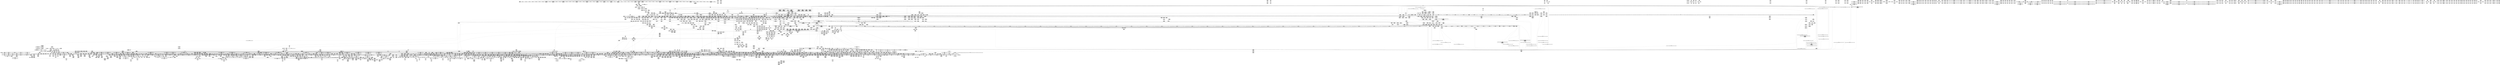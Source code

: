 digraph {
	CE0x4dcf7c0 [shape=record,shape=Mrecord,label="{CE0x4dcf7c0|tomoyo_path_permission:_tmp13|security/tomoyo/file.c,566|*SummSource*}"]
	CE0x6cbc2c0 [shape=record,shape=Mrecord,label="{CE0x6cbc2c0|tomoyo_const_part_length:_tmp19|security/tomoyo/util.c,628|*SummSink*}"]
	CE0x6efdd10 [shape=record,shape=Mrecord,label="{CE0x6efdd10|0:_i64*,_array:_GCR___llvm_gcda_edge_table44_internal_unnamed_addr_constant_3_x_i64*_i64*_getelementptr_inbounds_(_31_x_i64_,_31_x_i64_*___llvm_gcov_ctr43150,_i64_0,_i64_10),_i64*_getelementptr_inbounds_(_31_x_i64_,_31_x_i64_*___llvm_gcov_ctr43150,_i64_0,_i64_11),_i64*_getelementptr_inbounds_(_31_x_i64_,_31_x_i64_*___llvm_gcov_ctr43150,_i64_0,_i64_15)_:_elem_0::}"]
	CE0x6d7a500 [shape=record,shape=Mrecord,label="{CE0x6d7a500|i64_0|*Constant*}"]
	CE0x6b16310 [shape=record,shape=Mrecord,label="{CE0x6b16310|i64*_getelementptr_inbounds_(_25_x_i64_,_25_x_i64_*___llvm_gcov_ctr11,_i64_0,_i64_6)|*Constant*}"]
	CE0x6cfcc90 [shape=record,shape=Mrecord,label="{CE0x6cfcc90|tomoyo_path_perm:_tmp44|security/tomoyo/file.c,826|*SummSource*}"]
	CE0x6e6dd30 [shape=record,shape=Mrecord,label="{CE0x6e6dd30|tomoyo_path_perm:_cmp|security/tomoyo/file.c,798|*SummSink*}"]
	CE0x862af70 [shape=record,shape=Mrecord,label="{CE0x862af70|tomoyo_const_part_length:_tmp52|security/tomoyo/util.c,652|*SummSink*}"]
	CE0x6dc8d50 [shape=record,shape=Mrecord,label="{CE0x6dc8d50|tomoyo_const_part_length:_tmp27|security/tomoyo/util.c,641}"]
	CE0x69fb4b0 [shape=record,shape=Mrecord,label="{CE0x69fb4b0|i64*_getelementptr_inbounds_(_31_x_i64_,_31_x_i64_*___llvm_gcov_ctr43150,_i64_0,_i64_28)|*Constant*|*SummSource*}"]
	CE0x5d79a30 [shape=record,shape=Mrecord,label="{CE0x5d79a30|tomoyo_path_perm:_if.then20|*SummSource*}"]
	CE0x837bef0 [shape=record,shape=Mrecord,label="{CE0x837bef0|0:_%struct.tomoyo_obj_info*,_16:_%struct.tomoyo_domain_info*,_24:_%struct.tomoyo_path_info*,_40:_i8,_72:_i8,_75:_i8,_76:_i8,_77:_i8,_:_SCMRE_63,64_}"]
	CE0x834cf80 [shape=record,shape=Mrecord,label="{CE0x834cf80|tomoyo_fill_path_info:_name1|security/tomoyo/util.c,663}"]
	CE0x83f7840 [shape=record,shape=Mrecord,label="{CE0x83f7840|GLOBAL:_tomoyo_read_lock|*Constant*|*SummSource*}"]
	CE0x510d990 [shape=record,shape=Mrecord,label="{CE0x510d990|GLOBAL:_tomoyo_get_mode|*Constant*|*SummSource*}"]
	CE0x6add150 [shape=record,shape=Mrecord,label="{CE0x6add150|i1_false|*Constant*|*SummSource*}"]
	CE0x5a810a0 [shape=record,shape=Mrecord,label="{CE0x5a810a0|i8*_null|*Constant*}"]
	CE0x848d890 [shape=record,shape=Mrecord,label="{CE0x848d890|tomoyo_path_perm:_tmp11|security/tomoyo/file.c,797|*SummSource*}"]
	CE0x5da68e0 [shape=record,shape=Mrecord,label="{CE0x5da68e0|_call_void_mcount()_#3|*SummSource*}"]
	CE0x5cba780 [shape=record,shape=Mrecord,label="{CE0x5cba780|i64*_getelementptr_inbounds_(_5_x_i64_,_5_x_i64_*___llvm_gcov_ctr32134,_i64_0,_i64_4)|*Constant*|*SummSink*}"]
	CE0x5cc9170 [shape=record,shape=Mrecord,label="{CE0x5cc9170|srcu_read_lock:_entry|*SummSink*}"]
	CE0x6e6e650 [shape=record,shape=Mrecord,label="{CE0x6e6e650|GLOBAL:___llvm_gcov_ctr11|Global_var:__llvm_gcov_ctr11|*SummSink*}"]
	CE0x697eee0 [shape=record,shape=Mrecord,label="{CE0x697eee0|tomoyo_path_permission:_type|security/tomoyo/file.c,563|*SummSink*}"]
	CE0x5c0f300 [shape=record,shape=Mrecord,label="{CE0x5c0f300|tomoyo_get_mode:_idxprom|security/tomoyo/util.c,981|*SummSink*}"]
	CE0x4cd8000 [shape=record,shape=Mrecord,label="{CE0x4cd8000|tomoyo_path_permission:_conv|security/tomoyo/file.c,564|*SummSink*}"]
	CE0x85aef60 [shape=record,shape=Mrecord,label="{CE0x85aef60|0:_i8,_array:_GCRE_tomoyo_index2category_constant_39_x_i8_c_00_00_00_00_00_00_00_00_00_00_00_00_00_00_00_00_00_00_00_00_00_00_00_01_01_01_01_01_01_01_01_01_01_01_01_01_01_01_02_,_align_16:_elem_26::|security/tomoyo/util.c,983}"]
	CE0x6bc5c40 [shape=record,shape=Mrecord,label="{CE0x6bc5c40|tomoyo_get_mode:_tmp12|security/tomoyo/util.c,982|*SummSource*}"]
	CE0x5ba62f0 [shape=record,shape=Mrecord,label="{CE0x5ba62f0|tomoyo_get_mode:_return}"]
	CE0x69ef250 [shape=record,shape=Mrecord,label="{CE0x69ef250|GLOBAL:_tomoyo_domain.__warned|Global_var:tomoyo_domain.__warned|*SummSink*}"]
	CE0x4cd7b80 [shape=record,shape=Mrecord,label="{CE0x4cd7b80|tomoyo_fill_path_info:_tmp3|security/tomoyo/util.c,667}"]
	CE0x6ef3fc0 [shape=record,shape=Mrecord,label="{CE0x6ef3fc0|i64*_getelementptr_inbounds_(_12_x_i64_,_12_x_i64_*___llvm_gcov_ctr31133,_i64_0,_i64_0)|*Constant*}"]
	CE0x6cb8660 [shape=record,shape=Mrecord,label="{CE0x6cb8660|tomoyo_path_permission:_tmp|*SummSource*}"]
	CE0x5d71220 [shape=record,shape=Mrecord,label="{CE0x5d71220|0:_i8,_array:_GCRE_tomoyo_index2category_constant_39_x_i8_c_00_00_00_00_00_00_00_00_00_00_00_00_00_00_00_00_00_00_00_00_00_00_00_01_01_01_01_01_01_01_01_01_01_01_01_01_01_01_02_,_align_16:_elem_12::|security/tomoyo/util.c,983}"]
	CE0x6ccb440 [shape=record,shape=Mrecord,label="{CE0x6ccb440|tomoyo_path_perm:_tobool24|security/tomoyo/file.c,826|*SummSource*}"]
	CE0x837bf60 [shape=record,shape=Mrecord,label="{CE0x837bf60|tomoyo_path_perm:_cmp1|security/tomoyo/file.c,800}"]
	CE0x857bb30 [shape=record,shape=Mrecord,label="{CE0x857bb30|0:_i8,_array:_GCRE_tomoyo_index2category_constant_39_x_i8_c_00_00_00_00_00_00_00_00_00_00_00_00_00_00_00_00_00_00_00_00_00_00_00_01_01_01_01_01_01_01_01_01_01_01_01_01_01_01_02_,_align_16:_elem_32::|security/tomoyo/util.c,983}"]
	CE0x6a13200 [shape=record,shape=Mrecord,label="{CE0x6a13200|tomoyo_path_perm:_tmp7|security/tomoyo/file.c,797|*SummSink*}"]
	CE0x50ecb60 [shape=record,shape=Mrecord,label="{CE0x50ecb60|GLOBAL:___llvm_gcov_ctr25|Global_var:__llvm_gcov_ctr25|*SummSink*}"]
	CE0x6ac5da0 [shape=record,shape=Mrecord,label="{CE0x6ac5da0|i64*_getelementptr_inbounds_(_2_x_i64_,_2_x_i64_*___llvm_gcov_ctr32,_i64_0,_i64_0)|*Constant*|*SummSource*}"]
	CE0x6ae27b0 [shape=record,shape=Mrecord,label="{CE0x6ae27b0|__llvm_gcov_indirect_counter_increment:_bb|*SummSource*}"]
	CE0x4f81a70 [shape=record,shape=Mrecord,label="{CE0x4f81a70|i64**_getelementptr_inbounds_(_3_x_i64*_,_3_x_i64*_*___llvm_gcda_edge_table44,_i64_0,_i64_2)|*Constant*|*SummSink*}"]
	CE0x6a4ebf0 [shape=record,shape=Mrecord,label="{CE0x6a4ebf0|i64*_getelementptr_inbounds_(_25_x_i64_,_25_x_i64_*___llvm_gcov_ctr11,_i64_0,_i64_11)|*Constant*}"]
	CE0x6e63d70 [shape=record,shape=Mrecord,label="{CE0x6e63d70|tomoyo_path_perm:_buf|security/tomoyo/file.c, 792|*SummSink*}"]
	CE0x5b0df10 [shape=record,shape=Mrecord,label="{CE0x5b0df10|i8*_undef|*Constant*}"]
	CE0x68f1af0 [shape=record,shape=Mrecord,label="{CE0x68f1af0|tomoyo_path_perm:_if.end22|*SummSink*}"]
	CE0x5122a30 [shape=record,shape=Mrecord,label="{CE0x5122a30|i64*_getelementptr_inbounds_(_6_x_i64_,_6_x_i64_*___llvm_gcov_ctr26,_i64_0,_i64_0)|*Constant*|*SummSink*}"]
	CE0x6afc000 [shape=record,shape=Mrecord,label="{CE0x6afc000|tomoyo_audit_path_log:_filename|security/tomoyo/file.c,169|*SummSink*}"]
	CE0x6c6d7e0 [shape=record,shape=Mrecord,label="{CE0x6c6d7e0|get_current:_tmp1|*SummSource*}"]
	CE0x84413b0 [shape=record,shape=Mrecord,label="{CE0x84413b0|rcu_lock_acquire:_tmp5|include/linux/rcupdate.h,418|*SummSink*}"]
	CE0x6a07780 [shape=record,shape=Mrecord,label="{CE0x6a07780|srcu_read_lock:_bb|*SummSource*}"]
	CE0x686a310 [shape=record,shape=Mrecord,label="{CE0x686a310|tomoyo_get_mode:_if.then2|*SummSink*}"]
	CE0x6dacc60 [shape=record,shape=Mrecord,label="{CE0x6dacc60|i64_24|*Constant*|*SummSink*}"]
	CE0x6ac3050 [shape=record,shape=Mrecord,label="{CE0x6ac3050|tomoyo_domain:_tmp22|security/tomoyo/common.h,1205}"]
	CE0x6a29a00 [shape=record,shape=Mrecord,label="{CE0x6a29a00|_ret_i32_%call,_!dbg_!38912|security/tomoyo/file.c,167}"]
	CE0x5039eb0 [shape=record,shape=Mrecord,label="{CE0x5039eb0|tomoyo_path_chroot:_tmp3|*SummSource*}"]
	CE0x5bb8460 [shape=record,shape=Mrecord,label="{CE0x5bb8460|tomoyo_path_perm:_if.end26}"]
	CE0x5065d30 [shape=record,shape=Mrecord,label="{CE0x5065d30|i64_8|*Constant*}"]
	CE0x5bdac40 [shape=record,shape=Mrecord,label="{CE0x5bdac40|tomoyo_path_permission:_tmp13|security/tomoyo/file.c,566}"]
	CE0x69800b0 [shape=record,shape=Mrecord,label="{CE0x69800b0|tomoyo_const_part_length:_conv2|security/tomoyo/util.c,627|*SummSink*}"]
	CE0x6980830 [shape=record,shape=Mrecord,label="{CE0x6980830|i64**_getelementptr_inbounds_(_3_x_i64*_,_3_x_i64*_*___llvm_gcda_edge_table44,_i64_0,_i64_1)|*Constant*|*SummSink*}"]
	CE0x6bfa440 [shape=record,shape=Mrecord,label="{CE0x6bfa440|tomoyo_init_request_info:_tmp9|security/tomoyo/util.c,1006|*SummSource*}"]
	CE0x6a4d320 [shape=record,shape=Mrecord,label="{CE0x6a4d320|tomoyo_domain:_tmp20|security/tomoyo/common.h,1205|*SummSink*}"]
	CE0x4f9c030 [shape=record,shape=Mrecord,label="{CE0x4f9c030|srcu_read_lock:_tmp2|*SummSource*}"]
	CE0x5b19e80 [shape=record,shape=Mrecord,label="{CE0x5b19e80|tomoyo_path_permission:_type1|security/tomoyo/file.c,564|*SummSink*}"]
	CE0x846c750 [shape=record,shape=Mrecord,label="{CE0x846c750|tomoyo_domain:_land.lhs.true|*SummSink*}"]
	CE0x5c6c790 [shape=record,shape=Mrecord,label="{CE0x5c6c790|tomoyo_path_permission:_filename5|security/tomoyo/file.c,568|*SummSink*}"]
	CE0x6a90b10 [shape=record,shape=Mrecord,label="{CE0x6a90b10|rcu_lock_acquire:_tmp}"]
	CE0x6eda5f0 [shape=record,shape=Mrecord,label="{CE0x6eda5f0|tomoyo_get_mode:_tmp14|security/tomoyo/util.c,983|*SummSink*}"]
	CE0x4ef0d10 [shape=record,shape=Mrecord,label="{CE0x4ef0d10|tomoyo_const_part_length:_tmp2|security/tomoyo/util.c,624}"]
	CE0x860f3c0 [shape=record,shape=Mrecord,label="{CE0x860f3c0|tomoyo_domain:_if.then|*SummSource*}"]
	CE0x5d85680 [shape=record,shape=Mrecord,label="{CE0x5d85680|i32_255|*Constant*}"]
	CE0x69d07d0 [shape=record,shape=Mrecord,label="{CE0x69d07d0|tomoyo_path_perm:_tmp2|security/tomoyo/file.c,787|*SummSource*}"]
	CE0x83f5e10 [shape=record,shape=Mrecord,label="{CE0x83f5e10|tomoyo_fill_path_info:_tmp}"]
	CE0x4ef1510 [shape=record,shape=Mrecord,label="{CE0x4ef1510|i32_48|*Constant*|*SummSink*}"]
	CE0x83f76c0 [shape=record,shape=Mrecord,label="{CE0x83f76c0|tomoyo_read_lock:_entry}"]
	CE0x4f5bb50 [shape=record,shape=Mrecord,label="{CE0x4f5bb50|tomoyo_const_part_length:_if.then17}"]
	CE0x5c86f60 [shape=record,shape=Mrecord,label="{CE0x5c86f60|tomoyo_path_perm:_tmp27|security/tomoyo/file.c,814}"]
	CE0x6cbc380 [shape=record,shape=Mrecord,label="{CE0x6cbc380|_call_void_mcount()_#3|*SummSource*}"]
	CE0x4f5ba90 [shape=record,shape=Mrecord,label="{CE0x4f5ba90|tomoyo_const_part_length:_if.end18|*SummSink*}"]
	CE0x5c5c5d0 [shape=record,shape=Mrecord,label="{CE0x5c5c5d0|i32_0|*Constant*}"]
	CE0x85b7f30 [shape=record,shape=Mrecord,label="{CE0x85b7f30|tomoyo_path_perm:_tmp20|security/tomoyo/file.c,805}"]
	CE0x6e5a7b0 [shape=record,shape=Mrecord,label="{CE0x6e5a7b0|i64*_getelementptr_inbounds_(_12_x_i64_,_12_x_i64_*___llvm_gcov_ctr31133,_i64_0,_i64_10)|*Constant*|*SummSink*}"]
	CE0x5c110d0 [shape=record,shape=Mrecord,label="{CE0x5c110d0|i32_-12|*Constant*}"]
	CE0x4df2820 [shape=record,shape=Mrecord,label="{CE0x4df2820|_call_void_srcu_read_unlock(%struct.srcu_struct*_tomoyo_ss,_i32_%idx)_#9,_!dbg_!38903|security/tomoyo/common.h,1109|*SummSource*}"]
	CE0x6b074e0 [shape=record,shape=Mrecord,label="{CE0x6b074e0|i64_12|*Constant*}"]
	CE0x8348dc0 [shape=record,shape=Mrecord,label="{CE0x8348dc0|i64_7|*Constant*}"]
	CE0x4cd8070 [shape=record,shape=Mrecord,label="{CE0x4cd8070|tomoyo_path_permission:_conv|security/tomoyo/file.c,564|*SummSource*}"]
	CE0x6d917c0 [shape=record,shape=Mrecord,label="{CE0x6d917c0|tomoyo_get_realpath:_name|security/tomoyo/file.c,150|*SummSource*}"]
	CE0x5c1ea50 [shape=record,shape=Mrecord,label="{CE0x5c1ea50|i64*_getelementptr_inbounds_(_6_x_i64_,_6_x_i64_*___llvm_gcov_ctr25,_i64_0,_i64_4)|*Constant*}"]
	CE0x5c4d250 [shape=record,shape=Mrecord,label="{CE0x5c4d250|tomoyo_domain:_tmp9|security/tomoyo/common.h,1205}"]
	CE0x6c2a3c0 [shape=record,shape=Mrecord,label="{CE0x6c2a3c0|40:_%struct.tomoyo_policy_namespace*,_48:_i8,_:_GCRE_tomoyo_kernel_domain_external_global_%struct.tomoyo_domain_info_48,49_|*MultipleSource*|security/tomoyo/util.c,1005|security/tomoyo/util.c,1007|Function::tomoyo_init_request_info&Arg::domain::}"]
	CE0x82d2a80 [shape=record,shape=Mrecord,label="{CE0x82d2a80|tomoyo_add_slash:_name|security/tomoyo/file.c,136}"]
	CE0x69eedc0 [shape=record,shape=Mrecord,label="{CE0x69eedc0|VOIDTB_TE:_CE_2048,2096_|*MultipleSource*|security/tomoyo/util.c,1010|security/tomoyo/file.c,564|Function::tomoyo_get_mode&Arg::ns::}"]
	CE0x836a3d0 [shape=record,shape=Mrecord,label="{CE0x836a3d0|tomoyo_audit_path_log:_tmp5|security/tomoyo/file.c,167}"]
	CE0x6b3ecc0 [shape=record,shape=Mrecord,label="{CE0x6b3ecc0|tomoyo_get_mode:_default_config|security/tomoyo/util.c,986|*SummSink*}"]
	CE0x5b7f8e0 [shape=record,shape=Mrecord,label="{CE0x5b7f8e0|tomoyo_domain:_tmp12|security/tomoyo/common.h,1205}"]
	CE0x5b08500 [shape=record,shape=Mrecord,label="{CE0x5b08500|tomoyo_read_lock:_tmp2|*SummSource*}"]
	CE0x84aca30 [shape=record,shape=Mrecord,label="{CE0x84aca30|tomoyo_get_mode:_tmp24|security/tomoyo/util.c,986}"]
	CE0x5b963e0 [shape=record,shape=Mrecord,label="{CE0x5b963e0|GLOBAL:_tomoyo_supervisor|*Constant*}"]
	CE0x4f4bd80 [shape=record,shape=Mrecord,label="{CE0x4f4bd80|tomoyo_path_chroot:_entry|*SummSource*}"]
	CE0x6d7c350 [shape=record,shape=Mrecord,label="{CE0x6d7c350|tomoyo_path_perm:_tmp50|security/tomoyo/file.c,829}"]
	CE0x8627360 [shape=record,shape=Mrecord,label="{CE0x8627360|tomoyo_const_part_length:_if.then27|*SummSource*}"]
	CE0x6919350 [shape=record,shape=Mrecord,label="{CE0x6919350|tomoyo_add_slash:_tmp8|security/tomoyo/file.c,132}"]
	CE0x83a11c0 [shape=record,shape=Mrecord,label="{CE0x83a11c0|GLOBAL:_rcu_lock_release|*Constant*}"]
	CE0x5bc4120 [shape=record,shape=Mrecord,label="{CE0x5bc4120|tomoyo_fill_path_info:_bb|*SummSink*}"]
	CE0x4e61f20 [shape=record,shape=Mrecord,label="{CE0x4e61f20|GLOBAL:_rcu_lock_acquire|*Constant*|*SummSink*}"]
	CE0x846c140 [shape=record,shape=Mrecord,label="{CE0x846c140|tomoyo_get_mode:_tmp8|security/tomoyo/util.c,979|*SummSource*}"]
	CE0x5cf8b80 [shape=record,shape=Mrecord,label="{CE0x5cf8b80|tomoyo_const_part_length:_tmp19|security/tomoyo/util.c,628}"]
	CE0x6be6040 [shape=record,shape=Mrecord,label="{CE0x6be6040|rcu_lock_release:_tmp3|*SummSink*}"]
	CE0x5b832d0 [shape=record,shape=Mrecord,label="{CE0x5b832d0|tomoyo_add_slash:_tmp4|security/tomoyo/file.c,131|*SummSink*}"]
	CE0x84168f0 [shape=record,shape=Mrecord,label="{CE0x84168f0|tomoyo_path_perm:_call3|security/tomoyo/file.c,803}"]
	CE0x82f0500 [shape=record,shape=Mrecord,label="{CE0x82f0500|tomoyo_get_mode:_tmp27|security/tomoyo/util.c,988|*SummSource*}"]
	CE0x6e42de0 [shape=record,shape=Mrecord,label="{CE0x6e42de0|GLOBAL:_tomoyo_add_slash|*Constant*}"]
	CE0x6c7dcb0 [shape=record,shape=Mrecord,label="{CE0x6c7dcb0|_call_void_kfree(i8*_%tmp41)_#9,_!dbg_!38964|security/tomoyo/file.c,824}"]
	CE0x6edaaa0 [shape=record,shape=Mrecord,label="{CE0x6edaaa0|GLOBAL:_tomoyo_const_part_length|*Constant*}"]
	CE0x6e56c10 [shape=record,shape=Mrecord,label="{CE0x6e56c10|tomoyo_fill_path_info:_land.end|*SummSource*}"]
	CE0x4da9a90 [shape=record,shape=Mrecord,label="{CE0x4da9a90|tomoyo_get_mode:_add|security/tomoyo/util.c,984}"]
	CE0x6d6b260 [shape=record,shape=Mrecord,label="{CE0x6d6b260|tomoyo_path_perm:_tmp49|security/tomoyo/file.c,828|*SummSource*}"]
	CE0x841d1d0 [shape=record,shape=Mrecord,label="{CE0x841d1d0|tomoyo_path_perm:_tmp36|security/tomoyo/file.c,822|*SummSink*}"]
	CE0x834db00 [shape=record,shape=Mrecord,label="{CE0x834db00|tomoyo_path_perm:_mode|security/tomoyo/file.c,800|*SummSource*}"]
	CE0x6dd6df0 [shape=record,shape=Mrecord,label="{CE0x6dd6df0|tomoyo_const_part_length:_tmp43|security/tomoyo/util.c,644|*SummSource*}"]
	CE0x5b08c10 [shape=record,shape=Mrecord,label="{CE0x5b08c10|tomoyo_read_lock:_tmp3}"]
	CE0x6c5fc70 [shape=record,shape=Mrecord,label="{CE0x6c5fc70|tomoyo_get_mode:_tmp24|security/tomoyo/util.c,986|*SummSource*}"]
	CE0x697ff70 [shape=record,shape=Mrecord,label="{CE0x697ff70|tomoyo_const_part_length:_conv2|security/tomoyo/util.c,627|*SummSource*}"]
	CE0x4e4c490 [shape=record,shape=Mrecord,label="{CE0x4e4c490|tomoyo_const_part_length:_tmp25|security/tomoyo/util.c,641|*SummSource*}"]
	CE0x6d017b0 [shape=record,shape=Mrecord,label="{CE0x6d017b0|tomoyo_const_part_length:_tmp36|security/tomoyo/util.c,644|*SummSource*}"]
	CE0x6945120 [shape=record,shape=Mrecord,label="{CE0x6945120|_ret_i32_%retval.0,_!dbg_!38935|security/tomoyo/util.c,988|*SummSource*}"]
	CE0x6870410 [shape=record,shape=Mrecord,label="{CE0x6870410|tomoyo_get_mode:_return|*SummSource*}"]
	CE0x6a12bd0 [shape=record,shape=Mrecord,label="{CE0x6a12bd0|GLOBAL:_tomoyo_init_request_info|*Constant*}"]
	CE0x79047f0 [shape=record,shape=Mrecord,label="{CE0x79047f0|_call_void_mcount()_#3|*SummSink*}"]
	CE0x697f440 [shape=record,shape=Mrecord,label="{CE0x697f440|srcu_read_lock:_tmp1|*SummSink*}"]
	CE0x834cbc0 [shape=record,shape=Mrecord,label="{CE0x834cbc0|i64*_getelementptr_inbounds_(_2_x_i64_,_2_x_i64_*___llvm_gcov_ctr32,_i64_0,_i64_1)|*Constant*}"]
	CE0x5ce5f70 [shape=record,shape=Mrecord,label="{CE0x5ce5f70|rcu_lock_acquire:_tmp6|*SummSource*}"]
	CE0x6d1f7c0 [shape=record,shape=Mrecord,label="{CE0x6d1f7c0|tomoyo_path_perm:_tmp47|security/tomoyo/file.c,827}"]
	CE0x50be690 [shape=record,shape=Mrecord,label="{CE0x50be690|tomoyo_get_mode:_tmp18|security/tomoyo/util.c,985}"]
	CE0x69453e0 [shape=record,shape=Mrecord,label="{CE0x69453e0|tomoyo_init_request_info:_mode5|security/tomoyo/util.c,1011|*SummSink*}"]
	CE0x50ecf90 [shape=record,shape=Mrecord,label="{CE0x50ecf90|tomoyo_path_permission:_tmp14|security/tomoyo/file.c,567}"]
	CE0x6d81710 [shape=record,shape=Mrecord,label="{CE0x6d81710|tomoyo_get_mode:_tmp6|security/tomoyo/util.c,978|*SummSink*}"]
	CE0x5d8f120 [shape=record,shape=Mrecord,label="{CE0x5d8f120|i64_0|*Constant*}"]
	CE0x6d9aed0 [shape=record,shape=Mrecord,label="{CE0x6d9aed0|tomoyo_fill_path_info:_tmp1}"]
	CE0x7919d40 [shape=record,shape=Mrecord,label="{CE0x7919d40|tomoyo_fill_path_info:_const_len6|security/tomoyo/util.c,668}"]
	CE0x6b16ab0 [shape=record,shape=Mrecord,label="{CE0x6b16ab0|tomoyo_path_perm:_out|*SummSink*}"]
	CE0x85e2a90 [shape=record,shape=Mrecord,label="{CE0x85e2a90|tomoyo_fill_path_info:_frombool10|security/tomoyo/util.c,668}"]
	CE0x6eb7d30 [shape=record,shape=Mrecord,label="{CE0x6eb7d30|i64_0|*Constant*|*SummSource*}"]
	CE0x68f1300 [shape=record,shape=Mrecord,label="{CE0x68f1300|%struct.tomoyo_domain_info*_null|*Constant*}"]
	CE0x6eebea0 [shape=record,shape=Mrecord,label="{CE0x6eebea0|__llvm_gcov_indirect_counter_increment:_exit|*SummSource*}"]
	CE0x6d69bb0 [shape=record,shape=Mrecord,label="{CE0x6d69bb0|GLOBAL:_lockdep_rcu_suspicious|*Constant*|*SummSink*}"]
	CE0x5d3e120 [shape=record,shape=Mrecord,label="{CE0x5d3e120|tomoyo_get_mode:_tmp2|security/tomoyo/util.c,978|*SummSink*}"]
	CE0x68c4920 [shape=record,shape=Mrecord,label="{CE0x68c4920|tomoyo_get_mode:_tmp7|security/tomoyo/util.c,979}"]
	CE0x6a19e00 [shape=record,shape=Mrecord,label="{CE0x6a19e00|tomoyo_read_unlock:_tmp|*SummSink*}"]
	CE0x6bc6380 [shape=record,shape=Mrecord,label="{CE0x6bc6380|tomoyo_get_mode:_tobool|security/tomoyo/util.c,978}"]
	CE0x4f5f7f0 [shape=record,shape=Mrecord,label="{CE0x4f5f7f0|srcu_read_unlock:_idx|Function::srcu_read_unlock&Arg::idx::|*SummSource*}"]
	CE0x6f12920 [shape=record,shape=Mrecord,label="{CE0x6f12920|tomoyo_fill_path_info:_sub|security/tomoyo/util.c,667}"]
	CE0x6b79800 [shape=record,shape=Mrecord,label="{CE0x6b79800|tomoyo_add_slash:_tmp2|*LoadInst*|security/tomoyo/file.c,131|*SummSink*}"]
	CE0x5afb100 [shape=record,shape=Mrecord,label="{CE0x5afb100|srcu_read_lock:_sp|Function::srcu_read_lock&Arg::sp::|*SummSource*}"]
	CE0x5c5c7d0 [shape=record,shape=Mrecord,label="{CE0x5c5c7d0|_call_void_rcu_lock_release(%struct.lockdep_map*_%dep_map)_#9,_!dbg_!38905|include/linux/srcu.h,236|*SummSource*}"]
	CE0x83c1530 [shape=record,shape=Mrecord,label="{CE0x83c1530|tomoyo_fill_path_info:_call11|security/tomoyo/util.c,669}"]
	CE0x69d0bf0 [shape=record,shape=Mrecord,label="{CE0x69d0bf0|tomoyo_path_perm:_tmp3|security/tomoyo/file.c,788|*SummSink*}"]
	CE0x834d600 [shape=record,shape=Mrecord,label="{CE0x834d600|tomoyo_path_perm:_tmp13|security/tomoyo/file.c,799|*SummSource*}"]
	CE0x8542c00 [shape=record,shape=Mrecord,label="{CE0x8542c00|i64*_getelementptr_inbounds_(_6_x_i64_,_6_x_i64_*___llvm_gcov_ctr26,_i64_0,_i64_3)|*Constant*|*SummSource*}"]
	CE0x5ced600 [shape=record,shape=Mrecord,label="{CE0x5ced600|i64_80|*Constant*}"]
	CE0x4d97900 [shape=record,shape=Mrecord,label="{CE0x4d97900|tomoyo_path_perm:_tmp}"]
	CE0x6e8e570 [shape=record,shape=Mrecord,label="{CE0x6e8e570|tomoyo_path_permission:_idxprom|security/tomoyo/file.c,563}"]
	CE0x6d30e00 [shape=record,shape=Mrecord,label="{CE0x6d30e00|tomoyo_fill_path_info:_conv7|security/tomoyo/util.c,668|*SummSource*}"]
	CE0x4ee3620 [shape=record,shape=Mrecord,label="{CE0x4ee3620|i8*_null|*Constant*}"]
	CE0x6be2a00 [shape=record,shape=Mrecord,label="{CE0x6be2a00|GLOBAL:___llvm_gcov_ctr28130|Global_var:__llvm_gcov_ctr28130|*SummSource*}"]
	CE0x8304f20 [shape=record,shape=Mrecord,label="{CE0x8304f20|_ret_i1_%retval.0,_!dbg_!38916|security/tomoyo/file.c,156|*SummSource*}"]
	CE0x6ca88f0 [shape=record,shape=Mrecord,label="{CE0x6ca88f0|tomoyo_path_perm:_tmp42|security/tomoyo/file.c,826}"]
	CE0x4f486d0 [shape=record,shape=Mrecord,label="{CE0x4f486d0|168:_%struct.tomoyo_path_info*,_:_SCMRE_16,24_|*MultipleSource*|security/tomoyo/file.c, 788|security/tomoyo/file.c,788|security/tomoyo/file.c,788|Function::tomoyo_path_perm&Arg::path::|Function::tomoyo_path_chroot&Arg::path::}"]
	CE0x69ceac0 [shape=record,shape=Mrecord,label="{CE0x69ceac0|i32_0|*Constant*}"]
	CE0x8416a40 [shape=record,shape=Mrecord,label="{CE0x8416a40|tomoyo_path_perm:_call3|security/tomoyo/file.c,803|*SummSink*}"]
	CE0x5b4ce80 [shape=record,shape=Mrecord,label="{CE0x5b4ce80|_call_void_mcount()_#3|*SummSink*}"]
	CE0x4e1f650 [shape=record,shape=Mrecord,label="{CE0x4e1f650|tomoyo_path_permission:_tmp7|*LoadInst*|security/tomoyo/file.c,565|*SummSource*}"]
	CE0x6e108f0 [shape=record,shape=Mrecord,label="{CE0x6e108f0|COLLAPSED:_GCMRE___llvm_gcov_ctr25_internal_global_6_x_i64_zeroinitializer:_elem_0:default:}"]
	CE0x6bfc090 [shape=record,shape=Mrecord,label="{CE0x6bfc090|rcu_lock_acquire:_indirectgoto|*SummSource*}"]
	CE0x50665c0 [shape=record,shape=Mrecord,label="{CE0x50665c0|tomoyo_const_part_length:_if.then5|*SummSource*}"]
	CE0x5a50970 [shape=record,shape=Mrecord,label="{CE0x5a50970|tomoyo_add_slash:_is_dir|security/tomoyo/file.c,131|*SummSource*}"]
	CE0x5b08570 [shape=record,shape=Mrecord,label="{CE0x5b08570|tomoyo_read_lock:_tmp2|*SummSink*}"]
	CE0x5cfaba0 [shape=record,shape=Mrecord,label="{CE0x5cfaba0|tomoyo_path_perm:_sw.epilog|*SummSink*}"]
	CE0x505cd40 [shape=record,shape=Mrecord,label="{CE0x505cd40|168:_%struct.tomoyo_path_info*,_:_SCMRE_1,5_|*MultipleSource*|security/tomoyo/file.c, 788|security/tomoyo/file.c,788|security/tomoyo/file.c,788|Function::tomoyo_path_perm&Arg::path::|Function::tomoyo_path_chroot&Arg::path::}"]
	CE0x4ee38d0 [shape=record,shape=Mrecord,label="{CE0x4ee38d0|tomoyo_path_chroot:_tmp|*SummSink*}"]
	CE0x5d251d0 [shape=record,shape=Mrecord,label="{CE0x5d251d0|tomoyo_path_perm:_if.end14}"]
	CE0x6cc9c60 [shape=record,shape=Mrecord,label="{CE0x6cc9c60|tomoyo_path_perm:_call16|security/tomoyo/file.c,820|*SummSource*}"]
	CE0x500bf40 [shape=record,shape=Mrecord,label="{CE0x500bf40|tomoyo_domain:_do.body|*SummSink*}"]
	CE0x6869fd0 [shape=record,shape=Mrecord,label="{CE0x6869fd0|tomoyo_fill_path_info:_cmp8|security/tomoyo/util.c,668}"]
	CE0x5d70860 [shape=record,shape=Mrecord,label="{CE0x5d70860|i32_255|*Constant*|*SummSource*}"]
	CE0x5b50980 [shape=record,shape=Mrecord,label="{CE0x5b50980|tomoyo_get_mode:_tmp6|security/tomoyo/util.c,978}"]
	CE0x5ba1ee0 [shape=record,shape=Mrecord,label="{CE0x5ba1ee0|i32_47|*Constant*}"]
	CE0x840da30 [shape=record,shape=Mrecord,label="{CE0x840da30|VOIDTB_TE:_CE_6368,6376_|*MultipleSource*|security/tomoyo/util.c,1010|security/tomoyo/file.c,564|Function::tomoyo_get_mode&Arg::ns::}"]
	CE0x69cffb0 [shape=record,shape=Mrecord,label="{CE0x69cffb0|tomoyo_path_perm:_tmp1|*SummSource*}"]
	CE0x686a400 [shape=record,shape=Mrecord,label="{CE0x686a400|tomoyo_get_mode:_return}"]
	CE0x4d91f60 [shape=record,shape=Mrecord,label="{CE0x4d91f60|tomoyo_path_perm:_tmp6|security/tomoyo/file.c,789|*SummSource*}"]
	CE0x844c9d0 [shape=record,shape=Mrecord,label="{CE0x844c9d0|i32_1205|*Constant*|*SummSink*}"]
	CE0x6916120 [shape=record,shape=Mrecord,label="{CE0x6916120|tomoyo_add_slash:_if.end|*SummSource*}"]
	CE0x835a320 [shape=record,shape=Mrecord,label="{CE0x835a320|0:_%struct.tomoyo_obj_info*,_16:_%struct.tomoyo_domain_info*,_24:_%struct.tomoyo_path_info*,_40:_i8,_72:_i8,_75:_i8,_76:_i8,_77:_i8,_:_SCMRE_57,58_}"]
	CE0x6ceb450 [shape=record,shape=Mrecord,label="{CE0x6ceb450|tomoyo_add_slash:_tmp12|security/tomoyo/file.c,138}"]
	CE0x830db80 [shape=record,shape=Mrecord,label="{CE0x830db80|tomoyo_read_unlock:_tmp}"]
	CE0x6d01160 [shape=record,shape=Mrecord,label="{CE0x6d01160|i64_22|*Constant*|*SummSource*}"]
	CE0x5c6b0f0 [shape=record,shape=Mrecord,label="{CE0x5c6b0f0|i64*_null|*Constant*}"]
	CE0x848d7d0 [shape=record,shape=Mrecord,label="{CE0x848d7d0|tomoyo_path_perm:_tmp11|security/tomoyo/file.c,797}"]
	CE0x6aecce0 [shape=record,shape=Mrecord,label="{CE0x6aecce0|tomoyo_path_perm:_call10|security/tomoyo/file.c,813|*SummSource*}"]
	CE0x5abd830 [shape=record,shape=Mrecord,label="{CE0x5abd830|tomoyo_get_mode:_if.end9}"]
	CE0x6efe650 [shape=record,shape=Mrecord,label="{CE0x6efe650|tomoyo_get_mode:_arrayidx|security/tomoyo/util.c,981}"]
	CE0x5bc9280 [shape=record,shape=Mrecord,label="{CE0x5bc9280|tomoyo_path_permission:_do.body|*SummSource*}"]
	CE0x4f68860 [shape=record,shape=Mrecord,label="{CE0x4f68860|168:_%struct.tomoyo_path_info*,_:_SCMRE_32,40_|*MultipleSource*|security/tomoyo/file.c, 788|security/tomoyo/file.c,788|security/tomoyo/file.c,788|Function::tomoyo_path_perm&Arg::path::|Function::tomoyo_path_chroot&Arg::path::}"]
	CE0x4eca6e0 [shape=record,shape=Mrecord,label="{CE0x4eca6e0|0:_i8*,_array:_GCRE_tomoyo_path_keyword_external_constant_11_x_i8*_:_elem_3::|security/tomoyo/file.c,167}"]
	CE0x5a3d890 [shape=record,shape=Mrecord,label="{CE0x5a3d890|tomoyo_audit_path_log:_tmp2|*SummSink*}"]
	CE0x6a23d40 [shape=record,shape=Mrecord,label="{CE0x6a23d40|GLOBAL:_tomoyo_audit_path_log|*Constant*|*SummSource*}"]
	CE0x6ac36c0 [shape=record,shape=Mrecord,label="{CE0x6ac36c0|rcu_lock_acquire:_map|Function::rcu_lock_acquire&Arg::map::|*SummSink*}"]
	CE0x4eca130 [shape=record,shape=Mrecord,label="{CE0x4eca130|i32_6|*Constant*}"]
	CE0x5b5e620 [shape=record,shape=Mrecord,label="{CE0x5b5e620|tomoyo_get_realpath:_bb}"]
	CE0x6ee8dd0 [shape=record,shape=Mrecord,label="{CE0x6ee8dd0|tomoyo_const_part_length:_conv11|security/tomoyo/util.c,641}"]
	CE0x4e1f520 [shape=record,shape=Mrecord,label="{CE0x4e1f520|GLOBAL:___llvm_gcov_ctr34|Global_var:__llvm_gcov_ctr34|*SummSink*}"]
	CE0x6d99f90 [shape=record,shape=Mrecord,label="{CE0x6d99f90|i32_92|*Constant*|*SummSink*}"]
	CE0x8427050 [shape=record,shape=Mrecord,label="{CE0x8427050|tomoyo_const_part_length:_tmp33|security/tomoyo/util.c,642|*SummSource*}"]
	CE0x6d02240 [shape=record,shape=Mrecord,label="{CE0x6d02240|tomoyo_const_part_length:_tmp38|security/tomoyo/util.c,644}"]
	CE0x6e646d0 [shape=record,shape=Mrecord,label="{CE0x6e646d0|tomoyo_path_perm:_tmp4|security/tomoyo/file.c,788|*SummSource*}"]
	CE0x6c5ff50 [shape=record,shape=Mrecord,label="{CE0x6c5ff50|tomoyo_get_mode:_mode.1|*SummSink*}"]
	CE0x5ae2320 [shape=record,shape=Mrecord,label="{CE0x5ae2320|i64*_getelementptr_inbounds_(_31_x_i64_,_31_x_i64_*___llvm_gcov_ctr43150,_i64_0,_i64_3)|*Constant*}"]
	CE0x841d990 [shape=record,shape=Mrecord,label="{CE0x841d990|tomoyo_path_perm:_name21|security/tomoyo/file.c,822}"]
	CE0x5d7af80 [shape=record,shape=Mrecord,label="{CE0x5d7af80|tomoyo_get_mode:_tmp13|security/tomoyo/util.c,982|*SummSource*}"]
	CE0x6dac980 [shape=record,shape=Mrecord,label="{CE0x6dac980|i64_24|*Constant*}"]
	CE0x5a3d7b0 [shape=record,shape=Mrecord,label="{CE0x5a3d7b0|tomoyo_audit_path_log:_tmp2}"]
	CE0x6e64950 [shape=record,shape=Mrecord,label="{CE0x6e64950|i8_0|*Constant*|*SummSource*}"]
	CE0x4dc28d0 [shape=record,shape=Mrecord,label="{CE0x4dc28d0|i64_7|*Constant*}"]
	CE0x6d30f60 [shape=record,shape=Mrecord,label="{CE0x6d30f60|tomoyo_fill_path_info:_conv7|security/tomoyo/util.c,668|*SummSink*}"]
	CE0x5c25f80 [shape=record,shape=Mrecord,label="{CE0x5c25f80|tomoyo_path_perm:_tmp32|security/tomoyo/file.c,821|*SummSource*}"]
	CE0x500c420 [shape=record,shape=Mrecord,label="{CE0x500c420|tomoyo_path_permission:_tmp8|security/tomoyo/file.c,565}"]
	CE0x5abd310 [shape=record,shape=Mrecord,label="{CE0x5abd310|tomoyo_get_mode:_tmp10|security/tomoyo/util.c,982|*SummSink*}"]
	CE0x862aa80 [shape=record,shape=Mrecord,label="{CE0x862aa80|tomoyo_const_part_length:_tmp52|security/tomoyo/util.c,652}"]
	CE0x6efe470 [shape=record,shape=Mrecord,label="{CE0x6efe470|tomoyo_get_mode:_conv|security/tomoyo/util.c,982}"]
	CE0x6a7d6e0 [shape=record,shape=Mrecord,label="{CE0x6a7d6e0|tomoyo_fill_path_info:_cmp|security/tomoyo/util.c,667}"]
	CE0x6a037d0 [shape=record,shape=Mrecord,label="{CE0x6a037d0|tomoyo_path_perm:_tmp18|security/tomoyo/file.c,804}"]
	CE0x83af970 [shape=record,shape=Mrecord,label="{CE0x83af970|i32_3|*Constant*}"]
	CE0x6ed5920 [shape=record,shape=Mrecord,label="{CE0x6ed5920|i64*_getelementptr_inbounds_(_31_x_i64_,_31_x_i64_*___llvm_gcov_ctr43150,_i64_0,_i64_4)|*Constant*|*SummSource*}"]
	CE0x694d410 [shape=record,shape=Mrecord,label="{CE0x694d410|_call_void_tomoyo_check_acl(%struct.tomoyo_request_info*_%r,_i1_(%struct.tomoyo_request_info*,_%struct.tomoyo_acl_info*)*_tomoyo_check_path_acl)_#9,_!dbg_!38935|security/tomoyo/file.c,571}"]
	CE0x8476f80 [shape=record,shape=Mrecord,label="{CE0x8476f80|COLLAPSED:_GCMRE___llvm_gcov_ctr24_internal_global_4_x_i64_zeroinitializer:_elem_0:default:}"]
	CE0x6e431e0 [shape=record,shape=Mrecord,label="{CE0x6e431e0|tomoyo_path_perm:_cmp|security/tomoyo/file.c,798|*SummSource*}"]
	CE0x6a460e0 [shape=record,shape=Mrecord,label="{CE0x6a460e0|i64**_getelementptr_inbounds_(_3_x_i64*_,_3_x_i64*_*___llvm_gcda_edge_table,_i64_0,_i64_1)|*Constant*|*SummSink*}"]
	CE0x6dfeb30 [shape=record,shape=Mrecord,label="{CE0x6dfeb30|tomoyo_get_realpath:_tmp1}"]
	CE0x5c8f3b0 [shape=record,shape=Mrecord,label="{CE0x5c8f3b0|GLOBAL:_srcu_read_unlock|*Constant*}"]
	CE0x5d3d900 [shape=record,shape=Mrecord,label="{CE0x5d3d900|tomoyo_get_mode:_tmp4|security/tomoyo/util.c,978}"]
	CE0x5a3e5b0 [shape=record,shape=Mrecord,label="{CE0x5a3e5b0|i64*_getelementptr_inbounds_(_31_x_i64_,_31_x_i64_*___llvm_gcov_ctr43150,_i64_0,_i64_0)|*Constant*|*SummSource*}"]
	CE0x5bd49d0 [shape=record,shape=Mrecord,label="{CE0x5bd49d0|tomoyo_path_permission:_mode|security/tomoyo/file.c,564|*SummSink*}"]
	CE0x5d3dbf0 [shape=record,shape=Mrecord,label="{CE0x5d3dbf0|tomoyo_get_mode:_tmp4|security/tomoyo/util.c,978|*SummSink*}"]
	CE0x5c1e590 [shape=record,shape=Mrecord,label="{CE0x5c1e590|tomoyo_get_realpath:_tmp8|security/tomoyo/file.c,152|*SummSource*}"]
	CE0x69b88f0 [shape=record,shape=Mrecord,label="{CE0x69b88f0|i64*_getelementptr_inbounds_(_12_x_i64_,_12_x_i64_*___llvm_gcov_ctr31133,_i64_0,_i64_11)|*Constant*}"]
	CE0x6dd81a0 [shape=record,shape=Mrecord,label="{CE0x6dd81a0|i64*_getelementptr_inbounds_(_11_x_i64_,_11_x_i64_*___llvm_gcov_ctr54147,_i64_0,_i64_8)|*Constant*|*SummSource*}"]
	CE0x5bf6500 [shape=record,shape=Mrecord,label="{CE0x5bf6500|tomoyo_fill_path_info:_tmp4|security/tomoyo/util.c,667|*SummSource*}"]
	CE0x8472590 [shape=record,shape=Mrecord,label="{CE0x8472590|__llvm_gcov_indirect_counter_increment114:_bb|*SummSink*}"]
	CE0x6dac380 [shape=record,shape=Mrecord,label="{CE0x6dac380|tomoyo_const_part_length:_cmp25|security/tomoyo/util.c,644}"]
	CE0x8612550 [shape=record,shape=Mrecord,label="{CE0x8612550|_switch_i32_%conv8,_label_%sw.epilog_i32_6,_label_%sw.bb_i32_9,_label_%sw.bb_i32_8,_label_%sw.bb9_,_!dbg_!38936|security/tomoyo/file.c,807|*SummSink*}"]
	CE0x83ee640 [shape=record,shape=Mrecord,label="{CE0x83ee640|tomoyo_get_realpath:_entry}"]
	CE0x686f3d0 [shape=record,shape=Mrecord,label="{CE0x686f3d0|tomoyo_get_mode:_tmp12|security/tomoyo/util.c,982|*SummSink*}"]
	CE0x79108e0 [shape=record,shape=Mrecord,label="{CE0x79108e0|i8_0|*Constant*}"]
	CE0x848d590 [shape=record,shape=Mrecord,label="{CE0x848d590|GLOBAL:_tomoyo_realpath_from_path|*Constant*}"]
	CE0x6c85450 [shape=record,shape=Mrecord,label="{CE0x6c85450|tomoyo_path_permission:_tmp25|security/tomoyo/file.c,575|*SummSink*}"]
	CE0x8336a80 [shape=record,shape=Mrecord,label="{CE0x8336a80|0:_%struct.tomoyo_obj_info*,_16:_%struct.tomoyo_domain_info*,_24:_%struct.tomoyo_path_info*,_40:_i8,_72:_i8,_75:_i8,_76:_i8,_77:_i8,_:_SCMRE_44,45_}"]
	CE0x85e2310 [shape=record,shape=Mrecord,label="{CE0x85e2310|tomoyo_fill_path_info:_tobool|security/tomoyo/util.c,667}"]
	CE0x83c0ae0 [shape=record,shape=Mrecord,label="{CE0x83c0ae0|tomoyo_fill_path_info:_is_patterned|security/tomoyo/util.c,668}"]
	CE0x4f5f3f0 [shape=record,shape=Mrecord,label="{CE0x4f5f3f0|tomoyo_path_permission:_tmp5|*LoadInst*|security/tomoyo/file.c,564|*SummSource*}"]
	CE0x8416460 [shape=record,shape=Mrecord,label="{CE0x8416460|tomoyo_path_perm:_name|security/tomoyo/file.c,802}"]
	CE0x6bc9bc0 [shape=record,shape=Mrecord,label="{CE0x6bc9bc0|tomoyo_path_permission:_retval.0|*SummSource*}"]
	CE0x82b9a50 [shape=record,shape=Mrecord,label="{CE0x82b9a50|0:_i8,_array:_GCRE_tomoyo_index2category_constant_39_x_i8_c_00_00_00_00_00_00_00_00_00_00_00_00_00_00_00_00_00_00_00_00_00_00_00_01_01_01_01_01_01_01_01_01_01_01_01_01_01_01_02_,_align_16:_elem_19::|security/tomoyo/util.c,983}"]
	CE0x510e200 [shape=record,shape=Mrecord,label="{CE0x510e200|tomoyo_get_mode:_profile|Function::tomoyo_get_mode&Arg::profile::}"]
	CE0x835ba80 [shape=record,shape=Mrecord,label="{CE0x835ba80|tomoyo_fill_path_info:_tobool|security/tomoyo/util.c,667|*SummSink*}"]
	CE0x5bfdc00 [shape=record,shape=Mrecord,label="{CE0x5bfdc00|i64*_getelementptr_inbounds_(_10_x_i64_,_10_x_i64_*___llvm_gcov_ctr34,_i64_0,_i64_4)|*Constant*|*SummSource*}"]
	CE0x6984980 [shape=record,shape=Mrecord,label="{CE0x6984980|tomoyo_fill_path_info:_call2|security/tomoyo/util.c,666|*SummSink*}"]
	CE0x8338920 [shape=record,shape=Mrecord,label="{CE0x8338920|0:_%struct.tomoyo_obj_info*,_16:_%struct.tomoyo_domain_info*,_24:_%struct.tomoyo_path_info*,_40:_i8,_72:_i8,_75:_i8,_76:_i8,_77:_i8,_:_SCMRE_51,52_}"]
	CE0x8492ea0 [shape=record,shape=Mrecord,label="{CE0x8492ea0|i32_5|*Constant*}"]
	CE0x84161c0 [shape=record,shape=Mrecord,label="{CE0x84161c0|tomoyo_path_perm:_cmp1|security/tomoyo/file.c,800|*SummSink*}"]
	CE0x5bcb3d0 [shape=record,shape=Mrecord,label="{CE0x5bcb3d0|i64**_getelementptr_inbounds_(_3_x_i64*_,_3_x_i64*_*___llvm_gcda_edge_table,_i64_0,_i64_1)|*Constant*|*SummSource*}"]
	CE0x5ba2130 [shape=record,shape=Mrecord,label="{CE0x5ba2130|i32_47|*Constant*|*SummSink*}"]
	CE0x4df2f50 [shape=record,shape=Mrecord,label="{CE0x4df2f50|tomoyo_path_permission:_tmp11|security/tomoyo/file.c,565|*SummSink*}"]
	CE0x85bae90 [shape=record,shape=Mrecord,label="{CE0x85bae90|tomoyo_const_part_length:_retval.0|*SummSource*}"]
	CE0x4f77ae0 [shape=record,shape=Mrecord,label="{CE0x4f77ae0|_switch_i32_%conv8,_label_%sw.epilog_i32_6,_label_%sw.bb_i32_9,_label_%sw.bb_i32_8,_label_%sw.bb9_,_!dbg_!38936|security/tomoyo/file.c,807|*SummSource*}"]
	CE0x4da78b0 [shape=record,shape=Mrecord,label="{CE0x4da78b0|tomoyo_fill_path_info:_tmp12|security/tomoyo/util.c,667}"]
	CE0x694cb50 [shape=record,shape=Mrecord,label="{CE0x694cb50|i64*_getelementptr_inbounds_(_10_x_i64_,_10_x_i64_*___llvm_gcov_ctr34,_i64_0,_i64_5)|*Constant*}"]
	CE0x5a6cb70 [shape=record,shape=Mrecord,label="{CE0x5a6cb70|i64_5|*Constant*}"]
	CE0x6c38e10 [shape=record,shape=Mrecord,label="{CE0x6c38e10|tomoyo_get_mode:_arrayidx|security/tomoyo/util.c,981|*SummSink*}"]
	CE0x4e1e5b0 [shape=record,shape=Mrecord,label="{CE0x4e1e5b0|tomoyo_get_mode:_conv5|security/tomoyo/util.c,983}"]
	CE0x6ad3740 [shape=record,shape=Mrecord,label="{CE0x6ad3740|tomoyo_get_realpath:_retval.0}"]
	CE0x6b511a0 [shape=record,shape=Mrecord,label="{CE0x6b511a0|COLLAPSED:_GCMRE___llvm_gcov_ctr32134_internal_global_5_x_i64_zeroinitializer:_elem_0:default:}"]
	CE0x5caf750 [shape=record,shape=Mrecord,label="{CE0x5caf750|tomoyo_const_part_length:_while.end|*SummSource*}"]
	CE0x6cfc910 [shape=record,shape=Mrecord,label="{CE0x6cfc910|tomoyo_path_perm:_tmp43|security/tomoyo/file.c,826|*SummSink*}"]
	CE0x6c6dcf0 [shape=record,shape=Mrecord,label="{CE0x6c6dcf0|GLOBAL:_lock_acquire|*Constant*|*SummSource*}"]
	CE0x83d2c10 [shape=record,shape=Mrecord,label="{CE0x83d2c10|tomoyo_domain:_tmp4|security/tomoyo/common.h,1205|*SummSource*}"]
	CE0x5a6c8a0 [shape=record,shape=Mrecord,label="{CE0x5a6c8a0|i64_2|*Constant*}"]
	CE0x4e1c710 [shape=record,shape=Mrecord,label="{CE0x4e1c710|i64_ptrtoint_(i8*_blockaddress(_rcu_lock_release,_%__here)_to_i64)|*Constant*|*SummSource*}"]
	CE0x6a457b0 [shape=record,shape=Mrecord,label="{CE0x6a457b0|__llvm_gcov_indirect_counter_increment:_predecessor|Function::__llvm_gcov_indirect_counter_increment&Arg::predecessor::|*SummSource*}"]
	CE0x5da8e70 [shape=record,shape=Mrecord,label="{CE0x5da8e70|tomoyo_const_part_length:_filename|Function::tomoyo_const_part_length&Arg::filename::}"]
	CE0x6ae1ef0 [shape=record,shape=Mrecord,label="{CE0x6ae1ef0|tomoyo_get_realpath:_tmp12|security/tomoyo/file.c,156|*SummSink*}"]
	CE0x6dad000 [shape=record,shape=Mrecord,label="{CE0x6dad000|tomoyo_const_part_length:_tmp40|security/tomoyo/util.c,644}"]
	CE0x500c000 [shape=record,shape=Mrecord,label="{CE0x500c000|COLLAPSED:_GCMRE___llvm_gcov_ctr54147_internal_global_11_x_i64_zeroinitializer:_elem_0:default:}"]
	CE0x6c39470 [shape=record,shape=Mrecord,label="{CE0x6c39470|tomoyo_fill_path_info:_land.end}"]
	CE0x6ca8690 [shape=record,shape=Mrecord,label="{CE0x6ca8690|i64_20|*Constant*|*SummSource*}"]
	CE0x6dd85f0 [shape=record,shape=Mrecord,label="{CE0x6dd85f0|tomoyo_domain:_tmp16|security/tomoyo/common.h,1205|*SummSource*}"]
	CE0x6db8ad0 [shape=record,shape=Mrecord,label="{CE0x6db8ad0|tomoyo_get_mode:_call|security/tomoyo/util.c,980|*SummSource*}"]
	CE0x4eb8e50 [shape=record,shape=Mrecord,label="{CE0x4eb8e50|tomoyo_const_part_length:_sw.epilog|*SummSink*}"]
	CE0x6b92aa0 [shape=record,shape=Mrecord,label="{CE0x6b92aa0|tomoyo_get_mode:_tmp7|security/tomoyo/util.c,979|*SummSink*}"]
	CE0x4ef1ca0 [shape=record,shape=Mrecord,label="{CE0x4ef1ca0|tomoyo_const_part_length:_if.end28|*SummSink*}"]
	CE0x860ede0 [shape=record,shape=Mrecord,label="{CE0x860ede0|tomoyo_get_mode:_call|security/tomoyo/util.c,980}"]
	CE0x84408f0 [shape=record,shape=Mrecord,label="{CE0x84408f0|GLOBAL:_current_task|Global_var:current_task|*SummSource*}"]
	CE0x5c25550 [shape=record,shape=Mrecord,label="{CE0x5c25550|tomoyo_path_perm:_cmp18|security/tomoyo/file.c,821|*SummSink*}"]
	CE0x6be3220 [shape=record,shape=Mrecord,label="{CE0x6be3220|i64*_getelementptr_inbounds_(_5_x_i64_,_5_x_i64_*___llvm_gcov_ctr28130,_i64_0,_i64_4)|*Constant*|*SummSink*}"]
	CE0x84072a0 [shape=record,shape=Mrecord,label="{CE0x84072a0|tomoyo_domain:_land.lhs.true|*SummSource*}"]
	CE0x8406790 [shape=record,shape=Mrecord,label="{CE0x8406790|_ret_void,_!dbg_!38908|include/linux/rcupdate.h,419}"]
	CE0x5d8f300 [shape=record,shape=Mrecord,label="{CE0x5d8f300|tomoyo_get_mode:_tmp17|security/tomoyo/util.c,983}"]
	CE0x5b0d280 [shape=record,shape=Mrecord,label="{CE0x5b0d280|i64*_getelementptr_inbounds_(_4_x_i64_,_4_x_i64_*___llvm_gcov_ctr33,_i64_0,_i64_3)|*Constant*|*SummSource*}"]
	CE0x6b7a3e0 [shape=record,shape=Mrecord,label="{CE0x6b7a3e0|tomoyo_path_perm:_if.end|*SummSink*}"]
	CE0x6e8efa0 [shape=record,shape=Mrecord,label="{CE0x6e8efa0|tomoyo_add_slash:_return|*SummSource*}"]
	CE0x5c17970 [shape=record,shape=Mrecord,label="{CE0x5c17970|i64*_getelementptr_inbounds_(_6_x_i64_,_6_x_i64_*___llvm_gcov_ctr26,_i64_0,_i64_3)|*Constant*}"]
	CE0x6c84350 [shape=record,shape=Mrecord,label="{CE0x6c84350|rcu_lock_release:_tmp5|include/linux/rcupdate.h,423|*SummSource*}"]
	CE0x845c490 [shape=record,shape=Mrecord,label="{CE0x845c490|tomoyo_audit_path_log:_tmp|*SummSink*}"]
	CE0x845ccd0 [shape=record,shape=Mrecord,label="{CE0x845ccd0|i32_0|*Constant*}"]
	CE0x5bf6660 [shape=record,shape=Mrecord,label="{CE0x5bf6660|tomoyo_fill_path_info:_tmp4|security/tomoyo/util.c,667|*SummSink*}"]
	CE0x5b3c440 [shape=record,shape=Mrecord,label="{CE0x5b3c440|tomoyo_init_request_info:_domain|Function::tomoyo_init_request_info&Arg::domain::}"]
	CE0x83c10c0 [shape=record,shape=Mrecord,label="{CE0x83c10c0|tomoyo_fill_path_info:_frombool10|security/tomoyo/util.c,668}"]
	CE0x5ca6c90 [shape=record,shape=Mrecord,label="{CE0x5ca6c90|tomoyo_path_perm:_sw.bb|*SummSink*}"]
	CE0x5a47580 [shape=record,shape=Mrecord,label="{CE0x5a47580|tomoyo_audit_path_log:_bb|*SummSource*}"]
	CE0x5a47480 [shape=record,shape=Mrecord,label="{CE0x5a47480|srcu_read_unlock:_tmp2|*SummSink*}"]
	CE0x4f271a0 [shape=record,shape=Mrecord,label="{CE0x4f271a0|_call_void_srcu_read_unlock(%struct.srcu_struct*_tomoyo_ss,_i32_%idx)_#9,_!dbg_!38903|security/tomoyo/common.h,1109|*SummSink*}"]
	CE0x6b39d30 [shape=record,shape=Mrecord,label="{CE0x6b39d30|tomoyo_init_request_info:_tmp|*SummSink*}"]
	CE0x6981b20 [shape=record,shape=Mrecord,label="{CE0x6981b20|tomoyo_domain:_tmp21|security/tomoyo/common.h,1205|*SummSource*}"]
	CE0x848dee0 [shape=record,shape=Mrecord,label="{CE0x848dee0|i32_2|*Constant*|*SummSink*}"]
	CE0x857c5f0 [shape=record,shape=Mrecord,label="{CE0x857c5f0|0:_i8,_array:_GCRE_tomoyo_index2category_constant_39_x_i8_c_00_00_00_00_00_00_00_00_00_00_00_00_00_00_00_00_00_00_00_00_00_00_00_01_01_01_01_01_01_01_01_01_01_01_01_01_01_01_02_,_align_16:_elem_36::|security/tomoyo/util.c,983}"]
	CE0x6c73e20 [shape=record,shape=Mrecord,label="{CE0x6c73e20|i64*_getelementptr_inbounds_(_25_x_i64_,_25_x_i64_*___llvm_gcov_ctr11,_i64_0,_i64_0)|*Constant*|*SummSink*}"]
	CE0x6ba31b0 [shape=record,shape=Mrecord,label="{CE0x6ba31b0|tomoyo_path_perm:_if.then5|*SummSource*}"]
	CE0x85429b0 [shape=record,shape=Mrecord,label="{CE0x85429b0|tomoyo_add_slash:_tmp6|security/tomoyo/file.c,131|*SummSink*}"]
	CE0x6cb91a0 [shape=record,shape=Mrecord,label="{CE0x6cb91a0|tomoyo_const_part_length:_tmp11|security/tomoyo/util.c,626}"]
	CE0x6ac1f50 [shape=record,shape=Mrecord,label="{CE0x6ac1f50|tomoyo_audit_path_log:_tmp3}"]
	CE0x6b25df0 [shape=record,shape=Mrecord,label="{CE0x6b25df0|__llvm_gcov_indirect_counter_increment:_bb4}"]
	CE0x6b519c0 [shape=record,shape=Mrecord,label="{CE0x6b519c0|tomoyo_init_request_info:_tmp7|security/tomoyo/util.c,1005|*SummSink*}"]
	CE0x6ca7f50 [shape=record,shape=Mrecord,label="{CE0x6ca7f50|i64_20|*Constant*|*SummSink*}"]
	CE0x5b3ff40 [shape=record,shape=Mrecord,label="{CE0x5b3ff40|COLLAPSED:_GCMRE___llvm_gcov_ctr53148_internal_global_2_x_i64_zeroinitializer:_elem_0:default:}"]
	CE0x6c4e280 [shape=record,shape=Mrecord,label="{CE0x6c4e280|_call_void_tomoyo_fill_path_info(%struct.tomoyo_path_info*_%buf)_#9,_!dbg_!38911|security/tomoyo/file.c,137|*SummSink*}"]
	CE0x6e09b50 [shape=record,shape=Mrecord,label="{CE0x6e09b50|GLOBAL:___llvm_gcov_ctr25|Global_var:__llvm_gcov_ctr25}"]
	CE0x69808a0 [shape=record,shape=Mrecord,label="{CE0x69808a0|__llvm_gcov_indirect_counter_increment114:_counters|Function::__llvm_gcov_indirect_counter_increment114&Arg::counters::|*SummSink*}"]
	CE0x6ca6ac0 [shape=record,shape=Mrecord,label="{CE0x6ca6ac0|tomoyo_read_unlock:_idx|Function::tomoyo_read_unlock&Arg::idx::|*SummSink*}"]
	CE0x6b260e0 [shape=record,shape=Mrecord,label="{CE0x6b260e0|tomoyo_init_request_info:_tmp6|security/tomoyo/util.c,1004|*SummSource*}"]
	CE0x5b7fe40 [shape=record,shape=Mrecord,label="{CE0x5b7fe40|tomoyo_add_slash:_tmp5|security/tomoyo/file.c,131|*SummSource*}"]
	CE0x50ed000 [shape=record,shape=Mrecord,label="{CE0x50ed000|tomoyo_path_permission:_tmp14|security/tomoyo/file.c,567|*SummSource*}"]
	CE0x6a7da80 [shape=record,shape=Mrecord,label="{CE0x6a7da80|tomoyo_fill_path_info:_conv4|security/tomoyo/util.c,667}"]
	CE0x69b8a30 [shape=record,shape=Mrecord,label="{CE0x69b8a30|tomoyo_get_mode:_tmp27|security/tomoyo/util.c,988}"]
	CE0x4e83cc0 [shape=record,shape=Mrecord,label="{CE0x4e83cc0|tomoyo_domain:_tobool|security/tomoyo/common.h,1205|*SummSink*}"]
	CE0x4f61560 [shape=record,shape=Mrecord,label="{CE0x4f61560|_call_void_mcount()_#3}"]
	CE0x5c94fc0 [shape=record,shape=Mrecord,label="{CE0x5c94fc0|_call_void_mcount()_#3}"]
	CE0x69df6d0 [shape=record,shape=Mrecord,label="{CE0x69df6d0|tomoyo_get_realpath:_tmp5|security/tomoyo/file.c,151|*SummSink*}"]
	CE0x6e18e90 [shape=record,shape=Mrecord,label="{CE0x6e18e90|tomoyo_const_part_length:_tmp31|security/tomoyo/util.c,641}"]
	CE0x6caba90 [shape=record,shape=Mrecord,label="{CE0x6caba90|i64*_getelementptr_inbounds_(_31_x_i64_,_31_x_i64_*___llvm_gcov_ctr43150,_i64_0,_i64_27)|*Constant*|*SummSink*}"]
	CE0x6909eb0 [shape=record,shape=Mrecord,label="{CE0x6909eb0|tomoyo_path_perm:_tmp29|security/tomoyo/file.c,815}"]
	CE0x6bc6110 [shape=record,shape=Mrecord,label="{CE0x6bc6110|tomoyo_const_part_length:_tmp10|security/tomoyo/util.c,626|*SummSource*}"]
	CE0x6b26230 [shape=record,shape=Mrecord,label="{CE0x6b26230|tomoyo_init_request_info:_tmp6|security/tomoyo/util.c,1004|*SummSink*}"]
	CE0x4e4c1b0 [shape=record,shape=Mrecord,label="{CE0x4e4c1b0|i64_18|*Constant*|*SummSource*}"]
	CE0x5d04460 [shape=record,shape=Mrecord,label="{CE0x5d04460|_call_void_mcount()_#3}"]
	CE0x85d8200 [shape=record,shape=Mrecord,label="{CE0x85d8200|_ret_i32_%retval.0,_!dbg_!38957|security/tomoyo/util.c,652}"]
	CE0x5a3ef20 [shape=record,shape=Mrecord,label="{CE0x5a3ef20|i64*_getelementptr_inbounds_(_25_x_i64_,_25_x_i64_*___llvm_gcov_ctr11,_i64_0,_i64_15)|*Constant*|*SummSink*}"]
	CE0x7904180 [shape=record,shape=Mrecord,label="{CE0x7904180|tomoyo_const_part_length:_if.end6|*SummSink*}"]
	CE0x697f580 [shape=record,shape=Mrecord,label="{CE0x697f580|tomoyo_path_permission:_tmp2|security/tomoyo/file.c,563|*SummSink*}"]
	CE0x5b4c4a0 [shape=record,shape=Mrecord,label="{CE0x5b4c4a0|_call_void_mcount()_#3}"]
	CE0x6adc750 [shape=record,shape=Mrecord,label="{CE0x6adc750|tomoyo_get_realpath:_tmp10|security/tomoyo/file.c,155}"]
	CE0x68c5140 [shape=record,shape=Mrecord,label="{CE0x68c5140|0:_i8,_array:_GCRE_tomoyo_index2category_constant_39_x_i8_c_00_00_00_00_00_00_00_00_00_00_00_00_00_00_00_00_00_00_00_00_00_00_00_01_01_01_01_01_01_01_01_01_01_01_01_01_01_01_02_,_align_16:_elem_9::|security/tomoyo/util.c,983}"]
	CE0x6e64330 [shape=record,shape=Mrecord,label="{CE0x6e64330|_ret_%struct.tomoyo_domain_info*_%tmp23,_!dbg_!38929|security/tomoyo/common.h,1205|*SummSink*}"]
	CE0x69ef600 [shape=record,shape=Mrecord,label="{CE0x69ef600|i32_1|*Constant*}"]
	CE0x6afc410 [shape=record,shape=Mrecord,label="{CE0x6afc410|i64_19|*Constant*|*SummSource*}"]
	CE0x5eae0c0 [shape=record,shape=Mrecord,label="{CE0x5eae0c0|tomoyo_path_permission:_tmp6|*LoadInst*|security/tomoyo/file.c,564|*SummSource*}"]
	CE0x6ad3830 [shape=record,shape=Mrecord,label="{CE0x6ad3830|tomoyo_get_realpath:_retval.0|*SummSource*}"]
	CE0x858b420 [shape=record,shape=Mrecord,label="{CE0x858b420|tomoyo_path_perm:_tmp31|security/tomoyo/file.c,816|*SummSink*}"]
	CE0x6d9a7c0 [shape=record,shape=Mrecord,label="{CE0x6d9a7c0|i32_4|*Constant*}"]
	CE0x6ceb070 [shape=record,shape=Mrecord,label="{CE0x6ceb070|_ret_void,_!dbg_!38929|security/tomoyo/util.c,670}"]
	CE0x69ef0c0 [shape=record,shape=Mrecord,label="{CE0x69ef0c0|0:_i8,_:_GCMR_tomoyo_domain.__warned_internal_global_i8_0,_section_.data.unlikely_,_align_1:_elem_0:default:}"]
	CE0x500bde0 [shape=record,shape=Mrecord,label="{CE0x500bde0|tomoyo_path_permission:_tmp1|*SummSink*}"]
	CE0x845cbf0 [shape=record,shape=Mrecord,label="{CE0x845cbf0|tomoyo_get_mode:_tmp9|security/tomoyo/util.c,981}"]
	CE0x5123120 [shape=record,shape=Mrecord,label="{CE0x5123120|__llvm_gcov_indirect_counter_increment:_tmp6|*SummSource*}"]
	CE0x6992ba0 [shape=record,shape=Mrecord,label="{CE0x6992ba0|tomoyo_init_request_info:_index|Function::tomoyo_init_request_info&Arg::index::|*SummSource*}"]
	CE0x8492d10 [shape=record,shape=Mrecord,label="{CE0x8492d10|_ret_void,_!dbg_!38929|security/tomoyo/util.c,670|*SummSource*}"]
	CE0x5c74830 [shape=record,shape=Mrecord,label="{CE0x5c74830|128:_i8*,_1208:_%struct.file*,_:_CMRE_47,48_}"]
	CE0x861fef0 [shape=record,shape=Mrecord,label="{CE0x861fef0|tomoyo_fill_path_info:_idxprom|security/tomoyo/util.c,667|*SummSink*}"]
	CE0x4f273a0 [shape=record,shape=Mrecord,label="{CE0x4f273a0|srcu_read_unlock:_entry|*SummSource*}"]
	CE0x6d2b140 [shape=record,shape=Mrecord,label="{CE0x6d2b140|_call_void___llvm_gcov_indirect_counter_increment(i32*___llvm_gcov_global_state_pred,_i64**_getelementptr_inbounds_(_3_x_i64*_,_3_x_i64*_*___llvm_gcda_edge_table,_i64_0,_i64_0)),_!dbg_!38953|security/tomoyo/file.c,820|*SummSink*}"]
	CE0x5c10d10 [shape=record,shape=Mrecord,label="{CE0x5c10d10|i64*_getelementptr_inbounds_(_25_x_i64_,_25_x_i64_*___llvm_gcov_ctr11,_i64_0,_i64_19)|*Constant*|*SummSink*}"]
	CE0x4f9c7d0 [shape=record,shape=Mrecord,label="{CE0x4f9c7d0|tomoyo_path_permission:_tmp9|security/tomoyo/file.c,565|*SummSource*}"]
	CE0x83f80c0 [shape=record,shape=Mrecord,label="{CE0x83f80c0|tomoyo_path_perm:_conv|security/tomoyo/file.c,800|*SummSink*}"]
	CE0x6a02b70 [shape=record,shape=Mrecord,label="{CE0x6a02b70|tomoyo_path_perm:_tmp15|security/tomoyo/file.c,804}"]
	CE0x5c414b0 [shape=record,shape=Mrecord,label="{CE0x5c414b0|_ret_void,_!dbg_!38908|include/linux/rcupdate.h,424|*SummSink*}"]
	CE0x5cba300 [shape=record,shape=Mrecord,label="{CE0x5cba300|tomoyo_read_lock:_call|security/tomoyo/common.h,1097|*SummSink*}"]
	CE0x6d014b0 [shape=record,shape=Mrecord,label="{CE0x6d014b0|i64_23|*Constant*}"]
	CE0x4dea7f0 [shape=record,shape=Mrecord,label="{CE0x4dea7f0|GLOBAL:_get_current|*Constant*|*SummSource*}"]
	CE0x6c85970 [shape=record,shape=Mrecord,label="{CE0x6c85970|tomoyo_path_permission:_tmp25|security/tomoyo/file.c,575|*SummSource*}"]
	CE0x4da9c50 [shape=record,shape=Mrecord,label="{CE0x4da9c50|tomoyo_get_mode:_config7|security/tomoyo/util.c,983}"]
	CE0x4f775a0 [shape=record,shape=Mrecord,label="{CE0x4f775a0|i32_8|*Constant*}"]
	CE0x5a6c200 [shape=record,shape=Mrecord,label="{CE0x5a6c200|tomoyo_audit_path_log:_tmp5|security/tomoyo/file.c,167|*SummSource*}"]
	CE0x50a2220 [shape=record,shape=Mrecord,label="{CE0x50a2220|0:_i8*,_:_SCMRE_14,15_|*MultipleSource*|security/tomoyo/file.c, 794|security/tomoyo/file.c, 792}"]
	CE0x5cd8d50 [shape=record,shape=Mrecord,label="{CE0x5cd8d50|tomoyo_init_request_info:_tmp12|security/tomoyo/util.c,1010|*SummSource*}"]
	CE0x68f1010 [shape=record,shape=Mrecord,label="{CE0x68f1010|tomoyo_read_lock:_tmp1|*SummSource*}"]
	CE0x6c38fd0 [shape=record,shape=Mrecord,label="{CE0x6c38fd0|tomoyo_get_mode:_tmp9|security/tomoyo/util.c,981|*SummSource*}"]
	CE0x5c408c0 [shape=record,shape=Mrecord,label="{CE0x5c408c0|tomoyo_audit_path_log:_path2|security/tomoyo/file.c,169|*SummSink*}"]
	CE0x5d85840 [shape=record,shape=Mrecord,label="{CE0x5d85840|tomoyo_get_mode:_tmp10|security/tomoyo/util.c,982}"]
	CE0x69806a0 [shape=record,shape=Mrecord,label="{CE0x69806a0|i64*_getelementptr_inbounds_(_12_x_i64_,_12_x_i64_*___llvm_gcov_ctr31133,_i64_0,_i64_9)|*Constant*}"]
	CE0x4cd7040 [shape=record,shape=Mrecord,label="{CE0x4cd7040|_call_void_lockdep_rcu_suspicious(i8*_getelementptr_inbounds_(_25_x_i8_,_25_x_i8_*_.str12,_i32_0,_i32_0),_i32_1205,_i8*_getelementptr_inbounds_(_45_x_i8_,_45_x_i8_*_.str13,_i32_0,_i32_0))_#9,_!dbg_!38917|security/tomoyo/common.h,1205}"]
	CE0x5c41920 [shape=record,shape=Mrecord,label="{CE0x5c41920|tomoyo_get_mode:_tmp}"]
	CE0x6cdafb0 [shape=record,shape=Mrecord,label="{CE0x6cdafb0|tomoyo_const_part_length:_conv14|security/tomoyo/util.c,641}"]
	CE0x6ae26a0 [shape=record,shape=Mrecord,label="{CE0x6ae26a0|__llvm_gcov_indirect_counter_increment:_bb}"]
	CE0x6870380 [shape=record,shape=Mrecord,label="{CE0x6870380|GLOBAL:_full_name_hash|*Constant*}"]
	CE0x6980340 [shape=record,shape=Mrecord,label="{CE0x6980340|tomoyo_get_mode:_tmp19|security/tomoyo/util.c,985}"]
	CE0x5c15e50 [shape=record,shape=Mrecord,label="{CE0x5c15e50|tomoyo_path_permission:_tmp10|security/tomoyo/file.c,565|*SummSource*}"]
	CE0x6dd7a10 [shape=record,shape=Mrecord,label="{CE0x6dd7a10|GLOBAL:___srcu_read_lock|*Constant*|*SummSource*}"]
	CE0x6ceefe0 [shape=record,shape=Mrecord,label="{CE0x6ceefe0|i64*_getelementptr_inbounds_(_5_x_i64_,_5_x_i64_*___llvm_gcov_ctr28130,_i64_0,_i64_4)|*Constant*}"]
	CE0x6abb510 [shape=record,shape=Mrecord,label="{CE0x6abb510|tomoyo_path_permission:_tmp23|security/tomoyo/file.c,574|*SummSink*}"]
	CE0x837eb30 [shape=record,shape=Mrecord,label="{CE0x837eb30|tomoyo_path_perm:_tmp38|security/tomoyo/file.c,822}"]
	CE0x6aac100 [shape=record,shape=Mrecord,label="{CE0x6aac100|tomoyo_const_part_length:_incdec.ptr7|security/tomoyo/util.c,631}"]
	CE0x5c74d30 [shape=record,shape=Mrecord,label="{CE0x5c74d30|128:_i8*,_1208:_%struct.file*,_:_CMRE_51,52_}"]
	CE0x6ed6550 [shape=record,shape=Mrecord,label="{CE0x6ed6550|tomoyo_get_mode:_bb|*SummSource*}"]
	CE0x85e2ea0 [shape=record,shape=Mrecord,label="{CE0x85e2ea0|tomoyo_domain:_tmp9|security/tomoyo/common.h,1205|*SummSink*}"]
	CE0x86121d0 [shape=record,shape=Mrecord,label="{CE0x86121d0|tomoyo_path_perm:_conv8|security/tomoyo/file.c,807|*SummSink*}"]
	CE0x6aba310 [shape=record,shape=Mrecord,label="{CE0x6aba310|i64*_getelementptr_inbounds_(_4_x_i64_,_4_x_i64_*___llvm_gcov_ctr24,_i64_0,_i64_0)|*Constant*|*SummSink*}"]
	CE0x5c5cbd0 [shape=record,shape=Mrecord,label="{CE0x5c5cbd0|tomoyo_const_part_length:_tmp6|security/tomoyo/util.c,625}"]
	CE0x6bca020 [shape=record,shape=Mrecord,label="{CE0x6bca020|i64*_getelementptr_inbounds_(_10_x_i64_,_10_x_i64_*___llvm_gcov_ctr34,_i64_0,_i64_9)|*Constant*}"]
	CE0x4dc3000 [shape=record,shape=Mrecord,label="{CE0x4dc3000|i64_8|*Constant*|*SummSource*}"]
	CE0x83f6240 [shape=record,shape=Mrecord,label="{CE0x83f6240|i64*_getelementptr_inbounds_(_11_x_i64_,_11_x_i64_*___llvm_gcov_ctr54147,_i64_0,_i64_6)|*Constant*|*SummSink*}"]
	CE0x5da6af0 [shape=record,shape=Mrecord,label="{CE0x5da6af0|i64*_getelementptr_inbounds_(_2_x_i64_,_2_x_i64_*___llvm_gcov_ctr22,_i64_0,_i64_1)|*Constant*}"]
	CE0x830dff0 [shape=record,shape=Mrecord,label="{CE0x830dff0|tomoyo_fill_path_info:_conv3|security/tomoyo/util.c,666|*SummSink*}"]
	CE0x6a034e0 [shape=record,shape=Mrecord,label="{CE0x6a034e0|tomoyo_path_perm:_tmp17|security/tomoyo/file.c,804|*SummSource*}"]
	CE0x505ce60 [shape=record,shape=Mrecord,label="{CE0x505ce60|tomoyo_path_chroot:_path|Function::tomoyo_path_chroot&Arg::path::|*SummSource*}"]
	CE0x841daa0 [shape=record,shape=Mrecord,label="{CE0x841daa0|tomoyo_path_perm:_name21|security/tomoyo/file.c,822|*SummSource*}"]
	CE0x5b19bf0 [shape=record,shape=Mrecord,label="{CE0x5b19bf0|tomoyo_path_permission:_type1|security/tomoyo/file.c,564}"]
	CE0x7917b00 [shape=record,shape=Mrecord,label="{CE0x7917b00|tomoyo_get_mode:_conv|security/tomoyo/util.c,982|*SummSource*}"]
	CE0x503e0b0 [shape=record,shape=Mrecord,label="{CE0x503e0b0|tomoyo_const_part_length:_if.end18}"]
	CE0x8392030 [shape=record,shape=Mrecord,label="{CE0x8392030|i64*_getelementptr_inbounds_(_4_x_i64_,_4_x_i64_*___llvm_gcov_ctr24,_i64_0,_i64_0)|*Constant*|*SummSource*}"]
	CE0x6cfc2c0 [shape=record,shape=Mrecord,label="{CE0x6cfc2c0|tomoyo_path_perm:_tmp42|security/tomoyo/file.c,826|*SummSource*}"]
	CE0x6df0540 [shape=record,shape=Mrecord,label="{CE0x6df0540|tomoyo_get_realpath:_tmp3|security/tomoyo/file.c,151|*SummSink*}"]
	CE0x5c6ae60 [shape=record,shape=Mrecord,label="{CE0x5c6ae60|i64*_getelementptr_inbounds_(_2_x_i64_,_2_x_i64_*___llvm_gcov_ctr53148,_i64_0,_i64_0)|*Constant*|*SummSink*}"]
	CE0x6f12ea0 [shape=record,shape=Mrecord,label="{CE0x6f12ea0|tomoyo_fill_path_info:_idxprom|security/tomoyo/util.c,667}"]
	CE0x82d4900 [shape=record,shape=Mrecord,label="{CE0x82d4900|0:_%struct.tomoyo_obj_info*,_16:_%struct.tomoyo_domain_info*,_24:_%struct.tomoyo_path_info*,_40:_i8,_72:_i8,_75:_i8,_76:_i8,_77:_i8,_:_SCMRE_26,27_}"]
	CE0x6e63870 [shape=record,shape=Mrecord,label="{CE0x6e63870|tomoyo_fill_path_info:_call|security/tomoyo/util.c,664}"]
	CE0x6db8970 [shape=record,shape=Mrecord,label="{CE0x6db8970|tomoyo_get_mode:_call|security/tomoyo/util.c,980}"]
	CE0x4f68700 [shape=record,shape=Mrecord,label="{CE0x4f68700|168:_%struct.tomoyo_path_info*,_:_SCMRE_24,32_|*MultipleSource*|security/tomoyo/file.c, 788|security/tomoyo/file.c,788|security/tomoyo/file.c,788|Function::tomoyo_path_perm&Arg::path::|Function::tomoyo_path_chroot&Arg::path::}"]
	CE0x69fb750 [shape=record,shape=Mrecord,label="{CE0x69fb750|tomoyo_const_part_length:_tmp49|security/tomoyo/util.c,649|*SummSink*}"]
	CE0x8347f80 [shape=record,shape=Mrecord,label="{CE0x8347f80|tomoyo_path_permission:_tmp2|security/tomoyo/file.c,563|*SummSource*}"]
	CE0x6be5770 [shape=record,shape=Mrecord,label="{CE0x6be5770|tomoyo_get_mode:_idxprom6|security/tomoyo/util.c,983}"]
	CE0x6934b70 [shape=record,shape=Mrecord,label="{CE0x6934b70|rcu_lock_release:_tmp4|include/linux/rcupdate.h,423}"]
	CE0x4f68cc0 [shape=record,shape=Mrecord,label="{CE0x4f68cc0|i8_9|*Constant*|*SummSink*}"]
	CE0x78fc680 [shape=record,shape=Mrecord,label="{CE0x78fc680|tomoyo_path_perm:_frombool|security/tomoyo/file.c,800|*SummSource*}"]
	CE0x6a66340 [shape=record,shape=Mrecord,label="{CE0x6a66340|i64*_getelementptr_inbounds_(_6_x_i64_,_6_x_i64_*___llvm_gcov_ctr25,_i64_0,_i64_4)|*Constant*|*SummSource*}"]
	CE0x4f66960 [shape=record,shape=Mrecord,label="{CE0x4f66960|tomoyo_domain:_do.body}"]
	CE0x6ef3dc0 [shape=record,shape=Mrecord,label="{CE0x6ef3dc0|rcu_lock_acquire:_tmp3}"]
	CE0x69b4e10 [shape=record,shape=Mrecord,label="{CE0x69b4e10|tomoyo_get_realpath:_tmp5|security/tomoyo/file.c,151}"]
	CE0x5c74ab0 [shape=record,shape=Mrecord,label="{CE0x5c74ab0|128:_i8*,_1208:_%struct.file*,_:_CMRE_49,50_}"]
	CE0x6cfcde0 [shape=record,shape=Mrecord,label="{CE0x6cfcde0|tomoyo_path_perm:_tmp44|security/tomoyo/file.c,826|*SummSink*}"]
	CE0x6df8ea0 [shape=record,shape=Mrecord,label="{CE0x6df8ea0|tomoyo_path_chroot:_entry}"]
	CE0x5ba1b30 [shape=record,shape=Mrecord,label="{CE0x5ba1b30|tomoyo_fill_path_info:_conv4|security/tomoyo/util.c,667|*SummSource*}"]
	CE0x6b32ba0 [shape=record,shape=Mrecord,label="{CE0x6b32ba0|rcu_lock_release:_tmp2|*SummSink*}"]
	CE0x6dff670 [shape=record,shape=Mrecord,label="{CE0x6dff670|tomoyo_read_lock:_bb|*SummSink*}"]
	CE0x858c040 [shape=record,shape=Mrecord,label="{CE0x858c040|GLOBAL:_tomoyo_fill_path_info|*Constant*|*SummSource*}"]
	CE0x84270c0 [shape=record,shape=Mrecord,label="{CE0x84270c0|i64_17|*Constant*}"]
	CE0x6cef430 [shape=record,shape=Mrecord,label="{CE0x6cef430|tomoyo_fill_path_info:_tmp11|security/tomoyo/util.c,667}"]
	CE0x5b183c0 [shape=record,shape=Mrecord,label="{CE0x5b183c0|srcu_read_unlock:_tmp}"]
	CE0x500c530 [shape=record,shape=Mrecord,label="{CE0x500c530|tomoyo_path_permission:_tmp8|security/tomoyo/file.c,565|*SummSource*}"]
	CE0x4fbb220 [shape=record,shape=Mrecord,label="{CE0x4fbb220|tomoyo_const_part_length:_if.then17|*SummSink*}"]
	CE0x4e8df20 [shape=record,shape=Mrecord,label="{CE0x4e8df20|tomoyo_const_part_length:_lor.lhs.false|*SummSink*}"]
	CE0x8408990 [shape=record,shape=Mrecord,label="{CE0x8408990|tomoyo_path_permission:_tmp4|security/tomoyo/file.c,564|*SummSink*}"]
	CE0x837ed90 [shape=record,shape=Mrecord,label="{CE0x837ed90|tomoyo_path_perm:_tmp38|security/tomoyo/file.c,822|*SummSink*}"]
	CE0x6aecc00 [shape=record,shape=Mrecord,label="{CE0x6aecc00|i64**_getelementptr_inbounds_(_3_x_i64*_,_3_x_i64*_*___llvm_gcda_edge_table,_i64_0,_i64_2)|*Constant*|*SummSource*}"]
	CE0x69c74a0 [shape=record,shape=Mrecord,label="{CE0x69c74a0|tomoyo_path_perm:_if.end14|*SummSource*}"]
	CE0x6d1fbf0 [shape=record,shape=Mrecord,label="{CE0x6d1fbf0|tomoyo_path_perm:_error.1|*SummSource*}"]
	CE0x6ed5a00 [shape=record,shape=Mrecord,label="{CE0x6ed5a00|tomoyo_const_part_length:_tmp8|security/tomoyo/util.c,626|*SummSink*}"]
	CE0x69831b0 [shape=record,shape=Mrecord,label="{CE0x69831b0|i32_2|*Constant*}"]
	CE0x4f17210 [shape=record,shape=Mrecord,label="{CE0x4f17210|tomoyo_path_chroot:_tmp3}"]
	CE0x5ba5970 [shape=record,shape=Mrecord,label="{CE0x5ba5970|tomoyo_get_mode:_if.end9}"]
	CE0x4e76530 [shape=record,shape=Mrecord,label="{CE0x4e76530|tomoyo_audit_path_log:_tmp3|*SummSource*}"]
	CE0x84266a0 [shape=record,shape=Mrecord,label="{CE0x84266a0|tomoyo_const_part_length:_tmp3|security/tomoyo/util.c,624|*SummSource*}"]
	CE0x68f1860 [shape=record,shape=Mrecord,label="{CE0x68f1860|__llvm_gcov_indirect_counter_increment:_tmp2|*SummSink*}"]
	CE0x5b6e920 [shape=record,shape=Mrecord,label="{CE0x5b6e920|tomoyo_const_part_length:_tmp21|security/tomoyo/util.c,631|*SummSource*}"]
	CE0x5c86ba0 [shape=record,shape=Mrecord,label="{CE0x5c86ba0|tomoyo_path_perm:_tmp26|security/tomoyo/file.c,814}"]
	CE0x6cc9d50 [shape=record,shape=Mrecord,label="{CE0x6cc9d50|tomoyo_path_perm:_call16|security/tomoyo/file.c,820|*SummSink*}"]
	CE0x4ef0e10 [shape=record,shape=Mrecord,label="{CE0x4ef0e10|tomoyo_const_part_length:_tmp2|security/tomoyo/util.c,624|*SummSource*}"]
	CE0x6cba7a0 [shape=record,shape=Mrecord,label="{CE0x6cba7a0|i32_78|*Constant*}"]
	CE0x6af3360 [shape=record,shape=Mrecord,label="{CE0x6af3360|tomoyo_path_perm:_tmp23|security/tomoyo/file.c,814|*SummSource*}"]
	CE0x5ced7b0 [shape=record,shape=Mrecord,label="{CE0x5ced7b0|tomoyo_path_perm:_if.then20|*SummSink*}"]
	CE0x6a461c0 [shape=record,shape=Mrecord,label="{CE0x6a461c0|_ret_void}"]
	CE0x85d7f60 [shape=record,shape=Mrecord,label="{CE0x85d7f60|tomoyo_fill_path_info:_name1|security/tomoyo/util.c,663|*SummSink*}"]
	CE0x4f58e40 [shape=record,shape=Mrecord,label="{CE0x4f58e40|tomoyo_path_chroot:_call|security/tomoyo/tomoyo.c,397}"]
	CE0x4e1dda0 [shape=record,shape=Mrecord,label="{CE0x4e1dda0|tomoyo_get_mode:_mode.0|*SummSource*}"]
	CE0x5d70bd0 [shape=record,shape=Mrecord,label="{CE0x5d70bd0|tomoyo_const_part_length:_incdec.ptr19|security/tomoyo/util.c,643|*SummSource*}"]
	CE0x6cbc490 [shape=record,shape=Mrecord,label="{CE0x6cbc490|_call_void_mcount()_#3|*SummSink*}"]
	CE0x6c0fec0 [shape=record,shape=Mrecord,label="{CE0x6c0fec0|tomoyo_path_perm:_bb|*SummSource*}"]
	CE0x8407200 [shape=record,shape=Mrecord,label="{CE0x8407200|tomoyo_domain:_land.lhs.true}"]
	CE0x4eca8e0 [shape=record,shape=Mrecord,label="{CE0x4eca8e0|tomoyo_audit_path_log:_idxprom|security/tomoyo/file.c,167}"]
	CE0x6e42a20 [shape=record,shape=Mrecord,label="{CE0x6e42a20|tomoyo_path_perm:_tmp22|security/tomoyo/file.c,810}"]
	CE0x6e095f0 [shape=record,shape=Mrecord,label="{CE0x6e095f0|tomoyo_init_request_info:_tmp13|*LoadInst*|security/tomoyo/util.c,1011|*SummSource*}"]
	CE0x69cdb30 [shape=record,shape=Mrecord,label="{CE0x69cdb30|tomoyo_fill_path_info:_tmp13|*LoadInst*|security/tomoyo/util.c,668}"]
	CE0x69fc480 [shape=record,shape=Mrecord,label="{CE0x69fc480|tomoyo_const_part_length:_tmp50|security/tomoyo/util.c,651}"]
	CE0x84ad350 [shape=record,shape=Mrecord,label="{CE0x84ad350|tomoyo_const_part_length:_cmp15|security/tomoyo/util.c,641|*SummSink*}"]
	CE0x5b4d850 [shape=record,shape=Mrecord,label="{CE0x5b4d850|tomoyo_get_mode:_cmp11|security/tomoyo/util.c,985}"]
	CE0x6d012f0 [shape=record,shape=Mrecord,label="{CE0x6d012f0|i64_22|*Constant*|*SummSink*}"]
	CE0x5ba1fa0 [shape=record,shape=Mrecord,label="{CE0x5ba1fa0|i32_47|*Constant*|*SummSource*}"]
	CE0x5da7020 [shape=record,shape=Mrecord,label="{CE0x5da7020|tomoyo_init_request_info:_tobool|security/tomoyo/util.c,1004}"]
	CE0x5dda680 [shape=record,shape=Mrecord,label="{CE0x5dda680|tomoyo_add_slash:_call|security/tomoyo/file.c,136|*SummSource*}"]
	CE0x4e1de60 [shape=record,shape=Mrecord,label="{CE0x4e1de60|tomoyo_get_mode:_mode.0|*SummSink*}"]
	CE0x836a250 [shape=record,shape=Mrecord,label="{CE0x836a250|0:_i8*,_array:_GCRE_tomoyo_path_keyword_external_constant_11_x_i8*_:_elem_10::|security/tomoyo/file.c,167}"]
	CE0x4eca420 [shape=record,shape=Mrecord,label="{CE0x4eca420|tomoyo_const_part_length:_tmp12|security/tomoyo/util.c,626|*SummSource*}"]
	CE0x835bbd0 [shape=record,shape=Mrecord,label="{CE0x835bbd0|tomoyo_fill_path_info:_tobool|security/tomoyo/util.c,667|*SummSource*}"]
	CE0x6c60550 [shape=record,shape=Mrecord,label="{CE0x6c60550|i64*_getelementptr_inbounds_(_12_x_i64_,_12_x_i64_*___llvm_gcov_ctr31133,_i64_0,_i64_10)|*Constant*|*SummSource*}"]
	CE0x6972ab0 [shape=record,shape=Mrecord,label="{CE0x6972ab0|rcu_lock_release:_bb|*SummSource*}"]
	CE0x834a930 [shape=record,shape=Mrecord,label="{CE0x834a930|128:_i8*,_1208:_%struct.file*,_:_CMRE_1,2_}"]
	CE0x8315640 [shape=record,shape=Mrecord,label="{CE0x8315640|VOIDTB_TE:_CE_6392,6400_|*MultipleSource*|security/tomoyo/util.c,1010|security/tomoyo/file.c,564|Function::tomoyo_get_mode&Arg::ns::}"]
	CE0x4f5b7f0 [shape=record,shape=Mrecord,label="{CE0x4f5b7f0|tomoyo_get_mode:_tmp4|security/tomoyo/util.c,978}"]
	CE0x6abb950 [shape=record,shape=Mrecord,label="{CE0x6abb950|tomoyo_path_permission:_tmp23|security/tomoyo/file.c,574|*SummSource*}"]
	CE0x6a663f0 [shape=record,shape=Mrecord,label="{CE0x6a663f0|i64*_getelementptr_inbounds_(_6_x_i64_,_6_x_i64_*___llvm_gcov_ctr25,_i64_0,_i64_4)|*Constant*|*SummSink*}"]
	CE0x6eb7cc0 [shape=record,shape=Mrecord,label="{CE0x6eb7cc0|i64*_getelementptr_inbounds_(_25_x_i64_,_25_x_i64_*___llvm_gcov_ctr11,_i64_0,_i64_3)|*Constant*}"]
	CE0x6e56a90 [shape=record,shape=Mrecord,label="{CE0x6e56a90|tomoyo_fill_path_info:_land.rhs}"]
	CE0x83c13e0 [shape=record,shape=Mrecord,label="{CE0x83c13e0|tomoyo_fill_path_info:_frombool10|security/tomoyo/util.c,668|*SummSink*}"]
	CE0x4f5f5a0 [shape=record,shape=Mrecord,label="{CE0x4f5f5a0|srcu_read_unlock:_sp|Function::srcu_read_unlock&Arg::sp::|*SummSink*}"]
	CE0x6dac660 [shape=record,shape=Mrecord,label="{CE0x6dac660|tomoyo_const_part_length:_cmp25|security/tomoyo/util.c,644|*SummSink*}"]
	CE0x5bea5f0 [shape=record,shape=Mrecord,label="{CE0x5bea5f0|128:_i8*,_1208:_%struct.file*,_:_CMRE_29,30_}"]
	CE0x6efe8a0 [shape=record,shape=Mrecord,label="{CE0x6efe8a0|tomoyo_const_part_length:_tmp26|security/tomoyo/util.c,641}"]
	CE0x5b5da30 [shape=record,shape=Mrecord,label="{CE0x5b5da30|tomoyo_read_unlock:_tmp2|*SummSink*}"]
	CE0x4ee3940 [shape=record,shape=Mrecord,label="{CE0x4ee3940|i64_1|*Constant*}"]
	CE0x4f5f8b0 [shape=record,shape=Mrecord,label="{CE0x4f5f8b0|srcu_read_unlock:_idx|Function::srcu_read_unlock&Arg::idx::|*SummSink*}"]
	CE0x6bc6600 [shape=record,shape=Mrecord,label="{CE0x6bc6600|tomoyo_fill_path_info:_tmp4|security/tomoyo/util.c,667}"]
	CE0x4e84780 [shape=record,shape=Mrecord,label="{CE0x4e84780|tomoyo_const_part_length:_len.0}"]
	CE0x6d1fb80 [shape=record,shape=Mrecord,label="{CE0x6d1fb80|i64*_getelementptr_inbounds_(_25_x_i64_,_25_x_i64_*___llvm_gcov_ctr11,_i64_0,_i64_23)|*Constant*}"]
	CE0x6e333e0 [shape=record,shape=Mrecord,label="{CE0x6e333e0|tomoyo_read_lock:_bb|*SummSource*}"]
	CE0x5c1e410 [shape=record,shape=Mrecord,label="{CE0x5c1e410|tomoyo_get_realpath:_tmp8|security/tomoyo/file.c,152}"]
	CE0x5bc3900 [shape=record,shape=Mrecord,label="{CE0x5bc3900|GLOBAL:___llvm_gcov_ctr28130|Global_var:__llvm_gcov_ctr28130|*SummSink*}"]
	CE0x4f4d9d0 [shape=record,shape=Mrecord,label="{CE0x4f4d9d0|srcu_read_unlock:_sp|Function::srcu_read_unlock&Arg::sp::}"]
	CE0x5bc34f0 [shape=record,shape=Mrecord,label="{CE0x5bc34f0|tomoyo_path_permission:_profile|security/tomoyo/file.c,564}"]
	CE0x6ae2240 [shape=record,shape=Mrecord,label="{CE0x6ae2240|tomoyo_get_realpath:_tmp12|security/tomoyo/file.c,156}"]
	CE0x8484a20 [shape=record,shape=Mrecord,label="{CE0x8484a20|tomoyo_path_perm:_tmp33|security/tomoyo/file.c,821|*SummSink*}"]
	CE0x8426540 [shape=record,shape=Mrecord,label="{CE0x8426540|tomoyo_const_part_length:_tmp3|security/tomoyo/util.c,624}"]
	CE0x6a64250 [shape=record,shape=Mrecord,label="{CE0x6a64250|i64*_getelementptr_inbounds_(_11_x_i64_,_11_x_i64_*___llvm_gcov_ctr54147,_i64_0,_i64_9)|*Constant*}"]
	CE0x4fcfba0 [shape=record,shape=Mrecord,label="{CE0x4fcfba0|tomoyo_path_perm:_obj|security/tomoyo/file.c, 788|*SummSink*}"]
	CE0x6d831e0 [shape=record,shape=Mrecord,label="{CE0x6d831e0|tomoyo_init_request_info:_bb|*SummSink*}"]
	CE0x4f80cd0 [shape=record,shape=Mrecord,label="{CE0x4f80cd0|tomoyo_const_part_length:_tmp6|security/tomoyo/util.c,625|*SummSource*}"]
	CE0x6c51880 [shape=record,shape=Mrecord,label="{CE0x6c51880|tomoyo_path_perm:_tmp39|security/tomoyo/file.c,821|*SummSink*}"]
	CE0x5c6b520 [shape=record,shape=Mrecord,label="{CE0x5c6b520|i64_1|*Constant*}"]
	CE0x6b162a0 [shape=record,shape=Mrecord,label="{CE0x6b162a0|tomoyo_path_perm:_tmp15|security/tomoyo/file.c,804|*SummSink*}"]
	CE0x4fa1120 [shape=record,shape=Mrecord,label="{CE0x4fa1120|i64_3|*Constant*|*SummSource*}"]
	CE0x50ecc60 [shape=record,shape=Mrecord,label="{CE0x50ecc60|tomoyo_get_realpath:_tmp4|security/tomoyo/file.c,151}"]
	CE0x69271b0 [shape=record,shape=Mrecord,label="{CE0x69271b0|tomoyo_get_mode:_tmp21|security/tomoyo/util.c,985}"]
	CE0x8304dd0 [shape=record,shape=Mrecord,label="{CE0x8304dd0|tomoyo_get_realpath:_path|Function::tomoyo_get_realpath&Arg::path::|*SummSink*}"]
	CE0x5b182f0 [shape=record,shape=Mrecord,label="{CE0x5b182f0|i64_1|*Constant*}"]
	CE0x5c41390 [shape=record,shape=Mrecord,label="{CE0x5c41390|rcu_lock_release:_entry}"]
	CE0x6ac54d0 [shape=record,shape=Mrecord,label="{CE0x6ac54d0|_call_void___srcu_read_unlock(%struct.srcu_struct*_%sp,_i32_%idx)_#9,_!dbg_!38906|include/linux/srcu.h,237|*SummSink*}"]
	CE0x4d8f700 [shape=record,shape=Mrecord,label="{CE0x4d8f700|tomoyo_get_mode:_tmp7|security/tomoyo/util.c,979}"]
	CE0x6cdb0e0 [shape=record,shape=Mrecord,label="{CE0x6cdb0e0|tomoyo_const_part_length:_conv14|security/tomoyo/util.c,641|*SummSource*}"]
	CE0x5c95240 [shape=record,shape=Mrecord,label="{CE0x5c95240|tomoyo_get_realpath:_call|security/tomoyo/file.c,150}"]
	CE0x4df2e00 [shape=record,shape=Mrecord,label="{CE0x4df2e00|tomoyo_path_permission:_tmp11|security/tomoyo/file.c,565|*SummSource*}"]
	CE0x6df9760 [shape=record,shape=Mrecord,label="{CE0x6df9760|tomoyo_fill_path_info:_conv3|security/tomoyo/util.c,666}"]
	CE0x838c740 [shape=record,shape=Mrecord,label="{CE0x838c740|0:_%struct.tomoyo_obj_info*,_16:_%struct.tomoyo_domain_info*,_24:_%struct.tomoyo_path_info*,_40:_i8,_72:_i8,_75:_i8,_76:_i8,_77:_i8,_:_SCMRE_64,72_|*MultipleSource*|security/tomoyo/file.c, 787|security/tomoyo/file.c,787|Function::tomoyo_init_request_info&Arg::r::|security/tomoyo/file.c,800}"]
	CE0x4fa1370 [shape=record,shape=Mrecord,label="{CE0x4fa1370|i64_2|*Constant*}"]
	CE0x6d33050 [shape=record,shape=Mrecord,label="{CE0x6d33050|tomoyo_path_perm:_retval.0}"]
	CE0x5a562d0 [shape=record,shape=Mrecord,label="{CE0x5a562d0|tomoyo_fill_path_info:_ptr|Function::tomoyo_fill_path_info&Arg::ptr::|*SummSource*}"]
	CE0x4f6f9e0 [shape=record,shape=Mrecord,label="{CE0x4f6f9e0|i8_9|*Constant*|*SummSource*}"]
	CE0x6a6d3f0 [shape=record,shape=Mrecord,label="{CE0x6a6d3f0|tomoyo_add_slash:_buf|Function::tomoyo_add_slash&Arg::buf::|*SummSource*}"]
	CE0x6c0f770 [shape=record,shape=Mrecord,label="{CE0x6c0f770|tomoyo_init_request_info:_domain1|security/tomoyo/util.c,1006|*SummSource*}"]
	CE0x5c153e0 [shape=record,shape=Mrecord,label="{CE0x5c153e0|tomoyo_get_mode:_ns|Function::tomoyo_get_mode&Arg::ns::}"]
	CE0x5c2e5e0 [shape=record,shape=Mrecord,label="{CE0x5c2e5e0|tomoyo_get_mode:_tmp2|security/tomoyo/util.c,978}"]
	CE0x6bc5b30 [shape=record,shape=Mrecord,label="{CE0x6bc5b30|tomoyo_get_mode:_tmp12|security/tomoyo/util.c,982}"]
	CE0x6e10530 [shape=record,shape=Mrecord,label="{CE0x6e10530|tomoyo_path_permission:_arrayidx|security/tomoyo/file.c,563|*SummSink*}"]
	CE0x6a1a620 [shape=record,shape=Mrecord,label="{CE0x6a1a620|i32_1|*Constant*}"]
	CE0x4e62300 [shape=record,shape=Mrecord,label="{CE0x4e62300|GLOBAL:___llvm_gcov_ctr31133|Global_var:__llvm_gcov_ctr31133|*SummSink*}"]
	CE0x82e1b50 [shape=record,shape=Mrecord,label="{CE0x82e1b50|0:_%struct.tomoyo_obj_info*,_16:_%struct.tomoyo_domain_info*,_24:_%struct.tomoyo_path_info*,_40:_i8,_72:_i8,_75:_i8,_76:_i8,_77:_i8,_:_SCMRE_37,38_}"]
	CE0x6ac5b10 [shape=record,shape=Mrecord,label="{CE0x6ac5b10|srcu_read_unlock:_bb|*SummSink*}"]
	CE0x7918ee0 [shape=record,shape=Mrecord,label="{CE0x7918ee0|tomoyo_get_mode:_tmp13|security/tomoyo/util.c,982|*SummSink*}"]
	CE0x860a410 [shape=record,shape=Mrecord,label="{CE0x860a410|tomoyo_domain:_tobool1|security/tomoyo/common.h,1205|*SummSink*}"]
	CE0x6e5af80 [shape=record,shape=Mrecord,label="{CE0x6e5af80|tomoyo_get_mode:_tmp26|security/tomoyo/util.c,987|*SummSource*}"]
	CE0x6945730 [shape=record,shape=Mrecord,label="{CE0x6945730|tomoyo_path_perm:_if.end6}"]
	CE0x50ec7c0 [shape=record,shape=Mrecord,label="{CE0x50ec7c0|__llvm_gcov_indirect_counter_increment:_pred|*SummSource*}"]
	CE0x6bc9a90 [shape=record,shape=Mrecord,label="{CE0x6bc9a90|i64*_getelementptr_inbounds_(_10_x_i64_,_10_x_i64_*___llvm_gcov_ctr34,_i64_0,_i64_9)|*Constant*|*SummSink*}"]
	CE0x5b4d8c0 [shape=record,shape=Mrecord,label="{CE0x5b4d8c0|i64_8|*Constant*}"]
	CE0x4d97630 [shape=record,shape=Mrecord,label="{CE0x4d97630|tomoyo_path_perm:_path1|security/tomoyo/file.c,788|*SummSink*}"]
	CE0x6972900 [shape=record,shape=Mrecord,label="{CE0x6972900|i64*_getelementptr_inbounds_(_4_x_i64_,_4_x_i64_*___llvm_gcov_ctr33,_i64_0,_i64_2)|*Constant*}"]
	CE0x6e6e000 [shape=record,shape=Mrecord,label="{CE0x6e6e000|i64_0|*Constant*}"]
	CE0x5c76390 [shape=record,shape=Mrecord,label="{CE0x5c76390|i64*_getelementptr_inbounds_(_4_x_i64_,_4_x_i64_*___llvm_gcov_ctr33,_i64_0,_i64_0)|*Constant*|*SummSink*}"]
	CE0x83c2d00 [shape=record,shape=Mrecord,label="{CE0x83c2d00|tomoyo_path_permission:_operation|Function::tomoyo_path_permission&Arg::operation::}"]
	CE0x83918a0 [shape=record,shape=Mrecord,label="{CE0x83918a0|i64*_getelementptr_inbounds_(_2_x_i64_,_2_x_i64_*___llvm_gcov_ctr53148,_i64_0,_i64_1)|*Constant*}"]
	CE0x5c255c0 [shape=record,shape=Mrecord,label="{CE0x5c255c0|i64_17|*Constant*}"]
	CE0x8542860 [shape=record,shape=Mrecord,label="{CE0x8542860|tomoyo_add_slash:_tmp6|security/tomoyo/file.c,131|*SummSource*}"]
	CE0x82ba190 [shape=record,shape=Mrecord,label="{CE0x82ba190|_call_void_mcount()_#3}"]
	CE0x4ead670 [shape=record,shape=Mrecord,label="{CE0x4ead670|tomoyo_get_mode:_idxprom6|security/tomoyo/util.c,983}"]
	CE0x6adc480 [shape=record,shape=Mrecord,label="{CE0x6adc480|tomoyo_get_realpath:_tmp9|security/tomoyo/file.c,155|*SummSink*}"]
	CE0x5bb82a0 [shape=record,shape=Mrecord,label="{CE0x5bb82a0|_ret_i32_%call,_!dbg_!38907|include/linux/srcu.h,223|*SummSource*}"]
	CE0x5e09870 [shape=record,shape=Mrecord,label="{CE0x5e09870|tomoyo_path_perm:_tmp14|security/tomoyo/file.c,800|*SummSink*}"]
	CE0x7910c00 [shape=record,shape=Mrecord,label="{CE0x7910c00|tomoyo_path_permission:_param|security/tomoyo/file.c,568}"]
	CE0x6d7c6b0 [shape=record,shape=Mrecord,label="{CE0x6d7c6b0|tomoyo_path_perm:_tmp50|security/tomoyo/file.c,829|*SummSink*}"]
	CE0x5b4ccb0 [shape=record,shape=Mrecord,label="{CE0x5b4ccb0|_call_void_mcount()_#3}"]
	CE0x6c7d940 [shape=record,shape=Mrecord,label="{CE0x6c7d940|_call_void_kfree(i8*_%tmp41)_#9,_!dbg_!38964|security/tomoyo/file.c,824|*SummSource*}"]
	CE0x4fcf7f0 [shape=record,shape=Mrecord,label="{CE0x4fcf7f0|i8*_null|*Constant*|*SummSource*}"]
	CE0x4f38a20 [shape=record,shape=Mrecord,label="{CE0x4f38a20|srcu_read_unlock:_entry}"]
	CE0x6c74db0 [shape=record,shape=Mrecord,label="{CE0x6c74db0|_call_void_tomoyo_read_unlock(i32_%call3)_#9,_!dbg_!38965|security/tomoyo/file.c,825}"]
	CE0x6e24810 [shape=record,shape=Mrecord,label="{CE0x6e24810|tomoyo_path_perm:_tmp36|security/tomoyo/file.c,822|*SummSource*}"]
	CE0x6ac3d90 [shape=record,shape=Mrecord,label="{CE0x6ac3d90|0:_i8,_array:_GCRE_tomoyo_index2category_constant_39_x_i8_c_00_00_00_00_00_00_00_00_00_00_00_00_00_00_00_00_00_00_00_00_00_00_00_01_01_01_01_01_01_01_01_01_01_01_01_01_01_01_02_,_align_16:_elem_4::|security/tomoyo/util.c,983}"]
	CE0x69158b0 [shape=record,shape=Mrecord,label="{CE0x69158b0|tomoyo_fill_path_info:_tmp5|security/tomoyo/util.c,667|*SummSource*}"]
	CE0x6981f10 [shape=record,shape=Mrecord,label="{CE0x6981f10|i32_22|*Constant*}"]
	CE0x5c0f110 [shape=record,shape=Mrecord,label="{CE0x5c0f110|tomoyo_get_mode:_idxprom|security/tomoyo/util.c,981|*SummSource*}"]
	CE0x848dcb0 [shape=record,shape=Mrecord,label="{CE0x848dcb0|i64*_getelementptr_inbounds_(_25_x_i64_,_25_x_i64_*___llvm_gcov_ctr11,_i64_0,_i64_3)|*Constant*|*SummSource*}"]
	CE0x5cf98a0 [shape=record,shape=Mrecord,label="{CE0x5cf98a0|_call_void___llvm_gcov_indirect_counter_increment114(i32*___llvm_gcov_global_state_pred45,_i64**_getelementptr_inbounds_(_3_x_i64*_,_3_x_i64*_*___llvm_gcda_edge_table44,_i64_0,_i64_2)),_!dbg_!38930|security/tomoyo/util.c,640|*SummSource*}"]
	CE0x4ff63e0 [shape=record,shape=Mrecord,label="{CE0x4ff63e0|tomoyo_path_perm:_idxprom|security/tomoyo/file.c,797|*SummSink*}"]
	CE0x68cf700 [shape=record,shape=Mrecord,label="{CE0x68cf700|tomoyo_get_mode:_tmp3|security/tomoyo/util.c,978}"]
	CE0x6944ca0 [shape=record,shape=Mrecord,label="{CE0x6944ca0|tomoyo_init_request_info:_conv|security/tomoyo/util.c,1010}"]
	CE0x5a473a0 [shape=record,shape=Mrecord,label="{CE0x5a473a0|srcu_read_unlock:_tmp2}"]
	CE0x6990ea0 [shape=record,shape=Mrecord,label="{CE0x6990ea0|GLOBAL:_tomoyo_init_request_info|*Constant*|*SummSink*}"]
	CE0x4fb5830 [shape=record,shape=Mrecord,label="{CE0x4fb5830|tomoyo_audit_path_log:_filename|security/tomoyo/file.c,169|*SummSource*}"]
	CE0x5caef30 [shape=record,shape=Mrecord,label="{CE0x5caef30|tomoyo_const_part_length:_tmp32|security/tomoyo/util.c,641|*SummSource*}"]
	CE0x4e620a0 [shape=record,shape=Mrecord,label="{CE0x4e620a0|GLOBAL:___llvm_gcov_ctr31133|Global_var:__llvm_gcov_ctr31133}"]
	CE0x5ae30c0 [shape=record,shape=Mrecord,label="{CE0x5ae30c0|tomoyo_const_part_length:_tmp35|security/tomoyo/util.c,643|*SummSource*}"]
	CE0x5e09530 [shape=record,shape=Mrecord,label="{CE0x5e09530|tomoyo_path_perm:_mode|security/tomoyo/file.c,800|*SummSink*}"]
	CE0x6ad3ba0 [shape=record,shape=Mrecord,label="{CE0x6ad3ba0|i64*_getelementptr_inbounds_(_6_x_i64_,_6_x_i64_*___llvm_gcov_ctr25,_i64_0,_i64_5)|*Constant*}"]
	CE0x5ced420 [shape=record,shape=Mrecord,label="{CE0x5ced420|i64_80|*Constant*|*SummSource*}"]
	CE0x6a7dcd0 [shape=record,shape=Mrecord,label="{CE0x6a7dcd0|0:_i8*,_array:_GCRE_tomoyo_path_keyword_external_constant_11_x_i8*_:_elem_7::|security/tomoyo/file.c,167}"]
	CE0x6a45590 [shape=record,shape=Mrecord,label="{CE0x6a45590|__llvm_gcov_indirect_counter_increment:_entry|*SummSink*}"]
	CE0x5ad67b0 [shape=record,shape=Mrecord,label="{CE0x5ad67b0|tomoyo_path_perm:_path1|security/tomoyo/file.c,788|*SummSource*}"]
	CE0x5c1e8d0 [shape=record,shape=Mrecord,label="{CE0x5c1e8d0|_call_void_tomoyo_fill_path_info(%struct.tomoyo_path_info*_%buf)_#9,_!dbg_!38913|security/tomoyo/file.c,152|*SummSink*}"]
	CE0x4f178d0 [shape=record,shape=Mrecord,label="{CE0x4f178d0|tomoyo_path_chroot:_tmp3|*SummSink*}"]
	CE0x4e8d630 [shape=record,shape=Mrecord,label="{CE0x4e8d630|_call_void_mcount()_#3}"]
	CE0x5b4d720 [shape=record,shape=Mrecord,label="{CE0x5b4d720|tomoyo_const_part_length:_tmp17|security/tomoyo/util.c,627|*SummSource*}"]
	CE0x6dc8e80 [shape=record,shape=Mrecord,label="{CE0x6dc8e80|tomoyo_const_part_length:_tmp27|security/tomoyo/util.c,641|*SummSource*}"]
	CE0x6e189e0 [shape=record,shape=Mrecord,label="{CE0x6e189e0|tomoyo_const_part_length:_tmp30|security/tomoyo/util.c,641|*SummSource*}"]
	CE0x5c741f0 [shape=record,shape=Mrecord,label="{CE0x5c741f0|128:_i8*,_1208:_%struct.file*,_:_CMRE_42,43_}"]
	CE0x5ba22a0 [shape=record,shape=Mrecord,label="{CE0x5ba22a0|tomoyo_fill_path_info:_cmp|security/tomoyo/util.c,667|*SummSource*}"]
	CE0x69b52e0 [shape=record,shape=Mrecord,label="{CE0x69b52e0|tomoyo_path_perm:_if.end26|*SummSource*}"]
	CE0x85e3390 [shape=record,shape=Mrecord,label="{CE0x85e3390|tomoyo_path_permission:_return}"]
	CE0x85c9b00 [shape=record,shape=Mrecord,label="{CE0x85c9b00|GLOBAL:_rcu_lock_acquire|*Constant*}"]
	CE0x6c75330 [shape=record,shape=Mrecord,label="{CE0x6c75330|tomoyo_path_perm:_tmp41|security/tomoyo/file.c,824|*SummSource*}"]
	CE0x6ea8290 [shape=record,shape=Mrecord,label="{CE0x6ea8290|tomoyo_fill_path_info:_is_patterned|security/tomoyo/util.c,668}"]
	CE0x6944fd0 [shape=record,shape=Mrecord,label="{CE0x6944fd0|tomoyo_get_mode:_index|Function::tomoyo_get_mode&Arg::index::|*SummSink*}"]
	CE0x5bfdb40 [shape=record,shape=Mrecord,label="{CE0x5bfdb40|i64*_getelementptr_inbounds_(_10_x_i64_,_10_x_i64_*___llvm_gcov_ctr34,_i64_0,_i64_4)|*Constant*}"]
	CE0x6e42b70 [shape=record,shape=Mrecord,label="{CE0x6e42b70|tomoyo_path_perm:_tmp22|security/tomoyo/file.c,810|*SummSource*}"]
	CE0x79101f0 [shape=record,shape=Mrecord,label="{CE0x79101f0|tomoyo_get_mode:_if.end14}"]
	CE0x5cf9500 [shape=record,shape=Mrecord,label="{CE0x5cf9500|rcu_lock_acquire:_tmp2|*SummSource*}"]
	CE0x834b5c0 [shape=record,shape=Mrecord,label="{CE0x834b5c0|128:_i8*,_1208:_%struct.file*,_:_CMRE_20,21_}"]
	CE0x6b47120 [shape=record,shape=Mrecord,label="{CE0x6b47120|tomoyo_fill_path_info:_name1|security/tomoyo/util.c,663}"]
	CE0x5d3da90 [shape=record,shape=Mrecord,label="{CE0x5d3da90|tomoyo_get_mode:_tmp4|security/tomoyo/util.c,978|*SummSource*}"]
	CE0x5bcad30 [shape=record,shape=Mrecord,label="{CE0x5bcad30|__llvm_gcov_indirect_counter_increment:_predecessor|Function::__llvm_gcov_indirect_counter_increment&Arg::predecessor::}"]
	CE0x5d7b700 [shape=record,shape=Mrecord,label="{CE0x5d7b700|0:_i8,_array:_GCRE_tomoyo_index2category_constant_39_x_i8_c_00_00_00_00_00_00_00_00_00_00_00_00_00_00_00_00_00_00_00_00_00_00_00_01_01_01_01_01_01_01_01_01_01_01_01_01_01_01_02_,_align_16:_elem_21::|security/tomoyo/util.c,983}"]
	CE0x846aaf0 [shape=record,shape=Mrecord,label="{CE0x846aaf0|rcu_lock_acquire:_tmp1|*SummSource*}"]
	CE0x5b95f60 [shape=record,shape=Mrecord,label="{CE0x5b95f60|tomoyo_audit_path_log:_call|security/tomoyo/file.c,167}"]
	CE0x5a7edb0 [shape=record,shape=Mrecord,label="{CE0x5a7edb0|GLOBAL:_tomoyo_p2mac|Global_var:tomoyo_p2mac|*SummSource*}"]
	CE0x6eda6f0 [shape=record,shape=Mrecord,label="{CE0x6eda6f0|tomoyo_get_mode:_tmp15|security/tomoyo/util.c,983|*SummSink*}"]
	CE0x6cef100 [shape=record,shape=Mrecord,label="{CE0x6cef100|i64*_getelementptr_inbounds_(_5_x_i64_,_5_x_i64_*___llvm_gcov_ctr28130,_i64_0,_i64_4)|*Constant*|*SummSource*}"]
	CE0x68c17b0 [shape=record,shape=Mrecord,label="{CE0x68c17b0|tomoyo_const_part_length:_tmp16|security/tomoyo/util.c,627|*SummSource*}"]
	CE0x4da9970 [shape=record,shape=Mrecord,label="{CE0x4da9970|tomoyo_get_mode:_idxprom6|security/tomoyo/util.c,983|*SummSink*}"]
	CE0x6991250 [shape=record,shape=Mrecord,label="{CE0x6991250|tomoyo_init_request_info:_entry|*SummSink*}"]
	CE0x694bb30 [shape=record,shape=Mrecord,label="{CE0x694bb30|i64*_getelementptr_inbounds_(_4_x_i64_,_4_x_i64_*___llvm_gcov_ctr33,_i64_0,_i64_2)|*Constant*|*SummSource*}"]
	CE0x8304a10 [shape=record,shape=Mrecord,label="{CE0x8304a10|tomoyo_get_realpath:_path|Function::tomoyo_get_realpath&Arg::path::}"]
	CE0x5c6cac0 [shape=record,shape=Mrecord,label="{CE0x5c6cac0|tomoyo_path_permission:_param6|security/tomoyo/file.c,569}"]
	CE0x6d308b0 [shape=record,shape=Mrecord,label="{CE0x6d308b0|tomoyo_fill_path_info:_tmp13|*LoadInst*|security/tomoyo/util.c,668|*SummSink*}"]
	CE0x5c1e790 [shape=record,shape=Mrecord,label="{CE0x5c1e790|_call_void_tomoyo_fill_path_info(%struct.tomoyo_path_info*_%buf)_#9,_!dbg_!38913|security/tomoyo/file.c,152|*SummSource*}"]
	CE0x5d045c0 [shape=record,shape=Mrecord,label="{CE0x5d045c0|_call_void_mcount()_#3|*SummSink*}"]
	CE0x5c41440 [shape=record,shape=Mrecord,label="{CE0x5c41440|rcu_lock_release:_entry|*SummSink*}"]
	CE0x5e18ac0 [shape=record,shape=Mrecord,label="{CE0x5e18ac0|tomoyo_domain:_tmp15|security/tomoyo/common.h,1205}"]
	CE0x69003c0 [shape=record,shape=Mrecord,label="{CE0x69003c0|128:_i8*,_1208:_%struct.file*,_:_CMRE_80,88_|*MultipleSource*|security/tomoyo/common.h,1205|security/tomoyo/common.h,1205}"]
	CE0x5c6b8c0 [shape=record,shape=Mrecord,label="{CE0x5c6b8c0|rcu_lock_acquire:_tmp|*SummSink*}"]
	CE0x5b910f0 [shape=record,shape=Mrecord,label="{CE0x5b910f0|_call_void_mcount()_#3|*SummSource*}"]
	CE0x6980a10 [shape=record,shape=Mrecord,label="{CE0x6980a10|_ret_void|*SummSource*}"]
	CE0x4ec6a70 [shape=record,shape=Mrecord,label="{CE0x4ec6a70|GLOBAL:___llvm_gcov_indirect_counter_increment114|*Constant*|*SummSink*}"]
	CE0x69b4bf0 [shape=record,shape=Mrecord,label="{CE0x69b4bf0|tomoyo_get_realpath:_tmp4|security/tomoyo/file.c,151|*SummSink*}"]
	CE0x4e8d860 [shape=record,shape=Mrecord,label="{CE0x4e8d860|_call_void_mcount()_#3|*SummSink*}"]
	CE0x5c6b250 [shape=record,shape=Mrecord,label="{CE0x5c6b250|__llvm_gcov_indirect_counter_increment114:_counter}"]
	CE0x82ef780 [shape=record,shape=Mrecord,label="{CE0x82ef780|tomoyo_get_mode:_and|security/tomoyo/util.c,987}"]
	CE0x6e09cc0 [shape=record,shape=Mrecord,label="{CE0x6e09cc0|__llvm_gcov_indirect_counter_increment:_tmp|*SummSink*}"]
	CE0x5b08ae0 [shape=record,shape=Mrecord,label="{CE0x5b08ae0|tomoyo_init_request_info:_tmp1|*SummSource*}"]
	CE0x5b4ed40 [shape=record,shape=Mrecord,label="{CE0x5b4ed40|128:_i8*,_1208:_%struct.file*,_:_CMRE_21,22_}"]
	CE0x5ba1690 [shape=record,shape=Mrecord,label="{CE0x5ba1690|tomoyo_fill_path_info:_tmp9|security/tomoyo/util.c,667|*SummSource*}"]
	CE0x8336f40 [shape=record,shape=Mrecord,label="{CE0x8336f40|0:_%struct.tomoyo_obj_info*,_16:_%struct.tomoyo_domain_info*,_24:_%struct.tomoyo_path_info*,_40:_i8,_72:_i8,_75:_i8,_76:_i8,_77:_i8,_:_SCMRE_46,47_}"]
	CE0x6a17e20 [shape=record,shape=Mrecord,label="{CE0x6a17e20|tomoyo_fill_path_info:_frombool|security/tomoyo/util.c,667|*SummSink*}"]
	CE0x5bd4de0 [shape=record,shape=Mrecord,label="{CE0x5bd4de0|tomoyo_path_permission:_mode2|security/tomoyo/file.c,565}"]
	CE0x6efe020 [shape=record,shape=Mrecord,label="{CE0x6efe020|tomoyo_const_part_length:_tmp4|security/tomoyo/util.c,624}"]
	CE0x6dc8490 [shape=record,shape=Mrecord,label="{CE0x6dc8490|tomoyo_const_part_length:_tmp33|security/tomoyo/util.c,642|*SummSink*}"]
	CE0x69eebf0 [shape=record,shape=Mrecord,label="{CE0x69eebf0|GLOBAL:_tomoyo_profile|*Constant*|*SummSource*}"]
	CE0x6d91270 [shape=record,shape=Mrecord,label="{CE0x6d91270|tomoyo_init_request_info:_bb|*SummSource*}"]
	CE0x841d920 [shape=record,shape=Mrecord,label="{CE0x841d920|GLOBAL:_kfree|*Constant*|*SummSource*}"]
	CE0x6ed58b0 [shape=record,shape=Mrecord,label="{CE0x6ed58b0|i64*_getelementptr_inbounds_(_12_x_i64_,_12_x_i64_*___llvm_gcov_ctr31133,_i64_0,_i64_6)|*Constant*|*SummSource*}"]
	CE0x6adcd10 [shape=record,shape=Mrecord,label="{CE0x6adcd10|i1_true|*Constant*|*SummSource*}"]
	CE0x82def00 [shape=record,shape=Mrecord,label="{CE0x82def00|0:_%struct.tomoyo_obj_info*,_16:_%struct.tomoyo_domain_info*,_24:_%struct.tomoyo_path_info*,_40:_i8,_72:_i8,_75:_i8,_76:_i8,_77:_i8,_:_SCMRE_35,36_}"]
	CE0x4f60f00 [shape=record,shape=Mrecord,label="{CE0x4f60f00|i64_1|*Constant*|*SummSource*}"]
	CE0x6cc9920 [shape=record,shape=Mrecord,label="{CE0x6cc9920|i64**_getelementptr_inbounds_(_3_x_i64*_,_3_x_i64*_*___llvm_gcda_edge_table,_i64_0,_i64_0)|*Constant*}"]
	CE0x6bc6a70 [shape=record,shape=Mrecord,label="{CE0x6bc6a70|tomoyo_get_mode:_if.then13|*SummSource*}"]
	CE0x4cd6a50 [shape=record,shape=Mrecord,label="{CE0x4cd6a50|GLOBAL:_full_name_hash|*Constant*}"]
	CE0x83c2b20 [shape=record,shape=Mrecord,label="{CE0x83c2b20|tomoyo_path_permission:_entry|*SummSink*}"]
	CE0x6b79f40 [shape=record,shape=Mrecord,label="{CE0x6b79f40|tomoyo_init_request_info:_tmp}"]
	CE0x6c74ea0 [shape=record,shape=Mrecord,label="{CE0x6c74ea0|tomoyo_path_perm:_name23|security/tomoyo/file.c,824}"]
	CE0x6cabb00 [shape=record,shape=Mrecord,label="{CE0x6cabb00|tomoyo_const_part_length:_tmp46|security/tomoyo/util.c,646|*SummSink*}"]
	CE0x6cb8910 [shape=record,shape=Mrecord,label="{CE0x6cb8910|tomoyo_fill_path_info:_tmp4|security/tomoyo/util.c,667}"]
	CE0x85ba930 [shape=record,shape=Mrecord,label="{CE0x85ba930|tomoyo_const_part_length:_tmp51|security/tomoyo/util.c,651|*SummSource*}"]
	CE0x834b480 [shape=record,shape=Mrecord,label="{CE0x834b480|128:_i8*,_1208:_%struct.file*,_:_CMRE_16,20_|*MultipleSource*|security/tomoyo/common.h,1205|security/tomoyo/common.h,1205}"]
	CE0x4f26a20 [shape=record,shape=Mrecord,label="{CE0x4f26a20|tomoyo_path_permission:_path7|security/tomoyo/file.c,569|*SummSource*}"]
	CE0x6d32a80 [shape=record,shape=Mrecord,label="{CE0x6d32a80|tomoyo_path_perm:_tmp48|security/tomoyo/file.c,828}"]
	CE0x5bc3ee0 [shape=record,shape=Mrecord,label="{CE0x5bc3ee0|i64*_getelementptr_inbounds_(_2_x_i64_,_2_x_i64_*___llvm_gcov_ctr31,_i64_0,_i64_0)|*Constant*}"]
	CE0x6a06ec0 [shape=record,shape=Mrecord,label="{CE0x6a06ec0|tomoyo_get_mode:_tmp28|security/tomoyo/util.c,988|*SummSource*}"]
	CE0x6aab790 [shape=record,shape=Mrecord,label="{CE0x6aab790|tomoyo_fill_path_info:_idxprom|security/tomoyo/util.c,667}"]
	CE0x4ef1340 [shape=record,shape=Mrecord,label="{CE0x4ef1340|_switch_i32_%conv8,_label_%sw.epilog_i32_92,_label_%sw.bb_i32_48,_label_%sw.bb9_i32_49,_label_%sw.bb9_i32_50,_label_%sw.bb9_i32_51,_label_%sw.bb9_,_!dbg_!38926|security/tomoyo/util.c,632|*SummSink*}"]
	CE0x839e020 [shape=record,shape=Mrecord,label="{CE0x839e020|0:_%struct.tomoyo_obj_info*,_16:_%struct.tomoyo_domain_info*,_24:_%struct.tomoyo_path_info*,_40:_i8,_72:_i8,_75:_i8,_76:_i8,_77:_i8,_:_SCMRE_77,78_|*MultipleSource*|security/tomoyo/file.c, 787|security/tomoyo/file.c,787|Function::tomoyo_init_request_info&Arg::r::|security/tomoyo/file.c,800}"]
	CE0x83925f0 [shape=record,shape=Mrecord,label="{CE0x83925f0|get_current:_tmp1}"]
	CE0x6d6a100 [shape=record,shape=Mrecord,label="{CE0x6d6a100|i8*_getelementptr_inbounds_(_25_x_i8_,_25_x_i8_*_.str12,_i32_0,_i32_0)|*Constant*|*SummSink*}"]
	CE0x503d4d0 [shape=record,shape=Mrecord,label="{CE0x503d4d0|tomoyo_get_mode:_tmp22|security/tomoyo/util.c,986}"]
	CE0x86271b0 [shape=record,shape=Mrecord,label="{CE0x86271b0|rcu_lock_acquire:_bb}"]
	CE0x8611bd0 [shape=record,shape=Mrecord,label="{CE0x8611bd0|tomoyo_path_perm:_obj7|security/tomoyo/file.c,806|*SummSource*}"]
	CE0x8484ef0 [shape=record,shape=Mrecord,label="{CE0x8484ef0|tomoyo_path_perm:_tmp34|security/tomoyo/file.c,821|*SummSink*}"]
	CE0x6d7ac20 [shape=record,shape=Mrecord,label="{CE0x6d7ac20|i8_1|*Constant*}"]
	CE0x6d81460 [shape=record,shape=Mrecord,label="{CE0x6d81460|tomoyo_get_mode:_tmp6|security/tomoyo/util.c,978}"]
	CE0x840d700 [shape=record,shape=Mrecord,label="{CE0x840d700|i64*_getelementptr_inbounds_(_11_x_i64_,_11_x_i64_*___llvm_gcov_ctr54147,_i64_0,_i64_6)|*Constant*}"]
	CE0x8476040 [shape=record,shape=Mrecord,label="{CE0x8476040|_call_void_mcount()_#3}"]
	CE0x834b0c0 [shape=record,shape=Mrecord,label="{CE0x834b0c0|128:_i8*,_1208:_%struct.file*,_:_CMRE_6,7_}"]
	CE0x6b93750 [shape=record,shape=Mrecord,label="{CE0x6b93750|GLOBAL:_tomoyo_policy_loaded|Global_var:tomoyo_policy_loaded}"]
	CE0x5b6f3a0 [shape=record,shape=Mrecord,label="{CE0x5b6f3a0|i32_55|*Constant*|*SummSink*}"]
	CE0x6f00a20 [shape=record,shape=Mrecord,label="{CE0x6f00a20|_call_void_mcount()_#3}"]
	CE0x68f0fa0 [shape=record,shape=Mrecord,label="{CE0x68f0fa0|tomoyo_read_lock:_tmp1}"]
	CE0x8484770 [shape=record,shape=Mrecord,label="{CE0x8484770|tomoyo_path_perm:_tmp33|security/tomoyo/file.c,821}"]
	CE0x860aee0 [shape=record,shape=Mrecord,label="{CE0x860aee0|tomoyo_domain:_tmp14|security/tomoyo/common.h,1205|*SummSink*}"]
	CE0x6b07310 [shape=record,shape=Mrecord,label="{CE0x6b07310|tomoyo_path_perm:_name11|security/tomoyo/file.c,813|*SummSink*}"]
	CE0x50660e0 [shape=record,shape=Mrecord,label="{CE0x50660e0|i64*_getelementptr_inbounds_(_4_x_i64_,_4_x_i64_*___llvm_gcov_ctr24,_i64_0,_i64_2)|*Constant*|*SummSink*}"]
	CE0x6b33200 [shape=record,shape=Mrecord,label="{CE0x6b33200|i64*_getelementptr_inbounds_(_4_x_i64_,_4_x_i64_*___llvm_gcov_ctr33,_i64_0,_i64_0)|*Constant*|*SummSource*}"]
	CE0x6b51dd0 [shape=record,shape=Mrecord,label="{CE0x6b51dd0|tomoyo_path_perm:_if.end|*SummSource*}"]
	CE0x6be6760 [shape=record,shape=Mrecord,label="{CE0x6be6760|i64**_getelementptr_inbounds_(_3_x_i64*_,_3_x_i64*_*___llvm_gcda_edge_table44,_i64_0,_i64_1)|*Constant*}"]
	CE0x5d044d0 [shape=record,shape=Mrecord,label="{CE0x5d044d0|_call_void_mcount()_#3|*SummSource*}"]
	CE0x5a48170 [shape=record,shape=Mrecord,label="{CE0x5a48170|tomoyo_const_part_length:_if.then}"]
	CE0x4f68d90 [shape=record,shape=Mrecord,label="{CE0x4f68d90|tomoyo_path_perm:_operation|Function::tomoyo_path_perm&Arg::operation::|*SummSource*}"]
	CE0x4deaee0 [shape=record,shape=Mrecord,label="{CE0x4deaee0|_ret_%struct.task_struct*_%tmp4,_!dbg_!38905|./arch/x86/include/asm/current.h,14}"]
	CE0x5c74470 [shape=record,shape=Mrecord,label="{CE0x5c74470|128:_i8*,_1208:_%struct.file*,_:_CMRE_44,45_}"]
	CE0x6cb85f0 [shape=record,shape=Mrecord,label="{CE0x6cb85f0|COLLAPSED:_GCMRE___llvm_gcov_ctr34_internal_global_10_x_i64_zeroinitializer:_elem_0:default:}"]
	CE0x5c2ee10 [shape=record,shape=Mrecord,label="{CE0x5c2ee10|tomoyo_fill_path_info:_is_dir|security/tomoyo/util.c,667}"]
	CE0x4eb8770 [shape=record,shape=Mrecord,label="{CE0x4eb8770|tomoyo_const_part_length:_conv8|security/tomoyo/util.c,632|*SummSink*}"]
	CE0x4f9be10 [shape=record,shape=Mrecord,label="{CE0x4f9be10|tomoyo_path_permission:_tmp15|security/tomoyo/file.c,567|*SummSink*}"]
	CE0x6be5e30 [shape=record,shape=Mrecord,label="{CE0x6be5e30|rcu_lock_release:_tmp3}"]
	CE0x6c39680 [shape=record,shape=Mrecord,label="{CE0x6c39680|tomoyo_get_mode:_tmp|*SummSource*}"]
	CE0x4ec6720 [shape=record,shape=Mrecord,label="{CE0x4ec6720|__llvm_gcov_indirect_counter_increment114:_predecessor|Function::__llvm_gcov_indirect_counter_increment114&Arg::predecessor::}"]
	CE0x6e6e710 [shape=record,shape=Mrecord,label="{CE0x6e6e710|tomoyo_path_perm:_tmp9|security/tomoyo/file.c,797|*SummSource*}"]
	CE0x5b7f7e0 [shape=record,shape=Mrecord,label="{CE0x5b7f7e0|tomoyo_add_slash:_tmp3|security/tomoyo/file.c,131}"]
	CE0x6ccb040 [shape=record,shape=Mrecord,label="{CE0x6ccb040|tomoyo_path_perm:_tobool24|security/tomoyo/file.c,826}"]
	CE0x6ceb7b0 [shape=record,shape=Mrecord,label="{CE0x6ceb7b0|tomoyo_add_slash:_tmp12|security/tomoyo/file.c,138|*SummSink*}"]
	CE0x5ba6380 [shape=record,shape=Mrecord,label="{CE0x5ba6380|tomoyo_get_mode:_if.then13}"]
	CE0x5a802c0 [shape=record,shape=Mrecord,label="{CE0x5a802c0|i64*_getelementptr_inbounds_(_2_x_i64_,_2_x_i64_*___llvm_gcov_ctr21,_i64_0,_i64_1)|*Constant*|*SummSource*}"]
	CE0x4cce1b0 [shape=record,shape=Mrecord,label="{CE0x4cce1b0|_ret_i32_%retval.0,_!dbg_!38973|security/tomoyo/file.c,829|*SummSource*}"]
	CE0x6a39f80 [shape=record,shape=Mrecord,label="{CE0x6a39f80|128:_i8*,_1208:_%struct.file*,_:_CMRE_152,160_|*MultipleSource*|security/tomoyo/common.h,1205|security/tomoyo/common.h,1205}"]
	CE0x6ccb200 [shape=record,shape=Mrecord,label="{CE0x6ccb200|tomoyo_read_unlock:_idx|Function::tomoyo_read_unlock&Arg::idx::|*SummSource*}"]
	CE0x6982710 [shape=record,shape=Mrecord,label="{CE0x6982710|128:_i8*,_1208:_%struct.file*,_:_CMRE_3,4_}"]
	CE0x834aa90 [shape=record,shape=Mrecord,label="{CE0x834aa90|128:_i8*,_1208:_%struct.file*,_:_CMRE_2,3_}"]
	CE0x6ea80d0 [shape=record,shape=Mrecord,label="{CE0x6ea80d0|i32_4|*Constant*}"]
	CE0x6a66690 [shape=record,shape=Mrecord,label="{CE0x6a66690|tomoyo_get_realpath:_tmp9|security/tomoyo/file.c,155|*SummSource*}"]
	CE0x78fc790 [shape=record,shape=Mrecord,label="{CE0x78fc790|tomoyo_path_perm:_frombool|security/tomoyo/file.c,800|*SummSink*}"]
	CE0x5c15960 [shape=record,shape=Mrecord,label="{CE0x5c15960|tomoyo_path_permission:_tmp9|security/tomoyo/file.c,565|*SummSink*}"]
	CE0x6e42910 [shape=record,shape=Mrecord,label="{CE0x6e42910|_call_void_tomoyo_add_slash(%struct.tomoyo_path_info*_%buf)_#9,_!dbg_!38937|security/tomoyo/file.c,810}"]
	CE0x5c6c170 [shape=record,shape=Mrecord,label="{CE0x5c6c170|tomoyo_path_permission:_path|security/tomoyo/file.c,568}"]
	CE0x6c39220 [shape=record,shape=Mrecord,label="{CE0x6c39220|i64_1|*Constant*}"]
	CE0x6a46230 [shape=record,shape=Mrecord,label="{CE0x6a46230|i64*_getelementptr_inbounds_(_25_x_i64_,_25_x_i64_*___llvm_gcov_ctr11,_i64_0,_i64_11)|*Constant*|*SummSource*}"]
	CE0x5cba560 [shape=record,shape=Mrecord,label="{CE0x5cba560|tomoyo_init_request_info:_domain.addr.0|*SummSink*}"]
	CE0x5a6d090 [shape=record,shape=Mrecord,label="{CE0x5a6d090|tomoyo_const_part_length:_tmp23|security/tomoyo/util.c,634}"]
	CE0x5c2efa0 [shape=record,shape=Mrecord,label="{CE0x5c2efa0|tomoyo_get_mode:_tmp25|security/tomoyo/util.c,987}"]
	CE0x5d24ac0 [shape=record,shape=Mrecord,label="{CE0x5d24ac0|0:_i8,_array:_GCR_tomoyo_p2mac_internal_constant_11_x_i8_c_00_01_01_01_03_04_06_09_0A_13_15_,_align_1:_elem_9::|security/tomoyo/file.c,797}"]
	CE0x5caf980 [shape=record,shape=Mrecord,label="{CE0x5caf980|tomoyo_const_part_length:_lor.lhs.false}"]
	CE0x6eedca0 [shape=record,shape=Mrecord,label="{CE0x6eedca0|tomoyo_get_realpath:_tmp2|*LoadInst*|security/tomoyo/file.c,151|*SummSink*}"]
	CE0x86119f0 [shape=record,shape=Mrecord,label="{CE0x86119f0|tomoyo_path_perm:_obj7|security/tomoyo/file.c,806}"]
	CE0x6d30cd0 [shape=record,shape=Mrecord,label="{CE0x6d30cd0|tomoyo_fill_path_info:_conv7|security/tomoyo/util.c,668}"]
	CE0x83c28a0 [shape=record,shape=Mrecord,label="{CE0x83c28a0|tomoyo_path_permission:_r|Function::tomoyo_path_permission&Arg::r::|*SummSink*}"]
	CE0x6edb2a0 [shape=record,shape=Mrecord,label="{CE0x6edb2a0|tomoyo_get_mode:_tmp1}"]
	CE0x69b4aa0 [shape=record,shape=Mrecord,label="{CE0x69b4aa0|tomoyo_get_realpath:_tmp4|security/tomoyo/file.c,151|*SummSource*}"]
	CE0x4e1e940 [shape=record,shape=Mrecord,label="{CE0x4e1e940|tomoyo_path_permission:_ns|security/tomoyo/file.c,564}"]
	CE0x5c6b9d0 [shape=record,shape=Mrecord,label="{CE0x5c6b9d0|i64*_getelementptr_inbounds_(_2_x_i64_,_2_x_i64_*___llvm_gcov_ctr53148,_i64_0,_i64_0)|*Constant*}"]
	CE0x5cba8c0 [shape=record,shape=Mrecord,label="{CE0x5cba8c0|srcu_read_lock:_entry}"]
	CE0x6944d10 [shape=record,shape=Mrecord,label="{CE0x6944d10|tomoyo_get_mode:_index|Function::tomoyo_get_mode&Arg::index::}"]
	CE0x85afa20 [shape=record,shape=Mrecord,label="{CE0x85afa20|0:_i8,_array:_GCRE_tomoyo_index2category_constant_39_x_i8_c_00_00_00_00_00_00_00_00_00_00_00_00_00_00_00_00_00_00_00_00_00_00_00_01_01_01_01_01_01_01_01_01_01_01_01_01_01_01_02_,_align_16:_elem_30::|security/tomoyo/util.c,983}"]
	CE0x6ba2fd0 [shape=record,shape=Mrecord,label="{CE0x6ba2fd0|i64*_getelementptr_inbounds_(_5_x_i64_,_5_x_i64_*___llvm_gcov_ctr32134,_i64_0,_i64_4)|*Constant*|*SummSource*}"]
	CE0x5b50c10 [shape=record,shape=Mrecord,label="{CE0x5b50c10|tomoyo_const_part_length:_cmp12|security/tomoyo/util.c,641|*SummSource*}"]
	CE0x845c500 [shape=record,shape=Mrecord,label="{CE0x845c500|i64*_getelementptr_inbounds_(_2_x_i64_,_2_x_i64_*___llvm_gcov_ctr21,_i64_0,_i64_1)|*Constant*|*SummSink*}"]
	CE0x6e63800 [shape=record,shape=Mrecord,label="{CE0x6e63800|tomoyo_fill_path_info:_tmp8|security/tomoyo/util.c,667}"]
	CE0x6aabcd0 [shape=record,shape=Mrecord,label="{CE0x6aabcd0|i64*_getelementptr_inbounds_(_12_x_i64_,_12_x_i64_*___llvm_gcov_ctr31133,_i64_0,_i64_10)|*Constant*}"]
	CE0x85ca960 [shape=record,shape=Mrecord,label="{CE0x85ca960|tomoyo_fill_path_info:_tmp1}"]
	CE0x4e1f590 [shape=record,shape=Mrecord,label="{CE0x4e1f590|tomoyo_path_permission:_tmp7|*LoadInst*|security/tomoyo/file.c,565}"]
	CE0x82f06f0 [shape=record,shape=Mrecord,label="{CE0x82f06f0|tomoyo_get_mode:_tmp28|security/tomoyo/util.c,988|*SummSink*}"]
	CE0x69d0960 [shape=record,shape=Mrecord,label="{CE0x69d0960|168:_%struct.tomoyo_path_info*,_:_SCMRE_0,1_|*MultipleSource*|security/tomoyo/file.c, 788|security/tomoyo/file.c,788|security/tomoyo/file.c,788|Function::tomoyo_path_perm&Arg::path::|Function::tomoyo_path_chroot&Arg::path::}"]
	CE0x6a66230 [shape=record,shape=Mrecord,label="{CE0x6a66230|_ret_void,_!dbg_!38929|security/tomoyo/util.c,670}"]
	CE0x6b460f0 [shape=record,shape=Mrecord,label="{CE0x6b460f0|i32_0|*Constant*}"]
	CE0x5cc9640 [shape=record,shape=Mrecord,label="{CE0x5cc9640|tomoyo_init_request_info:_tmp5|security/tomoyo/util.c,1004|*SummSource*}"]
	CE0x5b5fb70 [shape=record,shape=Mrecord,label="{CE0x5b5fb70|tomoyo_path_permission:_tmp19|security/tomoyo/file.c,573}"]
	CE0x6c85820 [shape=record,shape=Mrecord,label="{CE0x6c85820|tomoyo_path_permission:_tmp25|security/tomoyo/file.c,575}"]
	CE0x4ec7930 [shape=record,shape=Mrecord,label="{CE0x4ec7930|tomoyo_const_part_length:_if.end28}"]
	CE0x5b4f140 [shape=record,shape=Mrecord,label="{CE0x5b4f140|128:_i8*,_1208:_%struct.file*,_:_CMRE_23,24_}"]
	CE0x6f00cc0 [shape=record,shape=Mrecord,label="{CE0x6f00cc0|_call_void_mcount()_#3|*SummSink*}"]
	CE0x5d71880 [shape=record,shape=Mrecord,label="{CE0x5d71880|tomoyo_get_mode:_tmp1|*SummSource*}"]
	CE0x841d6b0 [shape=record,shape=Mrecord,label="{CE0x841d6b0|tomoyo_path_perm:_tmp37|security/tomoyo/file.c,822|*SummSource*}"]
	CE0x85d86e0 [shape=record,shape=Mrecord,label="{CE0x85d86e0|tomoyo_add_slash:_tmp7|security/tomoyo/file.c,132}"]
	CE0x8626dd0 [shape=record,shape=Mrecord,label="{CE0x8626dd0|tomoyo_const_part_length:_tmp13|security/tomoyo/util.c,626|*SummSink*}"]
	CE0x5c5c910 [shape=record,shape=Mrecord,label="{CE0x5c5c910|srcu_read_unlock:_dep_map|include/linux/srcu.h,236|*SummSource*}"]
	CE0x4e1edd0 [shape=record,shape=Mrecord,label="{CE0x4e1edd0|tomoyo_domain:_tmp|*SummSource*}"]
	CE0x6cdac20 [shape=record,shape=Mrecord,label="{CE0x6cdac20|tomoyo_const_part_length:_tmp28|security/tomoyo/util.c,641|*SummSink*}"]
	CE0x5b5dfc0 [shape=record,shape=Mrecord,label="{CE0x5b5dfc0|i64*_getelementptr_inbounds_(_6_x_i64_,_6_x_i64_*___llvm_gcov_ctr26,_i64_0,_i64_4)|*Constant*|*SummSink*}"]
	CE0x6a23c80 [shape=record,shape=Mrecord,label="{CE0x6a23c80|GLOBAL:_tomoyo_audit_path_log|*Constant*}"]
	CE0x4fa1270 [shape=record,shape=Mrecord,label="{CE0x4fa1270|i64_3|*Constant*|*SummSink*}"]
	CE0x6f12a70 [shape=record,shape=Mrecord,label="{CE0x6f12a70|tomoyo_fill_path_info:_sub|security/tomoyo/util.c,667|*SummSource*}"]
	CE0x5dbdde0 [shape=record,shape=Mrecord,label="{CE0x5dbdde0|tomoyo_path_permission:_operation8|security/tomoyo/file.c,569}"]
	CE0x790ff40 [shape=record,shape=Mrecord,label="{CE0x790ff40|tomoyo_fill_path_info:_call2|security/tomoyo/util.c,666}"]
	CE0x5dc5ea0 [shape=record,shape=Mrecord,label="{CE0x5dc5ea0|tomoyo_path_perm:_conv17|security/tomoyo/file.c,821|*SummSource*}"]
	CE0x5a47900 [shape=record,shape=Mrecord,label="{CE0x5a47900|srcu_read_unlock:_tmp1}"]
	CE0x8471e90 [shape=record,shape=Mrecord,label="{CE0x8471e90|i8*_undef|*Constant*}"]
	CE0x4f9bfc0 [shape=record,shape=Mrecord,label="{CE0x4f9bfc0|srcu_read_lock:_tmp2}"]
	CE0x78fc8e0 [shape=record,shape=Mrecord,label="{CE0x78fc8e0|tomoyo_path_perm:_name|security/tomoyo/file.c,802|*SummSource*}"]
	CE0x5ce5fe0 [shape=record,shape=Mrecord,label="{CE0x5ce5fe0|rcu_lock_acquire:_tmp6|*SummSink*}"]
	CE0x6dad120 [shape=record,shape=Mrecord,label="{CE0x6dad120|tomoyo_const_part_length:_tmp40|security/tomoyo/util.c,644|*SummSource*}"]
	CE0x5b4de00 [shape=record,shape=Mrecord,label="{CE0x5b4de00|tomoyo_const_part_length:_if.then27}"]
	CE0x6df95c0 [shape=record,shape=Mrecord,label="{CE0x6df95c0|_ret_i32_%retval.0,_!dbg_!38957|security/tomoyo/util.c,652|*SummSink*}"]
	CE0x4e8dfd0 [shape=record,shape=Mrecord,label="{CE0x4e8dfd0|tomoyo_const_part_length:_sw.epilog}"]
	CE0x8316270 [shape=record,shape=Mrecord,label="{CE0x8316270|tomoyo_domain:_bb|*SummSink*}"]
	CE0x6870070 [shape=record,shape=Mrecord,label="{CE0x6870070|tomoyo_fill_path_info:_call11|security/tomoyo/util.c,669}"]
	CE0x6db8730 [shape=record,shape=Mrecord,label="{CE0x6db8730|tomoyo_domain:_call|security/tomoyo/common.h,1205}"]
	CE0x69804c0 [shape=record,shape=Mrecord,label="{CE0x69804c0|tomoyo_get_mode:_tmp21|security/tomoyo/util.c,985}"]
	CE0x68fffb0 [shape=record,shape=Mrecord,label="{CE0x68fffb0|128:_i8*,_1208:_%struct.file*,_:_CMRE_64,72_|*MultipleSource*|security/tomoyo/common.h,1205|security/tomoyo/common.h,1205}"]
	CE0x5bb7820 [shape=record,shape=Mrecord,label="{CE0x5bb7820|tomoyo_init_request_info:_tmp8|security/tomoyo/util.c,1005}"]
	CE0x5d7bc60 [shape=record,shape=Mrecord,label="{CE0x5d7bc60|0:_i8,_array:_GCRE_tomoyo_index2category_constant_39_x_i8_c_00_00_00_00_00_00_00_00_00_00_00_00_00_00_00_00_00_00_00_00_00_00_00_01_01_01_01_01_01_01_01_01_01_01_01_01_01_01_02_,_align_16:_elem_23::|security/tomoyo/util.c,983}"]
	CE0x5a474f0 [shape=record,shape=Mrecord,label="{CE0x5a474f0|tomoyo_get_mode:_tmp28|security/tomoyo/util.c,988}"]
	CE0x4f776a0 [shape=record,shape=Mrecord,label="{CE0x4f776a0|_call_void___llvm_gcov_indirect_counter_increment(i32*___llvm_gcov_global_state_pred,_i64**_getelementptr_inbounds_(_3_x_i64*_,_3_x_i64*_*___llvm_gcda_edge_table,_i64_0,_i64_1)),_!dbg_!38937|security/tomoyo/file.c,810|*SummSource*}"]
	CE0x6f00b80 [shape=record,shape=Mrecord,label="{CE0x6f00b80|_call_void_mcount()_#3|*SummSource*}"]
	CE0x83cc1d0 [shape=record,shape=Mrecord,label="{CE0x83cc1d0|tomoyo_domain:_tmp5|security/tomoyo/common.h,1205|*SummSource*}"]
	CE0x8626c80 [shape=record,shape=Mrecord,label="{CE0x8626c80|tomoyo_const_part_length:_tmp13|security/tomoyo/util.c,626|*SummSource*}"]
	CE0x4f4ec70 [shape=record,shape=Mrecord,label="{CE0x4f4ec70|i64*_getelementptr_inbounds_(_25_x_i64_,_25_x_i64_*___llvm_gcov_ctr11,_i64_0,_i64_3)|*Constant*|*SummSink*}"]
	CE0x6d69f90 [shape=record,shape=Mrecord,label="{CE0x6d69f90|i8*_getelementptr_inbounds_(_25_x_i8_,_25_x_i8_*_.str12,_i32_0,_i32_0)|*Constant*|*SummSource*}"]
	CE0x6d42360 [shape=record,shape=Mrecord,label="{CE0x6d42360|i64*_getelementptr_inbounds_(_11_x_i64_,_11_x_i64_*___llvm_gcov_ctr54147,_i64_0,_i64_9)|*Constant*|*SummSink*}"]
	CE0x6bd0be0 [shape=record,shape=Mrecord,label="{CE0x6bd0be0|tomoyo_init_request_info:_tmp11|security/tomoyo/util.c,1007}"]
	CE0x6d0d680 [shape=record,shape=Mrecord,label="{CE0x6d0d680|i64*_getelementptr_inbounds_(_25_x_i64_,_25_x_i64_*___llvm_gcov_ctr11,_i64_0,_i64_22)|*Constant*|*SummSource*}"]
	CE0x5c154e0 [shape=record,shape=Mrecord,label="{CE0x5c154e0|tomoyo_domain:_tmp10|security/tomoyo/common.h,1205}"]
	CE0x6926ec0 [shape=record,shape=Mrecord,label="{CE0x6926ec0|tomoyo_get_mode:_tmp20|security/tomoyo/util.c,985|*SummSource*}"]
	CE0x4e4c370 [shape=record,shape=Mrecord,label="{CE0x4e4c370|i64_18|*Constant*|*SummSink*}"]
	CE0x6d32fe0 [shape=record,shape=Mrecord,label="{CE0x6d32fe0|tomoyo_path_perm:_tmp49|security/tomoyo/file.c,828|*SummSink*}"]
	CE0x5cba9d0 [shape=record,shape=Mrecord,label="{CE0x5cba9d0|GLOBAL:_srcu_read_lock|*Constant*|*SummSource*}"]
	CE0x50be700 [shape=record,shape=Mrecord,label="{CE0x50be700|i32_5|*Constant*}"]
	CE0x5c6b4b0 [shape=record,shape=Mrecord,label="{CE0x5c6b4b0|__llvm_gcov_indirect_counter_increment114:_tmp3|*SummSource*}"]
	CE0x6afc240 [shape=record,shape=Mrecord,label="{CE0x6afc240|tomoyo_audit_path_log:_tmp6|security/tomoyo/file.c,169}"]
	CE0x5b18150 [shape=record,shape=Mrecord,label="{CE0x5b18150|srcu_read_unlock:_tmp|*SummSink*}"]
	CE0x862acd0 [shape=record,shape=Mrecord,label="{CE0x862acd0|i64*_getelementptr_inbounds_(_31_x_i64_,_31_x_i64_*___llvm_gcov_ctr43150,_i64_0,_i64_30)|*Constant*}"]
	CE0x6b3a570 [shape=record,shape=Mrecord,label="{CE0x6b3a570|i64*_getelementptr_inbounds_(_5_x_i64_,_5_x_i64_*___llvm_gcov_ctr32134,_i64_0,_i64_3)|*Constant*}"]
	CE0x5b4c690 [shape=record,shape=Mrecord,label="{CE0x5b4c690|_call_void_mcount()_#3|*SummSink*}"]
	CE0x4fd18c0 [shape=record,shape=Mrecord,label="{CE0x4fd18c0|tomoyo_path_perm:_r|security/tomoyo/file.c, 787|*SummSink*}"]
	CE0x50a2630 [shape=record,shape=Mrecord,label="{CE0x50a2630|i64_176|*Constant*|*SummSink*}"]
	CE0x6c2a040 [shape=record,shape=Mrecord,label="{CE0x6c2a040|40:_%struct.tomoyo_policy_namespace*,_48:_i8,_:_GCRE_tomoyo_kernel_domain_external_global_%struct.tomoyo_domain_info_40,48_|*MultipleSource*|security/tomoyo/util.c,1005|security/tomoyo/util.c,1007|Function::tomoyo_init_request_info&Arg::domain::}"]
	CE0x69df860 [shape=record,shape=Mrecord,label="{CE0x69df860|tomoyo_get_realpath:_tmp6|security/tomoyo/file.c,151}"]
	CE0x6d69b00 [shape=record,shape=Mrecord,label="{CE0x6d69b00|GLOBAL:_lockdep_rcu_suspicious|*Constant*|*SummSource*}"]
	CE0x696f2d0 [shape=record,shape=Mrecord,label="{CE0x696f2d0|tomoyo_path_perm:_idxprom|security/tomoyo/file.c,797|*SummSource*}"]
	CE0x6c44450 [shape=record,shape=Mrecord,label="{CE0x6c44450|i32_10|*Constant*|*SummSink*}"]
	CE0x840f270 [shape=record,shape=Mrecord,label="{CE0x840f270|0:_i8,_array:_GCR_tomoyo_p2mac_internal_constant_11_x_i8_c_00_01_01_01_03_04_06_09_0A_13_15_,_align_1:_elem_6::|security/tomoyo/file.c,797}"]
	CE0x837ba30 [shape=record,shape=Mrecord,label="{CE0x837ba30|0:_%struct.tomoyo_obj_info*,_16:_%struct.tomoyo_domain_info*,_24:_%struct.tomoyo_path_info*,_40:_i8,_72:_i8,_75:_i8,_76:_i8,_77:_i8,_:_SCMRE_61,62_}"]
	CE0x4eb8130 [shape=record,shape=Mrecord,label="{CE0x4eb8130|tomoyo_get_mode:_idxprom3|security/tomoyo/util.c,983}"]
	CE0x4e1ca50 [shape=record,shape=Mrecord,label="{CE0x4e1ca50|i64_ptrtoint_(i8*_blockaddress(_rcu_lock_release,_%__here)_to_i64)|*Constant*|*SummSink*}"]
	CE0x5a475f0 [shape=record,shape=Mrecord,label="{CE0x5a475f0|i64*_getelementptr_inbounds_(_2_x_i64_,_2_x_i64_*___llvm_gcov_ctr21,_i64_0,_i64_0)|*Constant*}"]
	CE0x4fcf560 [shape=record,shape=Mrecord,label="{CE0x4fcf560|COLLAPSED:_GCMRE___llvm_gcov_ctr38191_internal_global_2_x_i64_zeroinitializer:_elem_0:default:}"]
	CE0x5b0d650 [shape=record,shape=Mrecord,label="{CE0x5b0d650|rcu_lock_release:_tmp6|*SummSource*}"]
	CE0x5c0f3f0 [shape=record,shape=Mrecord,label="{CE0x5c0f3f0|tomoyo_path_permission:_do.cond|*SummSink*}"]
	CE0x6c42bf0 [shape=record,shape=Mrecord,label="{CE0x6c42bf0|tomoyo_path_perm:_if.then|*SummSink*}"]
	CE0x69fb670 [shape=record,shape=Mrecord,label="{CE0x69fb670|i64*_getelementptr_inbounds_(_31_x_i64_,_31_x_i64_*___llvm_gcov_ctr43150,_i64_0,_i64_28)|*Constant*|*SummSink*}"]
	CE0x6aba3e0 [shape=record,shape=Mrecord,label="{CE0x6aba3e0|rcu_lock_acquire:___here}"]
	CE0x696df10 [shape=record,shape=Mrecord,label="{CE0x696df10|tomoyo_path_permission:_tmp12|security/tomoyo/file.c,566|*SummSink*}"]
	CE0x693bb80 [shape=record,shape=Mrecord,label="{CE0x693bb80|tomoyo_init_request_info:_tmp11|security/tomoyo/util.c,1007|*SummSink*}"]
	CE0x6c7d7b0 [shape=record,shape=Mrecord,label="{CE0x6c7d7b0|tomoyo_path_perm:_tmp41|security/tomoyo/file.c,824|*SummSink*}"]
	CE0x6adc810 [shape=record,shape=Mrecord,label="{CE0x6adc810|tomoyo_get_realpath:_tmp10|security/tomoyo/file.c,155|*SummSource*}"]
	CE0x4f17530 [shape=record,shape=Mrecord,label="{CE0x4f17530|tomoyo_path_chroot:_bb|*SummSource*}"]
	CE0x6a74e20 [shape=record,shape=Mrecord,label="{CE0x6a74e20|i64**_getelementptr_inbounds_(_3_x_i64*_,_3_x_i64*_*___llvm_gcda_edge_table,_i64_0,_i64_2)|*Constant*}"]
	CE0x6b333e0 [shape=record,shape=Mrecord,label="{CE0x6b333e0|rcu_lock_release:_tmp}"]
	CE0x4f6ff90 [shape=record,shape=Mrecord,label="{CE0x4f6ff90|i64*_getelementptr_inbounds_(_2_x_i64_,_2_x_i64_*___llvm_gcov_ctr38191,_i64_0,_i64_1)|*Constant*}"]
	CE0x6edb690 [shape=record,shape=Mrecord,label="{CE0x6edb690|tomoyo_get_mode:_tmp}"]
	CE0x6cb90e0 [shape=record,shape=Mrecord,label="{CE0x6cb90e0|i64_6|*Constant*}"]
	CE0x5cecf90 [shape=record,shape=Mrecord,label="{CE0x5cecf90|tomoyo_fill_path_info:_tmp1|*SummSource*}"]
	CE0x845d2b0 [shape=record,shape=Mrecord,label="{CE0x845d2b0|tomoyo_const_part_length:_conv2|security/tomoyo/util.c,627}"]
	CE0x5a3d820 [shape=record,shape=Mrecord,label="{CE0x5a3d820|tomoyo_audit_path_log:_tmp2|*SummSource*}"]
	CE0x5d04a30 [shape=record,shape=Mrecord,label="{CE0x5d04a30|GLOBAL:_tomoyo_domain|*Constant*}"]
	CE0x8315b50 [shape=record,shape=Mrecord,label="{CE0x8315b50|tomoyo_domain:_tmp3|*SummSource*}"]
	CE0x5e189b0 [shape=record,shape=Mrecord,label="{CE0x5e189b0|i1_true|*Constant*}"]
	CE0x6efde20 [shape=record,shape=Mrecord,label="{CE0x6efde20|__llvm_gcov_indirect_counter_increment114:_tmp}"]
	CE0x5da6690 [shape=record,shape=Mrecord,label="{CE0x5da6690|tomoyo_init_request_info:_tmp1|*SummSink*}"]
	CE0x4f61800 [shape=record,shape=Mrecord,label="{CE0x4f61800|GLOBAL:_tomoyo_path_perm|*Constant*}"]
	CE0x83bb6a0 [shape=record,shape=Mrecord,label="{CE0x83bb6a0|_ret_i32_%call,_!dbg_!38902|security/tomoyo/common.h,1097|*SummSink*}"]
	CE0x6c442f0 [shape=record,shape=Mrecord,label="{CE0x6c442f0|i32_8|*Constant*}"]
	CE0x5d3dd60 [shape=record,shape=Mrecord,label="{CE0x5d3dd60|i64_2|*Constant*}"]
	CE0x8620240 [shape=record,shape=Mrecord,label="{CE0x8620240|tomoyo_fill_path_info:_arrayidx|security/tomoyo/util.c,667|*SummSource*}"]
	CE0x6adce90 [shape=record,shape=Mrecord,label="{CE0x6adce90|i1_true|*Constant*|*SummSink*}"]
	CE0x4ef14a0 [shape=record,shape=Mrecord,label="{CE0x4ef14a0|i32_48|*Constant*|*SummSource*}"]
	CE0x6984d10 [shape=record,shape=Mrecord,label="{CE0x6984d10|i64*_getelementptr_inbounds_(_6_x_i64_,_6_x_i64_*___llvm_gcov_ctr26,_i64_0,_i64_3)|*Constant*|*SummSink*}"]
	CE0x85c9b70 [shape=record,shape=Mrecord,label="{CE0x85c9b70|_call_void_rcu_lock_acquire(%struct.lockdep_map*_%dep_map)_#9,_!dbg_!38906|include/linux/srcu.h,222|*SummSource*}"]
	CE0x6d52560 [shape=record,shape=Mrecord,label="{CE0x6d52560|tomoyo_get_mode:_if.end14|*SummSink*}"]
	CE0x6e5b840 [shape=record,shape=Mrecord,label="{CE0x6e5b840|tomoyo_get_mode:_conv15|security/tomoyo/util.c,987|*SummSource*}"]
	CE0x6927820 [shape=record,shape=Mrecord,label="{CE0x6927820|i64*_getelementptr_inbounds_(_12_x_i64_,_12_x_i64_*___llvm_gcov_ctr31133,_i64_0,_i64_9)|*Constant*}"]
	CE0x69b46b0 [shape=record,shape=Mrecord,label="{CE0x69b46b0|i64_2|*Constant*}"]
	CE0x5ca0490 [shape=record,shape=Mrecord,label="{CE0x5ca0490|tomoyo_path_perm:_sw.bb|*SummSource*}"]
	CE0x5c959d0 [shape=record,shape=Mrecord,label="{CE0x5c959d0|tomoyo_path_perm:_sw.bb}"]
	CE0x6d0d130 [shape=record,shape=Mrecord,label="{CE0x6d0d130|tomoyo_path_perm:_tmp45|security/tomoyo/file.c,826}"]
	CE0x6a5dd80 [shape=record,shape=Mrecord,label="{CE0x6a5dd80|i64_7|*Constant*}"]
	CE0x5b197e0 [shape=record,shape=Mrecord,label="{CE0x5b197e0|tomoyo_domain:_tobool|security/tomoyo/common.h,1205}"]
	CE0x6bfc560 [shape=record,shape=Mrecord,label="{CE0x6bfc560|i64*_getelementptr_inbounds_(_2_x_i64_,_2_x_i64_*___llvm_gcov_ctr53148,_i64_0,_i64_1)|*Constant*|*SummSource*}"]
	CE0x5beae70 [shape=record,shape=Mrecord,label="{CE0x5beae70|128:_i8*,_1208:_%struct.file*,_:_CMRE_36,37_}"]
	CE0x846b540 [shape=record,shape=Mrecord,label="{CE0x846b540|_call_void_mcount()_#3|*SummSource*}"]
	CE0x6a199f0 [shape=record,shape=Mrecord,label="{CE0x6a199f0|tomoyo_fill_path_info:_call|security/tomoyo/util.c,664|*SummSource*}"]
	CE0x6b267d0 [shape=record,shape=Mrecord,label="{CE0x6b267d0|tomoyo_path_perm:_if.then13|*SummSource*}"]
	CE0x6d1f690 [shape=record,shape=Mrecord,label="{CE0x6d1f690|tomoyo_path_perm:_tmp47|security/tomoyo/file.c,827|*SummSink*}"]
	CE0x79043f0 [shape=record,shape=Mrecord,label="{CE0x79043f0|tomoyo_domain:_if.end|*SummSource*}"]
	CE0x4f4d070 [shape=record,shape=Mrecord,label="{CE0x4f4d070|tomoyo_path_permission:_profile|security/tomoyo/file.c,564|*SummSource*}"]
	CE0x4f5b990 [shape=record,shape=Mrecord,label="{CE0x4f5b990|tomoyo_const_part_length:_if.then5}"]
	CE0x5afab00 [shape=record,shape=Mrecord,label="{CE0x5afab00|tomoyo_get_realpath:_if.end|*SummSink*}"]
	CE0x690b8d0 [shape=record,shape=Mrecord,label="{CE0x690b8d0|tomoyo_get_realpath:_tobool|security/tomoyo/file.c,151|*SummSource*}"]
	CE0x4ecac30 [shape=record,shape=Mrecord,label="{CE0x4ecac30|tomoyo_const_part_length:_if.end|*SummSource*}"]
	CE0x5b0d3a0 [shape=record,shape=Mrecord,label="{CE0x5b0d3a0|rcu_lock_release:_tmp6}"]
	CE0x69ce3a0 [shape=record,shape=Mrecord,label="{CE0x69ce3a0|i32_47|*Constant*}"]
	CE0x69fb390 [shape=record,shape=Mrecord,label="{CE0x69fb390|tomoyo_const_part_length:_tmp48|security/tomoyo/util.c,649|*SummSource*}"]
	CE0x83c2e40 [shape=record,shape=Mrecord,label="{CE0x83c2e40|tomoyo_path_permission:_r|Function::tomoyo_path_permission&Arg::r::}"]
	CE0x82d24d0 [shape=record,shape=Mrecord,label="{CE0x82d24d0|tomoyo_add_slash:_tmp10|security/tomoyo/file.c,136|*SummSink*}"]
	CE0x6c83de0 [shape=record,shape=Mrecord,label="{CE0x6c83de0|rcu_lock_release:_tmp4|include/linux/rcupdate.h,423|*SummSink*}"]
	CE0x841d3e0 [shape=record,shape=Mrecord,label="{CE0x841d3e0|tomoyo_path_perm:_tmp37|security/tomoyo/file.c,822|*SummSink*}"]
	CE0x8484c90 [shape=record,shape=Mrecord,label="{CE0x8484c90|tomoyo_path_perm:_tmp34|security/tomoyo/file.c,821}"]
	CE0x4e8cf40 [shape=record,shape=Mrecord,label="{CE0x4e8cf40|GLOBAL:___llvm_gcov_global_state_pred45|Global_var:__llvm_gcov_global_state_pred45|*SummSink*}"]
	CE0x5af75b0 [shape=record,shape=Mrecord,label="{CE0x5af75b0|__llvm_gcov_indirect_counter_increment:_tmp1}"]
	CE0x5af7350 [shape=record,shape=Mrecord,label="{CE0x5af7350|GLOBAL:_tomoyo_realpath_from_path|*Constant*|*SummSource*}"]
	CE0x6efeb80 [shape=record,shape=Mrecord,label="{CE0x6efeb80|tomoyo_const_part_length:_tmp26|security/tomoyo/util.c,641|*SummSink*}"]
	CE0x833b5d0 [shape=record,shape=Mrecord,label="{CE0x833b5d0|__llvm_gcov_indirect_counter_increment114:_tmp6|*SummSource*}"]
	CE0x69ef720 [shape=record,shape=Mrecord,label="{CE0x69ef720|tomoyo_domain:_land.lhs.true2|*SummSink*}"]
	CE0x5abd760 [shape=record,shape=Mrecord,label="{CE0x5abd760|tomoyo_domain:_tmp23|security/tomoyo/common.h,1205|*SummSink*}"]
	CE0x85af770 [shape=record,shape=Mrecord,label="{CE0x85af770|0:_i8,_array:_GCRE_tomoyo_index2category_constant_39_x_i8_c_00_00_00_00_00_00_00_00_00_00_00_00_00_00_00_00_00_00_00_00_00_00_00_01_01_01_01_01_01_01_01_01_01_01_01_01_01_01_02_,_align_16:_elem_29::|security/tomoyo/util.c,983}"]
	CE0x8563050 [shape=record,shape=Mrecord,label="{CE0x8563050|tomoyo_path_perm:_tmp19|security/tomoyo/file.c,805}"]
	CE0x6d3c0f0 [shape=record,shape=Mrecord,label="{CE0x6d3c0f0|i64_4|*Constant*}"]
	CE0x4e858a0 [shape=record,shape=Mrecord,label="{CE0x4e858a0|tomoyo_const_part_length:_return|*SummSource*}"]
	CE0x857c340 [shape=record,shape=Mrecord,label="{CE0x857c340|0:_i8,_array:_GCRE_tomoyo_index2category_constant_39_x_i8_c_00_00_00_00_00_00_00_00_00_00_00_00_00_00_00_00_00_00_00_00_00_00_00_01_01_01_01_01_01_01_01_01_01_01_01_01_01_01_02_,_align_16:_elem_35::|security/tomoyo/util.c,983}"]
	CE0x8493400 [shape=record,shape=Mrecord,label="{CE0x8493400|tomoyo_path_perm:_symlink_target15|security/tomoyo/file.c,817|*SummSink*}"]
	CE0x5c4ca20 [shape=record,shape=Mrecord,label="{CE0x5c4ca20|tomoyo_get_mode:_tmp2|security/tomoyo/util.c,978|*SummSource*}"]
	CE0x6e0ffb0 [shape=record,shape=Mrecord,label="{CE0x6e0ffb0|tomoyo_read_lock:_tmp}"]
	CE0x5b90ab0 [shape=record,shape=Mrecord,label="{CE0x5b90ab0|tomoyo_fill_path_info:_ptr|Function::tomoyo_fill_path_info&Arg::ptr::}"]
	CE0x6d52b10 [shape=record,shape=Mrecord,label="{CE0x6d52b10|0:_i8,_array:_GCRE_tomoyo_index2category_constant_39_x_i8_c_00_00_00_00_00_00_00_00_00_00_00_00_00_00_00_00_00_00_00_00_00_00_00_01_01_01_01_01_01_01_01_01_01_01_01_01_01_01_02_,_align_16:_elem_7::|security/tomoyo/util.c,983}"]
	CE0x834de00 [shape=record,shape=Mrecord,label="{CE0x834de00|tomoyo_path_perm:_mode|security/tomoyo/file.c,800}"]
	CE0x6ee8af0 [shape=record,shape=Mrecord,label="{CE0x6ee8af0|tomoyo_const_part_length:_tmp24|security/tomoyo/util.c,640|*SummSink*}"]
	CE0x4d977d0 [shape=record,shape=Mrecord,label="{CE0x4d977d0|tomoyo_path_perm:_path1|security/tomoyo/file.c,788}"]
	CE0x5ca60f0 [shape=record,shape=Mrecord,label="{CE0x5ca60f0|tomoyo_init_request_info:_tmp3|security/tomoyo/util.c,1004|*SummSource*}"]
	CE0x6cba850 [shape=record,shape=Mrecord,label="{CE0x6cba850|i32_78|*Constant*|*SummSink*}"]
	CE0x85d89e0 [shape=record,shape=Mrecord,label="{CE0x85d89e0|tomoyo_add_slash:_tmp7|security/tomoyo/file.c,132|*SummSink*}"]
	CE0x69cdca0 [shape=record,shape=Mrecord,label="{CE0x69cdca0|tomoyo_fill_path_info:_conv7|security/tomoyo/util.c,668}"]
	CE0x5b18f20 [shape=record,shape=Mrecord,label="{CE0x5b18f20|tomoyo_const_part_length:_tmp44|security/tomoyo/util.c,645|*SummSource*}"]
	CE0x4e4b990 [shape=record,shape=Mrecord,label="{CE0x4e4b990|tomoyo_const_part_length:_tmp20|security/tomoyo/util.c,628|*SummSink*}"]
	CE0x6d834b0 [shape=record,shape=Mrecord,label="{CE0x6d834b0|tomoyo_path_perm:_tmp52|security/tomoyo/file.c,829|*SummSink*}"]
	CE0x6e56d60 [shape=record,shape=Mrecord,label="{CE0x6e56d60|tomoyo_fill_path_info:_land.end|*SummSink*}"]
	CE0x4f6fd50 [shape=record,shape=Mrecord,label="{CE0x4f6fd50|i64*_getelementptr_inbounds_(_2_x_i64_,_2_x_i64_*___llvm_gcov_ctr38191,_i64_0,_i64_1)|*Constant*|*SummSource*}"]
	CE0x5a50ae0 [shape=record,shape=Mrecord,label="{CE0x5a50ae0|tomoyo_get_realpath:_tmp6|security/tomoyo/file.c,151|*SummSink*}"]
	CE0x5bead30 [shape=record,shape=Mrecord,label="{CE0x5bead30|128:_i8*,_1208:_%struct.file*,_:_CMRE_35,36_}"]
	CE0x6a8fc40 [shape=record,shape=Mrecord,label="{CE0x6a8fc40|rcu_lock_release:_tmp|*SummSink*}"]
	CE0x6d3c730 [shape=record,shape=Mrecord,label="{CE0x6d3c730|tomoyo_get_mode:_conv|security/tomoyo/util.c,982}"]
	CE0x8391f30 [shape=record,shape=Mrecord,label="{CE0x8391f30|i64*_getelementptr_inbounds_(_4_x_i64_,_4_x_i64_*___llvm_gcov_ctr24,_i64_0,_i64_0)|*Constant*}"]
	CE0x5cf90f0 [shape=record,shape=Mrecord,label="{CE0x5cf90f0|i32_9|*Constant*}"]
	CE0x6b7a220 [shape=record,shape=Mrecord,label="{CE0x6b7a220|__llvm_gcov_indirect_counter_increment:_counter|*SummSink*}"]
	CE0x6cfc660 [shape=record,shape=Mrecord,label="{CE0x6cfc660|tomoyo_path_perm:_tmp43|security/tomoyo/file.c,826}"]
	CE0x85e3250 [shape=record,shape=Mrecord,label="{CE0x85e3250|tomoyo_path_permission:_do.end|*SummSink*}"]
	CE0x5cfa5a0 [shape=record,shape=Mrecord,label="{CE0x5cfa5a0|tomoyo_init_request_info:_conv|security/tomoyo/util.c,1010|*SummSource*}"]
	CE0x4fd17e0 [shape=record,shape=Mrecord,label="{CE0x4fd17e0|tomoyo_path_perm:_r|security/tomoyo/file.c, 787}"]
	CE0x5c00280 [shape=record,shape=Mrecord,label="{CE0x5c00280|tomoyo_get_realpath:_tmp7|security/tomoyo/file.c,152|*SummSource*}"]
	CE0x6e23f10 [shape=record,shape=Mrecord,label="{CE0x6e23f10|tomoyo_path_perm:_tmp35|security/tomoyo/file.c,821|*SummSink*}"]
	CE0x6db86c0 [shape=record,shape=Mrecord,label="{CE0x6db86c0|tomoyo_domain:_tmp2|*SummSink*}"]
	CE0x6a4cb80 [shape=record,shape=Mrecord,label="{CE0x6a4cb80|i64*_getelementptr_inbounds_(_11_x_i64_,_11_x_i64_*___llvm_gcov_ctr54147,_i64_0,_i64_10)|*Constant*|*SummSink*}"]
	CE0x4f39070 [shape=record,shape=Mrecord,label="{CE0x4f39070|tomoyo_path_permission:_cmp|security/tomoyo/file.c,565|*SummSource*}"]
	CE0x6ed5990 [shape=record,shape=Mrecord,label="{CE0x6ed5990|i64*_getelementptr_inbounds_(_31_x_i64_,_31_x_i64_*___llvm_gcov_ctr43150,_i64_0,_i64_4)|*Constant*|*SummSink*}"]
	CE0x82e24d0 [shape=record,shape=Mrecord,label="{CE0x82e24d0|0:_%struct.tomoyo_obj_info*,_16:_%struct.tomoyo_domain_info*,_24:_%struct.tomoyo_path_info*,_40:_i8,_72:_i8,_75:_i8,_76:_i8,_77:_i8,_:_SCMRE_41,42_}"]
	CE0x8492fd0 [shape=record,shape=Mrecord,label="{CE0x8492fd0|i32_5|*Constant*|*SummSink*}"]
	CE0x6a187f0 [shape=record,shape=Mrecord,label="{CE0x6a187f0|tomoyo_fill_path_info:_tmp13|*LoadInst*|security/tomoyo/util.c,668}"]
	CE0x69e6040 [shape=record,shape=Mrecord,label="{CE0x69e6040|tomoyo_domain:_if.end}"]
	CE0x4da9d60 [shape=record,shape=Mrecord,label="{CE0x4da9d60|tomoyo_get_mode:_config7|security/tomoyo/util.c,983|*SummSource*}"]
	CE0x6992ca0 [shape=record,shape=Mrecord,label="{CE0x6992ca0|_ret_i32_%conv6,_!dbg_!38926|security/tomoyo/util.c,1011}"]
	CE0x6a5fc10 [shape=record,shape=Mrecord,label="{CE0x6a5fc10|GLOBAL:_tomoyo_add_slash|*Constant*|*SummSink*}"]
	CE0x5b96660 [shape=record,shape=Mrecord,label="{CE0x5b96660|GLOBAL:_tomoyo_supervisor|*Constant*|*SummSink*}"]
	CE0x6ad4040 [shape=record,shape=Mrecord,label="{CE0x6ad4040|tomoyo_get_realpath:_tmp11|security/tomoyo/file.c,156}"]
	CE0x6d80d00 [shape=record,shape=Mrecord,label="{CE0x6d80d00|tomoyo_fill_path_info:_const_len|security/tomoyo/util.c,666}"]
	CE0x69fc050 [shape=record,shape=Mrecord,label="{CE0x69fc050|tomoyo_const_part_length:_tmp49|security/tomoyo/util.c,649|*SummSource*}"]
	CE0x6d8a550 [shape=record,shape=Mrecord,label="{CE0x6d8a550|0:_i8,_array:_GCR_tomoyo_p2mac_internal_constant_11_x_i8_c_00_01_01_01_03_04_06_09_0A_13_15_,_align_1:_elem_0::|security/tomoyo/file.c,797}"]
	CE0x5c41a80 [shape=record,shape=Mrecord,label="{CE0x5c41a80|i64*_getelementptr_inbounds_(_12_x_i64_,_12_x_i64_*___llvm_gcov_ctr31133,_i64_0,_i64_0)|*Constant*}"]
	CE0x6a5f4e0 [shape=record,shape=Mrecord,label="{CE0x6a5f4e0|tomoyo_add_slash:_entry|*SummSource*}"]
	CE0x697f680 [shape=record,shape=Mrecord,label="{CE0x697f680|40:_%struct.tomoyo_policy_namespace*,_:_CRE_40,48_|*MultipleSource*|*LoadInst*|security/tomoyo/file.c,564|security/tomoyo/file.c,564}"]
	CE0x8349c40 [shape=record,shape=Mrecord,label="{CE0x8349c40|i64*_getelementptr_inbounds_(_31_x_i64_,_31_x_i64_*___llvm_gcov_ctr43150,_i64_0,_i64_16)|*Constant*}"]
	CE0x5d9d990 [shape=record,shape=Mrecord,label="{CE0x5d9d990|__llvm_gcov_indirect_counter_increment114:_predecessor|Function::__llvm_gcov_indirect_counter_increment114&Arg::predecessor::|*SummSource*}"]
	CE0x5c94e00 [shape=record,shape=Mrecord,label="{CE0x5c94e00|tomoyo_path_perm:_symlink_target|security/tomoyo/file.c, 794|*SummSink*}"]
	CE0x8627460 [shape=record,shape=Mrecord,label="{CE0x8627460|tomoyo_const_part_length:_if.then27|*SummSink*}"]
	CE0x6cbdac0 [shape=record,shape=Mrecord,label="{CE0x6cbdac0|tomoyo_path_perm:_bb|*SummSink*}"]
	CE0x694b420 [shape=record,shape=Mrecord,label="{CE0x694b420|_call_void_lock_acquire(%struct.lockdep_map*_%map,_i32_0,_i32_0,_i32_2,_i32_0,_%struct.lockdep_map*_null,_i64_ptrtoint_(i8*_blockaddress(_rcu_lock_acquire,_%__here)_to_i64))_#9,_!dbg_!38907|include/linux/rcupdate.h,418|*SummSink*}"]
	CE0x5d9cc40 [shape=record,shape=Mrecord,label="{CE0x5d9cc40|srcu_read_unlock:_bb|*SummSource*}"]
	CE0x5d9d740 [shape=record,shape=Mrecord,label="{CE0x5d9d740|__llvm_gcov_indirect_counter_increment114:_entry|*SummSink*}"]
	CE0x6be2dc0 [shape=record,shape=Mrecord,label="{CE0x6be2dc0|tomoyo_path_permission:_domain|security/tomoyo/file.c,564|*SummSource*}"]
	CE0x4fd6c40 [shape=record,shape=Mrecord,label="{CE0x4fd6c40|_ret_void,_!dbg_!38908|include/linux/rcupdate.h,419|*SummSink*}"]
	CE0x6900190 [shape=record,shape=Mrecord,label="{CE0x6900190|128:_i8*,_1208:_%struct.file*,_:_CMRE_72,80_|*MultipleSource*|security/tomoyo/common.h,1205|security/tomoyo/common.h,1205}"]
	CE0x6be2c70 [shape=record,shape=Mrecord,label="{CE0x6be2c70|tomoyo_path_permission:_domain|security/tomoyo/file.c,564}"]
	CE0x834ce80 [shape=record,shape=Mrecord,label="{CE0x834ce80|i32_0|*Constant*}"]
	CE0x6dac4b0 [shape=record,shape=Mrecord,label="{CE0x6dac4b0|tomoyo_const_part_length:_cmp25|security/tomoyo/util.c,644|*SummSource*}"]
	CE0x830dc60 [shape=record,shape=Mrecord,label="{CE0x830dc60|tomoyo_read_unlock:_tmp|*SummSource*}"]
	CE0x68cf2a0 [shape=record,shape=Mrecord,label="{CE0x68cf2a0|tomoyo_fill_path_info:_const_len6|security/tomoyo/util.c,668}"]
	CE0x85ca740 [shape=record,shape=Mrecord,label="{CE0x85ca740|__llvm_gcov_indirect_counter_increment114:_entry}"]
	CE0x82fe100 [shape=record,shape=Mrecord,label="{CE0x82fe100|i64**_getelementptr_inbounds_(_3_x_i64*_,_3_x_i64*_*___llvm_gcda_edge_table44,_i64_0,_i64_0)|*Constant*}"]
	CE0x6b798c0 [shape=record,shape=Mrecord,label="{CE0x6b798c0|tomoyo_add_slash:_tobool|security/tomoyo/file.c,131|*SummSink*}"]
	CE0x83159e0 [shape=record,shape=Mrecord,label="{CE0x83159e0|tomoyo_get_mode:_idxprom|security/tomoyo/util.c,981}"]
	CE0x5cecef0 [shape=record,shape=Mrecord,label="{CE0x5cecef0|i64_1|*Constant*}"]
	CE0x510e450 [shape=record,shape=Mrecord,label="{CE0x510e450|tomoyo_path_perm:_if.end6|*SummSink*}"]
	CE0x6a9bd50 [shape=record,shape=Mrecord,label="{CE0x6a9bd50|tomoyo_path_permission:_tmp20|security/tomoyo/file.c,573|*SummSink*}"]
	CE0x6e18fc0 [shape=record,shape=Mrecord,label="{CE0x6e18fc0|tomoyo_const_part_length:_tmp31|security/tomoyo/util.c,641|*SummSource*}"]
	CE0x790fa20 [shape=record,shape=Mrecord,label="{CE0x790fa20|tomoyo_const_part_length:_tmp10|security/tomoyo/util.c,626|*SummSink*}"]
	CE0x697f2f0 [shape=record,shape=Mrecord,label="{CE0x697f2f0|srcu_read_lock:_tmp1|*SummSource*}"]
	CE0x6cc9bf0 [shape=record,shape=Mrecord,label="{CE0x6cc9bf0|i64**_getelementptr_inbounds_(_3_x_i64*_,_3_x_i64*_*___llvm_gcda_edge_table,_i64_0,_i64_0)|*Constant*|*SummSink*}"]
	CE0x69b83a0 [shape=record,shape=Mrecord,label="{CE0x69b83a0|srcu_read_unlock:_tmp3}"]
	CE0x6b47d50 [shape=record,shape=Mrecord,label="{CE0x6b47d50|tomoyo_path_perm:_if.end}"]
	CE0x4d97890 [shape=record,shape=Mrecord,label="{CE0x4d97890|0:_i64*,_array:_GI___llvm_gcda_edge_table14_internal_unnamed_addr_constant_3_x_i64*_i64*_getelementptr_inbounds_(_30_x_i64_,_30_x_i64_*___llvm_gcov_ctr13,_i64_0,_i64_9),_i64*_getelementptr_inbounds_(_30_x_i64_,_30_x_i64_*___llvm_gcov_ctr13,_i64_0,_i64_11),_i64*_getelementptr_inbounds_(_30_x_i64_,_30_x_i64_*___llvm_gcov_ctr13,_i64_0,_i64_12)_:_elem_0:default:}"]
	CE0x6a9c040 [shape=record,shape=Mrecord,label="{CE0x6a9c040|tomoyo_path_permission:_tmp21|security/tomoyo/file.c,573|*SummSource*}"]
	CE0x6d018c0 [shape=record,shape=Mrecord,label="{CE0x6d018c0|tomoyo_const_part_length:_tmp36|security/tomoyo/util.c,644|*SummSink*}"]
	CE0x6909960 [shape=record,shape=Mrecord,label="{CE0x6909960|tomoyo_path_perm:_tmp28|security/tomoyo/file.c,815|*SummSource*}"]
	CE0x6b16130 [shape=record,shape=Mrecord,label="{CE0x6b16130|i64_5|*Constant*}"]
	CE0x6afc6e0 [shape=record,shape=Mrecord,label="{CE0x6afc6e0|tomoyo_const_part_length:_tmp29|security/tomoyo/util.c,641|*SummSource*}"]
	CE0x6d311b0 [shape=record,shape=Mrecord,label="{CE0x6d311b0|tomoyo_fill_path_info:_cmp8|security/tomoyo/util.c,668|*SummSource*}"]
	CE0x6df9210 [shape=record,shape=Mrecord,label="{CE0x6df9210|tomoyo_get_mode:_index|Function::tomoyo_get_mode&Arg::index::}"]
	CE0x6be3030 [shape=record,shape=Mrecord,label="{CE0x6be3030|tomoyo_fill_path_info:_tmp7|security/tomoyo/util.c,667|*SummSink*}"]
	CE0x6a745e0 [shape=record,shape=Mrecord,label="{CE0x6a745e0|_call_void___llvm_gcov_indirect_counter_increment(i32*___llvm_gcov_global_state_pred,_i64**_getelementptr_inbounds_(_3_x_i64*_,_3_x_i64*_*___llvm_gcda_edge_table,_i64_0,_i64_2)),_!dbg_!38940|security/tomoyo/file.c,813|*SummSource*}"]
	CE0x4dc2ef0 [shape=record,shape=Mrecord,label="{CE0x4dc2ef0|i64_8|*Constant*}"]
	CE0x5af1e80 [shape=record,shape=Mrecord,label="{CE0x5af1e80|tomoyo_path_perm:_tmp24|security/tomoyo/file.c,814|*SummSink*}"]
	CE0x4f9c450 [shape=record,shape=Mrecord,label="{CE0x4f9c450|tomoyo_path_permission:_tmp9|security/tomoyo/file.c,565}"]
	CE0x85ca9d0 [shape=record,shape=Mrecord,label="{CE0x85ca9d0|tomoyo_fill_path_info:_tmp2|*LoadInst*|security/tomoyo/util.c,663}"]
	CE0x8426d60 [shape=record,shape=Mrecord,label="{CE0x8426d60|tomoyo_const_part_length:_cmp12|security/tomoyo/util.c,641|*SummSink*}"]
	CE0x82ef890 [shape=record,shape=Mrecord,label="{CE0x82ef890|tomoyo_get_mode:_and|security/tomoyo/util.c,987|*SummSource*}"]
	CE0x6e4f230 [shape=record,shape=Mrecord,label="{CE0x6e4f230|tomoyo_const_part_length:_tmp47|security/tomoyo/util.c,646|*SummSource*}"]
	CE0x6c5fe90 [shape=record,shape=Mrecord,label="{CE0x6c5fe90|tomoyo_get_mode:_mode.1|*SummSource*}"]
	CE0x6df0e20 [shape=record,shape=Mrecord,label="{CE0x6df0e20|tomoyo_init_request_info:_mode5|security/tomoyo/util.c,1011|*SummSource*}"]
	CE0x5122c00 [shape=record,shape=Mrecord,label="{CE0x5122c00|__llvm_gcov_indirect_counter_increment:_tmp5|*SummSource*}"]
	CE0x5a3d310 [shape=record,shape=Mrecord,label="{CE0x5a3d310|i32_50|*Constant*}"]
	CE0x5c151f0 [shape=record,shape=Mrecord,label="{CE0x5c151f0|tomoyo_path_permission:_call|security/tomoyo/file.c,564|*SummSink*}"]
	CE0x500c680 [shape=record,shape=Mrecord,label="{CE0x500c680|tomoyo_path_permission:_tmp8|security/tomoyo/file.c,565|*SummSink*}"]
	CE0x6d52dc0 [shape=record,shape=Mrecord,label="{CE0x6d52dc0|0:_i8,_array:_GCRE_tomoyo_index2category_constant_39_x_i8_c_00_00_00_00_00_00_00_00_00_00_00_00_00_00_00_00_00_00_00_00_00_00_00_01_01_01_01_01_01_01_01_01_01_01_01_01_01_01_02_,_align_16:_elem_8::|security/tomoyo/util.c,983}"]
	CE0x5b50800 [shape=record,shape=Mrecord,label="{CE0x5b50800|tomoyo_get_mode:_tmp5|security/tomoyo/util.c,978}"]
	CE0x838d220 [shape=record,shape=Mrecord,label="{CE0x838d220|0:_%struct.tomoyo_obj_info*,_16:_%struct.tomoyo_domain_info*,_24:_%struct.tomoyo_path_info*,_40:_i8,_72:_i8,_75:_i8,_76:_i8,_77:_i8,_:_SCMRE_75,76_|*MultipleSource*|security/tomoyo/file.c, 787|security/tomoyo/file.c,787|Function::tomoyo_init_request_info&Arg::r::|security/tomoyo/file.c,800}"]
	CE0x6d89c00 [shape=record,shape=Mrecord,label="{CE0x6d89c00|GLOBAL:___llvm_gcov_ctr32134|Global_var:__llvm_gcov_ctr32134|*SummSink*}"]
	CE0x5da9180 [shape=record,shape=Mrecord,label="{CE0x5da9180|tomoyo_path_permission:_tmp3|*LoadInst*|security/tomoyo/file.c,564|*SummSink*}"]
	CE0x4f5f9b0 [shape=record,shape=Mrecord,label="{CE0x4f5f9b0|tomoyo_path_permission:_mode2|security/tomoyo/file.c,565|*SummSink*}"]
	CE0x4ec7890 [shape=record,shape=Mrecord,label="{CE0x4ec7890|tomoyo_const_part_length:_while.cond|*SummSink*}"]
	CE0x5065a50 [shape=record,shape=Mrecord,label="{CE0x5065a50|tomoyo_get_mode:_tobool|security/tomoyo/util.c,978}"]
	CE0x5b6e3d0 [shape=record,shape=Mrecord,label="{CE0x5b6e3d0|tomoyo_get_mode:_tmp15|security/tomoyo/util.c,983}"]
	CE0x5bfe600 [shape=record,shape=Mrecord,label="{CE0x5bfe600|tomoyo_path_permission:_conv3|security/tomoyo/file.c,565}"]
	CE0x4dc2bb0 [shape=record,shape=Mrecord,label="{CE0x4dc2bb0|tomoyo_get_mode:_cmp11|security/tomoyo/util.c,985|*SummSource*}"]
	CE0x5dc5ac0 [shape=record,shape=Mrecord,label="{CE0x5dc5ac0|_ret_i32_%retval.0,_!dbg_!38942|security/tomoyo/file.c,575|*SummSink*}"]
	CE0x6d6b8e0 [shape=record,shape=Mrecord,label="{CE0x6d6b8e0|i64*_getelementptr_inbounds_(_25_x_i64_,_25_x_i64_*___llvm_gcov_ctr11,_i64_0,_i64_24)|*Constant*}"]
	CE0x50bf2d0 [shape=record,shape=Mrecord,label="{CE0x50bf2d0|tomoyo_const_part_length:_bb|*SummSink*}"]
	CE0x6be28f0 [shape=record,shape=Mrecord,label="{CE0x6be28f0|GLOBAL:___llvm_gcov_ctr28130|Global_var:__llvm_gcov_ctr28130}"]
	CE0x6c7df10 [shape=record,shape=Mrecord,label="{CE0x6c7df10|_call_void_tomoyo_read_unlock(i32_%call3)_#9,_!dbg_!38965|security/tomoyo/file.c,825|*SummSource*}"]
	CE0x4fefcb0 [shape=record,shape=Mrecord,label="{CE0x4fefcb0|tomoyo_read_unlock:_tmp1|*SummSink*}"]
	CE0x5a7ea30 [shape=record,shape=Mrecord,label="{CE0x5a7ea30|i32_2|*Constant*}"]
	CE0x4fa1490 [shape=record,shape=Mrecord,label="{CE0x4fa1490|tomoyo_path_permission:_tmp15|security/tomoyo/file.c,567|*SummSource*}"]
	CE0x7919810 [shape=record,shape=Mrecord,label="{CE0x7919810|GLOBAL:_tomoyo_index2category|Global_var:tomoyo_index2category|*SummSink*}"]
	CE0x6b3e120 [shape=record,shape=Mrecord,label="{CE0x6b3e120|i32_5|*Constant*}"]
	CE0x6bd0db0 [shape=record,shape=Mrecord,label="{CE0x6bd0db0|tomoyo_path_perm:_if.then5|*SummSink*}"]
	CE0x4f27330 [shape=record,shape=Mrecord,label="{CE0x4f27330|srcu_read_unlock:_entry|*SummSink*}"]
	CE0x4da8c60 [shape=record,shape=Mrecord,label="{CE0x4da8c60|0:_i8,_array:_GCRE_tomoyo_index2category_constant_39_x_i8_c_00_00_00_00_00_00_00_00_00_00_00_00_00_00_00_00_00_00_00_00_00_00_00_01_01_01_01_01_01_01_01_01_01_01_01_01_01_01_02_,_align_16:_elem_37::|security/tomoyo/util.c,983}"]
	CE0x5bc9110 [shape=record,shape=Mrecord,label="{CE0x5bc9110|GLOBAL:_full_name_hash|*Constant*|*SummSource*}"]
	CE0x6bc9d10 [shape=record,shape=Mrecord,label="{CE0x6bc9d10|tomoyo_path_permission:_retval.0|*SummSink*}"]
	CE0x6d8a1c0 [shape=record,shape=Mrecord,label="{CE0x6d8a1c0|tomoyo_path_perm:_arrayidx|security/tomoyo/file.c,797|*SummSource*}"]
	CE0x4f275b0 [shape=record,shape=Mrecord,label="{CE0x4f275b0|tomoyo_path_permission:_if.end}"]
	CE0x4da7d50 [shape=record,shape=Mrecord,label="{CE0x4da7d50|tomoyo_fill_path_info:_is_dir|security/tomoyo/util.c,667}"]
	CE0x6d815c0 [shape=record,shape=Mrecord,label="{CE0x6d815c0|tomoyo_get_mode:_tmp6|security/tomoyo/util.c,978|*SummSource*}"]
	CE0x6c84800 [shape=record,shape=Mrecord,label="{CE0x6c84800|_call_void_lock_release(%struct.lockdep_map*_%map,_i32_1,_i64_ptrtoint_(i8*_blockaddress(_rcu_lock_release,_%__here)_to_i64))_#9,_!dbg_!38907|include/linux/rcupdate.h,423|*SummSink*}"]
	CE0x5cd9040 [shape=record,shape=Mrecord,label="{CE0x5cd9040|tomoyo_init_request_info:_call4|security/tomoyo/util.c,1010}"]
	CE0x83ee7c0 [shape=record,shape=Mrecord,label="{CE0x83ee7c0|GLOBAL:_tomoyo_get_realpath|*Constant*|*SummSink*}"]
	CE0x82d2650 [shape=record,shape=Mrecord,label="{CE0x82d2650|tomoyo_add_slash:_tmp10|security/tomoyo/file.c,136}"]
	CE0x6ca6c70 [shape=record,shape=Mrecord,label="{CE0x6ca6c70|tomoyo_read_unlock:_entry|*SummSink*}"]
	CE0x6935710 [shape=record,shape=Mrecord,label="{CE0x6935710|i64*_getelementptr_inbounds_(_4_x_i64_,_4_x_i64_*___llvm_gcov_ctr33,_i64_0,_i64_0)|*Constant*}"]
	CE0x845cc60 [shape=record,shape=Mrecord,label="{CE0x845cc60|GLOBAL:_tomoyo_profile|*Constant*}"]
	CE0x686f7e0 [shape=record,shape=Mrecord,label="{CE0x686f7e0|tomoyo_const_part_length:_incdec.ptr7|security/tomoyo/util.c,631|*SummSource*}"]
	CE0x6ca7d00 [shape=record,shape=Mrecord,label="{CE0x6ca7d00|_ret_void,_!dbg_!38904|security/tomoyo/common.h,1110|*SummSink*}"]
	CE0x4f4dc20 [shape=record,shape=Mrecord,label="{CE0x4f4dc20|tomoyo_path_permission:_if.end|*SummSink*}"]
	CE0x85c1920 [shape=record,shape=Mrecord,label="{CE0x85c1920|0:_i8,_array:_GCRE_tomoyo_index2category_constant_39_x_i8_c_00_00_00_00_00_00_00_00_00_00_00_00_00_00_00_00_00_00_00_00_00_00_00_01_01_01_01_01_01_01_01_01_01_01_01_01_01_01_02_,_align_16:_elem_15::|security/tomoyo/util.c,983}"]
	CE0x6c6d2b0 [shape=record,shape=Mrecord,label="{CE0x6c6d2b0|get_current:_tmp3|*SummSource*}"]
	CE0x6b3e430 [shape=record,shape=Mrecord,label="{CE0x6b3e430|tomoyo_get_mode:_tmp23|security/tomoyo/util.c,986}"]
	CE0x840f190 [shape=record,shape=Mrecord,label="{CE0x840f190|0:_i8,_array:_GCR_tomoyo_p2mac_internal_constant_11_x_i8_c_00_01_01_01_03_04_06_09_0A_13_15_,_align_1:_elem_4::|security/tomoyo/file.c,797}"]
	CE0x4f1f980 [shape=record,shape=Mrecord,label="{CE0x4f1f980|_call_void_mcount()_#3|*SummSink*}"]
	CE0x4e4b690 [shape=record,shape=Mrecord,label="{CE0x4e4b690|0:_i8*,_array:_GCRE_tomoyo_path_keyword_external_constant_11_x_i8*_:_elem_6::|security/tomoyo/file.c,167}"]
	CE0x6bc5f10 [shape=record,shape=Mrecord,label="{CE0x6bc5f10|i32_1|*Constant*}"]
	CE0x697ed10 [shape=record,shape=Mrecord,label="{CE0x697ed10|tomoyo_path_permission:_type|security/tomoyo/file.c,563}"]
	CE0x5b0dbe0 [shape=record,shape=Mrecord,label="{CE0x5b0dbe0|rcu_lock_release:_tmp7|*SummSource*}"]
	CE0x6e43070 [shape=record,shape=Mrecord,label="{CE0x6e43070|_ret_i32_%conv6,_!dbg_!38926|security/tomoyo/util.c,1011|*SummSink*}"]
	CE0x6cbc1a0 [shape=record,shape=Mrecord,label="{CE0x6cbc1a0|i64*_getelementptr_inbounds_(_31_x_i64_,_31_x_i64_*___llvm_gcov_ctr43150,_i64_0,_i64_9)|*Constant*|*SummSource*}"]
	CE0x5c76010 [shape=record,shape=Mrecord,label="{CE0x5c76010|rcu_lock_release:_bb}"]
	CE0x858bef0 [shape=record,shape=Mrecord,label="{CE0x858bef0|_call_void_tomoyo_fill_path_info(%struct.tomoyo_path_info*_%symlink_target)_#9,_!dbg_!38949|security/tomoyo/file.c,816}"]
	CE0x4dc2660 [shape=record,shape=Mrecord,label="{CE0x4dc2660|tomoyo_get_mode:_add|security/tomoyo/util.c,984|*SummSink*}"]
	CE0x5a80750 [shape=record,shape=Mrecord,label="{CE0x5a80750|i32_49|*Constant*}"]
	CE0x6eda580 [shape=record,shape=Mrecord,label="{CE0x6eda580|tomoyo_get_mode:_tmp14|security/tomoyo/util.c,983|*SummSource*}"]
	CE0x5dd9ba0 [shape=record,shape=Mrecord,label="{CE0x5dd9ba0|tomoyo_add_slash:_tmp11|*LoadInst*|security/tomoyo/file.c,136|*SummSource*}"]
	CE0x844c870 [shape=record,shape=Mrecord,label="{CE0x844c870|i32_1205|*Constant*|*SummSource*}"]
	CE0x4e8db80 [shape=record,shape=Mrecord,label="{CE0x4e8db80|0:_i8*,_array:_GCRE_tomoyo_path_keyword_external_constant_11_x_i8*_:_elem_8::|security/tomoyo/file.c,167}"]
	CE0x509f330 [shape=record,shape=Mrecord,label="{CE0x509f330|i32_8|*Constant*}"]
	CE0x690baa0 [shape=record,shape=Mrecord,label="{CE0x690baa0|i64*_getelementptr_inbounds_(_6_x_i64_,_6_x_i64_*___llvm_gcov_ctr25,_i64_0,_i64_3)|*Constant*}"]
	CE0x5a47fc0 [shape=record,shape=Mrecord,label="{CE0x5a47fc0|tomoyo_audit_path_log:_name|security/tomoyo/file.c,169|*SummSource*}"]
	CE0x5c2ed30 [shape=record,shape=Mrecord,label="{CE0x5c2ed30|i32_3|*Constant*}"]
	CE0x69911e0 [shape=record,shape=Mrecord,label="{CE0x69911e0|tomoyo_init_request_info:_entry|*SummSource*}"]
	CE0x5a566f0 [shape=record,shape=Mrecord,label="{CE0x5a566f0|_ret_void,_!dbg_!38929|security/tomoyo/util.c,670|*SummSink*}"]
	CE0x5da9470 [shape=record,shape=Mrecord,label="{CE0x5da9470|i64*_getelementptr_inbounds_(_5_x_i64_,_5_x_i64_*___llvm_gcov_ctr28130,_i64_0,_i64_0)|*Constant*|*SummSource*}"]
	CE0x50bf0b0 [shape=record,shape=Mrecord,label="{CE0x50bf0b0|i8*_getelementptr_inbounds_(_12_x_i8_,_12_x_i8_*_.str1,_i32_0,_i32_0)|*Constant*}"]
	CE0x8493770 [shape=record,shape=Mrecord,label="{CE0x8493770|_call_void___llvm_gcov_indirect_counter_increment(i32*___llvm_gcov_global_state_pred,_i64**_getelementptr_inbounds_(_3_x_i64*_,_3_x_i64*_*___llvm_gcda_edge_table,_i64_0,_i64_0)),_!dbg_!38953|security/tomoyo/file.c,820}"]
	CE0x5af1d30 [shape=record,shape=Mrecord,label="{CE0x5af1d30|i64_12|*Constant*|*SummSink*}"]
	CE0x6d52410 [shape=record,shape=Mrecord,label="{CE0x6d52410|GLOBAL:___srcu_read_lock|*Constant*}"]
	CE0x84724d0 [shape=record,shape=Mrecord,label="{CE0x84724d0|__llvm_gcov_indirect_counter_increment114:_bb|*SummSource*}"]
	CE0x6d11b10 [shape=record,shape=Mrecord,label="{CE0x6d11b10|tomoyo_const_part_length:_conv24|security/tomoyo/util.c,644|*SummSink*}"]
	CE0x696f040 [shape=record,shape=Mrecord,label="{CE0x696f040|i64_16|*Constant*|*SummSource*}"]
	CE0x85c14b0 [shape=record,shape=Mrecord,label="{CE0x85c14b0|VOIDTB_TE:_CE_6384,6388_|*MultipleSource*|security/tomoyo/util.c,1010|security/tomoyo/file.c,564|Function::tomoyo_get_mode&Arg::ns::}"]
	CE0x5ba17e0 [shape=record,shape=Mrecord,label="{CE0x5ba17e0|tomoyo_fill_path_info:_tmp9|security/tomoyo/util.c,667|*SummSink*}"]
	CE0x5c87070 [shape=record,shape=Mrecord,label="{CE0x5c87070|tomoyo_path_perm:_tmp27|security/tomoyo/file.c,814|*SummSource*}"]
	CE0x4f80d40 [shape=record,shape=Mrecord,label="{CE0x4f80d40|GLOBAL:___llvm_gcov_ctr43150|Global_var:__llvm_gcov_ctr43150}"]
	CE0x6d3c7a0 [shape=record,shape=Mrecord,label="{CE0x6d3c7a0|tomoyo_get_mode:_arrayidx|security/tomoyo/util.c,981}"]
	CE0x69457d0 [shape=record,shape=Mrecord,label="{CE0x69457d0|tomoyo_path_perm:_if.end6|*SummSource*}"]
	CE0x5d7b9b0 [shape=record,shape=Mrecord,label="{CE0x5d7b9b0|0:_i8,_array:_GCRE_tomoyo_index2category_constant_39_x_i8_c_00_00_00_00_00_00_00_00_00_00_00_00_00_00_00_00_00_00_00_00_00_00_00_01_01_01_01_01_01_01_01_01_01_01_01_01_01_01_02_,_align_16:_elem_22::|security/tomoyo/util.c,983}"]
	CE0x4eade30 [shape=record,shape=Mrecord,label="{CE0x4eade30|tomoyo_get_mode:_tmp17|security/tomoyo/util.c,983|*SummSink*}"]
	CE0x6ed61b0 [shape=record,shape=Mrecord,label="{CE0x6ed61b0|tomoyo_const_part_length:_while.body|*SummSink*}"]
	CE0x6afb920 [shape=record,shape=Mrecord,label="{CE0x6afb920|i32_2|*Constant*}"]
	CE0x6a23a70 [shape=record,shape=Mrecord,label="{CE0x6a23a70|tomoyo_path_permission:_call9|security/tomoyo/file.c,572|*SummSink*}"]
	CE0x5a3ea30 [shape=record,shape=Mrecord,label="{CE0x5a3ea30|tomoyo_path_perm:_tmp29|security/tomoyo/file.c,815|*SummSource*}"]
	CE0x79046f0 [shape=record,shape=Mrecord,label="{CE0x79046f0|_call_void_mcount()_#3|*SummSource*}"]
	CE0x84932f0 [shape=record,shape=Mrecord,label="{CE0x84932f0|tomoyo_path_perm:_symlink_target15|security/tomoyo/file.c,817|*SummSource*}"]
	CE0x686fd40 [shape=record,shape=Mrecord,label="{CE0x686fd40|tomoyo_get_mode:_idxprom3|security/tomoyo/util.c,983|*SummSink*}"]
	CE0x6cc9b80 [shape=record,shape=Mrecord,label="{CE0x6cc9b80|i64**_getelementptr_inbounds_(_3_x_i64*_,_3_x_i64*_*___llvm_gcda_edge_table,_i64_0,_i64_0)|*Constant*|*SummSource*}"]
	CE0x6e42f60 [shape=record,shape=Mrecord,label="{CE0x6e42f60|_call_void_tomoyo_add_slash(%struct.tomoyo_path_info*_%buf)_#9,_!dbg_!38937|security/tomoyo/file.c,810|*SummSink*}"]
	CE0x6d111c0 [shape=record,shape=Mrecord,label="{CE0x6d111c0|tomoyo_const_part_length:_tmp39|security/tomoyo/util.c,644}"]
	CE0x6b46630 [shape=record,shape=Mrecord,label="{CE0x6b46630|i64*_getelementptr_inbounds_(_4_x_i64_,_4_x_i64_*___llvm_gcov_ctr24,_i64_0,_i64_1)|*Constant*}"]
	CE0x69b93e0 [shape=record,shape=Mrecord,label="{CE0x69b93e0|tomoyo_const_part_length:_conv20|security/tomoyo/util.c,644|*SummSink*}"]
	CE0x8471f50 [shape=record,shape=Mrecord,label="{CE0x8471f50|i8*_undef|*Constant*|*SummSource*}"]
	CE0x85ca6d0 [shape=record,shape=Mrecord,label="{CE0x85ca6d0|__llvm_gcov_indirect_counter_increment114:_counters|Function::__llvm_gcov_indirect_counter_increment114&Arg::counters::}"]
	CE0x6a181e0 [shape=record,shape=Mrecord,label="{CE0x6a181e0|tomoyo_fill_path_info:_const_len6|security/tomoyo/util.c,668}"]
	CE0x69269f0 [shape=record,shape=Mrecord,label="{CE0x69269f0|tomoyo_get_mode:_tmp19|security/tomoyo/util.c,985|*SummSource*}"]
	CE0x6cab3d0 [shape=record,shape=Mrecord,label="{CE0x6cab3d0|tomoyo_const_part_length:_tmp46|security/tomoyo/util.c,646}"]
	CE0x4f26be0 [shape=record,shape=Mrecord,label="{CE0x4f26be0|tomoyo_path_permission:_path7|security/tomoyo/file.c,569|*SummSink*}"]
	CE0x82f0490 [shape=record,shape=Mrecord,label="{CE0x82f0490|i64*_getelementptr_inbounds_(_12_x_i64_,_12_x_i64_*___llvm_gcov_ctr31133,_i64_0,_i64_11)|*Constant*|*SummSink*}"]
	CE0x862a6b0 [shape=record,shape=Mrecord,label="{CE0x862a6b0|tomoyo_const_part_length:_retval.0|*SummSink*}"]
	CE0x69093b0 [shape=record,shape=Mrecord,label="{CE0x69093b0|i64*_getelementptr_inbounds_(_25_x_i64_,_25_x_i64_*___llvm_gcov_ctr11,_i64_0,_i64_14)|*Constant*|*SummSource*}"]
	CE0x6aba910 [shape=record,shape=Mrecord,label="{CE0x6aba910|get_current:_tmp|*SummSink*}"]
	CE0x6abb140 [shape=record,shape=Mrecord,label="{CE0x6abb140|tomoyo_path_permission:_tmp22|security/tomoyo/file.c,574}"]
	CE0x6a90640 [shape=record,shape=Mrecord,label="{CE0x6a90640|_call_void_mcount()_#3|*SummSource*}"]
	CE0x6b518a0 [shape=record,shape=Mrecord,label="{CE0x6b518a0|tomoyo_fill_path_info:_tmp7|security/tomoyo/util.c,667}"]
	CE0x5d70a00 [shape=record,shape=Mrecord,label="{CE0x5d70a00|i32_255|*Constant*|*SummSink*}"]
	CE0x5ef1400 [shape=record,shape=Mrecord,label="{CE0x5ef1400|tomoyo_get_realpath:_buf|Function::tomoyo_get_realpath&Arg::buf::|*SummSource*}"]
	CE0x4ed10d0 [shape=record,shape=Mrecord,label="{CE0x4ed10d0|tomoyo_path_chroot:_call|security/tomoyo/tomoyo.c,397|*SummSource*}"]
	CE0x5eae1c0 [shape=record,shape=Mrecord,label="{CE0x5eae1c0|tomoyo_path_permission:_tmp6|*LoadInst*|security/tomoyo/file.c,564|*SummSink*}"]
	CE0x6e645c0 [shape=record,shape=Mrecord,label="{CE0x6e645c0|tomoyo_path_perm:_tmp4|security/tomoyo/file.c,788}"]
	CE0x5b6e6f0 [shape=record,shape=Mrecord,label="{CE0x5b6e6f0|i64*_getelementptr_inbounds_(_12_x_i64_,_12_x_i64_*___llvm_gcov_ctr31133,_i64_0,_i64_6)|*Constant*}"]
	CE0x6ac5010 [shape=record,shape=Mrecord,label="{CE0x6ac5010|i8*_getelementptr_inbounds_(_12_x_i8_,_12_x_i8_*_.str1,_i32_0,_i32_0)|*Constant*|*SummSink*}"]
	CE0x6a5d8d0 [shape=record,shape=Mrecord,label="{CE0x6a5d8d0|tomoyo_path_permission:_cmp10|security/tomoyo/file.c,573}"]
	CE0x6a12de0 [shape=record,shape=Mrecord,label="{CE0x6a12de0|tomoyo_path_perm:_tmp7|security/tomoyo/file.c,797}"]
	CE0x4cd78d0 [shape=record,shape=Mrecord,label="{CE0x4cd78d0|tomoyo_path_permission:_return|*SummSink*}"]
	CE0x4f58a50 [shape=record,shape=Mrecord,label="{CE0x4f58a50|tomoyo_path_perm:_tmp1}"]
	CE0x84a4d40 [shape=record,shape=Mrecord,label="{CE0x84a4d40|tomoyo_add_slash:_if.end}"]
	CE0x6e64820 [shape=record,shape=Mrecord,label="{CE0x6e64820|tomoyo_path_perm:_tmp4|security/tomoyo/file.c,788|*SummSink*}"]
	CE0x6a02c40 [shape=record,shape=Mrecord,label="{CE0x6a02c40|tomoyo_path_perm:_tmp15|security/tomoyo/file.c,804|*SummSource*}"]
	CE0x505cf60 [shape=record,shape=Mrecord,label="{CE0x505cf60|tomoyo_path_perm:_path|Function::tomoyo_path_perm&Arg::path::}"]
	CE0x84416c0 [shape=record,shape=Mrecord,label="{CE0x84416c0|GLOBAL:_lock_acquire|*Constant*}"]
	CE0x6a46150 [shape=record,shape=Mrecord,label="{CE0x6a46150|__llvm_gcov_indirect_counter_increment:_counters|Function::__llvm_gcov_indirect_counter_increment&Arg::counters::|*SummSink*}"]
	CE0x4e771f0 [shape=record,shape=Mrecord,label="{CE0x4e771f0|tomoyo_const_part_length:_sw.bb9|*SummSource*}"]
	CE0x6eedb50 [shape=record,shape=Mrecord,label="{CE0x6eedb50|tomoyo_get_realpath:_tmp2|*LoadInst*|security/tomoyo/file.c,151|*SummSource*}"]
	CE0x6bfa520 [shape=record,shape=Mrecord,label="{CE0x6bfa520|tomoyo_init_request_info:_tmp10|security/tomoyo/util.c,1006|*SummSink*}"]
	CE0x68c56a0 [shape=record,shape=Mrecord,label="{CE0x68c56a0|0:_i8,_array:_GCRE_tomoyo_index2category_constant_39_x_i8_c_00_00_00_00_00_00_00_00_00_00_00_00_00_00_00_00_00_00_00_00_00_00_00_01_01_01_01_01_01_01_01_01_01_01_01_01_01_01_02_,_align_16:_elem_11::|security/tomoyo/util.c,983}"]
	CE0x5b6e7d0 [shape=record,shape=Mrecord,label="{CE0x5b6e7d0|tomoyo_const_part_length:_tmp21|security/tomoyo/util.c,631}"]
	CE0x5ce5d30 [shape=record,shape=Mrecord,label="{CE0x5ce5d30|i64*_getelementptr_inbounds_(_4_x_i64_,_4_x_i64_*___llvm_gcov_ctr24,_i64_0,_i64_3)|*Constant*|*SummSink*}"]
	CE0x5cd8e10 [shape=record,shape=Mrecord,label="{CE0x5cd8e10|tomoyo_init_request_info:_tmp12|security/tomoyo/util.c,1010|*SummSink*}"]
	CE0x5beb0f0 [shape=record,shape=Mrecord,label="{CE0x5beb0f0|128:_i8*,_1208:_%struct.file*,_:_CMRE_38,39_}"]
	CE0x82fe450 [shape=record,shape=Mrecord,label="{CE0x82fe450|i64**_getelementptr_inbounds_(_3_x_i64*_,_3_x_i64*_*___llvm_gcda_edge_table44,_i64_0,_i64_0)|*Constant*|*SummSource*}"]
	CE0x4da7e10 [shape=record,shape=Mrecord,label="{CE0x4da7e10|tomoyo_fill_path_info:_is_dir|security/tomoyo/util.c,667|*SummSource*}"]
	CE0x4cd7e60 [shape=record,shape=Mrecord,label="{CE0x4cd7e60|tomoyo_path_permission:_conv|security/tomoyo/file.c,564}"]
	CE0x6a4f050 [shape=record,shape=Mrecord,label="{CE0x6a4f050|tomoyo_path_perm:_tmp21|security/tomoyo/file.c,810|*SummSource*}"]
	CE0x6d01590 [shape=record,shape=Mrecord,label="{CE0x6d01590|i64_23|*Constant*|*SummSink*}"]
	CE0x4fb4ec0 [shape=record,shape=Mrecord,label="{CE0x4fb4ec0|tomoyo_audit_path_log:_tmp1|*SummSink*}"]
	CE0x68f0f30 [shape=record,shape=Mrecord,label="{CE0x68f0f30|i64*_getelementptr_inbounds_(_2_x_i64_,_2_x_i64_*___llvm_gcov_ctr22,_i64_0,_i64_1)|*Constant*|*SummSink*}"]
	CE0x6870000 [shape=record,shape=Mrecord,label="{CE0x6870000|tomoyo_fill_path_info:_frombool10|security/tomoyo/util.c,668}"]
	CE0x5c00210 [shape=record,shape=Mrecord,label="{CE0x5c00210|tomoyo_get_realpath:_tmp7|security/tomoyo/file.c,152}"]
	CE0x8315ea0 [shape=record,shape=Mrecord,label="{CE0x8315ea0|tomoyo_get_mode:_arrayidx4|security/tomoyo/util.c,983|*SummSink*}"]
	CE0x5ead9b0 [shape=record,shape=Mrecord,label="{CE0x5ead9b0|i32_2|*Constant*}"]
	CE0x5c6bdd0 [shape=record,shape=Mrecord,label="{CE0x5c6bdd0|tomoyo_path_permission:_param|security/tomoyo/file.c,568|*SummSource*}"]
	CE0x6dc8690 [shape=record,shape=Mrecord,label="{CE0x6dc8690|tomoyo_const_part_length:_tmp34|security/tomoyo/util.c,642}"]
	CE0x6ceb9d0 [shape=record,shape=Mrecord,label="{CE0x6ceb9d0|tomoyo_add_slash:_tmp13|security/tomoyo/file.c,138|*SummSink*}"]
	CE0x6ee8f90 [shape=record,shape=Mrecord,label="{CE0x6ee8f90|tomoyo_const_part_length:_conv11|security/tomoyo/util.c,641|*SummSource*}"]
	CE0x6ca8760 [shape=record,shape=Mrecord,label="{CE0x6ca8760|tomoyo_path_perm:_tmp42|security/tomoyo/file.c,826|*SummSink*}"]
	CE0x6be6220 [shape=record,shape=Mrecord,label="{CE0x6be6220|__llvm_gcov_indirect_counter_increment114:_counters|Function::__llvm_gcov_indirect_counter_increment114&Arg::counters::|*SummSource*}"]
	CE0x4d97270 [shape=record,shape=Mrecord,label="{CE0x4d97270|tomoyo_path_perm:_tmp1|*SummSink*}"]
	CE0x5c15ab0 [shape=record,shape=Mrecord,label="{CE0x5c15ab0|i64*_getelementptr_inbounds_(_10_x_i64_,_10_x_i64_*___llvm_gcov_ctr34,_i64_0,_i64_3)|*Constant*|*SummSink*}"]
	CE0x8408f30 [shape=record,shape=Mrecord,label="{CE0x8408f30|i64*_getelementptr_inbounds_(_5_x_i64_,_5_x_i64_*___llvm_gcov_ctr28130,_i64_0,_i64_3)|*Constant*|*SummSource*}"]
	CE0x845cfc0 [shape=record,shape=Mrecord,label="{CE0x845cfc0|tomoyo_const_part_length:_cmp3|security/tomoyo/util.c,627|*SummSink*}"]
	CE0x6d0d380 [shape=record,shape=Mrecord,label="{CE0x6d0d380|tomoyo_path_perm:_tmp45|security/tomoyo/file.c,826|*SummSink*}"]
	CE0x6e09740 [shape=record,shape=Mrecord,label="{CE0x6e09740|tomoyo_init_request_info:_tmp13|*LoadInst*|security/tomoyo/util.c,1011|*SummSink*}"]
	CE0x5b19b50 [shape=record,shape=Mrecord,label="{CE0x5b19b50|i64_3|*Constant*}"]
	CE0x4ff5b40 [shape=record,shape=Mrecord,label="{CE0x4ff5b40|tomoyo_path_perm:_entry|*SummSource*}"]
	CE0x5c417e0 [shape=record,shape=Mrecord,label="{CE0x5c417e0|tomoyo_get_mode:_if.then}"]
	CE0x6cb8580 [shape=record,shape=Mrecord,label="{CE0x6cb8580|tomoyo_path_permission:_tmp}"]
	CE0x84ad070 [shape=record,shape=Mrecord,label="{CE0x84ad070|tomoyo_audit_path_log:_operation|security/tomoyo/file.c,168|*SummSink*}"]
	CE0x8349020 [shape=record,shape=Mrecord,label="{CE0x8349020|tomoyo_const_part_length:_tmp18|security/tomoyo/util.c,627|*SummSink*}"]
	CE0x6a5e0f0 [shape=record,shape=Mrecord,label="{CE0x6a5e0f0|i64_6|*Constant*}"]
	CE0x6c39550 [shape=record,shape=Mrecord,label="{CE0x6c39550|i64*_getelementptr_inbounds_(_12_x_i64_,_12_x_i64_*___llvm_gcov_ctr31133,_i64_0,_i64_0)|*Constant*|*SummSource*}"]
	CE0x6be5d10 [shape=record,shape=Mrecord,label="{CE0x6be5d10|tomoyo_const_part_length:_add|security/tomoyo/util.c,634}"]
	CE0x6efe400 [shape=record,shape=Mrecord,label="{CE0x6efe400|tomoyo_get_mode:_config|security/tomoyo/util.c,981}"]
	CE0x6983fd0 [shape=record,shape=Mrecord,label="{CE0x6983fd0|%struct.lockdep_map*_null|*Constant*|*SummSink*}"]
	CE0x6bc61b0 [shape=record,shape=Mrecord,label="{CE0x6bc61b0|tomoyo_get_mode:_tobool|security/tomoyo/util.c,978|*SummSink*}"]
	CE0x6afc7b0 [shape=record,shape=Mrecord,label="{CE0x6afc7b0|tomoyo_const_part_length:_tmp29|security/tomoyo/util.c,641|*SummSink*}"]
	CE0x6b25fb0 [shape=record,shape=Mrecord,label="{CE0x6b25fb0|tomoyo_init_request_info:_tmp6|security/tomoyo/util.c,1004}"]
	CE0x5b08d70 [shape=record,shape=Mrecord,label="{CE0x5b08d70|tomoyo_read_lock:_tmp3|*SummSource*}"]
	CE0x4fa13e0 [shape=record,shape=Mrecord,label="{CE0x4fa13e0|tomoyo_domain:_tmp4|security/tomoyo/common.h,1205}"]
	CE0x4fb51a0 [shape=record,shape=Mrecord,label="{CE0x4fb51a0|GLOBAL:___llvm_gcov_indirect_counter_increment114|*Constant*|*SummSource*}"]
	CE0x5b405e0 [shape=record,shape=Mrecord,label="{CE0x5b405e0|i64*_getelementptr_inbounds_(_2_x_i64_,_2_x_i64_*___llvm_gcov_ctr32,_i64_0,_i64_0)|*Constant*|*SummSink*}"]
	CE0x8471c60 [shape=record,shape=Mrecord,label="{CE0x8471c60|rcu_lock_acquire:_tmp7|*SummSink*}"]
	CE0x5bea6f0 [shape=record,shape=Mrecord,label="{CE0x5bea6f0|128:_i8*,_1208:_%struct.file*,_:_CMRE_30,31_}"]
	CE0x4f26ee0 [shape=record,shape=Mrecord,label="{CE0x4f26ee0|i64*_getelementptr_inbounds_(_10_x_i64_,_10_x_i64_*___llvm_gcov_ctr34,_i64_0,_i64_5)|*Constant*|*SummSink*}"]
	CE0x6eee130 [shape=record,shape=Mrecord,label="{CE0x6eee130|tomoyo_domain:_tmp6|security/tomoyo/common.h,1205|*SummSink*}"]
	CE0x6ac5320 [shape=record,shape=Mrecord,label="{CE0x6ac5320|_ret_void,_!dbg_!38908|include/linux/rcupdate.h,424|*SummSource*}"]
	CE0x5afb510 [shape=record,shape=Mrecord,label="{CE0x5afb510|tomoyo_init_request_info:_if.then}"]
	CE0x6c44a20 [shape=record,shape=Mrecord,label="{CE0x6c44a20|tomoyo_init_request_info:_type|security/tomoyo/util.c,1009}"]
	CE0x510df00 [shape=record,shape=Mrecord,label="{CE0x510df00|tomoyo_get_mode:_ns|Function::tomoyo_get_mode&Arg::ns::|*SummSink*}"]
	CE0x5c8f510 [shape=record,shape=Mrecord,label="{CE0x5c8f510|tomoyo_read_unlock:_tmp3}"]
	CE0x5cba1c0 [shape=record,shape=Mrecord,label="{CE0x5cba1c0|tomoyo_read_lock:_call|security/tomoyo/common.h,1097}"]
	CE0x5cfa420 [shape=record,shape=Mrecord,label="{CE0x5cfa420|tomoyo_init_request_info:_conv|security/tomoyo/util.c,1010|*SummSink*}"]
	CE0x5cd9640 [shape=record,shape=Mrecord,label="{CE0x5cd9640|GLOBAL:_tomoyo_get_mode|*Constant*}"]
	CE0x6ca82f0 [shape=record,shape=Mrecord,label="{CE0x6ca82f0|i64_21|*Constant*|*SummSource*}"]
	CE0x6a23700 [shape=record,shape=Mrecord,label="{CE0x6a23700|tomoyo_path_permission:_call9|security/tomoyo/file.c,572}"]
	CE0x5bc3fb0 [shape=record,shape=Mrecord,label="{CE0x5bc3fb0|i64*_getelementptr_inbounds_(_2_x_i64_,_2_x_i64_*___llvm_gcov_ctr31,_i64_0,_i64_0)|*Constant*|*SummSource*}"]
	CE0x6a7dbd0 [shape=record,shape=Mrecord,label="{CE0x6a7dbd0|0:_i8*,_array:_GCRE_tomoyo_path_keyword_external_constant_11_x_i8*_:_elem_2::|security/tomoyo/file.c,167}"]
	CE0x8304c40 [shape=record,shape=Mrecord,label="{CE0x8304c40|tomoyo_get_realpath:_path|Function::tomoyo_get_realpath&Arg::path::|*SummSource*}"]
	CE0x5ba1bf0 [shape=record,shape=Mrecord,label="{CE0x5ba1bf0|tomoyo_fill_path_info:_conv4|security/tomoyo/util.c,667|*SummSink*}"]
	CE0x5b4cd70 [shape=record,shape=Mrecord,label="{CE0x5b4cd70|_call_void_mcount()_#3|*SummSource*}"]
	CE0x4eb7f20 [shape=record,shape=Mrecord,label="{CE0x4eb7f20|tomoyo_const_part_length:_tmp1|*SummSource*}"]
	CE0x6d1fd00 [shape=record,shape=Mrecord,label="{CE0x6d1fd00|tomoyo_path_perm:_error.1|*SummSink*}"]
	CE0x6c51af0 [shape=record,shape=Mrecord,label="{CE0x6c51af0|tomoyo_path_perm:_error.0}"]
	CE0x69909f0 [shape=record,shape=Mrecord,label="{CE0x69909f0|tomoyo_init_request_info:_entry}"]
	CE0x5d3dcf0 [shape=record,shape=Mrecord,label="{CE0x5d3dcf0|tomoyo_fill_path_info:_tobool|security/tomoyo/util.c,667}"]
	CE0x6ac35d0 [shape=record,shape=Mrecord,label="{CE0x6ac35d0|rcu_lock_acquire:_map|Function::rcu_lock_acquire&Arg::map::|*SummSource*}"]
	CE0x50ec8d0 [shape=record,shape=Mrecord,label="{CE0x50ec8d0|__llvm_gcov_indirect_counter_increment:_pred|*SummSink*}"]
	CE0x6d31300 [shape=record,shape=Mrecord,label="{CE0x6d31300|tomoyo_fill_path_info:_cmp8|security/tomoyo/util.c,668|*SummSink*}"]
	CE0x5b1a460 [shape=record,shape=Mrecord,label="{CE0x5b1a460|tomoyo_path_permission:_if.then|*SummSink*}"]
	CE0x82d27a0 [shape=record,shape=Mrecord,label="{CE0x82d27a0|tomoyo_add_slash:_tmp10|security/tomoyo/file.c,136|*SummSource*}"]
	CE0x6d3c160 [shape=record,shape=Mrecord,label="{CE0x6d3c160|tomoyo_domain:_tobool1|security/tomoyo/common.h,1205}"]
	CE0x6d91720 [shape=record,shape=Mrecord,label="{CE0x6d91720|tomoyo_domain:_entry|*SummSink*}"]
	CE0x6a6d7c0 [shape=record,shape=Mrecord,label="{CE0x6a6d7c0|_ret_void,_!dbg_!38913|security/tomoyo/file.c,138}"]
	CE0x5da87c0 [shape=record,shape=Mrecord,label="{CE0x5da87c0|tomoyo_get_mode:_call|security/tomoyo/util.c,980|*SummSink*}"]
	CE0x83b0150 [shape=record,shape=Mrecord,label="{CE0x83b0150|tomoyo_path_perm:_tmp14|security/tomoyo/file.c,800|*SummSource*}"]
	CE0x83cc590 [shape=record,shape=Mrecord,label="{CE0x83cc590|tomoyo_fill_path_info:_tmp7|security/tomoyo/util.c,667}"]
	CE0x83161e0 [shape=record,shape=Mrecord,label="{CE0x83161e0|0:_i8,_array:_GCRE_tomoyo_index2category_constant_39_x_i8_c_00_00_00_00_00_00_00_00_00_00_00_00_00_00_00_00_00_00_00_00_00_00_00_01_01_01_01_01_01_01_01_01_01_01_01_01_01_01_02_,_align_16:_elem_1::|security/tomoyo/util.c,983}"]
	CE0x68cfb00 [shape=record,shape=Mrecord,label="{CE0x68cfb00|tomoyo_fill_path_info:_hash|security/tomoyo/util.c,669}"]
	CE0x6c75160 [shape=record,shape=Mrecord,label="{CE0x6c75160|_call_void_tomoyo_read_unlock(i32_%call3)_#9,_!dbg_!38965|security/tomoyo/file.c,825|*SummSink*}"]
	CE0x4cd7b10 [shape=record,shape=Mrecord,label="{CE0x4cd7b10|i64*_getelementptr_inbounds_(_5_x_i64_,_5_x_i64_*___llvm_gcov_ctr28130,_i64_0,_i64_3)|*Constant*|*SummSink*}"]
	CE0x4f5f230 [shape=record,shape=Mrecord,label="{CE0x4f5f230|tomoyo_path_permission:_tmp5|*LoadInst*|security/tomoyo/file.c,564}"]
	CE0x6bca480 [shape=record,shape=Mrecord,label="{CE0x6bca480|tomoyo_path_permission:_tmp24|security/tomoyo/file.c,575|*SummSource*}"]
	CE0x5abd6a0 [shape=record,shape=Mrecord,label="{CE0x5abd6a0|tomoyo_domain:_tmp23|security/tomoyo/common.h,1205|*SummSource*}"]
	CE0x5a47660 [shape=record,shape=Mrecord,label="{CE0x5a47660|tomoyo_audit_path_log:_bb|*SummSink*}"]
	CE0x834d8a0 [shape=record,shape=Mrecord,label="{CE0x834d8a0|i32_9|*Constant*|*SummSource*}"]
	CE0x510d890 [shape=record,shape=Mrecord,label="{CE0x510d890|GLOBAL:_tomoyo_get_mode|*Constant*|*SummSink*}"]
	CE0x6a39800 [shape=record,shape=Mrecord,label="{CE0x6a39800|128:_i8*,_1208:_%struct.file*,_:_CMRE_120,128_|*MultipleSource*|security/tomoyo/common.h,1205|security/tomoyo/common.h,1205}"]
	CE0x5bea830 [shape=record,shape=Mrecord,label="{CE0x5bea830|128:_i8*,_1208:_%struct.file*,_:_CMRE_31,32_}"]
	CE0x6de22e0 [shape=record,shape=Mrecord,label="{CE0x6de22e0|i64*_getelementptr_inbounds_(_31_x_i64_,_31_x_i64_*___llvm_gcov_ctr43150,_i64_0,_i64_26)|*Constant*|*SummSink*}"]
	CE0x5ca63d0 [shape=record,shape=Mrecord,label="{CE0x5ca63d0|i64_0|*Constant*}"]
	CE0x5c2eda0 [shape=record,shape=Mrecord,label="{CE0x5c2eda0|tomoyo_fill_path_info:_frombool|security/tomoyo/util.c,667}"]
	CE0x5b5f850 [shape=record,shape=Mrecord,label="{CE0x5b5f850|tomoyo_path_permission:_tmp18|security/tomoyo/file.c,573|*SummSink*}"]
	CE0x50be8a0 [shape=record,shape=Mrecord,label="{CE0x50be8a0|tomoyo_get_mode:_tmp20|security/tomoyo/util.c,985}"]
	CE0x6e5b6c0 [shape=record,shape=Mrecord,label="{CE0x6e5b6c0|tomoyo_get_mode:_and|security/tomoyo/util.c,987|*SummSink*}"]
	CE0x69005a0 [shape=record,shape=Mrecord,label="{CE0x69005a0|128:_i8*,_1208:_%struct.file*,_:_CMRE_88,89_|*MultipleSource*|security/tomoyo/common.h,1205|security/tomoyo/common.h,1205}"]
	CE0x6b07640 [shape=record,shape=Mrecord,label="{CE0x6b07640|tomoyo_path_perm:_name12|security/tomoyo/file.c,814}"]
	CE0x5e44770 [shape=record,shape=Mrecord,label="{CE0x5e44770|tomoyo_fill_path_info:_is_dir|security/tomoyo/util.c,667|*SummSink*}"]
	CE0x696f6a0 [shape=record,shape=Mrecord,label="{CE0x696f6a0|tomoyo_path_perm:_tmp10|security/tomoyo/file.c,797|*SummSource*}"]
	CE0x4f5fcc0 [shape=record,shape=Mrecord,label="{CE0x4f5fcc0|tomoyo_path_permission:_mode|security/tomoyo/file.c,564}"]
	CE0x5e18e00 [shape=record,shape=Mrecord,label="{CE0x5e18e00|i64*_getelementptr_inbounds_(_11_x_i64_,_11_x_i64_*___llvm_gcov_ctr54147,_i64_0,_i64_8)|*Constant*}"]
	CE0x82fe4c0 [shape=record,shape=Mrecord,label="{CE0x82fe4c0|i64**_getelementptr_inbounds_(_3_x_i64*_,_3_x_i64*_*___llvm_gcda_edge_table44,_i64_0,_i64_0)|*Constant*|*SummSink*}"]
	CE0x84acaa0 [shape=record,shape=Mrecord,label="{CE0x84acaa0|tomoyo_get_mode:_mode.1}"]
	CE0x6d6b160 [shape=record,shape=Mrecord,label="{CE0x6d6b160|tomoyo_path_perm:_tmp49|security/tomoyo/file.c,828}"]
	CE0x846a8c0 [shape=record,shape=Mrecord,label="{CE0x846a8c0|rcu_lock_acquire:_tmp1}"]
	CE0x6cbd810 [shape=record,shape=Mrecord,label="{CE0x6cbd810|tomoyo_init_request_info:_profile3|security/tomoyo/util.c,1008|*SummSource*}"]
	CE0x69cde90 [shape=record,shape=Mrecord,label="{CE0x69cde90|tomoyo_const_part_length:_cmp|security/tomoyo/util.c,626}"]
	CE0x5d3d4f0 [shape=record,shape=Mrecord,label="{CE0x5d3d4f0|i64*_getelementptr_inbounds_(_5_x_i64_,_5_x_i64_*___llvm_gcov_ctr28130,_i64_0,_i64_0)|*Constant*}"]
	CE0x694c6e0 [shape=record,shape=Mrecord,label="{CE0x694c6e0|tomoyo_path_permission:_operation8|security/tomoyo/file.c,569|*SummSource*}"]
	CE0x68c4e50 [shape=record,shape=Mrecord,label="{CE0x68c4e50|tomoyo_fill_path_info:_tmp12|security/tomoyo/util.c,667}"]
	CE0x834d4b0 [shape=record,shape=Mrecord,label="{CE0x834d4b0|tomoyo_path_perm:_tmp13|security/tomoyo/file.c,799}"]
	CE0x835b510 [shape=record,shape=Mrecord,label="{CE0x835b510|__llvm_gcov_indirect_counter_increment:_tmp1|*SummSink*}"]
	CE0x4deafd0 [shape=record,shape=Mrecord,label="{CE0x4deafd0|_ret_%struct.task_struct*_%tmp4,_!dbg_!38905|./arch/x86/include/asm/current.h,14|*SummSink*}"]
	CE0x5c72eb0 [shape=record,shape=Mrecord,label="{CE0x5c72eb0|tomoyo_const_part_length:_tobool|security/tomoyo/util.c,624|*SummSource*}"]
	CE0x5c74330 [shape=record,shape=Mrecord,label="{CE0x5c74330|128:_i8*,_1208:_%struct.file*,_:_CMRE_43,44_}"]
	CE0x6e6e860 [shape=record,shape=Mrecord,label="{CE0x6e6e860|tomoyo_path_perm:_tmp9|security/tomoyo/file.c,797|*SummSink*}"]
	CE0x85627c0 [shape=record,shape=Mrecord,label="{CE0x85627c0|tomoyo_path_perm:_tmp18|security/tomoyo/file.c,804|*SummSink*}"]
	CE0x5bcb210 [shape=record,shape=Mrecord,label="{CE0x5bcb210|GLOBAL:___llvm_gcov_indirect_counter_increment|*Constant*|*SummSource*}"]
	CE0x85b7e20 [shape=record,shape=Mrecord,label="{CE0x85b7e20|GLOBAL:___llvm_gcov_global_state_pred|Global_var:__llvm_gcov_global_state_pred}"]
	CE0x6ed5ff0 [shape=record,shape=Mrecord,label="{CE0x6ed5ff0|tomoyo_get_mode:_idxprom3|security/tomoyo/util.c,983}"]
	CE0x6c846d0 [shape=record,shape=Mrecord,label="{CE0x6c846d0|_call_void_lock_release(%struct.lockdep_map*_%map,_i32_1,_i64_ptrtoint_(i8*_blockaddress(_rcu_lock_release,_%__here)_to_i64))_#9,_!dbg_!38907|include/linux/rcupdate.h,423|*SummSource*}"]
	CE0x4f9c510 [shape=record,shape=Mrecord,label="{CE0x4f9c510|GLOBAL:___llvm_gcov_ctr34|Global_var:__llvm_gcov_ctr34}"]
	CE0x5c5d630 [shape=record,shape=Mrecord,label="{CE0x5c5d630|tomoyo_const_part_length:_tmp22|security/tomoyo/util.c,634|*SummSource*}"]
	CE0x848d520 [shape=record,shape=Mrecord,label="{CE0x848d520|tomoyo_get_realpath:_tmp|*SummSink*}"]
	CE0x6984570 [shape=record,shape=Mrecord,label="{CE0x6984570|tomoyo_add_slash:_tmp1|*SummSink*}"]
	CE0x6dace90 [shape=record,shape=Mrecord,label="{CE0x6dace90|i64_25|*Constant*|*SummSource*}"]
	CE0x83cc2d0 [shape=record,shape=Mrecord,label="{CE0x83cc2d0|tomoyo_domain:_tmp5|security/tomoyo/common.h,1205|*SummSink*}"]
	CE0x6934900 [shape=record,shape=Mrecord,label="{CE0x6934900|i64*_getelementptr_inbounds_(_4_x_i64_,_4_x_i64_*___llvm_gcov_ctr33,_i64_0,_i64_2)|*Constant*|*SummSink*}"]
	CE0x5d9d5c0 [shape=record,shape=Mrecord,label="{CE0x5d9d5c0|__llvm_gcov_indirect_counter_increment114:_entry|*SummSource*}"]
	CE0x50c8f00 [shape=record,shape=Mrecord,label="{CE0x50c8f00|i64*_getelementptr_inbounds_(_2_x_i64_,_2_x_i64_*___llvm_gcov_ctr38191,_i64_0,_i64_0)|*Constant*}"]
	CE0x6dd6cc0 [shape=record,shape=Mrecord,label="{CE0x6dd6cc0|tomoyo_const_part_length:_tmp43|security/tomoyo/util.c,644}"]
	CE0x8441820 [shape=record,shape=Mrecord,label="{CE0x8441820|rcu_lock_acquire:_indirectgoto}"]
	CE0x4f58b40 [shape=record,shape=Mrecord,label="{CE0x4f58b40|tomoyo_path_perm:_tmp6|security/tomoyo/file.c,789|*SummSink*}"]
	CE0x4f662e0 [shape=record,shape=Mrecord,label="{CE0x4f662e0|_ret_void,_!dbg_!38907|include/linux/srcu.h,238}"]
	CE0x6a39da0 [shape=record,shape=Mrecord,label="{CE0x6a39da0|128:_i8*,_1208:_%struct.file*,_:_CMRE_144,152_|*MultipleSource*|security/tomoyo/common.h,1205|security/tomoyo/common.h,1205}"]
	CE0x5c6c640 [shape=record,shape=Mrecord,label="{CE0x5c6c640|tomoyo_path_permission:_filename5|security/tomoyo/file.c,568|*SummSource*}"]
	CE0x6ad3960 [shape=record,shape=Mrecord,label="{CE0x6ad3960|tomoyo_get_realpath:_retval.0|*SummSink*}"]
	CE0x6af3b90 [shape=record,shape=Mrecord,label="{CE0x6af3b90|tomoyo_path_perm:_tobool|security/tomoyo/file.c,814|*SummSink*}"]
	CE0x5b4d5f0 [shape=record,shape=Mrecord,label="{CE0x5b4d5f0|tomoyo_const_part_length:_tmp17|security/tomoyo/util.c,627}"]
	CE0x6a23820 [shape=record,shape=Mrecord,label="{CE0x6a23820|tomoyo_path_permission:_call9|security/tomoyo/file.c,572|*SummSource*}"]
	CE0x5b4f730 [shape=record,shape=Mrecord,label="{CE0x5b4f730|128:_i8*,_1208:_%struct.file*,_:_CMRE_28,29_}"]
	CE0x5afb5f0 [shape=record,shape=Mrecord,label="{CE0x5afb5f0|tomoyo_path_perm:_if.end22|*SummSource*}"]
	CE0x4fb5b90 [shape=record,shape=Mrecord,label="{CE0x4fb5b90|i64_1|*Constant*}"]
	CE0x834d3a0 [shape=record,shape=Mrecord,label="{CE0x834d3a0|i32_9|*Constant*}"]
	CE0x6c841e0 [shape=record,shape=Mrecord,label="{CE0x6c841e0|rcu_lock_release:_tmp5|include/linux/rcupdate.h,423}"]
	CE0x5b0db20 [shape=record,shape=Mrecord,label="{CE0x5b0db20|rcu_lock_release:_tmp7}"]
	CE0x7917c50 [shape=record,shape=Mrecord,label="{CE0x7917c50|tomoyo_get_mode:_conv|security/tomoyo/util.c,982|*SummSink*}"]
	CE0x6dad230 [shape=record,shape=Mrecord,label="{CE0x6dad230|tomoyo_const_part_length:_tmp40|security/tomoyo/util.c,644|*SummSink*}"]
	CE0x85d8b70 [shape=record,shape=Mrecord,label="{CE0x85d8b70|tomoyo_add_slash:_tmp8|security/tomoyo/file.c,132|*SummSink*}"]
	CE0x6bfaf60 [shape=record,shape=Mrecord,label="{CE0x6bfaf60|tomoyo_path_perm:_bb}"]
	CE0x4eca950 [shape=record,shape=Mrecord,label="{CE0x4eca950|tomoyo_audit_path_log:_idxprom|security/tomoyo/file.c,167|*SummSource*}"]
	CE0x5bcb440 [shape=record,shape=Mrecord,label="{CE0x5bcb440|__llvm_gcov_indirect_counter_increment:_entry}"]
	CE0x5bf6850 [shape=record,shape=Mrecord,label="{CE0x5bf6850|tomoyo_fill_path_info:_tmp5|security/tomoyo/util.c,667}"]
	CE0x8472c90 [shape=record,shape=Mrecord,label="{CE0x8472c90|__llvm_gcov_indirect_counter_increment114:_bb4|*SummSource*}"]
	CE0x6d2ba20 [shape=record,shape=Mrecord,label="{CE0x6d2ba20|GLOBAL:_tomoyo_path_permission|*Constant*}"]
	CE0x6abb800 [shape=record,shape=Mrecord,label="{CE0x6abb800|tomoyo_path_permission:_tmp23|security/tomoyo/file.c,574}"]
	CE0x4ecaca0 [shape=record,shape=Mrecord,label="{CE0x4ecaca0|tomoyo_const_part_length:_if.end|*SummSink*}"]
	CE0x6cb8ac0 [shape=record,shape=Mrecord,label="{CE0x6cb8ac0|tomoyo_fill_path_info:_tmp5|security/tomoyo/util.c,667}"]
	CE0x6df0840 [shape=record,shape=Mrecord,label="{CE0x6df0840|tomoyo_init_request_info:_mode|security/tomoyo/util.c,1010|*SummSource*}"]
	CE0x4eca010 [shape=record,shape=Mrecord,label="{CE0x4eca010|tomoyo_get_mode:_idxprom|security/tomoyo/util.c,981}"]
	CE0x5bf7020 [shape=record,shape=Mrecord,label="{CE0x5bf7020|tomoyo_get_mode:_tmp5|security/tomoyo/util.c,978|*SummSink*}"]
	CE0x6ac3e00 [shape=record,shape=Mrecord,label="{CE0x6ac3e00|0:_i8,_array:_GCRE_tomoyo_index2category_constant_39_x_i8_c_00_00_00_00_00_00_00_00_00_00_00_00_00_00_00_00_00_00_00_00_00_00_00_01_01_01_01_01_01_01_01_01_01_01_01_01_01_01_02_,_align_16:_elem_5::|security/tomoyo/util.c,983}"]
	CE0x835b260 [shape=record,shape=Mrecord,label="{CE0x835b260|i32_-1|*Constant*|*SummSource*}"]
	CE0x6b3a6a0 [shape=record,shape=Mrecord,label="{CE0x6b3a6a0|i64*_getelementptr_inbounds_(_5_x_i64_,_5_x_i64_*___llvm_gcov_ctr32134,_i64_0,_i64_3)|*Constant*|*SummSource*}"]
	CE0x5b18670 [shape=record,shape=Mrecord,label="{CE0x5b18670|tomoyo_const_part_length:_cmp21|security/tomoyo/util.c,644}"]
	CE0x4fbaf00 [shape=record,shape=Mrecord,label="{CE0x4fbaf00|srcu_read_unlock:_tmp|*SummSource*}"]
	CE0x69354a0 [shape=record,shape=Mrecord,label="{CE0x69354a0|rcu_lock_release:_indirectgoto|*SummSource*}"]
	CE0x4d96e50 [shape=record,shape=Mrecord,label="{CE0x4d96e50|tomoyo_path_perm:_tmp|*SummSink*}"]
	CE0x6990d90 [shape=record,shape=Mrecord,label="{CE0x6990d90|GLOBAL:_tomoyo_init_request_info|*Constant*|*SummSource*}"]
	CE0x68697c0 [shape=record,shape=Mrecord,label="{CE0x68697c0|tomoyo_fill_path_info:_arrayidx|security/tomoyo/util.c,667}"]
	CE0x6983080 [shape=record,shape=Mrecord,label="{CE0x6983080|i32_0|*Constant*}"]
	CE0x83365c0 [shape=record,shape=Mrecord,label="{CE0x83365c0|0:_%struct.tomoyo_obj_info*,_16:_%struct.tomoyo_domain_info*,_24:_%struct.tomoyo_path_info*,_40:_i8,_72:_i8,_75:_i8,_76:_i8,_77:_i8,_:_SCMRE_42,43_}"]
	CE0x6ae2630 [shape=record,shape=Mrecord,label="{CE0x6ae2630|__llvm_gcov_indirect_counter_increment:_exit|*SummSink*}"]
	CE0x8626760 [shape=record,shape=Mrecord,label="{CE0x8626760|tomoyo_get_mode:_tmp3|security/tomoyo/util.c,978}"]
	CE0x686fbf0 [shape=record,shape=Mrecord,label="{CE0x686fbf0|tomoyo_get_mode:_idxprom3|security/tomoyo/util.c,983|*SummSource*}"]
	CE0x6cda130 [shape=record,shape=Mrecord,label="{CE0x6cda130|tomoyo_audit_path_log:_param1|security/tomoyo/file.c,169|*SummSource*}"]
	CE0x4e1dff0 [shape=record,shape=Mrecord,label="{CE0x4e1dff0|tomoyo_get_mode:_conv10|security/tomoyo/util.c,985|*SummSink*}"]
	CE0x5ead850 [shape=record,shape=Mrecord,label="{CE0x5ead850|tomoyo_fill_path_info:_conv3|security/tomoyo/util.c,666}"]
	CE0x5cf1390 [shape=record,shape=Mrecord,label="{CE0x5cf1390|i32_0|*Constant*}"]
	CE0x6a3a340 [shape=record,shape=Mrecord,label="{CE0x6a3a340|128:_i8*,_1208:_%struct.file*,_:_CMRE_168,176_|*MultipleSource*|security/tomoyo/common.h,1205|security/tomoyo/common.h,1205}"]
	CE0x4e8d3b0 [shape=record,shape=Mrecord,label="{CE0x4e8d3b0|tomoyo_audit_path_log:_path|security/tomoyo/file.c,168|*SummSource*}"]
	CE0x6e8ed30 [shape=record,shape=Mrecord,label="{CE0x6e8ed30|tomoyo_fill_path_info:_const_len|security/tomoyo/util.c,666|*SummSource*}"]
	CE0x85d8750 [shape=record,shape=Mrecord,label="{CE0x85d8750|tomoyo_add_slash:_tmp7|security/tomoyo/file.c,132|*SummSource*}"]
	CE0x6918fb0 [shape=record,shape=Mrecord,label="{CE0x6918fb0|tomoyo_fill_path_info:_tmp2|*LoadInst*|security/tomoyo/util.c,663|*SummSink*}"]
	CE0x4dea6e0 [shape=record,shape=Mrecord,label="{CE0x4dea6e0|GLOBAL:_get_current|*Constant*}"]
	CE0x6983de0 [shape=record,shape=Mrecord,label="{CE0x6983de0|%struct.lockdep_map*_null|*Constant*|*SummSource*}"]
	CE0x69194a0 [shape=record,shape=Mrecord,label="{CE0x69194a0|tomoyo_add_slash:_tmp8|security/tomoyo/file.c,132|*SummSource*}"]
	CE0x6c73db0 [shape=record,shape=Mrecord,label="{CE0x6c73db0|tomoyo_path_perm:_cleanup|*SummSink*}"]
	CE0x5a47b70 [shape=record,shape=Mrecord,label="{CE0x5a47b70|srcu_read_unlock:_tmp1|*SummSource*}"]
	CE0x4f26db0 [shape=record,shape=Mrecord,label="{CE0x4f26db0|tomoyo_path_permission:_path7|security/tomoyo/file.c,569}"]
	CE0x6dc8420 [shape=record,shape=Mrecord,label="{CE0x6dc8420|i64*_getelementptr_inbounds_(_31_x_i64_,_31_x_i64_*___llvm_gcov_ctr43150,_i64_0,_i64_21)|*Constant*|*SummSink*}"]
	CE0x83b01c0 [shape=record,shape=Mrecord,label="{CE0x83b01c0|tomoyo_path_perm:_cmp1|security/tomoyo/file.c,800|*SummSource*}"]
	CE0x4eb8600 [shape=record,shape=Mrecord,label="{CE0x4eb8600|tomoyo_const_part_length:_conv8|security/tomoyo/util.c,632|*SummSource*}"]
	CE0x8440860 [shape=record,shape=Mrecord,label="{CE0x8440860|%struct.task_struct*_(%struct.task_struct**)*_asm_movq_%gs:$_1:P_,$0_,_r,im,_dirflag_,_fpsr_,_flags_|*SummSink*}"]
	CE0x6df04d0 [shape=record,shape=Mrecord,label="{CE0x6df04d0|tomoyo_get_realpath:_name|security/tomoyo/file.c,150|*SummSink*}"]
	CE0x860f290 [shape=record,shape=Mrecord,label="{CE0x860f290|tomoyo_domain:_if.then}"]
	CE0x694ae20 [shape=record,shape=Mrecord,label="{CE0x694ae20|__llvm_gcov_indirect_counter_increment114:_counter|*SummSink*}"]
	CE0x69a2130 [shape=record,shape=Mrecord,label="{CE0x69a2130|tomoyo_const_part_length:_conv14|security/tomoyo/util.c,641|*SummSink*}"]
	CE0x4f780c0 [shape=record,shape=Mrecord,label="{CE0x4f780c0|i32_6|*Constant*|*SummSink*}"]
	CE0x6aece40 [shape=record,shape=Mrecord,label="{CE0x6aece40|VOIDTB_TE:_CE:_elem_0:default:}"]
	CE0x5b3cdd0 [shape=record,shape=Mrecord,label="{CE0x5b3cdd0|GLOBAL:_tomoyo_path_perm|*Constant*|*SummSink*}"]
	CE0x69c7540 [shape=record,shape=Mrecord,label="{CE0x69c7540|tomoyo_path_perm:_if.end14|*SummSink*}"]
	CE0x5da6e40 [shape=record,shape=Mrecord,label="{CE0x5da6e40|tomoyo_read_lock:_tmp2}"]
	CE0x6ccb670 [shape=record,shape=Mrecord,label="{CE0x6ccb670|_ret_void,_!dbg_!38904|security/tomoyo/common.h,1110|*SummSource*}"]
	CE0x69b4fe0 [shape=record,shape=Mrecord,label="{CE0x69b4fe0|tomoyo_init_request_info:_call|security/tomoyo/util.c,1005}"]
	CE0x6e641d0 [shape=record,shape=Mrecord,label="{CE0x6e641d0|_ret_%struct.tomoyo_domain_info*_%tmp23,_!dbg_!38929|security/tomoyo/common.h,1205}"]
	CE0x5b4f230 [shape=record,shape=Mrecord,label="{CE0x5b4f230|128:_i8*,_1208:_%struct.file*,_:_CMRE_24,25_}"]
	CE0x6abb220 [shape=record,shape=Mrecord,label="{CE0x6abb220|tomoyo_path_permission:_tmp22|security/tomoyo/file.c,574|*SummSink*}"]
	CE0x6e10960 [shape=record,shape=Mrecord,label="{CE0x6e10960|tomoyo_get_realpath:_tmp|*SummSource*}"]
	CE0x86203d0 [shape=record,shape=Mrecord,label="{CE0x86203d0|tomoyo_fill_path_info:_arrayidx|security/tomoyo/util.c,667|*SummSink*}"]
	CE0x6a7d3b0 [shape=record,shape=Mrecord,label="{CE0x6a7d3b0|tomoyo_fill_path_info:_conv4|security/tomoyo/util.c,667}"]
	CE0x834c900 [shape=record,shape=Mrecord,label="{CE0x834c900|tomoyo_const_part_length:_add29|security/tomoyo/util.c,646|*SummSink*}"]
	CE0x6a4f120 [shape=record,shape=Mrecord,label="{CE0x6a4f120|tomoyo_path_perm:_tmp21|security/tomoyo/file.c,810|*SummSink*}"]
	CE0x84a4630 [shape=record,shape=Mrecord,label="{CE0x84a4630|COLLAPSED:_GCMRE___llvm_gcov_ctr26_internal_global_6_x_i64_zeroinitializer:_elem_0:default:}"]
	CE0x4fcfc10 [shape=record,shape=Mrecord,label="{CE0x4fcfc10|tomoyo_path_perm:_buf|security/tomoyo/file.c, 792}"]
	CE0x6c448e0 [shape=record,shape=Mrecord,label="{CE0x6c448e0|i32_10|*Constant*}"]
	CE0x5c6c230 [shape=record,shape=Mrecord,label="{CE0x5c6c230|tomoyo_path_permission:_path|security/tomoyo/file.c,568|*SummSource*}"]
	CE0x82de580 [shape=record,shape=Mrecord,label="{CE0x82de580|0:_%struct.tomoyo_obj_info*,_16:_%struct.tomoyo_domain_info*,_24:_%struct.tomoyo_path_info*,_40:_i8,_72:_i8,_75:_i8,_76:_i8,_77:_i8,_:_SCMRE_31,32_}"]
	CE0x4eb8f90 [shape=record,shape=Mrecord,label="{CE0x4eb8f90|tomoyo_const_part_length:_while.cond}"]
	CE0x6b15e90 [shape=record,shape=Mrecord,label="{CE0x6b15e90|i64_5|*Constant*|*SummSink*}"]
	CE0x85ba190 [shape=record,shape=Mrecord,label="{CE0x85ba190|tomoyo_const_part_length:_tmp51|security/tomoyo/util.c,651|*SummSink*}"]
	CE0x82b9fd0 [shape=record,shape=Mrecord,label="{CE0x82b9fd0|tomoyo_fill_path_info:_tmp10}"]
	CE0x4da7970 [shape=record,shape=Mrecord,label="{CE0x4da7970|tomoyo_fill_path_info:_tmp12|security/tomoyo/util.c,667|*SummSource*}"]
	CE0x4cd70b0 [shape=record,shape=Mrecord,label="{CE0x4cd70b0|_call_void_lockdep_rcu_suspicious(i8*_getelementptr_inbounds_(_25_x_i8_,_25_x_i8_*_.str12,_i32_0,_i32_0),_i32_1205,_i8*_getelementptr_inbounds_(_45_x_i8_,_45_x_i8_*_.str13,_i32_0,_i32_0))_#9,_!dbg_!38917|security/tomoyo/common.h,1205|*SummSource*}"]
	CE0x6934be0 [shape=record,shape=Mrecord,label="{CE0x6934be0|rcu_lock_release:_tmp4|include/linux/rcupdate.h,423|*SummSource*}"]
	CE0x50be310 [shape=record,shape=Mrecord,label="{CE0x50be310|tomoyo_const_part_length:_tmp15|security/tomoyo/util.c,627|*SummSink*}"]
	CE0x5b961e0 [shape=record,shape=Mrecord,label="{CE0x5b961e0|tomoyo_audit_path_log:_call|security/tomoyo/file.c,167|*SummSink*}"]
	CE0x83d3220 [shape=record,shape=Mrecord,label="{CE0x83d3220|tomoyo_domain:_do.end|*SummSource*}"]
	CE0x5c74970 [shape=record,shape=Mrecord,label="{CE0x5c74970|128:_i8*,_1208:_%struct.file*,_:_CMRE_48,49_}"]
	CE0x4da75a0 [shape=record,shape=Mrecord,label="{CE0x4da75a0|tomoyo_fill_path_info:_const_len6|security/tomoyo/util.c,668|*SummSink*}"]
	CE0x6e18b90 [shape=record,shape=Mrecord,label="{CE0x6e18b90|tomoyo_const_part_length:_tmp30|security/tomoyo/util.c,641|*SummSink*}"]
	CE0x6d91120 [shape=record,shape=Mrecord,label="{CE0x6d91120|tomoyo_init_request_info:_bb}"]
	CE0x8626ff0 [shape=record,shape=Mrecord,label="{CE0x8626ff0|rcu_lock_acquire:_indirectgoto|*SummSink*}"]
	CE0x5b1a280 [shape=record,shape=Mrecord,label="{CE0x5b1a280|tomoyo_domain:_tmp11|security/tomoyo/common.h,1205|*SummSink*}"]
	CE0x690c090 [shape=record,shape=Mrecord,label="{CE0x690c090|tomoyo_path_perm:_sw.epilog}"]
	CE0x6ba3140 [shape=record,shape=Mrecord,label="{CE0x6ba3140|tomoyo_init_request_info:_tmp9|security/tomoyo/util.c,1006}"]
	CE0x8406e90 [shape=record,shape=Mrecord,label="{CE0x8406e90|0:_i8,_array:_GCRE_tomoyo_index2category_constant_39_x_i8_c_00_00_00_00_00_00_00_00_00_00_00_00_00_00_00_00_00_00_00_00_00_00_00_01_01_01_01_01_01_01_01_01_01_01_01_01_01_01_02_,_align_16:_elem_20::|security/tomoyo/util.c,983}"]
	CE0x6d3bea0 [shape=record,shape=Mrecord,label="{CE0x6d3bea0|tomoyo_read_unlock:_bb|*SummSource*}"]
	CE0x5c2ea10 [shape=record,shape=Mrecord,label="{CE0x5c2ea10|GLOBAL:___llvm_gcov_ctr28130|Global_var:__llvm_gcov_ctr28130}"]
	CE0x82ba500 [shape=record,shape=Mrecord,label="{CE0x82ba500|GLOBAL:_tomoyo_policy_loaded|Global_var:tomoyo_policy_loaded|*SummSource*}"]
	CE0x84a43b0 [shape=record,shape=Mrecord,label="{CE0x84a43b0|tomoyo_domain:_tmp8|security/tomoyo/common.h,1205}"]
	CE0x85e2b00 [shape=record,shape=Mrecord,label="{CE0x85e2b00|tomoyo_fill_path_info:_call11|security/tomoyo/util.c,669}"]
	CE0x68f1710 [shape=record,shape=Mrecord,label="{CE0x68f1710|__llvm_gcov_indirect_counter_increment:_tmp2|*SummSource*}"]
	CE0x4e4bb20 [shape=record,shape=Mrecord,label="{CE0x4e4bb20|tomoyo_const_part_length:_tmp20|security/tomoyo/util.c,628}"]
	CE0x503cf70 [shape=record,shape=Mrecord,label="{CE0x503cf70|tomoyo_const_part_length:_add|security/tomoyo/util.c,634|*SummSource*}"]
	CE0x4dcf8a0 [shape=record,shape=Mrecord,label="{CE0x4dcf8a0|tomoyo_path_permission:_tmp13|security/tomoyo/file.c,566|*SummSink*}"]
	CE0x4fb5370 [shape=record,shape=Mrecord,label="{CE0x4fb5370|i32_51|*Constant*|*SummSink*}"]
	CE0x5c0e950 [shape=record,shape=Mrecord,label="{CE0x5c0e950|_call_void_mcount()_#3|*SummSource*}"]
	CE0x5bd4740 [shape=record,shape=Mrecord,label="{CE0x5bd4740|tomoyo_get_mode:_tmp8|security/tomoyo/util.c,979}"]
	CE0x4dc2860 [shape=record,shape=Mrecord,label="{CE0x4dc2860|tomoyo_get_mode:_cmp11|security/tomoyo/util.c,985|*SummSink*}"]
	CE0x84a45c0 [shape=record,shape=Mrecord,label="{CE0x84a45c0|tomoyo_add_slash:_tmp}"]
	CE0x6a033d0 [shape=record,shape=Mrecord,label="{CE0x6a033d0|tomoyo_path_perm:_tmp17|security/tomoyo/file.c,804}"]
	CE0x6d81220 [shape=record,shape=Mrecord,label="{CE0x6d81220|GLOBAL:___llvm_gcov_ctr54147|Global_var:__llvm_gcov_ctr54147}"]
	CE0x6b334c0 [shape=record,shape=Mrecord,label="{CE0x6b334c0|rcu_lock_release:_tmp|*SummSource*}"]
	CE0x50663a0 [shape=record,shape=Mrecord,label="{CE0x50663a0|rcu_lock_acquire:_tmp4|include/linux/rcupdate.h,418|*SummSource*}"]
	CE0x6990ff0 [shape=record,shape=Mrecord,label="{CE0x6990ff0|tomoyo_init_request_info:_index|Function::tomoyo_init_request_info&Arg::index::}"]
	CE0x6d42e00 [shape=record,shape=Mrecord,label="{CE0x6d42e00|i64*_getelementptr_inbounds_(_11_x_i64_,_11_x_i64_*___llvm_gcov_ctr54147,_i64_0,_i64_10)|*Constant*}"]
	CE0x50a2500 [shape=record,shape=Mrecord,label="{CE0x50a2500|i64_176|*Constant*}"]
	CE0x4da7390 [shape=record,shape=Mrecord,label="{CE0x4da7390|tomoyo_fill_path_info:_tmp11|security/tomoyo/util.c,667|*SummSink*}"]
	CE0x5bc8bf0 [shape=record,shape=Mrecord,label="{CE0x5bc8bf0|tomoyo_fill_path_info:_call11|security/tomoyo/util.c,669|*SummSource*}"]
	CE0x844cfe0 [shape=record,shape=Mrecord,label="{CE0x844cfe0|i8*_getelementptr_inbounds_(_45_x_i8_,_45_x_i8_*_.str13,_i32_0,_i32_0)|*Constant*|*SummSink*}"]
	CE0x5bcafa0 [shape=record,shape=Mrecord,label="{CE0x5bcafa0|GLOBAL:___llvm_gcov_indirect_counter_increment|*Constant*}"]
	CE0x5abd0d0 [shape=record,shape=Mrecord,label="{CE0x5abd0d0|tomoyo_get_mode:_cmp|security/tomoyo/util.c,982|*SummSource*}"]
	CE0x6cbd8e0 [shape=record,shape=Mrecord,label="{CE0x6cbd8e0|tomoyo_init_request_info:_profile2|security/tomoyo/util.c,1007|*SummSource*}"]
	CE0x6ea7a90 [shape=record,shape=Mrecord,label="{CE0x6ea7a90|tomoyo_fill_path_info:_idxprom|security/tomoyo/util.c,667}"]
	CE0x4ff61d0 [shape=record,shape=Mrecord,label="{CE0x4ff61d0|tomoyo_path_chroot:_entry|*SummSink*}"]
	CE0x6b51b20 [shape=record,shape=Mrecord,label="{CE0x6b51b20|tomoyo_init_request_info:_tmp8|security/tomoyo/util.c,1005|*SummSink*}"]
	CE0x5d3e350 [shape=record,shape=Mrecord,label="{CE0x5d3e350|0:_i8,_:_GCRE_tomoyo_policy_loaded_global_i8_0,_align_1:_elem_0:default:}"]
	CE0x5b6ee80 [shape=record,shape=Mrecord,label="{CE0x5b6ee80|tomoyo_audit_path_log:_tmp4|security/tomoyo/file.c,168|*SummSink*}"]
	CE0x6b79fb0 [shape=record,shape=Mrecord,label="{CE0x6b79fb0|__llvm_gcov_indirect_counter_increment:_counter}"]
	CE0x509f480 [shape=record,shape=Mrecord,label="{CE0x509f480|i32_0|*Constant*}"]
	CE0x5a47410 [shape=record,shape=Mrecord,label="{CE0x5a47410|srcu_read_unlock:_tmp2|*SummSource*}"]
	CE0x4ff5a40 [shape=record,shape=Mrecord,label="{CE0x4ff5a40|GLOBAL:_tomoyo_path_perm|*Constant*|*SummSource*}"]
	CE0x6ee8430 [shape=record,shape=Mrecord,label="{CE0x6ee8430|tomoyo_const_part_length:_tmp5|security/tomoyo/util.c,624|*SummSource*}"]
	CE0x838d0b0 [shape=record,shape=Mrecord,label="{CE0x838d0b0|0:_%struct.tomoyo_obj_info*,_16:_%struct.tomoyo_domain_info*,_24:_%struct.tomoyo_path_info*,_40:_i8,_72:_i8,_75:_i8,_76:_i8,_77:_i8,_:_SCMRE_74,75_|*MultipleSource*|security/tomoyo/file.c, 787|security/tomoyo/file.c,787|Function::tomoyo_init_request_info&Arg::r::|security/tomoyo/file.c,800}"]
	CE0x68c1ec0 [shape=record,shape=Mrecord,label="{CE0x68c1ec0|i64*_getelementptr_inbounds_(_10_x_i64_,_10_x_i64_*___llvm_gcov_ctr34,_i64_0,_i64_3)|*Constant*}"]
	CE0x6ac3920 [shape=record,shape=Mrecord,label="{CE0x6ac3920|0:_i8,_array:_GCRE_tomoyo_index2category_constant_39_x_i8_c_00_00_00_00_00_00_00_00_00_00_00_00_00_00_00_00_00_00_00_00_00_00_00_01_01_01_01_01_01_01_01_01_01_01_01_01_01_01_02_,_align_16:_elem_2::|security/tomoyo/util.c,983}"]
	CE0x4cd6ba0 [shape=record,shape=Mrecord,label="{CE0x4cd6ba0|tomoyo_fill_path_info:_hash|security/tomoyo/util.c,669}"]
	CE0x8484da0 [shape=record,shape=Mrecord,label="{CE0x8484da0|tomoyo_path_perm:_tmp34|security/tomoyo/file.c,821|*SummSource*}"]
	CE0x4e84b80 [shape=record,shape=Mrecord,label="{CE0x4e84b80|tomoyo_get_mode:_conv15|security/tomoyo/util.c,987}"]
	CE0x6991430 [shape=record,shape=Mrecord,label="{CE0x6991430|tomoyo_init_request_info:_r|Function::tomoyo_init_request_info&Arg::r::|*SummSource*}"]
	CE0x4e8d720 [shape=record,shape=Mrecord,label="{CE0x4e8d720|_call_void_mcount()_#3|*SummSource*}"]
	CE0x4d97970 [shape=record,shape=Mrecord,label="{CE0x4d97970|tomoyo_path_perm:_tmp|*SummSource*}"]
	CE0x4cd6ed0 [shape=record,shape=Mrecord,label="{CE0x4cd6ed0|tomoyo_get_mode:_if.end|*SummSource*}"]
	CE0x8626550 [shape=record,shape=Mrecord,label="{CE0x8626550|tomoyo_const_part_length:_tmp14|security/tomoyo/util.c,626|*SummSource*}"]
	CE0x5c25d60 [shape=record,shape=Mrecord,label="{CE0x5c25d60|tomoyo_path_perm:_tmp32|security/tomoyo/file.c,821|*SummSink*}"]
	CE0x6a4e9f0 [shape=record,shape=Mrecord,label="{CE0x6a4e9f0|_ret_void|*SummSink*}"]
	CE0x4fa1dc0 [shape=record,shape=Mrecord,label="{CE0x4fa1dc0|tomoyo_path_permission:_if.then|*SummSource*}"]
	CE0x6e106c0 [shape=record,shape=Mrecord,label="{CE0x6e106c0|i64*_getelementptr_inbounds_(_6_x_i64_,_6_x_i64_*___llvm_gcov_ctr25,_i64_0,_i64_0)|*Constant*|*SummSource*}"]
	CE0x6919240 [shape=record,shape=Mrecord,label="{CE0x6919240|i64*_getelementptr_inbounds_(_6_x_i64_,_6_x_i64_*___llvm_gcov_ctr26,_i64_0,_i64_4)|*Constant*}"]
	CE0x5b4f370 [shape=record,shape=Mrecord,label="{CE0x5b4f370|128:_i8*,_1208:_%struct.file*,_:_CMRE_25,26_}"]
	CE0x5d85a90 [shape=record,shape=Mrecord,label="{CE0x5d85a90|tomoyo_const_part_length:_tmp24|security/tomoyo/util.c,640}"]
	CE0x6a07c30 [shape=record,shape=Mrecord,label="{CE0x6a07c30|i64*_getelementptr_inbounds_(_2_x_i64_,_2_x_i64_*___llvm_gcov_ctr23,_i64_0,_i64_0)|*Constant*|*SummSource*}"]
	CE0x5d70e50 [shape=record,shape=Mrecord,label="{CE0x5d70e50|tomoyo_const_part_length:_filename.addr.0}"]
	CE0x686f6f0 [shape=record,shape=Mrecord,label="{CE0x686f6f0|tomoyo_get_mode:_tmp11|security/tomoyo/util.c,982|*SummSink*}"]
	CE0x6d83360 [shape=record,shape=Mrecord,label="{CE0x6d83360|tomoyo_path_perm:_tmp52|security/tomoyo/file.c,829|*SummSource*}"]
	CE0x6e09890 [shape=record,shape=Mrecord,label="{CE0x6e09890|tomoyo_get_realpath:_tmp3|security/tomoyo/file.c,151|*SummSource*}"]
	CE0x5b911e0 [shape=record,shape=Mrecord,label="{CE0x5b911e0|_call_void_mcount()_#3|*SummSink*}"]
	CE0x5beafb0 [shape=record,shape=Mrecord,label="{CE0x5beafb0|128:_i8*,_1208:_%struct.file*,_:_CMRE_37,38_}"]
	CE0x68cf860 [shape=record,shape=Mrecord,label="{CE0x68cf860|tomoyo_get_mode:_tmp3|security/tomoyo/util.c,978|*SummSource*}"]
	CE0x6b931e0 [shape=record,shape=Mrecord,label="{CE0x6b931e0|GLOBAL:_tomoyo_path_keyword|Global_var:tomoyo_path_keyword}"]
	CE0x5d04b60 [shape=record,shape=Mrecord,label="{CE0x5d04b60|GLOBAL:_tomoyo_domain|*Constant*|*SummSource*}"]
	CE0x6dd67b0 [shape=record,shape=Mrecord,label="{CE0x6dd67b0|tomoyo_const_part_length:_tmp42|security/tomoyo/util.c,644}"]
	CE0x8416070 [shape=record,shape=Mrecord,label="{CE0x8416070|i32_3|*Constant*|*SummSink*}"]
	CE0x6ca65d0 [shape=record,shape=Mrecord,label="{CE0x6ca65d0|GLOBAL:_tomoyo_read_unlock|*Constant*}"]
	CE0x5e095a0 [shape=record,shape=Mrecord,label="{CE0x5e095a0|0:_%struct.tomoyo_obj_info*,_16:_%struct.tomoyo_domain_info*,_24:_%struct.tomoyo_path_info*,_40:_i8,_72:_i8,_75:_i8,_76:_i8,_77:_i8,_:_SCMRE_24,25_}"]
	CE0x510db00 [shape=record,shape=Mrecord,label="{CE0x510db00|tomoyo_get_mode:_entry|*SummSink*}"]
	CE0x6cbbc40 [shape=record,shape=Mrecord,label="{CE0x6cbbc40|__llvm_gcov_indirect_counter_increment114:_exit}"]
	CE0x6df97d0 [shape=record,shape=Mrecord,label="{CE0x6df97d0|tomoyo_fill_path_info:_const_len|security/tomoyo/util.c,666|*SummSink*}"]
	CE0x4fb5260 [shape=record,shape=Mrecord,label="{CE0x4fb5260|i32_51|*Constant*|*SummSource*}"]
	CE0x5eadc50 [shape=record,shape=Mrecord,label="{CE0x5eadc50|tomoyo_fill_path_info:_conv|security/tomoyo/util.c,664}"]
	CE0x68cfe30 [shape=record,shape=Mrecord,label="{CE0x68cfe30|GLOBAL:_tomoyo_policy_loaded|Global_var:tomoyo_policy_loaded|*SummSink*}"]
	CE0x6a90750 [shape=record,shape=Mrecord,label="{CE0x6a90750|_call_void_mcount()_#3|*SummSink*}"]
	CE0x83d8c70 [shape=record,shape=Mrecord,label="{CE0x83d8c70|_call_void_mcount()_#3|*SummSource*}"]
	CE0x82e1db0 [shape=record,shape=Mrecord,label="{CE0x82e1db0|0:_%struct.tomoyo_obj_info*,_16:_%struct.tomoyo_domain_info*,_24:_%struct.tomoyo_path_info*,_40:_i8,_72:_i8,_75:_i8,_76:_i8,_77:_i8,_:_SCMRE_38,39_}"]
	CE0x6b92820 [shape=record,shape=Mrecord,label="{CE0x6b92820|i64*_getelementptr_inbounds_(_12_x_i64_,_12_x_i64_*___llvm_gcov_ctr31133,_i64_0,_i64_3)|*Constant*}"]
	CE0x6ed6220 [shape=record,shape=Mrecord,label="{CE0x6ed6220|tomoyo_fill_path_info:_is_dir|security/tomoyo/util.c,667}"]
	CE0x6dc9370 [shape=record,shape=Mrecord,label="{CE0x6dc9370|tomoyo_const_part_length:_tmp28|security/tomoyo/util.c,641|*SummSource*}"]
	CE0x5a50d50 [shape=record,shape=Mrecord,label="{CE0x5a50d50|i64*_getelementptr_inbounds_(_6_x_i64_,_6_x_i64_*___llvm_gcov_ctr25,_i64_0,_i64_3)|*Constant*|*SummSource*}"]
	CE0x5c25c10 [shape=record,shape=Mrecord,label="{CE0x5c25c10|i64_17|*Constant*|*SummSink*}"]
	CE0x5c25700 [shape=record,shape=Mrecord,label="{CE0x5c25700|tomoyo_path_perm:_cmp18|security/tomoyo/file.c,821}"]
	CE0x6a29b60 [shape=record,shape=Mrecord,label="{CE0x6a29b60|tomoyo_audit_path_log:_r|Function::tomoyo_audit_path_log&Arg::r::|*SummSource*}"]
	CE0x6cbc250 [shape=record,shape=Mrecord,label="{CE0x6cbc250|i64*_getelementptr_inbounds_(_31_x_i64_,_31_x_i64_*___llvm_gcov_ctr43150,_i64_0,_i64_9)|*Constant*|*SummSink*}"]
	CE0x6ad3d10 [shape=record,shape=Mrecord,label="{CE0x6ad3d10|i64*_getelementptr_inbounds_(_6_x_i64_,_6_x_i64_*___llvm_gcov_ctr25,_i64_0,_i64_5)|*Constant*|*SummSource*}"]
	CE0x6a642c0 [shape=record,shape=Mrecord,label="{CE0x6a642c0|tomoyo_domain:_tmp17|security/tomoyo/common.h,1205|*SummSource*}"]
	CE0x5ba64b0 [shape=record,shape=Mrecord,label="{CE0x5ba64b0|tomoyo_get_mode:_bb}"]
	CE0x837b570 [shape=record,shape=Mrecord,label="{CE0x837b570|0:_%struct.tomoyo_obj_info*,_16:_%struct.tomoyo_domain_info*,_24:_%struct.tomoyo_path_info*,_40:_i8,_72:_i8,_75:_i8,_76:_i8,_77:_i8,_:_SCMRE_59,60_}"]
	CE0x5a7ec50 [shape=record,shape=Mrecord,label="{CE0x5a7ec50|GLOBAL:_tomoyo_p2mac|Global_var:tomoyo_p2mac}"]
	CE0x69df580 [shape=record,shape=Mrecord,label="{CE0x69df580|tomoyo_get_realpath:_tmp5|security/tomoyo/file.c,151|*SummSource*}"]
	CE0x6984410 [shape=record,shape=Mrecord,label="{CE0x6984410|tomoyo_add_slash:_tmp1|*SummSource*}"]
	CE0x839dc30 [shape=record,shape=Mrecord,label="{CE0x839dc30|0:_%struct.tomoyo_obj_info*,_16:_%struct.tomoyo_domain_info*,_24:_%struct.tomoyo_path_info*,_40:_i8,_72:_i8,_75:_i8,_76:_i8,_77:_i8,_:_SCMRE_76,77_|*MultipleSource*|security/tomoyo/file.c, 787|security/tomoyo/file.c,787|Function::tomoyo_init_request_info&Arg::r::|security/tomoyo/file.c,800}"]
	CE0x6a17cd0 [shape=record,shape=Mrecord,label="{CE0x6a17cd0|tomoyo_fill_path_info:_frombool|security/tomoyo/util.c,667|*SummSource*}"]
	CE0x6dc8370 [shape=record,shape=Mrecord,label="{CE0x6dc8370|i64*_getelementptr_inbounds_(_31_x_i64_,_31_x_i64_*___llvm_gcov_ctr43150,_i64_0,_i64_21)|*Constant*|*SummSource*}"]
	CE0x4da8f10 [shape=record,shape=Mrecord,label="{CE0x4da8f10|0:_i8,_array:_GCRE_tomoyo_index2category_constant_39_x_i8_c_00_00_00_00_00_00_00_00_00_00_00_00_00_00_00_00_00_00_00_00_00_00_00_01_01_01_01_01_01_01_01_01_01_01_01_01_01_01_02_,_align_16:_elem_38::|security/tomoyo/util.c,983}"]
	CE0x4dc2400 [shape=record,shape=Mrecord,label="{CE0x4dc2400|i32_39|*Constant*|*SummSource*}"]
	CE0x6e8e500 [shape=record,shape=Mrecord,label="{CE0x6e8e500|tomoyo_path_permission:_tmp|*SummSink*}"]
	CE0x4e8d490 [shape=record,shape=Mrecord,label="{CE0x4e8d490|tomoyo_audit_path_log:_path|security/tomoyo/file.c,168|*SummSink*}"]
	CE0x693c040 [shape=record,shape=Mrecord,label="{CE0x693c040|tomoyo_init_request_info:_type|security/tomoyo/util.c,1009|*SummSource*}"]
	CE0x6e63f70 [shape=record,shape=Mrecord,label="{CE0x6e63f70|tomoyo_path_perm:_symlink_target|security/tomoyo/file.c, 794|*SummSource*}"]
	CE0x830dbf0 [shape=record,shape=Mrecord,label="{CE0x830dbf0|COLLAPSED:_GCMRE___llvm_gcov_ctr31_internal_global_2_x_i64_zeroinitializer:_elem_0:default:}"]
	CE0x858b5a0 [shape=record,shape=Mrecord,label="{CE0x858b5a0|tomoyo_path_perm:_tmp31|security/tomoyo/file.c,816}"]
	CE0x69cebc0 [shape=record,shape=Mrecord,label="{CE0x69cebc0|tomoyo_fill_path_info:_name1|security/tomoyo/util.c,663}"]
	CE0x6ad4120 [shape=record,shape=Mrecord,label="{CE0x6ad4120|tomoyo_get_realpath:_tmp11|security/tomoyo/file.c,156|*SummSink*}"]
	CE0x5cfa940 [shape=record,shape=Mrecord,label="{CE0x5cfa940|tomoyo_get_mode:_entry|*SummSource*}"]
	CE0x5ca01a0 [shape=record,shape=Mrecord,label="{CE0x5ca01a0|_call_void_mcount()_#3|*SummSource*}"]
	CE0x841d450 [shape=record,shape=Mrecord,label="{CE0x841d450|GLOBAL:_kfree|*Constant*}"]
	CE0x82d2ce0 [shape=record,shape=Mrecord,label="{CE0x82d2ce0|tomoyo_add_slash:_name|security/tomoyo/file.c,136|*SummSink*}"]
	CE0x5ce5cc0 [shape=record,shape=Mrecord,label="{CE0x5ce5cc0|rcu_lock_acquire:_tmp6}"]
	CE0x5bdb3c0 [shape=record,shape=Mrecord,label="{CE0x5bdb3c0|tomoyo_path_permission:_do.cond}"]
	CE0x4fcf6c0 [shape=record,shape=Mrecord,label="{CE0x4fcf6c0|tomoyo_path_perm:_path|Function::tomoyo_path_perm&Arg::path::|*SummSink*}"]
	CE0x83ee6b0 [shape=record,shape=Mrecord,label="{CE0x83ee6b0|GLOBAL:_tomoyo_get_realpath|*Constant*|*SummSource*}"]
	CE0x503db10 [shape=record,shape=Mrecord,label="{CE0x503db10|tomoyo_const_part_length:_tmp19|security/tomoyo/util.c,628|*SummSource*}"]
	CE0x837f3a0 [shape=record,shape=Mrecord,label="{CE0x837f3a0|_call_void_kfree(i8*_%tmp38)_#9,_!dbg_!38960|security/tomoyo/file.c,822|*SummSource*}"]
	CE0x5af7c80 [shape=record,shape=Mrecord,label="{CE0x5af7c80|tomoyo_init_request_info:_tmp4|security/tomoyo/util.c,1004|*SummSource*}"]
	CE0x6b3e580 [shape=record,shape=Mrecord,label="{CE0x6b3e580|tomoyo_get_mode:_tmp23|security/tomoyo/util.c,986|*SummSource*}"]
	CE0x4ead350 [shape=record,shape=Mrecord,label="{CE0x4ead350|tomoyo_get_mode:_arrayidx8|security/tomoyo/util.c,983|*SummSource*}"]
	CE0x5c2f2a0 [shape=record,shape=Mrecord,label="{CE0x5c2f2a0|tomoyo_get_mode:_tmp26|security/tomoyo/util.c,987}"]
	CE0x69b9140 [shape=record,shape=Mrecord,label="{CE0x69b9140|tomoyo_const_part_length:_conv20|security/tomoyo/util.c,644}"]
	CE0x6d0dcc0 [shape=record,shape=Mrecord,label="{CE0x6d0dcc0|tomoyo_path_perm:_tmp46|security/tomoyo/file.c,827|*SummSource*}"]
	CE0x6e194e0 [shape=record,shape=Mrecord,label="{CE0x6e194e0|tomoyo_const_part_length:_lor.lhs.false23|*SummSource*}"]
	CE0x6de23c0 [shape=record,shape=Mrecord,label="{CE0x6de23c0|tomoyo_const_part_length:_tmp45|security/tomoyo/util.c,645|*SummSink*}"]
	CE0x6bca410 [shape=record,shape=Mrecord,label="{CE0x6bca410|tomoyo_path_permission:_tmp24|security/tomoyo/file.c,575}"]
	CE0x4fd1a80 [shape=record,shape=Mrecord,label="{CE0x4fd1a80|tomoyo_path_perm:_obj|security/tomoyo/file.c, 788}"]
	CE0x4fb4a40 [shape=record,shape=Mrecord,label="{CE0x4fb4a40|_call_void___llvm_gcov_indirect_counter_increment114(i32*___llvm_gcov_global_state_pred45,_i64**_getelementptr_inbounds_(_3_x_i64*_,_3_x_i64*_*___llvm_gcda_edge_table44,_i64_0,_i64_1)),_!dbg_!38927|security/tomoyo/util.c,634|*SummSource*}"]
	CE0x4eadcd0 [shape=record,shape=Mrecord,label="{CE0x4eadcd0|tomoyo_get_mode:_idxprom6|security/tomoyo/util.c,983|*SummSource*}"]
	CE0x6b79e10 [shape=record,shape=Mrecord,label="{CE0x6b79e10|i64*_getelementptr_inbounds_(_5_x_i64_,_5_x_i64_*___llvm_gcov_ctr32134,_i64_0,_i64_0)|*Constant*|*SummSource*}"]
	CE0x6900780 [shape=record,shape=Mrecord,label="{CE0x6900780|128:_i8*,_1208:_%struct.file*,_:_CMRE_96,104_|*MultipleSource*|security/tomoyo/common.h,1205|security/tomoyo/common.h,1205}"]
	CE0x6afc640 [shape=record,shape=Mrecord,label="{CE0x6afc640|tomoyo_const_part_length:_tmp29|security/tomoyo/util.c,641}"]
	CE0x5ba5aa0 [shape=record,shape=Mrecord,label="{CE0x5ba5aa0|tomoyo_get_mode:_if.end}"]
	CE0x6dd68e0 [shape=record,shape=Mrecord,label="{CE0x6dd68e0|tomoyo_const_part_length:_tmp42|security/tomoyo/util.c,644|*SummSource*}"]
	CE0x50becb0 [shape=record,shape=Mrecord,label="{CE0x50becb0|tomoyo_const_part_length:_tmp7|security/tomoyo/util.c,625}"]
	CE0x6c52190 [shape=record,shape=Mrecord,label="{CE0x6c52190|i32_-12|*Constant*|*SummSource*}"]
	CE0x5af7700 [shape=record,shape=Mrecord,label="{CE0x5af7700|__llvm_gcov_indirect_counter_increment:_tmp1|*SummSource*}"]
	CE0x5b51070 [shape=record,shape=Mrecord,label="{CE0x5b51070|tomoyo_const_part_length:_cmp12|security/tomoyo/util.c,641}"]
	CE0x68cf1a0 [shape=record,shape=Mrecord,label="{CE0x68cf1a0|tomoyo_fill_path_info:_tmp13|*LoadInst*|security/tomoyo/util.c,668}"]
	CE0x84848d0 [shape=record,shape=Mrecord,label="{CE0x84848d0|tomoyo_path_perm:_tmp33|security/tomoyo/file.c,821|*SummSource*}"]
	CE0x79183b0 [shape=record,shape=Mrecord,label="{CE0x79183b0|tomoyo_get_mode:_tmp1|*SummSink*}"]
	CE0x6d01c60 [shape=record,shape=Mrecord,label="{CE0x6d01c60|tomoyo_const_part_length:_tmp37|security/tomoyo/util.c,644}"]
	CE0x5d3d6a0 [shape=record,shape=Mrecord,label="{CE0x5d3d6a0|tomoyo_fill_path_info:_conv7|security/tomoyo/util.c,668}"]
	CE0x6cbaa00 [shape=record,shape=Mrecord,label="{CE0x6cbaa00|tomoyo_domain:_cred|security/tomoyo/common.h,1205}"]
	CE0x8391cd0 [shape=record,shape=Mrecord,label="{CE0x8391cd0|i64*_getelementptr_inbounds_(_4_x_i64_,_4_x_i64_*___llvm_gcov_ctr33,_i64_0,_i64_1)|*Constant*}"]
	CE0x6980910 [shape=record,shape=Mrecord,label="{CE0x6980910|tomoyo_const_part_length:_tmp22|security/tomoyo/util.c,634}"]
	CE0x6eee070 [shape=record,shape=Mrecord,label="{CE0x6eee070|tomoyo_domain:_tmp6|security/tomoyo/common.h,1205|*SummSource*}"]
	CE0x6efdbe0 [shape=record,shape=Mrecord,label="{CE0x6efdbe0|__llvm_gcov_indirect_counter_increment114:_pred|*SummSink*}"]
	CE0x5c95810 [shape=record,shape=Mrecord,label="{CE0x5c95810|srcu_read_lock:_tmp3|*SummSource*}"]
	CE0x6cc9f40 [shape=record,shape=Mrecord,label="{CE0x6cc9f40|GLOBAL:_tomoyo_path_permission|*Constant*|*SummSource*}"]
	CE0x4f38540 [shape=record,shape=Mrecord,label="{CE0x4f38540|tomoyo_path_permission:_arrayidx|security/tomoyo/file.c,563|*SummSource*}"]
	CE0x6f01440 [shape=record,shape=Mrecord,label="{CE0x6f01440|tomoyo_fill_path_info:_tmp|*SummSource*}"]
	CE0x8391510 [shape=record,shape=Mrecord,label="{CE0x8391510|__llvm_gcov_indirect_counter_increment114:_tmp2|*SummSource*}"]
	CE0x5c17190 [shape=record,shape=Mrecord,label="{CE0x5c17190|tomoyo_add_slash:_if.then|*SummSink*}"]
	CE0x4f391c0 [shape=record,shape=Mrecord,label="{CE0x4f391c0|tomoyo_path_permission:_cmp|security/tomoyo/file.c,565|*SummSink*}"]
	CE0x4d8fb90 [shape=record,shape=Mrecord,label="{CE0x4d8fb90|tomoyo_const_part_length:_bb}"]
	CE0x6dd8280 [shape=record,shape=Mrecord,label="{CE0x6dd8280|tomoyo_domain:_tmp15|security/tomoyo/common.h,1205|*SummSink*}"]
	CE0x5c150f0 [shape=record,shape=Mrecord,label="{CE0x5c150f0|tomoyo_path_permission:_call|security/tomoyo/file.c,564|*SummSource*}"]
	CE0x5a482c0 [shape=record,shape=Mrecord,label="{CE0x5a482c0|tomoyo_const_part_length:_if.then|*SummSource*}"]
	CE0x6e56fb0 [shape=record,shape=Mrecord,label="{CE0x6e56fb0|i64*_getelementptr_inbounds_(_2_x_i64_,_2_x_i64_*___llvm_gcov_ctr31,_i64_0,_i64_1)|*Constant*|*SummSource*}"]
	CE0x68c5710 [shape=record,shape=Mrecord,label="{CE0x68c5710|0:_i8,_array:_GCRE_tomoyo_index2category_constant_39_x_i8_c_00_00_00_00_00_00_00_00_00_00_00_00_00_00_00_00_00_00_00_00_00_00_00_01_01_01_01_01_01_01_01_01_01_01_01_01_01_01_02_,_align_16:_elem_24::|security/tomoyo/util.c,983}"]
	CE0x6c74760 [shape=record,shape=Mrecord,label="{CE0x6c74760|tomoyo_path_perm:_name23|security/tomoyo/file.c,824|*SummSource*}"]
	CE0x5afb290 [shape=record,shape=Mrecord,label="{CE0x5afb290|srcu_read_lock:_sp|Function::srcu_read_lock&Arg::sp::|*SummSink*}"]
	CE0x6b464a0 [shape=record,shape=Mrecord,label="{CE0x6b464a0|rcu_lock_acquire:_tmp1|*SummSink*}"]
	CE0x8391bf0 [shape=record,shape=Mrecord,label="{CE0x8391bf0|rcu_lock_release:_tmp1|*SummSink*}"]
	CE0x6ad36d0 [shape=record,shape=Mrecord,label="{CE0x6ad36d0|i1_false|*Constant*|*SummSink*}"]
	CE0x83ee4d0 [shape=record,shape=Mrecord,label="{CE0x83ee4d0|tomoyo_path_perm:_call4|security/tomoyo/file.c,804|*SummSource*}"]
	CE0x6982020 [shape=record,shape=Mrecord,label="{CE0x6982020|i32_22|*Constant*|*SummSource*}"]
	CE0x6e33290 [shape=record,shape=Mrecord,label="{CE0x6e33290|tomoyo_read_lock:_bb}"]
	CE0x510dd70 [shape=record,shape=Mrecord,label="{CE0x510dd70|tomoyo_get_mode:_ns|Function::tomoyo_get_mode&Arg::ns::}"]
	CE0x7917df0 [shape=record,shape=Mrecord,label="{CE0x7917df0|i32_255|*Constant*}"]
	CE0x5ba5c10 [shape=record,shape=Mrecord,label="{CE0x5ba5c10|tomoyo_get_mode:_if.end14}"]
	CE0x6915c00 [shape=record,shape=Mrecord,label="{CE0x6915c00|tomoyo_fill_path_info:_tmp6|security/tomoyo/util.c,667|*SummSource*}"]
	CE0x5b6f1f0 [shape=record,shape=Mrecord,label="{CE0x5b6f1f0|i32_55|*Constant*|*SummSource*}"]
	CE0x693c280 [shape=record,shape=Mrecord,label="{CE0x693c280|i32_3|*Constant*}"]
	CE0x4ec6c00 [shape=record,shape=Mrecord,label="{CE0x4ec6c00|tomoyo_audit_path_log:_param|security/tomoyo/file.c,168|*SummSink*}"]
	CE0x4df2b10 [shape=record,shape=Mrecord,label="{CE0x4df2b10|tomoyo_path_permission:_tmp10|security/tomoyo/file.c,565|*SummSink*}"]
	CE0x6981d30 [shape=record,shape=Mrecord,label="{CE0x6981d30|tomoyo_domain:_tmp21|security/tomoyo/common.h,1205|*SummSink*}"]
	CE0x858bd70 [shape=record,shape=Mrecord,label="{CE0x858bd70|_call_void_tomoyo_fill_path_info(%struct.tomoyo_path_info*_%symlink_target)_#9,_!dbg_!38949|security/tomoyo/file.c,816|*SummSource*}"]
	CE0x6a078d0 [shape=record,shape=Mrecord,label="{CE0x6a078d0|srcu_read_lock:_bb|*SummSink*}"]
	CE0x6dff0c0 [shape=record,shape=Mrecord,label="{CE0x6dff0c0|tomoyo_add_slash:_tmp3|security/tomoyo/file.c,131|*SummSink*}"]
	CE0x4f682d0 [shape=record,shape=Mrecord,label="{CE0x4f682d0|tomoyo_path_perm:_cleanup}"]
	CE0x8336ce0 [shape=record,shape=Mrecord,label="{CE0x8336ce0|0:_%struct.tomoyo_obj_info*,_16:_%struct.tomoyo_domain_info*,_24:_%struct.tomoyo_path_info*,_40:_i8,_72:_i8,_75:_i8,_76:_i8,_77:_i8,_:_SCMRE_45,46_}"]
	CE0x6ee8370 [shape=record,shape=Mrecord,label="{CE0x6ee8370|tomoyo_const_part_length:_tmp5|security/tomoyo/util.c,624}"]
	CE0x68c5780 [shape=record,shape=Mrecord,label="{CE0x68c5780|0:_i8,_array:_GCRE_tomoyo_index2category_constant_39_x_i8_c_00_00_00_00_00_00_00_00_00_00_00_00_00_00_00_00_00_00_00_00_00_00_00_01_01_01_01_01_01_01_01_01_01_01_01_01_01_01_02_,_align_16:_elem_25::|security/tomoyo/util.c,983}"]
	CE0x68cfd10 [shape=record,shape=Mrecord,label="{CE0x68cfd10|tomoyo_fill_path_info:_land.rhs}"]
	CE0x503d7c0 [shape=record,shape=Mrecord,label="{CE0x503d7c0|tomoyo_const_part_length:_cmp3|security/tomoyo/util.c,627|*SummSource*}"]
	CE0x82eff10 [shape=record,shape=Mrecord,label="{CE0x82eff10|tomoyo_get_mode:_retval.0|*SummSink*}"]
	CE0x6d01f40 [shape=record,shape=Mrecord,label="{CE0x6d01f40|tomoyo_const_part_length:_tmp37|security/tomoyo/util.c,644|*SummSink*}"]
	CE0x4cd7d00 [shape=record,shape=Mrecord,label="{CE0x4cd7d00|tomoyo_fill_path_info:_tmp3|security/tomoyo/util.c,667|*SummSink*}"]
	CE0x6e5ae30 [shape=record,shape=Mrecord,label="{CE0x6e5ae30|tomoyo_get_mode:_tmp26|security/tomoyo/util.c,987}"]
	CE0x834c770 [shape=record,shape=Mrecord,label="{CE0x834c770|tomoyo_const_part_length:_add29|security/tomoyo/util.c,646|*SummSource*}"]
	CE0x5a6ce90 [shape=record,shape=Mrecord,label="{CE0x5a6ce90|tomoyo_const_part_length:_tmp23|security/tomoyo/util.c,634|*SummSink*}"]
	CE0x5c15320 [shape=record,shape=Mrecord,label="{CE0x5c15320|tomoyo_get_mode:_entry}"]
	CE0x4f1f7b0 [shape=record,shape=Mrecord,label="{CE0x4f1f7b0|_call_void_mcount()_#3}"]
	CE0x6c51c80 [shape=record,shape=Mrecord,label="{CE0x6c51c80|tomoyo_path_perm:_tmp40|security/tomoyo/file.c,821}"]
	CE0x505caf0 [shape=record,shape=Mrecord,label="{CE0x505caf0|i8_0|*Constant*|*SummSink*}"]
	CE0x6e574e0 [shape=record,shape=Mrecord,label="{CE0x6e574e0|COLLAPSED:_GCMRE___llvm_gcov_ctr28130_internal_global_5_x_i64_zeroinitializer:_elem_0:default:}"]
	CE0x6e32b50 [shape=record,shape=Mrecord,label="{CE0x6e32b50|i64*_getelementptr_inbounds_(_2_x_i64_,_2_x_i64_*___llvm_gcov_ctr22,_i64_0,_i64_0)|*Constant*|*SummSink*}"]
	CE0x5b4dc40 [shape=record,shape=Mrecord,label="{CE0x5b4dc40|tomoyo_const_part_length:_sw.bb|*SummSource*}"]
	CE0x5cbab90 [shape=record,shape=Mrecord,label="{CE0x5cbab90|GLOBAL:_tomoyo_ss|Global_var:tomoyo_ss}"]
	CE0x68c5880 [shape=record,shape=Mrecord,label="{CE0x68c5880|tomoyo_path_perm:_tmp6|security/tomoyo/file.c,789}"]
	CE0x84267a0 [shape=record,shape=Mrecord,label="{CE0x84267a0|tomoyo_const_part_length:_tmp3|security/tomoyo/util.c,624|*SummSink*}"]
	CE0x6a9bb40 [shape=record,shape=Mrecord,label="{CE0x6a9bb40|tomoyo_path_permission:_tmp20|security/tomoyo/file.c,573}"]
	CE0x6d422f0 [shape=record,shape=Mrecord,label="{CE0x6d422f0|i64*_getelementptr_inbounds_(_11_x_i64_,_11_x_i64_*___llvm_gcov_ctr54147,_i64_0,_i64_9)|*Constant*|*SummSource*}"]
	CE0x6e32c90 [shape=record,shape=Mrecord,label="{CE0x6e32c90|tomoyo_init_request_info:_conv6|security/tomoyo/util.c,1011}"]
	CE0x6c60010 [shape=record,shape=Mrecord,label="{CE0x6c60010|tomoyo_get_mode:_tmp25|security/tomoyo/util.c,987}"]
	CE0x83f7b30 [shape=record,shape=Mrecord,label="{CE0x83f7b30|tomoyo_path_perm:_call4|security/tomoyo/file.c,804|*SummSink*}"]
	CE0x5bb7970 [shape=record,shape=Mrecord,label="{CE0x5bb7970|tomoyo_init_request_info:_tmp8|security/tomoyo/util.c,1005|*SummSource*}"]
	CE0x6cb97a0 [shape=record,shape=Mrecord,label="{CE0x6cb97a0|i32_2|*Constant*}"]
	CE0x8359e60 [shape=record,shape=Mrecord,label="{CE0x8359e60|0:_%struct.tomoyo_obj_info*,_16:_%struct.tomoyo_domain_info*,_24:_%struct.tomoyo_path_info*,_40:_i8,_72:_i8,_75:_i8,_76:_i8,_77:_i8,_:_SCMRE_55,56_}"]
	CE0x6a19e70 [shape=record,shape=Mrecord,label="{CE0x6a19e70|i64*_getelementptr_inbounds_(_2_x_i64_,_2_x_i64_*___llvm_gcov_ctr31,_i64_0,_i64_1)|*Constant*|*SummSink*}"]
	CE0x7917ec0 [shape=record,shape=Mrecord,label="{CE0x7917ec0|tomoyo_fill_path_info:_bb}"]
	CE0x6a03630 [shape=record,shape=Mrecord,label="{CE0x6a03630|tomoyo_path_perm:_tmp17|security/tomoyo/file.c,804|*SummSink*}"]
	CE0x840f200 [shape=record,shape=Mrecord,label="{CE0x840f200|0:_i8,_array:_GCR_tomoyo_p2mac_internal_constant_11_x_i8_c_00_01_01_01_03_04_06_09_0A_13_15_,_align_1:_elem_5::|security/tomoyo/file.c,797}"]
	CE0x4f4dc90 [shape=record,shape=Mrecord,label="{CE0x4f4dc90|tomoyo_path_permission:_bb}"]
	CE0x849e3d0 [shape=record,shape=Mrecord,label="{CE0x849e3d0|_call_void_tomoyo_fill_path_info(%struct.tomoyo_path_info*_%symlink_target)_#9,_!dbg_!38949|security/tomoyo/file.c,816|*SummSink*}"]
	CE0x5e18110 [shape=record,shape=Mrecord,label="{CE0x5e18110|tomoyo_domain:_tmp1}"]
	CE0x6869470 [shape=record,shape=Mrecord,label="{CE0x6869470|tomoyo_get_mode:_tmp10|security/tomoyo/util.c,982|*SummSource*}"]
	CE0x6d6b950 [shape=record,shape=Mrecord,label="{CE0x6d6b950|tomoyo_path_perm:_retval.0|*SummSource*}"]
	CE0x857c090 [shape=record,shape=Mrecord,label="{CE0x857c090|0:_i8,_array:_GCRE_tomoyo_index2category_constant_39_x_i8_c_00_00_00_00_00_00_00_00_00_00_00_00_00_00_00_00_00_00_00_00_00_00_00_01_01_01_01_01_01_01_01_01_01_01_01_01_01_01_02_,_align_16:_elem_34::|security/tomoyo/util.c,983}"]
	CE0x5d71780 [shape=record,shape=Mrecord,label="{CE0x5d71780|0:_i8,_array:_GCRE_tomoyo_index2category_constant_39_x_i8_c_00_00_00_00_00_00_00_00_00_00_00_00_00_00_00_00_00_00_00_00_00_00_00_01_01_01_01_01_01_01_01_01_01_01_01_01_01_01_02_,_align_16:_elem_14::|security/tomoyo/util.c,983}"]
	CE0x5b08e60 [shape=record,shape=Mrecord,label="{CE0x5b08e60|tomoyo_read_lock:_tmp3|*SummSink*}"]
	CE0x4e773e0 [shape=record,shape=Mrecord,label="{CE0x4e773e0|tomoyo_const_part_length:_tmp}"]
	CE0x5bf6ef0 [shape=record,shape=Mrecord,label="{CE0x5bf6ef0|tomoyo_get_mode:_tmp5|security/tomoyo/util.c,978}"]
	CE0x6a4efe0 [shape=record,shape=Mrecord,label="{CE0x6a4efe0|tomoyo_path_perm:_tmp21|security/tomoyo/file.c,810}"]
	CE0x8416700 [shape=record,shape=Mrecord,label="{CE0x8416700|tomoyo_path_perm:_name|security/tomoyo/file.c,802|*SummSink*}"]
	CE0x5da6bc0 [shape=record,shape=Mrecord,label="{CE0x5da6bc0|i64*_getelementptr_inbounds_(_2_x_i64_,_2_x_i64_*___llvm_gcov_ctr22,_i64_0,_i64_1)|*Constant*|*SummSource*}"]
	CE0x8338200 [shape=record,shape=Mrecord,label="{CE0x8338200|0:_%struct.tomoyo_obj_info*,_16:_%struct.tomoyo_domain_info*,_24:_%struct.tomoyo_path_info*,_40:_i8,_72:_i8,_75:_i8,_76:_i8,_77:_i8,_:_SCMRE_48,49_}"]
	CE0x5cc9990 [shape=record,shape=Mrecord,label="{CE0x5cc9990|tomoyo_path_perm:_sw.bb9|*SummSource*}"]
	CE0x5cf1b60 [shape=record,shape=Mrecord,label="{CE0x5cf1b60|srcu_read_lock:_call|include/linux/srcu.h,220|*SummSource*}"]
	CE0x5cba850 [shape=record,shape=Mrecord,label="{CE0x5cba850|GLOBAL:_srcu_read_lock|*Constant*|*SummSink*}"]
	CE0x6df06c0 [shape=record,shape=Mrecord,label="{CE0x6df06c0|tomoyo_get_realpath:_name1|security/tomoyo/file.c,151|*SummSource*}"]
	CE0x6d424b0 [shape=record,shape=Mrecord,label="{CE0x6d424b0|tomoyo_domain:_tmp18|security/tomoyo/common.h,1205}"]
	CE0x836b1f0 [shape=record,shape=Mrecord,label="{CE0x836b1f0|tomoyo_const_part_length:_return|*SummSink*}"]
	CE0x840ef10 [shape=record,shape=Mrecord,label="{CE0x840ef10|0:_i8,_array:_GCR_tomoyo_p2mac_internal_constant_11_x_i8_c_00_01_01_01_03_04_06_09_0A_13_15_,_align_1:_elem_2::|security/tomoyo/file.c,797}"]
	CE0x6e23dc0 [shape=record,shape=Mrecord,label="{CE0x6e23dc0|tomoyo_path_perm:_tmp35|security/tomoyo/file.c,821|*SummSource*}"]
	CE0x5bd4400 [shape=record,shape=Mrecord,label="{CE0x5bd4400|tomoyo_path_permission:_tmp15|security/tomoyo/file.c,567}"]
	CE0x5c1e720 [shape=record,shape=Mrecord,label="{CE0x5c1e720|GLOBAL:_tomoyo_fill_path_info|*Constant*}"]
	CE0x5a6ccd0 [shape=record,shape=Mrecord,label="{CE0x5a6ccd0|GLOBAL:_tomoyo_index2category|Global_var:tomoyo_index2category}"]
	CE0x68c4de0 [shape=record,shape=Mrecord,label="{CE0x68c4de0|i32_1|*Constant*}"]
	CE0x6a39bc0 [shape=record,shape=Mrecord,label="{CE0x6a39bc0|128:_i8*,_1208:_%struct.file*,_:_CMRE_136,144_|*MultipleSource*|security/tomoyo/common.h,1205|security/tomoyo/common.h,1205}"]
	CE0x5d8f3f0 [shape=record,shape=Mrecord,label="{CE0x5d8f3f0|tomoyo_get_mode:_conv10|security/tomoyo/util.c,985}"]
	CE0x6915af0 [shape=record,shape=Mrecord,label="{CE0x6915af0|tomoyo_fill_path_info:_tmp6|security/tomoyo/util.c,667}"]
	CE0x6eda510 [shape=record,shape=Mrecord,label="{CE0x6eda510|i64*_getelementptr_inbounds_(_12_x_i64_,_12_x_i64_*___llvm_gcov_ctr31133,_i64_0,_i64_6)|*Constant*|*SummSink*}"]
	CE0x84ad7f0 [shape=record,shape=Mrecord,label="{CE0x84ad7f0|i64_19|*Constant*}"]
	CE0x5ebd450 [shape=record,shape=Mrecord,label="{CE0x5ebd450|tomoyo_get_mode:_config|security/tomoyo/util.c,981|*SummSink*}"]
	CE0x5ad6a20 [shape=record,shape=Mrecord,label="{CE0x5ad6a20|tomoyo_path_chroot:_path|Function::tomoyo_path_chroot&Arg::path::}"]
	CE0x83bb8c0 [shape=record,shape=Mrecord,label="{CE0x83bb8c0|GLOBAL:_tomoyo_get_realpath|*Constant*}"]
	CE0x8492f10 [shape=record,shape=Mrecord,label="{CE0x8492f10|i32_5|*Constant*|*SummSource*}"]
	CE0x5a6c680 [shape=record,shape=Mrecord,label="{CE0x5a6c680|tomoyo_const_part_length:_tobool|security/tomoyo/util.c,624|*SummSink*}"]
	CE0x7904460 [shape=record,shape=Mrecord,label="{CE0x7904460|tomoyo_domain:_if.end|*SummSink*}"]
	CE0x4eae1f0 [shape=record,shape=Mrecord,label="{CE0x4eae1f0|tomoyo_get_mode:_tmp17|security/tomoyo/util.c,983|*SummSource*}"]
	CE0x5ced200 [shape=record,shape=Mrecord,label="{CE0x5ced200|tomoyo_fill_path_info:_tmp1|*SummSink*}"]
	CE0x6d11830 [shape=record,shape=Mrecord,label="{CE0x6d11830|tomoyo_const_part_length:_conv24|security/tomoyo/util.c,644}"]
	CE0x5af7e20 [shape=record,shape=Mrecord,label="{CE0x5af7e20|tomoyo_path_perm:_if.end26|*SummSink*}"]
	CE0x5b3c560 [shape=record,shape=Mrecord,label="{CE0x5b3c560|tomoyo_init_request_info:_domain|Function::tomoyo_init_request_info&Arg::domain::|*SummSource*}"]
	CE0x5b5e2d0 [shape=record,shape=Mrecord,label="{CE0x5b5e2d0|tomoyo_add_slash:_tmp9|security/tomoyo/file.c,136}"]
	CE0x8493090 [shape=record,shape=Mrecord,label="{CE0x8493090|tomoyo_path_perm:_call16|security/tomoyo/file.c,820}"]
	CE0x4e83be0 [shape=record,shape=Mrecord,label="{CE0x4e83be0|tomoyo_domain:_call|security/tomoyo/common.h,1205|*SummSink*}"]
	CE0x6a7d5b0 [shape=record,shape=Mrecord,label="{CE0x6a7d5b0|i32_47|*Constant*}"]
	CE0x5c9ff50 [shape=record,shape=Mrecord,label="{CE0x5c9ff50|tomoyo_init_request_info:_tmp7|security/tomoyo/util.c,1005}"]
	CE0x8627080 [shape=record,shape=Mrecord,label="{CE0x8627080|rcu_lock_acquire:_bb|*SummSink*}"]
	CE0x8562a80 [shape=record,shape=Mrecord,label="{CE0x8562a80|i64*_getelementptr_inbounds_(_25_x_i64_,_25_x_i64_*___llvm_gcov_ctr11,_i64_0,_i64_6)|*Constant*|*SummSource*}"]
	CE0x6a3a160 [shape=record,shape=Mrecord,label="{CE0x6a3a160|128:_i8*,_1208:_%struct.file*,_:_CMRE_160,168_|*MultipleSource*|security/tomoyo/common.h,1205|security/tomoyo/common.h,1205}"]
	CE0x6c751d0 [shape=record,shape=Mrecord,label="{CE0x6c751d0|tomoyo_path_perm:_tmp41|security/tomoyo/file.c,824}"]
	CE0x6c51810 [shape=record,shape=Mrecord,label="{CE0x6c51810|tomoyo_path_perm:_tmp39|security/tomoyo/file.c,821|*SummSource*}"]
	CE0x5dda520 [shape=record,shape=Mrecord,label="{CE0x5dda520|tomoyo_add_slash:_call|security/tomoyo/file.c,136}"]
	CE0x5b4c170 [shape=record,shape=Mrecord,label="{CE0x5b4c170|tomoyo_path_permission:_do.body}"]
	CE0x6e5b730 [shape=record,shape=Mrecord,label="{CE0x6e5b730|tomoyo_get_mode:_conv15|security/tomoyo/util.c,987}"]
	CE0x6d69e90 [shape=record,shape=Mrecord,label="{CE0x6d69e90|i8*_getelementptr_inbounds_(_25_x_i8_,_25_x_i8_*_.str12,_i32_0,_i32_0)|*Constant*}"]
	CE0x6b46870 [shape=record,shape=Mrecord,label="{CE0x6b46870|tomoyo_const_part_length:_incdec.ptr|security/tomoyo/util.c,626|*SummSource*}"]
	CE0x5b91050 [shape=record,shape=Mrecord,label="{CE0x5b91050|_call_void_mcount()_#3}"]
	CE0x50ec5f0 [shape=record,shape=Mrecord,label="{CE0x50ec5f0|__llvm_gcov_indirect_counter_increment:_tmp}"]
	CE0x6b3e020 [shape=record,shape=Mrecord,label="{CE0x6b3e020|tomoyo_get_mode:_tmp23|security/tomoyo/util.c,986|*SummSink*}"]
	CE0x6edb3c0 [shape=record,shape=Mrecord,label="{CE0x6edb3c0|_call_void_mcount()_#3}"]
	CE0x5caeb90 [shape=record,shape=Mrecord,label="{CE0x5caeb90|tomoyo_const_part_length:_tmp31|security/tomoyo/util.c,641|*SummSink*}"]
	CE0x6a12990 [shape=record,shape=Mrecord,label="{CE0x6a12990|i64_176|*Constant*|*SummSource*}"]
	CE0x6a45ee0 [shape=record,shape=Mrecord,label="{CE0x6a45ee0|__llvm_gcov_indirect_counter_increment:_counters|Function::__llvm_gcov_indirect_counter_increment&Arg::counters::|*SummSource*}"]
	CE0x4d8f430 [shape=record,shape=Mrecord,label="{CE0x4d8f430|tomoyo_audit_path_log:_arrayidx|security/tomoyo/file.c,167|*SummSource*}"]
	CE0x6a29820 [shape=record,shape=Mrecord,label="{CE0x6a29820|tomoyo_audit_path_log:_entry|*SummSink*}"]
	CE0x862b850 [shape=record,shape=Mrecord,label="{CE0x862b850|tomoyo_const_part_length:_tmp53|security/tomoyo/util.c,652|*SummSource*}"]
	CE0x6e184a0 [shape=record,shape=Mrecord,label="{CE0x6e184a0|tomoyo_audit_path_log:_param1|security/tomoyo/file.c,169|*SummSink*}"]
	CE0x6d89db0 [shape=record,shape=Mrecord,label="{CE0x6d89db0|tomoyo_init_request_info:_tobool|security/tomoyo/util.c,1004|*SummSink*}"]
	CE0x6a7d770 [shape=record,shape=Mrecord,label="{CE0x6a7d770|tomoyo_fill_path_info:_arrayidx|security/tomoyo/util.c,667}"]
	CE0x5cd9700 [shape=record,shape=Mrecord,label="{CE0x5cd9700|tomoyo_path_perm:_if.then20}"]
	CE0x83f6420 [shape=record,shape=Mrecord,label="{CE0x83f6420|tomoyo_domain:_tmp14|security/tomoyo/common.h,1205}"]
	CE0x8472b30 [shape=record,shape=Mrecord,label="{CE0x8472b30|__llvm_gcov_indirect_counter_increment114:_bb4}"]
	CE0x6909b50 [shape=record,shape=Mrecord,label="{CE0x6909b50|tomoyo_path_perm:_tmp28|security/tomoyo/file.c,815|*SummSink*}"]
	CE0x69157a0 [shape=record,shape=Mrecord,label="{CE0x69157a0|tomoyo_add_slash:_tmp|*SummSink*}"]
	CE0x69fb6e0 [shape=record,shape=Mrecord,label="{CE0x69fb6e0|tomoyo_const_part_length:_tmp48|security/tomoyo/util.c,649|*SummSink*}"]
	CE0x6dc8500 [shape=record,shape=Mrecord,label="{CE0x6dc8500|tomoyo_const_part_length:_tmp34|security/tomoyo/util.c,642|*SummSink*}"]
	CE0x8475dc0 [shape=record,shape=Mrecord,label="{CE0x8475dc0|rcu_lock_acquire:_tmp3|*SummSink*}"]
	CE0x6c5fb20 [shape=record,shape=Mrecord,label="{CE0x6c5fb20|tomoyo_get_mode:_tmp24|security/tomoyo/util.c,986}"]
	CE0x4d976a0 [shape=record,shape=Mrecord,label="{CE0x4d976a0|i64_16|*Constant*}"]
	CE0x6d90f10 [shape=record,shape=Mrecord,label="{CE0x6d90f10|tomoyo_path_perm:_tmp53|security/tomoyo/file.c,829|*SummSink*}"]
	CE0x5afb000 [shape=record,shape=Mrecord,label="{CE0x5afb000|srcu_read_lock:_sp|Function::srcu_read_lock&Arg::sp::}"]
	CE0x846c5e0 [shape=record,shape=Mrecord,label="{CE0x846c5e0|i64*_getelementptr_inbounds_(_5_x_i64_,_5_x_i64_*___llvm_gcov_ctr28130,_i64_0,_i64_4)|*Constant*}"]
	CE0x5c4d3e0 [shape=record,shape=Mrecord,label="{CE0x5c4d3e0|tomoyo_domain:_tmp13|security/tomoyo/common.h,1205|*SummSource*}"]
	CE0x6d7c3c0 [shape=record,shape=Mrecord,label="{CE0x6d7c3c0|tomoyo_path_perm:_tmp50|security/tomoyo/file.c,829|*SummSource*}"]
	CE0x693c3d0 [shape=record,shape=Mrecord,label="{CE0x693c3d0|tomoyo_init_request_info:_ns|security/tomoyo/util.c,1010}"]
	CE0x5d248b0 [shape=record,shape=Mrecord,label="{CE0x5d248b0|0:_i8,_array:_GCR_tomoyo_p2mac_internal_constant_11_x_i8_c_00_01_01_01_03_04_06_09_0A_13_15_,_align_1:_elem_8::|security/tomoyo/file.c,797}"]
	CE0x5c6a960 [shape=record,shape=Mrecord,label="{CE0x5c6a960|get_current:_tmp4|./arch/x86/include/asm/current.h,14|*SummSource*}"]
	CE0x6dd64b0 [shape=record,shape=Mrecord,label="{CE0x6dd64b0|tomoyo_const_part_length:_tmp41|security/tomoyo/util.c,644|*SummSink*}"]
	CE0x69914f0 [shape=record,shape=Mrecord,label="{CE0x69914f0|tomoyo_init_request_info:_r|Function::tomoyo_init_request_info&Arg::r::|*SummSink*}"]
	CE0x6a29aa0 [shape=record,shape=Mrecord,label="{CE0x6a29aa0|tomoyo_audit_path_log:_r|Function::tomoyo_audit_path_log&Arg::r::}"]
	CE0x85b8870 [shape=record,shape=Mrecord,label="{CE0x85b8870|GLOBAL:___llvm_gcov_global_state_pred|Global_var:__llvm_gcov_global_state_pred|*SummSource*}"]
	CE0x8542050 [shape=record,shape=Mrecord,label="{CE0x8542050|GLOBAL:___llvm_gcov_ctr26|Global_var:__llvm_gcov_ctr26}"]
	CE0x503d0c0 [shape=record,shape=Mrecord,label="{CE0x503d0c0|tomoyo_const_part_length:_add|security/tomoyo/util.c,634|*SummSink*}"]
	CE0x6927970 [shape=record,shape=Mrecord,label="{CE0x6927970|tomoyo_get_mode:_tmp22|security/tomoyo/util.c,986}"]
	CE0x6a7ddd0 [shape=record,shape=Mrecord,label="{CE0x6a7ddd0|0:_i8*,_array:_GCRE_tomoyo_path_keyword_external_constant_11_x_i8*_:_elem_9::|security/tomoyo/file.c,167}"]
	CE0x5c72e10 [shape=record,shape=Mrecord,label="{CE0x5c72e10|tomoyo_const_part_length:_tobool|security/tomoyo/util.c,624}"]
	CE0x83d27e0 [shape=record,shape=Mrecord,label="{CE0x83d27e0|COLLAPSED:_GCMRE___llvm_gcov_ctr23_internal_global_2_x_i64_zeroinitializer:_elem_0:default:}"]
	"CONST[source:0(mediator),value:0(static)][purpose:{operation}]"
	CE0x6ba2c30 [shape=record,shape=Mrecord,label="{CE0x6ba2c30|tomoyo_get_realpath:_tmp2|*LoadInst*|security/tomoyo/file.c,151}"]
	CE0x862afe0 [shape=record,shape=Mrecord,label="{CE0x862afe0|tomoyo_const_part_length:_tmp53|security/tomoyo/util.c,652|*SummSink*}"]
	CE0x696f180 [shape=record,shape=Mrecord,label="{CE0x696f180|i64_16|*Constant*|*SummSink*}"]
	CE0x6af3930 [shape=record,shape=Mrecord,label="{CE0x6af3930|tomoyo_path_perm:_tobool|security/tomoyo/file.c,814}"]
	CE0x4f4efc0 [shape=record,shape=Mrecord,label="{CE0x4f4efc0|tomoyo_path_perm:_tmp12|security/tomoyo/file.c,799|*SummSource*}"]
	CE0x5c25e60 [shape=record,shape=Mrecord,label="{CE0x5c25e60|i64*_getelementptr_inbounds_(_25_x_i64_,_25_x_i64_*___llvm_gcov_ctr11,_i64_0,_i64_18)|*Constant*}"]
	CE0x5bfdff0 [shape=record,shape=Mrecord,label="{CE0x5bfdff0|tomoyo_fill_path_info:_conv|security/tomoyo/util.c,664}"]
	CE0x5c6b630 [shape=record,shape=Mrecord,label="{CE0x5c6b630|__llvm_gcov_indirect_counter_increment114:_tmp3}"]
	CE0x5a6cd40 [shape=record,shape=Mrecord,label="{CE0x5a6cd40|i64_4|*Constant*}"]
	CE0x69843a0 [shape=record,shape=Mrecord,label="{CE0x69843a0|tomoyo_add_slash:_tmp1}"]
	CE0x8611a60 [shape=record,shape=Mrecord,label="{CE0x8611a60|i32_6|*Constant*}"]
	CE0x6944b00 [shape=record,shape=Mrecord,label="{CE0x6944b00|tomoyo_get_mode:_profile|Function::tomoyo_get_mode&Arg::profile::|*SummSink*}"]
	CE0x6a74650 [shape=record,shape=Mrecord,label="{CE0x6a74650|_call_void___llvm_gcov_indirect_counter_increment(i32*___llvm_gcov_global_state_pred,_i64**_getelementptr_inbounds_(_3_x_i64*_,_3_x_i64*_*___llvm_gcda_edge_table,_i64_0,_i64_2)),_!dbg_!38940|security/tomoyo/file.c,813|*SummSink*}"]
	CE0x50664c0 [shape=record,shape=Mrecord,label="{CE0x50664c0|COLLAPSED:_GCMRE___llvm_gcov_ctr43150_internal_global_31_x_i64_zeroinitializer:_elem_0:default:}"]
	CE0x69fba70 [shape=record,shape=Mrecord,label="{CE0x69fba70|tomoyo_const_part_length:_tmp49|security/tomoyo/util.c,649}"]
	CE0x6d1fe50 [shape=record,shape=Mrecord,label="{CE0x6d1fe50|i64*_getelementptr_inbounds_(_25_x_i64_,_25_x_i64_*___llvm_gcov_ctr11,_i64_0,_i64_23)|*Constant*|*SummSink*}"]
	CE0x83a1ea0 [shape=record,shape=Mrecord,label="{CE0x83a1ea0|rcu_lock_release:_map|Function::rcu_lock_release&Arg::map::|*SummSource*}"]
	CE0x6ca8470 [shape=record,shape=Mrecord,label="{CE0x6ca8470|i64_21|*Constant*|*SummSink*}"]
	CE0x5d7b2a0 [shape=record,shape=Mrecord,label="{CE0x5d7b2a0|GLOBAL:___llvm_gcov_ctr28130|Global_var:__llvm_gcov_ctr28130}"]
	CE0x5af1c20 [shape=record,shape=Mrecord,label="{CE0x5af1c20|i64_12|*Constant*|*SummSource*}"]
	CE0x6cbaf60 [shape=record,shape=Mrecord,label="{CE0x6cbaf60|COLLAPSED:_GCRE_current_task_external_global_%struct.task_struct*:_elem_0::|security/tomoyo/common.h,1205}"]
	CE0x85b9d90 [shape=record,shape=Mrecord,label="{CE0x85b9d90|i64*_getelementptr_inbounds_(_31_x_i64_,_31_x_i64_*___llvm_gcov_ctr43150,_i64_0,_i64_29)|*Constant*}"]
	CE0x5bfe330 [shape=record,shape=Mrecord,label="{CE0x5bfe330|tomoyo_path_permission:_tmp7|*LoadInst*|security/tomoyo/file.c,565|*SummSink*}"]
	CE0x6dad5d0 [shape=record,shape=Mrecord,label="{CE0x6dad5d0|tomoyo_const_part_length:_tmp41|security/tomoyo/util.c,644}"]
	CE0x6be2fc0 [shape=record,shape=Mrecord,label="{CE0x6be2fc0|tomoyo_fill_path_info:_tmp7|security/tomoyo/util.c,667|*SummSource*}"]
	CE0x6e63cb0 [shape=record,shape=Mrecord,label="{CE0x6e63cb0|tomoyo_path_perm:_buf|security/tomoyo/file.c, 792|*SummSource*}"]
	CE0x6ceb1b0 [shape=record,shape=Mrecord,label="{CE0x6ceb1b0|i64*_getelementptr_inbounds_(_6_x_i64_,_6_x_i64_*___llvm_gcov_ctr26,_i64_0,_i64_5)|*Constant*|*SummSource*}"]
	CE0x6dd7f10 [shape=record,shape=Mrecord,label="{CE0x6dd7f10|tomoyo_get_mode:_config|security/tomoyo/util.c,981}"]
	CE0x4e85770 [shape=record,shape=Mrecord,label="{CE0x4e85770|tomoyo_const_part_length:_return}"]
	CE0x6c0f2e0 [shape=record,shape=Mrecord,label="{CE0x6c0f2e0|i32_4|*Constant*|*SummSink*}"]
	CE0x8305640 [shape=record,shape=Mrecord,label="{CE0x8305640|i64*_getelementptr_inbounds_(_25_x_i64_,_25_x_i64_*___llvm_gcov_ctr11,_i64_0,_i64_0)|*Constant*}"]
	CE0x696d9d0 [shape=record,shape=Mrecord,label="{CE0x696d9d0|tomoyo_fill_path_info:_conv|security/tomoyo/util.c,664|*SummSink*}"]
	CE0x6bc68b0 [shape=record,shape=Mrecord,label="{CE0x6bc68b0|tomoyo_fill_path_info:_tmp6|security/tomoyo/util.c,667}"]
	CE0x4ec7790 [shape=record,shape=Mrecord,label="{CE0x4ec7790|tomoyo_const_part_length:_while.cond|*SummSource*}"]
	CE0x6c44cf0 [shape=record,shape=Mrecord,label="{CE0x6c44cf0|tomoyo_path_perm:_out}"]
	CE0x8630f20 [shape=record,shape=Mrecord,label="{CE0x8630f20|tomoyo_path_perm:_target|Function::tomoyo_path_perm&Arg::target::}"]
	CE0x5ba6090 [shape=record,shape=Mrecord,label="{CE0x5ba6090|GLOBAL:_current_task|Global_var:current_task|*SummSink*}"]
	CE0x5d24cd0 [shape=record,shape=Mrecord,label="{CE0x5d24cd0|0:_i8,_array:_GCR_tomoyo_p2mac_internal_constant_11_x_i8_c_00_01_01_01_03_04_06_09_0A_13_15_,_align_1:_elem_10::|security/tomoyo/file.c,797}"]
	CE0x5b5e340 [shape=record,shape=Mrecord,label="{CE0x5b5e340|tomoyo_add_slash:_tmp9|security/tomoyo/file.c,136|*SummSource*}"]
	CE0x6e432e0 [shape=record,shape=Mrecord,label="{CE0x6e432e0|tomoyo_path_perm:_cmp|security/tomoyo/file.c,798}"]
	CE0x4fd6af0 [shape=record,shape=Mrecord,label="{CE0x4fd6af0|GLOBAL:_rcu_lock_acquire|*Constant*|*SummSource*}"]
	CE0x5cba5d0 [shape=record,shape=Mrecord,label="{CE0x5cba5d0|tomoyo_init_request_info:_domain.addr.0|*SummSource*}"]
	CE0x6cfcb80 [shape=record,shape=Mrecord,label="{CE0x6cfcb80|tomoyo_path_perm:_tmp44|security/tomoyo/file.c,826}"]
	CE0x510da90 [shape=record,shape=Mrecord,label="{CE0x510da90|tomoyo_get_mode:_entry}"]
	CE0x85422b0 [shape=record,shape=Mrecord,label="{CE0x85422b0|GLOBAL:___llvm_gcov_ctr26|Global_var:__llvm_gcov_ctr26|*SummSink*}"]
	CE0x6e104c0 [shape=record,shape=Mrecord,label="{CE0x6e104c0|tomoyo_path_permission:_domain|security/tomoyo/file.c,564|*SummSink*}"]
	CE0x6d3ca10 [shape=record,shape=Mrecord,label="{CE0x6d3ca10|tomoyo_domain:_tmp}"]
	CE0x4e83b40 [shape=record,shape=Mrecord,label="{CE0x4e83b40|tomoyo_domain:_call|security/tomoyo/common.h,1205|*SummSource*}"]
	CE0x697ee20 [shape=record,shape=Mrecord,label="{CE0x697ee20|tomoyo_path_permission:_type|security/tomoyo/file.c,563|*SummSource*}"]
	CE0x5b6f0c0 [shape=record,shape=Mrecord,label="{CE0x5b6f0c0|i32_55|*Constant*}"]
	CE0x5b964f0 [shape=record,shape=Mrecord,label="{CE0x5b964f0|GLOBAL:_tomoyo_supervisor|*Constant*|*SummSource*}"]
	CE0x5a80e50 [shape=record,shape=Mrecord,label="{CE0x5a80e50|i64*_getelementptr_inbounds_(_31_x_i64_,_31_x_i64_*___llvm_gcov_ctr43150,_i64_0,_i64_0)|*Constant*|*SummSink*}"]
	CE0x6c522a0 [shape=record,shape=Mrecord,label="{CE0x6c522a0|i32_-12|*Constant*|*SummSink*}"]
	CE0x6e428a0 [shape=record,shape=Mrecord,label="{CE0x6e428a0|tomoyo_path_perm:_tmp22|security/tomoyo/file.c,810|*SummSink*}"]
	CE0x4cce010 [shape=record,shape=Mrecord,label="{CE0x4cce010|_ret_i32_%call,_!dbg_!38904|security/tomoyo/tomoyo.c,397|*SummSource*}"]
	CE0x5e92230 [shape=record,shape=Mrecord,label="{CE0x5e92230|tomoyo_add_slash:_if.end|*SummSink*}"]
	CE0x4f78210 [shape=record,shape=Mrecord,label="{CE0x4f78210|_switch_i32_%conv8,_label_%sw.epilog_i32_6,_label_%sw.bb_i32_9,_label_%sw.bb_i32_8,_label_%sw.bb9_,_!dbg_!38936|security/tomoyo/file.c,807}"]
	CE0x5ef1310 [shape=record,shape=Mrecord,label="{CE0x5ef1310|tomoyo_get_realpath:_buf|Function::tomoyo_get_realpath&Arg::buf::}"]
	CE0x6af31e0 [shape=record,shape=Mrecord,label="{CE0x6af31e0|i64_13|*Constant*}"]
	CE0x6cb9020 [shape=record,shape=Mrecord,label="{CE0x6cb9020|i64_5|*Constant*}"]
	CE0x5dc5830 [shape=record,shape=Mrecord,label="{CE0x5dc5830|_ret_i32_%retval.0,_!dbg_!38942|security/tomoyo/file.c,575}"]
	CE0x5c746f0 [shape=record,shape=Mrecord,label="{CE0x5c746f0|128:_i8*,_1208:_%struct.file*,_:_CMRE_46,47_}"]
	CE0x837f290 [shape=record,shape=Mrecord,label="{CE0x837f290|_call_void_kfree(i8*_%tmp38)_#9,_!dbg_!38960|security/tomoyo/file.c,822}"]
	CE0x833b1c0 [shape=record,shape=Mrecord,label="{CE0x833b1c0|__llvm_gcov_indirect_counter_increment114:_tmp3|*SummSink*}"]
	CE0x4e1ea70 [shape=record,shape=Mrecord,label="{CE0x4e1ea70|tomoyo_path_permission:_ns|security/tomoyo/file.c,564|*SummSource*}"]
	CE0x4f61350 [shape=record,shape=Mrecord,label="{CE0x4f61350|i8_9|*Constant*}"]
	CE0x693c6e0 [shape=record,shape=Mrecord,label="{CE0x693c6e0|tomoyo_path_perm:_sw.epilog|*SummSource*}"]
	CE0x6e8ec40 [shape=record,shape=Mrecord,label="{CE0x6e8ec40|tomoyo_fill_path_info:_const_len|security/tomoyo/util.c,666}"]
	CE0x5b5fd80 [shape=record,shape=Mrecord,label="{CE0x5b5fd80|tomoyo_path_permission:_tmp19|security/tomoyo/file.c,573|*SummSink*}"]
	CE0x4f68c50 [shape=record,shape=Mrecord,label="{CE0x4f68c50|tomoyo_path_perm:_operation|Function::tomoyo_path_perm&Arg::operation::}"]
	CE0x4ecab50 [shape=record,shape=Mrecord,label="{CE0x4ecab50|tomoyo_const_part_length:_if.end}"]
	CE0x4e8d2f0 [shape=record,shape=Mrecord,label="{CE0x4e8d2f0|tomoyo_audit_path_log:_path|security/tomoyo/file.c,168}"]
	CE0x5b3f5e0 [shape=record,shape=Mrecord,label="{CE0x5b3f5e0|GLOBAL:___srcu_read_unlock|*Constant*|*SummSource*}"]
	CE0x6cbaa70 [shape=record,shape=Mrecord,label="{CE0x6cbaa70|tomoyo_domain:_security|security/tomoyo/common.h,1205|*SummSink*}"]
	CE0x84a4150 [shape=record,shape=Mrecord,label="{CE0x84a4150|GLOBAL:_tomoyo_domain.__warned|Global_var:tomoyo_domain.__warned}"]
	CE0x6dfef40 [shape=record,shape=Mrecord,label="{CE0x6dfef40|tomoyo_add_slash:_tmp3|security/tomoyo/file.c,131|*SummSource*}"]
	CE0x4f81ae0 [shape=record,shape=Mrecord,label="{CE0x4f81ae0|tomoyo_const_part_length:_incdec.ptr10|security/tomoyo/util.c,640|*SummSource*}"]
	CE0x69deeb0 [shape=record,shape=Mrecord,label="{CE0x69deeb0|i64*_null|*Constant*|*SummSink*}"]
	CE0x6c4e960 [shape=record,shape=Mrecord,label="{CE0x6c4e960|i64*_getelementptr_inbounds_(_6_x_i64_,_6_x_i64_*___llvm_gcov_ctr26,_i64_0,_i64_5)|*Constant*}"]
	CE0x6ac3230 [shape=record,shape=Mrecord,label="{CE0x6ac3230|tomoyo_domain:_tmp22|security/tomoyo/common.h,1205|*SummSource*}"]
	CE0x690bb60 [shape=record,shape=Mrecord,label="{CE0x690bb60|tomoyo_get_realpath:_tmp3|security/tomoyo/file.c,151}"]
	CE0x5a3e0d0 [shape=record,shape=Mrecord,label="{CE0x5a3e0d0|i32_39|*Constant*}"]
	CE0x5b3faa0 [shape=record,shape=Mrecord,label="{CE0x5b3faa0|get_current:_bb|*SummSource*}"]
	CE0x5c8ffd0 [shape=record,shape=Mrecord,label="{CE0x5c8ffd0|i64*_getelementptr_inbounds_(_6_x_i64_,_6_x_i64_*___llvm_gcov_ctr26,_i64_0,_i64_0)|*Constant*}"]
	CE0x6cee860 [shape=record,shape=Mrecord,label="{CE0x6cee860|tomoyo_fill_path_info:_cmp|security/tomoyo/util.c,667|*SummSink*}"]
	CE0x6b07470 [shape=record,shape=Mrecord,label="{CE0x6b07470|tomoyo_path_perm:_name12|security/tomoyo/file.c,814|*SummSink*}"]
	CE0x6a459d0 [shape=record,shape=Mrecord,label="{CE0x6a459d0|__llvm_gcov_indirect_counter_increment:_counters|Function::__llvm_gcov_indirect_counter_increment&Arg::counters::}"]
	CE0x8347e50 [shape=record,shape=Mrecord,label="{CE0x8347e50|tomoyo_path_permission:_tmp2|security/tomoyo/file.c,563}"]
	CE0x5c0ea80 [shape=record,shape=Mrecord,label="{CE0x5c0ea80|_call_void_mcount()_#3|*SummSink*}"]
	CE0x6ac3560 [shape=record,shape=Mrecord,label="{CE0x6ac3560|rcu_lock_acquire:_map|Function::rcu_lock_acquire&Arg::map::}"]
	CE0x5af7a20 [shape=record,shape=Mrecord,label="{CE0x5af7a20|GLOBAL:___llvm_gcov_ctr32134|Global_var:__llvm_gcov_ctr32134}"]
	CE0x6de2230 [shape=record,shape=Mrecord,label="{CE0x6de2230|i64*_getelementptr_inbounds_(_31_x_i64_,_31_x_i64_*___llvm_gcov_ctr43150,_i64_0,_i64_26)|*Constant*|*SummSource*}"]
	CE0x5c952b0 [shape=record,shape=Mrecord,label="{CE0x5c952b0|tomoyo_get_realpath:_call|security/tomoyo/file.c,150|*SummSource*}"]
	CE0x6d32af0 [shape=record,shape=Mrecord,label="{CE0x6d32af0|tomoyo_path_perm:_tmp48|security/tomoyo/file.c,828|*SummSource*}"]
	CE0x6c444c0 [shape=record,shape=Mrecord,label="{CE0x6c444c0|tomoyo_init_request_info:_profile3|security/tomoyo/util.c,1008|*SummSink*}"]
	CE0x6d915b0 [shape=record,shape=Mrecord,label="{CE0x6d915b0|tomoyo_domain:_entry}"]
	CE0x4ef1110 [shape=record,shape=Mrecord,label="{CE0x4ef1110|_call_void_mcount()_#3|*SummSink*}"]
	CE0x5065c70 [shape=record,shape=Mrecord,label="{CE0x5065c70|i64_7|*Constant*}"]
	CE0x6915c70 [shape=record,shape=Mrecord,label="{CE0x6915c70|tomoyo_fill_path_info:_tmp6|security/tomoyo/util.c,667|*SummSink*}"]
	CE0x846b4a0 [shape=record,shape=Mrecord,label="{CE0x846b4a0|_call_void_mcount()_#3}"]
	CE0x5b5e580 [shape=record,shape=Mrecord,label="{CE0x5b5e580|tomoyo_get_realpath:_if.then|*SummSink*}"]
	CE0x5c6ac50 [shape=record,shape=Mrecord,label="{CE0x5c6ac50|rcu_lock_acquire:_tmp4|include/linux/rcupdate.h,418|*SummSink*}"]
	CE0x6d914b0 [shape=record,shape=Mrecord,label="{CE0x6d914b0|GLOBAL:_tomoyo_domain|*Constant*|*SummSink*}"]
	CE0x6a4d620 [shape=record,shape=Mrecord,label="{CE0x6a4d620|tomoyo_domain:_call3|security/tomoyo/common.h,1205}"]
	CE0x6a74760 [shape=record,shape=Mrecord,label="{CE0x6a74760|tomoyo_path_perm:_call10|security/tomoyo/file.c,813}"]
	CE0x5c8fee0 [shape=record,shape=Mrecord,label="{CE0x5c8fee0|tomoyo_add_slash:_bb|*SummSink*}"]
	CE0x4fd1850 [shape=record,shape=Mrecord,label="{CE0x4fd1850|tomoyo_path_perm:_r|security/tomoyo/file.c, 787|*SummSource*}"]
	CE0x5b19d20 [shape=record,shape=Mrecord,label="{CE0x5b19d20|tomoyo_path_permission:_type1|security/tomoyo/file.c,564|*SummSource*}"]
	CE0x85c1bd0 [shape=record,shape=Mrecord,label="{CE0x85c1bd0|0:_i8,_array:_GCRE_tomoyo_index2category_constant_39_x_i8_c_00_00_00_00_00_00_00_00_00_00_00_00_00_00_00_00_00_00_00_00_00_00_00_01_01_01_01_01_01_01_01_01_01_01_01_01_01_01_02_,_align_16:_elem_16::|security/tomoyo/util.c,983}"]
	CE0x6eeba20 [shape=record,shape=Mrecord,label="{CE0x6eeba20|tomoyo_get_realpath:_tobool|security/tomoyo/file.c,151}"]
	CE0x83499a0 [shape=record,shape=Mrecord,label="{CE0x83499a0|_ret_void|*SummSink*}"]
	CE0x4f1f320 [shape=record,shape=Mrecord,label="{CE0x4f1f320|tomoyo_path_permission:_tmp4|security/tomoyo/file.c,564}"]
	CE0x6c44a90 [shape=record,shape=Mrecord,label="{CE0x6c44a90|tomoyo_init_request_info:_ns|security/tomoyo/util.c,1010|*SummSource*}"]
	CE0x4f5abe0 [shape=record,shape=Mrecord,label="{CE0x4f5abe0|tomoyo_const_part_length:_tmp34|security/tomoyo/util.c,642|*SummSource*}"]
	CE0x5b505b0 [shape=record,shape=Mrecord,label="{CE0x5b505b0|0:_i8*,_array:_GCRE_tomoyo_path_keyword_external_constant_11_x_i8*_:_elem_0::|security/tomoyo/file.c,167}"]
	CE0x8611f70 [shape=record,shape=Mrecord,label="{CE0x8611f70|tomoyo_path_perm:_conv8|security/tomoyo/file.c,807}"]
	CE0x509f9c0 [shape=record,shape=Mrecord,label="{CE0x509f9c0|0:_i8*,_:_SCMRE_0,8_|*MultipleSource*|security/tomoyo/file.c, 794|security/tomoyo/file.c, 792}"]
	CE0x4f589e0 [shape=record,shape=Mrecord,label="{CE0x4f589e0|i64_1|*Constant*}"]
	CE0x848d9e0 [shape=record,shape=Mrecord,label="{CE0x848d9e0|tomoyo_path_perm:_tmp11|security/tomoyo/file.c,797|*SummSink*}"]
	CE0x5dd9cb0 [shape=record,shape=Mrecord,label="{CE0x5dd9cb0|tomoyo_add_slash:_tmp11|*LoadInst*|security/tomoyo/file.c,136|*SummSink*}"]
	CE0x4f1eef0 [shape=record,shape=Mrecord,label="{CE0x4f1eef0|i64*_getelementptr_inbounds_(_2_x_i64_,_2_x_i64_*___llvm_gcov_ctr23,_i64_0,_i64_1)|*Constant*}"]
	"CONST[source:0(mediator),value:2(dynamic)][purpose:{object}]"
	CE0x5af1f80 [shape=record,shape=Mrecord,label="{CE0x5af1f80|i64_13|*Constant*|*SummSource*}"]
	CE0x6909da0 [shape=record,shape=Mrecord,label="{CE0x6909da0|i64*_getelementptr_inbounds_(_25_x_i64_,_25_x_i64_*___llvm_gcov_ctr11,_i64_0,_i64_15)|*Constant*}"]
	CE0x85b7ba0 [shape=record,shape=Mrecord,label="{CE0x85b7ba0|tomoyo_path_perm:_tmp19|security/tomoyo/file.c,805|*SummSink*}"]
	CE0x6eee300 [shape=record,shape=Mrecord,label="{CE0x6eee300|tomoyo_domain:_tmp7|security/tomoyo/common.h,1205}"]
	CE0x68f0ec0 [shape=record,shape=Mrecord,label="{CE0x68f0ec0|tomoyo_read_lock:_tmp|*SummSink*}"]
	CE0x6a4cde0 [shape=record,shape=Mrecord,label="{CE0x6a4cde0|tomoyo_domain:_tmp20|security/tomoyo/common.h,1205}"]
	CE0x4fd6b60 [shape=record,shape=Mrecord,label="{CE0x4fd6b60|rcu_lock_acquire:_entry}"]
	CE0x8314da0 [shape=record,shape=Mrecord,label="{CE0x8314da0|_call_void_rcu_lock_release(%struct.lockdep_map*_%dep_map)_#9,_!dbg_!38905|include/linux/srcu.h,236}"]
	CE0x83eee80 [shape=record,shape=Mrecord,label="{CE0x83eee80|_ret_i1_%retval.0,_!dbg_!38916|security/tomoyo/file.c,156}"]
	CE0x6a030a0 [shape=record,shape=Mrecord,label="{CE0x6a030a0|tomoyo_path_perm:_tmp16|security/tomoyo/file.c,804|*SummSource*}"]
	CE0x5bc3af0 [shape=record,shape=Mrecord,label="{CE0x5bc3af0|tomoyo_fill_path_info:_tmp4|security/tomoyo/util.c,667}"]
	CE0x6ca6bc0 [shape=record,shape=Mrecord,label="{CE0x6ca6bc0|tomoyo_read_unlock:_entry|*SummSource*}"]
	CE0x6ef3040 [shape=record,shape=Mrecord,label="{CE0x6ef3040|tomoyo_get_mode:_tmp15|security/tomoyo/util.c,983}"]
	CE0x5ca0080 [shape=record,shape=Mrecord,label="{CE0x5ca0080|_call_void_mcount()_#3}"]
	CE0x5d8fca0 [shape=record,shape=Mrecord,label="{CE0x5d8fca0|i64**_getelementptr_inbounds_(_3_x_i64*_,_3_x_i64*_*___llvm_gcda_edge_table44,_i64_0,_i64_2)|*Constant*}"]
	CE0x846b6d0 [shape=record,shape=Mrecord,label="{CE0x846b6d0|i64*_getelementptr_inbounds_(_2_x_i64_,_2_x_i64_*___llvm_gcov_ctr53148,_i64_0,_i64_0)|*Constant*|*SummSource*}"]
	CE0x6c0f7e0 [shape=record,shape=Mrecord,label="{CE0x6c0f7e0|tomoyo_init_request_info:_domain1|security/tomoyo/util.c,1006|*SummSink*}"]
	CE0x6eee370 [shape=record,shape=Mrecord,label="{CE0x6eee370|tomoyo_get_realpath:_return|*SummSource*}"]
	CE0x4ec9d00 [shape=record,shape=Mrecord,label="{CE0x4ec9d00|tomoyo_const_part_length:_tmp8|security/tomoyo/util.c,626|*SummSource*}"]
	CE0x696f590 [shape=record,shape=Mrecord,label="{CE0x696f590|tomoyo_path_perm:_tmp10|security/tomoyo/file.c,797}"]
	CE0x6bc64d0 [shape=record,shape=Mrecord,label="{CE0x6bc64d0|tomoyo_get_mode:_tobool|security/tomoyo/util.c,978|*SummSource*}"]
	CE0x4eadd40 [shape=record,shape=Mrecord,label="{CE0x4eadd40|tomoyo_get_mode:_mode.0}"]
	CE0x6be3400 [shape=record,shape=Mrecord,label="{CE0x6be3400|tomoyo_fill_path_info:_tmp8|security/tomoyo/util.c,667}"]
	CE0x50bf120 [shape=record,shape=Mrecord,label="{CE0x50bf120|tomoyo_audit_path_log:_path2|security/tomoyo/file.c,169}"]
	CE0x5dc5cd0 [shape=record,shape=Mrecord,label="{CE0x5dc5cd0|tomoyo_path_perm:_conv17|security/tomoyo/file.c,821|*SummSink*}"]
	CE0x84a46a0 [shape=record,shape=Mrecord,label="{CE0x84a46a0|tomoyo_add_slash:_tmp|*SummSource*}"]
	CE0x846c3e0 [shape=record,shape=Mrecord,label="{CE0x846c3e0|i1_false|*Constant*}"]
	CE0x5caee00 [shape=record,shape=Mrecord,label="{CE0x5caee00|tomoyo_const_part_length:_tmp32|security/tomoyo/util.c,641}"]
	CE0x6c6e050 [shape=record,shape=Mrecord,label="{CE0x6c6e050|%struct.lockdep_map*_null|*Constant*}"]
	CE0x6a4e6a0 [shape=record,shape=Mrecord,label="{CE0x6a4e6a0|_ret_void|*SummSource*}"]
	CE0x6d32700 [shape=record,shape=Mrecord,label="{CE0x6d32700|i64*_getelementptr_inbounds_(_25_x_i64_,_25_x_i64_*___llvm_gcov_ctr11,_i64_0,_i64_23)|*Constant*|*SummSource*}"]
	CE0x6ccb110 [shape=record,shape=Mrecord,label="{CE0x6ccb110|tomoyo_read_unlock:_idx|Function::tomoyo_read_unlock&Arg::idx::}"]
	CE0x4fb4d90 [shape=record,shape=Mrecord,label="{CE0x4fb4d90|tomoyo_audit_path_log:_tmp1}"]
	CE0x6c85fe0 [shape=record,shape=Mrecord,label="{CE0x6c85fe0|tomoyo_read_unlock:_bb|*SummSink*}"]
	CE0x686f440 [shape=record,shape=Mrecord,label="{CE0x686f440|tomoyo_get_mode:_tmp11|security/tomoyo/util.c,982}"]
	CE0x6cba8c0 [shape=record,shape=Mrecord,label="{CE0x6cba8c0|i32_78|*Constant*|*SummSource*}"]
	CE0x50bf3c0 [shape=record,shape=Mrecord,label="{CE0x50bf3c0|tomoyo_const_part_length:_sw.bb}"]
	CE0x6eeb860 [shape=record,shape=Mrecord,label="{CE0x6eeb860|i8*_null|*Constant*}"]
	CE0x6bfa4b0 [shape=record,shape=Mrecord,label="{CE0x6bfa4b0|tomoyo_init_request_info:_tmp9|security/tomoyo/util.c,1006|*SummSink*}"]
	CE0x6869af0 [shape=record,shape=Mrecord,label="{CE0x6869af0|tomoyo_get_mode:_tmp3|security/tomoyo/util.c,978|*SummSink*}"]
	CE0x5a3f300 [shape=record,shape=Mrecord,label="{CE0x5a3f300|tomoyo_path_perm:_tmp30|security/tomoyo/file.c,816|*SummSource*}"]
	CE0x69d0b30 [shape=record,shape=Mrecord,label="{CE0x69d0b30|tomoyo_path_perm:_tmp3|security/tomoyo/file.c,788|*SummSource*}"]
	CE0x82e18f0 [shape=record,shape=Mrecord,label="{CE0x82e18f0|0:_%struct.tomoyo_obj_info*,_16:_%struct.tomoyo_domain_info*,_24:_%struct.tomoyo_path_info*,_40:_i8,_72:_i8,_75:_i8,_76:_i8,_77:_i8,_:_SCMRE_36,37_}"]
	CE0x5b83910 [shape=record,shape=Mrecord,label="{CE0x5b83910|_call_void_tomoyo_fill_path_info(%struct.tomoyo_path_info*_%buf)_#9,_!dbg_!38913|security/tomoyo/file.c,152}"]
	CE0x82ef9e0 [shape=record,shape=Mrecord,label="{CE0x82ef9e0|tomoyo_get_mode:_tmp27|security/tomoyo/util.c,988}"]
	CE0x6a74820 [shape=record,shape=Mrecord,label="{CE0x6a74820|GLOBAL:_tomoyo_encode|*Constant*}"]
	CE0x6e24430 [shape=record,shape=Mrecord,label="{CE0x6e24430|i64*_getelementptr_inbounds_(_25_x_i64_,_25_x_i64_*___llvm_gcov_ctr11,_i64_0,_i64_18)|*Constant*|*SummSink*}"]
	CE0x6c38cc0 [shape=record,shape=Mrecord,label="{CE0x6c38cc0|tomoyo_get_mode:_arrayidx|security/tomoyo/util.c,981|*SummSource*}"]
	CE0x6ac3b20 [shape=record,shape=Mrecord,label="{CE0x6ac3b20|0:_i8,_array:_GCRE_tomoyo_index2category_constant_39_x_i8_c_00_00_00_00_00_00_00_00_00_00_00_00_00_00_00_00_00_00_00_00_00_00_00_01_01_01_01_01_01_01_01_01_01_01_01_01_01_01_02_,_align_16:_elem_3::|security/tomoyo/util.c,983}"]
	CE0x6e19680 [shape=record,shape=Mrecord,label="{CE0x6e19680|tomoyo_const_part_length:_while.end}"]
	CE0x82f0260 [shape=record,shape=Mrecord,label="{CE0x82f0260|i64*_getelementptr_inbounds_(_12_x_i64_,_12_x_i64_*___llvm_gcov_ctr31133,_i64_0,_i64_11)|*Constant*}"]
	CE0x6a6d6c0 [shape=record,shape=Mrecord,label="{CE0x6a6d6c0|_call_void___llvm_gcov_indirect_counter_increment(i32*___llvm_gcov_global_state_pred,_i64**_getelementptr_inbounds_(_3_x_i64*_,_3_x_i64*_*___llvm_gcda_edge_table,_i64_0,_i64_2)),_!dbg_!38940|security/tomoyo/file.c,813}"]
	CE0x509f3a0 [shape=record,shape=Mrecord,label="{CE0x509f3a0|i32_8|*Constant*|*SummSource*}"]
	CE0x6926db0 [shape=record,shape=Mrecord,label="{CE0x6926db0|tomoyo_get_mode:_tmp20|security/tomoyo/util.c,985}"]
	CE0x833b640 [shape=record,shape=Mrecord,label="{CE0x833b640|__llvm_gcov_indirect_counter_increment114:_tmp5}"]
	CE0x8441730 [shape=record,shape=Mrecord,label="{CE0x8441730|_call_void_lock_acquire(%struct.lockdep_map*_%map,_i32_0,_i32_0,_i32_2,_i32_0,_%struct.lockdep_map*_null,_i64_ptrtoint_(i8*_blockaddress(_rcu_lock_acquire,_%__here)_to_i64))_#9,_!dbg_!38907|include/linux/rcupdate.h,418|*SummSource*}"]
	CE0x4ead800 [shape=record,shape=Mrecord,label="{CE0x4ead800|tomoyo_get_mode:_add|security/tomoyo/util.c,984|*SummSource*}"]
	CE0x4d8ebf0 [shape=record,shape=Mrecord,label="{CE0x4d8ebf0|tomoyo_const_part_length:_tmp33|security/tomoyo/util.c,642}"]
	CE0x8620690 [shape=record,shape=Mrecord,label="{CE0x8620690|tomoyo_fill_path_info:_tmp9|security/tomoyo/util.c,667}"]
	CE0x5b95c10 [shape=record,shape=Mrecord,label="{CE0x5b95c10|tomoyo_audit_path_log:_tmp7|security/tomoyo/file.c,169|*SummSource*}"]
	CE0x6a8fcd0 [shape=record,shape=Mrecord,label="{CE0x6a8fcd0|i64*_getelementptr_inbounds_(_4_x_i64_,_4_x_i64_*___llvm_gcov_ctr33,_i64_0,_i64_1)|*Constant*|*SummSink*}"]
	CE0x6a6d350 [shape=record,shape=Mrecord,label="{CE0x6a6d350|tomoyo_add_slash:_buf|Function::tomoyo_add_slash&Arg::buf::}"]
	CE0x6ab9ba0 [shape=record,shape=Mrecord,label="{CE0x6ab9ba0|_call_void_lock_acquire(%struct.lockdep_map*_%map,_i32_0,_i32_0,_i32_2,_i32_0,_%struct.lockdep_map*_null,_i64_ptrtoint_(i8*_blockaddress(_rcu_lock_acquire,_%__here)_to_i64))_#9,_!dbg_!38907|include/linux/rcupdate.h,418}"]
	CE0x69a1a60 [shape=record,shape=Mrecord,label="{CE0x69a1a60|tomoyo_const_part_length:_tmp20|security/tomoyo/util.c,628|*SummSource*}"]
	CE0x4f77fb0 [shape=record,shape=Mrecord,label="{CE0x4f77fb0|i32_6|*Constant*|*SummSource*}"]
	CE0x4deac90 [shape=record,shape=Mrecord,label="{CE0x4deac90|get_current:_entry|*SummSink*}"]
	CE0x4f81a00 [shape=record,shape=Mrecord,label="{CE0x4f81a00|i64**_getelementptr_inbounds_(_3_x_i64*_,_3_x_i64*_*___llvm_gcda_edge_table44,_i64_0,_i64_2)|*Constant*|*SummSource*}"]
	CE0x5b4dd40 [shape=record,shape=Mrecord,label="{CE0x5b4dd40|tomoyo_const_part_length:_sw.bb|*SummSink*}"]
	CE0x6b16200 [shape=record,shape=Mrecord,label="{CE0x6b16200|i64_5|*Constant*|*SummSource*}"]
	CE0x6972c90 [shape=record,shape=Mrecord,label="{CE0x6972c90|rcu_lock_release:_indirectgoto}"]
	CE0x85ba120 [shape=record,shape=Mrecord,label="{CE0x85ba120|tomoyo_const_part_length:_tmp50|security/tomoyo/util.c,651|*SummSink*}"]
	CE0x825b9e0 [shape=record,shape=Mrecord,label="{CE0x825b9e0|tomoyo_path_permission:_tmp16|security/tomoyo/file.c,571|*SummSource*}"]
	CE0x5c25a90 [shape=record,shape=Mrecord,label="{CE0x5c25a90|i64_16|*Constant*}"]
	CE0x8348cd0 [shape=record,shape=Mrecord,label="{CE0x8348cd0|tomoyo_get_mode:_config7|security/tomoyo/util.c,983}"]
	CE0x6dd8210 [shape=record,shape=Mrecord,label="{CE0x6dd8210|i64*_getelementptr_inbounds_(_11_x_i64_,_11_x_i64_*___llvm_gcov_ctr54147,_i64_0,_i64_8)|*Constant*|*SummSink*}"]
	CE0x8471ae0 [shape=record,shape=Mrecord,label="{CE0x8471ae0|rcu_lock_acquire:_tmp7}"]
	CE0x834d9b0 [shape=record,shape=Mrecord,label="{CE0x834d9b0|i32_9|*Constant*|*SummSink*}"]
	CE0x4f68e50 [shape=record,shape=Mrecord,label="{CE0x4f68e50|tomoyo_path_chroot:_bb}"]
	CE0x5ce61e0 [shape=record,shape=Mrecord,label="{CE0x5ce61e0|__llvm_gcov_indirect_counter_increment114:_tmp|*SummSource*}"]
	CE0x6efe9d0 [shape=record,shape=Mrecord,label="{CE0x6efe9d0|tomoyo_const_part_length:_tmp26|security/tomoyo/util.c,641|*SummSource*}"]
	CE0x5b085e0 [shape=record,shape=Mrecord,label="{CE0x5b085e0|GLOBAL:_srcu_read_lock|*Constant*}"]
	CE0x5b4f4b0 [shape=record,shape=Mrecord,label="{CE0x5b4f4b0|128:_i8*,_1208:_%struct.file*,_:_CMRE_26,27_}"]
	CE0x5da8a60 [shape=record,shape=Mrecord,label="{CE0x5da8a60|GLOBAL:_tomoyo_profile|*Constant*}"]
	CE0x5b7f5b0 [shape=record,shape=Mrecord,label="{CE0x5b7f5b0|tomoyo_add_slash:_tobool|security/tomoyo/file.c,131|*SummSource*}"]
	CE0x5def800 [shape=record,shape=Mrecord,label="{CE0x5def800|GLOBAL:___llvm_gcov_ctr11|Global_var:__llvm_gcov_ctr11|*SummSource*}"]
	CE0x6e6e400 [shape=record,shape=Mrecord,label="{CE0x6e6e400|i64_0|*Constant*|*SummSink*}"]
	CE0x5af7890 [shape=record,shape=Mrecord,label="{CE0x5af7890|__llvm_gcov_indirect_counter_increment:_tmp2}"]
	CE0x4deab50 [shape=record,shape=Mrecord,label="{CE0x4deab50|get_current:_entry|*SummSource*}"]
	CE0x82fdc00 [shape=record,shape=Mrecord,label="{CE0x82fdc00|tomoyo_const_part_length:_tmp48|security/tomoyo/util.c,649}"]
	CE0x4d8faf0 [shape=record,shape=Mrecord,label="{CE0x4d8faf0|tomoyo_const_part_length:_if.then5|*SummSink*}"]
	CE0x5ce5ba0 [shape=record,shape=Mrecord,label="{CE0x5ce5ba0|i64*_getelementptr_inbounds_(_4_x_i64_,_4_x_i64_*___llvm_gcov_ctr24,_i64_0,_i64_3)|*Constant*|*SummSource*}"]
	CE0x69272c0 [shape=record,shape=Mrecord,label="{CE0x69272c0|tomoyo_get_mode:_tmp21|security/tomoyo/util.c,985|*SummSource*}"]
	CE0x5c869b0 [shape=record,shape=Mrecord,label="{CE0x5c869b0|tomoyo_path_perm:_tmp25|security/tomoyo/file.c,814|*SummSink*}"]
	CE0x857b880 [shape=record,shape=Mrecord,label="{CE0x857b880|0:_i8,_array:_GCRE_tomoyo_index2category_constant_39_x_i8_c_00_00_00_00_00_00_00_00_00_00_00_00_00_00_00_00_00_00_00_00_00_00_00_01_01_01_01_01_01_01_01_01_01_01_01_01_01_01_02_,_align_16:_elem_31::|security/tomoyo/util.c,983}"]
	CE0x5d04100 [shape=record,shape=Mrecord,label="{CE0x5d04100|tomoyo_init_request_info:_tmp4|security/tomoyo/util.c,1004|*SummSink*}"]
	CE0x6990c30 [shape=record,shape=Mrecord,label="{CE0x6990c30|tomoyo_path_perm:_call|security/tomoyo/file.c,797|*SummSink*}"]
	CE0x5a563d0 [shape=record,shape=Mrecord,label="{CE0x5a563d0|tomoyo_fill_path_info:_ptr|Function::tomoyo_fill_path_info&Arg::ptr::|*SummSink*}"]
	"CONST[source:1(input),value:2(dynamic)][purpose:{object}]"
	CE0x5c17450 [shape=record,shape=Mrecord,label="{CE0x5c17450|tomoyo_fill_path_info:_tobool|security/tomoyo/util.c,667}"]
	CE0x4fbb120 [shape=record,shape=Mrecord,label="{CE0x4fbb120|tomoyo_const_part_length:_if.then17|*SummSource*}"]
	CE0x83f7990 [shape=record,shape=Mrecord,label="{CE0x83f7990|tomoyo_read_lock:_entry|*SummSource*}"]
	CE0x69819d0 [shape=record,shape=Mrecord,label="{CE0x69819d0|tomoyo_domain:_tmp21|security/tomoyo/common.h,1205}"]
	CE0x5a55ad0 [shape=record,shape=Mrecord,label="{CE0x5a55ad0|tomoyo_fill_path_info:_entry|*SummSource*}"]
	CE0x5cf9570 [shape=record,shape=Mrecord,label="{CE0x5cf9570|rcu_lock_acquire:_tmp2|*SummSink*}"]
	CE0x5cbaa90 [shape=record,shape=Mrecord,label="{CE0x5cbaa90|srcu_read_lock:_entry|*SummSource*}"]
	CE0x84a4260 [shape=record,shape=Mrecord,label="{CE0x84a4260|GLOBAL:_tomoyo_domain.__warned|Global_var:tomoyo_domain.__warned|*SummSource*}"]
	CE0x846c450 [shape=record,shape=Mrecord,label="{CE0x846c450|tomoyo_fill_path_info:_tmp10}"]
	CE0x4e1f010 [shape=record,shape=Mrecord,label="{CE0x4e1f010|tomoyo_domain:_tmp|*SummSink*}"]
	CE0x6b93330 [shape=record,shape=Mrecord,label="{CE0x6b93330|GLOBAL:_tomoyo_path_keyword|Global_var:tomoyo_path_keyword|*SummSource*}"]
	CE0x6c449b0 [shape=record,shape=Mrecord,label="{CE0x6c449b0|i32_10|*Constant*|*SummSource*}"]
	CE0x4e1c480 [shape=record,shape=Mrecord,label="{CE0x4e1c480|i32_1|*Constant*}"]
	CE0x6a29f80 [shape=record,shape=Mrecord,label="{CE0x6a29f80|_ret_i32_%call,_!dbg_!38912|security/tomoyo/file.c,167|*SummSink*}"]
	CE0x6ca7e90 [shape=record,shape=Mrecord,label="{CE0x6ca7e90|tomoyo_path_perm:_tobool24|security/tomoyo/file.c,826|*SummSink*}"]
	CE0x696db90 [shape=record,shape=Mrecord,label="{CE0x696db90|tomoyo_fill_path_info:_call2|security/tomoyo/util.c,666}"]
	CE0x5b7fb40 [shape=record,shape=Mrecord,label="{CE0x5b7fb40|tomoyo_domain:_tmp12|security/tomoyo/common.h,1205|*SummSink*}"]
	CE0x6cb7e90 [shape=record,shape=Mrecord,label="{CE0x6cb7e90|i64*_getelementptr_inbounds_(_5_x_i64_,_5_x_i64_*___llvm_gcov_ctr28130,_i64_0,_i64_0)|*Constant*}"]
	CE0x6c6e2e0 [shape=record,shape=Mrecord,label="{CE0x6c6e2e0|get_current:_tmp2|*SummSink*}"]
	CE0x6dfeba0 [shape=record,shape=Mrecord,label="{CE0x6dfeba0|tomoyo_get_realpath:_tmp1|*SummSource*}"]
	CE0x694ae90 [shape=record,shape=Mrecord,label="{CE0x694ae90|__llvm_gcov_indirect_counter_increment114:_tmp1}"]
	CE0x5a561b0 [shape=record,shape=Mrecord,label="{CE0x5a561b0|tomoyo_fill_path_info:_ptr|Function::tomoyo_fill_path_info&Arg::ptr::}"]
	CE0x6cab6b0 [shape=record,shape=Mrecord,label="{CE0x6cab6b0|i64*_getelementptr_inbounds_(_31_x_i64_,_31_x_i64_*___llvm_gcov_ctr43150,_i64_0,_i64_27)|*Constant*}"]
	CE0x83599a0 [shape=record,shape=Mrecord,label="{CE0x83599a0|0:_%struct.tomoyo_obj_info*,_16:_%struct.tomoyo_domain_info*,_24:_%struct.tomoyo_path_info*,_40:_i8,_72:_i8,_75:_i8,_76:_i8,_77:_i8,_:_SCMRE_53,54_}"]
	CE0x6aecdd0 [shape=record,shape=Mrecord,label="{CE0x6aecdd0|tomoyo_path_perm:_call10|security/tomoyo/file.c,813|*SummSink*}"]
	CE0x6d9a1a0 [shape=record,shape=Mrecord,label="{CE0x6d9a1a0|tomoyo_const_part_length:_cmp3|security/tomoyo/util.c,627}"]
	CE0x4ff0000 [shape=record,shape=Mrecord,label="{CE0x4ff0000|tomoyo_add_slash:_return}"]
	CE0x68c1960 [shape=record,shape=Mrecord,label="{CE0x68c1960|tomoyo_const_part_length:_tmp16|security/tomoyo/util.c,627|*SummSink*}"]
	CE0x4f58f00 [shape=record,shape=Mrecord,label="{CE0x4f58f00|tomoyo_path_chroot:_tmp1}"]
	CE0x6c0fc60 [shape=record,shape=Mrecord,label="{CE0x6c0fc60|i32_4|*Constant*}"]
	CE0x5c5d080 [shape=record,shape=Mrecord,label="{CE0x5c5d080|tomoyo_audit_path_log:_tmp|*SummSource*}"]
	CE0x85630c0 [shape=record,shape=Mrecord,label="{CE0x85630c0|tomoyo_path_perm:_tmp19|security/tomoyo/file.c,805|*SummSource*}"]
	CE0x834c6b0 [shape=record,shape=Mrecord,label="{CE0x834c6b0|tomoyo_const_part_length:_add29|security/tomoyo/util.c,646}"]
	CE0x6cb7ac0 [shape=record,shape=Mrecord,label="{CE0x6cb7ac0|tomoyo_domain:_tmp1|*SummSink*}"]
	CE0x7919960 [shape=record,shape=Mrecord,label="{CE0x7919960|tomoyo_get_mode:_tmp16|security/tomoyo/util.c,983|*SummSink*}"]
	CE0x830e690 [shape=record,shape=Mrecord,label="{CE0x830e690|tomoyo_fill_path_info:_bb|*SummSource*}"]
	CE0x6a64180 [shape=record,shape=Mrecord,label="{CE0x6a64180|tomoyo_domain:_tmp17|security/tomoyo/common.h,1205}"]
	CE0x83f5b70 [shape=record,shape=Mrecord,label="{CE0x83f5b70|tomoyo_domain:_tmp2|*SummSource*}"]
	CE0x5da6fb0 [shape=record,shape=Mrecord,label="{CE0x5da6fb0|tomoyo_init_request_info:_tmp3|security/tomoyo/util.c,1004|*SummSink*}"]
	CE0x83a21f0 [shape=record,shape=Mrecord,label="{CE0x83a21f0|_call_void___srcu_read_unlock(%struct.srcu_struct*_%sp,_i32_%idx)_#9,_!dbg_!38906|include/linux/srcu.h,237}"]
	CE0x7910290 [shape=record,shape=Mrecord,label="{CE0x7910290|tomoyo_get_mode:_if.end14|*SummSource*}"]
	CE0x4deaaa0 [shape=record,shape=Mrecord,label="{CE0x4deaaa0|get_current:_entry}"]
	CE0x5b5d9c0 [shape=record,shape=Mrecord,label="{CE0x5b5d9c0|tomoyo_read_unlock:_tmp2|*SummSource*}"]
	CE0x862ae50 [shape=record,shape=Mrecord,label="{CE0x862ae50|i64*_getelementptr_inbounds_(_31_x_i64_,_31_x_i64_*___llvm_gcov_ctr43150,_i64_0,_i64_30)|*Constant*|*SummSource*}"]
	CE0x4f80e00 [shape=record,shape=Mrecord,label="{CE0x4f80e00|GLOBAL:___llvm_gcov_ctr43150|Global_var:__llvm_gcov_ctr43150|*SummSource*}"]
	CE0x5c41250 [shape=record,shape=Mrecord,label="{CE0x5c41250|GLOBAL:_rcu_lock_release|*Constant*|*SummSource*}"]
	CE0x5b5dd60 [shape=record,shape=Mrecord,label="{CE0x5b5dd60|i64*_getelementptr_inbounds_(_6_x_i64_,_6_x_i64_*___llvm_gcov_ctr26,_i64_0,_i64_4)|*Constant*|*SummSource*}"]
	CE0x5c86750 [shape=record,shape=Mrecord,label="{CE0x5c86750|tomoyo_path_perm:_tmp25|security/tomoyo/file.c,814}"]
	CE0x6c0f610 [shape=record,shape=Mrecord,label="{CE0x6c0f610|tomoyo_init_request_info:_domain1|security/tomoyo/util.c,1006}"]
	CE0x5cf1bd0 [shape=record,shape=Mrecord,label="{CE0x5cf1bd0|srcu_read_lock:_call|include/linux/srcu.h,220|*SummSink*}"]
	CE0x69a1c20 [shape=record,shape=Mrecord,label="{CE0x69a1c20|tomoyo_get_mode:_tmp12|security/tomoyo/util.c,982}"]
	CE0x5cc9460 [shape=record,shape=Mrecord,label="{CE0x5cc9460|GLOBAL:_tomoyo_ss|Global_var:tomoyo_ss|*SummSource*}"]
	CE0x4d91e80 [shape=record,shape=Mrecord,label="{CE0x4d91e80|tomoyo_path_perm:_tmp5|security/tomoyo/file.c,789|*SummSink*}"]
	CE0x85bacf0 [shape=record,shape=Mrecord,label="{CE0x85bacf0|tomoyo_const_part_length:_tmp52|security/tomoyo/util.c,652|*SummSource*}"]
	CE0x5c8fd20 [shape=record,shape=Mrecord,label="{CE0x5c8fd20|tomoyo_add_slash:_bb}"]
	CE0x6cab360 [shape=record,shape=Mrecord,label="{CE0x6cab360|tomoyo_const_part_length:_tmp46|security/tomoyo/util.c,646|*SummSource*}"]
	CE0x5bfe7c0 [shape=record,shape=Mrecord,label="{CE0x5bfe7c0|tomoyo_path_permission:_conv3|security/tomoyo/file.c,565|*SummSource*}"]
	CE0x69926d0 [shape=record,shape=Mrecord,label="{CE0x69926d0|%struct.tomoyo_domain_info*_null|*Constant*|*SummSink*}"]
	CE0x5c90040 [shape=record,shape=Mrecord,label="{CE0x5c90040|i64*_getelementptr_inbounds_(_6_x_i64_,_6_x_i64_*___llvm_gcov_ctr26,_i64_0,_i64_0)|*Constant*|*SummSource*}"]
	CE0x6a23e00 [shape=record,shape=Mrecord,label="{CE0x6a23e00|GLOBAL:_tomoyo_audit_path_log|*Constant*|*SummSink*}"]
	CE0x6a07600 [shape=record,shape=Mrecord,label="{CE0x6a07600|i64*_getelementptr_inbounds_(_2_x_i64_,_2_x_i64_*___llvm_gcov_ctr23,_i64_0,_i64_0)|*Constant*|*SummSink*}"]
	CE0x85d7ec0 [shape=record,shape=Mrecord,label="{CE0x85d7ec0|tomoyo_fill_path_info:_name1|security/tomoyo/util.c,663|*SummSource*}"]
	CE0x5a7efd0 [shape=record,shape=Mrecord,label="{CE0x5a7efd0|tomoyo_path_perm:_arrayidx|security/tomoyo/file.c,797}"]
	CE0x5122aa0 [shape=record,shape=Mrecord,label="{CE0x5122aa0|__llvm_gcov_indirect_counter_increment:_tmp5}"]
	CE0x5cf10a0 [shape=record,shape=Mrecord,label="{CE0x5cf10a0|i32_9|*Constant*}"]
	CE0x5065750 [shape=record,shape=Mrecord,label="{CE0x5065750|tomoyo_const_part_length:_tmp7|security/tomoyo/util.c,625|*SummSource*}"]
	CE0x69b8490 [shape=record,shape=Mrecord,label="{CE0x69b8490|srcu_read_unlock:_tmp3|*SummSource*}"]
	CE0x5b4f5f0 [shape=record,shape=Mrecord,label="{CE0x5b4f5f0|128:_i8*,_1208:_%struct.file*,_:_CMRE_27,28_}"]
	CE0x69d09d0 [shape=record,shape=Mrecord,label="{CE0x69d09d0|tomoyo_path_perm:_tmp3|security/tomoyo/file.c,788}"]
	CE0x4f66430 [shape=record,shape=Mrecord,label="{CE0x4f66430|_ret_void,_!dbg_!38907|include/linux/srcu.h,238|*SummSource*}"]
	CE0x6bfbd10 [shape=record,shape=Mrecord,label="{CE0x6bfbd10|__llvm_gcov_indirect_counter_increment114:_pred}"]
	CE0x5cecd40 [shape=record,shape=Mrecord,label="{CE0x5cecd40|tomoyo_init_request_info:_tmp2|security/tomoyo/util.c,1003|*SummSource*}"]
	CE0x8440dc0 [shape=record,shape=Mrecord,label="{CE0x8440dc0|__llvm_gcov_indirect_counter_increment114:_tmp1|*SummSink*}"]
	CE0x696f7f0 [shape=record,shape=Mrecord,label="{CE0x696f7f0|tomoyo_path_perm:_tmp10|security/tomoyo/file.c,797|*SummSink*}"]
	CE0x6bc69d0 [shape=record,shape=Mrecord,label="{CE0x6bc69d0|tomoyo_get_mode:_if.then13}"]
	CE0x6cabe00 [shape=record,shape=Mrecord,label="{CE0x6cabe00|tomoyo_const_part_length:_tmp47|security/tomoyo/util.c,646}"]
	CE0x4f27130 [shape=record,shape=Mrecord,label="{CE0x4f27130|GLOBAL:_srcu_read_unlock|*Constant*|*SummSource*}"]
	CE0x82ba2a0 [shape=record,shape=Mrecord,label="{CE0x82ba2a0|_call_void_mcount()_#3|*SummSink*}"]
	CE0x4fb5c00 [shape=record,shape=Mrecord,label="{CE0x4fb5c00|tomoyo_const_part_length:_tmp1}"]
	CE0x5b18280 [shape=record,shape=Mrecord,label="{CE0x5b18280|i64*_getelementptr_inbounds_(_2_x_i64_,_2_x_i64_*___llvm_gcov_ctr32,_i64_0,_i64_1)|*Constant*|*SummSink*}"]
	CE0x69d0870 [shape=record,shape=Mrecord,label="{CE0x69d0870|tomoyo_path_perm:_tmp2|security/tomoyo/file.c,787|*SummSink*}"]
	CE0x4fe20b0 [shape=record,shape=Mrecord,label="{CE0x4fe20b0|_ret_i32_%retval.0,_!dbg_!38973|security/tomoyo/file.c,829|*SummSink*}"]
	CE0x5da8bd0 [shape=record,shape=Mrecord,label="{CE0x5da8bd0|tomoyo_const_part_length:_entry|*SummSource*}"]
	CE0x4e1ec30 [shape=record,shape=Mrecord,label="{CE0x4e1ec30|tomoyo_path_permission:_ns|security/tomoyo/file.c,564|*SummSink*}"]
	CE0x5af25c0 [shape=record,shape=Mrecord,label="{CE0x5af25c0|tomoyo_path_perm:_tmp24|security/tomoyo/file.c,814}"]
	CE0x8426ad0 [shape=record,shape=Mrecord,label="{CE0x8426ad0|i64*_getelementptr_inbounds_(_2_x_i64_,_2_x_i64_*___llvm_gcov_ctr21,_i64_0,_i64_0)|*Constant*|*SummSource*}"]
	CE0x6eebf40 [shape=record,shape=Mrecord,label="{CE0x6eebf40|tomoyo_get_realpath:_if.then}"]
	CE0x69df970 [shape=record,shape=Mrecord,label="{CE0x69df970|tomoyo_get_realpath:_tmp6|security/tomoyo/file.c,151|*SummSource*}"]
	CE0x5cece10 [shape=record,shape=Mrecord,label="{CE0x5cece10|tomoyo_init_request_info:_tmp2|security/tomoyo/util.c,1003|*SummSink*}"]
	CE0x5ae2600 [shape=record,shape=Mrecord,label="{CE0x5ae2600|i64*_getelementptr_inbounds_(_31_x_i64_,_31_x_i64_*___llvm_gcov_ctr43150,_i64_0,_i64_3)|*Constant*|*SummSource*}"]
	CE0x8348e70 [shape=record,shape=Mrecord,label="{CE0x8348e70|tomoyo_const_part_length:_tmp18|security/tomoyo/util.c,627|*SummSource*}"]
	CE0x5b6ed30 [shape=record,shape=Mrecord,label="{CE0x5b6ed30|tomoyo_audit_path_log:_tmp4|security/tomoyo/file.c,168|*SummSource*}"]
	CE0x4cd79c0 [shape=record,shape=Mrecord,label="{CE0x4cd79c0|i64*_getelementptr_inbounds_(_10_x_i64_,_10_x_i64_*___llvm_gcov_ctr34,_i64_0,_i64_0)|*Constant*}"]
	CE0x5b6f540 [shape=record,shape=Mrecord,label="{CE0x5b6f540|tomoyo_const_part_length:_cmp15|security/tomoyo/util.c,641}"]
	CE0x5b3b210 [shape=record,shape=Mrecord,label="{CE0x5b3b210|tomoyo_fill_path_info:_tmp7|security/tomoyo/util.c,667}"]
	CE0x6efe760 [shape=record,shape=Mrecord,label="{CE0x6efe760|tomoyo_get_mode:_cmp|security/tomoyo/util.c,982}"]
	CE0x5beb230 [shape=record,shape=Mrecord,label="{CE0x5beb230|128:_i8*,_1208:_%struct.file*,_:_CMRE_39,40_}"]
	CE0x5c407a0 [shape=record,shape=Mrecord,label="{CE0x5c407a0|tomoyo_audit_path_log:_path2|security/tomoyo/file.c,169|*SummSource*}"]
	CE0x6d7cbd0 [shape=record,shape=Mrecord,label="{CE0x6d7cbd0|tomoyo_path_perm:_tmp51|security/tomoyo/file.c,829|*SummSource*}"]
	CE0x6bfbc20 [shape=record,shape=Mrecord,label="{CE0x6bfbc20|__llvm_gcov_indirect_counter_increment114:_exit|*SummSink*}"]
	CE0x6ae2930 [shape=record,shape=Mrecord,label="{CE0x6ae2930|__llvm_gcov_indirect_counter_increment:_bb|*SummSink*}"]
	CE0x6a19b50 [shape=record,shape=Mrecord,label="{CE0x6a19b50|tomoyo_fill_path_info:_call|security/tomoyo/util.c,664|*SummSink*}"]
	CE0x6a19ee0 [shape=record,shape=Mrecord,label="{CE0x6a19ee0|tomoyo_read_unlock:_tmp1}"]
	CE0x4da9720 [shape=record,shape=Mrecord,label="{CE0x4da9720|tomoyo_get_mode:_tmp16|security/tomoyo/util.c,983|*SummSource*}"]
	CE0x85c9930 [shape=record,shape=Mrecord,label="{CE0x85c9930|srcu_read_lock:_dep_map|include/linux/srcu.h,222|*SummSink*}"]
	CE0x6e5b990 [shape=record,shape=Mrecord,label="{CE0x6e5b990|tomoyo_get_mode:_conv15|security/tomoyo/util.c,987|*SummSink*}"]
	CE0x6cebca0 [shape=record,shape=Mrecord,label="{CE0x6cebca0|tomoyo_add_slash:_tmp13|security/tomoyo/file.c,138|*SummSource*}"]
	CE0x4e4c420 [shape=record,shape=Mrecord,label="{CE0x4e4c420|tomoyo_const_part_length:_tmp25|security/tomoyo/util.c,641}"]
	CE0x5d047c0 [shape=record,shape=Mrecord,label="{CE0x5d047c0|tomoyo_init_request_info:_call|security/tomoyo/util.c,1005|*SummSink*}"]
	CE0x5ba2230 [shape=record,shape=Mrecord,label="{CE0x5ba2230|tomoyo_fill_path_info:_cmp|security/tomoyo/util.c,667}"]
	CE0x5b198e0 [shape=record,shape=Mrecord,label="{CE0x5b198e0|tomoyo_domain:_tobool|security/tomoyo/common.h,1205|*SummSource*}"]
	CE0x5a80fa0 [shape=record,shape=Mrecord,label="{CE0x5a80fa0|tomoyo_const_part_length:_tmp|*SummSink*}"]
	CE0x6a1a3b0 [shape=record,shape=Mrecord,label="{CE0x6a1a3b0|tomoyo_fill_path_info:_tmp8|security/tomoyo/util.c,667|*SummSink*}"]
	CE0x834b340 [shape=record,shape=Mrecord,label="{CE0x834b340|128:_i8*,_1208:_%struct.file*,_:_CMRE_8,16_|*MultipleSource*|security/tomoyo/common.h,1205|security/tomoyo/common.h,1205}"]
	CE0x69b90d0 [shape=record,shape=Mrecord,label="{CE0x69b90d0|tomoyo_const_part_length:_cmp21|security/tomoyo/util.c,644|*SummSink*}"]
	CE0x6984b20 [shape=record,shape=Mrecord,label="{CE0x6984b20|GLOBAL:_tomoyo_const_part_length|*Constant*}"]
	CE0x4ec9d70 [shape=record,shape=Mrecord,label="{CE0x4ec9d70|tomoyo_const_part_length:_tmp8|security/tomoyo/util.c,626}"]
	CE0x8337fa0 [shape=record,shape=Mrecord,label="{CE0x8337fa0|0:_%struct.tomoyo_obj_info*,_16:_%struct.tomoyo_domain_info*,_24:_%struct.tomoyo_path_info*,_40:_i8,_72:_i8,_75:_i8,_76:_i8,_77:_i8,_:_SCMRE_47,48_}"]
	CE0x6b3ed30 [shape=record,shape=Mrecord,label="{CE0x6b3ed30|tomoyo_get_mode:_default_config|security/tomoyo/util.c,986}"]
	CE0x4f66dd0 [shape=record,shape=Mrecord,label="{CE0x4f66dd0|tomoyo_path_permission:_bb|*SummSink*}"]
	CE0x4fb4980 [shape=record,shape=Mrecord,label="{CE0x4fb4980|_call_void___llvm_gcov_indirect_counter_increment114(i32*___llvm_gcov_global_state_pred45,_i64**_getelementptr_inbounds_(_3_x_i64*_,_3_x_i64*_*___llvm_gcda_edge_table44,_i64_0,_i64_1)),_!dbg_!38927|security/tomoyo/util.c,634}"]
	CE0x846b1b0 [shape=record,shape=Mrecord,label="{CE0x846b1b0|get_current:_tmp1|*SummSink*}"]
	CE0x4dea9a0 [shape=record,shape=Mrecord,label="{CE0x4dea9a0|GLOBAL:_get_current|*Constant*|*SummSink*}"]
	CE0x837bc90 [shape=record,shape=Mrecord,label="{CE0x837bc90|0:_%struct.tomoyo_obj_info*,_16:_%struct.tomoyo_domain_info*,_24:_%struct.tomoyo_path_info*,_40:_i8,_72:_i8,_75:_i8,_76:_i8,_77:_i8,_:_SCMRE_62,63_}"]
	CE0x6992810 [shape=record,shape=Mrecord,label="{CE0x6992810|tomoyo_init_request_info:_domain|Function::tomoyo_init_request_info&Arg::domain::|*SummSink*}"]
	CE0x6980980 [shape=record,shape=Mrecord,label="{CE0x6980980|_ret_void}"]
	CE0x6e64240 [shape=record,shape=Mrecord,label="{CE0x6e64240|_ret_%struct.tomoyo_domain_info*_%tmp23,_!dbg_!38929|security/tomoyo/common.h,1205|*SummSource*}"]
	CE0x6b937c0 [shape=record,shape=Mrecord,label="{CE0x6b937c0|tomoyo_get_mode:_tmp1}"]
	CE0x6edb200 [shape=record,shape=Mrecord,label="{CE0x6edb200|i64_1|*Constant*}"]
	CE0x5eada20 [shape=record,shape=Mrecord,label="{CE0x5eada20|tomoyo_fill_path_info:_const_len|security/tomoyo/util.c,666}"]
	CE0x4f388b0 [shape=record,shape=Mrecord,label="{CE0x4f388b0|GLOBAL:_tomoyo_p2mac|Global_var:tomoyo_p2mac}"]
	CE0x6c4e760 [shape=record,shape=Mrecord,label="{CE0x6c4e760|tomoyo_fill_path_info:_ptr|Function::tomoyo_fill_path_info&Arg::ptr::}"]
	CE0x830de70 [shape=record,shape=Mrecord,label="{CE0x830de70|tomoyo_fill_path_info:_conv3|security/tomoyo/util.c,666|*SummSource*}"]
	CE0x6d1f700 [shape=record,shape=Mrecord,label="{CE0x6d1f700|tomoyo_path_perm:_error.1}"]
	CE0x8416310 [shape=record,shape=Mrecord,label="{CE0x8416310|i8*_null|*Constant*}"]
	CE0x4f1f850 [shape=record,shape=Mrecord,label="{CE0x4f1f850|_call_void_mcount()_#3|*SummSource*}"]
	CE0x834cc80 [shape=record,shape=Mrecord,label="{CE0x834cc80|i64*_getelementptr_inbounds_(_2_x_i64_,_2_x_i64_*___llvm_gcov_ctr32,_i64_0,_i64_1)|*Constant*|*SummSource*}"]
	CE0x4fa17c0 [shape=record,shape=Mrecord,label="{CE0x4fa17c0|i32_5|*Constant*}"]
	CE0x5afb370 [shape=record,shape=Mrecord,label="{CE0x5afb370|tomoyo_init_request_info:_if.end}"]
	CE0x6efe0e0 [shape=record,shape=Mrecord,label="{CE0x6efe0e0|tomoyo_const_part_length:_tmp4|security/tomoyo/util.c,624|*SummSource*}"]
	CE0x6972b50 [shape=record,shape=Mrecord,label="{CE0x6972b50|rcu_lock_release:_bb|*SummSink*}"]
	CE0x5cbac60 [shape=record,shape=Mrecord,label="{CE0x5cbac60|tomoyo_path_perm:_sw.bb9}"]
	CE0x6dfed60 [shape=record,shape=Mrecord,label="{CE0x6dfed60|tomoyo_get_realpath:_tmp1|*SummSink*}"]
	CE0x5a80ec0 [shape=record,shape=Mrecord,label="{CE0x5a80ec0|tomoyo_const_part_length:_tmp|*SummSource*}"]
	CE0x85b8080 [shape=record,shape=Mrecord,label="{CE0x85b8080|tomoyo_path_perm:_tmp20|security/tomoyo/file.c,805|*SummSource*}"]
	CE0x4f81c40 [shape=record,shape=Mrecord,label="{CE0x4f81c40|tomoyo_const_part_length:_conv11|security/tomoyo/util.c,641|*SummSink*}"]
	CE0x50a2020 [shape=record,shape=Mrecord,label="{CE0x50a2020|0:_i8*,_:_SCMRE_12,14_|*MultipleSource*|security/tomoyo/file.c, 794|security/tomoyo/file.c, 792}"]
	CE0x68704d0 [shape=record,shape=Mrecord,label="{CE0x68704d0|tomoyo_get_mode:_return|*SummSink*}"]
	CE0x5c1ebe0 [shape=record,shape=Mrecord,label="{CE0x5c1ebe0|tomoyo_path_perm:_if.then13}"]
	CE0x6a909f0 [shape=record,shape=Mrecord,label="{CE0x6a909f0|i64*_getelementptr_inbounds_(_4_x_i64_,_4_x_i64_*___llvm_gcov_ctr24,_i64_0,_i64_1)|*Constant*|*SummSink*}"]
	CE0x5beabf0 [shape=record,shape=Mrecord,label="{CE0x5beabf0|128:_i8*,_1208:_%struct.file*,_:_CMRE_34,35_}"]
	CE0x6918ef0 [shape=record,shape=Mrecord,label="{CE0x6918ef0|tomoyo_fill_path_info:_tmp2|*LoadInst*|security/tomoyo/util.c,663|*SummSource*}"]
	CE0x833b900 [shape=record,shape=Mrecord,label="{CE0x833b900|__llvm_gcov_indirect_counter_increment114:_tmp5|*SummSink*}"]
	CE0x83f7f40 [shape=record,shape=Mrecord,label="{CE0x83f7f40|tomoyo_path_perm:_conv|security/tomoyo/file.c,800}"]
	CE0x6cef4a0 [shape=record,shape=Mrecord,label="{CE0x6cef4a0|tomoyo_fill_path_info:_tmp11|security/tomoyo/util.c,667|*SummSource*}"]
	CE0x85ca200 [shape=record,shape=Mrecord,label="{CE0x85ca200|tomoyo_fill_path_info:_cmp8|security/tomoyo/util.c,668}"]
	CE0x5c6b3c0 [shape=record,shape=Mrecord,label="{CE0x5c6b3c0|__llvm_gcov_indirect_counter_increment114:_counter|*SummSource*}"]
	CE0x5a6c590 [shape=record,shape=Mrecord,label="{CE0x5a6c590|tomoyo_const_part_length:_tmp2|security/tomoyo/util.c,624|*SummSink*}"]
	CE0x5ce64f0 [shape=record,shape=Mrecord,label="{CE0x5ce64f0|i64*_getelementptr_inbounds_(_4_x_i64_,_4_x_i64_*___llvm_gcov_ctr24,_i64_0,_i64_2)|*Constant*|*SummSource*}"]
	CE0x82d2540 [shape=record,shape=Mrecord,label="{CE0x82d2540|tomoyo_add_slash:_tmp11|*LoadInst*|security/tomoyo/file.c,136}"]
	CE0x8472410 [shape=record,shape=Mrecord,label="{CE0x8472410|__llvm_gcov_indirect_counter_increment114:_bb}"]
	CE0x82f03d0 [shape=record,shape=Mrecord,label="{CE0x82f03d0|i64*_getelementptr_inbounds_(_12_x_i64_,_12_x_i64_*___llvm_gcov_ctr31133,_i64_0,_i64_11)|*Constant*|*SummSource*}"]
	CE0x5123270 [shape=record,shape=Mrecord,label="{CE0x5123270|__llvm_gcov_indirect_counter_increment:_tmp6|*SummSink*}"]
	CE0x82b9f60 [shape=record,shape=Mrecord,label="{CE0x82b9f60|i1_false|*Constant*}"]
	CE0x4e8d280 [shape=record,shape=Mrecord,label="{CE0x4e8d280|tomoyo_audit_path_log:_arrayidx|security/tomoyo/file.c,167|*SummSink*}"]
	CE0x6a4cb10 [shape=record,shape=Mrecord,label="{CE0x6a4cb10|i64*_getelementptr_inbounds_(_11_x_i64_,_11_x_i64_*___llvm_gcov_ctr54147,_i64_0,_i64_10)|*Constant*|*SummSource*}"]
	CE0x6d01520 [shape=record,shape=Mrecord,label="{CE0x6d01520|i64_23|*Constant*|*SummSource*}"]
	CE0x82d4db0 [shape=record,shape=Mrecord,label="{CE0x82d4db0|0:_%struct.tomoyo_obj_info*,_16:_%struct.tomoyo_domain_info*,_24:_%struct.tomoyo_path_info*,_40:_i8,_72:_i8,_75:_i8,_76:_i8,_77:_i8,_:_SCMRE_29,30_}"]
	CE0x696e0a0 [shape=record,shape=Mrecord,label="{CE0x696e0a0|tomoyo_fill_path_info:_land.rhs|*SummSink*}"]
	CE0x697f120 [shape=record,shape=Mrecord,label="{CE0x697f120|srcu_read_lock:_tmp1}"]
	CE0x5b5f400 [shape=record,shape=Mrecord,label="{CE0x5b5f400|i64_6|*Constant*|*SummSink*}"]
	CE0x6df0cd0 [shape=record,shape=Mrecord,label="{CE0x6df0cd0|tomoyo_init_request_info:_mode5|security/tomoyo/util.c,1011}"]
	CE0x6ca8010 [shape=record,shape=Mrecord,label="{CE0x6ca8010|i64_21|*Constant*}"]
	CE0x6ac56e0 [shape=record,shape=Mrecord,label="{CE0x6ac56e0|GLOBAL:___srcu_read_unlock|*Constant*}"]
	CE0x5afb580 [shape=record,shape=Mrecord,label="{CE0x5afb580|tomoyo_init_request_info:_if.then|*SummSource*}"]
	CE0x6945280 [shape=record,shape=Mrecord,label="{CE0x6945280|_ret_i32_%retval.0,_!dbg_!38935|security/tomoyo/util.c,988|*SummSink*}"]
	CE0x85c98c0 [shape=record,shape=Mrecord,label="{CE0x85c98c0|_call_void_rcu_lock_acquire(%struct.lockdep_map*_%dep_map)_#9,_!dbg_!38906|include/linux/srcu.h,222}"]
	CE0x6eee4e0 [shape=record,shape=Mrecord,label="{CE0x6eee4e0|i64*_getelementptr_inbounds_(_6_x_i64_,_6_x_i64_*___llvm_gcov_ctr25,_i64_0,_i64_0)|*Constant*}"]
	CE0x6ea84d0 [shape=record,shape=Mrecord,label="{CE0x6ea84d0|tomoyo_get_mode:_if.then|*SummSource*}"]
	CE0x6d10de0 [shape=record,shape=Mrecord,label="{CE0x6d10de0|tomoyo_const_part_length:_tmp38|security/tomoyo/util.c,644|*SummSource*}"]
	CE0x6c7ddc0 [shape=record,shape=Mrecord,label="{CE0x6c7ddc0|_call_void_kfree(i8*_%tmp41)_#9,_!dbg_!38964|security/tomoyo/file.c,824|*SummSink*}"]
	CE0x5b09020 [shape=record,shape=Mrecord,label="{CE0x5b09020|tomoyo_path_perm:_if.then25|*SummSource*}"]
	CE0x5bc8d50 [shape=record,shape=Mrecord,label="{CE0x5bc8d50|tomoyo_fill_path_info:_call11|security/tomoyo/util.c,669|*SummSink*}"]
	CE0x6dc8fd0 [shape=record,shape=Mrecord,label="{CE0x6dc8fd0|tomoyo_const_part_length:_tmp27|security/tomoyo/util.c,641|*SummSink*}"]
	CE0x4d97370 [shape=record,shape=Mrecord,label="{CE0x4d97370|i32_1|*Constant*}"]
	CE0x83ee3c0 [shape=record,shape=Mrecord,label="{CE0x83ee3c0|tomoyo_path_perm:_call4|security/tomoyo/file.c,804}"]
	CE0x83c2f40 [shape=record,shape=Mrecord,label="{CE0x83c2f40|tomoyo_path_permission:_r|Function::tomoyo_path_permission&Arg::r::|*SummSource*}"]
	CE0x6d89b00 [shape=record,shape=Mrecord,label="{CE0x6d89b00|GLOBAL:___llvm_gcov_ctr32134|Global_var:__llvm_gcov_ctr32134|*SummSource*}"]
	CE0x4cd77d0 [shape=record,shape=Mrecord,label="{CE0x4cd77d0|tomoyo_path_permission:_return|*SummSource*}"]
	CE0x6edaf60 [shape=record,shape=Mrecord,label="{CE0x6edaf60|tomoyo_get_mode:_arrayidx4|security/tomoyo/util.c,983|*SummSource*}"]
	CE0x8471ba0 [shape=record,shape=Mrecord,label="{CE0x8471ba0|rcu_lock_acquire:_tmp7|*SummSource*}"]
	CE0x8440a40 [shape=record,shape=Mrecord,label="{CE0x8440a40|get_current:_tmp}"]
	CE0x5b909b0 [shape=record,shape=Mrecord,label="{CE0x5b909b0|tomoyo_fill_path_info:_entry}"]
	CE0x5ba1a20 [shape=record,shape=Mrecord,label="{CE0x5ba1a20|tomoyo_fill_path_info:_conv4|security/tomoyo/util.c,667}"]
	CE0x5ce5550 [shape=record,shape=Mrecord,label="{CE0x5ce5550|i64_ptrtoint_(i8*_blockaddress(_rcu_lock_acquire,_%__here)_to_i64)|*Constant*|*SummSink*}"]
	CE0x6cd9fc0 [shape=record,shape=Mrecord,label="{CE0x6cd9fc0|tomoyo_audit_path_log:_param1|security/tomoyo/file.c,169}"]
	CE0x6e5a820 [shape=record,shape=Mrecord,label="{CE0x6e5a820|tomoyo_get_mode:_tmp25|security/tomoyo/util.c,987|*SummSource*}"]
	CE0x6f015b0 [shape=record,shape=Mrecord,label="{CE0x6f015b0|tomoyo_fill_path_info:_tmp1}"]
	CE0x4f778f0 [shape=record,shape=Mrecord,label="{CE0x4f778f0|_call_void___llvm_gcov_indirect_counter_increment(i32*___llvm_gcov_global_state_pred,_i64**_getelementptr_inbounds_(_3_x_i64*_,_3_x_i64*_*___llvm_gcda_edge_table,_i64_0,_i64_1)),_!dbg_!38937|security/tomoyo/file.c,810|*SummSink*}"]
	CE0x50be240 [shape=record,shape=Mrecord,label="{CE0x50be240|tomoyo_const_part_length:_tmp15|security/tomoyo/util.c,627|*SummSource*}"]
	CE0x4ee3a00 [shape=record,shape=Mrecord,label="{CE0x4ee3a00|tomoyo_path_chroot:_tmp2|*SummSource*}"]
	CE0x83386c0 [shape=record,shape=Mrecord,label="{CE0x83386c0|0:_%struct.tomoyo_obj_info*,_16:_%struct.tomoyo_domain_info*,_24:_%struct.tomoyo_path_info*,_40:_i8,_72:_i8,_75:_i8,_76:_i8,_77:_i8,_:_SCMRE_50,51_}"]
	CE0x82e2010 [shape=record,shape=Mrecord,label="{CE0x82e2010|0:_%struct.tomoyo_obj_info*,_16:_%struct.tomoyo_domain_info*,_24:_%struct.tomoyo_path_info*,_40:_i8,_72:_i8,_75:_i8,_76:_i8,_77:_i8,_:_SCMRE_39,40_}"]
	CE0x85c9c50 [shape=record,shape=Mrecord,label="{CE0x85c9c50|_call_void_rcu_lock_acquire(%struct.lockdep_map*_%dep_map)_#9,_!dbg_!38906|include/linux/srcu.h,222|*SummSink*}"]
	CE0x5b7fd30 [shape=record,shape=Mrecord,label="{CE0x5b7fd30|tomoyo_add_slash:_tmp5|security/tomoyo/file.c,131}"]
	CE0x4cd6f40 [shape=record,shape=Mrecord,label="{CE0x4cd6f40|tomoyo_get_mode:_if.end|*SummSink*}"]
	CE0x6d10f50 [shape=record,shape=Mrecord,label="{CE0x6d10f50|tomoyo_const_part_length:_tmp38|security/tomoyo/util.c,644|*SummSink*}"]
	CE0x6972670 [shape=record,shape=Mrecord,label="{CE0x6972670|rcu_lock_release:_tmp2|*SummSource*}"]
	CE0x6d11960 [shape=record,shape=Mrecord,label="{CE0x6d11960|tomoyo_const_part_length:_conv24|security/tomoyo/util.c,644|*SummSource*}"]
	CE0x6b3ee40 [shape=record,shape=Mrecord,label="{CE0x6b3ee40|tomoyo_get_mode:_default_config|security/tomoyo/util.c,986|*SummSource*}"]
	CE0x6b935d0 [shape=record,shape=Mrecord,label="{CE0x6b935d0|tomoyo_get_mode:_tmp|*SummSink*}"]
	CE0x5d3e450 [shape=record,shape=Mrecord,label="{CE0x5d3e450|tomoyo_get_mode:_tmp2|security/tomoyo/util.c,978}"]
	CE0x5c5c660 [shape=record,shape=Mrecord,label="{CE0x5c5c660|srcu_read_unlock:_dep_map|include/linux/srcu.h,236}"]
	CE0x4d97410 [shape=record,shape=Mrecord,label="{CE0x4d97410|i32_1|*Constant*|*SummSource*}"]
	CE0x5eae050 [shape=record,shape=Mrecord,label="{CE0x5eae050|tomoyo_path_permission:_tmp6|*LoadInst*|security/tomoyo/file.c,564}"]
	CE0x83c3110 [shape=record,shape=Mrecord,label="{CE0x83c3110|tomoyo_path_permission:_operation|Function::tomoyo_path_permission&Arg::operation::|*SummSource*}"]
	CE0x5b5fc30 [shape=record,shape=Mrecord,label="{CE0x5b5fc30|tomoyo_path_permission:_tmp19|security/tomoyo/file.c,573|*SummSource*}"]
	CE0x4e84970 [shape=record,shape=Mrecord,label="{CE0x4e84970|tomoyo_const_part_length:_len.0|*SummSource*}"]
	CE0x6ab9cd0 [shape=record,shape=Mrecord,label="{CE0x6ab9cd0|rcu_lock_acquire:_tmp5|include/linux/rcupdate.h,418}"]
	CE0x4fcf9d0 [shape=record,shape=Mrecord,label="{CE0x4fcf9d0|tomoyo_path_perm:_obj|security/tomoyo/file.c, 788|*SummSource*}"]
	CE0x6a90550 [shape=record,shape=Mrecord,label="{CE0x6a90550|_call_void_mcount()_#3}"]
	CE0x83c1280 [shape=record,shape=Mrecord,label="{CE0x83c1280|tomoyo_fill_path_info:_frombool10|security/tomoyo/util.c,668|*SummSource*}"]
	CE0x694bc80 [shape=record,shape=Mrecord,label="{CE0x694bc80|rcu_lock_acquire:___here|*SummSource*}"]
	CE0x5afb3e0 [shape=record,shape=Mrecord,label="{CE0x5afb3e0|tomoyo_init_request_info:_if.end|*SummSource*}"]
	CE0x6982170 [shape=record,shape=Mrecord,label="{CE0x6982170|i32_22|*Constant*|*SummSink*}"]
	CE0x5abdde0 [shape=record,shape=Mrecord,label="{CE0x5abdde0|tomoyo_get_mode:_if.then2|*SummSource*}"]
	CE0x6982300 [shape=record,shape=Mrecord,label="{CE0x6982300|128:_i8*,_1208:_%struct.file*,_:_CMRE_0,1_}"]
	CE0x84a48e0 [shape=record,shape=Mrecord,label="{CE0x84a48e0|tomoyo_const_part_length:_filename|Function::tomoyo_const_part_length&Arg::filename::|*SummSink*}"]
	CE0x83afd60 [shape=record,shape=Mrecord,label="{CE0x83afd60|tomoyo_path_perm:_tmp14|security/tomoyo/file.c,800}"]
	CE0x83d2c80 [shape=record,shape=Mrecord,label="{CE0x83d2c80|tomoyo_domain:_tmp4|security/tomoyo/common.h,1205|*SummSink*}"]
	CE0x6d3c5c0 [shape=record,shape=Mrecord,label="{CE0x6d3c5c0|tomoyo_get_mode:_tmp9|security/tomoyo/util.c,981}"]
	CE0x5c4d190 [shape=record,shape=Mrecord,label="{CE0x5c4d190|i64_5|*Constant*}"]
	CE0x4f9c760 [shape=record,shape=Mrecord,label="{CE0x4f9c760|tomoyo_path_permission:_tmp10|security/tomoyo/file.c,565}"]
	CE0x4d91760 [shape=record,shape=Mrecord,label="{CE0x4d91760|tomoyo_path_perm:_cleanup|*SummSource*}"]
	CE0x6a03160 [shape=record,shape=Mrecord,label="{CE0x6a03160|tomoyo_path_perm:_tmp16|security/tomoyo/file.c,804|*SummSink*}"]
	CE0x510de10 [shape=record,shape=Mrecord,label="{CE0x510de10|tomoyo_get_mode:_ns|Function::tomoyo_get_mode&Arg::ns::|*SummSource*}"]
	CE0x5c1e030 [shape=record,shape=Mrecord,label="{CE0x5c1e030|_ret_i32_%call,_!dbg_!38907|include/linux/srcu.h,223|*SummSink*}"]
	CE0x6eebd90 [shape=record,shape=Mrecord,label="{CE0x6eebd90|__llvm_gcov_indirect_counter_increment:_exit}"]
	CE0x5b5f570 [shape=record,shape=Mrecord,label="{CE0x5b5f570|tomoyo_path_permission:_tmp18|security/tomoyo/file.c,573|*SummSource*}"]
	CE0x4ff62d0 [shape=record,shape=Mrecord,label="{CE0x4ff62d0|tomoyo_path_perm:_idxprom|security/tomoyo/file.c,797}"]
	CE0x4e4c560 [shape=record,shape=Mrecord,label="{CE0x4e4c560|tomoyo_const_part_length:_tmp25|security/tomoyo/util.c,641|*SummSink*}"]
	CE0x68ffe70 [shape=record,shape=Mrecord,label="{CE0x68ffe70|128:_i8*,_1208:_%struct.file*,_:_CMRE_56,64_|*MultipleSource*|security/tomoyo/common.h,1205|security/tomoyo/common.h,1205}"]
	CE0x862af00 [shape=record,shape=Mrecord,label="{CE0x862af00|i64*_getelementptr_inbounds_(_31_x_i64_,_31_x_i64_*___llvm_gcov_ctr43150,_i64_0,_i64_30)|*Constant*|*SummSink*}"]
	CE0x505c730 [shape=record,shape=Mrecord,label="{CE0x505c730|_ret_i32_%retval.0,_!dbg_!38973|security/tomoyo/file.c,829}"]
	CE0x844cf20 [shape=record,shape=Mrecord,label="{CE0x844cf20|i8*_getelementptr_inbounds_(_45_x_i8_,_45_x_i8_*_.str13,_i32_0,_i32_0)|*Constant*|*SummSource*}"]
	CE0x5c2ea80 [shape=record,shape=Mrecord,label="{CE0x5c2ea80|i64_0|*Constant*}"]
	CE0x833b750 [shape=record,shape=Mrecord,label="{CE0x833b750|__llvm_gcov_indirect_counter_increment114:_tmp5|*SummSource*}"]
	CE0x835b3c0 [shape=record,shape=Mrecord,label="{CE0x835b3c0|i32_-1|*Constant*|*SummSink*}"]
	CE0x6a07b90 [shape=record,shape=Mrecord,label="{CE0x6a07b90|i64*_getelementptr_inbounds_(_2_x_i64_,_2_x_i64_*___llvm_gcov_ctr23,_i64_0,_i64_0)|*Constant*}"]
	CE0x840d4a0 [shape=record,shape=Mrecord,label="{CE0x840d4a0|tomoyo_domain:_tmp13|security/tomoyo/common.h,1205}"]
	CE0x6e8e890 [shape=record,shape=Mrecord,label="{CE0x6e8e890|tomoyo_const_part_length:_conv|security/tomoyo/util.c,626|*SummSink*}"]
	CE0x4f6ff20 [shape=record,shape=Mrecord,label="{CE0x4f6ff20|tomoyo_path_chroot:_tmp1|*SummSink*}"]
	CE0x5c15730 [shape=record,shape=Mrecord,label="{CE0x5c15730|tomoyo_domain:_tmp10|security/tomoyo/common.h,1205|*SummSink*}"]
	CE0x5bc8f90 [shape=record,shape=Mrecord,label="{CE0x5bc8f90|GLOBAL:_full_name_hash|*Constant*}"]
	CE0x5bcb590 [shape=record,shape=Mrecord,label="{CE0x5bcb590|__llvm_gcov_indirect_counter_increment:_entry|*SummSource*}"]
	CE0x4da9470 [shape=record,shape=Mrecord,label="{CE0x4da9470|tomoyo_get_mode:_tmp16|security/tomoyo/util.c,983}"]
	CE0x6cbab70 [shape=record,shape=Mrecord,label="{CE0x6cbab70|tomoyo_domain:_cred|security/tomoyo/common.h,1205|*SummSource*}"]
	CE0x510db70 [shape=record,shape=Mrecord,label="{CE0x510db70|tomoyo_get_mode:_profile|Function::tomoyo_get_mode&Arg::profile::|*SummSource*}"]
	CE0x6a19d10 [shape=record,shape=Mrecord,label="{CE0x6a19d10|tomoyo_fill_path_info:_conv|security/tomoyo/util.c,664}"]
	CE0x4f689c0 [shape=record,shape=Mrecord,label="{CE0x4f689c0|168:_%struct.tomoyo_path_info*,_:_SCMRE_40,168_|*MultipleSource*|security/tomoyo/file.c, 788|security/tomoyo/file.c,788|security/tomoyo/file.c,788|Function::tomoyo_path_perm&Arg::path::|Function::tomoyo_path_chroot&Arg::path::}"]
	CE0x6915920 [shape=record,shape=Mrecord,label="{CE0x6915920|tomoyo_fill_path_info:_tmp5|security/tomoyo/util.c,667|*SummSink*}"]
	CE0x690b9d0 [shape=record,shape=Mrecord,label="{CE0x690b9d0|tomoyo_get_realpath:_tobool|security/tomoyo/file.c,151|*SummSink*}"]
	CE0x4f61710 [shape=record,shape=Mrecord,label="{CE0x4f61710|tomoyo_path_chroot:_bb|*SummSink*}"]
	CE0x5c0e8e0 [shape=record,shape=Mrecord,label="{CE0x5c0e8e0|_call_void_mcount()_#3}"]
	CE0x6c6d0c0 [shape=record,shape=Mrecord,label="{CE0x6c6d0c0|get_current:_tmp4|./arch/x86/include/asm/current.h,14}"]
	CE0x6a90a60 [shape=record,shape=Mrecord,label="{CE0x6a90a60|i64_1|*Constant*}"]
	"CONST[source:2(external),value:2(dynamic)][purpose:{subject}]"
	CE0x6e185e0 [shape=record,shape=Mrecord,label="{CE0x6e185e0|VOIDTB_TE_array:_GCE_.str1_private_unnamed_addr_constant_12_x_i8_c_file_%s_%s_0A_00_,_align_1:_elem_0:default:}"]
	CE0x6d0d8e0 [shape=record,shape=Mrecord,label="{CE0x6d0d8e0|i64*_getelementptr_inbounds_(_25_x_i64_,_25_x_i64_*___llvm_gcov_ctr11,_i64_0,_i64_22)|*Constant*|*SummSink*}"]
	CE0x5c17900 [shape=record,shape=Mrecord,label="{CE0x5c17900|tomoyo_add_slash:_is_dir|security/tomoyo/file.c,131|*SummSink*}"]
	CE0x6990a60 [shape=record,shape=Mrecord,label="{CE0x6990a60|tomoyo_path_perm:_call|security/tomoyo/file.c,797}"]
	CE0x6e09ed0 [shape=record,shape=Mrecord,label="{CE0x6e09ed0|i64*_null|*Constant*}"]
	CE0x6a23f30 [shape=record,shape=Mrecord,label="{CE0x6a23f30|tomoyo_audit_path_log:_entry|*SummSource*}"]
	CE0x5d7b310 [shape=record,shape=Mrecord,label="{CE0x5d7b310|i64_0|*Constant*}"]
	CE0x6a06d70 [shape=record,shape=Mrecord,label="{CE0x6a06d70|tomoyo_get_mode:_tmp28|security/tomoyo/util.c,988}"]
	CE0x5ae2f10 [shape=record,shape=Mrecord,label="{CE0x5ae2f10|tomoyo_const_part_length:_tmp35|security/tomoyo/util.c,643}"]
	CE0x6e4fa70 [shape=record,shape=Mrecord,label="{CE0x6e4fa70|i32_4|*Constant*}"]
	CE0x8415f60 [shape=record,shape=Mrecord,label="{CE0x8415f60|i32_3|*Constant*|*SummSource*}"]
	CE0x5c2f310 [shape=record,shape=Mrecord,label="{CE0x5c2f310|_call_void_mcount()_#3}"]
	CE0x6eee410 [shape=record,shape=Mrecord,label="{CE0x6eee410|tomoyo_get_realpath:_return|*SummSink*}"]
	CE0x6918e30 [shape=record,shape=Mrecord,label="{CE0x6918e30|tomoyo_fill_path_info:_tmp2|*LoadInst*|security/tomoyo/util.c,663}"]
	CE0x6b51640 [shape=record,shape=Mrecord,label="{CE0x6b51640|tomoyo_fill_path_info:_tmp6|security/tomoyo/util.c,667}"]
	CE0x85d84f0 [shape=record,shape=Mrecord,label="{CE0x85d84f0|tomoyo_get_mode:_profile|Function::tomoyo_get_mode&Arg::profile::}"]
	CE0x5d3e030 [shape=record,shape=Mrecord,label="{CE0x5d3e030|tomoyo_fill_path_info:_tmp3|security/tomoyo/util.c,667}"]
	CE0x686f920 [shape=record,shape=Mrecord,label="{CE0x686f920|tomoyo_const_part_length:_incdec.ptr7|security/tomoyo/util.c,631|*SummSink*}"]
	CE0x5af71e0 [shape=record,shape=Mrecord,label="{CE0x5af71e0|tomoyo_get_realpath:_call|security/tomoyo/file.c,150|*SummSink*}"]
	CE0x6e0a1e0 [shape=record,shape=Mrecord,label="{CE0x6e0a1e0|tomoyo_get_realpath:_return}"]
	CE0x6ea7820 [shape=record,shape=Mrecord,label="{CE0x6ea7820|tomoyo_fill_path_info:_sub|security/tomoyo/util.c,667}"]
	CE0x6db9040 [shape=record,shape=Mrecord,label="{CE0x6db9040|tomoyo_domain:_tmp16|security/tomoyo/common.h,1205|*SummSink*}"]
	CE0x4fd42a0 [shape=record,shape=Mrecord,label="{CE0x4fd42a0|i8_0|*Constant*}"]
	CE0x8626b50 [shape=record,shape=Mrecord,label="{CE0x8626b50|tomoyo_const_part_length:_tmp13|security/tomoyo/util.c,626}"]
	CE0x4f618a0 [shape=record,shape=Mrecord,label="{CE0x4f618a0|_call_void_mcount()_#3|*SummSink*}"]
	CE0x6ad40b0 [shape=record,shape=Mrecord,label="{CE0x6ad40b0|tomoyo_get_realpath:_tmp11|security/tomoyo/file.c,156|*SummSource*}"]
	CE0x6df0940 [shape=record,shape=Mrecord,label="{CE0x6df0940|tomoyo_init_request_info:_mode|security/tomoyo/util.c,1010|*SummSink*}"]
	CE0x6be6810 [shape=record,shape=Mrecord,label="{CE0x6be6810|i64**_getelementptr_inbounds_(_3_x_i64*_,_3_x_i64*_*___llvm_gcda_edge_table44,_i64_0,_i64_1)|*Constant*|*SummSource*}"]
	CE0x5c86cb0 [shape=record,shape=Mrecord,label="{CE0x5c86cb0|tomoyo_path_perm:_tmp26|security/tomoyo/file.c,814|*SummSource*}"]
	CE0x6ea83e0 [shape=record,shape=Mrecord,label="{CE0x6ea83e0|tomoyo_get_mode:_if.then}"]
	CE0x6adcc00 [shape=record,shape=Mrecord,label="{CE0x6adcc00|i1_true|*Constant*}"]
	CE0x4fa1cb0 [shape=record,shape=Mrecord,label="{CE0x4fa1cb0|tomoyo_path_permission:_if.then}"]
	CE0x694b590 [shape=record,shape=Mrecord,label="{CE0x694b590|i64*_getelementptr_inbounds_(_4_x_i64_,_4_x_i64_*___llvm_gcov_ctr24,_i64_0,_i64_3)|*Constant*}"]
	CE0x5cc92b0 [shape=record,shape=Mrecord,label="{CE0x5cc92b0|i64*_getelementptr_inbounds_(_6_x_i64_,_6_x_i64_*___llvm_gcov_ctr25,_i64_0,_i64_0)|*Constant*|*SummSink*}"]
	CE0x5b4c5a0 [shape=record,shape=Mrecord,label="{CE0x5b4c5a0|_call_void_mcount()_#3|*SummSource*}"]
	CE0x5beb370 [shape=record,shape=Mrecord,label="{CE0x5beb370|128:_i8*,_1208:_%struct.file*,_:_CMRE_40,41_}"]
	CE0x845c8a0 [shape=record,shape=Mrecord,label="{CE0x845c8a0|GLOBAL:___llvm_gcov_indirect_counter_increment114|*Constant*}"]
	CE0x5c10e10 [shape=record,shape=Mrecord,label="{CE0x5c10e10|i64*_getelementptr_inbounds_(_25_x_i64_,_25_x_i64_*___llvm_gcov_ctr11,_i64_0,_i64_19)|*Constant*|*SummSource*}"]
	CE0x6b469d0 [shape=record,shape=Mrecord,label="{CE0x6b469d0|tomoyo_const_part_length:_incdec.ptr|security/tomoyo/util.c,626|*SummSink*}"]
	CE0x5e09610 [shape=record,shape=Mrecord,label="{CE0x5e09610|0:_%struct.tomoyo_obj_info*,_16:_%struct.tomoyo_domain_info*,_24:_%struct.tomoyo_path_info*,_40:_i8,_72:_i8,_75:_i8,_76:_i8,_77:_i8,_:_SCMRE_8,16_|*MultipleSource*|security/tomoyo/file.c, 787|security/tomoyo/file.c,787|Function::tomoyo_init_request_info&Arg::r::|security/tomoyo/file.c,800}"]
	CE0x5cf9730 [shape=record,shape=Mrecord,label="{CE0x5cf9730|_call_void___llvm_gcov_indirect_counter_increment114(i32*___llvm_gcov_global_state_pred45,_i64**_getelementptr_inbounds_(_3_x_i64*_,_3_x_i64*_*___llvm_gcda_edge_table44,_i64_0,_i64_2)),_!dbg_!38930|security/tomoyo/util.c,640}"]
	CE0x50ed240 [shape=record,shape=Mrecord,label="{CE0x50ed240|tomoyo_get_realpath:_bb|*SummSource*}"]
	CE0x6afb990 [shape=record,shape=Mrecord,label="{CE0x6afb990|tomoyo_audit_path_log:_operation|security/tomoyo/file.c,168}"]
	CE0x5b83710 [shape=record,shape=Mrecord,label="{CE0x5b83710|tomoyo_get_realpath:_tmp7|security/tomoyo/file.c,152|*SummSink*}"]
	CE0x5a6cdb0 [shape=record,shape=Mrecord,label="{CE0x5a6cdb0|i64*_getelementptr_inbounds_(_31_x_i64_,_31_x_i64_*___llvm_gcov_ctr43150,_i64_0,_i64_16)|*Constant*|*SummSink*}"]
	CE0x4ff5c30 [shape=record,shape=Mrecord,label="{CE0x4ff5c30|i64_1|*Constant*|*SummSink*}"]
	CE0x5b6f5b0 [shape=record,shape=Mrecord,label="{CE0x5b6f5b0|tomoyo_const_part_length:_cmp15|security/tomoyo/util.c,641|*SummSource*}"]
	CE0x82d4f10 [shape=record,shape=Mrecord,label="{CE0x82d4f10|0:_%struct.tomoyo_obj_info*,_16:_%struct.tomoyo_domain_info*,_24:_%struct.tomoyo_path_info*,_40:_i8,_72:_i8,_75:_i8,_76:_i8,_77:_i8,_:_SCMRE_30,31_}"]
	CE0x5a80890 [shape=record,shape=Mrecord,label="{CE0x5a80890|i32_49|*Constant*|*SummSink*}"]
	CE0x5c9ffc0 [shape=record,shape=Mrecord,label="{CE0x5c9ffc0|tomoyo_init_request_info:_tmp7|security/tomoyo/util.c,1005|*SummSource*}"]
	CE0x6df0fc0 [shape=record,shape=Mrecord,label="{CE0x6df0fc0|i64*_getelementptr_inbounds_(_2_x_i64_,_2_x_i64_*___llvm_gcov_ctr22,_i64_0,_i64_0)|*Constant*|*SummSource*}"]
	CE0x5a507d0 [shape=record,shape=Mrecord,label="{CE0x5a507d0|tomoyo_add_slash:_tmp2|*LoadInst*|security/tomoyo/file.c,131}"]
	CE0x841d560 [shape=record,shape=Mrecord,label="{CE0x841d560|tomoyo_path_perm:_tmp37|security/tomoyo/file.c,822}"]
	CE0x6b46b20 [shape=record,shape=Mrecord,label="{CE0x6b46b20|tomoyo_const_part_length:_incdec.ptr19|security/tomoyo/util.c,643}"]
	CE0x6e50090 [shape=record,shape=Mrecord,label="{CE0x6e50090|_call_void___llvm_gcov_indirect_counter_increment114(i32*___llvm_gcov_global_state_pred45,_i64**_getelementptr_inbounds_(_3_x_i64*_,_3_x_i64*_*___llvm_gcda_edge_table44,_i64_0,_i64_0)),_!dbg_!38954|security/tomoyo/util.c,649|*SummSink*}"]
	CE0x85b7db0 [shape=record,shape=Mrecord,label="{CE0x85b7db0|tomoyo_path_perm:_tmp20|security/tomoyo/file.c,805|*SummSink*}"]
	CE0x82ba200 [shape=record,shape=Mrecord,label="{CE0x82ba200|_call_void_mcount()_#3|*SummSource*}"]
	CE0x6ba2a70 [shape=record,shape=Mrecord,label="{CE0x6ba2a70|tomoyo_get_realpath:_name1|security/tomoyo/file.c,151|*SummSink*}"]
	CE0x83a10e0 [shape=record,shape=Mrecord,label="{CE0x83a10e0|_call_void_rcu_lock_release(%struct.lockdep_map*_%dep_map)_#9,_!dbg_!38905|include/linux/srcu.h,236|*SummSink*}"]
	CE0x6e4fd50 [shape=record,shape=Mrecord,label="{CE0x6e4fd50|_call_void___llvm_gcov_indirect_counter_increment114(i32*___llvm_gcov_global_state_pred45,_i64**_getelementptr_inbounds_(_3_x_i64*_,_3_x_i64*_*___llvm_gcda_edge_table44,_i64_0,_i64_0)),_!dbg_!38954|security/tomoyo/util.c,649|*SummSource*}"]
	"CONST[source:0(mediator),value:2(dynamic)][purpose:{subject}]"
	CE0x6eebc30 [shape=record,shape=Mrecord,label="{CE0x6eebc30|i32_-1|*Constant*}"]
	CE0x6a4cbf0 [shape=record,shape=Mrecord,label="{CE0x6a4cbf0|tomoyo_domain:_tmp19|security/tomoyo/common.h,1205|*SummSink*}"]
	CE0x4e1e670 [shape=record,shape=Mrecord,label="{CE0x4e1e670|tomoyo_get_mode:_conv5|security/tomoyo/util.c,983|*SummSource*}"]
	CE0x5dc5650 [shape=record,shape=Mrecord,label="{CE0x5dc5650|tomoyo_path_permission:_filename|Function::tomoyo_path_permission&Arg::filename::|*SummSink*}"]
	CE0x6cb9810 [shape=record,shape=Mrecord,label="{CE0x6cb9810|tomoyo_fill_path_info:_call|security/tomoyo/util.c,664}"]
	CE0x82fe530 [shape=record,shape=Mrecord,label="{CE0x82fe530|i64*_getelementptr_inbounds_(_31_x_i64_,_31_x_i64_*___llvm_gcov_ctr43150,_i64_0,_i64_28)|*Constant*}"]
	CE0x4e61f90 [shape=record,shape=Mrecord,label="{CE0x4e61f90|rcu_lock_acquire:_entry|*SummSource*}"]
	CE0x6d836f0 [shape=record,shape=Mrecord,label="{CE0x6d836f0|tomoyo_path_perm:_tmp53|security/tomoyo/file.c,829}"]
	CE0x6afc5d0 [shape=record,shape=Mrecord,label="{CE0x6afc5d0|i64_19|*Constant*|*SummSink*}"]
	CE0x4ef1db0 [shape=record,shape=Mrecord,label="{CE0x4ef1db0|tomoyo_const_part_length:_sw.bb9}"]
	CE0x6ceb4c0 [shape=record,shape=Mrecord,label="{CE0x6ceb4c0|tomoyo_add_slash:_tmp12|security/tomoyo/file.c,138|*SummSource*}"]
	CE0x6b3ddd0 [shape=record,shape=Mrecord,label="{CE0x6b3ddd0|i64*_getelementptr_inbounds_(_12_x_i64_,_12_x_i64_*___llvm_gcov_ctr31133,_i64_0,_i64_9)|*Constant*|*SummSource*}"]
	CE0x5a47f50 [shape=record,shape=Mrecord,label="{CE0x5a47f50|tomoyo_audit_path_log:_name|security/tomoyo/file.c,169}"]
	CE0x6d81870 [shape=record,shape=Mrecord,label="{CE0x6d81870|tomoyo_domain:_bb}"]
	CE0x837ec40 [shape=record,shape=Mrecord,label="{CE0x837ec40|tomoyo_path_perm:_tmp38|security/tomoyo/file.c,822|*SummSource*}"]
	CE0x8441010 [shape=record,shape=Mrecord,label="{CE0x8441010|rcu_lock_release:_tmp1}"]
	CE0x6eee000 [shape=record,shape=Mrecord,label="{CE0x6eee000|tomoyo_domain:_tmp6|security/tomoyo/common.h,1205}"]
	CE0x6edab70 [shape=record,shape=Mrecord,label="{CE0x6edab70|tomoyo_fill_path_info:_conv3|security/tomoyo/util.c,666}"]
	CE0x82b97a0 [shape=record,shape=Mrecord,label="{CE0x82b97a0|0:_i8,_array:_GCRE_tomoyo_index2category_constant_39_x_i8_c_00_00_00_00_00_00_00_00_00_00_00_00_00_00_00_00_00_00_00_00_00_00_00_01_01_01_01_01_01_01_01_01_01_01_01_01_01_01_02_,_align_16:_elem_18::|security/tomoyo/util.c,983}"]
	CE0x6a458c0 [shape=record,shape=Mrecord,label="{CE0x6a458c0|__llvm_gcov_indirect_counter_increment:_predecessor|Function::__llvm_gcov_indirect_counter_increment&Arg::predecessor::|*SummSink*}"]
	CE0x6d01d90 [shape=record,shape=Mrecord,label="{CE0x6d01d90|tomoyo_const_part_length:_tmp37|security/tomoyo/util.c,644|*SummSource*}"]
	CE0x5bf6f60 [shape=record,shape=Mrecord,label="{CE0x5bf6f60|tomoyo_get_mode:_tmp5|security/tomoyo/util.c,978|*SummSource*}"]
	CE0x838c9a0 [shape=record,shape=Mrecord,label="{CE0x838c9a0|0:_%struct.tomoyo_obj_info*,_16:_%struct.tomoyo_domain_info*,_24:_%struct.tomoyo_path_info*,_40:_i8,_72:_i8,_75:_i8,_76:_i8,_77:_i8,_:_SCMRE_72,73_|*MultipleSource*|security/tomoyo/file.c, 787|security/tomoyo/file.c,787|Function::tomoyo_init_request_info&Arg::r::|security/tomoyo/file.c,800}"]
	CE0x6de1c30 [shape=record,shape=Mrecord,label="{CE0x6de1c30|i64*_getelementptr_inbounds_(_31_x_i64_,_31_x_i64_*___llvm_gcov_ctr43150,_i64_0,_i64_26)|*Constant*}"]
	CE0x4e1ed60 [shape=record,shape=Mrecord,label="{CE0x4e1ed60|i64*_getelementptr_inbounds_(_11_x_i64_,_11_x_i64_*___llvm_gcov_ctr54147,_i64_0,_i64_0)|*Constant*|*SummSink*}"]
	CE0x6b517d0 [shape=record,shape=Mrecord,label="{CE0x6b517d0|i64*_getelementptr_inbounds_(_5_x_i64_,_5_x_i64_*___llvm_gcov_ctr28130,_i64_0,_i64_3)|*Constant*}"]
	CE0x5b95d80 [shape=record,shape=Mrecord,label="{CE0x5b95d80|tomoyo_audit_path_log:_tmp7|security/tomoyo/file.c,169|*SummSink*}"]
	CE0x5cc9740 [shape=record,shape=Mrecord,label="{CE0x5cc9740|tomoyo_init_request_info:_tmp5|security/tomoyo/util.c,1004|*SummSink*}"]
	CE0x686faf0 [shape=record,shape=Mrecord,label="{CE0x686faf0|tomoyo_const_part_length:_incdec.ptr|security/tomoyo/util.c,626}"]
	CE0x6c6e200 [shape=record,shape=Mrecord,label="{CE0x6c6e200|get_current:_tmp2}"]
	CE0x8348570 [shape=record,shape=Mrecord,label="{CE0x8348570|tomoyo_path_permission:_idxprom|security/tomoyo/file.c,563|*SummSource*}"]
	CE0x6a7d870 [shape=record,shape=Mrecord,label="{CE0x6a7d870|tomoyo_fill_path_info:_tmp9|security/tomoyo/util.c,667}"]
	CE0x69b85a0 [shape=record,shape=Mrecord,label="{CE0x69b85a0|srcu_read_unlock:_tmp3|*SummSink*}"]
	CE0x6a39680 [shape=record,shape=Mrecord,label="{CE0x6a39680|128:_i8*,_1208:_%struct.file*,_:_CMRE_112,120_|*MultipleSource*|security/tomoyo/common.h,1205|security/tomoyo/common.h,1205}"]
	CE0x5bc4190 [shape=record,shape=Mrecord,label="{CE0x5bc4190|i64*_getelementptr_inbounds_(_5_x_i64_,_5_x_i64_*___llvm_gcov_ctr28130,_i64_0,_i64_0)|*Constant*}"]
	CE0x5a3d460 [shape=record,shape=Mrecord,label="{CE0x5a3d460|i32_50|*Constant*|*SummSink*}"]
	CE0x6927410 [shape=record,shape=Mrecord,label="{CE0x6927410|tomoyo_get_mode:_tmp21|security/tomoyo/util.c,985|*SummSink*}"]
	CE0x5c6b730 [shape=record,shape=Mrecord,label="{CE0x5c6b730|rcu_lock_acquire:_tmp|*SummSource*}"]
	CE0x6db8650 [shape=record,shape=Mrecord,label="{CE0x6db8650|i64*_getelementptr_inbounds_(_11_x_i64_,_11_x_i64_*___llvm_gcov_ctr54147,_i64_0,_i64_1)|*Constant*|*SummSink*}"]
	CE0x5dc56c0 [shape=record,shape=Mrecord,label="{CE0x5dc56c0|tomoyo_path_permission:_filename|Function::tomoyo_path_permission&Arg::filename::|*SummSource*}"]
	CE0x503dff0 [shape=record,shape=Mrecord,label="{CE0x503dff0|tomoyo_const_part_length:_if.then|*SummSink*}"]
	CE0x686f5a0 [shape=record,shape=Mrecord,label="{CE0x686f5a0|tomoyo_get_mode:_tmp11|security/tomoyo/util.c,982|*SummSource*}"]
	CE0x5ac9460 [shape=record,shape=Mrecord,label="{CE0x5ac9460|tomoyo_path_perm:_tmp5|security/tomoyo/file.c,789|*SummSource*}"]
	CE0x509f4f0 [shape=record,shape=Mrecord,label="{CE0x509f4f0|i32_0|*Constant*|*SummSource*}"]
	CE0x6b92a30 [shape=record,shape=Mrecord,label="{CE0x6b92a30|i64*_getelementptr_inbounds_(_12_x_i64_,_12_x_i64_*___llvm_gcov_ctr31133,_i64_0,_i64_3)|*Constant*|*SummSink*}"]
	CE0x4ef16e0 [shape=record,shape=Mrecord,label="{CE0x4ef16e0|_switch_i32_%conv8,_label_%sw.epilog_i32_92,_label_%sw.bb_i32_48,_label_%sw.bb9_i32_49,_label_%sw.bb9_i32_50,_label_%sw.bb9_i32_51,_label_%sw.bb9_,_!dbg_!38926|security/tomoyo/util.c,632}"]
	CE0x4fefe90 [shape=record,shape=Mrecord,label="{CE0x4fefe90|i64*_getelementptr_inbounds_(_2_x_i64_,_2_x_i64_*___llvm_gcov_ctr31,_i64_0,_i64_1)|*Constant*}"]
	CE0x83f7ac0 [shape=record,shape=Mrecord,label="{CE0x83f7ac0|tomoyo_read_lock:_entry|*SummSink*}"]
	CE0x6c4e1c0 [shape=record,shape=Mrecord,label="{CE0x6c4e1c0|_call_void_tomoyo_fill_path_info(%struct.tomoyo_path_info*_%buf)_#9,_!dbg_!38911|security/tomoyo/file.c,137|*SummSource*}"]
	CE0x5c957a0 [shape=record,shape=Mrecord,label="{CE0x5c957a0|srcu_read_lock:_tmp3}"]
	CE0x86200f0 [shape=record,shape=Mrecord,label="{CE0x86200f0|tomoyo_fill_path_info:_arrayidx|security/tomoyo/util.c,667}"]
	CE0x8440670 [shape=record,shape=Mrecord,label="{CE0x8440670|%struct.task_struct*_(%struct.task_struct**)*_asm_movq_%gs:$_1:P_,$0_,_r,im,_dirflag_,_fpsr_,_flags_|*SummSource*}"]
	CE0x5beaab0 [shape=record,shape=Mrecord,label="{CE0x5beaab0|128:_i8*,_1208:_%struct.file*,_:_CMRE_33,34_}"]
	CE0x6c51f30 [shape=record,shape=Mrecord,label="{CE0x6c51f30|tomoyo_path_perm:_tmp40|security/tomoyo/file.c,821|*SummSink*}"]
	CE0x4e84c60 [shape=record,shape=Mrecord,label="{CE0x4e84c60|tomoyo_get_mode:_and|security/tomoyo/util.c,987}"]
	CE0x6d7bfd0 [shape=record,shape=Mrecord,label="{CE0x6d7bfd0|i64*_getelementptr_inbounds_(_25_x_i64_,_25_x_i64_*___llvm_gcov_ctr11,_i64_0,_i64_24)|*Constant*|*SummSource*}"]
	CE0x4f81bd0 [shape=record,shape=Mrecord,label="{CE0x4f81bd0|tomoyo_const_part_length:_incdec.ptr10|security/tomoyo/util.c,640|*SummSink*}"]
	CE0x6ac5cd0 [shape=record,shape=Mrecord,label="{CE0x6ac5cd0|i64*_getelementptr_inbounds_(_2_x_i64_,_2_x_i64_*___llvm_gcov_ctr32,_i64_0,_i64_0)|*Constant*}"]
	CE0x6eb79c0 [shape=record,shape=Mrecord,label="{CE0x6eb79c0|tomoyo_path_perm:_tmp8|security/tomoyo/file.c,797|*SummSource*}"]
	CE0x4e85270 [shape=record,shape=Mrecord,label="{CE0x4e85270|tomoyo_const_part_length:_tmp12|security/tomoyo/util.c,626}"]
	CE0x6b07230 [shape=record,shape=Mrecord,label="{CE0x6b07230|tomoyo_path_perm:_name11|security/tomoyo/file.c,813}"]
	CE0x6c2a6d0 [shape=record,shape=Mrecord,label="{CE0x6c2a6d0|tomoyo_path_perm:_if.then|*SummSource*}"]
	CE0x6d7a930 [shape=record,shape=Mrecord,label="{CE0x6d7a930|i64*_getelementptr_inbounds_(_2_x_i64_,_2_x_i64_*___llvm_gcov_ctr23,_i64_0,_i64_1)|*Constant*|*SummSink*}"]
	CE0x6aecfc0 [shape=record,shape=Mrecord,label="{CE0x6aecfc0|GLOBAL:_tomoyo_encode|*Constant*|*SummSource*}"]
	CE0x6d0dc50 [shape=record,shape=Mrecord,label="{CE0x6d0dc50|tomoyo_path_perm:_tmp46|security/tomoyo/file.c,827}"]
	CE0x844ceb0 [shape=record,shape=Mrecord,label="{CE0x844ceb0|i8*_getelementptr_inbounds_(_45_x_i8_,_45_x_i8_*_.str13,_i32_0,_i32_0)|*Constant*}"]
	CE0x6a7e510 [shape=record,shape=Mrecord,label="{CE0x6a7e510|tomoyo_const_part_length:_incdec.ptr10|security/tomoyo/util.c,640}"]
	CE0x8408e20 [shape=record,shape=Mrecord,label="{CE0x8408e20|i64*_getelementptr_inbounds_(_5_x_i64_,_5_x_i64_*___llvm_gcov_ctr28130,_i64_0,_i64_3)|*Constant*}"]
	CE0x6b7a480 [shape=record,shape=Mrecord,label="{CE0x6b7a480|tomoyo_path_perm:_if.then5}"]
	CE0x4f6fce0 [shape=record,shape=Mrecord,label="{CE0x4f6fce0|i64*_getelementptr_inbounds_(_2_x_i64_,_2_x_i64_*___llvm_gcov_ctr38191,_i64_0,_i64_1)|*Constant*|*SummSink*}"]
	CE0x6af34b0 [shape=record,shape=Mrecord,label="{CE0x6af34b0|tomoyo_path_perm:_tmp23|security/tomoyo/file.c,814|*SummSink*}"]
	CE0x6a5df90 [shape=record,shape=Mrecord,label="{CE0x6a5df90|i64_7|*Constant*|*SummSink*}"]
	CE0x6982410 [shape=record,shape=Mrecord,label="{CE0x6982410|tomoyo_domain:_security|security/tomoyo/common.h,1205|*SummSource*}"]
	CE0x6c749b0 [shape=record,shape=Mrecord,label="{CE0x6c749b0|tomoyo_path_perm:_error.0|*SummSource*}"]
	CE0x50ec660 [shape=record,shape=Mrecord,label="{CE0x50ec660|__llvm_gcov_indirect_counter_increment:_pred}"]
	CE0x6d7a9a0 [shape=record,shape=Mrecord,label="{CE0x6d7a9a0|i64_1|*Constant*}"]
	CE0x6b3df20 [shape=record,shape=Mrecord,label="{CE0x6b3df20|tomoyo_get_mode:_tmp22|security/tomoyo/util.c,986|*SummSink*}"]
	CE0x6c5f960 [shape=record,shape=Mrecord,label="{CE0x6c5f960|tomoyo_get_mode:_mode.1}"]
	CE0x5b0d6c0 [shape=record,shape=Mrecord,label="{CE0x5b0d6c0|rcu_lock_release:_tmp6|*SummSink*}"]
	CE0x6db8450 [shape=record,shape=Mrecord,label="{CE0x6db8450|i64*_getelementptr_inbounds_(_11_x_i64_,_11_x_i64_*___llvm_gcov_ctr54147,_i64_0,_i64_1)|*Constant*}"]
	CE0x5d7ae70 [shape=record,shape=Mrecord,label="{CE0x5d7ae70|tomoyo_get_mode:_tmp13|security/tomoyo/util.c,982}"]
	CE0x68698f0 [shape=record,shape=Mrecord,label="{CE0x68698f0|tomoyo_fill_path_info:_tmp9|security/tomoyo/util.c,667}"]
	CE0x5d850c0 [shape=record,shape=Mrecord,label="{CE0x5d850c0|%struct.task_struct*_(%struct.task_struct**)*_asm_movq_%gs:$_1:P_,$0_,_r,im,_dirflag_,_fpsr_,_flags_}"]
	CE0x6909d30 [shape=record,shape=Mrecord,label="{CE0x6909d30|tomoyo_path_perm:_tmp29|security/tomoyo/file.c,815|*SummSink*}"]
	CE0x6e6e2d0 [shape=record,shape=Mrecord,label="{CE0x6e6e2d0|i64_2|*Constant*|*SummSink*}"]
	CE0x8348640 [shape=record,shape=Mrecord,label="{CE0x8348640|tomoyo_path_permission:_idxprom|security/tomoyo/file.c,563|*SummSink*}"]
	CE0x5ac93f0 [shape=record,shape=Mrecord,label="{CE0x5ac93f0|tomoyo_path_perm:_tmp5|security/tomoyo/file.c,789}"]
	CE0x4dc32f0 [shape=record,shape=Mrecord,label="{CE0x4dc32f0|tomoyo_get_mode:_tmp18|security/tomoyo/util.c,985}"]
	CE0x5cd9200 [shape=record,shape=Mrecord,label="{CE0x5cd9200|tomoyo_init_request_info:_call4|security/tomoyo/util.c,1010|*SummSource*}"]
	CE0x6b92b10 [shape=record,shape=Mrecord,label="{CE0x6b92b10|tomoyo_get_mode:_tmp8|security/tomoyo/util.c,979|*SummSink*}"]
	CE0x6d42ba0 [shape=record,shape=Mrecord,label="{CE0x6d42ba0|tomoyo_domain:_tmp19|security/tomoyo/common.h,1205}"]
	CE0x4e84bf0 [shape=record,shape=Mrecord,label="{CE0x4e84bf0|tomoyo_audit_path_log:_bb}"]
	CE0x6d6bbb0 [shape=record,shape=Mrecord,label="{CE0x6d6bbb0|i64*_getelementptr_inbounds_(_25_x_i64_,_25_x_i64_*___llvm_gcov_ctr11,_i64_0,_i64_24)|*Constant*|*SummSink*}"]
	CE0x6a66620 [shape=record,shape=Mrecord,label="{CE0x6a66620|tomoyo_get_realpath:_tmp9|security/tomoyo/file.c,155}"]
	CE0x6992570 [shape=record,shape=Mrecord,label="{CE0x6992570|%struct.tomoyo_domain_info*_null|*Constant*|*SummSource*}"]
	CE0x8440be0 [shape=record,shape=Mrecord,label="{CE0x8440be0|__llvm_gcov_indirect_counter_increment114:_tmp1|*SummSource*}"]
	CE0x6b7a110 [shape=record,shape=Mrecord,label="{CE0x6b7a110|__llvm_gcov_indirect_counter_increment:_counter|*SummSource*}"]
	CE0x4e1e730 [shape=record,shape=Mrecord,label="{CE0x4e1e730|tomoyo_get_mode:_conv5|security/tomoyo/util.c,983|*SummSink*}"]
	CE0x825ba50 [shape=record,shape=Mrecord,label="{CE0x825ba50|tomoyo_path_permission:_tmp16|security/tomoyo/file.c,571|*SummSink*}"]
	CE0x5cf1540 [shape=record,shape=Mrecord,label="{CE0x5cf1540|srcu_read_lock:_dep_map|include/linux/srcu.h,222}"]
	CE0x4f77820 [shape=record,shape=Mrecord,label="{CE0x4f77820|GLOBAL:___llvm_gcov_indirect_counter_increment|*Constant*|*SummSink*}"]
	CE0x4dea470 [shape=record,shape=Mrecord,label="{CE0x4dea470|tomoyo_domain:_call3|security/tomoyo/common.h,1205|*SummSink*}"]
	CE0x5af7b20 [shape=record,shape=Mrecord,label="{CE0x5af7b20|tomoyo_init_request_info:_tmp4|security/tomoyo/util.c,1004}"]
	CE0x6b39da0 [shape=record,shape=Mrecord,label="{CE0x6b39da0|_call_void_mcount()_#3|*SummSink*}"]
	CE0x8408400 [shape=record,shape=Mrecord,label="{CE0x8408400|GLOBAL:_tomoyo_const_part_length|*Constant*|*SummSink*}"]
	CE0x83eec70 [shape=record,shape=Mrecord,label="{CE0x83eec70|tomoyo_get_realpath:_entry|*SummSink*}"]
	CE0x6c6dc80 [shape=record,shape=Mrecord,label="{CE0x6c6dc80|i32_-1|*Constant*}"]
	CE0x69df210 [shape=record,shape=Mrecord,label="{CE0x69df210|__llvm_gcov_indirect_counter_increment:_tmp3|*SummSource*}"]
	CE0x8612080 [shape=record,shape=Mrecord,label="{CE0x8612080|tomoyo_path_perm:_conv8|security/tomoyo/file.c,807|*SummSource*}"]
	CE0x849e360 [shape=record,shape=Mrecord,label="{CE0x849e360|GLOBAL:_tomoyo_fill_path_info|*Constant*|*SummSink*}"]
	CE0x840cfc0 [shape=record,shape=Mrecord,label="{CE0x840cfc0|tomoyo_fill_path_info:_tmp11|security/tomoyo/util.c,667}"]
	CE0x6e334e0 [shape=record,shape=Mrecord,label="{CE0x6e334e0|tomoyo_read_lock:_tmp|*SummSource*}"]
	CE0x6dacab0 [shape=record,shape=Mrecord,label="{CE0x6dacab0|i64_24|*Constant*|*SummSource*}"]
	CE0x6c84970 [shape=record,shape=Mrecord,label="{CE0x6c84970|i64*_getelementptr_inbounds_(_4_x_i64_,_4_x_i64_*___llvm_gcov_ctr33,_i64_0,_i64_3)|*Constant*}"]
	CE0x69df000 [shape=record,shape=Mrecord,label="{CE0x69df000|__llvm_gcov_indirect_counter_increment:_tmp3|*SummSink*}"]
	CE0x83ccd30 [shape=record,shape=Mrecord,label="{CE0x83ccd30|tomoyo_domain:_land.lhs.true2|*SummSource*}"]
	CE0x5afb450 [shape=record,shape=Mrecord,label="{CE0x5afb450|tomoyo_init_request_info:_if.end|*SummSink*}"]
	CE0x509fbe0 [shape=record,shape=Mrecord,label="{CE0x509fbe0|0:_i8*,_:_SCMRE_8,12_|*MultipleSource*|security/tomoyo/file.c, 794|security/tomoyo/file.c, 792}"]
	CE0x6d8a6b0 [shape=record,shape=Mrecord,label="{CE0x6d8a6b0|0:_i8,_array:_GCR_tomoyo_p2mac_internal_constant_11_x_i8_c_00_01_01_01_03_04_06_09_0A_13_15_,_align_1:_elem_1::|security/tomoyo/file.c,797}"]
	CE0x6984800 [shape=record,shape=Mrecord,label="{CE0x6984800|tomoyo_fill_path_info:_call2|security/tomoyo/util.c,666|*SummSource*}"]
	CE0x6bc6020 [shape=record,shape=Mrecord,label="{CE0x6bc6020|tomoyo_const_part_length:_tmp10|security/tomoyo/util.c,626}"]
	CE0x5b50540 [shape=record,shape=Mrecord,label="{CE0x5b50540|0:_i8*,_array:_GCRE_tomoyo_path_keyword_external_constant_11_x_i8*_:_elem_4::|security/tomoyo/file.c,167}"]
	CE0x6ceeb40 [shape=record,shape=Mrecord,label="{CE0x6ceeb40|tomoyo_fill_path_info:_tmp10}"]
	CE0x5dc5b30 [shape=record,shape=Mrecord,label="{CE0x5dc5b30|_ret_i32_%retval.0,_!dbg_!38942|security/tomoyo/file.c,575|*SummSource*}"]
	CE0x6db8900 [shape=record,shape=Mrecord,label="{CE0x6db8900|VOIDTB_TE:_CE_0,2048_|*MultipleSource*|security/tomoyo/util.c,1010|security/tomoyo/file.c,564|Function::tomoyo_get_mode&Arg::ns::}"]
	CE0x50a2390 [shape=record,shape=Mrecord,label="{CE0x50a2390|0:_i8*,_:_SCMRE_15,16_|*MultipleSource*|security/tomoyo/file.c, 794|security/tomoyo/file.c, 792}"]
	CE0x5c2e780 [shape=record,shape=Mrecord,label="{CE0x5c2e780|tomoyo_fill_path_info:_tmp3|security/tomoyo/util.c,667}"]
	CE0x4ec71b0 [shape=record,shape=Mrecord,label="{CE0x4ec71b0|i32_48|*Constant*}"]
	CE0x6de2650 [shape=record,shape=Mrecord,label="{CE0x6de2650|tomoyo_const_part_length:_tmp45|security/tomoyo/util.c,645}"]
	CE0x5c4d620 [shape=record,shape=Mrecord,label="{CE0x5c4d620|tomoyo_path_permission:_do.end|*SummSource*}"]
	CE0x6d81910 [shape=record,shape=Mrecord,label="{CE0x6d81910|tomoyo_domain:_bb|*SummSource*}"]
	CE0x5a3ed10 [shape=record,shape=Mrecord,label="{CE0x5a3ed10|i64*_getelementptr_inbounds_(_25_x_i64_,_25_x_i64_*___llvm_gcov_ctr11,_i64_0,_i64_15)|*Constant*|*SummSource*}"]
	CE0x6dd7a80 [shape=record,shape=Mrecord,label="{CE0x6dd7a80|0:_i32,_8:_%struct.srcu_struct_array*,_16:_i32,_20:_i32,_24:_i32,_32:_i8*,_40:_%struct.lock_class_key*,_48:_2_x_%struct.lock_class*_,_64:_i8*,_72:_i32,_80:_i64,_88:_i8,_96:_%struct.callback_head*,_104:_%struct.callback_head**,_112:_%struct.callback_head*,_120:_%struct.callback_head**,_128:_%struct.callback_head*,_136:_%struct.callback_head**,_144:_%struct.callback_head*,_152:_%struct.callback_head**,_160:_i64,_168:_%struct.list_head*,_176:_%struct.list_head*,_184:_void_(%struct.work_struct*)*,_192:_%struct.lock_class_key*,_200:_2_x_%struct.lock_class*_,_216:_i8*,_224:_i32,_232:_i64,_240:_%struct.list_head*,_248:_%struct.list_head*,_256:_i64,_264:_%struct.tvec_base*,_272:_void_(i64)*,_280:_i64,_288:_i32,_292:_i32,_296:_i8*,_304:_16_x_i8_,_320:_%struct.lock_class_key*,_328:_2_x_%struct.lock_class*_,_344:_i8*,_352:_i32,_360:_i64,_368:_%struct.workqueue_struct*,_376:_i32,_384:_%struct.lock_class_key*,_392:_2_x_%struct.lock_class*_,_408:_i8*,_416:_i32,_424:_i64,_:_GCE_tomoyo_ss_global_%struct.srcu_struct_i32_-300,_%struct.srcu_struct_array*_tomoyo_ss_srcu_array,_%struct.spinlock_%union.anon.14_%struct.raw_spinlock_%struct.arch_spinlock_zeroinitializer,_i32_-559067475,_i32_-1,_i8*_inttoptr_(i64_-1_to_i8*),_%struct.lockdep_map_%struct.lock_class_key*_null,_2_x_%struct.lock_class*_zeroinitializer,_i8*_getelementptr_inbounds_(_21_x_i8_,_21_x_i8_*_.str171,_i32_0,_i32_0),_i32_0,_i64_0_,_i8_0,_%struct.rcu_batch_%struct.callback_head*_null,_%struct.callback_head**_bitcast_(i8*_getelementptr_(i8,_i8*_bitcast_(%struct.srcu_struct*_tomoyo_ss_to_i8*),_i64_96)_to_%struct.callback_head**)_,_%struct.rcu_batch_%struct.callback_head*_null,_%struct.callback_head**_bitcast_(i8*_getelementptr_(i8,_i8*_bitcast_(%struct.srcu_struct*_tomoyo_ss_to_i8*),_i64_112)_to_%struct.callback_head**)_,_%struct.rcu_batch_%struct.callback_head*_null,_%struct.callback_head**_bitcast_(i8*_getelementptr_(i8,_i8*_bitcast_(%struct.srcu_struct*_tomoyo_ss_to_i8*),_i64_128)_to_%struct.callback_head**)_,_%struct.rcu_batch_%struct.callback_head*_null,_%struct.callback_head**_bitcast_(i8*_getelementptr_(i8,_i8*_bitcast_(%struct.srcu_struct*_tomoyo_ss_to_i8*),_i64_144)_to_%struct.callback_head**)_,_%struct.delayed_work_%struct.work_struct_%struct.atomic64_t_i64_137438953424_,_%struct.list_head_%struct.list_head*_bitcast_(i8*_getelementptr_(i8,_i8*_bitcast_(%struct.srcu_struct*_tomoyo_ss_to_i8*),_i64_168)_to_%struct.list_head*),_%struct.list_head*_bitcast_(i8*_getelementptr_(i8,_i8*_bitcast_(%struct.srcu_struct*_tomoyo_ss_to_i8*),_i64_168)_to_%struct.list_head*)_,_void_(%struct.work_struct*)*_process_srcu,_%struct.lockdep_map_%struct.lock_class_key*_bitcast_(i8*_getelementptr_(i8,_i8*_bitcast_(%struct.srcu_struct*_tomoyo_ss_to_i8*),_i64_160)_to_%struct.lock_class_key*),_2_x_%struct.lock_class*_zeroinitializer,_i8*_getelementptr_inbounds_(_22_x_i8_,_22_x_i8_*_.str1172,_i32_0,_i32_0),_i32_0,_i64_0_,_%struct.timer_list_%struct.list_head_%struct.list_head*_null,_%struct.list_head*_inttoptr_(i64_1953723489_to_%struct.list_head*)_,_i64_0,_%struct.tvec_base*_bitcast_(i8*_getelementptr_(i8,_i8*_bitcast_(%struct.tvec_base*_boot_tvec_bases_to_i8*),_i64_2)_to_%struct.tvec_base*),_void_(i64)*_delayed_work_timer_fn,_i64_ptrtoint_(i8*_getelementptr_(i8,_i8*_bitcast_(%struct.srcu_struct*_tomoyo_ss_to_i8*),_i64_160)_to_i64),_i32_-1,_i32_0,_i8*_null,_16_x_i8_zeroinitializer,_%struct.lockdep_map_%struct.lock_class_key*_bitcast_(_29_x_i8_*_.str2173_to_%struct.lock_class_key*),_2_x_%struct.lock_class*_zeroinitializer,_i8*_getelementptr_inbounds_(_29_x_i8_,_29_x_i8_*_.str2173,_i32_0,_i32_0),_i32_0,_i64_0_,_%struct.workqueue_struct*_null,_i32_0_,_%struct.lockdep_map_%struct.lock_class_key*_null,_2_x_%struct.lock_class*_zeroinitializer,_i8*_getelementptr_inbounds_(_10_x_i8_,_10_x_i8_*_.str3174,_i32_0,_i32_0),_i32_0,_i64_0_,_align_8:_elem_0:default:}"]
	CE0x6e6e340 [shape=record,shape=Mrecord,label="{CE0x6e6e340|tomoyo_path_perm:_tmp8|security/tomoyo/file.c,797}"]
	CE0x4fef9f0 [shape=record,shape=Mrecord,label="{CE0x4fef9f0|tomoyo_fill_path_info:_call|security/tomoyo/util.c,664}"]
	CE0x6cda4d0 [shape=record,shape=Mrecord,label="{CE0x6cda4d0|0:_i32,_:_GCMR___llvm_gcov_global_state_pred45_internal_unnamed_addr_global_i32_-1:_elem_0:default:}"]
	CE0x5afb300 [shape=record,shape=Mrecord,label="{CE0x5afb300|i64*_getelementptr_inbounds_(_5_x_i64_,_5_x_i64_*___llvm_gcov_ctr32134,_i64_0,_i64_0)|*Constant*|*SummSink*}"]
	CE0x5cf9b20 [shape=record,shape=Mrecord,label="{CE0x5cf9b20|_call_void___llvm_gcov_indirect_counter_increment114(i32*___llvm_gcov_global_state_pred45,_i64**_getelementptr_inbounds_(_3_x_i64*_,_3_x_i64*_*___llvm_gcda_edge_table44,_i64_0,_i64_2)),_!dbg_!38930|security/tomoyo/util.c,640|*SummSink*}"]
	CE0x5c257f0 [shape=record,shape=Mrecord,label="{CE0x5c257f0|tomoyo_path_perm:_cmp18|security/tomoyo/file.c,821|*SummSource*}"]
	CE0x50eca10 [shape=record,shape=Mrecord,label="{CE0x50eca10|GLOBAL:___llvm_gcov_ctr25|Global_var:__llvm_gcov_ctr25|*SummSource*}"]
	CE0x5a3d3d0 [shape=record,shape=Mrecord,label="{CE0x5a3d3d0|i32_50|*Constant*|*SummSource*}"]
	CE0x5c8f610 [shape=record,shape=Mrecord,label="{CE0x5c8f610|tomoyo_read_unlock:_tmp3|*SummSource*}"]
	CE0x7904eb0 [shape=record,shape=Mrecord,label="{CE0x7904eb0|tomoyo_domain:_tmp8|security/tomoyo/common.h,1205|*SummSink*}"]
	CE0x6c0f350 [shape=record,shape=Mrecord,label="{CE0x6c0f350|i32_0|*Constant*}"]
	CE0x84088a0 [shape=record,shape=Mrecord,label="{CE0x84088a0|tomoyo_path_permission:_tmp4|security/tomoyo/file.c,564|*SummSource*}"]
	CE0x6a4d730 [shape=record,shape=Mrecord,label="{CE0x6a4d730|tomoyo_domain:_call3|security/tomoyo/common.h,1205|*SummSource*}"]
	CE0x6a02fe0 [shape=record,shape=Mrecord,label="{CE0x6a02fe0|tomoyo_path_perm:_tmp16|security/tomoyo/file.c,804}"]
	CE0x6dace20 [shape=record,shape=Mrecord,label="{CE0x6dace20|i64_25|*Constant*}"]
	CE0x5b19ae0 [shape=record,shape=Mrecord,label="{CE0x5b19ae0|tomoyo_domain:_tmp8|security/tomoyo/common.h,1205|*SummSource*}"]
	CE0x85c1e80 [shape=record,shape=Mrecord,label="{CE0x85c1e80|0:_i8,_array:_GCRE_tomoyo_index2category_constant_39_x_i8_c_00_00_00_00_00_00_00_00_00_00_00_00_00_00_00_00_00_00_00_00_00_00_00_01_01_01_01_01_01_01_01_01_01_01_01_01_01_01_02_,_align_16:_elem_17::|security/tomoyo/util.c,983}"]
	CE0x6935580 [shape=record,shape=Mrecord,label="{CE0x6935580|rcu_lock_release:_indirectgoto|*SummSink*}"]
	CE0x6e241d0 [shape=record,shape=Mrecord,label="{CE0x6e241d0|i64*_getelementptr_inbounds_(_25_x_i64_,_25_x_i64_*___llvm_gcov_ctr11,_i64_0,_i64_18)|*Constant*|*SummSource*}"]
	CE0x50beb40 [shape=record,shape=Mrecord,label="{CE0x50beb40|tomoyo_const_part_length:_tmp7|security/tomoyo/util.c,625|*SummSink*}"]
	CE0x6a9c190 [shape=record,shape=Mrecord,label="{CE0x6a9c190|tomoyo_path_permission:_tmp21|security/tomoyo/file.c,573|*SummSink*}"]
	CE0x83913b0 [shape=record,shape=Mrecord,label="{CE0x83913b0|__llvm_gcov_indirect_counter_increment114:_tmp2}"]
	CE0x841dbf0 [shape=record,shape=Mrecord,label="{CE0x841dbf0|tomoyo_path_perm:_name21|security/tomoyo/file.c,822|*SummSink*}"]
	CE0x5a807c0 [shape=record,shape=Mrecord,label="{CE0x5a807c0|i32_49|*Constant*|*SummSource*}"]
	CE0x5c4d530 [shape=record,shape=Mrecord,label="{CE0x5c4d530|tomoyo_path_permission:_do.end}"]
	CE0x4f5b510 [shape=record,shape=Mrecord,label="{CE0x4f5b510|tomoyo_audit_path_log:_arrayidx|security/tomoyo/file.c,167}"]
	CE0x6a6d0f0 [shape=record,shape=Mrecord,label="{CE0x6a6d0f0|_ret_void,_!dbg_!38913|security/tomoyo/file.c,138|*SummSink*}"]
	CE0x68c53f0 [shape=record,shape=Mrecord,label="{CE0x68c53f0|0:_i8,_array:_GCRE_tomoyo_index2category_constant_39_x_i8_c_00_00_00_00_00_00_00_00_00_00_00_00_00_00_00_00_00_00_00_00_00_00_00_01_01_01_01_01_01_01_01_01_01_01_01_01_01_01_02_,_align_16:_elem_10::|security/tomoyo/util.c,983}"]
	CE0x8315d70 [shape=record,shape=Mrecord,label="{CE0x8315d70|tomoyo_domain:_tmp3|*SummSink*}"]
	CE0x5d3d890 [shape=record,shape=Mrecord,label="{CE0x5d3d890|tomoyo_fill_path_info:_tmp}"]
	CE0x85b8360 [shape=record,shape=Mrecord,label="{CE0x85b8360|GLOBAL:___llvm_gcov_global_state_pred|Global_var:__llvm_gcov_global_state_pred|*SummSink*}"]
	CE0x5a48050 [shape=record,shape=Mrecord,label="{CE0x5a48050|tomoyo_audit_path_log:_name|security/tomoyo/file.c,169|*SummSink*}"]
	CE0x5a55b40 [shape=record,shape=Mrecord,label="{CE0x5a55b40|_ret_void,_!dbg_!38929|security/tomoyo/util.c,670}"]
	CE0x83f7730 [shape=record,shape=Mrecord,label="{CE0x83f7730|GLOBAL:_tomoyo_read_lock|*Constant*|*SummSink*}"]
	CE0x5bdb4b0 [shape=record,shape=Mrecord,label="{CE0x5bdb4b0|tomoyo_path_permission:_do.cond|*SummSource*}"]
	CE0x5b3fc30 [shape=record,shape=Mrecord,label="{CE0x5b3fc30|get_current:_bb|*SummSink*}"]
	CE0x694cfd0 [shape=record,shape=Mrecord,label="{CE0x694cfd0|tomoyo_path_permission:_tmp17|security/tomoyo/file.c,571}"]
	CE0x83d32e0 [shape=record,shape=Mrecord,label="{CE0x83d32e0|tomoyo_domain:_do.end|*SummSink*}"]
	CE0x50bea60 [shape=record,shape=Mrecord,label="{CE0x50bea60|i64*_getelementptr_inbounds_(_31_x_i64_,_31_x_i64_*___llvm_gcov_ctr43150,_i64_0,_i64_3)|*Constant*|*SummSink*}"]
	CE0x6e32e50 [shape=record,shape=Mrecord,label="{CE0x6e32e50|tomoyo_init_request_info:_conv6|security/tomoyo/util.c,1011|*SummSource*}"]
	CE0x6e10880 [shape=record,shape=Mrecord,label="{CE0x6e10880|tomoyo_get_realpath:_tmp}"]
	CE0x6ac3410 [shape=record,shape=Mrecord,label="{CE0x6ac3410|tomoyo_domain:_tmp22|security/tomoyo/common.h,1205|*SummSink*}"]
	CE0x6b46c80 [shape=record,shape=Mrecord,label="{CE0x6b46c80|_call_void_mcount()_#3}"]
	CE0x509f720 [shape=record,shape=Mrecord,label="{CE0x509f720|i32_2|*Constant*|*SummSource*}"]
	CE0x4ecabc0 [shape=record,shape=Mrecord,label="{CE0x4ecabc0|tomoyo_const_part_length:_if.end18|*SummSource*}"]
	CE0x6e63e10 [shape=record,shape=Mrecord,label="{CE0x6e63e10|tomoyo_path_perm:_symlink_target|security/tomoyo/file.c, 794}"]
	CE0x85c9cc0 [shape=record,shape=Mrecord,label="{CE0x85c9cc0|tomoyo_const_part_length:_filename.addr.0|*SummSource*}"]
	CE0x5ead720 [shape=record,shape=Mrecord,label="{CE0x5ead720|tomoyo_const_part_length:_tmp18|security/tomoyo/util.c,627}"]
	CE0x5c761e0 [shape=record,shape=Mrecord,label="{CE0x5c761e0|rcu_lock_release:___here|*SummSink*}"]
	CE0x5dd9e00 [shape=record,shape=Mrecord,label="{CE0x5dd9e00|tomoyo_add_slash:_call|security/tomoyo/file.c,136|*SummSink*}"]
	CE0x83c32d0 [shape=record,shape=Mrecord,label="{CE0x83c32d0|tomoyo_path_permission:_operation|Function::tomoyo_path_permission&Arg::operation::|*SummSink*}"]
	CE0x84065d0 [shape=record,shape=Mrecord,label="{CE0x84065d0|tomoyo_fill_path_info:_land.end}"]
	CE0x5abda90 [shape=record,shape=Mrecord,label="{CE0x5abda90|tomoyo_get_mode:_if.end9|*SummSink*}"]
	CE0x5039420 [shape=record,shape=Mrecord,label="{CE0x5039420|_call_void_mcount()_#3|*SummSink*}"]
	CE0x5aae2b0 [shape=record,shape=Mrecord,label="{CE0x5aae2b0|_ret_i32_%call,_!dbg_!38904|security/tomoyo/tomoyo.c,397}"]
	CE0x8611b60 [shape=record,shape=Mrecord,label="{CE0x8611b60|tomoyo_path_perm:_obj7|security/tomoyo/file.c,806|*SummSink*}"]
	CE0x6df0f20 [shape=record,shape=Mrecord,label="{CE0x6df0f20|i64*_getelementptr_inbounds_(_2_x_i64_,_2_x_i64_*___llvm_gcov_ctr22,_i64_0,_i64_0)|*Constant*}"]
	CE0x8493930 [shape=record,shape=Mrecord,label="{CE0x8493930|_call_void___llvm_gcov_indirect_counter_increment(i32*___llvm_gcov_global_state_pred,_i64**_getelementptr_inbounds_(_3_x_i64*_,_3_x_i64*_*___llvm_gcda_edge_table,_i64_0,_i64_0)),_!dbg_!38953|security/tomoyo/file.c,820|*SummSource*}"]
	CE0x6a45de0 [shape=record,shape=Mrecord,label="{CE0x6a45de0|i64**_getelementptr_inbounds_(_3_x_i64*_,_3_x_i64*_*___llvm_gcda_edge_table,_i64_0,_i64_1)|*Constant*}"]
	CE0x4f81410 [shape=record,shape=Mrecord,label="{CE0x4f81410|tomoyo_get_mode:_retval.0}"]
	CE0x5b40250 [shape=record,shape=Mrecord,label="{CE0x5b40250|get_current:_tmp|*SummSource*}"]
	CE0x5ced850 [shape=record,shape=Mrecord,label="{CE0x5ced850|tomoyo_path_perm:_if.end22}"]
	CE0x4f27540 [shape=record,shape=Mrecord,label="{CE0x4f27540|i64*_getelementptr_inbounds_(_10_x_i64_,_10_x_i64_*___llvm_gcov_ctr34,_i64_0,_i64_0)|*Constant*|*SummSink*}"]
	CE0x5bfdad0 [shape=record,shape=Mrecord,label="{CE0x5bfdad0|i64*_getelementptr_inbounds_(_10_x_i64_,_10_x_i64_*___llvm_gcov_ctr34,_i64_0,_i64_4)|*Constant*|*SummSink*}"]
	CE0x5a80220 [shape=record,shape=Mrecord,label="{CE0x5a80220|i64*_getelementptr_inbounds_(_2_x_i64_,_2_x_i64_*___llvm_gcov_ctr21,_i64_0,_i64_1)|*Constant*}"]
	CE0x6a1a260 [shape=record,shape=Mrecord,label="{CE0x6a1a260|tomoyo_fill_path_info:_tmp8|security/tomoyo/util.c,667|*SummSource*}"]
	CE0x5bdb050 [shape=record,shape=Mrecord,label="{CE0x5bdb050|tomoyo_domain:_tmp7|security/tomoyo/common.h,1205|*SummSource*}"]
	CE0x84931f0 [shape=record,shape=Mrecord,label="{CE0x84931f0|tomoyo_path_perm:_symlink_target15|security/tomoyo/file.c,817}"]
	CE0x6c443b0 [shape=record,shape=Mrecord,label="{CE0x6c443b0|tomoyo_init_request_info:_profile3|security/tomoyo/util.c,1008}"]
	CE0x6d01690 [shape=record,shape=Mrecord,label="{CE0x6d01690|tomoyo_const_part_length:_tmp36|security/tomoyo/util.c,644}"]
	CE0x6992b30 [shape=record,shape=Mrecord,label="{CE0x6992b30|tomoyo_init_request_info:_index|Function::tomoyo_init_request_info&Arg::index::|*SummSink*}"]
	CE0x7910540 [shape=record,shape=Mrecord,label="{CE0x7910540|i64*_getelementptr_inbounds_(_11_x_i64_,_11_x_i64_*___llvm_gcov_ctr54147,_i64_0,_i64_0)|*Constant*|*SummSource*}"]
	CE0x4f177e0 [shape=record,shape=Mrecord,label="{CE0x4f177e0|i64*_getelementptr_inbounds_(_2_x_i64_,_2_x_i64_*___llvm_gcov_ctr38191,_i64_0,_i64_0)|*Constant*|*SummSource*}"]
	CE0x82d22f0 [shape=record,shape=Mrecord,label="{CE0x82d22f0|tomoyo_add_slash:_tmp9|security/tomoyo/file.c,136|*SummSink*}"]
	CE0x51234e0 [shape=record,shape=Mrecord,label="{CE0x51234e0|tomoyo_add_slash:_if.then}"]
	CE0x6a29d90 [shape=record,shape=Mrecord,label="{CE0x6a29d90|_ret_i32_%call,_!dbg_!38912|security/tomoyo/file.c,167|*SummSource*}"]
	CE0x6dd8470 [shape=record,shape=Mrecord,label="{CE0x6dd8470|tomoyo_domain:_tmp16|security/tomoyo/common.h,1205}"]
	CE0x4fb5770 [shape=record,shape=Mrecord,label="{CE0x4fb5770|tomoyo_audit_path_log:_filename|security/tomoyo/file.c,169}"]
	CE0x5a3f5f0 [shape=record,shape=Mrecord,label="{CE0x5a3f5f0|tomoyo_path_perm:_tmp30|security/tomoyo/file.c,816|*SummSink*}"]
	CE0x6cebb50 [shape=record,shape=Mrecord,label="{CE0x6cebb50|tomoyo_add_slash:_tmp13|security/tomoyo/file.c,138}"]
	CE0x790fbe0 [shape=record,shape=Mrecord,label="{CE0x790fbe0|tomoyo_const_part_length:_conv|security/tomoyo/util.c,626}"]
	CE0x862b270 [shape=record,shape=Mrecord,label="{CE0x862b270|tomoyo_const_part_length:_tmp53|security/tomoyo/util.c,652}"]
	CE0x7918740 [shape=record,shape=Mrecord,label="{CE0x7918740|i64_4|*Constant*|*SummSource*}"]
	CE0x5065930 [shape=record,shape=Mrecord,label="{CE0x5065930|i64_0|*Constant*}"]
	CE0x5a7ee70 [shape=record,shape=Mrecord,label="{CE0x5a7ee70|GLOBAL:_tomoyo_p2mac|Global_var:tomoyo_p2mac|*SummSink*}"]
	CE0x83d2f50 [shape=record,shape=Mrecord,label="{CE0x83d2f50|VOIDTB_TE:_CE_2272,6368_|*MultipleSource*|security/tomoyo/util.c,1010|security/tomoyo/file.c,564|Function::tomoyo_get_mode&Arg::ns::}"]
	CE0x6e188b0 [shape=record,shape=Mrecord,label="{CE0x6e188b0|tomoyo_const_part_length:_tmp30|security/tomoyo/util.c,641}"]
	CE0x5b95b50 [shape=record,shape=Mrecord,label="{CE0x5b95b50|tomoyo_audit_path_log:_tmp7|security/tomoyo/file.c,169}"]
	CE0x6cbac40 [shape=record,shape=Mrecord,label="{CE0x6cbac40|tomoyo_domain:_cred|security/tomoyo/common.h,1205|*SummSink*}"]
	CE0x5da8cc0 [shape=record,shape=Mrecord,label="{CE0x5da8cc0|tomoyo_const_part_length:_entry|*SummSink*}"]
	CE0x83d2850 [shape=record,shape=Mrecord,label="{CE0x83d2850|srcu_read_lock:_tmp|*SummSource*}"]
	CE0x6d7ad30 [shape=record,shape=Mrecord,label="{CE0x6d7ad30|i8_1|*Constant*|*SummSource*}"]
	CE0x4eb81a0 [shape=record,shape=Mrecord,label="{CE0x4eb81a0|tomoyo_get_mode:_tmp16|security/tomoyo/util.c,983}"]
	CE0x6e10380 [shape=record,shape=Mrecord,label="{CE0x6e10380|tomoyo_path_permission:_arrayidx|security/tomoyo/file.c,563}"]
	CE0x6ee8580 [shape=record,shape=Mrecord,label="{CE0x6ee8580|tomoyo_const_part_length:_tmp5|security/tomoyo/util.c,624|*SummSink*}"]
	CE0x6d32de0 [shape=record,shape=Mrecord,label="{CE0x6d32de0|tomoyo_path_perm:_tmp48|security/tomoyo/file.c,828|*SummSink*}"]
	CE0x84720a0 [shape=record,shape=Mrecord,label="{CE0x84720a0|i8*_undef|*Constant*|*SummSink*}"]
	CE0x6b79d20 [shape=record,shape=Mrecord,label="{CE0x6b79d20|i64*_getelementptr_inbounds_(_5_x_i64_,_5_x_i64_*___llvm_gcov_ctr32134,_i64_0,_i64_0)|*Constant*}"]
	CE0x4d8eec0 [shape=record,shape=Mrecord,label="{CE0x4d8eec0|i64*_getelementptr_inbounds_(_31_x_i64_,_31_x_i64_*___llvm_gcov_ctr43150,_i64_0,_i64_21)|*Constant*}"]
	CE0x5b7ff90 [shape=record,shape=Mrecord,label="{CE0x5b7ff90|tomoyo_add_slash:_tmp5|security/tomoyo/file.c,131|*SummSink*}"]
	CE0x83a1fb0 [shape=record,shape=Mrecord,label="{CE0x83a1fb0|rcu_lock_release:_map|Function::rcu_lock_release&Arg::map::|*SummSink*}"]
	CE0x5b4f000 [shape=record,shape=Mrecord,label="{CE0x5b4f000|128:_i8*,_1208:_%struct.file*,_:_CMRE_22,23_}"]
	CE0x4e62580 [shape=record,shape=Mrecord,label="{CE0x4e62580|tomoyo_path_permission:_do.body|*SummSink*}"]
	CE0x5bc93b0 [shape=record,shape=Mrecord,label="{CE0x5bc93b0|tomoyo_fill_path_info:_hash|security/tomoyo/util.c,669|*SummSink*}"]
	CE0x6ca6a50 [shape=record,shape=Mrecord,label="{CE0x6ca6a50|tomoyo_read_unlock:_entry}"]
	CE0x6d83250 [shape=record,shape=Mrecord,label="{CE0x6d83250|tomoyo_path_perm:_tmp52|security/tomoyo/file.c,829}"]
	CE0x6ca6950 [shape=record,shape=Mrecord,label="{CE0x6ca6950|GLOBAL:_tomoyo_read_unlock|*Constant*|*SummSource*}"]
	CE0x6a7e150 [shape=record,shape=Mrecord,label="{CE0x6a7e150|tomoyo_const_part_length:_tmp23|security/tomoyo/util.c,634|*SummSource*}"]
	CE0x5c179e0 [shape=record,shape=Mrecord,label="{CE0x5c179e0|tomoyo_add_slash:_tmp2|*LoadInst*|security/tomoyo/file.c,131|*SummSource*}"]
	CE0x6992470 [shape=record,shape=Mrecord,label="{CE0x6992470|%struct.tomoyo_domain_info*_null|*Constant*}"]
	CE0x7910d00 [shape=record,shape=Mrecord,label="{CE0x7910d00|tomoyo_path_permission:_param6|security/tomoyo/file.c,569|*SummSource*}"]
	CE0x8316170 [shape=record,shape=Mrecord,label="{CE0x8316170|0:_i8,_array:_GCRE_tomoyo_index2category_constant_39_x_i8_c_00_00_00_00_00_00_00_00_00_00_00_00_00_00_00_00_00_00_00_00_00_00_00_01_01_01_01_01_01_01_01_01_01_01_01_01_01_01_02_,_align_16:_elem_0::|security/tomoyo/util.c,983}"]
	CE0x4da91c0 [shape=record,shape=Mrecord,label="{CE0x4da91c0|i32_39|*Constant*}"]
	CE0x5da67e0 [shape=record,shape=Mrecord,label="{CE0x5da67e0|_call_void_mcount()_#3}"]
	CE0x5d70cd0 [shape=record,shape=Mrecord,label="{CE0x5d70cd0|tomoyo_const_part_length:_incdec.ptr19|security/tomoyo/util.c,643|*SummSink*}"]
	CE0x84ac720 [shape=record,shape=Mrecord,label="{CE0x84ac720|tomoyo_get_mode:_tmp23|security/tomoyo/util.c,986}"]
	CE0x6e56b00 [shape=record,shape=Mrecord,label="{CE0x6e56b00|tomoyo_fill_path_info:_land.end}"]
	CE0x6ca68e0 [shape=record,shape=Mrecord,label="{CE0x6ca68e0|GLOBAL:_tomoyo_read_unlock|*Constant*|*SummSink*}"]
	CE0x6cb7970 [shape=record,shape=Mrecord,label="{CE0x6cb7970|tomoyo_domain:_tmp1|*SummSource*}"]
	CE0x8416770 [shape=record,shape=Mrecord,label="{CE0x8416770|tomoyo_path_perm:_call3|security/tomoyo/file.c,803|*SummSource*}"]
	CE0x5c5d010 [shape=record,shape=Mrecord,label="{CE0x5c5d010|COLLAPSED:_GCMRE___llvm_gcov_ctr21_internal_global_2_x_i64_zeroinitializer:_elem_0:default:}"]
	CE0x4ead460 [shape=record,shape=Mrecord,label="{CE0x4ead460|tomoyo_get_mode:_arrayidx8|security/tomoyo/util.c,983|*SummSink*}"]
	CE0x8441230 [shape=record,shape=Mrecord,label="{CE0x8441230|rcu_lock_release:_tmp1|*SummSource*}"]
	CE0x7910650 [shape=record,shape=Mrecord,label="{CE0x7910650|tomoyo_path_permission:_param_type|security/tomoyo/file.c,567|*SummSink*}"]
	CE0x6d3c950 [shape=record,shape=Mrecord,label="{CE0x6d3c950|tomoyo_domain:_if.then|*SummSink*}"]
	CE0x834b200 [shape=record,shape=Mrecord,label="{CE0x834b200|128:_i8*,_1208:_%struct.file*,_:_CMRE_7,8_}"]
	CE0x5cba440 [shape=record,shape=Mrecord,label="{CE0x5cba440|tomoyo_init_request_info:_domain.addr.0}"]
	CE0x6a19f50 [shape=record,shape=Mrecord,label="{CE0x6a19f50|tomoyo_read_unlock:_tmp1|*SummSource*}"]
	CE0x4eca570 [shape=record,shape=Mrecord,label="{CE0x4eca570|tomoyo_const_part_length:_tmp12|security/tomoyo/util.c,626|*SummSink*}"]
	CE0x83d2e10 [shape=record,shape=Mrecord,label="{CE0x83d2e10|VOIDTB_TE:_CE_2096,2272_|*MultipleSource*|security/tomoyo/util.c,1010|security/tomoyo/file.c,564|Function::tomoyo_get_mode&Arg::ns::}"]
	CE0x79052c0 [shape=record,shape=Mrecord,label="{CE0x79052c0|i64*_getelementptr_inbounds_(_5_x_i64_,_5_x_i64_*___llvm_gcov_ctr28130,_i64_0,_i64_0)|*Constant*|*SummSink*}"]
	CE0x5d84fc0 [shape=record,shape=Mrecord,label="{CE0x5d84fc0|GLOBAL:_current_task|Global_var:current_task}"]
	CE0x6cbce90 [shape=record,shape=Mrecord,label="{CE0x6cbce90|tomoyo_init_request_info:_profile2|security/tomoyo/util.c,1007|*SummSink*}"]
	CE0x8485090 [shape=record,shape=Mrecord,label="{CE0x8485090|tomoyo_path_perm:_tmp35|security/tomoyo/file.c,821}"]
	CE0x8562ce0 [shape=record,shape=Mrecord,label="{CE0x8562ce0|i64*_getelementptr_inbounds_(_25_x_i64_,_25_x_i64_*___llvm_gcov_ctr11,_i64_0,_i64_6)|*Constant*|*SummSink*}"]
	CE0x5d9c990 [shape=record,shape=Mrecord,label="{CE0x5d9c990|tomoyo_audit_path_log:_tmp6|security/tomoyo/file.c,169|*SummSource*}"]
	CE0x6f12fb0 [shape=record,shape=Mrecord,label="{CE0x6f12fb0|tomoyo_fill_path_info:_idxprom|security/tomoyo/util.c,667|*SummSource*}"]
	CE0x4f4da70 [shape=record,shape=Mrecord,label="{CE0x4f4da70|srcu_read_unlock:_sp|Function::srcu_read_unlock&Arg::sp::|*SummSource*}"]
	CE0x84271f0 [shape=record,shape=Mrecord,label="{CE0x84271f0|i64_18|*Constant*}"]
	CE0x4f5af70 [shape=record,shape=Mrecord,label="{CE0x4f5af70|tomoyo_const_part_length:_tmp35|security/tomoyo/util.c,643|*SummSink*}"]
	CE0x83c0bf0 [shape=record,shape=Mrecord,label="{CE0x83c0bf0|tomoyo_fill_path_info:_is_patterned|security/tomoyo/util.c,668|*SummSource*}"]
	CE0x6cb7bc0 [shape=record,shape=Mrecord,label="{CE0x6cb7bc0|tomoyo_domain:_tmp2}"]
	CE0x68f11d0 [shape=record,shape=Mrecord,label="{CE0x68f11d0|tomoyo_read_lock:_tmp1|*SummSink*}"]
	CE0x5caf840 [shape=record,shape=Mrecord,label="{CE0x5caf840|tomoyo_const_part_length:_while.end|*SummSink*}"]
	CE0x5039550 [shape=record,shape=Mrecord,label="{CE0x5039550|tomoyo_path_perm:_tmp2|security/tomoyo/file.c,787}"]
	CE0x8315a50 [shape=record,shape=Mrecord,label="{CE0x8315a50|tomoyo_domain:_tmp3}"]
	CE0x4d97500 [shape=record,shape=Mrecord,label="{CE0x4d97500|i32_1|*Constant*|*SummSink*}"]
	CE0x4fe1f10 [shape=record,shape=Mrecord,label="{CE0x4fe1f10|tomoyo_path_perm:_target|Function::tomoyo_path_perm&Arg::target::|*SummSink*}"]
	CE0x85ba420 [shape=record,shape=Mrecord,label="{CE0x85ba420|tomoyo_const_part_length:_tmp51|security/tomoyo/util.c,651}"]
	CE0x6e247a0 [shape=record,shape=Mrecord,label="{CE0x6e247a0|tomoyo_path_perm:_tmp36|security/tomoyo/file.c,822}"]
	CE0x4dc3150 [shape=record,shape=Mrecord,label="{CE0x4dc3150|tomoyo_get_mode:_tmp18|security/tomoyo/util.c,985|*SummSink*}"]
	CE0x5b50280 [shape=record,shape=Mrecord,label="{CE0x5b50280|_switch_i32_%conv8,_label_%sw.epilog_i32_92,_label_%sw.bb_i32_48,_label_%sw.bb9_i32_49,_label_%sw.bb9_i32_50,_label_%sw.bb9_i32_51,_label_%sw.bb9_,_!dbg_!38926|security/tomoyo/util.c,632|*SummSource*}"]
	CE0x6ceeca0 [shape=record,shape=Mrecord,label="{CE0x6ceeca0|tomoyo_fill_path_info:_tmp10|*SummSource*}"]
	CE0x5c1e170 [shape=record,shape=Mrecord,label="{CE0x5c1e170|tomoyo_get_realpath:_if.end}"]
	CE0x83eeb00 [shape=record,shape=Mrecord,label="{CE0x83eeb00|tomoyo_get_realpath:_entry|*SummSource*}"]
	CE0x5af2470 [shape=record,shape=Mrecord,label="{CE0x5af2470|i64*_getelementptr_inbounds_(_25_x_i64_,_25_x_i64_*___llvm_gcov_ctr11,_i64_0,_i64_14)|*Constant*}"]
	CE0x4fd6bd0 [shape=record,shape=Mrecord,label="{CE0x4fd6bd0|rcu_lock_acquire:_entry|*SummSink*}"]
	CE0x6e6e180 [shape=record,shape=Mrecord,label="{CE0x6e6e180|i64_2|*Constant*|*SummSource*}"]
	CE0x6909610 [shape=record,shape=Mrecord,label="{CE0x6909610|i64*_getelementptr_inbounds_(_25_x_i64_,_25_x_i64_*___llvm_gcov_ctr11,_i64_0,_i64_14)|*Constant*|*SummSink*}"]
	CE0x4dcfff0 [shape=record,shape=Mrecord,label="{CE0x4dcfff0|i32_0|*Constant*}"]
	CE0x6d3bd10 [shape=record,shape=Mrecord,label="{CE0x6d3bd10|tomoyo_read_unlock:_bb}"]
	CE0x8475cd0 [shape=record,shape=Mrecord,label="{CE0x8475cd0|rcu_lock_acquire:_tmp3|*SummSource*}"]
	CE0x5cecb80 [shape=record,shape=Mrecord,label="{CE0x5cecb80|tomoyo_init_request_info:_tmp2|security/tomoyo/util.c,1003}"]
	CE0x69b5110 [shape=record,shape=Mrecord,label="{CE0x69b5110|tomoyo_init_request_info:_call|security/tomoyo/util.c,1005|*SummSource*}"]
	CE0x6c74a60 [shape=record,shape=Mrecord,label="{CE0x6c74a60|tomoyo_path_perm:_error.0|*SummSink*}"]
	CE0x6a4cf60 [shape=record,shape=Mrecord,label="{CE0x6a4cf60|tomoyo_domain:_tmp20|security/tomoyo/common.h,1205|*SummSource*}"]
	CE0x6d7a750 [shape=record,shape=Mrecord,label="{CE0x6d7a750|srcu_read_lock:_tmp|*SummSink*}"]
	CE0x4f4f390 [shape=record,shape=Mrecord,label="{CE0x4f4f390|tomoyo_path_perm:_tmp13|security/tomoyo/file.c,799|*SummSink*}"]
	CE0x6b51210 [shape=record,shape=Mrecord,label="{CE0x6b51210|tomoyo_init_request_info:_tmp|*SummSource*}"]
	CE0x4dc2a60 [shape=record,shape=Mrecord,label="{CE0x4dc2a60|tomoyo_get_mode:_cmp11|security/tomoyo/util.c,985}"]
	CE0x6c4e150 [shape=record,shape=Mrecord,label="{CE0x6c4e150|tomoyo_fill_path_info:_entry}"]
	CE0x6a9bc00 [shape=record,shape=Mrecord,label="{CE0x6a9bc00|tomoyo_path_permission:_tmp20|security/tomoyo/file.c,573|*SummSource*}"]
	CE0x6d9a980 [shape=record,shape=Mrecord,label="{CE0x6d9a980|tomoyo_fill_path_info:_is_patterned|security/tomoyo/util.c,668}"]
	CE0x5c5c8a0 [shape=record,shape=Mrecord,label="{CE0x5c5c8a0|srcu_read_unlock:_dep_map|include/linux/srcu.h,236|*SummSink*}"]
	CE0x5dc5e30 [shape=record,shape=Mrecord,label="{CE0x5dc5e30|tomoyo_path_perm:_conv17|security/tomoyo/file.c,821}"]
	CE0x6cb8e70 [shape=record,shape=Mrecord,label="{CE0x6cb8e70|i32_3|*Constant*}"]
	CE0x83c0d70 [shape=record,shape=Mrecord,label="{CE0x83c0d70|tomoyo_fill_path_info:_is_patterned|security/tomoyo/util.c,668|*SummSink*}"]
	CE0x5b6e440 [shape=record,shape=Mrecord,label="{CE0x5b6e440|tomoyo_get_mode:_tmp13|security/tomoyo/util.c,982}"]
	CE0x68cf690 [shape=record,shape=Mrecord,label="{CE0x68cf690|tomoyo_get_mode:_tmp7|security/tomoyo/util.c,979|*SummSource*}"]
	CE0x5d8ef30 [shape=record,shape=Mrecord,label="{CE0x5d8ef30|GLOBAL:___llvm_gcov_ctr43150|Global_var:__llvm_gcov_ctr43150|*SummSink*}"]
	CE0x837b310 [shape=record,shape=Mrecord,label="{CE0x837b310|0:_%struct.tomoyo_obj_info*,_16:_%struct.tomoyo_domain_info*,_24:_%struct.tomoyo_path_info*,_40:_i8,_72:_i8,_75:_i8,_76:_i8,_77:_i8,_:_SCMRE_58,59_}"]
	CE0x6eebb30 [shape=record,shape=Mrecord,label="{CE0x6eebb30|__llvm_gcov_indirect_counter_increment:_bb4|*SummSink*}"]
	CE0x68618e0 [shape=record,shape=Mrecord,label="{CE0x68618e0|tomoyo_fill_path_info:_frombool|security/tomoyo/util.c,667}"]
	CE0x6abb1b0 [shape=record,shape=Mrecord,label="{CE0x6abb1b0|tomoyo_path_permission:_tmp22|security/tomoyo/file.c,574|*SummSource*}"]
	CE0x7905330 [shape=record,shape=Mrecord,label="{CE0x7905330|tomoyo_fill_path_info:_land.rhs|*SummSource*}"]
	CE0x5a56060 [shape=record,shape=Mrecord,label="{CE0x5a56060|tomoyo_fill_path_info:_entry|*SummSink*}"]
	CE0x6d112f0 [shape=record,shape=Mrecord,label="{CE0x6d112f0|tomoyo_const_part_length:_tmp39|security/tomoyo/util.c,644|*SummSource*}"]
	CE0x4f38ca0 [shape=record,shape=Mrecord,label="{CE0x4f38ca0|_ret_void,_!dbg_!38907|include/linux/srcu.h,238|*SummSink*}"]
	CE0x6edb430 [shape=record,shape=Mrecord,label="{CE0x6edb430|GLOBAL:_tomoyo_policy_loaded|Global_var:tomoyo_policy_loaded}"]
	CE0x83f62b0 [shape=record,shape=Mrecord,label="{CE0x83f62b0|tomoyo_domain:_tmp13|security/tomoyo/common.h,1205|*SummSink*}"]
	CE0x82e2270 [shape=record,shape=Mrecord,label="{CE0x82e2270|0:_%struct.tomoyo_obj_info*,_16:_%struct.tomoyo_domain_info*,_24:_%struct.tomoyo_path_info*,_40:_i8,_72:_i8,_75:_i8,_76:_i8,_77:_i8,_:_SCMRE_40,41_}"]
	CE0x5c5d7a0 [shape=record,shape=Mrecord,label="{CE0x5c5d7a0|i64*_getelementptr_inbounds_(_31_x_i64_,_31_x_i64_*___llvm_gcov_ctr43150,_i64_0,_i64_16)|*Constant*|*SummSource*}"]
	CE0x6b25f00 [shape=record,shape=Mrecord,label="{CE0x6b25f00|__llvm_gcov_indirect_counter_increment:_bb4|*SummSource*}"]
	CE0x4f48360 [shape=record,shape=Mrecord,label="{CE0x4f48360|168:_%struct.tomoyo_path_info*,_:_SCMRE_8,16_|*MultipleSource*|security/tomoyo/file.c, 788|security/tomoyo/file.c,788|security/tomoyo/file.c,788|Function::tomoyo_path_perm&Arg::path::|Function::tomoyo_path_chroot&Arg::path::}"]
	CE0x6900960 [shape=record,shape=Mrecord,label="{CE0x6900960|128:_i8*,_1208:_%struct.file*,_:_CMRE_104,112_|*MultipleSource*|security/tomoyo/common.h,1205|security/tomoyo/common.h,1205}"]
	CE0x696d880 [shape=record,shape=Mrecord,label="{CE0x696d880|tomoyo_fill_path_info:_conv|security/tomoyo/util.c,664|*SummSource*}"]
	CE0x6dd6a50 [shape=record,shape=Mrecord,label="{CE0x6dd6a50|tomoyo_const_part_length:_tmp42|security/tomoyo/util.c,644|*SummSink*}"]
	CE0x6c5f4a0 [shape=record,shape=Mrecord,label="{CE0x6c5f4a0|tomoyo_get_mode:_tmp24|security/tomoyo/util.c,986|*SummSink*}"]
	CE0x6b3a880 [shape=record,shape=Mrecord,label="{CE0x6b3a880|tomoyo_path_perm:_if.then13|*SummSink*}"]
	CE0x6c603e0 [shape=record,shape=Mrecord,label="{CE0x6c603e0|i64*_getelementptr_inbounds_(_12_x_i64_,_12_x_i64_*___llvm_gcov_ctr31133,_i64_0,_i64_10)|*Constant*}"]
	CE0x4d92100 [shape=record,shape=Mrecord,label="{CE0x4d92100|tomoyo_path_perm:_operation|Function::tomoyo_path_perm&Arg::operation::|*SummSink*}"]
	CE0x7919f20 [shape=record,shape=Mrecord,label="{CE0x7919f20|tomoyo_get_mode:_if.then13|*SummSink*}"]
	CE0x68c4ec0 [shape=record,shape=Mrecord,label="{CE0x68c4ec0|tomoyo_fill_path_info:_sub|security/tomoyo/util.c,667}"]
	CE0x5c6c580 [shape=record,shape=Mrecord,label="{CE0x5c6c580|tomoyo_path_permission:_filename5|security/tomoyo/file.c,568}"]
	CE0x6ea77b0 [shape=record,shape=Mrecord,label="{CE0x6ea77b0|tomoyo_fill_path_info:_tmp12|security/tomoyo/util.c,667}"]
	CE0x82f0570 [shape=record,shape=Mrecord,label="{CE0x82f0570|tomoyo_get_mode:_tmp27|security/tomoyo/util.c,988|*SummSink*}"]
	CE0x6ceb220 [shape=record,shape=Mrecord,label="{CE0x6ceb220|i64*_getelementptr_inbounds_(_6_x_i64_,_6_x_i64_*___llvm_gcov_ctr26,_i64_0,_i64_5)|*Constant*|*SummSink*}"]
	CE0x860ea90 [shape=record,shape=Mrecord,label="{CE0x860ea90|tomoyo_get_mode:_tmp8|security/tomoyo/util.c,979}"]
	CE0x834abe0 [shape=record,shape=Mrecord,label="{CE0x834abe0|COLLAPSED:_GCMRE___llvm_gcov_ctr31133_internal_global_12_x_i64_zeroinitializer:_elem_0:default:}"]
	CE0x4f4dbb0 [shape=record,shape=Mrecord,label="{CE0x4f4dbb0|tomoyo_path_permission:_if.end|*SummSource*}"]
	CE0x6cda540 [shape=record,shape=Mrecord,label="{CE0x6cda540|GLOBAL:___llvm_gcov_global_state_pred45|Global_var:__llvm_gcov_global_state_pred45}"]
	CE0x5abdd10 [shape=record,shape=Mrecord,label="{CE0x5abdd10|tomoyo_get_mode:_if.then2}"]
	CE0x50bead0 [shape=record,shape=Mrecord,label="{CE0x50bead0|tomoyo_const_part_length:_tmp6|security/tomoyo/util.c,625|*SummSink*}"]
	CE0x4f9bb00 [shape=record,shape=Mrecord,label="{CE0x4f9bb00|tomoyo_path_permission:_tmp5|*LoadInst*|security/tomoyo/file.c,564|*SummSink*}"]
	CE0x791a040 [shape=record,shape=Mrecord,label="{CE0x791a040|tomoyo_get_mode:_bb}"]
	CE0x4eada00 [shape=record,shape=Mrecord,label="{CE0x4eada00|tomoyo_get_mode:_config7|security/tomoyo/util.c,983|*SummSink*}"]
	CE0x837b7d0 [shape=record,shape=Mrecord,label="{CE0x837b7d0|0:_%struct.tomoyo_obj_info*,_16:_%struct.tomoyo_domain_info*,_24:_%struct.tomoyo_path_info*,_40:_i8,_72:_i8,_75:_i8,_76:_i8,_77:_i8,_:_SCMRE_60,61_}"]
	CE0x694c7a0 [shape=record,shape=Mrecord,label="{CE0x694c7a0|tomoyo_path_permission:_operation8|security/tomoyo/file.c,569|*SummSink*}"]
	CE0x6dd7f80 [shape=record,shape=Mrecord,label="{CE0x6dd7f80|tomoyo_get_mode:_config|security/tomoyo/util.c,981|*SummSource*}"]
	CE0x69cdf50 [shape=record,shape=Mrecord,label="{CE0x69cdf50|tomoyo_const_part_length:_cmp|security/tomoyo/util.c,626|*SummSource*}"]
	CE0x6c6dfc0 [shape=record,shape=Mrecord,label="{CE0x6c6dfc0|GLOBAL:_lock_acquire|*Constant*|*SummSink*}"]
	CE0x5b5f470 [shape=record,shape=Mrecord,label="{CE0x5b5f470|tomoyo_path_permission:_tmp18|security/tomoyo/file.c,573}"]
	CE0x4e76690 [shape=record,shape=Mrecord,label="{CE0x4e76690|tomoyo_audit_path_log:_tmp3|*SummSink*}"]
	CE0x5c25b00 [shape=record,shape=Mrecord,label="{CE0x5c25b00|i64_17|*Constant*|*SummSource*}"]
	CE0x4f5fdb0 [shape=record,shape=Mrecord,label="{CE0x4f5fdb0|tomoyo_path_permission:_mode|security/tomoyo/file.c,564|*SummSource*}"]
	CE0x6af3a40 [shape=record,shape=Mrecord,label="{CE0x6af3a40|tomoyo_path_perm:_tobool|security/tomoyo/file.c,814|*SummSource*}"]
	CE0x5bea970 [shape=record,shape=Mrecord,label="{CE0x5bea970|128:_i8*,_1208:_%struct.file*,_:_CMRE_32,33_}"]
	CE0x5c8fdf0 [shape=record,shape=Mrecord,label="{CE0x5c8fdf0|tomoyo_add_slash:_bb|*SummSource*}"]
	CE0x4fa1a40 [shape=record,shape=Mrecord,label="{CE0x4fa1a40|tomoyo_get_mode:_cmp|security/tomoyo/util.c,982|*SummSink*}"]
	CE0x838cc00 [shape=record,shape=Mrecord,label="{CE0x838cc00|0:_%struct.tomoyo_obj_info*,_16:_%struct.tomoyo_domain_info*,_24:_%struct.tomoyo_path_info*,_40:_i8,_72:_i8,_75:_i8,_76:_i8,_77:_i8,_:_SCMRE_73,74_|*MultipleSource*|security/tomoyo/file.c, 787|security/tomoyo/file.c,787|Function::tomoyo_init_request_info&Arg::r::|security/tomoyo/file.c,800}"]
	CE0x8338460 [shape=record,shape=Mrecord,label="{CE0x8338460|0:_%struct.tomoyo_obj_info*,_16:_%struct.tomoyo_domain_info*,_24:_%struct.tomoyo_path_info*,_40:_i8,_72:_i8,_75:_i8,_76:_i8,_77:_i8,_:_SCMRE_49,50_}"]
	CE0x5ca0290 [shape=record,shape=Mrecord,label="{CE0x5ca0290|_call_void_mcount()_#3|*SummSink*}"]
	CE0x836b290 [shape=record,shape=Mrecord,label="{CE0x836b290|tomoyo_const_part_length:_if.end6}"]
	CE0x6dd6fa0 [shape=record,shape=Mrecord,label="{CE0x6dd6fa0|tomoyo_const_part_length:_tmp43|security/tomoyo/util.c,644|*SummSink*}"]
	CE0x5ce53f0 [shape=record,shape=Mrecord,label="{CE0x5ce53f0|i64_ptrtoint_(i8*_blockaddress(_rcu_lock_acquire,_%__here)_to_i64)|*Constant*|*SummSource*}"]
	CE0x6a2a110 [shape=record,shape=Mrecord,label="{CE0x6a2a110|tomoyo_path_permission:_cmp10|security/tomoyo/file.c,573|*SummSink*}"]
	CE0x4f68b20 [shape=record,shape=Mrecord,label="{CE0x4f68b20|168:_%struct.tomoyo_path_info*,_:_SCMRE_168,176_|*MultipleSource*|security/tomoyo/file.c, 788|security/tomoyo/file.c,788|security/tomoyo/file.c,788|Function::tomoyo_path_perm&Arg::path::|Function::tomoyo_path_chroot&Arg::path::}"]
	CE0x83f8000 [shape=record,shape=Mrecord,label="{CE0x83f8000|tomoyo_path_perm:_conv|security/tomoyo/file.c,800|*SummSource*}"]
	CE0x8406e20 [shape=record,shape=Mrecord,label="{CE0x8406e20|0:_i8,_array:_GCRE_tomoyo_index2category_constant_39_x_i8_c_00_00_00_00_00_00_00_00_00_00_00_00_00_00_00_00_00_00_00_00_00_00_00_01_01_01_01_01_01_01_01_01_01_01_01_01_01_01_02_,_align_16:_elem_6::|security/tomoyo/util.c,983}"]
	CE0x69ded50 [shape=record,shape=Mrecord,label="{CE0x69ded50|i64*_null|*Constant*|*SummSource*}"]
	CE0x82d4ba0 [shape=record,shape=Mrecord,label="{CE0x82d4ba0|0:_%struct.tomoyo_obj_info*,_16:_%struct.tomoyo_domain_info*,_24:_%struct.tomoyo_path_info*,_40:_i8,_72:_i8,_75:_i8,_76:_i8,_77:_i8,_:_SCMRE_27,28_}"]
	CE0x6d7ae80 [shape=record,shape=Mrecord,label="{CE0x6d7ae80|i8_1|*Constant*|*SummSink*}"]
	CE0x6982370 [shape=record,shape=Mrecord,label="{CE0x6982370|tomoyo_domain:_security|security/tomoyo/common.h,1205}"]
	CE0x6a5dd10 [shape=record,shape=Mrecord,label="{CE0x6a5dd10|i64*_getelementptr_inbounds_(_10_x_i64_,_10_x_i64_*___llvm_gcov_ctr34,_i64_0,_i64_8)|*Constant*|*SummSink*}"]
	CE0x5cfa9b0 [shape=record,shape=Mrecord,label="{CE0x5cfa9b0|tomoyo_init_request_info:_ns|security/tomoyo/util.c,1010|*SummSink*}"]
	CE0x834af80 [shape=record,shape=Mrecord,label="{CE0x834af80|128:_i8*,_1208:_%struct.file*,_:_CMRE_5,6_}"]
	CE0x8542160 [shape=record,shape=Mrecord,label="{CE0x8542160|GLOBAL:___llvm_gcov_ctr26|Global_var:__llvm_gcov_ctr26|*SummSource*}"]
	CE0x5c95640 [shape=record,shape=Mrecord,label="{CE0x5c95640|srcu_read_lock:_call|include/linux/srcu.h,220}"]
	CE0x4f176c0 [shape=record,shape=Mrecord,label="{CE0x4f176c0|i64*_getelementptr_inbounds_(_2_x_i64_,_2_x_i64_*___llvm_gcov_ctr38191,_i64_0,_i64_0)|*Constant*|*SummSink*}"]
	CE0x8626920 [shape=record,shape=Mrecord,label="{CE0x8626920|GLOBAL:___llvm_gcov_ctr31133|Global_var:__llvm_gcov_ctr31133}"]
	CE0x6ca87d0 [shape=record,shape=Mrecord,label="{CE0x6ca87d0|i64*_getelementptr_inbounds_(_25_x_i64_,_25_x_i64_*___llvm_gcov_ctr11,_i64_0,_i64_22)|*Constant*}"]
	CE0x5b506e0 [shape=record,shape=Mrecord,label="{CE0x5b506e0|0:_i8*,_array:_GCRE_tomoyo_path_keyword_external_constant_11_x_i8*_:_elem_1::|security/tomoyo/file.c,167}"]
	CE0x6e4fba0 [shape=record,shape=Mrecord,label="{CE0x6e4fba0|_call_void___llvm_gcov_indirect_counter_increment114(i32*___llvm_gcov_global_state_pred45,_i64**_getelementptr_inbounds_(_3_x_i64*_,_3_x_i64*_*___llvm_gcda_edge_table44,_i64_0,_i64_0)),_!dbg_!38954|security/tomoyo/util.c,649}"]
	CE0x6d6ba60 [shape=record,shape=Mrecord,label="{CE0x6d6ba60|tomoyo_path_perm:_retval.0|*SummSink*}"]
	CE0x846bbb0 [shape=record,shape=Mrecord,label="{CE0x846bbb0|tomoyo_fill_path_info:_land.rhs}"]
	CE0x6bca0e0 [shape=record,shape=Mrecord,label="{CE0x6bca0e0|i64*_getelementptr_inbounds_(_10_x_i64_,_10_x_i64_*___llvm_gcov_ctr34,_i64_0,_i64_9)|*Constant*|*SummSource*}"]
	CE0x4cd7160 [shape=record,shape=Mrecord,label="{CE0x4cd7160|_call_void_lockdep_rcu_suspicious(i8*_getelementptr_inbounds_(_25_x_i8_,_25_x_i8_*_.str12,_i32_0,_i32_0),_i32_1205,_i8*_getelementptr_inbounds_(_45_x_i8_,_45_x_i8_*_.str13,_i32_0,_i32_0))_#9,_!dbg_!38917|security/tomoyo/common.h,1205|*SummSink*}"]
	CE0x5b830c0 [shape=record,shape=Mrecord,label="{CE0x5b830c0|tomoyo_add_slash:_tmp4|security/tomoyo/file.c,131}"]
	CE0x6990b70 [shape=record,shape=Mrecord,label="{CE0x6990b70|tomoyo_path_perm:_call|security/tomoyo/file.c,797|*SummSource*}"]
	CE0x6c6e270 [shape=record,shape=Mrecord,label="{CE0x6c6e270|get_current:_tmp2|*SummSource*}"]
	CE0x4f4d130 [shape=record,shape=Mrecord,label="{CE0x4f4d130|tomoyo_path_permission:_profile|security/tomoyo/file.c,564|*SummSink*}"]
	CE0x6a6d4e0 [shape=record,shape=Mrecord,label="{CE0x6a6d4e0|tomoyo_add_slash:_buf|Function::tomoyo_add_slash&Arg::buf::|*SummSink*}"]
	CE0x5c5cfa0 [shape=record,shape=Mrecord,label="{CE0x5c5cfa0|tomoyo_audit_path_log:_tmp}"]
	CE0x6e5a890 [shape=record,shape=Mrecord,label="{CE0x6e5a890|tomoyo_get_mode:_tmp25|security/tomoyo/util.c,987|*SummSink*}"]
	CE0x6dff6e0 [shape=record,shape=Mrecord,label="{CE0x6dff6e0|tomoyo_init_request_info:_tmp13|*LoadInst*|security/tomoyo/util.c,1011}"]
	CE0x6ed6640 [shape=record,shape=Mrecord,label="{CE0x6ed6640|tomoyo_get_mode:_bb|*SummSink*}"]
	CE0x5e18180 [shape=record,shape=Mrecord,label="{CE0x5e18180|i64_1|*Constant*}"]
	CE0x69eec90 [shape=record,shape=Mrecord,label="{CE0x69eec90|GLOBAL:_tomoyo_profile|*Constant*|*SummSink*}"]
	CE0x6d1f910 [shape=record,shape=Mrecord,label="{CE0x6d1f910|tomoyo_path_perm:_tmp47|security/tomoyo/file.c,827|*SummSource*}"]
	CE0x6cfc7c0 [shape=record,shape=Mrecord,label="{CE0x6cfc7c0|tomoyo_path_perm:_tmp43|security/tomoyo/file.c,826|*SummSource*}"]
	CE0x6b077c0 [shape=record,shape=Mrecord,label="{CE0x6b077c0|tomoyo_path_perm:_name12|security/tomoyo/file.c,814|*SummSource*}"]
	CE0x8359c00 [shape=record,shape=Mrecord,label="{CE0x8359c00|0:_%struct.tomoyo_obj_info*,_16:_%struct.tomoyo_domain_info*,_24:_%struct.tomoyo_path_info*,_40:_i8,_72:_i8,_75:_i8,_76:_i8,_77:_i8,_:_SCMRE_54,55_}"]
	CE0x6a7e580 [shape=record,shape=Mrecord,label="{CE0x6a7e580|i32_2|*Constant*}"]
	CE0x6b929c0 [shape=record,shape=Mrecord,label="{CE0x6b929c0|i64*_getelementptr_inbounds_(_12_x_i64_,_12_x_i64_*___llvm_gcov_ctr31133,_i64_0,_i64_3)|*Constant*|*SummSource*}"]
	CE0x6ed5660 [shape=record,shape=Mrecord,label="{CE0x6ed5660|tomoyo_get_mode:_tmp14|security/tomoyo/util.c,983}"]
	CE0x6efe230 [shape=record,shape=Mrecord,label="{CE0x6efe230|tomoyo_const_part_length:_tmp4|security/tomoyo/util.c,624|*SummSink*}"]
	CE0x5dbdb10 [shape=record,shape=Mrecord,label="{CE0x5dbdb10|tomoyo_path_permission:_tmp17|security/tomoyo/file.c,571|*SummSink*}"]
	CE0x6ed5510 [shape=record,shape=Mrecord,label="{CE0x6ed5510|i64*_getelementptr_inbounds_(_12_x_i64_,_12_x_i64_*___llvm_gcov_ctr31133,_i64_0,_i64_6)|*Constant*}"]
	CE0x5b956d0 [shape=record,shape=Mrecord,label="{CE0x5b956d0|GLOBAL:_rcu_lock_release|*Constant*|*SummSink*}"]
	CE0x85c12d0 [shape=record,shape=Mrecord,label="{CE0x85c12d0|VOIDTB_TE:_CE_6376,6384_|*MultipleSource*|security/tomoyo/util.c,1010|security/tomoyo/file.c,564|Function::tomoyo_get_mode&Arg::ns::}"]
	CE0x4f1ef60 [shape=record,shape=Mrecord,label="{CE0x4f1ef60|i64*_getelementptr_inbounds_(_2_x_i64_,_2_x_i64_*___llvm_gcov_ctr23,_i64_0,_i64_1)|*Constant*|*SummSource*}"]
	CE0x6ae23c0 [shape=record,shape=Mrecord,label="{CE0x6ae23c0|tomoyo_get_realpath:_tmp12|security/tomoyo/file.c,156|*SummSource*}"]
	CE0x6ef3c20 [shape=record,shape=Mrecord,label="{CE0x6ef3c20|i64*_getelementptr_inbounds_(_4_x_i64_,_4_x_i64_*___llvm_gcov_ctr24,_i64_0,_i64_2)|*Constant*}"]
	CE0x6a12ff0 [shape=record,shape=Mrecord,label="{CE0x6a12ff0|tomoyo_path_perm:_tmp7|security/tomoyo/file.c,797|*SummSource*}"]
	CE0x5ee8250 [shape=record,shape=Mrecord,label="{CE0x5ee8250|i64*_getelementptr_inbounds_(_25_x_i64_,_25_x_i64_*___llvm_gcov_ctr11,_i64_0,_i64_11)|*Constant*|*SummSink*}"]
	CE0x6f131b0 [shape=record,shape=Mrecord,label="{CE0x6f131b0|tomoyo_fill_path_info:_tmp|*SummSink*}"]
	CE0x5a55c80 [shape=record,shape=Mrecord,label="{CE0x5a55c80|tomoyo_fill_path_info:_entry}"]
	CE0x6b46270 [shape=record,shape=Mrecord,label="{CE0x6b46270|tomoyo_const_part_length:_inc|security/tomoyo/util.c,628|*SummSource*}"]
	CE0x5afaa10 [shape=record,shape=Mrecord,label="{CE0x5afaa10|tomoyo_get_realpath:_if.end|*SummSource*}"]
	CE0x4f38e20 [shape=record,shape=Mrecord,label="{CE0x4f38e20|tomoyo_path_permission:_conv3|security/tomoyo/file.c,565|*SummSink*}"]
	CE0x5cd9380 [shape=record,shape=Mrecord,label="{CE0x5cd9380|tomoyo_init_request_info:_call4|security/tomoyo/util.c,1010|*SummSink*}"]
	CE0x5abd590 [shape=record,shape=Mrecord,label="{CE0x5abd590|tomoyo_domain:_tmp23|security/tomoyo/common.h,1205}"]
	CE0x85ba0b0 [shape=record,shape=Mrecord,label="{CE0x85ba0b0|i64*_getelementptr_inbounds_(_31_x_i64_,_31_x_i64_*___llvm_gcov_ctr43150,_i64_0,_i64_29)|*Constant*|*SummSink*}"]
	CE0x5d84f00 [shape=record,shape=Mrecord,label="{CE0x5d84f00|get_current:_tmp4|./arch/x86/include/asm/current.h,14|*SummSink*}"]
	CE0x4df2d40 [shape=record,shape=Mrecord,label="{CE0x4df2d40|tomoyo_path_permission:_tmp11|security/tomoyo/file.c,565}"]
	CE0x4d92090 [shape=record,shape=Mrecord,label="{CE0x4d92090|tomoyo_path_chroot:_path|Function::tomoyo_path_chroot&Arg::path::|*SummSink*}"]
	CE0x6dd6300 [shape=record,shape=Mrecord,label="{CE0x6dd6300|tomoyo_const_part_length:_tmp41|security/tomoyo/util.c,644|*SummSource*}"]
	CE0x5d246a0 [shape=record,shape=Mrecord,label="{CE0x5d246a0|0:_i8,_array:_GCR_tomoyo_p2mac_internal_constant_11_x_i8_c_00_01_01_01_03_04_06_09_0A_13_15_,_align_1:_elem_7::|security/tomoyo/file.c,797}"]
	CE0x69ce4d0 [shape=record,shape=Mrecord,label="{CE0x69ce4d0|tomoyo_fill_path_info:_cmp|security/tomoyo/util.c,667}"]
	CE0x6c517a0 [shape=record,shape=Mrecord,label="{CE0x6c517a0|tomoyo_path_perm:_tmp39|security/tomoyo/file.c,821}"]
	CE0x6d7aa70 [shape=record,shape=Mrecord,label="{CE0x6d7aa70|srcu_read_lock:_tmp}"]
	CE0x6d7a310 [shape=record,shape=Mrecord,label="{CE0x6d7a310|GLOBAL:___llvm_gcov_ctr54147|Global_var:__llvm_gcov_ctr54147|*SummSink*}"]
	CE0x4d91ef0 [shape=record,shape=Mrecord,label="{CE0x4d91ef0|tomoyo_path_perm:_tmp6|security/tomoyo/file.c,789}"]
	CE0x83cc070 [shape=record,shape=Mrecord,label="{CE0x83cc070|tomoyo_domain:_tmp5|security/tomoyo/common.h,1205}"]
	CE0x7904270 [shape=record,shape=Mrecord,label="{CE0x7904270|tomoyo_const_part_length:_lor.lhs.false23}"]
	CE0x6926b40 [shape=record,shape=Mrecord,label="{CE0x6926b40|tomoyo_get_mode:_tmp19|security/tomoyo/util.c,985|*SummSink*}"]
	CE0x5cece80 [shape=record,shape=Mrecord,label="{CE0x5cece80|i64*_getelementptr_inbounds_(_2_x_i64_,_2_x_i64_*___llvm_gcov_ctr53148,_i64_0,_i64_1)|*Constant*|*SummSink*}"]
	CE0x85c9e50 [shape=record,shape=Mrecord,label="{CE0x85c9e50|tomoyo_const_part_length:_filename.addr.0|*SummSink*}"]
	CE0x4fa1750 [shape=record,shape=Mrecord,label="{CE0x4fa1750|tomoyo_path_permission:_param|security/tomoyo/file.c,568|*SummSink*}"]
	CE0x4dc2510 [shape=record,shape=Mrecord,label="{CE0x4dc2510|i32_39|*Constant*|*SummSink*}"]
	CE0x6ac60b0 [shape=record,shape=Mrecord,label="{CE0x6ac60b0|tomoyo_audit_path_log:_param|security/tomoyo/file.c,168|*SummSource*}"]
	CE0x5b5d950 [shape=record,shape=Mrecord,label="{CE0x5b5d950|tomoyo_read_unlock:_tmp2}"]
	CE0x4f4f1b0 [shape=record,shape=Mrecord,label="{CE0x4f4f1b0|tomoyo_path_perm:_tmp12|security/tomoyo/file.c,799|*SummSink*}"]
	CE0x6cbd710 [shape=record,shape=Mrecord,label="{CE0x6cbd710|tomoyo_init_request_info:_profile2|security/tomoyo/util.c,1007}"]
	CE0x846bc20 [shape=record,shape=Mrecord,label="{CE0x846bc20|tomoyo_fill_path_info:_bb}"]
	CE0x5a3e4d0 [shape=record,shape=Mrecord,label="{CE0x5a3e4d0|i64*_getelementptr_inbounds_(_31_x_i64_,_31_x_i64_*___llvm_gcov_ctr43150,_i64_0,_i64_0)|*Constant*}"]
	CE0x4ee37a0 [shape=record,shape=Mrecord,label="{CE0x4ee37a0|tomoyo_path_chroot:_tmp2}"]
	CE0x5af74b0 [shape=record,shape=Mrecord,label="{CE0x5af74b0|GLOBAL:_tomoyo_realpath_from_path|*Constant*|*SummSink*}"]
	CE0x69aedd0 [shape=record,shape=Mrecord,label="{CE0x69aedd0|_call_void_tomoyo_check_acl(%struct.tomoyo_request_info*_%r,_i1_(%struct.tomoyo_request_info*,_%struct.tomoyo_acl_info*)*_tomoyo_check_path_acl)_#9,_!dbg_!38935|security/tomoyo/file.c,571|*SummSink*}"]
	CE0x5c25f10 [shape=record,shape=Mrecord,label="{CE0x5c25f10|tomoyo_path_perm:_tmp32|security/tomoyo/file.c,821}"]
	CE0x6ccb4b0 [shape=record,shape=Mrecord,label="{CE0x6ccb4b0|_ret_void,_!dbg_!38904|security/tomoyo/common.h,1110}"]
	CE0x6c0fdc0 [shape=record,shape=Mrecord,label="{CE0x6c0fdc0|i32_4|*Constant*|*SummSource*}"]
	CE0x6b3de40 [shape=record,shape=Mrecord,label="{CE0x6b3de40|i64*_getelementptr_inbounds_(_12_x_i64_,_12_x_i64_*___llvm_gcov_ctr31133,_i64_0,_i64_9)|*Constant*|*SummSink*}"]
	CE0x6e6e550 [shape=record,shape=Mrecord,label="{CE0x6e6e550|GLOBAL:___llvm_gcov_ctr11|Global_var:__llvm_gcov_ctr11}"]
	CE0x837f7b0 [shape=record,shape=Mrecord,label="{CE0x837f7b0|GLOBAL:_kfree|*Constant*|*SummSink*}"]
	CE0x5c40ca0 [shape=record,shape=Mrecord,label="{CE0x5c40ca0|i64*_getelementptr_inbounds_(_2_x_i64_,_2_x_i64_*___llvm_gcov_ctr21,_i64_0,_i64_0)|*Constant*|*SummSink*}"]
	CE0x6ed5be0 [shape=record,shape=Mrecord,label="{CE0x6ed5be0|tomoyo_const_part_length:_tmp9|security/tomoyo/util.c,626}"]
	CE0x6d91620 [shape=record,shape=Mrecord,label="{CE0x6d91620|tomoyo_domain:_entry|*SummSource*}"]
	CE0x510e140 [shape=record,shape=Mrecord,label="{CE0x510e140|_ret_i32_%retval.0,_!dbg_!38935|security/tomoyo/util.c,988}"]
	CE0x6df05b0 [shape=record,shape=Mrecord,label="{CE0x6df05b0|tomoyo_get_realpath:_name1|security/tomoyo/file.c,151}"]
	CE0x8562670 [shape=record,shape=Mrecord,label="{CE0x8562670|tomoyo_path_perm:_tmp18|security/tomoyo/file.c,804|*SummSource*}"]
	CE0x837f6e0 [shape=record,shape=Mrecord,label="{CE0x837f6e0|i64*_getelementptr_inbounds_(_25_x_i64_,_25_x_i64_*___llvm_gcov_ctr11,_i64_0,_i64_19)|*Constant*}"]
	CE0x5ba6240 [shape=record,shape=Mrecord,label="{CE0x5ba6240|rcu_lock_acquire:_bb|*SummSource*}"]
	CE0x6d7ca80 [shape=record,shape=Mrecord,label="{CE0x6d7ca80|tomoyo_path_perm:_tmp51|security/tomoyo/file.c,829}"]
	CE0x8440fa0 [shape=record,shape=Mrecord,label="{CE0x8440fa0|i64_1|*Constant*}"]
	CE0x6b461b0 [shape=record,shape=Mrecord,label="{CE0x6b461b0|tomoyo_const_part_length:_inc|security/tomoyo/util.c,628}"]
	CE0x84068e0 [shape=record,shape=Mrecord,label="{CE0x84068e0|_ret_void,_!dbg_!38908|include/linux/rcupdate.h,419|*SummSource*}"]
	CE0x4cd7c40 [shape=record,shape=Mrecord,label="{CE0x4cd7c40|tomoyo_fill_path_info:_tmp3|security/tomoyo/util.c,667|*SummSource*}"]
	CE0x7910100 [shape=record,shape=Mrecord,label="{CE0x7910100|GLOBAL:_tomoyo_const_part_length|*Constant*}"]
	CE0x844c800 [shape=record,shape=Mrecord,label="{CE0x844c800|i32_1205|*Constant*}"]
	CE0x6b3deb0 [shape=record,shape=Mrecord,label="{CE0x6b3deb0|tomoyo_get_mode:_tmp22|security/tomoyo/util.c,986|*SummSource*}"]
	CE0x5a50f00 [shape=record,shape=Mrecord,label="{CE0x5a50f00|i64*_getelementptr_inbounds_(_6_x_i64_,_6_x_i64_*___llvm_gcov_ctr25,_i64_0,_i64_3)|*Constant*|*SummSink*}"]
	CE0x5b7f4b0 [shape=record,shape=Mrecord,label="{CE0x5b7f4b0|tomoyo_add_slash:_tobool|security/tomoyo/file.c,131}"]
	CE0x83050b0 [shape=record,shape=Mrecord,label="{CE0x83050b0|_ret_i1_%retval.0,_!dbg_!38916|security/tomoyo/file.c,156|*SummSink*}"]
	CE0x6c39610 [shape=record,shape=Mrecord,label="{CE0x6c39610|i64*_getelementptr_inbounds_(_12_x_i64_,_12_x_i64_*___llvm_gcov_ctr31133,_i64_0,_i64_0)|*Constant*|*SummSink*}"]
	CE0x4dc3400 [shape=record,shape=Mrecord,label="{CE0x4dc3400|tomoyo_get_mode:_tmp18|security/tomoyo/util.c,985|*SummSource*}"]
	CE0x5d042f0 [shape=record,shape=Mrecord,label="{CE0x5d042f0|tomoyo_init_request_info:_tmp5|security/tomoyo/util.c,1004}"]
	CE0x4eca9e0 [shape=record,shape=Mrecord,label="{CE0x4eca9e0|tomoyo_audit_path_log:_idxprom|security/tomoyo/file.c,167|*SummSink*}"]
	CE0x69b49d0 [shape=record,shape=Mrecord,label="{CE0x69b49d0|tomoyo_init_request_info:_tmp3|security/tomoyo/util.c,1004}"]
	CE0x83bb5b0 [shape=record,shape=Mrecord,label="{CE0x83bb5b0|_ret_i32_%call,_!dbg_!38902|security/tomoyo/common.h,1097|*SummSource*}"]
	CE0x4e1f160 [shape=record,shape=Mrecord,label="{CE0x4e1f160|tomoyo_path_permission:_mode2|security/tomoyo/file.c,565|*SummSource*}"]
	CE0x4da99e0 [shape=record,shape=Mrecord,label="{CE0x4da99e0|tomoyo_get_mode:_arrayidx8|security/tomoyo/util.c,983}"]
	CE0x5c6a6f0 [shape=record,shape=Mrecord,label="{CE0x5c6a6f0|_call_void_mcount()_#3|*SummSink*}"]
	CE0x4eca750 [shape=record,shape=Mrecord,label="{CE0x4eca750|0:_i8*,_array:_GCRE_tomoyo_path_keyword_external_constant_11_x_i8*_:_elem_5::|security/tomoyo/file.c,167}"]
	CE0x6ef3190 [shape=record,shape=Mrecord,label="{CE0x6ef3190|tomoyo_get_mode:_tmp15|security/tomoyo/util.c,983|*SummSource*}"]
	CE0x6edb550 [shape=record,shape=Mrecord,label="{CE0x6edb550|tomoyo_get_mode:_if.then|*SummSink*}"]
	CE0x5b838a0 [shape=record,shape=Mrecord,label="{CE0x5b838a0|tomoyo_get_realpath:_tmp8|security/tomoyo/file.c,152|*SummSink*}"]
	CE0x5e09720 [shape=record,shape=Mrecord,label="{CE0x5e09720|0:_%struct.tomoyo_obj_info*,_16:_%struct.tomoyo_domain_info*,_24:_%struct.tomoyo_path_info*,_40:_i8,_72:_i8,_75:_i8,_76:_i8,_77:_i8,_:_SCMRE_16,24_|*MultipleSource*|security/tomoyo/file.c, 787|security/tomoyo/file.c,787|Function::tomoyo_init_request_info&Arg::r::|security/tomoyo/file.c,800}"]
	CE0x69aec50 [shape=record,shape=Mrecord,label="{CE0x69aec50|_call_void_tomoyo_check_acl(%struct.tomoyo_request_info*_%r,_i1_(%struct.tomoyo_request_info*,_%struct.tomoyo_acl_info*)*_tomoyo_check_path_acl)_#9,_!dbg_!38935|security/tomoyo/file.c,571|*SummSource*}"]
	CE0x6a5de40 [shape=record,shape=Mrecord,label="{CE0x6a5de40|i64_7|*Constant*|*SummSource*}"]
	CE0x6e09c50 [shape=record,shape=Mrecord,label="{CE0x6e09c50|__llvm_gcov_indirect_counter_increment:_tmp|*SummSource*}"]
	CE0x6f12cf0 [shape=record,shape=Mrecord,label="{CE0x6f12cf0|tomoyo_fill_path_info:_sub|security/tomoyo/util.c,667|*SummSink*}"]
	CE0x69ce0a0 [shape=record,shape=Mrecord,label="{CE0x69ce0a0|tomoyo_const_part_length:_cmp|security/tomoyo/util.c,626|*SummSink*}"]
	CE0x4e1c270 [shape=record,shape=Mrecord,label="{CE0x4e1c270|GLOBAL:_lock_release|*Constant*|*SummSink*}"]
	CE0x6927010 [shape=record,shape=Mrecord,label="{CE0x6927010|tomoyo_get_mode:_tmp20|security/tomoyo/util.c,985|*SummSink*}"]
	CE0x4e1c5b0 [shape=record,shape=Mrecord,label="{CE0x4e1c5b0|i64_ptrtoint_(i8*_blockaddress(_rcu_lock_release,_%__here)_to_i64)|*Constant*}"]
	CE0x5d9daa0 [shape=record,shape=Mrecord,label="{CE0x5d9daa0|__llvm_gcov_indirect_counter_increment114:_predecessor|Function::__llvm_gcov_indirect_counter_increment114&Arg::predecessor::|*SummSink*}"]
	CE0x84167e0 [shape=record,shape=Mrecord,label="{CE0x84167e0|GLOBAL:_tomoyo_read_lock|*Constant*}"]
	CE0x5b0d410 [shape=record,shape=Mrecord,label="{CE0x5b0d410|i64*_getelementptr_inbounds_(_4_x_i64_,_4_x_i64_*___llvm_gcov_ctr33,_i64_0,_i64_3)|*Constant*|*SummSink*}"]
	CE0x6bfbe70 [shape=record,shape=Mrecord,label="{CE0x6bfbe70|__llvm_gcov_indirect_counter_increment114:_pred|*SummSource*}"]
	CE0x4e8cd90 [shape=record,shape=Mrecord,label="{CE0x4e8cd90|GLOBAL:___llvm_gcov_global_state_pred45|Global_var:__llvm_gcov_global_state_pred45|*SummSource*}"]
	CE0x6a5fdd0 [shape=record,shape=Mrecord,label="{CE0x6a5fdd0|GLOBAL:_tomoyo_add_slash|*Constant*|*SummSource*}"]
	CE0x8338b80 [shape=record,shape=Mrecord,label="{CE0x8338b80|0:_%struct.tomoyo_obj_info*,_16:_%struct.tomoyo_domain_info*,_24:_%struct.tomoyo_path_info*,_40:_i8,_72:_i8,_75:_i8,_76:_i8,_77:_i8,_:_SCMRE_52,53_}"]
	CE0x6d310f0 [shape=record,shape=Mrecord,label="{CE0x6d310f0|tomoyo_fill_path_info:_cmp8|security/tomoyo/util.c,668}"]
	CE0x4fba1c0 [shape=record,shape=Mrecord,label="{CE0x4fba1c0|i64*_getelementptr_inbounds_(_31_x_i64_,_31_x_i64_*___llvm_gcov_ctr43150,_i64_0,_i64_4)|*Constant*}"]
	CE0x69098f0 [shape=record,shape=Mrecord,label="{CE0x69098f0|tomoyo_path_perm:_tmp28|security/tomoyo/file.c,815}"]
	CE0x6adc6e0 [shape=record,shape=Mrecord,label="{CE0x6adc6e0|i64*_getelementptr_inbounds_(_6_x_i64_,_6_x_i64_*___llvm_gcov_ctr25,_i64_0,_i64_5)|*Constant*|*SummSink*}"]
	CE0x6add0e0 [shape=record,shape=Mrecord,label="{CE0x6add0e0|i1_false|*Constant*}"]
	CE0x4f5b1e0 [shape=record,shape=Mrecord,label="{CE0x4f5b1e0|GLOBAL:_tomoyo_path_keyword|Global_var:tomoyo_path_keyword|*SummSink*}"]
	CE0x4f669d0 [shape=record,shape=Mrecord,label="{CE0x4f669d0|tomoyo_domain:_do.body|*SummSource*}"]
	CE0x857bde0 [shape=record,shape=Mrecord,label="{CE0x857bde0|0:_i8,_array:_GCRE_tomoyo_index2category_constant_39_x_i8_c_00_00_00_00_00_00_00_00_00_00_00_00_00_00_00_00_00_00_00_00_00_00_00_01_01_01_01_01_01_01_01_01_01_01_01_01_01_01_02_,_align_16:_elem_33::|security/tomoyo/util.c,983}"]
	CE0x6e6e070 [shape=record,shape=Mrecord,label="{CE0x6e6e070|i64_2|*Constant*}"]
	CE0x82d4c50 [shape=record,shape=Mrecord,label="{CE0x82d4c50|0:_%struct.tomoyo_obj_info*,_16:_%struct.tomoyo_domain_info*,_24:_%struct.tomoyo_path_info*,_40:_i8,_72:_i8,_75:_i8,_76:_i8,_77:_i8,_:_SCMRE_28,29_}"]
	CE0x85ba000 [shape=record,shape=Mrecord,label="{CE0x85ba000|i64*_getelementptr_inbounds_(_31_x_i64_,_31_x_i64_*___llvm_gcov_ctr43150,_i64_0,_i64_29)|*Constant*|*SummSource*}"]
	CE0x5b1a130 [shape=record,shape=Mrecord,label="{CE0x5b1a130|tomoyo_domain:_tmp11|security/tomoyo/common.h,1205|*SummSource*}"]
	CE0x6cca0d0 [shape=record,shape=Mrecord,label="{CE0x6cca0d0|GLOBAL:_tomoyo_path_permission|*Constant*|*SummSink*}"]
	CE0x6ac5460 [shape=record,shape=Mrecord,label="{CE0x6ac5460|_call_void___srcu_read_unlock(%struct.srcu_struct*_%sp,_i32_%idx)_#9,_!dbg_!38906|include/linux/srcu.h,237|*SummSource*}"]
	CE0x6d80c40 [shape=record,shape=Mrecord,label="{CE0x6d80c40|tomoyo_fill_path_info:_tmp8|security/tomoyo/util.c,667}"]
	CE0x6d3c2b0 [shape=record,shape=Mrecord,label="{CE0x6d3c2b0|tomoyo_domain:_tobool1|security/tomoyo/common.h,1205|*SummSource*}"]
	CE0x82deca0 [shape=record,shape=Mrecord,label="{CE0x82deca0|0:_%struct.tomoyo_obj_info*,_16:_%struct.tomoyo_domain_info*,_24:_%struct.tomoyo_path_info*,_40:_i8,_72:_i8,_75:_i8,_76:_i8,_77:_i8,_:_SCMRE_34,35_}"]
	CE0x69eeaa0 [shape=record,shape=Mrecord,label="{CE0x69eeaa0|COLLAPSED:_CRE:_elem_0:default:}"]
	CE0x6e18650 [shape=record,shape=Mrecord,label="{CE0x6e18650|srcu_read_unlock:_bb}"]
	CE0x6b33450 [shape=record,shape=Mrecord,label="{CE0x6b33450|COLLAPSED:_GCMRE___llvm_gcov_ctr33_internal_global_4_x_i64_zeroinitializer:_elem_0:default:}"]
	CE0x6d698b0 [shape=record,shape=Mrecord,label="{CE0x6d698b0|GLOBAL:_lockdep_rcu_suspicious|*Constant*}"]
	CE0x6c51de0 [shape=record,shape=Mrecord,label="{CE0x6c51de0|tomoyo_path_perm:_tmp40|security/tomoyo/file.c,821|*SummSource*}"]
	CE0x4f4ef50 [shape=record,shape=Mrecord,label="{CE0x4f4ef50|tomoyo_path_perm:_tmp12|security/tomoyo/file.c,799}"]
	CE0x6a18330 [shape=record,shape=Mrecord,label="{CE0x6a18330|tomoyo_fill_path_info:_const_len6|security/tomoyo/util.c,668|*SummSource*}"]
	CE0x4ef15a0 [shape=record,shape=Mrecord,label="{CE0x4ef15a0|i32_51|*Constant*}"]
	CE0x836b3c0 [shape=record,shape=Mrecord,label="{CE0x836b3c0|tomoyo_const_part_length:_if.end6|*SummSource*}"]
	CE0x83a1de0 [shape=record,shape=Mrecord,label="{CE0x83a1de0|rcu_lock_release:_map|Function::rcu_lock_release&Arg::map::}"]
	CE0x8391d90 [shape=record,shape=Mrecord,label="{CE0x8391d90|i64*_getelementptr_inbounds_(_4_x_i64_,_4_x_i64_*___llvm_gcov_ctr33,_i64_0,_i64_1)|*Constant*|*SummSource*}"]
	CE0x83c29f0 [shape=record,shape=Mrecord,label="{CE0x83c29f0|tomoyo_path_permission:_entry|*SummSource*}"]
	CE0x694d170 [shape=record,shape=Mrecord,label="{CE0x694d170|tomoyo_path_permission:_tmp17|security/tomoyo/file.c,571|*SummSource*}"]
	CE0x790f8a0 [shape=record,shape=Mrecord,label="{CE0x790f8a0|tomoyo_const_part_length:_while.body|*SummSource*}"]
	CE0x6d428a0 [shape=record,shape=Mrecord,label="{CE0x6d428a0|tomoyo_domain:_tmp18|security/tomoyo/common.h,1205|*SummSink*}"]
	CE0x6e32fb0 [shape=record,shape=Mrecord,label="{CE0x6e32fb0|tomoyo_init_request_info:_conv6|security/tomoyo/util.c,1011|*SummSink*}"]
	CE0x6a9c5a0 [shape=record,shape=Mrecord,label="{CE0x6a9c5a0|i64*_getelementptr_inbounds_(_10_x_i64_,_10_x_i64_*___llvm_gcov_ctr34,_i64_0,_i64_8)|*Constant*|*SummSource*}"]
	CE0x8304a80 [shape=record,shape=Mrecord,label="{CE0x8304a80|i64_4|*Constant*}"]
	CE0x5b3f7d0 [shape=record,shape=Mrecord,label="{CE0x5b3f7d0|GLOBAL:___srcu_read_unlock|*Constant*|*SummSink*}"]
	CE0x5c76080 [shape=record,shape=Mrecord,label="{CE0x5c76080|rcu_lock_release:___here|*SummSource*}"]
	CE0x5a508d0 [shape=record,shape=Mrecord,label="{CE0x5a508d0|tomoyo_add_slash:_is_dir|security/tomoyo/file.c,131}"]
	CE0x6cab9e0 [shape=record,shape=Mrecord,label="{CE0x6cab9e0|i64*_getelementptr_inbounds_(_31_x_i64_,_31_x_i64_*___llvm_gcov_ctr43150,_i64_0,_i64_27)|*Constant*|*SummSource*}"]
	CE0x6d8a360 [shape=record,shape=Mrecord,label="{CE0x6d8a360|tomoyo_path_perm:_arrayidx|security/tomoyo/file.c,797|*SummSink*}"]
	CE0x83056e0 [shape=record,shape=Mrecord,label="{CE0x83056e0|i64*_getelementptr_inbounds_(_25_x_i64_,_25_x_i64_*___llvm_gcov_ctr11,_i64_0,_i64_0)|*Constant*|*SummSource*}"]
	CE0x82efcb0 [shape=record,shape=Mrecord,label="{CE0x82efcb0|tomoyo_get_mode:_retval.0}"]
	CE0x5123640 [shape=record,shape=Mrecord,label="{CE0x5123640|tomoyo_add_slash:_if.then|*SummSource*}"]
	CE0x68c22c0 [shape=record,shape=Mrecord,label="{CE0x68c22c0|tomoyo_path_permission:_tmp12|security/tomoyo/file.c,566}"]
	CE0x6a5ff10 [shape=record,shape=Mrecord,label="{CE0x6a5ff10|tomoyo_add_slash:_entry}"]
	CE0x6cb92a0 [shape=record,shape=Mrecord,label="{CE0x6cb92a0|tomoyo_const_part_length:_tmp11|security/tomoyo/util.c,626|*SummSource*}"]
	CE0x7904650 [shape=record,shape=Mrecord,label="{CE0x7904650|_call_void_mcount()_#3}"]
	CE0x6a5e190 [shape=record,shape=Mrecord,label="{CE0x6a5e190|i64_6|*Constant*|*SummSource*}"]
	CE0x6ac4f30 [shape=record,shape=Mrecord,label="{CE0x6ac4f30|i8*_getelementptr_inbounds_(_12_x_i8_,_12_x_i8_*_.str1,_i32_0,_i32_0)|*Constant*|*SummSource*}"]
	CE0x6ac6040 [shape=record,shape=Mrecord,label="{CE0x6ac6040|tomoyo_audit_path_log:_param|security/tomoyo/file.c,168}"]
	CE0x6869320 [shape=record,shape=Mrecord,label="{CE0x6869320|tomoyo_get_mode:_tmp10|security/tomoyo/util.c,982}"]
	CE0x84a4ca0 [shape=record,shape=Mrecord,label="{CE0x84a4ca0|tomoyo_add_slash:_return|*SummSink*}"]
	CE0x5c0ed20 [shape=record,shape=Mrecord,label="{CE0x5c0ed20|tomoyo_path_permission:_param_type|security/tomoyo/file.c,567|*SummSource*}"]
	CE0x6eb7580 [shape=record,shape=Mrecord,label="{CE0x6eb7580|COLLAPSED:_GCMRE_.str2_private_unnamed_addr_constant_2_x_i8_c_/_00_,_align_1:_elem_0:default:}"]
	CE0x6d8a000 [shape=record,shape=Mrecord,label="{CE0x6d8a000|tomoyo_path_perm:_tmp9|security/tomoyo/file.c,797}"]
	CE0x5c74bf0 [shape=record,shape=Mrecord,label="{CE0x5c74bf0|128:_i8*,_1208:_%struct.file*,_:_CMRE_50,51_}"]
	CE0x5c0ebd0 [shape=record,shape=Mrecord,label="{CE0x5c0ebd0|tomoyo_path_permission:_param_type|security/tomoyo/file.c,567}"]
	CE0x6993090 [shape=record,shape=Mrecord,label="{CE0x6993090|_ret_i32_%conv6,_!dbg_!38926|security/tomoyo/util.c,1011|*SummSource*}"]
	CE0x4ef1840 [shape=record,shape=Mrecord,label="{CE0x4ef1840|tomoyo_get_mode:_add|security/tomoyo/util.c,984}"]
	CE0x4e1bfd0 [shape=record,shape=Mrecord,label="{CE0x4e1bfd0|GLOBAL:_lock_release|*Constant*|*SummSource*}"]
	CE0x68c1680 [shape=record,shape=Mrecord,label="{CE0x68c1680|tomoyo_const_part_length:_tmp16|security/tomoyo/util.c,627}"]
	CE0x69268e0 [shape=record,shape=Mrecord,label="{CE0x69268e0|tomoyo_get_mode:_tmp19|security/tomoyo/util.c,985}"]
	CE0x6d0d1f0 [shape=record,shape=Mrecord,label="{CE0x6d0d1f0|tomoyo_path_perm:_tmp45|security/tomoyo/file.c,826|*SummSource*}"]
	CE0x6a9c4e0 [shape=record,shape=Mrecord,label="{CE0x6a9c4e0|i64*_getelementptr_inbounds_(_10_x_i64_,_10_x_i64_*___llvm_gcov_ctr34,_i64_0,_i64_8)|*Constant*}"]
	CE0x5122fc0 [shape=record,shape=Mrecord,label="{CE0x5122fc0|__llvm_gcov_indirect_counter_increment:_tmp6}"]
	CE0x69fc410 [shape=record,shape=Mrecord,label="{CE0x69fc410|tomoyo_const_part_length:_tmp50|security/tomoyo/util.c,651|*SummSource*}"]
	CE0x5ead4b0 [shape=record,shape=Mrecord,label="{CE0x5ead4b0|tomoyo_const_part_length:_tmp17|security/tomoyo/util.c,627|*SummSink*}"]
	CE0x5d9cda0 [shape=record,shape=Mrecord,label="{CE0x5d9cda0|i64*_getelementptr_inbounds_(_31_x_i64_,_31_x_i64_*___llvm_gcov_ctr43150,_i64_0,_i64_9)|*Constant*}"]
	CE0x85af210 [shape=record,shape=Mrecord,label="{CE0x85af210|0:_i8,_array:_GCRE_tomoyo_index2category_constant_39_x_i8_c_00_00_00_00_00_00_00_00_00_00_00_00_00_00_00_00_00_00_00_00_00_00_00_01_01_01_01_01_01_01_01_01_01_01_01_01_01_01_02_,_align_16:_elem_27::|security/tomoyo/util.c,983}"]
	CE0x6de2350 [shape=record,shape=Mrecord,label="{CE0x6de2350|tomoyo_const_part_length:_tmp44|security/tomoyo/util.c,645|*SummSink*}"]
	CE0x6af3250 [shape=record,shape=Mrecord,label="{CE0x6af3250|tomoyo_path_perm:_tmp23|security/tomoyo/file.c,814}"]
	CE0x5bc92f0 [shape=record,shape=Mrecord,label="{CE0x5bc92f0|tomoyo_fill_path_info:_hash|security/tomoyo/util.c,669|*SummSource*}"]
	CE0x4dc2e80 [shape=record,shape=Mrecord,label="{CE0x4dc2e80|i64_8|*Constant*|*SummSink*}"]
	CE0x4e621b0 [shape=record,shape=Mrecord,label="{CE0x4e621b0|GLOBAL:___llvm_gcov_ctr31133|Global_var:__llvm_gcov_ctr31133|*SummSource*}"]
	CE0x5b08870 [shape=record,shape=Mrecord,label="{CE0x5b08870|tomoyo_init_request_info:_tmp1}"]
	CE0x6b46370 [shape=record,shape=Mrecord,label="{CE0x6b46370|tomoyo_const_part_length:_inc|security/tomoyo/util.c,628|*SummSink*}"]
	CE0x84ad6c0 [shape=record,shape=Mrecord,label="{CE0x84ad6c0|i64_20|*Constant*}"]
	CE0x694ab60 [shape=record,shape=Mrecord,label="{CE0x694ab60|__llvm_gcov_indirect_counter_increment114:_tmp|*SummSink*}"]
	CE0x4fd47b0 [shape=record,shape=Mrecord,label="{CE0x4fd47b0|tomoyo_path_perm:_entry}"]
	CE0x5c871c0 [shape=record,shape=Mrecord,label="{CE0x5c871c0|tomoyo_path_perm:_tmp27|security/tomoyo/file.c,814|*SummSink*}"]
	CE0x5cfa780 [shape=record,shape=Mrecord,label="{CE0x5cfa780|i32_9|*Constant*}"]
	CE0x5b6e990 [shape=record,shape=Mrecord,label="{CE0x5b6e990|tomoyo_const_part_length:_tmp21|security/tomoyo/util.c,631|*SummSink*}"]
	CE0x6d114a0 [shape=record,shape=Mrecord,label="{CE0x6d114a0|tomoyo_const_part_length:_tmp39|security/tomoyo/util.c,644|*SummSink*}"]
	CE0x6eb7910 [shape=record,shape=Mrecord,label="{CE0x6eb7910|tomoyo_path_perm:_tmp8|security/tomoyo/file.c,797|*SummSink*}"]
	CE0x6cb8410 [shape=record,shape=Mrecord,label="{CE0x6cb8410|i64*_getelementptr_inbounds_(_10_x_i64_,_10_x_i64_*___llvm_gcov_ctr34,_i64_0,_i64_0)|*Constant*|*SummSource*}"]
	CE0x5065ec0 [shape=record,shape=Mrecord,label="{CE0x5065ec0|tomoyo_const_part_length:_tmp15|security/tomoyo/util.c,627}"]
	CE0x834ae40 [shape=record,shape=Mrecord,label="{CE0x834ae40|128:_i8*,_1208:_%struct.file*,_:_CMRE_4,5_}"]
	CE0x4ff6370 [shape=record,shape=Mrecord,label="{CE0x4ff6370|0:_i8,_array:_GCR_tomoyo_p2mac_internal_constant_11_x_i8_c_00_01_01_01_03_04_06_09_0A_13_15_,_align_1:_elem_3::|security/tomoyo/file.c,797}"]
	CE0x6e10020 [shape=record,shape=Mrecord,label="{CE0x6e10020|COLLAPSED:_GCMRE___llvm_gcov_ctr22_internal_global_2_x_i64_zeroinitializer:_elem_0:default:}"]
	CE0x840fb40 [shape=record,shape=Mrecord,label="{CE0x840fb40|tomoyo_path_perm:_out|*SummSource*}"]
	CE0x4ec7220 [shape=record,shape=Mrecord,label="{CE0x4ec7220|tomoyo_const_part_length:_conv8|security/tomoyo/util.c,632}"]
	CE0x505c890 [shape=record,shape=Mrecord,label="{CE0x505c890|tomoyo_path_perm:_path|Function::tomoyo_path_perm&Arg::path::|*SummSource*}"]
	CE0x6e19590 [shape=record,shape=Mrecord,label="{CE0x6e19590|tomoyo_const_part_length:_lor.lhs.false23|*SummSink*}"]
	CE0x6984120 [shape=record,shape=Mrecord,label="{CE0x6984120|i64_ptrtoint_(i8*_blockaddress(_rcu_lock_acquire,_%__here)_to_i64)|*Constant*}"]
	CE0x6d9af40 [shape=record,shape=Mrecord,label="{CE0x6d9af40|tomoyo_fill_path_info:_tmp2|*LoadInst*|security/tomoyo/util.c,663}"]
	CE0x840cf50 [shape=record,shape=Mrecord,label="{CE0x840cf50|i64*_getelementptr_inbounds_(_5_x_i64_,_5_x_i64_*___llvm_gcov_ctr28130,_i64_0,_i64_4)|*Constant*}"]
	CE0x4f9c660 [shape=record,shape=Mrecord,label="{CE0x4f9c660|GLOBAL:___llvm_gcov_ctr34|Global_var:__llvm_gcov_ctr34|*SummSource*}"]
	CE0x4fb4b10 [shape=record,shape=Mrecord,label="{CE0x4fb4b10|_call_void___llvm_gcov_indirect_counter_increment114(i32*___llvm_gcov_global_state_pred45,_i64**_getelementptr_inbounds_(_3_x_i64*_,_3_x_i64*_*___llvm_gcda_edge_table44,_i64_0,_i64_1)),_!dbg_!38927|security/tomoyo/util.c,634|*SummSink*}"]
	CE0x85bad60 [shape=record,shape=Mrecord,label="{CE0x85bad60|tomoyo_const_part_length:_retval.0}"]
	CE0x6b32b30 [shape=record,shape=Mrecord,label="{CE0x6b32b30|rcu_lock_release:_tmp2}"]
	CE0x6c84060 [shape=record,shape=Mrecord,label="{CE0x6c84060|_call_void_lock_release(%struct.lockdep_map*_%map,_i32_1,_i64_ptrtoint_(i8*_blockaddress(_rcu_lock_release,_%__here)_to_i64))_#9,_!dbg_!38907|include/linux/rcupdate.h,423}"]
	CE0x8612360 [shape=record,shape=Mrecord,label="{CE0x8612360|_call_void___llvm_gcov_indirect_counter_increment(i32*___llvm_gcov_global_state_pred,_i64**_getelementptr_inbounds_(_3_x_i64*_,_3_x_i64*_*___llvm_gcda_edge_table,_i64_0,_i64_1)),_!dbg_!38937|security/tomoyo/file.c,810}"]
	CE0x5c8f700 [shape=record,shape=Mrecord,label="{CE0x5c8f700|tomoyo_read_unlock:_tmp3|*SummSink*}"]
	CE0x69e6880 [shape=record,shape=Mrecord,label="{CE0x69e6880|tomoyo_fill_path_info:_bb}"]
	CE0x835a0c0 [shape=record,shape=Mrecord,label="{CE0x835a0c0|0:_%struct.tomoyo_obj_info*,_16:_%struct.tomoyo_domain_info*,_24:_%struct.tomoyo_path_info*,_40:_i8,_72:_i8,_75:_i8,_76:_i8,_77:_i8,_:_SCMRE_56,57_}"]
	CE0x83bb540 [shape=record,shape=Mrecord,label="{CE0x83bb540|_ret_i32_%call,_!dbg_!38902|security/tomoyo/common.h,1097}"]
	CE0x84082b0 [shape=record,shape=Mrecord,label="{CE0x84082b0|GLOBAL:_tomoyo_const_part_length|*Constant*|*SummSource*}"]
	CE0x4ef1ba0 [shape=record,shape=Mrecord,label="{CE0x4ef1ba0|tomoyo_const_part_length:_if.end28|*SummSource*}"]
	CE0x5bc3e70 [shape=record,shape=Mrecord,label="{CE0x5bc3e70|i64*_getelementptr_inbounds_(_2_x_i64_,_2_x_i64_*___llvm_gcov_ctr31,_i64_0,_i64_0)|*Constant*|*SummSink*}"]
	CE0x6c2a660 [shape=record,shape=Mrecord,label="{CE0x6c2a660|tomoyo_path_perm:_if.then}"]
	CE0x6cbbbd0 [shape=record,shape=Mrecord,label="{CE0x6cbbbd0|__llvm_gcov_indirect_counter_increment114:_bb4|*SummSink*}"]
	CE0x6cc9dc0 [shape=record,shape=Mrecord,label="{CE0x6cc9dc0|tomoyo_path_permission:_entry}"]
	CE0x4e1e3c0 [shape=record,shape=Mrecord,label="{CE0x4e1e3c0|tomoyo_get_mode:_conv10|security/tomoyo/util.c,985|*SummSource*}"]
	CE0x4f9c0a0 [shape=record,shape=Mrecord,label="{CE0x4f9c0a0|srcu_read_lock:_tmp2|*SummSink*}"]
	CE0x5caf0e0 [shape=record,shape=Mrecord,label="{CE0x5caf0e0|tomoyo_const_part_length:_tmp32|security/tomoyo/util.c,641|*SummSink*}"]
	CE0x6cabb70 [shape=record,shape=Mrecord,label="{CE0x6cabb70|tomoyo_const_part_length:_tmp47|security/tomoyo/util.c,646|*SummSink*}"]
	CE0x83ccc40 [shape=record,shape=Mrecord,label="{CE0x83ccc40|tomoyo_domain:_land.lhs.true2}"]
	CE0x83f6320 [shape=record,shape=Mrecord,label="{CE0x83f6320|tomoyo_domain:_tmp15|security/tomoyo/common.h,1205|*SummSource*}"]
	CE0x83916c0 [shape=record,shape=Mrecord,label="{CE0x83916c0|__llvm_gcov_indirect_counter_increment114:_tmp2|*SummSink*}"]
	CE0x5bc9210 [shape=record,shape=Mrecord,label="{CE0x5bc9210|GLOBAL:_full_name_hash|*Constant*|*SummSink*}"]
	CE0x6edb350 [shape=record,shape=Mrecord,label="{CE0x6edb350|i64_2|*Constant*}"]
	CE0x5cba260 [shape=record,shape=Mrecord,label="{CE0x5cba260|tomoyo_read_lock:_call|security/tomoyo/common.h,1097|*SummSource*}"]
	CE0x7919c10 [shape=record,shape=Mrecord,label="{CE0x7919c10|tomoyo_fill_path_info:_frombool|security/tomoyo/util.c,667}"]
	CE0x5b83180 [shape=record,shape=Mrecord,label="{CE0x5b83180|tomoyo_add_slash:_tmp4|security/tomoyo/file.c,131|*SummSource*}"]
	CE0x6df9630 [shape=record,shape=Mrecord,label="{CE0x6df9630|_ret_i32_%retval.0,_!dbg_!38957|security/tomoyo/util.c,652|*SummSource*}"]
	CE0x694bd10 [shape=record,shape=Mrecord,label="{CE0x694bd10|rcu_lock_acquire:___here|*SummSink*}"]
	CE0x4ee3c90 [shape=record,shape=Mrecord,label="{CE0x4ee3c90|tomoyo_path_chroot:_tmp|*SummSource*}"]
	CE0x5bb83c0 [shape=record,shape=Mrecord,label="{CE0x5bb83c0|tomoyo_path_perm:_sw.bb9|*SummSink*}"]
	CE0x6ed6140 [shape=record,shape=Mrecord,label="{CE0x6ed6140|i32_3|*Constant*}"]
	CE0x5bdb1a0 [shape=record,shape=Mrecord,label="{CE0x5bdb1a0|tomoyo_domain:_tmp7|security/tomoyo/common.h,1205|*SummSink*}"]
	CE0x5af2400 [shape=record,shape=Mrecord,label="{CE0x5af2400|i64_13|*Constant*|*SummSink*}"]
	CE0x6a23e70 [shape=record,shape=Mrecord,label="{CE0x6a23e70|tomoyo_audit_path_log:_entry}"]
	CE0x5b60090 [shape=record,shape=Mrecord,label="{CE0x5b60090|tomoyo_path_chroot:_call|security/tomoyo/tomoyo.c,397|*SummSink*}"]
	CE0x6dd7330 [shape=record,shape=Mrecord,label="{CE0x6dd7330|tomoyo_const_part_length:_tmp44|security/tomoyo/util.c,645}"]
	CE0x4f612e0 [shape=record,shape=Mrecord,label="{CE0x4f612e0|tomoyo_path_perm:_entry|*SummSink*}"]
	CE0x8348340 [shape=record,shape=Mrecord,label="{CE0x8348340|_call_void_srcu_read_unlock(%struct.srcu_struct*_tomoyo_ss,_i32_%idx)_#9,_!dbg_!38903|security/tomoyo/common.h,1109}"]
	CE0x4f5f730 [shape=record,shape=Mrecord,label="{CE0x4f5f730|srcu_read_unlock:_idx|Function::srcu_read_unlock&Arg::idx::}"]
	CE0x85af4c0 [shape=record,shape=Mrecord,label="{CE0x85af4c0|0:_i8,_array:_GCRE_tomoyo_index2category_constant_39_x_i8_c_00_00_00_00_00_00_00_00_00_00_00_00_00_00_00_00_00_00_00_00_00_00_00_01_01_01_01_01_01_01_01_01_01_01_01_01_01_01_02_,_align_16:_elem_28::|security/tomoyo/util.c,983}"]
	CE0x5cba710 [shape=record,shape=Mrecord,label="{CE0x5cba710|i64*_getelementptr_inbounds_(_5_x_i64_,_5_x_i64_*___llvm_gcov_ctr32134,_i64_0,_i64_4)|*Constant*}"]
	CE0x82de7e0 [shape=record,shape=Mrecord,label="{CE0x82de7e0|0:_%struct.tomoyo_obj_info*,_16:_%struct.tomoyo_domain_info*,_24:_%struct.tomoyo_path_info*,_40:_i8,_72:_i8,_75:_i8,_76:_i8,_77:_i8,_:_SCMRE_32,33_}"]
	CE0x5a6ce20 [shape=record,shape=Mrecord,label="{CE0x5a6ce20|tomoyo_const_part_length:_tmp22|security/tomoyo/util.c,634|*SummSink*}"]
	CE0x8408500 [shape=record,shape=Mrecord,label="{CE0x8408500|tomoyo_const_part_length:_entry}"]
	CE0x6cb7dd0 [shape=record,shape=Mrecord,label="{CE0x6cb7dd0|i64_1|*Constant*}"]
	CE0x4f9bc00 [shape=record,shape=Mrecord,label="{CE0x4f9bc00|tomoyo_path_permission:_tmp14|security/tomoyo/file.c,567|*SummSink*}"]
	CE0x6e8e740 [shape=record,shape=Mrecord,label="{CE0x6e8e740|tomoyo_const_part_length:_conv|security/tomoyo/util.c,626|*SummSource*}"]
	CE0x6c0f480 [shape=record,shape=Mrecord,label="{CE0x6c0f480|i32_2|*Constant*}"]
	CE0x6adc990 [shape=record,shape=Mrecord,label="{CE0x6adc990|tomoyo_get_realpath:_tmp10|security/tomoyo/file.c,155|*SummSink*}"]
	CE0x5c740b0 [shape=record,shape=Mrecord,label="{CE0x5c740b0|128:_i8*,_1208:_%struct.file*,_:_CMRE_41,42_}"]
	CE0x85d8300 [shape=record,shape=Mrecord,label="{CE0x85d8300|_ret_i32_%retval.0,_!dbg_!38935|security/tomoyo/util.c,988}"]
	CE0x4cd6e60 [shape=record,shape=Mrecord,label="{CE0x4cd6e60|tomoyo_get_mode:_if.end}"]
	CE0x6c6d370 [shape=record,shape=Mrecord,label="{CE0x6c6d370|get_current:_tmp3|*SummSink*}"]
	CE0x500bae0 [shape=record,shape=Mrecord,label="{CE0x500bae0|tomoyo_path_permission:_tmp1}"]
	CE0x6a9bf80 [shape=record,shape=Mrecord,label="{CE0x6a9bf80|tomoyo_path_permission:_tmp21|security/tomoyo/file.c,573}"]
	CE0x6d3c630 [shape=record,shape=Mrecord,label="{CE0x6d3c630|i32_6|*Constant*}"]
	CE0x6945630 [shape=record,shape=Mrecord,label="{CE0x6945630|tomoyo_init_request_info:_mode|security/tomoyo/util.c,1010}"]
	CE0x6be5ef0 [shape=record,shape=Mrecord,label="{CE0x6be5ef0|rcu_lock_release:_tmp3|*SummSource*}"]
	CE0x68ffd40 [shape=record,shape=Mrecord,label="{CE0x68ffd40|128:_i8*,_1208:_%struct.file*,_:_CMRE_52,56_|*MultipleSource*|security/tomoyo/common.h,1205|security/tomoyo/common.h,1205}"]
	CE0x69df150 [shape=record,shape=Mrecord,label="{CE0x69df150|__llvm_gcov_indirect_counter_increment:_tmp3}"]
	CE0x6ed5a70 [shape=record,shape=Mrecord,label="{CE0x6ed5a70|tomoyo_const_part_length:_tmp9|security/tomoyo/util.c,626|*SummSink*}"]
	CE0x5d714d0 [shape=record,shape=Mrecord,label="{CE0x5d714d0|0:_i8,_array:_GCRE_tomoyo_index2category_constant_39_x_i8_c_00_00_00_00_00_00_00_00_00_00_00_00_00_00_00_00_00_00_00_00_00_00_00_01_01_01_01_01_01_01_01_01_01_01_01_01_01_01_02_,_align_16:_elem_13::|security/tomoyo/util.c,983}"]
	CE0x6dc9240 [shape=record,shape=Mrecord,label="{CE0x6dc9240|tomoyo_const_part_length:_tmp28|security/tomoyo/util.c,641}"]
	CE0x5a6c380 [shape=record,shape=Mrecord,label="{CE0x5a6c380|tomoyo_audit_path_log:_tmp5|security/tomoyo/file.c,167|*SummSink*}"]
	CE0x5da8f30 [shape=record,shape=Mrecord,label="{CE0x5da8f30|tomoyo_const_part_length:_filename|Function::tomoyo_const_part_length&Arg::filename::|*SummSource*}"]
	CE0x5cf9490 [shape=record,shape=Mrecord,label="{CE0x5cf9490|rcu_lock_acquire:_tmp2}"]
	CE0x6de2b90 [shape=record,shape=Mrecord,label="{CE0x6de2b90|tomoyo_const_part_length:_tmp45|security/tomoyo/util.c,645|*SummSource*}"]
	CE0x4fbab60 [shape=record,shape=Mrecord,label="{CE0x4fbab60|i32_92|*Constant*}"]
	CE0x5c155a0 [shape=record,shape=Mrecord,label="{CE0x5c155a0|tomoyo_domain:_tmp10|security/tomoyo/common.h,1205|*SummSource*}"]
	CE0x6bc9b00 [shape=record,shape=Mrecord,label="{CE0x6bc9b00|tomoyo_path_permission:_retval.0}"]
	CE0x6afbb00 [shape=record,shape=Mrecord,label="{CE0x6afbb00|tomoyo_audit_path_log:_operation|security/tomoyo/file.c,168|*SummSource*}"]
	CE0x5c6c380 [shape=record,shape=Mrecord,label="{CE0x5c6c380|tomoyo_path_permission:_path|security/tomoyo/file.c,568|*SummSink*}"]
	CE0x6ac51b0 [shape=record,shape=Mrecord,label="{CE0x6ac51b0|_ret_void,_!dbg_!38908|include/linux/rcupdate.h,424}"]
	CE0x4fa18f0 [shape=record,shape=Mrecord,label="{CE0x4fa18f0|tomoyo_get_mode:_tmp9|security/tomoyo/util.c,981|*SummSink*}"]
	CE0x5a3f290 [shape=record,shape=Mrecord,label="{CE0x5a3f290|tomoyo_path_perm:_tmp30|security/tomoyo/file.c,816}"]
	CE0x6944e70 [shape=record,shape=Mrecord,label="{CE0x6944e70|tomoyo_get_mode:_index|Function::tomoyo_get_mode&Arg::index::|*SummSource*}"]
	CE0x7919700 [shape=record,shape=Mrecord,label="{CE0x7919700|GLOBAL:_tomoyo_index2category|Global_var:tomoyo_index2category|*SummSource*}"]
	CE0x5dbdbe0 [shape=record,shape=Mrecord,label="{CE0x5dbdbe0|tomoyo_path_permission:_tmp16|security/tomoyo/file.c,571}"]
	CE0x833bc30 [shape=record,shape=Mrecord,label="{CE0x833bc30|rcu_lock_release:___here}"]
	CE0x6c6d210 [shape=record,shape=Mrecord,label="{CE0x6c6d210|get_current:_tmp3}"]
	CE0x6ceedf0 [shape=record,shape=Mrecord,label="{CE0x6ceedf0|tomoyo_fill_path_info:_tmp10|*SummSink*}"]
	CE0x4f60f70 [shape=record,shape=Mrecord,label="{CE0x4f60f70|tomoyo_path_chroot:_tmp1|*SummSource*}"]
	CE0x5da70c0 [shape=record,shape=Mrecord,label="{CE0x5da70c0|tomoyo_init_request_info:_tobool|security/tomoyo/util.c,1004|*SummSource*}"]
	CE0x858b6f0 [shape=record,shape=Mrecord,label="{CE0x858b6f0|tomoyo_path_perm:_tmp31|security/tomoyo/file.c,816|*SummSource*}"]
	CE0x4eb8050 [shape=record,shape=Mrecord,label="{CE0x4eb8050|tomoyo_const_part_length:_tmp1|*SummSink*}"]
	CE0x500bb50 [shape=record,shape=Mrecord,label="{CE0x500bb50|tomoyo_path_permission:_tmp1|*SummSource*}"]
	CE0x5b08800 [shape=record,shape=Mrecord,label="{CE0x5b08800|i64_1|*Constant*}"]
	CE0x833bd90 [shape=record,shape=Mrecord,label="{CE0x833bd90|__llvm_gcov_indirect_counter_increment114:_tmp6}"]
	CE0x4f38fb0 [shape=record,shape=Mrecord,label="{CE0x4f38fb0|tomoyo_path_permission:_cmp|security/tomoyo/file.c,565}"]
	CE0x6e5a990 [shape=record,shape=Mrecord,label="{CE0x6e5a990|tomoyo_get_mode:_tmp26|security/tomoyo/util.c,987|*SummSink*}"]
	CE0x5c86e00 [shape=record,shape=Mrecord,label="{CE0x5c86e00|tomoyo_path_perm:_tmp26|security/tomoyo/file.c,814|*SummSink*}"]
	CE0x5a50230 [shape=record,shape=Mrecord,label="{CE0x5a50230|tomoyo_get_realpath:_name|security/tomoyo/file.c,150}"]
	CE0x69b9270 [shape=record,shape=Mrecord,label="{CE0x69b9270|tomoyo_const_part_length:_conv20|security/tomoyo/util.c,644|*SummSource*}"]
	CE0x6d42520 [shape=record,shape=Mrecord,label="{CE0x6d42520|tomoyo_domain:_tmp18|security/tomoyo/common.h,1205|*SummSource*}"]
	CE0x6eda7f0 [shape=record,shape=Mrecord,label="{CE0x6eda7f0|GLOBAL:_tomoyo_index2category|Global_var:tomoyo_index2category}"]
	CE0x4eb8210 [shape=record,shape=Mrecord,label="{CE0x4eb8210|tomoyo_get_mode:_arrayidx4|security/tomoyo/util.c,983}"]
	CE0x83c3460 [shape=record,shape=Mrecord,label="{CE0x83c3460|tomoyo_path_permission:_filename|Function::tomoyo_path_permission&Arg::filename::}"]
	CE0x85c99a0 [shape=record,shape=Mrecord,label="{CE0x85c99a0|srcu_read_lock:_dep_map|include/linux/srcu.h,222|*SummSource*}"]
	CE0x68f1450 [shape=record,shape=Mrecord,label="{CE0x68f1450|i64_80|*Constant*|*SummSink*}"]
	CE0x4fb4e00 [shape=record,shape=Mrecord,label="{CE0x4fb4e00|tomoyo_audit_path_log:_tmp1|*SummSource*}"]
	CE0x5af2690 [shape=record,shape=Mrecord,label="{CE0x5af2690|tomoyo_path_perm:_tmp24|security/tomoyo/file.c,814|*SummSource*}"]
	CE0x8336820 [shape=record,shape=Mrecord,label="{CE0x8336820|0:_%struct.tomoyo_obj_info*,_16:_%struct.tomoyo_domain_info*,_24:_%struct.tomoyo_path_info*,_40:_i8,_72:_i8,_75:_i8,_76:_i8,_77:_i8,_:_SCMRE_43,44_}"]
	CE0x5cd8c40 [shape=record,shape=Mrecord,label="{CE0x5cd8c40|tomoyo_init_request_info:_tmp12|security/tomoyo/util.c,1010}"]
	CE0x6a07670 [shape=record,shape=Mrecord,label="{CE0x6a07670|srcu_read_lock:_bb}"]
	CE0x6a6d080 [shape=record,shape=Mrecord,label="{CE0x6a6d080|tomoyo_add_slash:_entry|*SummSink*}"]
	CE0x5c95940 [shape=record,shape=Mrecord,label="{CE0x5c95940|srcu_read_lock:_tmp3|*SummSink*}"]
	CE0x4fcf860 [shape=record,shape=Mrecord,label="{CE0x4fcf860|i8*_null|*Constant*|*SummSink*}"]
	CE0x4ee3810 [shape=record,shape=Mrecord,label="{CE0x4ee3810|tomoyo_path_chroot:_tmp2|*SummSink*}"]
	CE0x5c6c100 [shape=record,shape=Mrecord,label="{CE0x5c6c100|tomoyo_path_permission:_param6|security/tomoyo/file.c,569|*SummSink*}"]
	CE0x4eae0a0 [shape=record,shape=Mrecord,label="{CE0x4eae0a0|tomoyo_get_mode:_tmp17|security/tomoyo/util.c,983}"]
	CE0x509f590 [shape=record,shape=Mrecord,label="{CE0x509f590|i32_0|*Constant*|*SummSink*}"]
	CE0x4e84f50 [shape=record,shape=Mrecord,label="{CE0x4e84f50|tomoyo_const_part_length:_tmp14|security/tomoyo/util.c,626|*SummSink*}"]
	CE0x6ca85e0 [shape=record,shape=Mrecord,label="{CE0x6ca85e0|i64_20|*Constant*}"]
	CE0x6ab9b30 [shape=record,shape=Mrecord,label="{CE0x6ab9b30|rcu_lock_acquire:_tmp5|include/linux/rcupdate.h,418|*SummSource*}"]
	CE0x6d30750 [shape=record,shape=Mrecord,label="{CE0x6d30750|tomoyo_fill_path_info:_tmp13|*LoadInst*|security/tomoyo/util.c,668|*SummSource*}"]
	CE0x5c4d120 [shape=record,shape=Mrecord,label="{CE0x5c4d120|tomoyo_domain:_tmp9|security/tomoyo/common.h,1205|*SummSource*}"]
	CE0x6d83800 [shape=record,shape=Mrecord,label="{CE0x6d83800|tomoyo_path_perm:_tmp53|security/tomoyo/file.c,829|*SummSource*}"]
	CE0x4da7ac0 [shape=record,shape=Mrecord,label="{CE0x4da7ac0|tomoyo_fill_path_info:_tmp12|security/tomoyo/util.c,667|*SummSink*}"]
	CE0x6e63720 [shape=record,shape=Mrecord,label="{CE0x6e63720|tomoyo_const_part_length:_tmp9|security/tomoyo/util.c,626|*SummSource*}"]
	CE0x82d45c0 [shape=record,shape=Mrecord,label="{CE0x82d45c0|0:_%struct.tomoyo_obj_info*,_16:_%struct.tomoyo_domain_info*,_24:_%struct.tomoyo_path_info*,_40:_i8,_72:_i8,_75:_i8,_76:_i8,_77:_i8,_:_SCMRE_25,26_}"]
	CE0x5b7f9f0 [shape=record,shape=Mrecord,label="{CE0x5b7f9f0|tomoyo_domain:_tmp12|security/tomoyo/common.h,1205|*SummSource*}"]
	CE0x6c84660 [shape=record,shape=Mrecord,label="{CE0x6c84660|GLOBAL:_lock_release|*Constant*}"]
	CE0x5d85f60 [shape=record,shape=Mrecord,label="{CE0x5d85f60|tomoyo_const_part_length:_tmp24|security/tomoyo/util.c,640|*SummSource*}"]
	CE0x6bc67b0 [shape=record,shape=Mrecord,label="{CE0x6bc67b0|tomoyo_fill_path_info:_tmp5|security/tomoyo/util.c,667}"]
	CE0x6aecc70 [shape=record,shape=Mrecord,label="{CE0x6aecc70|i64**_getelementptr_inbounds_(_3_x_i64*_,_3_x_i64*_*___llvm_gcda_edge_table,_i64_0,_i64_2)|*Constant*|*SummSink*}"]
	CE0x509f410 [shape=record,shape=Mrecord,label="{CE0x509f410|i32_8|*Constant*|*SummSink*}"]
	CE0x5c745b0 [shape=record,shape=Mrecord,label="{CE0x5c745b0|128:_i8*,_1208:_%struct.file*,_:_CMRE_45,46_}"]
	CE0x835bed0 [shape=record,shape=Mrecord,label="{CE0x835bed0|tomoyo_get_realpath:_if.then|*SummSource*}"]
	CE0x837f4f0 [shape=record,shape=Mrecord,label="{CE0x837f4f0|_call_void_kfree(i8*_%tmp38)_#9,_!dbg_!38960|security/tomoyo/file.c,822|*SummSink*}"]
	CE0x5d70b30 [shape=record,shape=Mrecord,label="{CE0x5d70b30|tomoyo_get_mode:_cmp|security/tomoyo/util.c,982}"]
	CE0x83f7ed0 [shape=record,shape=Mrecord,label="{CE0x83f7ed0|tomoyo_path_perm:_frombool|security/tomoyo/file.c,800}"]
	CE0x4ef1010 [shape=record,shape=Mrecord,label="{CE0x4ef1010|_call_void_mcount()_#3|*SummSource*}"]
	CE0x8348ac0 [shape=record,shape=Mrecord,label="{CE0x8348ac0|tomoyo_get_mode:_mode.0}"]
	CE0x834dd50 [shape=record,shape=Mrecord,label="{CE0x834dd50|0:_%struct.tomoyo_obj_info*,_16:_%struct.tomoyo_domain_info*,_24:_%struct.tomoyo_path_info*,_40:_i8,_72:_i8,_75:_i8,_76:_i8,_77:_i8,_:_SCMRE_0,8_|*MultipleSource*|security/tomoyo/file.c, 787|security/tomoyo/file.c,787|Function::tomoyo_init_request_info&Arg::r::|security/tomoyo/file.c,800}"]
	CE0x6bd0c90 [shape=record,shape=Mrecord,label="{CE0x6bd0c90|tomoyo_init_request_info:_tmp11|security/tomoyo/util.c,1007|*SummSource*}"]
	CE0x6d423d0 [shape=record,shape=Mrecord,label="{CE0x6d423d0|tomoyo_domain:_tmp17|security/tomoyo/common.h,1205|*SummSink*}"]
	CE0x69a1e00 [shape=record,shape=Mrecord,label="{CE0x69a1e00|tomoyo_get_mode:_tmp11|security/tomoyo/util.c,982}"]
	CE0x5eade10 [shape=record,shape=Mrecord,label="{CE0x5eade10|tomoyo_fill_path_info:_call2|security/tomoyo/util.c,666}"]
	CE0x6cb9390 [shape=record,shape=Mrecord,label="{CE0x6cb9390|tomoyo_const_part_length:_while.body}"]
	CE0x833bf40 [shape=record,shape=Mrecord,label="{CE0x833bf40|__llvm_gcov_indirect_counter_increment114:_tmp6|*SummSink*}"]
	CE0x6bca4f0 [shape=record,shape=Mrecord,label="{CE0x6bca4f0|tomoyo_path_permission:_tmp24|security/tomoyo/file.c,575|*SummSink*}"]
	CE0x5b6eb70 [shape=record,shape=Mrecord,label="{CE0x5b6eb70|tomoyo_audit_path_log:_tmp4|security/tomoyo/file.c,168}"]
	CE0x5b800f0 [shape=record,shape=Mrecord,label="{CE0x5b800f0|tomoyo_add_slash:_tmp6|security/tomoyo/file.c,131}"]
	CE0x4f61b70 [shape=record,shape=Mrecord,label="{CE0x4f61b70|tomoyo_path_chroot:_tmp}"]
	CE0x82dea40 [shape=record,shape=Mrecord,label="{CE0x82dea40|0:_%struct.tomoyo_obj_info*,_16:_%struct.tomoyo_domain_info*,_24:_%struct.tomoyo_path_info*,_40:_i8,_72:_i8,_75:_i8,_76:_i8,_77:_i8,_:_SCMRE_33,34_}"]
	CE0x83f65a0 [shape=record,shape=Mrecord,label="{CE0x83f65a0|tomoyo_domain:_tmp14|security/tomoyo/common.h,1205|*SummSource*}"]
	CE0x5abd940 [shape=record,shape=Mrecord,label="{CE0x5abd940|tomoyo_get_mode:_if.end9|*SummSource*}"]
	CE0x5b0dce0 [shape=record,shape=Mrecord,label="{CE0x5b0dce0|rcu_lock_release:_tmp7|*SummSink*}"]
	CE0x50392a0 [shape=record,shape=Mrecord,label="{CE0x50392a0|_call_void_mcount()_#3|*SummSource*}"]
	CE0x858b490 [shape=record,shape=Mrecord,label="{CE0x858b490|GLOBAL:_tomoyo_fill_path_info|*Constant*}"]
	CE0x6eb71a0 [shape=record,shape=Mrecord,label="{CE0x6eb71a0|GLOBAL:_tomoyo_encode|*Constant*|*SummSink*}"]
	CE0x5b18820 [shape=record,shape=Mrecord,label="{CE0x5b18820|tomoyo_const_part_length:_cmp21|security/tomoyo/util.c,644|*SummSource*}"]
	CE0x82d2a10 [shape=record,shape=Mrecord,label="{CE0x82d2a10|_call_void_tomoyo_fill_path_info(%struct.tomoyo_path_info*_%buf)_#9,_!dbg_!38911|security/tomoyo/file.c,137}"]
	CE0x4deae40 [shape=record,shape=Mrecord,label="{CE0x4deae40|_ret_%struct.task_struct*_%tmp4,_!dbg_!38905|./arch/x86/include/asm/current.h,14|*SummSource*}"]
	CE0x4e772f0 [shape=record,shape=Mrecord,label="{CE0x4e772f0|tomoyo_const_part_length:_sw.bb9|*SummSink*}"]
	CE0x4ef0f30 [shape=record,shape=Mrecord,label="{CE0x4ef0f30|_call_void_mcount()_#3}"]
	CE0x6db8590 [shape=record,shape=Mrecord,label="{CE0x6db8590|i64*_getelementptr_inbounds_(_11_x_i64_,_11_x_i64_*___llvm_gcov_ctr54147,_i64_0,_i64_1)|*Constant*|*SummSource*}"]
	CE0x6dd7900 [shape=record,shape=Mrecord,label="{CE0x6dd7900|GLOBAL:___srcu_read_lock|*Constant*|*SummSink*}"]
	CE0x8626420 [shape=record,shape=Mrecord,label="{CE0x8626420|tomoyo_const_part_length:_tmp14|security/tomoyo/util.c,626}"]
	CE0x6a399e0 [shape=record,shape=Mrecord,label="{CE0x6a399e0|128:_i8*,_1208:_%struct.file*,_:_CMRE_128,136_|*MultipleSource*|security/tomoyo/common.h,1205|security/tomoyo/common.h,1205}"]
	CE0x4e8de20 [shape=record,shape=Mrecord,label="{CE0x4e8de20|tomoyo_const_part_length:_lor.lhs.false|*SummSource*}"]
	CE0x846c650 [shape=record,shape=Mrecord,label="{CE0x846c650|tomoyo_fill_path_info:_tmp11|security/tomoyo/util.c,667}"]
	CE0x85ca3d0 [shape=record,shape=Mrecord,label="{CE0x85ca3d0|tomoyo_get_mode:_if.then2}"]
	CE0x5d9cb00 [shape=record,shape=Mrecord,label="{CE0x5d9cb00|tomoyo_audit_path_log:_tmp6|security/tomoyo/file.c,169|*SummSink*}"]
	CE0x5bf7180 [shape=record,shape=Mrecord,label="{CE0x5bf7180|tomoyo_fill_path_info:_tmp}"]
	CE0x5c41070 [shape=record,shape=Mrecord,label="{CE0x5c41070|rcu_lock_release:_entry|*SummSource*}"]
	CE0x4fbae90 [shape=record,shape=Mrecord,label="{CE0x4fbae90|COLLAPSED:_GCMRE___llvm_gcov_ctr32_internal_global_2_x_i64_zeroinitializer:_elem_0:default:}"]
	CE0x4d8f890 [shape=record,shape=Mrecord,label="{CE0x4d8f890|i64*_getelementptr_inbounds_(_12_x_i64_,_12_x_i64_*___llvm_gcov_ctr31133,_i64_0,_i64_3)|*Constant*}"]
	CE0x6bfac60 [shape=record,shape=Mrecord,label="{CE0x6bfac60|tomoyo_init_request_info:_tmp10|security/tomoyo/util.c,1006|*SummSource*}"]
	CE0x7910430 [shape=record,shape=Mrecord,label="{CE0x7910430|i64*_getelementptr_inbounds_(_11_x_i64_,_11_x_i64_*___llvm_gcov_ctr54147,_i64_0,_i64_0)|*Constant*}"]
	CE0x834ca70 [shape=record,shape=Mrecord,label="{CE0x834ca70|srcu_read_unlock:_tmp1|*SummSink*}"]
	CE0x5122d50 [shape=record,shape=Mrecord,label="{CE0x5122d50|__llvm_gcov_indirect_counter_increment:_tmp5|*SummSink*}"]
	CE0x83f61d0 [shape=record,shape=Mrecord,label="{CE0x83f61d0|i64*_getelementptr_inbounds_(_11_x_i64_,_11_x_i64_*___llvm_gcov_ctr54147,_i64_0,_i64_6)|*Constant*|*SummSource*}"]
	CE0x4d8fcc0 [shape=record,shape=Mrecord,label="{CE0x4d8fcc0|tomoyo_const_part_length:_bb|*SummSource*}"]
	CE0x6d01030 [shape=record,shape=Mrecord,label="{CE0x6d01030|i64_22|*Constant*}"]
	CE0x6b15f90 [shape=record,shape=Mrecord,label="{CE0x6b15f90|i64_4|*Constant*|*SummSink*}"]
	CE0x6b79c60 [shape=record,shape=Mrecord,label="{CE0x6b79c60|tomoyo_init_request_info:_if.then|*SummSink*}"]
	CE0x4e61a70 [shape=record,shape=Mrecord,label="{CE0x4e61a70|tomoyo_path_permission:_call|security/tomoyo/file.c,564}"]
	CE0x83cc4c0 [shape=record,shape=Mrecord,label="{CE0x83cc4c0|i64*_getelementptr_inbounds_(_5_x_i64_,_5_x_i64_*___llvm_gcov_ctr28130,_i64_0,_i64_3)|*Constant*}"]
	CE0x5da72c0 [shape=record,shape=Mrecord,label="{CE0x5da72c0|tomoyo_path_perm:_if.then25}"]
	CE0x5b1a020 [shape=record,shape=Mrecord,label="{CE0x5b1a020|tomoyo_domain:_tmp11|security/tomoyo/common.h,1205}"]
	CE0x6991370 [shape=record,shape=Mrecord,label="{CE0x6991370|tomoyo_init_request_info:_r|Function::tomoyo_init_request_info&Arg::r::}"]
	CE0x82d2b90 [shape=record,shape=Mrecord,label="{CE0x82d2b90|tomoyo_add_slash:_name|security/tomoyo/file.c,136|*SummSource*}"]
	CE0x6a18780 [shape=record,shape=Mrecord,label="{CE0x6a18780|tomoyo_fill_path_info:_hash|security/tomoyo/util.c,669}"]
	CE0x6d42440 [shape=record,shape=Mrecord,label="{CE0x6d42440|tomoyo_domain:_tmp19|security/tomoyo/common.h,1205|*SummSource*}"]
	CE0x6aabde0 [shape=record,shape=Mrecord,label="{CE0x6aabde0|tomoyo_const_part_length:_len.0|*SummSink*}"]
	CE0x5b96070 [shape=record,shape=Mrecord,label="{CE0x5b96070|tomoyo_audit_path_log:_call|security/tomoyo/file.c,167|*SummSource*}"]
	CE0x8316310 [shape=record,shape=Mrecord,label="{CE0x8316310|tomoyo_domain:_do.end}"]
	CE0x6d1f480 [shape=record,shape=Mrecord,label="{CE0x6d1f480|tomoyo_path_perm:_tmp46|security/tomoyo/file.c,827|*SummSink*}"]
	CE0x693c110 [shape=record,shape=Mrecord,label="{CE0x693c110|tomoyo_init_request_info:_type|security/tomoyo/util.c,1009|*SummSink*}"]
	CE0x4eb8d60 [shape=record,shape=Mrecord,label="{CE0x4eb8d60|tomoyo_const_part_length:_sw.epilog|*SummSource*}"]
	CE0x6c750f0 [shape=record,shape=Mrecord,label="{CE0x6c750f0|tomoyo_path_perm:_name23|security/tomoyo/file.c,824|*SummSink*}"]
	CE0x5b91370 [shape=record,shape=Mrecord,label="{CE0x5b91370|tomoyo_get_realpath:_bb|*SummSink*}"]
	CE0x68c1f80 [shape=record,shape=Mrecord,label="{CE0x68c1f80|i64*_getelementptr_inbounds_(_10_x_i64_,_10_x_i64_*___llvm_gcov_ctr34,_i64_0,_i64_3)|*Constant*|*SummSource*}"]
	CE0x5b3f980 [shape=record,shape=Mrecord,label="{CE0x5b3f980|get_current:_bb}"]
	CE0x5bc37c0 [shape=record,shape=Mrecord,label="{CE0x5bc37c0|tomoyo_path_permission:_tmp3|*LoadInst*|security/tomoyo/file.c,564}"]
	CE0x6ef3200 [shape=record,shape=Mrecord,label="{CE0x6ef3200|tomoyo_get_mode:_arrayidx4|security/tomoyo/util.c,983}"]
	CE0x4e76f20 [shape=record,shape=Mrecord,label="{CE0x4e76f20|tomoyo_get_mode:_conv5|security/tomoyo/util.c,983}"]
	CE0x5ca6360 [shape=record,shape=Mrecord,label="{CE0x5ca6360|i64*_getelementptr_inbounds_(_5_x_i64_,_5_x_i64_*___llvm_gcov_ctr32134,_i64_0,_i64_3)|*Constant*|*SummSink*}"]
	CE0x6dacf00 [shape=record,shape=Mrecord,label="{CE0x6dacf00|i64_25|*Constant*|*SummSink*}"]
	CE0x694d3a0 [shape=record,shape=Mrecord,label="{CE0x694d3a0|tomoyo_audit_path_log:_r|Function::tomoyo_audit_path_log&Arg::r::|*SummSink*}"]
	CE0x6d81330 [shape=record,shape=Mrecord,label="{CE0x6d81330|GLOBAL:___llvm_gcov_ctr54147|Global_var:__llvm_gcov_ctr54147|*SummSource*}"]
	CE0x83ee910 [shape=record,shape=Mrecord,label="{CE0x83ee910|tomoyo_get_realpath:_buf|Function::tomoyo_get_realpath&Arg::buf::|*SummSink*}"]
	CE0x5bb8100 [shape=record,shape=Mrecord,label="{CE0x5bb8100|_ret_i32_%call,_!dbg_!38907|include/linux/srcu.h,223}"]
	CE0x5da9030 [shape=record,shape=Mrecord,label="{CE0x5da9030|tomoyo_path_permission:_tmp3|*LoadInst*|security/tomoyo/file.c,564|*SummSource*}"]
	CE0x6be57e0 [shape=record,shape=Mrecord,label="{CE0x6be57e0|tomoyo_get_mode:_arrayidx8|security/tomoyo/util.c,983}"]
	CE0x5afaef0 [shape=record,shape=Mrecord,label="{CE0x5afaef0|GLOBAL:_tomoyo_ss|Global_var:tomoyo_ss|*SummSink*}"]
	CE0x6a5da50 [shape=record,shape=Mrecord,label="{CE0x6a5da50|tomoyo_path_permission:_cmp10|security/tomoyo/file.c,573|*SummSource*}"]
	CE0x4f66ce0 [shape=record,shape=Mrecord,label="{CE0x4f66ce0|tomoyo_path_permission:_bb|*SummSource*}"]
	CE0x84ac9c0 [shape=record,shape=Mrecord,label="{CE0x84ac9c0|tomoyo_get_mode:_default_config|security/tomoyo/util.c,986}"]
	CE0x6e5ab10 [shape=record,shape=Mrecord,label="{CE0x6e5ab10|i32_3|*Constant*}"]
	CE0x4fe1f80 [shape=record,shape=Mrecord,label="{CE0x4fe1f80|tomoyo_path_perm:_target|Function::tomoyo_path_perm&Arg::target::|*SummSource*}"]
	CE0x6e42e50 [shape=record,shape=Mrecord,label="{CE0x6e42e50|_call_void_tomoyo_add_slash(%struct.tomoyo_path_info*_%buf)_#9,_!dbg_!38937|security/tomoyo/file.c,810|*SummSource*}"]
	CE0x4e1e2e0 [shape=record,shape=Mrecord,label="{CE0x4e1e2e0|tomoyo_get_mode:_conv10|security/tomoyo/util.c,985}"]
	CE0x5ac6d20 [shape=record,shape=Mrecord,label="{CE0x5ac6d20|_ret_i32_%call,_!dbg_!38904|security/tomoyo/tomoyo.c,397|*SummSink*}"]
	CE0x6e63190 [shape=record,shape=Mrecord,label="{CE0x6e63190|tomoyo_get_mode:_tmp14|security/tomoyo/util.c,983}"]
	CE0x6c83ff0 [shape=record,shape=Mrecord,label="{CE0x6c83ff0|rcu_lock_release:_tmp5|include/linux/rcupdate.h,423|*SummSink*}"]
	CE0x694cd10 [shape=record,shape=Mrecord,label="{CE0x694cd10|i64*_getelementptr_inbounds_(_10_x_i64_,_10_x_i64_*___llvm_gcov_ctr34,_i64_0,_i64_5)|*Constant*|*SummSource*}"]
	CE0x6d99e20 [shape=record,shape=Mrecord,label="{CE0x6d99e20|i32_92|*Constant*|*SummSource*}"]
	CE0x85e2380 [shape=record,shape=Mrecord,label="{CE0x85e2380|i64_2|*Constant*}"]
	CE0x6cbbda0 [shape=record,shape=Mrecord,label="{CE0x6cbbda0|__llvm_gcov_indirect_counter_increment114:_exit|*SummSource*}"]
	CE0x6d7c8b0 [shape=record,shape=Mrecord,label="{CE0x6d7c8b0|tomoyo_path_perm:_tmp51|security/tomoyo/file.c,829|*SummSink*}"]
	CE0x4df2660 [shape=record,shape=Mrecord,label="{CE0x4df2660|GLOBAL:_srcu_read_unlock|*Constant*|*SummSink*}"]
	CE0x5c6aa50 [shape=record,shape=Mrecord,label="{CE0x5c6aa50|rcu_lock_acquire:_tmp4|include/linux/rcupdate.h,418}"]
	CE0x6b072a0 [shape=record,shape=Mrecord,label="{CE0x6b072a0|tomoyo_path_perm:_name11|security/tomoyo/file.c,813|*SummSource*}"]
	CE0x6a744e0 [shape=record,shape=Mrecord,label="{CE0x6a744e0|_ret_void,_!dbg_!38913|security/tomoyo/file.c,138|*SummSource*}"]
	CE0x696dc90 [shape=record,shape=Mrecord,label="{CE0x696dc90|tomoyo_path_permission:_tmp12|security/tomoyo/file.c,566|*SummSource*}"]
	CE0x82efdc0 [shape=record,shape=Mrecord,label="{CE0x82efdc0|tomoyo_get_mode:_retval.0|*SummSource*}"]
	CE0x6b466f0 [shape=record,shape=Mrecord,label="{CE0x6b466f0|i64*_getelementptr_inbounds_(_4_x_i64_,_4_x_i64_*___llvm_gcov_ctr24,_i64_0,_i64_1)|*Constant*|*SummSource*}"]
	CE0x6bfab10 [shape=record,shape=Mrecord,label="{CE0x6bfab10|tomoyo_init_request_info:_tmp10|security/tomoyo/util.c,1006}"]
	CE0x5c86860 [shape=record,shape=Mrecord,label="{CE0x5c86860|tomoyo_path_perm:_tmp25|security/tomoyo/file.c,814|*SummSource*}"]
	CE0x6e63790 [shape=record,shape=Mrecord,label="{CE0x6e63790|tomoyo_const_part_length:_tmp11|security/tomoyo/util.c,626|*SummSink*}"]
	CE0x5d04bd0 [shape=record,shape=Mrecord,label="{CE0x5d04bd0|tomoyo_path_perm:_if.then25|*SummSink*}"]
	CE0x5a6d090 -> CE0x5a6ce90
	CE0x6b3e120 -> CE0x6b3ed30
	CE0x6f015b0 -> CE0x5ced200
	CE0x6a5e190 -> CE0x6cb90e0
	CE0x6ba3140 -> CE0x6bfab10
	CE0x6927820 -> CE0x6927970
	CE0x6eb7d30 -> CE0x6d7a500
	CE0x82fe100 -> CE0x82fe4c0
	CE0x6870410 -> CE0x686a400
	CE0x5b50c10 -> CE0x5b51070
	CE0x6b16200 -> CE0x6b16130
	CE0x6c85820 -> CE0x6cb85f0
	CE0x68cf690 -> CE0x68c4920
	CE0x5b3f980 -> CE0x5b3fc30
	CE0x5b183c0 -> CE0x5a47900
	CE0x68c4de0 -> CE0x4d97500
	CE0x6e5ab10 -> CE0x8416070
	CE0x6d7a9a0 -> CE0x4ff5c30
	CE0x6cc9b80 -> CE0x6cc9920
	CE0x6d014b0 -> CE0x6d01590
	CE0x7918740 -> CE0x6d3c0f0
	CE0x5bf6ef0 -> CE0x6d81460
	CE0x835b260 -> CE0x6eebc30
	CE0x5ead720 -> CE0x8349020
	CE0x50bf120 -> CE0x5c408c0
	"CONST[source:2(external),value:2(dynamic)][purpose:{subject}]" -> CE0x68ffd40
	CE0x68c5880 -> CE0x4f58b40
	CE0x4fb4980 -> CE0x4fb4b10
	CE0x5d70bd0 -> CE0x6b46b20
	CE0x5ce61e0 -> CE0x6efde20
	CE0x4fd6af0 -> CE0x85c9b00
	CE0x83afd60 -> CE0x5e09870
	CE0x69d0b30 -> CE0x69d09d0
	CE0x4eb8f90 -> CE0x4ec7890
	CE0x6ca85e0 -> CE0x6ca88f0
	CE0x690b8d0 -> CE0x6eeba20
	"CONST[source:2(external),value:2(dynamic)][purpose:{subject}]" -> CE0x5c74830
	CE0x4f66430 -> CE0x4f662e0
	CE0x4e773e0 -> CE0x5a80fa0
	CE0x5d246a0 -> CE0x8347e50
	CE0x6d33050 -> CE0x505c730
	CE0x5cbab90 -> CE0x5afb000
	CE0x6d6b160 -> CE0x4d97890
	CE0x4f5b990 -> CE0x4d8faf0
	CE0x5a807c0 -> CE0x5a80750
	CE0x5e18180 -> CE0x83f6420
	CE0x4e84780 -> CE0x6b461b0
	CE0x6e0ffb0 -> CE0x68f0fa0
	CE0x5bfdc00 -> CE0x5bfdb40
	CE0x6a23700 -> CE0x6bc9b00
	CE0x5b18670 -> CE0x69b90d0
	CE0x6db8970 -> CE0x6dd7f10
	CE0x6e63190 -> CE0x5b6e3d0
	CE0x69b88f0 -> CE0x69b8a30
	CE0x6e247a0 -> CE0x841d560
	CE0x5e18180 -> CE0x6b3e430
	CE0x6e42de0 -> CE0x6a5fc10
	CE0x6ac56e0 -> CE0x5b3f7d0
	CE0x5b5e340 -> CE0x5b5e2d0
	CE0x6ccb4b0 -> CE0x6c74db0
	CE0x4f589e0 -> CE0x6d6b160
	CE0x841d920 -> CE0x841d450
	CE0x4d97890 -> CE0x8563050
	CE0x6edb430 -> CE0x68cfe30
	CE0x85e2310 -> CE0x835ba80
	CE0x5c95640 -> CE0x5bb8100
	CE0x6983080 -> CE0x509f590
	CE0x5af7b20 -> CE0x5d042f0
	CE0x5ca63d0 -> CE0x4f9c450
	CE0x5c1ea50 -> CE0x6a663f0
	CE0x5ba22a0 -> CE0x6a7d6e0
	CE0x8408e20 -> CE0x4cd7b10
	CE0x69d09d0 -> CE0x69d0bf0
	CE0x5d71880 -> CE0x6edb2a0
	CE0x83056e0 -> CE0x8305640
	CE0x4fd42a0 -> CE0x5e09610
	CE0x6926db0 -> CE0x69271b0
	CE0x8348ac0 -> CE0x5d8f3f0
	CE0x6edab70 -> CE0x50a2020
	CE0x509f720 -> CE0x5ead9b0
	CE0x5afb000 -> CE0x5c95640
	CE0x5af7b20 -> CE0x5d04100
	CE0x68cfd10 -> CE0x696e0a0
	CE0x6b3ed30 -> CE0x6b3ecc0
	CE0x697f680 -> CE0x4f1f320
	CE0x6a4e6a0 -> CE0x6a461c0
	CE0x694bc80 -> CE0x6aba3e0
	CE0x4d97900 -> CE0x4f58a50
	CE0x836a3d0 -> CE0x5a6c380
	CE0x509f720 -> CE0x5a7ea30
	CE0x6bc5f10 -> CE0x6b46b20
	CE0x4fd1a80 -> CE0x4fcfba0
	CE0x830e690 -> CE0x846bc20
	CE0x6cbaf60 -> CE0x6cbaf60
	CE0x509f480 -> CE0x6d33050
	CE0x6d6b160 -> CE0x6d32fe0
	CE0x6944ca0 -> CE0x839dc30
	CE0x69804c0 -> CE0x834abe0
	CE0x5afb580 -> CE0x5afb510
	CE0x83c3460 -> CE0x82de580
	CE0x6d7c3c0 -> CE0x6d7c350
	CE0x86200f0 -> CE0x8620690
	CE0x6aabcd0 -> CE0x6e5a7b0
	CE0x6cef100 -> CE0x6ceefe0
	CE0x4f5abe0 -> CE0x6dc8690
	CE0x6afb920 -> CE0x848dee0
	CE0x6ac3560 -> CE0x6ac36c0
	CE0x4f60f00 -> CE0x5b182f0
	CE0x6e0a1e0 -> CE0x6eee410
	CE0x5c25700 -> CE0x5c25f10
	CE0x69ce4d0 -> CE0x6cee860
	CE0x6c0fc60 -> CE0x6c0f2e0
	CE0x5d9d990 -> CE0x4ec6720
	CE0x6bc9b00 -> CE0x5dc5830
	CE0x6972670 -> CE0x6b32b30
	CE0x840d700 -> CE0x83f6240
	CE0x6aece40 -> CE0x6a74760
	CE0x5b08800 -> CE0x5c1e410
	CE0x6df0f20 -> CE0x6e0ffb0
	CE0x82ba200 -> CE0x82ba190
	CE0x4e84b80 -> CE0x4e84c60
	CE0x5ba62f0 -> CE0x68704d0
	CE0x509f720 -> CE0x6a7e580
	CE0x6b517d0 -> CE0x4cd7b10
	CE0x686f440 -> CE0x6bc5b30
	CE0x693c6e0 -> CE0x690c090
	CE0x4fb51a0 -> CE0x845c8a0
	CE0x6dd68e0 -> CE0x6dd67b0
	CE0x6e6e070 -> CE0x6e6e2d0
	CE0x6e64240 -> CE0x6e641d0
	CE0x848dcb0 -> CE0x6eb7cc0
	CE0x8620690 -> CE0x5ba17e0
	CE0x5a6cd40 -> CE0x5d85840
	CE0x5eadc50 -> CE0x5d3dcf0
	CE0x6d1f910 -> CE0x6d1f7c0
	CE0x6eb7d30 -> CE0x5d7b310
	CE0x5b90ab0 -> CE0x6ea8290
	CE0x6a66620 -> CE0x6adc480
	CE0x6a034e0 -> CE0x6a033d0
	CE0x4fd42a0 -> CE0x8338920
	CE0x860ede0 -> CE0x84ac9c0
	CE0x6d3c730 -> CE0x7917c50
	CE0x6a45ee0 -> CE0x6a459d0
	CE0x6e09890 -> CE0x690bb60
	CE0x5cfa780 -> CE0x834d9b0
	CE0x6edb200 -> CE0x4fb4d90
	CE0x4fd42a0 -> CE0x4f68b20
	CE0x6bc64d0 -> CE0x6bc6380
	CE0x5e18180 -> CE0x4ff5c30
	CE0x500c000 -> CE0x6a64180
	"CONST[source:2(external),value:2(dynamic)][purpose:{subject}]" -> CE0x5c74bf0
	CE0x83cc4c0 -> CE0x4cd7b10
	CE0x5c90040 -> CE0x5c8ffd0
	CE0x6a7d3b0 -> CE0x5ba1bf0
	CE0x6a19ee0 -> CE0x830dbf0
	CE0x6eb7580 -> CE0x6e63870
	CE0x4fef9f0 -> CE0x6a19b50
	CE0x5cba5d0 -> CE0x5cba440
	CE0x6c0f350 -> CE0x4f5fcc0
	CE0x6afb990 -> CE0x84ad070
	CE0x4dc2a60 -> CE0x4dc2860
	CE0x5a6d090 -> CE0x50664c0
	CE0x4e85270 -> CE0x4eca570
	CE0x6d7a9a0 -> CE0x5c957a0
	CE0x5c86ba0 -> CE0x5c86f60
	CE0x6a19d10 -> CE0x696d9d0
	CE0x6945120 -> CE0x510e140
	CE0x6b46630 -> CE0x6a909f0
	CE0x6df9760 -> CE0x830dff0
	CE0x82def00 -> CE0x5b95f60
	CE0x50eca10 -> CE0x6e09b50
	CE0x509f9c0 -> CE0x82d2540
	CE0x6ee8370 -> CE0x50664c0
	CE0x6e63720 -> CE0x6ed5be0
	CE0x6926ec0 -> CE0x50be8a0
	CE0x509f480 -> CE0x6b07230
	CE0x68c5780 -> CE0x4eb81a0
	CE0x5afb3e0 -> CE0x5afb370
	CE0x846c3e0 -> CE0x6ad36d0
	CE0x5c72eb0 -> CE0x5c72e10
	CE0x5caee00 -> CE0x50664c0
	CE0x6c6e200 -> CE0x6c6d210
	CE0x4fbae90 -> CE0x5a473a0
	CE0x5b4d5f0 -> CE0x5ead4b0
	CE0x4fd1850 -> CE0x4fd17e0
	CE0x4fd42a0 -> CE0x837b310
	CE0x6edb200 -> CE0x6edb2a0
	CE0x6cb8e70 -> CE0x6ac6040
	CE0x6ca87d0 -> CE0x6d0d8e0
	CE0x8441010 -> CE0x6b33450
	CE0x6a5dd80 -> CE0x5b5f470
	CE0x4e8d630 -> CE0x4e8d860
	CE0x5ce5ba0 -> CE0x694b590
	CE0x4fa17c0 -> CE0x5c0ebd0
	CE0x69fc480 -> CE0x85ba420
	CE0x5b0d3a0 -> CE0x5b0d6c0
	CE0x509f4f0 -> CE0x509f480
	CE0x6e5b840 -> CE0x4e84b80
	CE0x6b333e0 -> CE0x8441010
	CE0x82f0260 -> CE0x82f0490
	CE0x6e19680 -> CE0x5caf840
	CE0x5b3c440 -> CE0x5da7020
	CE0x69806a0 -> CE0x503d4d0
	CE0x6ca88f0 -> CE0x6cfc660
	CE0x6b3ddd0 -> CE0x6927820
	CE0x5c1e410 -> CE0x6e108f0
	CE0x8305640 -> CE0x6c73e20
	"CONST[source:2(external),value:2(dynamic)][purpose:{subject}]" -> CE0x5c745b0
	CE0x5c4d190 -> CE0x6869320
	CE0x5d85680 -> CE0x5b4d850
	CE0x5c95240 -> CE0x5af71e0
	CE0x509f480 -> CE0x834de00
	CE0x50ed000 -> CE0x50ecf90
	CE0x6d3bea0 -> CE0x6d3bd10
	CE0x6ae2240 -> CE0x6e108f0
	CE0x6b25df0 -> CE0x6eebb30
	CE0x4ff0000 -> CE0x84a4ca0
	CE0x8315a50 -> CE0x500c000
	CE0x4e83b40 -> CE0x6db8730
	CE0x6a187f0 -> CE0x6d30cd0
	CE0x6d7a500 -> CE0x6e6e400
	CE0x8627360 -> CE0x5b4de00
	CE0x6a033d0 -> CE0x6a037d0
	CE0x6909eb0 -> CE0x6909d30
	CE0x83c2f40 -> CE0x83c2e40
	CE0x5c179e0 -> CE0x5a507d0
	CE0x4fd42a0 -> CE0x82de7e0
	CE0x6d7a9a0 -> CE0x697f120
	CE0x4fd17e0 -> CE0x86119f0
	CE0x6cba7a0 -> CE0x6cba850
	CE0x83f5e10 -> CE0x6f131b0
	CE0x6d0dc50 -> CE0x6d1f480
	CE0x6c442f0 -> CE0x5bc34f0
	CE0x5b08800 -> CE0x694cfd0
	CE0x6982370 -> CE0x6cbaa70
	CE0x6d7ca80 -> CE0x6d7c8b0
	CE0x4e1e3c0 -> CE0x4e1e2e0
	CE0x5a47580 -> CE0x4e84bf0
	CE0x69ceac0 -> CE0x68cf2a0
	CE0x6cbd810 -> CE0x6c443b0
	CE0x6d69b00 -> CE0x6d698b0
	CE0x4e84780 -> CE0x85bad60
	CE0x5dc5b30 -> CE0x5dc5830
	CE0x5c25f80 -> CE0x5c25f10
	CE0x83d2e10 -> CE0x69eeaa0
	CE0x85c12d0 -> CE0x6db8970
	CE0x6eb7d30 -> CE0x5c2ea80
	CE0x6b511a0 -> CE0x6b79f40
	CE0x82f0500 -> CE0x69b8a30
	CE0x6ac3d90 -> CE0x4da9470
	CE0x5bfdff0 -> CE0x696d9d0
	CE0x50ecc60 -> CE0x69b4e10
	CE0x4d97890 -> CE0x4f4ef50
	CE0x6c0fc60 -> CE0x83c0ae0
	CE0x5065ec0 -> CE0x68c1680
	CE0x6b077c0 -> CE0x6b07640
	CE0x83d27e0 -> CE0x6d7aa70
	CE0x6ee8370 -> CE0x6ee8580
	CE0x5c4d250 -> CE0x5c154e0
	CE0x857bb30 -> CE0x4eb81a0
	CE0x79043f0 -> CE0x69e6040
	CE0x8476040 -> CE0x6cbc490
	CE0x6c38fd0 -> CE0x845cbf0
	CE0x4f4efc0 -> CE0x4f4ef50
	CE0x5d71220 -> CE0x4da9470
	CE0x6d52dc0 -> CE0x4eb81a0
	CE0x5e18180 -> CE0x6e5ae30
	CE0x82de580 -> CE0x6afc240
	CE0x6d9a1a0 -> CE0x5065ec0
	CE0x6b32b30 -> CE0x6be5e30
	CE0x4da7970 -> CE0x68c4e50
	CE0x840cfc0 -> CE0x4da7390
	CE0x84a46a0 -> CE0x84a45c0
	CE0x510e140 -> CE0x5cd9040
	CE0x6c38cc0 -> CE0x6d3c7a0
	CE0x5b90ab0 -> CE0x5c2ee10
	CE0x6d52b10 -> CE0x4da9470
	CE0x837f290 -> CE0x837f4f0
	CE0x5abd590 -> CE0x6e641d0
	CE0x503db10 -> CE0x5cf8b80
	CE0x5d04a30 -> CE0x6d914b0
	CE0x5e18180 -> CE0x6a4cde0
	CE0x830de70 -> CE0x5ead850
	CE0x6d310f0 -> CE0x6d31300
	CE0x4d97890 -> CE0x6d32a80
	CE0x509f720 -> CE0x69831b0
	CE0x4fb5c00 -> CE0x4eb8050
	CE0x5c6bdd0 -> CE0x7910c00
	CE0x68697c0 -> CE0x86203d0
	CE0x6a9c5a0 -> CE0x6a9c4e0
	CE0x5b6f0c0 -> CE0x5b6f3a0
	CE0x5d84fc0 -> CE0x5ba6090
	CE0x6d42ba0 -> CE0x6a4cde0
	CE0x82b9a50 -> CE0x4eb81a0
	CE0x4f68700 -> CE0x6eb7580
	CE0x6a5da50 -> CE0x6a5d8d0
	CE0x6db8970 -> CE0x6b3ed30
	CE0x6d99e20 -> CE0x4fbab60
	CE0x6c5fc70 -> CE0x84aca30
	CE0x6d6b950 -> CE0x6d33050
	CE0x6a199f0 -> CE0x6e63870
	CE0x68cfb00 -> CE0x5bc93b0
	CE0x6e42a20 -> CE0x4d97890
	CE0x4fb5b90 -> CE0x6cabe00
	CE0x5c1e790 -> CE0x5b83910
	CE0x5b50280 -> CE0x4ef16e0
	CE0x5bf7180 -> CE0x6f131b0
	CE0x4f39070 -> CE0x4f38fb0
	CE0x68cf2a0 -> CE0x4da75a0
	CE0x84ad6c0 -> CE0x6afc640
	CE0x6dad5d0 -> CE0x6dd67b0
	CE0x4fd42a0 -> CE0x69d0960
	CE0x69d0960 -> CE0x5c95240
	CE0x82d27a0 -> CE0x82d2650
	CE0x69ef600 -> CE0x4cd6ba0
	"CONST[source:2(external),value:2(dynamic)][purpose:{subject}]" -> CE0x5c746f0
	CE0x6c0f350 -> CE0x6e10380
	CE0x6d30e00 -> CE0x69cdca0
	CE0x696db90 -> CE0x6df9760
	CE0x5c6b0f0 -> CE0x5c6b630
	CE0x6ad3740 -> CE0x6ad3960
	CE0x4f38fb0 -> CE0x4f391c0
	CE0x841d990 -> CE0x841dbf0
	CE0x4e1f650 -> CE0x4e1f590
	CE0x6cb85f0 -> CE0x6cb8580
	CE0x6c0f350 -> CE0x5c6cac0
	CE0x840cf50 -> CE0x840cfc0
	CE0x4f61350 -> CE0x4f68c50
	CE0x6de2650 -> CE0x50664c0
	CE0x6be2fc0 -> CE0x6b518a0
	CE0x4f60f00 -> CE0x6cb7dd0
	CE0x6cbaa00 -> CE0x69819d0
	CE0x84266a0 -> CE0x8426540
	CE0x4fd42a0 -> CE0x839dc30
	CE0x6c74760 -> CE0x6c74ea0
	CE0x5a507d0 -> CE0x5b7f4b0
	CE0x6ccb110 -> CE0x4f5f730
	CE0x840da30 -> CE0x6db8970
	CE0x6c0f480 -> CE0x6a181e0
	CE0x4f61b70 -> CE0x4f58f00
	CE0x5a3d820 -> CE0x5a3d7b0
	CE0x6c84660 -> CE0x4e1c270
	CE0x4f60f00 -> CE0x4f589e0
	CE0x6ae26a0 -> CE0x6ae2930
	CE0x6ba2c30 -> CE0x6eeba20
	CE0x6a90a60 -> CE0x8471ae0
	CE0x6ac3920 -> CE0x4eb81a0
	CE0x6e432e0 -> CE0x6e6e340
	CE0x4fd42a0 -> CE0x8336f40
	CE0x6a07b90 -> CE0x6a07600
	"CONST[source:2(external),value:2(dynamic)][purpose:{subject}]" -> CE0x5c74d30
	CE0x6b074e0 -> CE0x5af25c0
	CE0x5d24cd0 -> CE0x6a12de0
	CE0x5b7f7e0 -> CE0x5b830c0
	CE0x5c155a0 -> CE0x5c154e0
	CE0x6a9c040 -> CE0x6a9bf80
	CE0x4f61b70 -> CE0x4ee38d0
	CE0x6d7aa70 -> CE0x697f120
	CE0x4dea6e0 -> CE0x4dea9a0
	CE0x5b19b50 -> CE0x4fa1270
	CE0x5ba1a20 -> CE0x5ba2230
	CE0x6cab9e0 -> CE0x6cab6b0
	CE0x8304a80 -> CE0x6a02b70
	CE0x68c22c0 -> CE0x5bdac40
	CE0x5ba22a0 -> CE0x5ba2230
	CE0x4dcfff0 -> CE0x6982370
	CE0x6a461c0 -> CE0x6a6d6c0
	CE0x6926db0 -> CE0x6927010
	CE0x69fc410 -> CE0x69fc480
	CE0x83a1de0 -> CE0x83a1fb0
	CE0x5c6a960 -> CE0x6c6d0c0
	CE0x5c25a90 -> CE0x696f180
	CE0x69eedc0 -> CE0x6db8970
	CE0x6ccb110 -> CE0x6ca6ac0
	CE0x6edaf60 -> CE0x4eb8210
	CE0x6e63cb0 -> CE0x4fcfc10
	CE0x505c890 -> CE0x505cf60
	CE0x6a02fe0 -> CE0x6a033d0
	CE0x8492ea0 -> CE0x8492fd0
	CE0x5b08800 -> CE0x4da78b0
	CE0x4d97890 -> CE0x6b79fb0
	CE0x6abb140 -> CE0x6abb800
	CE0x840cfc0 -> CE0x6ea77b0
	CE0x4f589e0 -> CE0x6c51c80
	CE0x4f6ff90 -> CE0x4ee37a0
	CE0x5d3e350 -> CE0x5d3e450
	CE0x4fbab60 -> CE0x6d9a1a0
	CE0x5a508d0 -> CE0x5a507d0
	CE0x6e09b50 -> CE0x50ecb60
	CE0x69ce4d0 -> CE0x846c450
	CE0x5b08800 -> CE0x5122fc0
	CE0x5b4de00 -> CE0x8627460
	CE0x5d85a90 -> CE0x6ee8af0
	CE0x6980980 -> CE0x6e4fba0
	CE0x5c87070 -> CE0x5c86f60
	CE0x6d83360 -> CE0x6d83250
	CE0x6d30750 -> CE0x6a187f0
	CE0x5bfe600 -> CE0x4f38fb0
	CE0x69831b0 -> CE0x848dee0
	CE0x4eb8130 -> CE0x686fd40
	CE0x4fd42a0 -> CE0x5e09720
	CE0x6eb7d30 -> CE0x5d8f120
	CE0x4f60f70 -> CE0x4f58f00
	CE0x6bfc090 -> CE0x8441820
	CE0x4d97890 -> CE0x6d0dc50
	CE0x6a1a260 -> CE0x6d80c40
	CE0x4f81410 -> CE0x85d8300
	CE0x5cd8c40 -> CE0x510dd70
	"CONST[source:1(input),value:2(dynamic)][purpose:{object}]" -> CE0x50a2020
	CE0x6d0d130 -> CE0x6d0d380
	CE0x6f12fb0 -> CE0x6f12ea0
	CE0x5b50800 -> CE0x5bf7020
	CE0x6efe400 -> CE0x6efe650
	CE0x839e020 -> CE0x5b95f60
	CE0x6990a60 -> CE0x6990c30
	CE0x5ca63d0 -> CE0x5af7b20
	CE0x4fba1c0 -> CE0x4ec9d70
	CE0x6e63870 -> CE0x5bfdff0
	CE0x6bca480 -> CE0x6bca410
	CE0x6d7c350 -> CE0x6d7c6b0
	CE0x50be240 -> CE0x5065ec0
	CE0x50a2500 -> CE0x50a2630
	CE0x5b506e0 -> CE0x836a3d0
	CE0x6cda130 -> CE0x6cd9fc0
	CE0x6ac1f50 -> CE0x5c5d010
	CE0x503d4d0 -> CE0x6b3df20
	CE0x83f61d0 -> CE0x840d700
	CE0x6ba2fd0 -> CE0x5cba710
	CE0x6909da0 -> CE0x5a3f290
	CE0x5cc9990 -> CE0x5cbac60
	CE0x6c2a040 -> CE0x5cd8c40
	CE0x5b4dc40 -> CE0x50bf3c0
	CE0x6927970 -> CE0x6b3e430
	CE0x8471ba0 -> CE0x8471ae0
	CE0x69b4aa0 -> CE0x50ecc60
	CE0x6ee8430 -> CE0x6ee8370
	CE0x6bc5f10 -> CE0x686faf0
	CE0x85b8870 -> CE0x85b7e20
	CE0x5ef1310 -> CE0x6df05b0
	CE0x6a5fdd0 -> CE0x6e42de0
	CE0x5d70e50 -> CE0x85c9e50
	CE0x830db80 -> CE0x6a19ee0
	CE0x5d85840 -> CE0x5abd310
	CE0x6a06d70 -> CE0x82f06f0
	CE0x83c1530 -> CE0x509fbe0
	CE0x857c340 -> CE0x4eb81a0
	CE0x84acaa0 -> CE0x4e84b80
	CE0x4e76530 -> CE0x6ac1f50
	CE0x78fc680 -> CE0x83f7ed0
	CE0x85afa20 -> CE0x4eb81a0
	CE0x6b79fb0 -> CE0x69df150
	CE0x834c6b0 -> CE0x4e84780
	CE0x5ba1690 -> CE0x8620690
	CE0x6c75330 -> CE0x6c751d0
	CE0x5cfa780 -> CE0x6945630
	CE0x5c15320 -> CE0x510db00
	CE0x4dcf7c0 -> CE0x5bdac40
	CE0x8563050 -> CE0x85b7f30
	CE0x6c52190 -> CE0x5c110d0
	CE0x6a4efe0 -> CE0x6e42a20
	CE0x6d7a500 -> CE0x69268e0
	CE0x5c86750 -> CE0x5c869b0
	CE0x50664c0 -> CE0x4e773e0
	CE0x6a12de0 -> CE0x6990ff0
	CE0x85d7ec0 -> CE0x6b47120
	CE0x5b183c0 -> CE0x5b18150
	CE0x5a80ec0 -> CE0x4e773e0
	CE0x4fb5b90 -> CE0x4ef0d10
	CE0x838cc00 -> CE0x5b95f60
	CE0x6e64950 -> CE0x79108e0
	CE0x6e645c0 -> CE0x6e64820
	CE0x6bfa440 -> CE0x6ba3140
	CE0x5b197e0 -> CE0x4fa13e0
	CE0x6e32c90 -> CE0x6e32fb0
	CE0x6f01440 -> CE0x5bf7180
	CE0x6e42e50 -> CE0x6e42910
	CE0x6e8e740 -> CE0x790fbe0
	CE0x839dc30 -> CE0x6dff6e0
	CE0x6e6e000 -> CE0x6e6e400
	CE0x5cba1c0 -> CE0x5cba300
	CE0x8441730 -> CE0x6ab9ba0
	CE0x6be2dc0 -> CE0x6be2c70
	CE0x5e18180 -> CE0x5bd4740
	CE0x7910290 -> CE0x79101f0
	CE0x6cb9810 -> CE0x6a19b50
	CE0x5b08800 -> CE0x69843a0
	CE0x4fd17e0 -> CE0x834de00
	CE0x82ef890 -> CE0x82ef780
	CE0x5a3d310 -> CE0x5a3d460
	CE0x4eca950 -> CE0x4eca8e0
	CE0x5af1f80 -> CE0x6af31e0
	CE0x4ef1010 -> CE0x4ef0f30
	CE0x6a90a60 -> CE0x6ab9cd0
	CE0x6e8e570 -> CE0x8348640
	CE0x5cfa780 -> CE0x4f5fcc0
	CE0x6ac3b20 -> CE0x4da9470
	CE0x4ef0f30 -> CE0x4ef1110
	CE0x6eb7d30 -> CE0x5065930
	CE0x4fb5b90 -> CE0x50becb0
	CE0x8563050 -> CE0x85b7ba0
	"CONST[source:2(external),value:2(dynamic)][purpose:{subject}]" -> CE0x5beb370
	CE0x6e641d0 -> CE0x69b4fe0
	CE0x6dacab0 -> CE0x6dac980
	CE0x834de00 -> CE0x83afd60
	CE0x697f120 -> CE0x697f440
	CE0x6a4cde0 -> CE0x6a4d320
	CE0x510d990 -> CE0x5cd9640
	"CONST[source:2(external),value:2(dynamic)][purpose:{subject}]" -> CE0x6a399e0
	CE0x846bc20 -> CE0x5bc4120
	CE0x6c841e0 -> CE0x6c83ff0
	CE0x5c4d620 -> CE0x5c4d530
	CE0x6bca410 -> CE0x6c85820
	CE0x5c8f610 -> CE0x5c8f510
	CE0x6e574e0 -> CE0x6cef430
	CE0x790fbe0 -> CE0x69cde90
	CE0x6edb350 -> CE0x8626760
	CE0x5a48170 -> CE0x503dff0
	CE0x69eeaa0 -> CE0x5d8f300
	CE0x5c5c5d0 -> CE0x509f590
	CE0x6ac6040 -> CE0x4ec6c00
	CE0x5b3ff40 -> CE0x8440a40
	CE0x5c86750 -> CE0x5c86ba0
	CE0x4fd42a0 -> CE0x838c9a0
	CE0x4ee3940 -> CE0x4f58f00
	CE0x84ad7f0 -> CE0x6afc640
	CE0x85c14b0 -> CE0x69eeaa0
	"CONST[source:2(external),value:2(dynamic)][purpose:{subject}]" -> CE0x5b4f5f0
	CE0x6efe020 -> CE0x6ee8370
	CE0x6d81220 -> CE0x83cc070
	CE0x5d7b9b0 -> CE0x4da9470
	CE0x6cb7bc0 -> CE0x8315a50
	CE0x6a1a260 -> CE0x6e63800
	CE0x6eebc30 -> CE0x50ec5f0
	CE0x4eca010 -> CE0x6efe650
	"CONST[source:2(external),value:2(dynamic)][purpose:{subject}]" -> CE0x6900780
	CE0x5b1a020 -> CE0x5b7f8e0
	CE0x5b08800 -> CE0x6abb800
	CE0x83f7ed0 -> CE0x6ccb040
	CE0x4fa1370 -> CE0x4fa13e0
	CE0x5c2e780 -> CE0x6cb8910
	CE0x5b08800 -> CE0x4ff5c30
	CE0x6a90a60 -> CE0x4ff5c30
	CE0x840da30 -> CE0x69eeaa0
	CE0x6de1c30 -> CE0x6de22e0
	CE0x6c0f350 -> CE0x693c3d0
	CE0x6e42a20 -> CE0x6e428a0
	CE0x6e8efa0 -> CE0x4ff0000
	CE0x5b7fe40 -> CE0x5b7fd30
	CE0x696f590 -> CE0x696f7f0
	CE0x6a5de40 -> CE0x6a5dd80
	CE0x5bf6500 -> CE0x5bc3af0
	CE0x6b511a0 -> CE0x5c9ff50
	CE0x6eda7f0 -> CE0x7919810
	CE0x85af770 -> CE0x4da9470
	CE0x5b90ab0 -> CE0x68cf2a0
	CE0x4fbb120 -> CE0x4f5bb50
	CE0x8626420 -> CE0x4e84f50
	CE0x69cdb30 -> CE0x6d308b0
	CE0x69269f0 -> CE0x6980340
	CE0x6d3c7a0 -> CE0x6d3c5c0
	CE0x6db8ad0 -> CE0x6db8970
	CE0x5a80220 -> CE0x845c500
	CE0x4fd42a0 -> CE0x82e1db0
	CE0x84a4260 -> CE0x84a4150
	CE0x4eca6e0 -> CE0x836a3d0
	CE0x5b182f0 -> CE0x69b83a0
	CE0x6b3e120 -> CE0x8492fd0
	CE0x6eb7580 -> CE0x5d85a90
	CE0x83918a0 -> CE0x5cece80
	CE0x7910100 -> CE0x8408400
	CE0x82d45c0 -> "CONST[source:0(mediator),value:2(dynamic)][purpose:{object}]"
	CE0x6eb7580 -> CE0x83c1530
	CE0x5bc9280 -> CE0x5b4c170
	"CONST[source:2(external),value:2(dynamic)][purpose:{subject}]" -> CE0x5beabf0
	CE0x69b49d0 -> CE0x5af7b20
	CE0x6cb8910 -> CE0x6cb8ac0
	CE0x4fd42a0 -> CE0x8359c00
	CE0x6aecc00 -> CE0x6a74e20
	CE0x85c98c0 -> CE0x85c9c50
	CE0x6d3c2b0 -> CE0x6d3c160
	CE0x6984b20 -> CE0x8408400
	CE0x4f5b7f0 -> CE0x5d3dbf0
	CE0x5c76010 -> CE0x6972b50
	CE0x6dd85f0 -> CE0x6dd8470
	CE0x5ac9460 -> CE0x5ac93f0
	CE0x6ceeca0 -> CE0x6ceeb40
	CE0x5c957a0 -> CE0x83d27e0
	CE0x846a8c0 -> CE0x6b464a0
	CE0x6d83800 -> CE0x6d836f0
	CE0x4f4dc90 -> CE0x4f66dd0
	CE0x6e6e550 -> CE0x6d8a000
	CE0x84a43b0 -> CE0x6d3c160
	CE0x6e6e180 -> CE0x5d3dd60
	"CONST[source:2(external),value:2(dynamic)][purpose:{subject}]" -> CE0x5b4f730
	CE0x6cb97a0 -> CE0x6d80d00
	CE0x6ac3b20 -> CE0x4eb81a0
	CE0x4da9d60 -> CE0x4da9c50
	CE0x5c5cbd0 -> CE0x50bead0
	CE0x5d3d890 -> CE0x6f131b0
	CE0x6d7a500 -> CE0x83cc070
	CE0x50a2020 -> CE0x6a187f0
	CE0x4fb5b90 -> CE0x6dd6cc0
	CE0x6efe0e0 -> CE0x6efe020
	CE0x69b9270 -> CE0x69b9140
	CE0x4cd6ed0 -> CE0x5ba5aa0
	CE0x5e18e00 -> CE0x6dd8210
	CE0x5b085e0 -> CE0x5cba850
	CE0x5e189b0 -> CE0x6adce90
	CE0x6bc6110 -> CE0x6bc6020
	CE0x5bc34f0 -> CE0x4f5f230
	CE0x5b4c5a0 -> CE0x5b4c4a0
	CE0x4fd17e0 -> CE0x6991370
	CE0x6dc9240 -> CE0x50664c0
	CE0x6dd6300 -> CE0x6dad5d0
	CE0x8338920 -> CE0x5b95f60
	CE0x5d8f120 -> CE0x4e85270
	CE0x6a4f050 -> CE0x6a4efe0
	CE0x83c2e40 -> CE0x6be2c70
	CE0x4f589e0 -> CE0x6e42a20
	CE0x6eda580 -> CE0x6ed5660
	CE0x6c6d2b0 -> CE0x6c6d210
	CE0x5c154e0 -> CE0x5b1a020
	CE0x4eadd40 -> CE0x4e1de60
	CE0x6f00b80 -> CE0x6b46c80
	CE0x6e6e180 -> CE0x5a6c8a0
	CE0x6cfc2c0 -> CE0x6ca88f0
	CE0x837ba30 -> CE0x5b95f60
	CE0x693c280 -> CE0x693c3d0
	CE0x5bc3ee0 -> CE0x5bc3e70
	CE0x5abdd10 -> CE0x686a310
	CE0x834d600 -> CE0x834d4b0
	"CONST[source:2(external),value:2(dynamic)][purpose:{subject}]" -> CE0x6a39680
	CE0x834ce80 -> CE0x85e2310
	CE0x5c2ed30 -> CE0x5c2ee10
	CE0x6bc6380 -> CE0x6bc61b0
	CE0x5122aa0 -> CE0x5122fc0
	CE0x4dc3000 -> CE0x4dc2ef0
	CE0x83d27e0 -> CE0x4f9bfc0
	CE0x6ef3040 -> CE0x834abe0
	CE0x8416770 -> CE0x84168f0
	CE0x4fd42a0 -> CE0x82e18f0
	CE0x6ac3050 -> CE0x6ac3410
	CE0x857bb30 -> CE0x4da9470
	CE0x6a06ec0 -> CE0x6a06d70
	CE0x6bd0c90 -> CE0x6bd0be0
	CE0x6b267d0 -> CE0x5c1ebe0
	CE0x4e8de20 -> CE0x5caf980
	CE0x509f720 -> CE0x6afb920
	CE0x6bfbe70 -> CE0x6bfbd10
	CE0x6d81220 -> CE0x6d7a310
	CE0x509f9c0 -> CE0x6d9af40
	CE0x6cb85f0 -> CE0x5dbdbe0
	CE0x4dc32f0 -> CE0x4dc3150
	CE0x5ce5f70 -> CE0x5ce5cc0
	CE0x6c0f350 -> CE0x6945630
	CE0x6a74820 -> CE0x6eb71a0
	CE0x6eee370 -> CE0x6e0a1e0
	CE0x69272c0 -> CE0x69804c0
	CE0x5b505b0 -> CE0x836a3d0
	CE0x4deae40 -> CE0x4deaee0
	CE0x6e247a0 -> CE0x841d1d0
	CE0x6cbab70 -> CE0x6cbaa00
	CE0x6b51dd0 -> CE0x6b47d50
	CE0x5dc5ea0 -> CE0x5dc5e30
	CE0x4cd7c40 -> CE0x5c2e780
	CE0x6e63190 -> CE0x6eda5f0
	CE0x8472b30 -> CE0x6cbbbd0
	"CONST[source:2(external),value:2(dynamic)][purpose:{subject}]" -> CE0x834ae40
	CE0x8542860 -> CE0x5b800f0
	CE0x509f480 -> CE0x841d990
	CE0x840d4a0 -> CE0x83f6420
	CE0x500c000 -> CE0x6cb7bc0
	CE0x6c6d210 -> CE0x5b3ff40
	CE0x509f480 -> CE0x6d1f700
	CE0x4fd42a0 -> CE0x837b7d0
	CE0x5da8e70 -> CE0x5d70e50
	CE0x5bfe7c0 -> CE0x5bfe600
	CE0x6dac380 -> CE0x6dad000
	CE0x5a473a0 -> CE0x5a47480
	CE0x6972ab0 -> CE0x5c76010
	CE0x6a29aa0 -> CE0x694d3a0
	CE0x82de7e0 -> CE0x5b95f60
	CE0x6a4cb10 -> CE0x6d42e00
	CE0x8338200 -> CE0x5b95f60
	CE0x5b0d3a0 -> CE0x5b0db20
	CE0x4d97410 -> CE0x6a1a620
	CE0x6984120 -> CE0x5ce5550
	CE0x6add150 -> CE0x6add0e0
	CE0x4fcfc10 -> CE0x83c3460
	CE0x68f1300 -> CE0x5da7020
	CE0x6cbd710 -> CE0x6bd0be0
	CE0x85c1e80 -> CE0x4da9470
	CE0x6980340 -> CE0x6926b40
	CE0x84ac720 -> CE0x6b3e020
	CE0x6dc8e80 -> CE0x6dc8d50
	CE0x69eedc0 -> CE0x69eeaa0
	CE0x8408f30 -> CE0x83cc4c0
	CE0x8304a10 -> CE0x5c95240
	CE0x5bc8f90 -> CE0x5bc9210
	CE0x82d2a80 -> CE0x82d2ce0
	CE0x6d81460 -> CE0x834abe0
	CE0x5b5fb70 -> CE0x6a9bb40
	CE0x6e188b0 -> CE0x6e18b90
	CE0x4da8f10 -> CE0x4da9470
	CE0x4ef1ba0 -> CE0x4ec7930
	CE0x846bbb0 -> CE0x696e0a0
	CE0x5e095a0 -> CE0x5b95f60
	CE0x6e5b730 -> CE0x6e5b990
	CE0x5b18f20 -> CE0x6dd7330
	CE0x6e574e0 -> CE0x840cfc0
	CE0x834abe0 -> CE0x69b8a30
	CE0x6bc6600 -> CE0x6bc67b0
	CE0x5cf1b60 -> CE0x5c95640
	CE0x5ead850 -> CE0x830dff0
	CE0x69eeaa0 -> CE0x845cbf0
	CE0x844c800 -> CE0x844c9d0
	CE0x5a50d50 -> CE0x690baa0
	CE0x82d2650 -> CE0x82d24d0
	CE0x5dc5830 -> CE0x8493090
	CE0x69098f0 -> CE0x6909b50
	CE0x5d044d0 -> CE0x5d04460
	CE0x4cd6ba0 -> CE0x5bc93b0
	CE0x4e1edd0 -> CE0x6d3ca10
	CE0x6d311b0 -> CE0x6869fd0
	CE0x6e5b730 -> CE0x82ef780
	CE0x5af2690 -> CE0x5af25c0
	CE0x4e8db80 -> CE0x836a3d0
	CE0x5b90ab0 -> CE0x69cebc0
	CE0x6a1a620 -> CE0x6a5d8d0
	CE0x8349c40 -> CE0x6980910
	CE0x6db8ad0 -> CE0x860ede0
	CE0x6c0f350 -> CE0x6c0f610
	CE0x5d8f3f0 -> CE0x5b4d850
	CE0x4d91760 -> CE0x4f682d0
	CE0x5b7f8e0 -> CE0x500c000
	CE0x5c17970 -> CE0x6984d10
	CE0x6a4d620 -> CE0x4dea470
	CE0x82b9a50 -> CE0x4da9470
	CE0x5c8fd20 -> CE0x5c8fee0
	CE0x6a74e20 -> CE0x6aecc70
	CE0x84072a0 -> CE0x8407200
	CE0x6af3930 -> CE0x5af25c0
	CE0x4cd6a50 -> CE0x5bc9210
	CE0x6db8970 -> CE0x4da9c50
	CE0x6e23dc0 -> CE0x8485090
	CE0x82ef9e0 -> CE0x6a06d70
	CE0x4f26a20 -> CE0x4f26db0
	CE0x6cb85f0 -> CE0x68c22c0
	CE0x5a55ad0 -> CE0x6c4e150
	CE0x6c39550 -> CE0x6ef3fc0
	CE0x509f4f0 -> CE0x5c5c5d0
	CE0x6d9aed0 -> CE0x5ced200
	CE0x791a040 -> CE0x6ed6640
	CE0x50664c0 -> CE0x82fdc00
	CE0x5cf9500 -> CE0x5cf9490
	CE0x69911e0 -> CE0x69909f0
	CE0x82d2540 -> CE0x5dd9cb0
	CE0x82b9fd0 -> CE0x7919c10
	CE0x4f80d40 -> CE0x4e85270
	CE0x84270c0 -> CE0x4e4c420
	CE0x69fba70 -> CE0x50664c0
	CE0x858b5a0 -> CE0x4d97890
	CE0x6ac51b0 -> CE0x5c414b0
	CE0x4f58a50 -> CE0x4d97890
	CE0x5cecd40 -> CE0x5cecb80
	CE0x8626760 -> CE0x4f5b7f0
	CE0x5cba710 -> CE0x6ba3140
	CE0x5b08800 -> CE0x68f0fa0
	CE0x6ad3ba0 -> CE0x6adc6e0
	CE0x6ceb4c0 -> CE0x6ceb450
	CE0x834abe0 -> CE0x5c41920
	CE0x4fd42a0 -> CE0x4f48360
	CE0x4fd42a0 -> CE0x838cc00
	"CONST[source:2(external),value:2(dynamic)][purpose:{subject}]" -> CE0x5bead30
	CE0x4f4d070 -> CE0x5bc34f0
	CE0x4f81410 -> CE0x82eff10
	CE0x5dda520 -> CE0x5dd9e00
	CE0x5b7f8e0 -> CE0x5b7fb40
	CE0x6e6e550 -> CE0x6a02fe0
	CE0x6d42e00 -> CE0x6d42ba0
	CE0x6a02fe0 -> CE0x6a03160
	CE0x69a1e00 -> CE0x686f6f0
	CE0x6cb9810 -> CE0x5eadc50
	CE0x6e10020 -> CE0x6e0ffb0
	CE0x5a474f0 -> CE0x82f06f0
	CE0x8630f20 -> CE0x6a74760
	CE0x834ce80 -> CE0x7919d40
	CE0x6b51640 -> CE0x6e574e0
	CE0x6c38cc0 -> CE0x6efe650
	CE0x5065930 -> CE0x6e6e400
	CE0x509f330 -> CE0x509f410
	CE0x6a4d620 -> CE0x6cbaa00
	CE0x6ceeca0 -> CE0x846c450
	CE0x696d880 -> CE0x5bfdff0
	CE0x4fcf7f0 -> CE0x5a810a0
	CE0x6aac100 -> CE0x686f920
	CE0x5b08800 -> CE0x5c8f510
	CE0x5b182f0 -> CE0x4ff5c30
	"CONST[source:2(external),value:2(dynamic)][purpose:{subject}]" -> CE0x5c74970
	CE0x6eebf40 -> CE0x5b5e580
	CE0x6dfeb30 -> CE0x6e108f0
	CE0x84167e0 -> CE0x83f7730
	CE0x6a5e0f0 -> CE0x5b5f470
	CE0x6a9c4e0 -> CE0x6a5dd10
	CE0x6d9a1a0 -> CE0x845cfc0
	CE0x8440670 -> CE0x5d850c0
	CE0x838d0b0 -> CE0x5b95f60
	CE0x833bd90 -> CE0x833bf40
	CE0x5cd8c40 -> CE0x5cd8e10
	CE0x5c25700 -> CE0x5c25550
	CE0x6a7d3b0 -> CE0x6a7d6e0
	CE0x6e5ab10 -> CE0x82ef780
	CE0x50a2020 -> CE0x68cf1a0
	CE0x5d3d900 -> CE0x5d3dbf0
	CE0x6ac6040 -> CE0x4e8d2f0
	CE0x694d170 -> CE0x694cfd0
	CE0x50664c0 -> CE0x5cf8b80
	CE0x82f03d0 -> CE0x82f0260
	CE0x69ef600 -> CE0x4d97500
	CE0x6c0f350 -> CE0x7910c00
	CE0x5e18180 -> CE0x6d81460
	CE0x6c0fec0 -> CE0x6bfaf60
	CE0x8493770 -> CE0x6d2b140
	CE0x5bb7970 -> CE0x5bb7820
	CE0x846c650 -> CE0x4da7390
	CE0x5a80750 -> CE0x5a80890
	CE0x69b8a30 -> CE0x82f0570
	CE0x4dcfff0 -> CE0x4da9c50
	CE0x5e18180 -> CE0x6a06d70
	CE0x860ede0 -> CE0x8348cd0
	CE0x7910d00 -> CE0x5c6cac0
	CE0x85d8200 -> CE0x5eade10
	CE0x6e574e0 -> CE0x5bf6850
	CE0x83c10c0 -> CE0x50a2390
	CE0x830e690 -> CE0x7917ec0
	CE0x5c17450 -> CE0x4cd7b80
	CE0x5c2eda0 -> CE0x6a17e20
	CE0x8391510 -> CE0x83913b0
	CE0x4e1f590 -> CE0x5bfe330
	CE0x6cef4a0 -> CE0x840cfc0
	CE0x4f1f320 -> CE0x8408990
	CE0x4dcfff0 -> CE0x4da99e0
	CE0x4fe1f80 -> CE0x8630f20
	CE0x83c2e40 -> CE0x5bd4de0
	CE0x6a6d3f0 -> CE0x6a6d350
	CE0x4f58e40 -> CE0x5b60090
	CE0x5e095a0 -> "CONST[source:0(mediator),value:2(dynamic)][purpose:{object}]"
	CE0x5cecef0 -> CE0x4ff5c30
	CE0x5af75b0 -> CE0x835b510
	CE0x6a64180 -> CE0x6d423d0
	CE0x5a3e0d0 -> CE0x4ef1840
	CE0x5c6b250 -> CE0x5c6b630
	CE0x4f61350 -> CE0x4f68cc0
	CE0x6b072a0 -> CE0x6b07230
	CE0x83c2e40 -> CE0x5c0ebd0
	CE0x6cb8910 -> CE0x5bf6660
	CE0x5c4d3e0 -> CE0x840d4a0
	CE0x6909da0 -> CE0x5a3ef20
	CE0x5b08800 -> CE0x500c420
	CE0x5b08800 -> CE0x5bd4400
	CE0x6a5ff10 -> CE0x6a6d080
	CE0x6991370 -> CE0x6c0f610
	CE0x5e18180 -> CE0x6dd8470
	CE0x5b4d8c0 -> CE0x4dc2e80
	CE0x5b4ccb0 -> CE0x5b4ce80
	CE0x83918a0 -> CE0x6c6e200
	CE0x5b6e3d0 -> CE0x6eda6f0
	"CONST[source:2(external),value:2(dynamic)][purpose:{subject}]" -> CE0x5beaab0
	CE0x6dd7f10 -> CE0x6d3c7a0
	CE0x4ee37a0 -> CE0x4f17210
	CE0x6c2a3c0 -> CE0x6bd0be0
	CE0x510de10 -> CE0x510dd70
	CE0x6d01030 -> CE0x6d012f0
	"CONST[source:2(external),value:2(dynamic)][purpose:{subject}]" -> CE0x834b480
	CE0x69c74a0 -> CE0x5d251d0
	CE0x834abe0 -> CE0x6bc5b30
	CE0x4da7970 -> CE0x6ea77b0
	CE0x6c51c80 -> CE0x6c51f30
	CE0x83cc590 -> CE0x6be3030
	CE0x4e8d720 -> CE0x4e8d630
	CE0x837b310 -> CE0x5b95f60
	CE0x5a3f290 -> CE0x858b5a0
	CE0x4d97890 -> CE0x696f590
	CE0x5b909b0 -> CE0x5a56060
	CE0x6db8450 -> CE0x6db8650
	CE0x6dd67b0 -> CE0x6dd6cc0
	CE0x6a7dbd0 -> CE0x836a3d0
	CE0x6c44a20 -> CE0x693c110
	CE0x4f68700 -> CE0x5c95240
	CE0x6a744e0 -> CE0x6a6d7c0
	CE0x5d84fc0 -> CE0x6c6d0c0
	CE0x4fd42a0 -> CE0x834dd50
	CE0x85e2b00 -> CE0x509fbe0
	CE0x5c8ffd0 -> CE0x5122a30
	CE0x5cf98a0 -> CE0x5cf9730
	CE0x4eae1f0 -> CE0x5d8f300
	CE0x846c140 -> CE0x5bd4740
	CE0x834d3a0 -> CE0x834de00
	CE0x6ceb070 -> CE0x5a566f0
	CE0x7905330 -> CE0x68cfd10
	CE0x5af2470 -> CE0x69098f0
	CE0x834cc80 -> CE0x834cbc0
	CE0x5da9030 -> CE0x5bc37c0
	CE0x858bd70 -> CE0x858bef0
	CE0x5d71220 -> CE0x4eb81a0
	CE0x5da6bc0 -> CE0x5da6af0
	CE0x4fd6b60 -> CE0x4fd6bd0
	CE0x50664c0 -> CE0x5c5cbd0
	CE0x69e6040 -> CE0x7904460
	CE0x6cb7e90 -> CE0x83f5e10
	CE0x6a7ddd0 -> CE0x836a3d0
	CE0x5cecef0 -> CE0x83925f0
	CE0x4e1e940 -> CE0x4f1f320
	CE0x6a12bd0 -> CE0x6990ea0
	CE0x6ea77b0 -> CE0x6e574e0
	CE0x82fe100 -> CE0x85ca6d0
	CE0x6c0f480 -> CE0x6be2c70
	CE0x5d3dd60 -> CE0x6e6e2d0
	CE0x509f3a0 -> CE0x509f330
	CE0x4dc3400 -> CE0x4dc32f0
	CE0x4ee3940 -> CE0x4ff5c30
	CE0x6ca88f0 -> CE0x6ca8760
	CE0x5d85840 -> CE0x69a1e00
	CE0x50664c0 -> CE0x6efe020
	CE0x6a461c0 -> CE0x8493770
	CE0x5a6ccd0 -> CE0x7919810
	CE0x8476f80 -> CE0x5c6aa50
	CE0x4f1ef60 -> CE0x4f1eef0
	CE0x8426540 -> CE0x84267a0
	CE0x6afc640 -> CE0x6e188b0
	CE0x5c95640 -> CE0x5cf1bd0
	CE0x82b97a0 -> CE0x4eb81a0
	CE0x841d560 -> CE0x841d3e0
	CE0x6981f10 -> CE0x6982170
	CE0x5b6e6f0 -> CE0x6e63190
	CE0x6cd9fc0 -> CE0x6e184a0
	CE0x6efe8a0 -> CE0x6efeb80
	CE0x85b7e20 -> CE0x85b8360
	CE0x830de70 -> CE0x6df9760
	CE0x5d3e350 -> CE0x5c2e5e0
	CE0x4e621b0 -> CE0x8626920
	CE0x6bc9bc0 -> CE0x6bc9b00
	CE0x5b6eb70 -> CE0x4eca8e0
	CE0x6a037d0 -> CE0x4d97890
	CE0x5b6e6f0 -> CE0x6eda510
	CE0x4dcfff0 -> CE0x6dd7f10
	CE0x6dace20 -> CE0x6dacf00
	CE0x4f68e50 -> CE0x4f61710
	CE0x6ccb040 -> CE0x6ca7e90
	CE0x6df8ea0 -> CE0x4ff61d0
	CE0x6a5e0f0 -> CE0x5b5f400
	CE0x6df06c0 -> CE0x6df05b0
	CE0x4fefe90 -> CE0x6a19e70
	CE0x5a47fc0 -> CE0x5a47f50
	CE0x6cbaf60 -> CE0x6c6d0c0
	CE0x833b640 -> CE0x833bd90
	CE0x4ff5b40 -> CE0x4fd47b0
	CE0x5e18180 -> CE0x69271b0
	CE0x6ef3fc0 -> CE0x6edb690
	CE0x5b50540 -> CE0x836a3d0
	CE0x5afb5f0 -> CE0x5ced850
	CE0x6cebb50 -> CE0x6ceb9d0
	CE0x6cb90e0 -> CE0x6cb91a0
	CE0x6a6d7c0 -> CE0x6e42910
	CE0x5d714d0 -> CE0x4eb81a0
	CE0x6adcc00 -> CE0x6ad3740
	CE0x8406e90 -> CE0x4eb81a0
	CE0x6ca8690 -> CE0x84ad6c0
	CE0x6ed6140 -> CE0x8416070
	CE0x85d8750 -> CE0x85d86e0
	CE0x4f68c50 -> CE0x4d92100
	CE0x8347e50 -> CE0x697f580
	CE0x82ba190 -> CE0x82ba2a0
	CE0x6cb8e70 -> CE0x8416070
	CE0x50c8f00 -> CE0x4f176c0
	CE0x5cba260 -> CE0x5cba1c0
	CE0x5065930 -> CE0x4f5b7f0
	CE0x6a17cd0 -> CE0x7919c10
	CE0x84168f0 -> CE0x6ccb110
	CE0x5b7f4b0 -> CE0x6b798c0
	CE0x6a02c40 -> CE0x6a02b70
	CE0x696d880 -> CE0x6a19d10
	CE0x5b08800 -> CE0x5b08c10
	CE0x6eebd90 -> CE0x6ae2630
	CE0x83cc070 -> CE0x6eee000
	CE0x85e2a90 -> CE0x83c13e0
	CE0x860f290 -> CE0x6d3c950
	CE0x6d30cd0 -> CE0x6d30f60
	CE0x4f9c510 -> CE0x5b5fb70
	CE0x4fd42a0 -> CE0x837b570
	CE0x5b830c0 -> CE0x5b7fd30
	CE0x5b18670 -> CE0x6d01690
	CE0x50664c0 -> CE0x5b4d5f0
	CE0x6d8a000 -> CE0x6e6e860
	CE0x85ba000 -> CE0x85b9d90
	CE0x6ab9b30 -> CE0x6ab9cd0
	CE0x4f589e0 -> CE0x6e6e340
	CE0x5d8f120 -> CE0x6efe8a0
	CE0x5a6ccd0 -> CE0x4eb8210
	CE0x6980980 -> CE0x5cf9730
	CE0x845ccd0 -> CE0x6efe650
	CE0x6ccb440 -> CE0x6ccb040
	CE0x6cc9dc0 -> CE0x83c2b20
	CE0x6a18330 -> CE0x7919d40
	CE0x6aecfc0 -> CE0x6a74820
	CE0x4cd7b80 -> CE0x4cd7d00
	CE0x5c4d190 -> CE0x5c4d250
	CE0x6b3e430 -> CE0x6b3e020
	CE0x848d7d0 -> CE0x4d97890
	CE0x4d8fcc0 -> CE0x4d8fb90
	CE0x838c740 -> CE0x5b95f60
	CE0x5d70b30 -> CE0x4fa1a40
	CE0x6a64250 -> CE0x6d42360
	CE0x5c5d010 -> CE0x5c5cfa0
	CE0x5a507d0 -> CE0x6b79800
	CE0x69b83a0 -> CE0x4fbae90
	CE0x5abdde0 -> CE0x5abdd10
	CE0x6d32700 -> CE0x6d1fb80
	CE0x6a6d350 -> CE0x5a508d0
	CE0x845ccd0 -> CE0x84ac9c0
	CE0x5cfa5a0 -> CE0x6944ca0
	CE0x6eee300 -> CE0x500c000
	CE0x6a23d40 -> CE0x6a23c80
	CE0x5b08800 -> CE0x69b49d0
	CE0x6abb800 -> CE0x6cb85f0
	CE0x82f0260 -> CE0x82ef9e0
	CE0x6d9af40 -> CE0x68697c0
	CE0x4f80d40 -> CE0x6d01c60
	CE0x6b937c0 -> CE0x79183b0
	CE0x4eca420 -> CE0x4e85270
	CE0x5cf1390 -> CE0x5cf1540
	CE0x4f669d0 -> CE0x4f66960
	CE0x840f270 -> CE0x6a12de0
	CE0x6cabe00 -> CE0x50664c0
	CE0x6992ca0 -> CE0x6e43070
	CE0x5a55c80 -> CE0x5a56060
	CE0x5bc4190 -> CE0x79052c0
	CE0x5c10e10 -> CE0x837f6e0
	CE0x5a3d3d0 -> CE0x5a3d310
	CE0x834abe0 -> CE0x6926db0
	CE0x6d6b8e0 -> CE0x6d6bbb0
	CE0x4fcf7f0 -> CE0x6eeb860
	CE0x6cb8ac0 -> CE0x6915920
	CE0x6dd7f80 -> CE0x6efe400
	CE0x6d915b0 -> CE0x6d91720
	CE0x83f76c0 -> CE0x83f7ac0
	CE0x4fb5b90 -> CE0x6d111c0
	CE0x6e106c0 -> CE0x6eee4e0
	CE0x5c5c660 -> CE0x5c5c8a0
	CE0x5e18180 -> CE0x6d424b0
	CE0x84068e0 -> CE0x8406790
	CE0x4eadcd0 -> CE0x6be5770
	CE0x8620240 -> CE0x6a7d770
	CE0x5a802c0 -> CE0x5a80220
	CE0x4e1c480 -> CE0x4d97500
	CE0x6df0cd0 -> CE0x6dff6e0
	CE0x5bf6500 -> CE0x6bc6600
	CE0x5c1e720 -> CE0x849e360
	CE0x5c6c640 -> CE0x5c6c580
	CE0x6e6e180 -> CE0x69b46b0
	CE0x845ccd0 -> CE0x6be57e0
	CE0x6d310f0 -> CE0x83c10c0
	CE0x50bf120 -> CE0x4fb5770
	CE0x8304a10 -> CE0x6eb7580
	CE0x8471ae0 -> CE0x8476f80
	CE0x4f5f230 -> CE0x4f9bb00
	CE0x69ceac0 -> CE0x5c2ee10
	CE0x6cb8e70 -> CE0x6cd9fc0
	CE0x4ecabc0 -> CE0x503e0b0
	CE0x5c41920 -> CE0x6edb2a0
	CE0x5b6f0c0 -> CE0x6dac380
	CE0x6972c90 -> CE0x6935580
	CE0x4fb4e00 -> CE0x4fb4d90
	CE0x5c0ebd0 -> CE0x7910650
	CE0x6b16130 -> CE0x6b15e90
	CE0x5caf980 -> CE0x4e8df20
	"CONST[source:1(input),value:2(dynamic)][purpose:{object}]" -> CE0x50a2390
	CE0x6e18e90 -> CE0x5caeb90
	CE0x694c6e0 -> CE0x5dbdde0
	CE0x834abe0 -> CE0x5bf6ef0
	CE0x6a07b90 -> CE0x6d7aa70
	CE0x50664c0 -> CE0x6d02240
	CE0x844c870 -> CE0x844c800
	CE0x7919700 -> CE0x5a6ccd0
	CE0x5d8f120 -> CE0x6e6e400
	CE0x6a199f0 -> CE0x6cb9810
	CE0x6be5e30 -> CE0x6be6040
	CE0x8426ad0 -> CE0x5a475f0
	CE0x83c1280 -> CE0x85e2a90
	CE0x5ced420 -> CE0x5ced600
	CE0x8542050 -> CE0x85422b0
	CE0x5bc9110 -> CE0x5bc8f90
	CE0x6be3400 -> CE0x6a1a3b0
	CE0x4fcf560 -> CE0x4f61b70
	CE0x4deaaa0 -> CE0x4deac90
	CE0x5b08800 -> CE0x4cd7b80
	CE0x6d11830 -> CE0x6dac380
	CE0x69b88f0 -> CE0x82f0490
	CE0x6b260e0 -> CE0x6b25fb0
	CE0x6d01160 -> CE0x6d01030
	CE0x6a7d770 -> CE0x6a7d870
	CE0x6ef3190 -> CE0x6ef3040
	CE0x5ae30c0 -> CE0x5ae2f10
	CE0x4e620a0 -> CE0x5d3d900
	CE0x857c090 -> CE0x4da9470
	CE0x6c0f350 -> CE0x509f590
	CE0x4fa13e0 -> CE0x83cc070
	CE0x6a06d70 -> CE0x834abe0
	CE0x5d9d5c0 -> CE0x85ca740
	CE0x6add150 -> CE0x82b9f60
	CE0x6c0f350 -> CE0x5c17450
	CE0x6e6e000 -> CE0x8484770
	CE0x4fd42a0 -> CE0x4f486d0
	CE0x4f662e0 -> CE0x8348340
	CE0x4da9a90 -> CE0x4ead670
	CE0x6be6760 -> CE0x85ca6d0
	CE0x6c7df10 -> CE0x6c74db0
	CE0x4da91c0 -> CE0x4da9a90
	CE0x4e621b0 -> CE0x4e620a0
	CE0x6d1f7c0 -> CE0x4d97890
	CE0x834cf80 -> CE0x85d7f60
	CE0x4e1bfd0 -> CE0x6c84660
	CE0x6d424b0 -> CE0x500c000
	CE0x5d3e030 -> CE0x4cd7d00
	CE0x4f5b7f0 -> CE0x5b50800
	CE0x6a037d0 -> CE0x85627c0
	CE0x69eeaa0 -> CE0x4eae0a0
	CE0x69cdb30 -> CE0x69cdca0
	CE0x6c39550 -> CE0x5c41a80
	CE0x6869320 -> CE0x5abd310
	CE0x83d2e10 -> CE0x860ede0
	CE0x8348cd0 -> CE0x6be57e0
	CE0x4fa17c0 -> CE0x8492fd0
	CE0x5bf6ef0 -> CE0x5bf7020
	CE0x6edb200 -> CE0x5a474f0
	CE0x6c4e760 -> CE0x6d9a980
	CE0x68c53f0 -> CE0x4eb81a0
	CE0x6983de0 -> CE0x6c6e050
	CE0x6a74760 -> CE0x6aecdd0
	CE0x5a6cb70 -> CE0x5d85840
	CE0x4f9c450 -> CE0x4f9c760
	CE0x7918740 -> CE0x5a6cd40
	CE0x6afbb00 -> CE0x6afb990
	CE0x4d91f60 -> CE0x4d91ef0
	CE0x82fdc00 -> CE0x69fb6e0
	CE0x6c0f480 -> CE0x5dbdde0
	CE0x6918ef0 -> CE0x85ca9d0
	CE0x6bd0be0 -> CE0x693bb80
	CE0x5bd4de0 -> CE0x4e1f590
	CE0x5065a50 -> CE0x8626760
	CE0x50bf0b0 -> CE0x5b95f60
	CE0x834c770 -> CE0x834c6b0
	CE0x5c5c910 -> CE0x5c5c660
	CE0x6944e70 -> CE0x6df9210
	CE0x6e6e070 -> CE0x6e6e340
	CE0x6c4e960 -> CE0x6ceb220
	CE0x840ef10 -> CE0x8347e50
	CE0x6a399e0 -> CE0x6ac3050
	CE0x7905330 -> CE0x846bbb0
	CE0x5c957a0 -> CE0x5c95940
	"CONST[source:2(external),value:2(dynamic)][purpose:{subject}]" -> CE0x6a3a340
	CE0x6b3e580 -> CE0x6b3e430
	CE0x4da7970 -> CE0x4da78b0
	CE0x6dc8d50 -> CE0x6dc8fd0
	CE0x82efdc0 -> CE0x82efcb0
	CE0x694ae90 -> CE0x83913b0
	CE0x4ead670 -> CE0x4da99e0
	CE0x68cf860 -> CE0x68cf700
	CE0x7918740 -> CE0x8304a80
	CE0x5b08870 -> CE0x5da6690
	CE0x6a07c30 -> CE0x6a07b90
	CE0x5a47900 -> CE0x834ca70
	CE0x6d30cd0 -> CE0x6d310f0
	CE0x505c730 -> CE0x4f58e40
	CE0x6bfbd10 -> CE0x694ae90
	CE0x50ec660 -> CE0x5af75b0
	CE0x4fd42a0 -> CE0x82d4db0
	CE0x858c040 -> CE0x5c1e720
	CE0x6b518a0 -> CE0x6be3030
	CE0x50be700 -> CE0x84ac9c0
	CE0x5af1c20 -> CE0x6b074e0
	CE0x5dc5830 -> CE0x5dc5ac0
	CE0x6e32e50 -> CE0x6e32c90
	CE0x6d3c730 -> CE0x5d70b30
	CE0x8348ac0 -> CE0x84acaa0
	CE0x8415f60 -> CE0x6cb8e70
	CE0x83f8000 -> CE0x83f7f40
	CE0x5b08870 -> CE0x6b511a0
	CE0x6e241d0 -> CE0x5c25e60
	CE0x4fcfc10 -> CE0x5ef1310
	"CONST[source:1(input),value:2(dynamic)][purpose:{object}]" -> CE0x505cd40
	CE0x5a7ec50 -> CE0x5a7ee70
	CE0x5b95b50 -> CE0x5b95f60
	CE0x6abb1b0 -> CE0x6abb140
	CE0x4f38fb0 -> CE0x500c420
	CE0x6e4fba0 -> CE0x6e50090
	CE0x6efe760 -> CE0x5d85840
	CE0x6edb690 -> CE0x6b937c0
	CE0x4e1e5b0 -> CE0x4e1e730
	CE0x6ac51b0 -> CE0x8314da0
	CE0x5e18180 -> CE0x5d7ae70
	CE0x4f9c760 -> CE0x4df2b10
	CE0x5c6b250 -> CE0x694ae20
	CE0x5b08800 -> CE0x6b25fb0
	CE0x5ae2f10 -> CE0x6d11830
	CE0x4da99e0 -> CE0x4eae0a0
	CE0x841d560 -> CE0x4d97890
	CE0x5c17450 -> CE0x835ba80
	CE0x5bfdff0 -> CE0x6ea7820
	CE0x5bb8100 -> CE0x5cba1c0
	CE0x834abe0 -> CE0x6ed5660
	CE0x4dc2bb0 -> CE0x4dc2a60
	CE0x4fb4a40 -> CE0x4fb4980
	CE0x6cda4d0 -> CE0x6bfbd10
	CE0x5c94fc0 -> CE0x5039420
	CE0x6eee300 -> CE0x5bdb1a0
	CE0x5afb510 -> CE0x6b79c60
	CE0x834d4b0 -> CE0x4f4f390
	CE0x6c442f0 -> CE0x509f410
	CE0x6c0f350 -> CE0x4da7d50
	CE0x6945120 -> CE0x85d8300
	CE0x6b93750 -> CE0x68cfe30
	CE0x6c5f960 -> CE0x6c5ff50
	CE0x6cb8410 -> CE0x4cd79c0
	CE0x69eeaa0 -> CE0x84aca30
	CE0x6c7d940 -> CE0x6c7dcb0
	CE0x6d9af40 -> CE0x5da8e70
	CE0x5ba1b30 -> CE0x5ba1a20
	CE0x7919d40 -> CE0x69cdb30
	CE0x690bb60 -> CE0x50ecc60
	CE0x503d7c0 -> CE0x6d9a1a0
	CE0x8475cd0 -> CE0x6ef3dc0
	CE0x6d80c40 -> CE0x6e574e0
	CE0x5bb7820 -> CE0x6b51b20
	CE0x6a4d730 -> CE0x6a4d620
	CE0x6c51810 -> CE0x6c517a0
	CE0x6df0cd0 -> CE0x69453e0
	CE0x4ecab50 -> CE0x4ecaca0
	CE0x5c5c5d0 -> CE0x5c5c660
	CE0x509f720 -> CE0x6c0f480
	CE0x6a66340 -> CE0x5c1ea50
	CE0x5ae2320 -> CE0x5c5cbd0
	CE0x5b83180 -> CE0x5b830c0
	CE0x4fd42a0 -> CE0x82def00
	CE0x5eadc50 -> CE0x696d9d0
	CE0x834d4b0 -> CE0x4d97890
	CE0x6c7dcb0 -> CE0x6c7ddc0
	CE0x694b590 -> CE0x5ce5cc0
	CE0x82fe530 -> CE0x82fdc00
	CE0x6d01690 -> CE0x6d018c0
	CE0x6ac5320 -> CE0x6ac51b0
	CE0x5a47f50 -> CE0x5a48050
	CE0x69269f0 -> CE0x69268e0
	CE0x69cde90 -> CE0x6cb91a0
	CE0x5c6b0f0 -> CE0x69deeb0
	CE0x6a90640 -> CE0x6a90550
	CE0x6c0f770 -> CE0x6c0f610
	CE0x4e1ea70 -> CE0x4e1e940
	CE0x6ed6550 -> CE0x791a040
	CE0x6cef100 -> CE0x840cf50
	CE0x68f0fa0 -> CE0x68f11d0
	CE0x82b9f60 -> CE0x6ad36d0
	CE0x4f48360 -> CE0x5c95240
	CE0x5cecf90 -> CE0x85ca960
	CE0x6d91620 -> CE0x6d915b0
	CE0x6cc9920 -> CE0x6cc9bf0
	CE0x50664c0 -> CE0x69fc480
	CE0x5a561b0 -> CE0x6b47120
	CE0x5065930 -> CE0x6980340
	CE0x6a457b0 -> CE0x5bcad30
	CE0x4d8ebf0 -> CE0x6dc8490
	CE0x6ae27b0 -> CE0x6ae26a0
	CE0x83c2e40 -> CE0x6a29aa0
	CE0x6cb91a0 -> CE0x6e63790
	CE0x84a4630 -> CE0x6ceb450
	CE0x4f9c760 -> CE0x4df2d40
	CE0x4f4d9d0 -> CE0x4f5f5a0
	CE0x6ef3200 -> CE0x4da9470
	CE0x5dda680 -> CE0x5dda520
	CE0x5ad6a20 -> CE0x505cf60
	CE0x4fcf7f0 -> CE0x4ee3620
	CE0x6c517a0 -> CE0x6c51880
	CE0x85c12d0 -> CE0x860ede0
	CE0x6d8a550 -> CE0x6a12de0
	CE0x85ca6d0 -> CE0x69808a0
	CE0x50be690 -> CE0x6980340
	CE0x6c5fe90 -> CE0x84acaa0
	CE0x4f58e40 -> CE0x5aae2b0
	CE0x5b198e0 -> CE0x5b197e0
	CE0x6ba3140 -> CE0x6bfa4b0
	CE0x6a7dcd0 -> CE0x836a3d0
	CE0x6df0e20 -> CE0x6df0cd0
	CE0x5b0df10 -> CE0x84720a0
	CE0x6af31e0 -> CE0x5af2400
	CE0x510da90 -> CE0x510db00
	CE0x6a19f50 -> CE0x6a19ee0
	CE0x85d8200 -> CE0x6df95c0
	CE0x4f60f00 -> CE0x5e18180
	CE0x5b51070 -> CE0x4e4c420
	CE0x6efe400 -> CE0x5ebd450
	CE0x8315a50 -> CE0x8315d70
	CE0x5e09610 -> CE0x5b95f60
	CE0x6a7e510 -> CE0x6b46b20
	"CONST[source:1(input),value:2(dynamic)][purpose:{object}]" -> CE0x505ce60
	CE0x6a459d0 -> CE0x6a46150
	CE0x6980a10 -> CE0x6980980
	CE0x5ba1fa0 -> CE0x69ce3a0
	CE0x68cf690 -> CE0x4d8f700
	CE0x860ea90 -> CE0x834abe0
	CE0x834dd50 -> CE0x5b95f60
	CE0x6be57e0 -> CE0x4ead460
	"CONST[source:2(external),value:2(dynamic)][purpose:{subject}]" -> CE0x6a39da0
	CE0x5ca60f0 -> CE0x69b49d0
	CE0x6aabcd0 -> CE0x5c2efa0
	CE0x6984800 -> CE0x790ff40
	CE0x6b518a0 -> CE0x6e63800
	CE0x6bc6380 -> CE0x68cf700
	CE0x83cc590 -> CE0x6d80c40
	CE0x85bacf0 -> CE0x862aa80
	CE0x693c280 -> CE0x4e1e940
	CE0x6d112f0 -> CE0x6d111c0
	CE0x5da9470 -> CE0x5bc4190
	CE0x6bd0be0 -> CE0x838d220
	CE0x837b570 -> CE0x5b95f60
	CE0x4fd42a0 -> CE0x8359e60
	CE0x5cba710 -> CE0x5cba780
	CE0x8304f20 -> CE0x83eee80
	CE0x5c86f60 -> CE0x5c871c0
	CE0x6e6e550 -> CE0x6e6e650
	CE0x834abe0 -> CE0x6c60010
	CE0x4ead800 -> CE0x4ef1840
	CE0x4f682d0 -> CE0x6c73db0
	CE0x6edab70 -> CE0x830dff0
	CE0x6d8a6b0 -> CE0x8347e50
	CE0x50ecf90 -> CE0x5bd4400
	CE0x5c6b520 -> CE0x833bd90
	CE0x6c4e760 -> CE0x4cd6ba0
	CE0x5afb370 -> CE0x5afb450
	CE0x6d2ba20 -> CE0x6cca0d0
	CE0x6bca020 -> CE0x6bca410
	CE0x6980910 -> CE0x5a6ce20
	CE0x6e574e0 -> CE0x83f5e10
	CE0x69804c0 -> CE0x6927410
	CE0x834cbc0 -> CE0x5a473a0
	"CONST[source:2(external),value:2(dynamic)][purpose:{subject}]" -> CE0x834b340
	CE0x510dd70 -> CE0x510df00
	CE0x5a3d7b0 -> CE0x5a3d890
	CE0x85b7f30 -> CE0x4d97890
	CE0x4f80d40 -> CE0x6dad5d0
	CE0x6869470 -> CE0x6869320
	CE0x6afc6e0 -> CE0x6afc640
	CE0x5065c70 -> CE0x6a5df90
	CE0x5abd940 -> CE0x5ba5970
	CE0x6ad3ba0 -> CE0x6ad4040
	CE0x68c4920 -> CE0x5bd4740
	CE0x686faf0 -> CE0x5d70e50
	CE0x50c8f00 -> CE0x4f61b70
	"CONST[source:2(external),value:2(dynamic)][purpose:{subject}]" -> CE0x6982300
	CE0x8492f10 -> CE0x8492ea0
	CE0x5b08800 -> CE0x6a19ee0
	CE0x686faf0 -> CE0x6aac100
	CE0x82d4f10 -> CE0x5b95f60
	CE0x82d4db0 -> "CONST[source:0(mediator),value:2(dynamic)][purpose:{object}]"
	CE0x5bc8bf0 -> CE0x85e2b00
	CE0x834abe0 -> CE0x68c4920
	CE0x5b4c4a0 -> CE0x5b4c690
	CE0x509f4f0 -> CE0x6c0f350
	CE0x6bc5f10 -> CE0x6b461b0
	CE0x5da70c0 -> CE0x5da7020
	CE0x6f01440 -> CE0x83f5e10
	CE0x5d3da90 -> CE0x4f5b7f0
	CE0x4e1e2e0 -> CE0x4e1dff0
	CE0x837eb30 -> CE0x837ed90
	CE0x5ba1ee0 -> CE0x5ba2130
	CE0x5ca63d0 -> CE0x50ecc60
	CE0x6e4fd50 -> CE0x6e4fba0
	CE0x82d4db0 -> CE0x5b95f60
	CE0x83a1ea0 -> CE0x83a1de0
	CE0x5122fc0 -> CE0x5123270
	CE0x4e76f20 -> CE0x4e1e730
	CE0x8347f80 -> CE0x8347e50
	CE0x846c5e0 -> CE0x6be3220
	CE0x4ff6370 -> CE0x8347e50
	CE0x84a43b0 -> CE0x7904eb0
	CE0x6e5ae30 -> CE0x834abe0
	CE0x5caf750 -> CE0x6e19680
	CE0x6a5de40 -> CE0x5065c70
	CE0x4d91ef0 -> CE0x4f58b40
	CE0x4f77fb0 -> CE0x6d3c630
	CE0x6db8970 -> CE0x5da87c0
	CE0x5cf90f0 -> CE0x834d9b0
	CE0x5d7ae70 -> CE0x7918ee0
	CE0x5c153e0 -> CE0x510df00
	CE0x5eade10 -> CE0x6984980
	CE0x6a7d6e0 -> CE0x6cee860
	CE0x6b7a110 -> CE0x6b79fb0
	CE0x6d3bd10 -> CE0x6c85fe0
	CE0x6e4fa70 -> CE0x834c6b0
	CE0x4f60f00 -> CE0x5c6b520
	CE0x6c60550 -> CE0x6c603e0
	CE0x7910290 -> CE0x5ba5c10
	CE0x82d2b90 -> CE0x82d2a80
	CE0x6be2fc0 -> CE0x83cc590
	CE0x7904270 -> CE0x6e19590
	CE0x83c3110 -> CE0x83c2d00
	CE0x50ec7c0 -> CE0x50ec660
	CE0x6edb350 -> CE0x6e6e2d0
	CE0x6c51c80 -> CE0x4d97890
	CE0x5c9ff50 -> CE0x5bb7820
	CE0x69272c0 -> CE0x69271b0
	CE0x6d6b8e0 -> CE0x6d7c350
	CE0x6915c00 -> CE0x6bc68b0
	CE0x5c6b4b0 -> CE0x5c6b630
	CE0x50664c0 -> CE0x4d8ebf0
	CE0x4df2d40 -> CE0x4df2f50
	CE0x5b0d650 -> CE0x5b0d3a0
	CE0x6b46b20 -> CE0x5d70e50
	CE0x790ff40 -> CE0x5ead850
	CE0x5d3dd60 -> CE0x5d3e030
	CE0x6ac35d0 -> CE0x6ac3560
	CE0x68c4de0 -> CE0x68c4ec0
	CE0x4fd42a0 -> CE0x838c740
	CE0x6df0fc0 -> CE0x6df0f20
	CE0x6d0d130 -> CE0x4d97890
	CE0x4fd42a0 -> CE0x82d4f10
	CE0x6add0e0 -> CE0x6ad3740
	CE0x858b6f0 -> CE0x858b5a0
	CE0x68f0fa0 -> CE0x6e10020
	CE0x6e574e0 -> CE0x6cb8ac0
	"CONST[source:2(external),value:2(dynamic)][purpose:{subject}]" -> CE0x6cbaf60
	CE0x5c72e10 -> CE0x5a6c680
	CE0x4e1c5b0 -> CE0x4e1ca50
	CE0x4f5fdb0 -> CE0x4f5fcc0
	CE0x6aab790 -> CE0x861fef0
	CE0x5e18180 -> CE0x6eee300
	CE0x4e4c420 -> CE0x4e4c560
	CE0x6dfeba0 -> CE0x6dfeb30
	CE0x4d8fb90 -> CE0x50bf2d0
	CE0x6d1fbf0 -> CE0x6d1f700
	CE0x6981f10 -> CE0x6982370
	CE0x6dac4b0 -> CE0x6dac380
	CE0x69098f0 -> CE0x6909eb0
	CE0x5d04b60 -> CE0x5d04a30
	CE0x6984800 -> CE0x5eade10
	CE0x5abd0d0 -> CE0x5d70b30
	CE0x6cc9f40 -> CE0x6d2ba20
	CE0x6d698b0 -> CE0x6d69bb0
	"CONST[source:2(external),value:2(dynamic)][purpose:{subject}]" -> CE0x5b4ed40
	CE0x5b08800 -> CE0x6dfeb30
	CE0x6b3ddd0 -> CE0x69806a0
	CE0x6a642c0 -> CE0x6a64180
	CE0x6ef3040 -> CE0x6eda6f0
	CE0x6c51de0 -> CE0x6c51c80
	"CONST[source:2(external),value:2(dynamic)][purpose:{subject}]" -> CE0x6900960
	CE0x6869fd0 -> CE0x6870000
	CE0x6a7e150 -> CE0x5a6d090
	CE0x686faf0 -> CE0x6b469d0
	CE0x4f58f00 -> CE0x4fcf560
	CE0x6c448e0 -> CE0x6c44450
	CE0x6d7ac20 -> CE0x69ef0c0
	CE0x4da9470 -> CE0x7919960
	CE0x6edb430 -> CE0x5c2e5e0
	CE0x6c603e0 -> CE0x6e5a7b0
	CE0x83b0150 -> CE0x83afd60
	CE0x6d91120 -> CE0x6d831e0
	CE0x6ccb4b0 -> CE0x6ca7d00
	CE0x4f775a0 -> CE0x509f410
	CE0x500c420 -> CE0x500c680
	CE0x83f7990 -> CE0x83f76c0
	CE0x841daa0 -> CE0x841d990
	CE0x6cfcb80 -> CE0x6d0d130
	CE0x6d6b260 -> CE0x6d6b160
	CE0x835b260 -> CE0x6c6dc80
	CE0x83bb8c0 -> CE0x83ee7c0
	CE0x4d977d0 -> CE0x5ac93f0
	CE0x5b08800 -> CE0x6bfab10
	CE0x6e6e180 -> CE0x4fa1370
	CE0x5bf6850 -> CE0x6915920
	CE0x510dd70 -> CE0x6db8970
	CE0x5ef1310 -> CE0x5b90ab0
	CE0x4fd42a0 -> CE0x83386c0
	CE0x4fd42a0 -> CE0x82e2270
	CE0x5b6e7d0 -> CE0x5b6e990
	CE0x694bb30 -> CE0x6972900
	CE0x6b929c0 -> CE0x4d8f890
	CE0x7910430 -> CE0x4e1ed60
	CE0x5b90ab0 -> CE0x5a563d0
	CE0x82d2a10 -> CE0x6c4e280
	CE0x68c5710 -> CE0x4eb81a0
	CE0x69ded50 -> CE0x5c6b0f0
	CE0x8440fa0 -> CE0x6c841e0
	CE0x6945630 -> CE0x6df0940
	CE0x5bc92f0 -> CE0x6a18780
	CE0x6ad40b0 -> CE0x6ad4040
	CE0x5a47410 -> CE0x5a473a0
	CE0x4f4ef50 -> CE0x834d4b0
	CE0x6d917c0 -> CE0x5a50230
	CE0x4e61a70 -> CE0x4cd7e60
	CE0x6ca6a50 -> CE0x6ca6c70
	CE0x6ca82f0 -> CE0x6ca8010
	CE0x5abd590 -> CE0x5abd760
	CE0x83c2e40 -> CE0x83c28a0
	CE0x4e8dfd0 -> CE0x4eb8e50
	CE0x5b4d720 -> CE0x5b4d5f0
	CE0x85c1920 -> CE0x4eb81a0
	CE0x83c2d00 -> CE0x82e2270
	CE0x5e09720 -> CE0x5b95f60
	CE0x69a1e00 -> CE0x69a1c20
	CE0x5bcad30 -> CE0x50ec660
	CE0x6ab9ba0 -> CE0x694b420
	CE0x4f68860 -> CE0x5c95240
	CE0x4fd42a0 -> CE0x838d0b0
	CE0x68c5710 -> CE0x4da9470
	CE0x4d91f60 -> CE0x68c5880
	CE0x790f8a0 -> CE0x6cb9390
	CE0x4e4c420 -> CE0x6efe8a0
	CE0x834c6b0 -> CE0x834c900
	CE0x83bb540 -> CE0x83bb6a0
	CE0x5cd9200 -> CE0x5cd9040
	CE0x6dc9370 -> CE0x6dc9240
	CE0x6a90a60 -> CE0x846a8c0
	CE0x6adcc00 -> CE0x6adce90
	CE0x6cb7dd0 -> CE0x6d80c40
	CE0x6b79fb0 -> CE0x5122aa0
	CE0x6e108f0 -> CE0x6a66620
	CE0x4fd17e0 -> CE0x4fd18c0
	CE0x6d3c630 -> CE0x4f780c0
	CE0x8472410 -> CE0x8472590
	CE0x69b9140 -> CE0x69b93e0
	CE0x6c84970 -> CE0x5b0d410
	CE0x8562670 -> CE0x6a037d0
	CE0x6e0ffb0 -> CE0x68f0ec0
	CE0x6dac380 -> CE0x6dac660
	CE0x5b51070 -> CE0x8426d60
	CE0x6ac3e00 -> CE0x4da9470
	CE0x7919c10 -> CE0x6a17e20
	CE0x4f80d40 -> CE0x6e188b0
	CE0x6a19d10 -> CE0x83c1530
	CE0x6dff6e0 -> CE0x6e09740
	CE0x5b4d5f0 -> CE0x5ead720
	CE0x4e84970 -> CE0x4e84780
	CE0x5bf6f60 -> CE0x5b50800
	CE0x6c4e760 -> CE0x6ed6220
	CE0x83b01c0 -> CE0x837bf60
	CE0x69ceac0 -> CE0x5d3dcf0
	CE0x6e64950 -> CE0x4fd42a0
	CE0x6ceb070 -> CE0x82d2a10
	CE0x6c6d0c0 -> CE0x4deaee0
	CE0x4f589e0 -> CE0x8485090
	CE0x4fef9f0 -> CE0x6a19d10
	CE0x6cbaa00 -> CE0x6cbac40
	CE0x4ef1840 -> CE0x4dc2660
	CE0x6ed5be0 -> CE0x50664c0
	CE0x6dc9240 -> CE0x6cdac20
	CE0x6bfc560 -> CE0x83918a0
	CE0x4f61800 -> CE0x5b3cdd0
	CE0x6870000 -> CE0x50a2390
	CE0x5c6cac0 -> CE0x5c6c100
	CE0x82b9f60 -> CE0x82b9fd0
	CE0x50664c0 -> CE0x6cab3d0
	CE0x6ac3d90 -> CE0x4eb81a0
	CE0x5c5c7d0 -> CE0x8314da0
	CE0x5ced600 -> CE0x68f1450
	CE0x6cbd710 -> CE0x6cbce90
	CE0x6e6e000 -> CE0x6cfc660
	CE0x4f689c0 -> CE0x6eb7580
	CE0x834ce80 -> CE0x5eada20
	CE0x8391cd0 -> CE0x6a8fcd0
	CE0x6cbaf60 -> CE0x69819d0
	CE0x83d2850 -> CE0x6d7aa70
	CE0x4d97890 -> CE0x50ec660
	CE0x6d83250 -> CE0x6d834b0
	CE0x4d97890 -> CE0x6c517a0
	CE0x834ce80 -> CE0x6ed6220
	CE0x6972900 -> CE0x6934b70
	CE0x6f12fb0 -> CE0x6aab790
	CE0x845c8a0 -> CE0x4ec6a70
	CE0x5bfdff0 -> CE0x85ca200
	CE0x5c41a80 -> CE0x6c39610
	CE0x5b6e3d0 -> CE0x834abe0
	CE0x833bd90 -> CE0x50664c0
	CE0x834abe0 -> CE0x5c2efa0
	CE0x4fb5c00 -> CE0x50664c0
	CE0x4e1e5b0 -> CE0x4da9a90
	CE0x5bcb590 -> CE0x5bcb440
	CE0x5b08800 -> CE0x6f015b0
	"CONST[source:1(input),value:2(dynamic)][purpose:{object}]" -> CE0x4f68860
	CE0x690baa0 -> CE0x5c00210
	CE0x5ba64b0 -> CE0x6ed6640
	CE0x5d85a90 -> CE0x6ee8dd0
	"CONST[source:2(external),value:2(dynamic)][purpose:{subject}]" -> CE0x5c740b0
	CE0x8416460 -> CE0x8416700
	CE0x85d8200 -> CE0x696db90
	CE0x50a2220 -> CE0x5a507d0
	CE0x4deaee0 -> CE0x4deafd0
	CE0x8471f50 -> CE0x5b0df10
	CE0x5d8f120 -> CE0x6e188b0
	CE0x4f776a0 -> CE0x8612360
	CE0x4f486d0 -> CE0x6eb7580
	CE0x5ba1690 -> CE0x6a7d870
	CE0x85aef60 -> CE0x4eb81a0
	CE0x6991370 -> CE0x6c44a20
	CE0x6c0f350 -> CE0x6a181e0
	CE0x6d111c0 -> CE0x50664c0
	CE0x6a18780 -> CE0x5bc93b0
	CE0x834cf80 -> CE0x6d9af40
	CE0x84408f0 -> CE0x5d84fc0
	CE0x4fd42a0 -> CE0x838d220
	CE0x844ceb0 -> CE0x844cfe0
	CE0x693c280 -> CE0x5a508d0
	CE0x6982410 -> CE0x6982370
	CE0x83afd60 -> CE0x83f7f40
	CE0x5c00210 -> CE0x5b83710
	CE0x833bc30 -> CE0x5c761e0
	CE0x5a3ed10 -> CE0x6909da0
	CE0x6aac100 -> CE0x6a7e510
	CE0x6c74ea0 -> CE0x6c750f0
	CE0x5cfa940 -> CE0x510da90
	CE0x500c420 -> CE0x4f9c450
	CE0x6f00b80 -> CE0x6f00a20
	CE0x5ba1b30 -> CE0x6a7da80
	CE0x5b1a020 -> CE0x5b1a280
	CE0x6cab3d0 -> CE0x6cabb00
	CE0x6944d10 -> CE0x6944fd0
	CE0x838c9a0 -> CE0x5b95f60
	CE0x6919240 -> CE0x5b5dfc0
	"CONST[source:1(input),value:2(dynamic)][purpose:{object}]" -> CE0x4f48360
	CE0x505cd40 -> CE0x5c95240
	CE0x82f03d0 -> CE0x69b88f0
	CE0x82d4ba0 -> CE0x5b95f60
	CE0x5123640 -> CE0x51234e0
	CE0x6e32c90 -> CE0x6992ca0
	CE0x8620240 -> CE0x86200f0
	CE0x862b270 -> CE0x50664c0
	CE0x5bfe600 -> CE0x4f38e20
	CE0x4da7d50 -> CE0x5e44770
	CE0x5c2ea10 -> CE0x5bc3900
	CE0x5b4d8c0 -> CE0x50be690
	CE0x6a12de0 -> CE0x6a13200
	CE0x6cab6b0 -> CE0x6cab3d0
	CE0x4fd17e0 -> CE0x83c2e40
	CE0x5d85680 -> CE0x6efe760
	CE0x6c5fb20 -> CE0x6c5f4a0
	CE0x6de2650 -> CE0x6de23c0
	CE0x8315640 -> CE0x860ede0
	CE0x5c6b9d0 -> CE0x8440a40
	CE0x5cf8b80 -> CE0x4e4bb20
	CE0x4f60f00 -> CE0x6a90a60
	CE0x5e18180 -> CE0x6b937c0
	CE0x83f7840 -> CE0x84167e0
	CE0x82d4c50 -> "CONST[source:0(mediator),value:2(dynamic)][purpose:{object}]"
	CE0x5a475f0 -> CE0x5c40ca0
	CE0x4e858a0 -> CE0x4e85770
	CE0x83bb540 -> CE0x84168f0
	CE0x694d410 -> CE0x69aedd0
	CE0x6ac60b0 -> CE0x6ac6040
	CE0x6ceb450 -> CE0x6ceb7b0
	CE0x6c60010 -> CE0x6e5ae30
	CE0x85d86e0 -> CE0x85d89e0
	CE0x6a7e510 -> CE0x4f81bd0
	CE0x5bc3ee0 -> CE0x830db80
	CE0x69df580 -> CE0x69b4e10
	CE0x50664c0 -> CE0x6dd7330
	CE0x84ad7f0 -> CE0x6afc5d0
	CE0x6d01d90 -> CE0x6d01c60
	CE0x5b4d850 -> CE0x50be690
	CE0x4f38540 -> CE0x6e10380
	CE0x6a5de40 -> CE0x8348dc0
	CE0x69fba70 -> CE0x69fb750
	CE0x4f61560 -> CE0x4f618a0
	CE0x4e1dda0 -> CE0x4eadd40
	CE0x5d3d6a0 -> CE0x6869fd0
	CE0x68698f0 -> CE0x5ba17e0
	CE0x6a66690 -> CE0x6a66620
	CE0x8484c90 -> CE0x8484ef0
	CE0x5b18820 -> CE0x5b18670
	CE0x4cd7040 -> CE0x4cd7160
	CE0x6eb7580 -> CE0x6a7d870
	"CONST[source:2(external),value:2(dynamic)][purpose:{subject}]" -> CE0x5beafb0
	CE0x5d85a90 -> CE0x6cdafb0
	CE0x84aca30 -> CE0x6c5f4a0
	CE0x846c3e0 -> CE0x846c450
	CE0x4ff5a40 -> CE0x4f61800
	CE0x5c2efa0 -> CE0x6e5a890
	CE0x6e56a90 -> CE0x696e0a0
	CE0x5ba2230 -> CE0x6cee860
	CE0x4da7e10 -> CE0x4da7d50
	CE0x6d11960 -> CE0x6d11830
	CE0x6eb7580 -> CE0x5b95f60
	CE0x83d2c10 -> CE0x4fa13e0
	CE0x50663a0 -> CE0x5c6aa50
	CE0x4d97890 -> CE0x5122aa0
	CE0x6b93330 -> CE0x6b931e0
	CE0x4eb8d60 -> CE0x4e8dfd0
	CE0x6a64180 -> CE0x6d424b0
	CE0x840ef10 -> CE0x6a12de0
	CE0x69eeaa0 -> CE0x6c5fb20
	CE0x5ba1ee0 -> CE0x5ba2230
	CE0x6a1a620 -> CE0x4d97500
	CE0x5b96070 -> CE0x5b95f60
	CE0x6c0f480 -> CE0x6e8ec40
	CE0x6e108f0 -> CE0x6ad4040
	CE0x6e108f0 -> CE0x6e10880
	CE0x6e6e550 -> CE0x6cfc660
	CE0x6adc810 -> CE0x6adc750
	CE0x6dc8d50 -> CE0x6dc9240
	CE0x85ba420 -> CE0x85ba190
	CE0x5ae2600 -> CE0x5ae2320
	CE0x4d97890 -> CE0x69098f0
	CE0x6b3a6a0 -> CE0x6b3a570
	CE0x6e63e10 -> CE0x5a561b0
	CE0x5d042f0 -> CE0x6b25fb0
	CE0x6dfeb30 -> CE0x6dfed60
	CE0x6be2a00 -> CE0x5d7b2a0
	CE0x83c0bf0 -> CE0x6d9a980
	CE0x4df2820 -> CE0x8348340
	CE0x6afc640 -> CE0x6afc7b0
	CE0x500bae0 -> CE0x500bde0
	CE0x6c448e0 -> CE0x697ed10
	CE0x4d8eec0 -> CE0x4d8ebf0
	CE0x7919700 -> CE0x6eda7f0
	CE0x6b3a570 -> CE0x5ca6360
	CE0x6c39220 -> CE0x6b51640
	CE0x6be2c70 -> CE0x5bc37c0
	CE0x6a29aa0 -> CE0x6ac6040
	CE0x509f9c0 -> CE0x6af3250
	CE0x4e85770 -> CE0x836b1f0
	CE0x6e63870 -> CE0x6a19b50
	CE0x5a7ea30 -> CE0x848dee0
	CE0x6ca6bc0 -> CE0x6ca6a50
	CE0x6cb85f0 -> CE0x6a9bb40
	CE0x5c0f110 -> CE0x83159e0
	CE0x83c0ae0 -> CE0x83c0d70
	CE0x5c15e50 -> CE0x4f9c760
	CE0x6c6e270 -> CE0x6c6e200
	CE0x5d8f120 -> CE0x68c1680
	CE0x5cbab90 -> CE0x5afaef0
	CE0x85d84f0 -> CE0x69eeaa0
	CE0x6eee4e0 -> CE0x6e10880
	CE0x6918e30 -> CE0x6918fb0
	CE0x5bfdff0 -> CE0x85e2310
	CE0x50ec660 -> CE0x50ec8d0
	CE0x84ad6c0 -> CE0x6ca7f50
	CE0x5b4c170 -> CE0x4e62580
	CE0x4da8c60 -> CE0x4eb81a0
	CE0x83c2d00 -> CE0x6e8e570
	CE0x5a6c200 -> CE0x836a3d0
	CE0x5d7b2a0 -> CE0x5bc3900
	CE0x84271f0 -> CE0x4e4c370
	CE0x6ed5920 -> CE0x4fba1c0
	CE0x848d890 -> CE0x848d7d0
	CE0x8611a60 -> CE0x4f780c0
	CE0x83c0bf0 -> CE0x83c0ae0
	CE0x6b92820 -> CE0x6b92a30
	CE0x5a6c8a0 -> CE0x6e6e2d0
	CE0x6bc6a70 -> CE0x5ba6380
	"CONST[source:1(input),value:2(dynamic)][purpose:{object}]" -> CE0x69d0960
	CE0x4f9c510 -> CE0x4e1f520
	CE0x6dace90 -> CE0x6dace20
	CE0x4d97890 -> CE0x6a4efe0
	CE0x4f5f7f0 -> CE0x4f5f730
	CE0x6efe470 -> CE0x6efe760
	CE0x6eeb860 -> CE0x6eeba20
	CE0x6e10380 -> CE0x6e10530
	CE0x6eda7f0 -> CE0x6ef3200
	CE0x6e574e0 -> CE0x6b518a0
	CE0x6c5fc70 -> CE0x6c5fb20
	CE0x6c39220 -> CE0x6e63800
	CE0x82d4db0 -> CE0x6afc240
	CE0x5a475f0 -> CE0x5c5cfa0
	CE0x69cde90 -> CE0x69ce0a0
	CE0x6d3c5c0 -> CE0x6d3c730
	CE0x6e4f230 -> CE0x6cabe00
	CE0x4e771f0 -> CE0x4ef1db0
	CE0x5b19b50 -> CE0x4fa13e0
	CE0x69b46b0 -> CE0x690bb60
	CE0x82b9fd0 -> CE0x6ceedf0
	CE0x5ba1b30 -> CE0x6a7d3b0
	CE0x5ead720 -> CE0x50664c0
	CE0x4fa1370 -> CE0x6e6e2d0
	CE0x509f4f0 -> CE0x69ceac0
	CE0x85af210 -> CE0x4eb81a0
	CE0x5da72c0 -> CE0x5d04bd0
	CE0x82e2270 -> CE0x5b6eb70
	CE0x6944d10 -> CE0x83159e0
	CE0x5d9c990 -> CE0x6afc240
	CE0x505cf60 -> CE0x4fcf6c0
	CE0x6918e30 -> CE0x86200f0
	CE0x8315640 -> CE0x69eeaa0
	CE0x69158b0 -> CE0x6cb8ac0
	CE0x6a23c80 -> CE0x6a23e00
	CE0x6a46230 -> CE0x6a4ebf0
	CE0x6a033d0 -> CE0x6a03630
	CE0x85ba420 -> CE0x50664c0
	CE0x500c000 -> CE0x840d4a0
	CE0x6d32a80 -> CE0x6d6b160
	CE0x6c443b0 -> CE0x6c444c0
	CE0x6e574e0 -> CE0x5b3b210
	CE0x6c39680 -> CE0x5c41920
	CE0x5a55ad0 -> CE0x5a55c80
	CE0x6992ca0 -> CE0x6990a60
	CE0x6a459d0 -> CE0x5af7890
	CE0x69df150 -> CE0x69df000
	CE0x6c60010 -> CE0x6e5a890
	CE0x4e1e2e0 -> CE0x4dc2a60
	CE0x85c14b0 -> CE0x860ede0
	CE0x846a8c0 -> CE0x8476f80
	CE0x6bc5b30 -> CE0x686f3d0
	CE0x848d7d0 -> CE0x848d9e0
	CE0x6c0fdc0 -> CE0x6ea80d0
	CE0x5d84fc0 -> CE0x6cbaf60
	CE0x69354a0 -> CE0x6972c90
	CE0x5af25c0 -> CE0x5af1e80
	CE0x4fcfc10 -> CE0x6e63d70
	CE0x6c0f350 -> CE0x6c44a20
	CE0x83f7f40 -> CE0x83f80c0
	CE0x6d33050 -> CE0x6d6ba60
	CE0x5cc9460 -> CE0x5cbab90
	CE0x4f26db0 -> CE0x5dbdde0
	CE0x500c000 -> CE0x6d3ca10
	CE0x6e8ed30 -> CE0x5eada20
	CE0x4ec9d70 -> CE0x6ed5a00
	CE0x68c22c0 -> CE0x696df10
	CE0x6afc410 -> CE0x84ad7f0
	CE0x83161e0 -> CE0x4eb81a0
	CE0x5b910f0 -> CE0x5b91050
	CE0x8336f40 -> CE0x5b95f60
	CE0x846b6d0 -> CE0x5c6b9d0
	CE0x5b963e0 -> CE0x5b96660
	CE0x5d3e450 -> CE0x6bc6380
	CE0x4fd1a80 -> CE0x834dd50
	CE0x5e18180 -> CE0x68cf700
	CE0x696f040 -> CE0x5c25a90
	CE0x5a561b0 -> CE0x83c0ae0
	CE0x4f4dbb0 -> CE0x4f275b0
	CE0x68cf860 -> CE0x8626760
	CE0x697ed10 -> CE0x697eee0
	CE0x50becb0 -> CE0x50664c0
	CE0x6aecce0 -> CE0x6a74760
	CE0x4fd1a80 -> CE0x4d977d0
	CE0x6b46b20 -> CE0x5d70cd0
	CE0x5b5fc30 -> CE0x5b5fb70
	CE0x6e09c50 -> CE0x50ec5f0
	CE0x4f60f00 -> CE0x6d7a9a0
	CE0x5eadc50 -> CE0x68c4ec0
	CE0x83c2e40 -> CE0x5bc34f0
	CE0x6d7ac20 -> CE0x6d7ae80
	CE0x8406e90 -> CE0x4da9470
	CE0x6a7d5b0 -> CE0x5ba2130
	CE0x82d4ba0 -> CE0x6afc240
	CE0x6efde20 -> CE0x694ab60
	CE0x6cbd8e0 -> CE0x6cbd710
	CE0x6bfab10 -> CE0x6bfa520
	CE0x5e18180 -> CE0x5e18110
	CE0x6d02240 -> CE0x6d10f50
	CE0x6ac3230 -> CE0x6ac3050
	CE0x4da9a90 -> CE0x4dc2660
	CE0x5c2f2a0 -> CE0x6e5a990
	CE0x6a6d350 -> CE0x82d2a80
	CE0x8484770 -> CE0x8484c90
	CE0x6bfbd10 -> CE0x6efdbe0
	CE0x84082b0 -> CE0x6984b20
	CE0x4f5f3f0 -> CE0x4f5f230
	CE0x6d9aed0 -> CE0x6e574e0
	CE0x6be5ef0 -> CE0x6be5e30
	CE0x6cef4a0 -> CE0x6cef430
	CE0x5bd4740 -> CE0x834abe0
	CE0x6a9bb40 -> CE0x6a9bd50
	CE0x5b4d850 -> CE0x4dc2860
	CE0x5d3e450 -> CE0x5d3e120
	CE0x6a7da80 -> CE0x5ba1bf0
	CE0x83c2e40 -> CE0x5b19bf0
	CE0x4fd42a0 -> CE0x8337fa0
	CE0x4e4bb20 -> CE0x4e4b990
	CE0x4d97370 -> CE0x4fd17e0
	CE0x4fd42a0 -> CE0x505caf0
	CE0x4ec71b0 -> CE0x5b18670
	CE0x8626760 -> CE0x6869af0
	CE0x6a6d350 -> CE0x6c4e760
	CE0x6ac4f30 -> CE0x50bf0b0
	CE0x4dc28d0 -> CE0x4dc32f0
	CE0x4d97370 -> CE0x4fd1a80
	CE0x6a5e190 -> CE0x6a5e0f0
	CE0x83eeb00 -> CE0x83ee640
	CE0x6cb7dd0 -> CE0x68c4e50
	CE0x6a7d5b0 -> CE0x6a7d6e0
	CE0x834abe0 -> CE0x6edb690
	CE0x8359c00 -> CE0x5b95f60
	CE0x5eae0c0 -> CE0x5eae050
	CE0x4fd1a80 -> CE0x6d83250
	CE0x509f9c0 -> CE0x6c751d0
	CE0x6b46c80 -> CE0x6f00cc0
	CE0x6e63e10 -> CE0x6b07640
	CE0x82e1db0 -> CE0x5b95f60
	CE0x79101f0 -> CE0x6d52560
	CE0x85d8300 -> CE0x4e61a70
	CE0x4f273a0 -> CE0x4f38a20
	CE0x8407200 -> CE0x846c750
	CE0x69b4e10 -> CE0x69df860
	CE0x5a482c0 -> CE0x5a48170
	CE0x82dea40 -> CE0x5b95f60
	CE0x4fd42a0 -> CE0x82d4ba0
	CE0x82e24d0 -> CE0x5b95f60
	CE0x6cbbda0 -> CE0x6cbbc40
	CE0x686faf0 -> CE0x5b6e7d0
	CE0x696f590 -> CE0x848d7d0
	CE0x6ae23c0 -> CE0x6ae2240
	CE0x5da7020 -> CE0x69b49d0
	CE0x5b6eb70 -> CE0x5b6ee80
	CE0x83f7ed0 -> CE0x78fc790
	CE0x5da9470 -> CE0x6cb7e90
	CE0x5e095a0 -> CE0x6afc240
	CE0x6be6760 -> CE0x6980830
	CE0x8492d10 -> CE0x5a55b40
	CE0x6c442f0 -> CE0x6c443b0
	CE0x5da67e0 -> CE0x6b39da0
	CE0x69ded50 -> CE0x6e09ed0
	CE0x5d70e50 -> CE0x6bc6020
	CE0x68c4ec0 -> CE0x6aab790
	CE0x6d0d680 -> CE0x6ca87d0
	CE0x857b880 -> CE0x4da9470
	CE0x6e56b00 -> CE0x6e56d60
	CE0x6d81910 -> CE0x6d81870
	CE0x5b7f4b0 -> CE0x5b7f7e0
	CE0x5c0ed20 -> CE0x5c0ebd0
	CE0x6b460f0 -> CE0x6cda4d0
	"CONST[source:2(external),value:2(dynamic)][purpose:{subject}]" -> CE0x5bea5f0
	CE0x4d97370 -> CE0x4d97500
	CE0x8349c40 -> CE0x5a6cdb0
	CE0x4deaee0 -> CE0x6a4d620
	CE0x6a66620 -> CE0x6adc750
	CE0x6d52dc0 -> CE0x4da9470
	CE0x5da6e40 -> CE0x5b08570
	CE0x69194a0 -> CE0x6919350
	CE0x6efe020 -> CE0x6efe230
	CE0x4ec7790 -> CE0x4eb8f90
	CE0x4f589e0 -> CE0x4ff5c30
	CE0x697f120 -> CE0x83d27e0
	CE0x839dc30 -> CE0x4e1f590
	CE0x84a4630 -> CE0x5b7fd30
	CE0x5b7fd30 -> CE0x5b7ff90
	CE0x4f1f7b0 -> CE0x4f1f980
	CE0x6e56c10 -> CE0x6e56b00
	CE0x5d248b0 -> CE0x6a12de0
	CE0x5b5d950 -> CE0x5c8f510
	CE0x82de580 -> CE0x5b95f60
	CE0x6d8a1c0 -> CE0x5a7efd0
	CE0x6ceefe0 -> CE0x6cef430
	CE0x6ea8290 -> CE0x83c0d70
	CE0x8440a40 -> CE0x6aba910
	CE0x6aba3e0 -> CE0x694bd10
	CE0x6d7ca80 -> CE0x4d97890
	CE0x5cbaa90 -> CE0x5cba8c0
	CE0x6be5d10 -> CE0x4e84780
	CE0x6eb7580 -> CE0x6870070
	CE0x845cbf0 -> CE0x4fa18f0
	CE0x6eb7580 -> CE0x5ae2f10
	CE0x6be5e30 -> CE0x6b33450
	CE0x4f5b510 -> CE0x4e8d280
	CE0x5bc9110 -> CE0x4cd6a50
	CE0x6cb85f0 -> CE0x6bca410
	CE0x6bfaf60 -> CE0x6cbdac0
	CE0x6c0fc60 -> CE0x6cbd710
	CE0x834d8a0 -> CE0x5cfa780
	CE0x5b800f0 -> CE0x84a4630
	CE0x4dc3400 -> CE0x50be690
	CE0x4fbae90 -> CE0x5b183c0
	CE0x694cb50 -> CE0x4f26ee0
	CE0x5b08800 -> CE0x5bb7820
	CE0x5bb82a0 -> CE0x5bb8100
	CE0x6b79d20 -> CE0x5afb300
	CE0x4f9c030 -> CE0x4f9bfc0
	CE0x6927970 -> CE0x6b3df20
	CE0x5cbab90 -> CE0x4f4d9d0
	CE0x79108e0 -> CE0x505caf0
	"CONST[source:2(external),value:2(dynamic)][purpose:{subject}]" -> CE0x6982710
	CE0x69843a0 -> CE0x84a4630
	CE0x69457d0 -> CE0x6945730
	CE0x5afaa10 -> CE0x5c1e170
	CE0x68c4920 -> CE0x6b92aa0
	CE0x4fb5b90 -> CE0x6de2650
	CE0x5af7700 -> CE0x5af75b0
	CE0x5e18110 -> CE0x6cb7ac0
	CE0x84082b0 -> CE0x6edaaa0
	CE0x4f275b0 -> CE0x4f4dc20
	CE0x6d80d00 -> CE0x6df97d0
	CE0x4ead350 -> CE0x6be57e0
	CE0x6ef3dc0 -> CE0x8475dc0
	CE0x5bc4190 -> CE0x5bf7180
	CE0x6e10880 -> CE0x848d520
	CE0x68cf2a0 -> CE0x68cf1a0
	CE0x6c6d0c0 -> CE0x5d84f00
	CE0x834abe0 -> CE0x69a1c20
	CE0x5c8ffd0 -> CE0x84a45c0
	CE0x6b79fb0 -> CE0x6b7a220
	CE0x5c25e60 -> CE0x6e247a0
	CE0x7917ec0 -> CE0x5bc4120
	CE0x5b40250 -> CE0x8440a40
	CE0x51234e0 -> CE0x5c17190
	CE0x510e140 -> CE0x6945280
	CE0x6c448e0 -> CE0x6c44a20
	CE0x6afb990 -> CE0x5b6eb70
	CE0x4e1f590 -> CE0x5bfe600
	CE0x5c76080 -> CE0x833bc30
	CE0x5eae050 -> CE0x5eae1c0
	CE0x84ac9c0 -> CE0x84aca30
	CE0x4ef0e10 -> CE0x4ef0d10
	CE0x845ccd0 -> CE0x5a47f50
	CE0x8630f20 -> CE0x4fe1f10
	CE0x834d8a0 -> CE0x5cf10a0
	CE0x697f2f0 -> CE0x697f120
	CE0x5afb000 -> CE0x5cf1540
	CE0x5d70860 -> CE0x5d85680
	CE0x6ca8690 -> CE0x6ca85e0
	CE0x4f9bfc0 -> CE0x5c957a0
	CE0x6d7bfd0 -> CE0x6d6b8e0
	CE0x6cb97a0 -> CE0x848dee0
	CE0x69b83a0 -> CE0x69b85a0
	CE0x6a199f0 -> CE0x4fef9f0
	CE0x6f12fb0 -> CE0x6ea7a90
	CE0x6cb9020 -> CE0x6cb91a0
	CE0x4e76f20 -> CE0x4ef1840
	CE0x8471e90 -> CE0x84720a0
	CE0x6e6e000 -> CE0x6a02fe0
	CE0x6c0f610 -> CE0x6c0f7e0
	CE0x6dfef40 -> CE0x5b7f7e0
	CE0x690bb60 -> CE0x6df0540
	CE0x5bc8bf0 -> CE0x83c1530
	CE0x5c72e10 -> CE0x4ef0d10
	CE0x83f65a0 -> CE0x83f6420
	CE0x6eb7580 -> CE0x85e2b00
	CE0x510e200 -> CE0x6db8970
	CE0x4d8f700 -> CE0x860ea90
	CE0x6a07780 -> CE0x6a07670
	CE0x5b964f0 -> CE0x5b963e0
	CE0x837bc90 -> CE0x5b95f60
	CE0x841d990 -> CE0x837eb30
	CE0x85c1e80 -> CE0x4eb81a0
	CE0x4da9d60 -> CE0x8348cd0
	CE0x5aae2b0 -> CE0x5ac6d20
	CE0x82e2270 -> CE0x5b95f60
	CE0x5ce64f0 -> CE0x6ef3c20
	CE0x6b074e0 -> CE0x5af1d30
	CE0x4f589e0 -> CE0x4f58a50
	CE0x5d7bc60 -> CE0x4eb81a0
	CE0x4f589e0 -> CE0x6d0d130
	CE0x4fb5b90 -> CE0x5caee00
	CE0x4f60f00 -> CE0x5cecef0
	CE0x846b4a0 -> CE0x5c6a6f0
	CE0x4dc2a60 -> CE0x4dc32f0
	CE0x6944e70 -> CE0x6944d10
	CE0x845ccd0 -> CE0x4eb8210
	CE0x6eb7cc0 -> CE0x4f4ef50
	CE0x6980980 -> CE0x83499a0
	CE0x846aaf0 -> CE0x846a8c0
	CE0x6b93750 -> CE0x5d3e450
	CE0x6d01c60 -> CE0x6d01f40
	CE0x5b7f9f0 -> CE0x5b7f8e0
	CE0x6e194e0 -> CE0x7904270
	CE0x8626420 -> CE0x50664c0
	CE0x6a1a620 -> CE0x6a18780
	CE0x4f27130 -> CE0x5c8f3b0
	CE0x6870380 -> CE0x5bc9210
	CE0x5a7edb0 -> CE0x4f388b0
	CE0x8492d10 -> CE0x6a66230
	CE0x69271b0 -> CE0x834abe0
	CE0x5b5e2d0 -> CE0x82d2650
	CE0x6ca6950 -> CE0x6ca65d0
	CE0x6ed6550 -> CE0x5ba64b0
	CE0x69cffb0 -> CE0x4f58a50
	CE0x6e189e0 -> CE0x6e188b0
	CE0x83c0bf0 -> CE0x6ea8290
	CE0x8630f20 -> CE0x6eb7580
	CE0x5e18ac0 -> CE0x6dd8470
	CE0x8476f80 -> CE0x5cf9490
	CE0x5c0e950 -> CE0x5c0e8e0
	CE0x6d424b0 -> CE0x6d428a0
	CE0x5b5f470 -> CE0x5b5fb70
	CE0x5da8f30 -> CE0x5da8e70
	CE0x84270c0 -> CE0x5c25c10
	CE0x82d4900 -> "CONST[source:0(mediator),value:2(dynamic)][purpose:{object}]"
	CE0x5c2ea80 -> CE0x6e6e400
	CE0x83ee6b0 -> CE0x83bb8c0
	CE0x4df2e00 -> CE0x4df2d40
	CE0x857bde0 -> CE0x4da9470
	CE0x6ed6140 -> CE0x6ed6220
	CE0x6991370 -> CE0x6df0cd0
	CE0x6dd6cc0 -> CE0x6dd6fa0
	CE0x6e6e340 -> CE0x6eb7910
	CE0x500bb50 -> CE0x500bae0
	CE0x5a562d0 -> CE0x5a561b0
	CE0x6b92820 -> CE0x68c4920
	CE0x5a810a0 -> CE0x5c72e10
	CE0x5e09720 -> "CONST[source:0(mediator),value:2(dynamic)][purpose:{subject}]"
	CE0x5a561b0 -> CE0x6e8ec40
	CE0x4cd6e60 -> CE0x4cd6f40
	CE0x6ceb1b0 -> CE0x6c4e960
	CE0x5ae2f10 -> CE0x69b9140
	CE0x68c56a0 -> CE0x4da9470
	CE0x5def800 -> CE0x6e6e550
	CE0x6869fd0 -> CE0x6d31300
	CE0x6b460f0 -> CE0x85bad60
	CE0x8440a40 -> CE0x83925f0
	"CONST[source:2(external),value:2(dynamic)][purpose:{subject}]" -> CE0x5bea6f0
	CE0x69b49d0 -> CE0x5da6fb0
	CE0x6db8590 -> CE0x6db8450
	CE0x858bef0 -> CE0x849e3d0
	CE0x5cf1540 -> CE0x6ac3560
	CE0x4fb5b90 -> CE0x5ead720
	CE0x68c4e50 -> CE0x4da7ac0
	CE0x4eb7f20 -> CE0x4fb5c00
	CE0x4f60f00 -> CE0x6edb200
	CE0x4eb8130 -> CE0x4eb8210
	CE0x5d850c0 -> CE0x8440860
	CE0x6eda580 -> CE0x6e63190
	CE0x6870070 -> CE0x5bc8d50
	"CONST[source:2(external),value:2(dynamic)][purpose:{subject}]" -> CE0x5b4f140
	CE0x509f480 -> CE0x6e432e0
	CE0x4f81ae0 -> CE0x6a7e510
	CE0x82d2650 -> CE0x84a4630
	CE0x8391cd0 -> CE0x6b32b30
	CE0x5a50230 -> CE0x6df04d0
	CE0x6bc6020 -> CE0x845d2b0
	CE0x4fa13e0 -> CE0x83d2c80
	CE0x8336a80 -> CE0x5b95f60
	CE0x690baa0 -> CE0x5a50f00
	CE0x68c1ec0 -> CE0x68c22c0
	CE0x6a6d6c0 -> CE0x6a74650
	CE0x835bbd0 -> CE0x85e2310
	CE0x85c9cc0 -> CE0x5d70e50
	"CONST[source:2(external),value:2(dynamic)][purpose:{subject}]" -> CE0x5b4f230
	CE0x5c5d7a0 -> CE0x8349c40
	CE0x84932f0 -> CE0x84931f0
	CE0x6e574e0 -> CE0x5bf7180
	CE0x6ea7820 -> CE0x6f12cf0
	CE0x5b08c10 -> CE0x6e10020
	CE0x6d7c350 -> CE0x6d7ca80
	CE0x6e63e10 -> CE0x841d990
	CE0x4fd42a0 -> CE0x8336ce0
	CE0x6e6e550 -> CE0x5c86750
	CE0x69b4fe0 -> CE0x5cba440
	CE0x82b97a0 -> CE0x4da9470
	CE0x6aac100 -> CE0x5d70e50
	CE0x7917b00 -> CE0x6d3c730
	CE0x5c5d630 -> CE0x6980910
	"CONST[source:1(input),value:2(dynamic)][purpose:{object}]" -> CE0x4f486d0
	CE0x5bc3af0 -> CE0x5bf6850
	CE0x6af3250 -> CE0x6af3930
	CE0x83af970 -> CE0x837bf60
	CE0x69909f0 -> CE0x6991250
	CE0x693c040 -> CE0x6c44a20
	CE0x6b51210 -> CE0x6b79f40
	CE0x5bf6f60 -> CE0x5bf6ef0
	CE0x5b5e620 -> CE0x5b91370
	CE0x6a19d10 -> CE0x6f12920
	CE0x6c84970 -> CE0x5b0d3a0
	CE0x4e8d2f0 -> CE0x4e8d490
	CE0x4eca750 -> CE0x836a3d0
	CE0x5d7b700 -> CE0x4da9470
	CE0x6981b20 -> CE0x69819d0
	CE0x6ccb040 -> CE0x6ca88f0
	CE0x5cecb80 -> CE0x5cece10
	CE0x4f5f730 -> CE0x4f5f8b0
	CE0x6d7a500 -> CE0x5c154e0
	CE0x6edb690 -> CE0x6b935d0
	CE0x4e8d2f0 -> CE0x6afb990
	CE0x6cb85f0 -> CE0x4f9c760
	CE0x86119f0 -> CE0x8611b60
	CE0x6bca0e0 -> CE0x6bca020
	CE0x6ef3fc0 -> CE0x6c39610
	CE0x84931f0 -> CE0x8493400
	CE0x4fd42a0 -> CE0x8336820
	CE0x4fd1a80 -> CE0x6e645c0
	CE0x4fd42a0 -> CE0x82e2010
	CE0x69b4fe0 -> CE0x5d047c0
	CE0x68c4e50 -> CE0x6e574e0
	CE0x4f4da70 -> CE0x4f4d9d0
	CE0x6f015b0 -> CE0x6e574e0
	CE0x6cfc660 -> CE0x6cfc910
	CE0x4ee37a0 -> CE0x4ee3810
	CE0x84a4630 -> CE0x84a45c0
	CE0x4f60f00 -> CE0x6c39220
	CE0x4ec9d70 -> CE0x6ed5be0
	CE0x68618e0 -> CE0x50a2220
	CE0x6e108f0 -> CE0x5c00210
	CE0x6f12ea0 -> CE0x86200f0
	CE0x8348340 -> CE0x4f271a0
	CE0x6d01520 -> CE0x6d014b0
	CE0x4ed10d0 -> CE0x4f58e40
	CE0x845ccd0 -> CE0x6ac6040
	CE0x5b4cd70 -> CE0x5b4ccb0
	CE0x69b52e0 -> CE0x5bb8460
	CE0x509f4f0 -> CE0x4dcfff0
	CE0x694b590 -> CE0x5ce5d30
	"CONST[source:2(external),value:2(dynamic)][purpose:{subject}]" -> CE0x68ffe70
	CE0x4ee3940 -> CE0x4f17210
	CE0x6a17cd0 -> CE0x5c2eda0
	CE0x6a5de40 -> CE0x4dc28d0
	CE0x69158b0 -> CE0x6bc67b0
	CE0x4f68d90 -> CE0x4f68c50
	CE0x6b46870 -> CE0x686faf0
	CE0x862acd0 -> CE0x862aa80
	CE0x6d836f0 -> CE0x6d90f10
	CE0x6a4cde0 -> CE0x500c000
	CE0x8338b80 -> CE0x5b95f60
	CE0x834d8a0 -> CE0x5cf90f0
	CE0x4f4ef50 -> CE0x4f4f1b0
	CE0x6d52410 -> CE0x6dd7900
	CE0x4ec6720 -> CE0x6bfbd10
	CE0x4fcfc10 -> CE0x6a6d350
	CE0x6b511a0 -> CE0x6ba3140
	CE0x6cef430 -> CE0x4da78b0
	CE0x8406790 -> CE0x4fd6c40
	CE0x85e2380 -> CE0x5c2e780
	CE0x862acd0 -> CE0x862af00
	CE0x82ef780 -> CE0x82efcb0
	CE0x6efe650 -> CE0x6c38e10
	CE0x834abe0 -> CE0x503d4d0
	CE0x5065750 -> CE0x50becb0
	CE0x6af3360 -> CE0x6af3250
	CE0x5b08800 -> CE0x6ae2240
	CE0x5c5d080 -> CE0x5c5cfa0
	CE0x6c0f480 -> CE0x6c0f610
	CE0x6c84060 -> CE0x6c84800
	CE0x5ef1310 -> CE0x83ee910
	CE0x840d4a0 -> CE0x83f62b0
	CE0x5c86860 -> CE0x5c86750
	CE0x68c56a0 -> CE0x4eb81a0
	CE0x5c86ba0 -> CE0x5c86e00
	CE0x830e690 -> CE0x69e6880
	CE0x5c41390 -> CE0x5c41440
	CE0x5e18ac0 -> CE0x6dd8280
	CE0x5bcad30 -> CE0x6a458c0
	CE0x5c25e60 -> CE0x6e24430
	CE0x6a19d10 -> CE0x5c17450
	CE0x5b50980 -> CE0x834abe0
	CE0x6be28f0 -> CE0x5bc3900
	CE0x6afc240 -> CE0x5d9cb00
	CE0x6919350 -> CE0x85d8b70
	CE0x6be2a00 -> CE0x6be28f0
	CE0x6dff6e0 -> CE0x6e32c90
	CE0x5e18180 -> CE0x8315a50
	CE0x5b08800 -> CE0x6919350
	CE0x5c9ffc0 -> CE0x5c9ff50
	CE0x835bbd0 -> CE0x5c17450
	CE0x6945730 -> CE0x510e450
	CE0x6cb7970 -> CE0x5e18110
	CE0x510db70 -> CE0x85d84f0
	CE0x6d815c0 -> CE0x6d81460
	CE0x5ce5cc0 -> CE0x5ce5fe0
	CE0x5a562d0 -> CE0x6c4e760
	CE0x6e56c10 -> CE0x6c39470
	CE0x6ad3830 -> CE0x6ad3740
	CE0x6ed5660 -> CE0x6eda5f0
	CE0x6a7d6e0 -> CE0x82b9fd0
	"CONST[source:0(mediator),value:0(static)][purpose:{operation}]" -> CE0x4f68d90
	CE0x6e63e10 -> CE0x6b07230
	"CONST[source:1(input),value:2(dynamic)][purpose:{object}]" -> CE0x509f9c0
	CE0x4f68b20 -> CE0x5c95240
	CE0x85ca6d0 -> CE0x83913b0
	"CONST[source:1(input),value:2(dynamic)][purpose:{object}]" -> CE0x509fbe0
	CE0x4d97890 -> CE0x5a3f290
	CE0x5d3d4f0 -> CE0x5d3d890
	CE0x8626b50 -> CE0x8626420
	CE0x4ead800 -> CE0x4da9a90
	CE0x8493090 -> CE0x6c51af0
	CE0x5d71880 -> CE0x6b937c0
	CE0x8408e20 -> CE0x5b3b210
	CE0x6a23f30 -> CE0x6a23e70
	CE0x8426540 -> CE0x6efe020
	CE0x5a47b70 -> CE0x5a47900
	CE0x834de00 -> CE0x5e09530
	CE0x83d2f50 -> CE0x6db8970
	CE0x5bcafa0 -> CE0x4f77820
	CE0x4d8ebf0 -> CE0x6dc8690
	CE0x4fd1a80 -> CE0x69d09d0
	CE0x6eee4e0 -> CE0x5cc92b0
	CE0x69093b0 -> CE0x5af2470
	CE0x5c17970 -> CE0x85d86e0
	CE0x6a9c4e0 -> CE0x6abb140
	CE0x5eade10 -> CE0x6edab70
	CE0x5c9ff50 -> CE0x6b519c0
	CE0x6db8450 -> CE0x6cb7bc0
	CE0x82e2010 -> CE0x5b95f60
	CE0x4eadd40 -> CE0x6c5f960
	CE0x6eee000 -> CE0x6eee130
	CE0x68cf1a0 -> CE0x6d308b0
	CE0x4f589e0 -> CE0x841d560
	CE0x4f177e0 -> CE0x50c8f00
	CE0x5b09020 -> CE0x5da72c0
	CE0x6bc69d0 -> CE0x7919f20
	CE0x6eeb860 -> CE0x4fcf860
	CE0x6a90a60 -> CE0x6ef3dc0
	CE0x5af75b0 -> CE0x5af7890
	CE0x6b460f0 -> CE0x69cde90
	CE0x69eebf0 -> CE0x845cc60
	CE0x4fefe90 -> CE0x5b5d950
	CE0x6869320 -> CE0x686f440
	CE0x6eb7cc0 -> CE0x4f4ec70
	CE0x83ee3c0 -> CE0x6a02b70
	CE0x6d30750 -> CE0x68cf1a0
	CE0x5c150f0 -> CE0x4e61a70
	CE0x6e334e0 -> CE0x6e0ffb0
	CE0x834abe0 -> CE0x6927970
	CE0x4e1c710 -> CE0x4e1c5b0
	CE0x5c6cac0 -> CE0x4f26db0
	CE0x6cdb0e0 -> CE0x6cdafb0
	CE0x6e641d0 -> CE0x6e64330
	CE0x7917df0 -> CE0x5d70b30
	CE0x6dace20 -> CE0x6dad000
	CE0x83af970 -> CE0x8416070
	CE0x5ba1a20 -> CE0x5ba1bf0
	"CONST[source:2(external),value:2(dynamic)][purpose:{subject}]" -> CE0x5beae70
	"CONST[source:1(input),value:2(dynamic)][purpose:{object}]" -> CE0x4f689c0
	CE0x6eb7580 -> CE0x4fef9f0
	CE0x6b07640 -> CE0x6b07470
	CE0x4f80d40 -> CE0x6efe8a0
	CE0x5d8f3f0 -> CE0x4e1dff0
	CE0x862b850 -> CE0x862b270
	CE0x6f12920 -> CE0x6f12cf0
	CE0x5caee00 -> CE0x5caf0e0
	CE0x510db70 -> CE0x510e200
	CE0x4d8f430 -> CE0x4f5b510
	CE0x4f5bb50 -> CE0x4fbb220
	CE0x5b5f470 -> CE0x5b5f850
	CE0x5cd9040 -> CE0x5cd9380
	CE0x6db8730 -> CE0x5b197e0
	CE0x5ead9b0 -> CE0x848dee0
	CE0x6c39220 -> CE0x5c2e780
	CE0x5c4d120 -> CE0x5c4d250
	CE0x5a7efd0 -> CE0x6d8a360
	CE0x85d8300 -> CE0x6945280
	CE0x6e188b0 -> CE0x6e18e90
	CE0x5b6e7d0 -> CE0x4ec7220
	CE0x6991370 -> CE0x6c443b0
	CE0x5c1e590 -> CE0x5c1e410
	CE0x5ba1690 -> CE0x68698f0
	CE0x4e84c60 -> CE0x6e5b6c0
	CE0x6c4e760 -> CE0x834cf80
	CE0x7917df0 -> CE0x4dc2a60
	CE0x4da99e0 -> CE0x4ead460
	CE0x5bc3fb0 -> CE0x5bc3ee0
	CE0x69fb390 -> CE0x82fdc00
	CE0x6c0f480 -> CE0x848dee0
	CE0x83cc1d0 -> CE0x83cc070
	CE0x500c000 -> CE0x6d42ba0
	CE0x510dd70 -> CE0x69eeaa0
	CE0x50bf3c0 -> CE0x5b4dd40
	CE0x694cb50 -> CE0x5dbdbe0
	"CONST[source:2(external),value:2(dynamic)][purpose:{subject}]" -> CE0x5b4f4b0
	CE0x5cecf90 -> CE0x6f015b0
	CE0x4da78b0 -> CE0x6e574e0
	CE0x6ef3dc0 -> CE0x8476f80
	CE0x6dad5d0 -> CE0x6dd64b0
	CE0x4ec7220 -> CE0x4eb8770
	"CONST[source:2(external),value:2(dynamic)][purpose:{subject}]" -> CE0x5b4f370
	CE0x4fd1a80 -> CE0x84931f0
	CE0x6a66230 -> CE0x5a566f0
	CE0x6d89b00 -> CE0x5af7a20
	CE0x85c1bd0 -> CE0x4da9470
	CE0x509f4f0 -> CE0x5cf1390
	CE0x6be6220 -> CE0x85ca6d0
	CE0x6de2230 -> CE0x6de1c30
	CE0x6b79f40 -> CE0x6b39d30
	CE0x5b08500 -> CE0x5da6e40
	CE0x8347e50 -> CE0x839e020
	CE0x6b33450 -> CE0x6b32b30
	CE0x69a1c20 -> CE0x5b6e440
	CE0x6dd6cc0 -> CE0x50664c0
	CE0x5b08800 -> CE0x6915af0
	CE0x6e6e180 -> CE0x85e2380
	CE0x6aece40 -> CE0x6eb7580
	CE0x5ced850 -> CE0x68f1af0
	CE0x6aac100 -> CE0x5d85a90
	CE0x6edb200 -> CE0x84ac720
	CE0x690c090 -> CE0x5cfaba0
	CE0x6990b70 -> CE0x6990a60
	CE0x5c6aa50 -> CE0x5c6ac50
	CE0x5cfa780 -> CE0x6df0cd0
	CE0x505cf60 -> CE0x4d91ef0
	CE0x4cd7b80 -> CE0x5bc3af0
	CE0x4dc3000 -> CE0x5b4d8c0
	CE0x6f12a70 -> CE0x6f12920
	CE0x840f270 -> CE0x8347e50
	CE0x8316170 -> CE0x4eb81a0
	CE0x85b7e20 -> CE0x5bcad30
	CE0x5dc5e30 -> CE0x5c25700
	CE0x83ee3c0 -> CE0x83f7b30
	CE0x4dc2bb0 -> CE0x5b4d850
	CE0x6ed6220 -> CE0x5e44770
	CE0x505cd40 -> CE0x6eb7580
	CE0x6bc5f10 -> CE0x6a7e510
	CE0x5bf6850 -> CE0x6915af0
	CE0x82efdc0 -> CE0x4f81410
	CE0x84416c0 -> CE0x6c6dfc0
	CE0x6dd6df0 -> CE0x6dd6cc0
	CE0x4cce1b0 -> CE0x505c730
	CE0x68cf700 -> CE0x5d3d900
	CE0x6b25fb0 -> CE0x6b511a0
	CE0x83ee640 -> CE0x83eec70
	CE0x6a29b60 -> CE0x6a29aa0
	CE0x6dd7f80 -> CE0x6dd7f10
	CE0x6bc5b30 -> CE0x5d7ae70
	CE0x4e4c1b0 -> CE0x84271f0
	CE0x6af3a40 -> CE0x6af3930
	CE0x5a3d7b0 -> CE0x6ac1f50
	CE0x6c841e0 -> CE0x6b33450
	CE0x6ccb670 -> CE0x6ccb4b0
	CE0x6c846d0 -> CE0x6c84060
	CE0x830dbf0 -> CE0x830db80
	CE0x6cb8580 -> CE0x6e8e500
	CE0x8348570 -> CE0x6e8e570
	CE0x5c5cfa0 -> CE0x4fb4d90
	CE0x8626920 -> CE0x4f5b7f0
	CE0x4fd42a0 -> CE0x835a0c0
	CE0x6f12a70 -> CE0x6ea7820
	CE0x6d01030 -> CE0x6d01690
	CE0x6918e30 -> CE0x5da8e70
	CE0x5b08800 -> CE0x500bae0
	CE0x5065d30 -> CE0x5065ec0
	CE0x845ccd0 -> CE0x4fb5770
	CE0x6934b70 -> CE0x6c83de0
	CE0x6c4e760 -> CE0x5a563d0
	CE0x6ca85e0 -> CE0x6ca7f50
	CE0x4fd42a0 -> CE0x82d4c50
	CE0x5da6af0 -> CE0x68f0f30
	CE0x6f01440 -> CE0x5d3d890
	CE0x85ca200 -> CE0x6d31300
	CE0x5ef1400 -> CE0x5ef1310
	CE0x4f77fb0 -> CE0x4eca130
	CE0x8348dc0 -> CE0x6a5df90
	CE0x50be8a0 -> CE0x69804c0
	CE0x4da7e10 -> CE0x5c2ee10
	CE0x6d1f700 -> CE0x6d33050
	CE0x858c040 -> CE0x858b490
	CE0x5bdb3c0 -> CE0x5c0f3f0
	CE0x6d3c0f0 -> CE0x5c4d250
	CE0x8626920 -> CE0x69a1e00
	CE0x857b880 -> CE0x4eb81a0
	CE0x69ef0c0 -> CE0x84a43b0
	CE0x6870410 -> CE0x5ba62f0
	CE0x83913b0 -> CE0x5c6b250
	CE0x6a7da80 -> CE0x69ce4d0
	"CONST[source:1(input),value:2(dynamic)][purpose:{object}]" -> CE0x4f68700
	CE0x6c5fe90 -> CE0x6c5f960
	CE0x7905330 -> CE0x6e56a90
	CE0x6db8730 -> CE0x4e83be0
	CE0x5a3ea30 -> CE0x6909eb0
	CE0x5c5cfa0 -> CE0x845c490
	CE0x4eca130 -> CE0x6efe400
	CE0x6d69f90 -> CE0x6d69e90
	CE0x696dc90 -> CE0x68c22c0
	CE0x5c1ebe0 -> CE0x6b3a880
	CE0x4d97410 -> CE0x6bc5f10
	CE0x5abd6a0 -> CE0x5abd590
	CE0x862aa80 -> CE0x862b270
	CE0x6edb200 -> CE0x860ea90
	CE0x69a1c20 -> CE0x686f3d0
	CE0x6a29aa0 -> CE0x5b95f60
	CE0x6ac5cd0 -> CE0x5b183c0
	CE0x836a250 -> CE0x836a3d0
	CE0x858b5a0 -> CE0x858b420
	CE0x6cb85f0 -> CE0x50ecf90
	CE0x68cf700 -> CE0x6869af0
	CE0x4f80d40 -> CE0x68c1680
	CE0x6cb9020 -> CE0x6b15e90
	CE0x8542050 -> CE0x5b830c0
	CE0x834db00 -> CE0x834de00
	CE0x68618e0 -> CE0x6a17e20
	CE0x6918e30 -> CE0x83c1530
	CE0x4da91c0 -> CE0x4dc2510
	CE0x6ea84d0 -> CE0x5c417e0
	CE0x845ccd0 -> CE0x6afb990
	CE0x6e574e0 -> CE0x846c650
	CE0x6cbbc40 -> CE0x6bfbc20
	CE0x6993090 -> CE0x6992ca0
	CE0x83f6320 -> CE0x5e18ac0
	CE0x5c6c230 -> CE0x5c6c170
	CE0x4da9c50 -> CE0x4eada00
	CE0x834abe0 -> CE0x5b50800
	CE0x6e63e10 -> CE0x4f68b20
	CE0x83c3460 -> CE0x82d4ba0
	CE0x5a7ea30 -> CE0x4d977d0
	CE0x6c0fdc0 -> CE0x6c0fc60
	CE0x6e5af80 -> CE0x5c2f2a0
	CE0x82ef890 -> CE0x4e84c60
	"CONST[source:2(external),value:2(dynamic)][purpose:{subject}]" -> CE0x834aa90
	CE0x5122c00 -> CE0x5122aa0
	CE0x4f66960 -> CE0x500bf40
	CE0x6d3c7a0 -> CE0x6c38e10
	CE0x8336820 -> CE0x5b95f60
	CE0x69d0960 -> CE0x6eb7580
	CE0x5c2ea80 -> CE0x6cb8910
	CE0x6efe8a0 -> CE0x6dc8d50
	CE0x50664c0 -> CE0x862aa80
	CE0x6a4ebf0 -> CE0x6a4efe0
	CE0x85d86e0 -> CE0x6919350
	CE0x4e1e3c0 -> CE0x5d8f3f0
	CE0x509f480 -> CE0x86119f0
	CE0x693c280 -> CE0x7910c00
	CE0x5b6f5b0 -> CE0x5b6f540
	CE0x5d251d0 -> CE0x69c7540
	CE0x6915c00 -> CE0x6915af0
	CE0x6d01c60 -> CE0x6d02240
	CE0x85b9d90 -> CE0x85ba0b0
	CE0x85ca960 -> CE0x6e574e0
	CE0x503e0b0 -> CE0x4f5ba90
	CE0x4d97890 -> CE0x5c86ba0
	CE0x5b08ae0 -> CE0x5b08870
	CE0x6eb7580 -> CE0x6bc6020
	CE0x4ee3620 -> CE0x8630f20
	CE0x4f589e0 -> CE0x6d1f7c0
	CE0x509f9c0 -> CE0x6918e30
	CE0x4fb5b90 -> CE0x6dc9240
	CE0x6b3a570 -> CE0x5c9ff50
	CE0x84848d0 -> CE0x8484770
	CE0x6bc6a70 -> CE0x6bc69d0
	CE0x69ceac0 -> CE0x68cfb00
	CE0x5af7a20 -> CE0x6d89c00
	CE0x4e84780 -> CE0x834c6b0
	CE0x6935710 -> CE0x6b333e0
	CE0x85b9d90 -> CE0x69fc480
	CE0x8415f60 -> CE0x83af970
	CE0x6c0f350 -> CE0x6e8ec40
	CE0x846c650 -> CE0x68c4e50
	CE0x6a12990 -> CE0x50a2500
	CE0x5ac93f0 -> CE0x4d91e80
	CE0x4fb5b90 -> CE0x4fb5c00
	CE0x4fd42a0 -> CE0x8338b80
	CE0x6d42440 -> CE0x6d42ba0
	CE0x4fd17e0 -> CE0x6d836f0
	CE0x50664c0 -> CE0x6dc8d50
	CE0x6df9210 -> CE0x4eca010
	CE0x8406790 -> CE0x85c98c0
	CE0x6eedb50 -> CE0x6ba2c30
	CE0x6a1a620 -> CE0x6f12920
	CE0x4fd42a0 -> CE0x5e095a0
	CE0x6990ff0 -> CE0x6944d10
	CE0x6b51640 -> CE0x6915c70
	CE0x82ba500 -> CE0x6edb430
	CE0x6991370 -> CE0x69914f0
	CE0x6be3400 -> CE0x6e574e0
	CE0x830db80 -> CE0x6a19e00
	CE0x4eadd40 -> CE0x4e1e2e0
	CE0x6bfab10 -> CE0x6b511a0
	CE0x83eee80 -> CE0x83050b0
	CE0x509f4f0 -> CE0x6983080
	CE0x5ead9b0 -> CE0x7919d40
	CE0x8305640 -> CE0x4d97900
	"CONST[source:2(external),value:2(dynamic)][purpose:{subject}]" -> CE0x6a39f80
	CE0x83386c0 -> CE0x5b95f60
	CE0x8626920 -> CE0x4e62300
	CE0x4fcfc10 -> CE0x8416460
	CE0x83c2e40 -> CE0x5c6cac0
	"CONST[source:2(external),value:2(dynamic)][purpose:{subject}]" -> CE0x5c741f0
	CE0x69cdf50 -> CE0x69cde90
	CE0x4f58f00 -> CE0x4f6ff20
	CE0x5c1e410 -> CE0x5b838a0
	CE0x6b929c0 -> CE0x6b92820
	CE0x6d0d1f0 -> CE0x6d0d130
	CE0x5cbac60 -> CE0x5bb83c0
	CE0x5abd940 -> CE0x5abd830
	CE0x6980980 -> CE0x4fb4980
	CE0x5c407a0 -> CE0x50bf120
	CE0x5da7020 -> CE0x6d89db0
	CE0x837f6e0 -> CE0x6c517a0
	CE0x6c0f350 -> CE0x5bd4de0
	CE0x85ca3d0 -> CE0x686a310
	CE0x69cebc0 -> CE0x85d7f60
	CE0x69819d0 -> CE0x6981d30
	CE0x8338460 -> CE0x5b95f60
	CE0x509f480 -> CE0x4d97890
	CE0x5d8f120 -> CE0x6d01c60
	CE0x6c6e050 -> CE0x6983fd0
	CE0x6b47120 -> CE0x85d7f60
	CE0x4d97370 -> CE0x6e63e10
	CE0x6d91270 -> CE0x6d91120
	CE0x4da9720 -> CE0x4da9470
	CE0x4f17210 -> CE0x4f178d0
	CE0x6d7cbd0 -> CE0x6d7ca80
	CE0x6b79d20 -> CE0x6b79f40
	CE0x4e4c490 -> CE0x4e4c420
	CE0x4e1e940 -> CE0x4e1ec30
	CE0x6ed5ff0 -> CE0x6ef3200
	CE0x5b1a130 -> CE0x5b1a020
	CE0x6dd81a0 -> CE0x5e18e00
	CE0x69cebc0 -> CE0x85ca9d0
	CE0x8626920 -> CE0x6980340
	CE0x4fbaf00 -> CE0x5b183c0
	CE0x8391f30 -> CE0x6a90b10
	CE0x6b46630 -> CE0x5cf9490
	CE0x6c0f350 -> CE0x5a50230
	CE0x83365c0 -> CE0x5b95f60
	CE0x5ba6380 -> CE0x7919f20
	CE0x6972900 -> CE0x6934900
	CE0x5b08800 -> CE0x690bb60
	CE0x4ef15a0 -> CE0x4fb5370
	CE0x6b460f0 -> CE0x4e84780
	CE0x5d7b310 -> CE0x6e6e400
	CE0x6b517d0 -> CE0x6b518a0
	CE0x6d81460 -> CE0x6d81710
	CE0x5a810a0 -> CE0x4fcf860
	CE0x841d6b0 -> CE0x841d560
	CE0x5b5d9c0 -> CE0x5b5d950
	CE0x509f480 -> CE0x8416460
	CE0x5bcb440 -> CE0x6a45590
	CE0x50664c0 -> CE0x6980910
	CE0x6e09ed0 -> CE0x69deeb0
	CE0x860ede0 -> CE0x5da87c0
	CE0x696f2d0 -> CE0x4ff62d0
	CE0x6df05b0 -> CE0x6ba2a70
	CE0x85af210 -> CE0x4da9470
	CE0x5d042f0 -> CE0x5cc9740
	CE0x6c0f350 -> CE0x6bc9b00
	CE0x85d84f0 -> CE0x6944b00
	CE0x7919d40 -> CE0x4da75a0
	CE0x4ff62d0 -> CE0x5a7efd0
	CE0x4d97410 -> CE0x4e1c480
	CE0x5da6af0 -> CE0x5da6e40
	CE0x6adc750 -> CE0x6adc990
	CE0x4cd7e60 -> CE0x839dc30
	CE0x6df9630 -> CE0x85d8200
	CE0x4fd42a0 -> CE0x4f68860
	CE0x82e2270 -> "CONST[source:0(mediator),value:0(static)][purpose:{operation}]"
	CE0x4f6f9e0 -> CE0x4f61350
	CE0x83c2d00 -> CE0x83c32d0
	CE0x696db90 -> CE0x6984980
	CE0x4da9c50 -> CE0x4da99e0
	CE0x8348e70 -> CE0x5ead720
	CE0x4f4bd80 -> CE0x6df8ea0
	CE0x6a461c0 -> CE0x8612360
	CE0x4f486d0 -> CE0x5c95240
	CE0x4f38a20 -> CE0x4f27330
	CE0x5c86f60 -> CE0x4d97890
	CE0x8304a80 -> CE0x6b15f90
	CE0x7910540 -> CE0x7910430
	CE0x69268e0 -> CE0x6926b40
	CE0x4f80d40 -> CE0x5d8ef30
	CE0x6cb97a0 -> CE0x68cf2a0
	CE0x5b08800 -> CE0x6c85820
	CE0x6870070 -> CE0x509fbe0
	CE0x6b3deb0 -> CE0x503d4d0
	CE0x6dd7330 -> CE0x6de2350
	CE0x7917df0 -> CE0x5d70a00
	CE0x5c0f110 -> CE0x4eca010
	CE0x6edaf60 -> CE0x6ef3200
	CE0x4d97890 -> CE0x8484c90
	CE0x4f60f00 -> CE0x4ee3940
	CE0x5c2e780 -> CE0x4cd7d00
	CE0x840f200 -> CE0x6a12de0
	CE0x6af3250 -> CE0x6af34b0
	CE0x8626550 -> CE0x8626420
	CE0x6e63800 -> CE0x6e574e0
	CE0x5af7a20 -> CE0x5af7b20
	CE0x5c4ca20 -> CE0x5c2e5e0
	CE0x6edb200 -> CE0x6ac1f50
	CE0x505ce60 -> CE0x5ad6a20
	CE0x5d71780 -> CE0x4da9470
	CE0x6927820 -> CE0x6b3de40
	CE0x6cda540 -> CE0x4ec6720
	CE0x6ee8dd0 -> CE0x5b51070
	CE0x5a6c8a0 -> CE0x4ef0d10
	CE0x4ec71b0 -> CE0x5b51070
	CE0x5bc37c0 -> CE0x4e1e940
	CE0x5bdac40 -> CE0x6cb85f0
	CE0x6a06ec0 -> CE0x5a474f0
	CE0x6de1c30 -> CE0x6dd7330
	CE0x6b466f0 -> CE0x6b46630
	CE0x4f68b20 -> CE0x6eb7580
	CE0x4fa1120 -> CE0x5b19b50
	CE0x5b3ff40 -> CE0x6c6e200
	CE0x835a0c0 -> CE0x5b95f60
	CE0x69fb4b0 -> CE0x82fe530
	CE0x8471f50 -> CE0x8471e90
	CE0x6b07230 -> CE0x6b07310
	CE0x6bc68b0 -> CE0x6e574e0
	CE0x4eb8210 -> CE0x4eb81a0
	CE0x5c255c0 -> CE0x5c25c10
	CE0x6e63800 -> CE0x6a1a3b0
	CE0x4ef0d10 -> CE0x5a6c590
	CE0x5d85680 -> CE0x5d70a00
	CE0x68c1680 -> CE0x5b4d5f0
	CE0x4f9c510 -> CE0x4f9c450
	CE0x5cf10a0 -> CE0x5cf1540
	CE0x834abe0 -> CE0x50be8a0
	CE0x8359e60 -> CE0x5b95f60
	CE0x4fb5b90 -> CE0x6ed5be0
	CE0x6a4ebf0 -> CE0x5ee8250
	CE0x6a181e0 -> CE0x6a187f0
	CE0x6eeba20 -> CE0x690b9d0
	CE0x8416310 -> CE0x4fcf860
	CE0x839e020 -> CE0x5eae050
	CE0x6991370 -> CE0x6945630
	CE0x5ca63d0 -> CE0x5bc3af0
	CE0x5eadc50 -> CE0x6869fd0
	CE0x6d8a000 -> CE0x696f590
	CE0x4fb5260 -> CE0x4ef15a0
	CE0x6cb91a0 -> CE0x4e85270
	CE0x6ed5be0 -> CE0x6ed5a70
	CE0x6ab9cd0 -> CE0x84413b0
	CE0x4fcf7f0 -> CE0x8416310
	CE0x5ca0490 -> CE0x5c959d0
	CE0x5cd8d50 -> CE0x5cd8c40
	CE0x85bad60 -> CE0x85d8200
	CE0x6a9bf80 -> CE0x6cb85f0
	CE0x503d4d0 -> CE0x84ac720
	CE0x4f589e0 -> CE0x5c86f60
	CE0x5a474f0 -> CE0x834abe0
	CE0x6919350 -> CE0x84a4630
	CE0x4f1f320 -> CE0x5c153e0
	CE0x50ec5f0 -> CE0x6e09cc0
	CE0x6d111c0 -> CE0x6d114a0
	CE0x5b3b210 -> CE0x6be3030
	CE0x4f1eef0 -> CE0x4f9bfc0
	CE0x6c4e760 -> CE0x7919d40
	CE0x5b08d70 -> CE0x5b08c10
	CE0x6a9bb40 -> CE0x6a9bf80
	CE0x6b461b0 -> CE0x4e84780
	CE0x4cd77d0 -> CE0x85e3390
	CE0x85ca960 -> CE0x5ced200
	CE0x4dc2ef0 -> CE0x4dc32f0
	CE0x6edaaa0 -> CE0x8408400
	CE0x84065d0 -> CE0x6e56d60
	CE0x4fd42a0 -> CE0x82de580
	CE0x4f68c50 -> CE0x5dc5e30
	CE0x6c0f350 -> CE0x6df0cd0
	CE0x6b931e0 -> CE0x4f5b510
	CE0x5b3c440 -> CE0x6992810
	CE0x5c6c170 -> CE0x5c6c580
	CE0x6990ff0 -> CE0x6992b30
	CE0x5ead9b0 -> CE0x5eada20
	CE0x6e24810 -> CE0x6e247a0
	CE0x4dcfff0 -> CE0x82efcb0
	CE0x5ba1fa0 -> CE0x6a7d5b0
	CE0x82d2a80 -> CE0x82d2540
	CE0x4f589e0 -> CE0x848d7d0
	CE0x4e4b690 -> CE0x836a3d0
	CE0x4fb5770 -> CE0x6afc240
	CE0x6be2fc0 -> CE0x5b3b210
	CE0x6ba2c30 -> CE0x6eedca0
	CE0x8391d90 -> CE0x8391cd0
	CE0x6ea7a90 -> CE0x861fef0
	CE0x50ec660 -> CE0x50ec5f0
	CE0x4d97370 -> CE0x4fcfc10
	CE0x6a64250 -> CE0x6a64180
	CE0x85c99a0 -> CE0x5cf1540
	CE0x6ca8010 -> CE0x6ca88f0
	CE0x6cb7bc0 -> CE0x6db86c0
	CE0x6b460f0 -> CE0x509f590
	CE0x5b0dbe0 -> CE0x5b0db20
	CE0x85ca9d0 -> CE0x6a7d770
	CE0x5a561b0 -> CE0x6a18780
	CE0x5af2470 -> CE0x6909610
	CE0x840f200 -> CE0x8347e50
	CE0x5d7b9b0 -> CE0x4eb81a0
	CE0x4dcfff0 -> CE0x6b3ed30
	CE0x4f5b510 -> CE0x836a3d0
	CE0x5c6b730 -> CE0x6a90b10
	CE0x4d976a0 -> CE0x696f180
	CE0x5cba440 -> CE0x6cbd710
	CE0x5cd9700 -> CE0x5ced7b0
	CE0x6918ef0 -> CE0x6918e30
	CE0x6cc9920 -> CE0x6a459d0
	CE0x6909960 -> CE0x69098f0
	CE0x834ce80 -> CE0x834cf80
	CE0x5af7890 -> CE0x68f1860
	CE0x5cf8b80 -> CE0x6cbc2c0
	CE0x85630c0 -> CE0x8563050
	CE0x6a5d8d0 -> CE0x5b5f470
	CE0x4dc28d0 -> CE0x6a5df90
	CE0x4ec9d00 -> CE0x4ec9d70
	CE0x6efe760 -> CE0x4fa1a40
	CE0x6be57e0 -> CE0x5d8f300
	CE0x4fd42a0 -> CE0x8338200
	CE0x5cecf90 -> CE0x6d9aed0
	CE0x836a3d0 -> CE0x5b95f60
	CE0x68c1ec0 -> CE0x5c15ab0
	CE0x68c4de0 -> CE0x68cfb00
	CE0x6d017b0 -> CE0x6d01690
	CE0x86271b0 -> CE0x8627080
	CE0x4f662e0 -> CE0x4f38ca0
	CE0x4f81a00 -> CE0x5d8fca0
	"CONST[source:1(input),value:2(dynamic)][purpose:{object}]" -> CE0x4f68b20
	CE0x6dad000 -> CE0x6dad230
	CE0x5b3faa0 -> CE0x5b3f980
	"CONST[source:2(external),value:2(dynamic)][purpose:{subject}]" -> CE0x5c74ab0
	CE0x4f388b0 -> CE0x6e10380
	CE0x4fd42a0 -> CE0x837bc90
	CE0x8408f30 -> CE0x8408e20
	CE0x846c450 -> CE0x5c2eda0
	CE0x6e8ec40 -> CE0x6df97d0
	CE0x5af7350 -> CE0x848d590
	CE0x4f9c660 -> CE0x4f9c510
	CE0x50ed240 -> CE0x5b5e620
	CE0x6b16310 -> CE0x8562ce0
	CE0x5b800f0 -> CE0x85429b0
	CE0x85e2b00 -> CE0x5bc8d50
	CE0x6edb2a0 -> CE0x79183b0
	CE0x5b5fb70 -> CE0x5b5fd80
	CE0x5e18180 -> CE0x5b7f8e0
	CE0x6cb9390 -> CE0x6ed61b0
	CE0x6c6dc80 -> CE0x6efde20
	CE0x5ae2320 -> CE0x50bea60
	CE0x6a461c0 -> CE0x6a4e9f0
	CE0x5c25a90 -> CE0x5c25f10
	CE0x4da78b0 -> CE0x4da7ac0
	CE0x6a29a00 -> CE0x6a23700
	CE0x503cf70 -> CE0x6be5d10
	"CONST[source:2(external),value:2(dynamic)][purpose:{subject}]" -> CE0x5b4f000
	CE0x5c2e5e0 -> CE0x5065a50
	CE0x4fcf9d0 -> CE0x4fd1a80
	CE0x6a02b70 -> CE0x6b162a0
	CE0x8620240 -> CE0x68697c0
	CE0x4dc2400 -> CE0x5a3e0d0
	CE0x6dd8470 -> CE0x6db9040
	CE0x8484770 -> CE0x8484a20
	CE0x6909eb0 -> CE0x4d97890
	CE0x6be6810 -> CE0x6be6760
	CE0x5d24ac0 -> CE0x6a12de0
	CE0x5d714d0 -> CE0x4da9470
	CE0x862b270 -> CE0x862afe0
	CE0x686fbf0 -> CE0x4eb8130
	CE0x6abb140 -> CE0x6abb220
	CE0x8408f30 -> CE0x6b517d0
	CE0x6d30750 -> CE0x69cdb30
	CE0x6bc67b0 -> CE0x6915920
	CE0x6c6d210 -> CE0x6c6d370
	CE0x5d3d6a0 -> CE0x6d30f60
	CE0x6c5fb20 -> CE0x6c5f960
	CE0x5c2f2a0 -> CE0x834abe0
	CE0x790fbe0 -> CE0x6e8e890
	CE0x4f589e0 -> CE0x85b7f30
	CE0x4fd42a0 -> CE0x839e020
	CE0x509f9c0 -> CE0x837eb30
	CE0x839dc30 -> CE0x83afd60
	CE0x5a50970 -> CE0x5a508d0
	CE0x50392a0 -> CE0x5c94fc0
	CE0x8416310 -> CE0x509f9c0
	CE0x4ef1840 -> CE0x6be5770
	CE0x6cef100 -> CE0x846c5e0
	CE0x5a3f290 -> CE0x5a3f5f0
	CE0x6a19d10 -> CE0x6d310f0
	CE0x5da68e0 -> CE0x5da67e0
	CE0x69806a0 -> CE0x6b3de40
	CE0x6c0f350 -> CE0x6b47120
	CE0x693c280 -> CE0x8416070
	CE0x6eeba20 -> CE0x690bb60
	CE0x834ce80 -> CE0x509f590
	CE0x6e6e000 -> CE0x5c86750
	CE0x5bb7820 -> CE0x6b511a0
	CE0x4e4bb20 -> CE0x50664c0
	CE0x5c4ca20 -> CE0x5d3e450
	CE0x5a3e4d0 -> CE0x5a80e50
	CE0x693c3d0 -> CE0x5cfa9b0
	CE0x4cd8070 -> CE0x4cd7e60
	CE0x8415f60 -> CE0x5c2ed30
	CE0x7910430 -> CE0x6d3ca10
	CE0x5d8f120 -> CE0x8426540
	CE0x4e84b80 -> CE0x6e5b990
	CE0x845ccd0 -> CE0x4f81410
	CE0x6b33200 -> CE0x6935710
	CE0x509f480 -> CE0x84931f0
	CE0x4e61f90 -> CE0x4fd6b60
	CE0x5b08c10 -> CE0x5b08e60
	CE0x82efcb0 -> CE0x510e140
	CE0x4fd42a0 -> CE0x82e1b50
	CE0x8440fa0 -> CE0x4ff5c30
	CE0x6e18650 -> CE0x6ac5b10
	CE0x5eadc50 -> CE0x6870070
	CE0x4eca130 -> CE0x8348cd0
	CE0x82d4ba0 -> "CONST[source:0(mediator),value:2(dynamic)][purpose:{object}]"
	CE0x68cf1a0 -> CE0x5d3d6a0
	CE0x6c4e760 -> CE0x5eada20
	CE0x4f80cd0 -> CE0x5c5cbd0
	CE0x697ff70 -> CE0x845d2b0
	CE0x4fb5b90 -> CE0x8626420
	CE0x6cab3d0 -> CE0x6cabe00
	CE0x5065930 -> CE0x69a1e00
	CE0x4f589e0 -> CE0x834d4b0
	CE0x6a19ee0 -> CE0x4fefcb0
	CE0x6d80c40 -> CE0x6a1a3b0
	CE0x4d97970 -> CE0x4d97900
	CE0x6c449b0 -> CE0x6c448e0
	CE0x4d97410 -> CE0x69ef600
	CE0x82de580 -> "CONST[source:0(mediator),value:2(dynamic)][purpose:{object}]"
	CE0x4d97890 -> CE0x6a033d0
	CE0x5d3e030 -> CE0x6bc6600
	CE0x4fb5770 -> CE0x6afc000
	CE0x5c2ea10 -> CE0x6cb8910
	CE0x4f6fd50 -> CE0x4f6ff90
	CE0x5b7f5b0 -> CE0x5b7f4b0
	CE0x6ef3c20 -> CE0x50660e0
	CE0x4fd42a0 -> CE0x4f68700
	CE0x6be28f0 -> CE0x5bc3af0
	CE0x84082b0 -> CE0x7910100
	CE0x6d9af40 -> CE0x85e2b00
	CE0x825b9e0 -> CE0x5dbdbe0
	CE0x6edb200 -> CE0x4ff5c30
	CE0x85af770 -> CE0x4eb81a0
	CE0x846c5e0 -> CE0x846c650
	CE0x6efe470 -> CE0x7917c50
	CE0x5a3e4d0 -> CE0x4e773e0
	CE0x6eb7580 -> CE0x5b6e7d0
	CE0x69268e0 -> CE0x6926db0
	CE0x68c53f0 -> CE0x4da9470
	CE0x6f12a70 -> CE0x68c4ec0
	CE0x6cba7a0 -> CE0x6cbaa00
	CE0x69ce3a0 -> CE0x69ce4d0
	CE0x834ce80 -> CE0x4cd6ba0
	CE0x6c0f350 -> CE0x5bc34f0
	CE0x69b46b0 -> CE0x4cd7b80
	CE0x6efe650 -> CE0x845cbf0
	CE0x5c6b520 -> CE0x4ff5c30
	CE0x6991430 -> CE0x6991370
	CE0x83f6420 -> CE0x860aee0
	CE0x6a5f4e0 -> CE0x6a5ff10
	CE0x4eb81a0 -> CE0x7919960
	CE0x8612360 -> CE0x4f778f0
	CE0x844cf20 -> CE0x844ceb0
	CE0x6ceeb40 -> CE0x68618e0
	CE0x68c1680 -> CE0x68c1960
	CE0x860ea90 -> CE0x6b92b10
	"CONST[source:2(external),value:2(dynamic)][purpose:{subject}]" -> CE0x6900190
	CE0x5afb100 -> CE0x5afb000
	CE0x6944ca0 -> CE0x5cfa420
	CE0x5d8fca0 -> CE0x4f81a70
	CE0x845ccd0 -> CE0x6cd9fc0
	CE0x5bd4400 -> CE0x6cb85f0
	CE0x4dc32f0 -> CE0x69268e0
	CE0x4e85270 -> CE0x8626b50
	CE0x4f5f230 -> CE0x85d84f0
	CE0x6edb200 -> CE0x69804c0
	CE0x6df0840 -> CE0x6945630
	CE0x6dac980 -> CE0x6dacc60
	CE0x50664c0 -> CE0x833b640
	CE0x6edb2a0 -> CE0x834abe0
	CE0x6a4cf60 -> CE0x6a4cde0
	CE0x6b937c0 -> CE0x834abe0
	CE0x6a4efe0 -> CE0x6a4f120
	CE0x6c2a660 -> CE0x6c42bf0
	CE0x68698f0 -> CE0x6a7d3b0
	CE0x6bc67b0 -> CE0x6bc68b0
	CE0x857bde0 -> CE0x4eb81a0
	CE0x85ca9d0 -> CE0x6870070
	CE0x6dd7a80 -> CE0x5c95640
	CE0x6984800 -> CE0x696db90
	CE0x6d52b10 -> CE0x4eb81a0
	CE0x82d4f10 -> "CONST[source:0(mediator),value:2(dynamic)][purpose:{object}]"
	CE0x69ceac0 -> CE0x6ea8290
	CE0x4f77ae0 -> CE0x4f78210
	CE0x85d7ec0 -> CE0x69cebc0
	CE0x4e620a0 -> CE0x69268e0
	CE0x6c4e960 -> CE0x6ceb450
	CE0x6be2a00 -> CE0x5c2ea10
	CE0x6cb90e0 -> CE0x5b5f400
	CE0x4f6ff90 -> CE0x4f6fce0
	CE0x6a17cd0 -> CE0x68618e0
	CE0x8612080 -> CE0x8611f70
	CE0x6d311b0 -> CE0x6d310f0
	CE0x5b83910 -> CE0x5c1e8d0
	CE0x845ccd0 -> CE0x6efe400
	CE0x6a5dd80 -> CE0x6a5df90
	CE0x4e61a70 -> CE0x5c151f0
	CE0x696f6a0 -> CE0x696f590
	CE0x5ba5970 -> CE0x5abda90
	CE0x69cdca0 -> CE0x6d30f60
	CE0x500bae0 -> CE0x6cb85f0
	CE0x8492d10 -> CE0x6ceb070
	CE0x83c1280 -> CE0x83c10c0
	CE0x6b46270 -> CE0x6b461b0
	CE0x6e108f0 -> CE0x69b4e10
	CE0x85e2a90 -> CE0x50a2390
	CE0x5ba5c10 -> CE0x6d52560
	CE0x85aef60 -> CE0x4da9470
	CE0x84271f0 -> CE0x4e4c420
	CE0x8492f10 -> CE0x50be700
	CE0x5d248b0 -> CE0x8347e50
	CE0x6a7d870 -> CE0x5ba17e0
	CE0x8348cd0 -> CE0x4eada00
	CE0x4f4d9d0 -> CE0x5c5c660
	CE0x6c0f350 -> CE0x6a18780
	"CONST[source:2(external),value:2(dynamic)][purpose:{subject}]" -> CE0x5beb230
	CE0x6b47120 -> CE0x6918e30
	CE0x6ea83e0 -> CE0x6edb550
	CE0x4cd6ed0 -> CE0x4cd6e60
	CE0x6cab360 -> CE0x6cab3d0
	CE0x4fb5b90 -> CE0x6ee8370
	CE0x5cecef0 -> CE0x6c6d210
	CE0x69eebf0 -> CE0x5da8a60
	CE0x836b290 -> CE0x7904180
	CE0x6ca65d0 -> CE0x6ca68e0
	CE0x6ad4040 -> CE0x6ae2240
	CE0x6d30e00 -> CE0x5d3d6a0
	CE0x6ea7820 -> CE0x6ea7a90
	CE0x4fbab60 -> CE0x6d99f90
	CE0x4ead350 -> CE0x4da99e0
	CE0x4ef1db0 -> CE0x4e772f0
	CE0x85ba930 -> CE0x85ba420
	CE0x6ea80d0 -> CE0x6ea8290
	CE0x8316310 -> CE0x83d32e0
	CE0x6bc68b0 -> CE0x6915c70
	CE0x5c5d010 -> CE0x5a3d7b0
	CE0x845cbf0 -> CE0x8348ac0
	CE0x83159e0 -> CE0x6d3c7a0
	CE0x6c6d7e0 -> CE0x83925f0
	CE0x5eada20 -> CE0x6df97d0
	CE0x4f589e0 -> CE0x858b5a0
	CE0x6cba8c0 -> CE0x6cba7a0
	CE0x509f720 -> CE0x6cb97a0
	CE0x6bc64d0 -> CE0x5065a50
	CE0x83c3460 -> CE0x82d4900
	CE0x6c0f350 -> CE0x5c6c580
	CE0x509f480 -> CE0x4d977d0
	CE0x5c6c580 -> CE0x5c6c790
	CE0x85c14b0 -> CE0x6db8970
	CE0x6ed58b0 -> CE0x5b6e6f0
	CE0x5c25b00 -> CE0x84270c0
	CE0x6e8ed30 -> CE0x6e8ec40
	CE0x83c10c0 -> CE0x83c13e0
	CE0x68c1f80 -> CE0x68c1ec0
	CE0x6b32b30 -> CE0x6b32ba0
	CE0x6d3ca10 -> CE0x5e18110
	CE0x4fd42a0 -> CE0x835a320
	CE0x83d2f50 -> CE0x69eeaa0
	CE0x5b50980 -> CE0x6d81710
	CE0x5a561b0 -> CE0x6a181e0
	CE0x840f190 -> CE0x6a12de0
	CE0x5c5c660 -> CE0x83a1de0
	CE0x835bbd0 -> CE0x5d3dcf0
	CE0x6e5b840 -> CE0x6e5b730
	CE0x5e18e00 -> CE0x5e18ac0
	CE0x5a3e5b0 -> CE0x5a3e4d0
	CE0x8611f70 -> CE0x86121d0
	CE0x5b6f0c0 -> CE0x5b6f540
	CE0x6b333e0 -> CE0x6a8fc40
	CE0x5d3da90 -> CE0x5d3d900
	CE0x6c0f350 -> CE0x82d2a80
	CE0x85c1bd0 -> CE0x4eb81a0
	CE0x6edb200 -> CE0x5b6e440
	CE0x6b16130 -> CE0x6a02b70
	CE0x4ee3620 -> CE0x4fcf860
	CE0x6e432e0 -> CE0x6e6dd30
	CE0x6e56fb0 -> CE0x4fefe90
	CE0x5ba1fa0 -> CE0x5ba1ee0
	CE0x4e84bf0 -> CE0x5a47660
	CE0x4d8f890 -> CE0x4d8f700
	CE0x6a7d770 -> CE0x86203d0
	CE0x6e6e710 -> CE0x6d8a000
	CE0x6c74ea0 -> CE0x6c751d0
	CE0x83c3460 -> CE0x82d4db0
	CE0x69b5110 -> CE0x69b4fe0
	CE0x6e574e0 -> CE0x5d3d890
	CE0x4fb5b90 -> CE0x6dc8690
	CE0x8391f30 -> CE0x6aba310
	CE0x693c3d0 -> CE0x5cd8c40
	CE0x5cd9640 -> CE0x510d890
	CE0x5123120 -> CE0x5122fc0
	CE0x5cfa940 -> CE0x5c15320
	CE0x5ce5cc0 -> CE0x8471ae0
	CE0x694cfd0 -> CE0x5dbdb10
	CE0x5d70b30 -> CE0x6869320
	CE0x696d880 -> CE0x5eadc50
	CE0x5da8a60 -> CE0x69eec90
	CE0x8304a10 -> CE0x8304dd0
	CE0x4e1e670 -> CE0x4e1e5b0
	CE0x6bc5c40 -> CE0x69a1c20
	CE0x5d8f300 -> CE0x8348ac0
	"CONST[source:2(external),value:2(dynamic)][purpose:{subject}]" -> CE0x834b5c0
	CE0x6d32a80 -> CE0x6d32de0
	CE0x50ecc60 -> CE0x69b4bf0
	CE0x4f78210 -> CE0x8612550
	CE0x5b5f570 -> CE0x5b5f470
	CE0x68c5140 -> CE0x4eb81a0
	CE0x4f80e00 -> CE0x4f80d40
	CE0x6a29d90 -> CE0x6a29a00
	CE0x5b95c10 -> CE0x5b95b50
	CE0x5bb8460 -> CE0x5af7e20
	CE0x6b07640 -> CE0x6af3250
	CE0x4fd42a0 -> CE0x82e24d0
	CE0x83c3460 -> CE0x5e095a0
	CE0x6ed5ff0 -> CE0x686fd40
	CE0x6f00b80 -> CE0x5c2f310
	CE0x4cd7c40 -> CE0x4cd7b80
	CE0x840da30 -> CE0x860ede0
	CE0x5d8f300 -> CE0x4eade30
	CE0x8485090 -> CE0x4d97890
	CE0x6a7e510 -> CE0x5ae2f10
	CE0x5b08800 -> CE0x5b08870
	CE0x857c090 -> CE0x4eb81a0
	CE0x6c0f350 -> CE0x6be2c70
	CE0x6d02240 -> CE0x6d111c0
	CE0x6b334c0 -> CE0x6b333e0
	CE0x6c38fd0 -> CE0x6d3c5c0
	CE0x5b3c560 -> CE0x5b3c440
	CE0x6ae2240 -> CE0x6ae1ef0
	CE0x5abd0d0 -> CE0x6efe760
	CE0x6b16310 -> CE0x8563050
	CE0x845ccd0 -> CE0x8348cd0
	CE0x6ea84d0 -> CE0x6ea83e0
	CE0x8484da0 -> CE0x8484c90
	CE0x5d9cda0 -> CE0x5cf8b80
	CE0x8492ea0 -> CE0x84931f0
	CE0x6ad4040 -> CE0x6ad4120
	CE0x5bfdb40 -> CE0x50ecf90
	CE0x6d3ca10 -> CE0x4e1f010
	CE0x6eb7580 -> CE0x68698f0
	CE0x5d71780 -> CE0x4eb81a0
	CE0x6d7a500 -> CE0x686f440
	CE0x4da8f10 -> CE0x4eb81a0
	CE0x4dc3000 -> CE0x5065d30
	CE0x6db8900 -> CE0x69eeaa0
	CE0x5c0e8e0 -> CE0x5c0ea80
	CE0x4f589e0 -> CE0x6d7ca80
	CE0x5c95810 -> CE0x5c957a0
	CE0x6c0fdc0 -> CE0x6d9a7c0
	CE0x5b08800 -> CE0x5b7f7e0
	CE0x6ac5460 -> CE0x83a21f0
	CE0x6c51af0 -> CE0x6c74a60
	CE0x6d42ba0 -> CE0x6a4cbf0
	CE0x5c6b3c0 -> CE0x5c6b250
	CE0x83925f0 -> CE0x5b3ff40
	CE0x6d3c0f0 -> CE0x6b15f90
	CE0x83cc4c0 -> CE0x83cc590
	CE0x85e2380 -> CE0x6e6e2d0
	CE0x6cb7e90 -> CE0x79052c0
	CE0x509f480 -> CE0x6c74ea0
	CE0x858b490 -> CE0x849e360
	CE0x500c530 -> CE0x500c420
	CE0x509f3a0 -> CE0x6c442f0
	CE0x6d0dcc0 -> CE0x6d0dc50
	CE0x5b91050 -> CE0x5b911e0
	CE0x69271b0 -> CE0x6927410
	CE0x69cdca0 -> CE0x85ca200
	CE0x5b50800 -> CE0x5b50980
	CE0x4f17530 -> CE0x4f68e50
	CE0x5b7f7e0 -> CE0x6dff0c0
	CE0x509f4f0 -> CE0x845ccd0
	CE0x6d7a500 -> CE0x5d3d900
	CE0x6c0f350 -> CE0x6df05b0
	CE0x85c9b70 -> CE0x85c98c0
	CE0x862ae50 -> CE0x862acd0
	CE0x6ef3190 -> CE0x5b6e3d0
	CE0x5afb000 -> CE0x5afb290
	CE0x860ede0 -> CE0x6efe400
	CE0x6e33290 -> CE0x6dff670
	CE0x6d10de0 -> CE0x6d02240
	CE0x5e18110 -> CE0x500c000
	CE0x83a11c0 -> CE0x5b956d0
	CE0x6ac3050 -> CE0x5abd590
	CE0x686a400 -> CE0x68704d0
	CE0x6bc9b00 -> CE0x6bc9d10
	CE0x4f689c0 -> CE0x5c95240
	CE0x5c4d190 -> CE0x6b15e90
	CE0x8315b50 -> CE0x8315a50
	CE0x5c6aa50 -> CE0x6ab9cd0
	CE0x6adcd10 -> CE0x5e189b0
	"CONST[source:2(external),value:2(dynamic)][purpose:{subject}]" -> CE0x5bea970
	CE0x83f6420 -> CE0x500c000
	CE0x6a745e0 -> CE0x6a6d6c0
	CE0x69ef600 -> CE0x6ea7820
	CE0x5122fc0 -> CE0x4d97890
	CE0x6d42520 -> CE0x6d424b0
	CE0x5c2efa0 -> CE0x5c2f2a0
	CE0x86200f0 -> CE0x86203d0
	CE0x4f589e0 -> CE0x6a037d0
	CE0x5ca63d0 -> CE0x5b5fb70
	CE0x6c4e150 -> CE0x5a56060
	CE0x4cd79c0 -> CE0x4f27540
	CE0x6ee8dd0 -> CE0x4f81c40
	CE0x83d2e10 -> CE0x6db8970
	CE0x6b33450 -> CE0x6b333e0
	CE0x500c000 -> CE0x5e18ac0
	CE0x69b9140 -> CE0x5b18670
	CE0x5d7ae70 -> CE0x834abe0
	CE0x50664c0 -> CE0x8626b50
	CE0x4fd42a0 -> CE0x4f689c0
	CE0x6c751d0 -> CE0x6c7d7b0
	CE0x5b0db20 -> CE0x5b0dce0
	CE0x5c255c0 -> CE0x5c25f10
	CE0x5a508d0 -> CE0x5c17900
	CE0x6df9210 -> CE0x4eb8130
	CE0x509f9c0 -> CE0x6ba2c30
	CE0x5cf9490 -> CE0x5cf9570
	CE0x6cb92a0 -> CE0x6cb91a0
	CE0x5c00280 -> CE0x5c00210
	CE0x6dd7f10 -> CE0x5ebd450
	CE0x4eae1f0 -> CE0x4eae0a0
	CE0x5eae050 -> CE0x6df9210
	CE0x6d9a7c0 -> CE0x6d9a980
	CE0x4fba1c0 -> CE0x6ed5990
	CE0x6b3ee40 -> CE0x84ac9c0
	CE0x8416310 -> CE0x6af3930
	CE0x5ca01a0 -> CE0x5ca0080
	CE0x6e5a820 -> CE0x6c60010
	CE0x5c41a80 -> CE0x5c41920
	CE0x6926ec0 -> CE0x6926db0
	CE0x5d85f60 -> CE0x5d85a90
	CE0x83c2e40 -> CE0x4f5fcc0
	CE0x8316170 -> CE0x4da9470
	CE0x845ccd0 -> CE0x509f590
	CE0x4f589e0 -> CE0x6909eb0
	CE0x6980340 -> CE0x50be8a0
	CE0x6a74760 -> CE0x509f9c0
	CE0x4da8c60 -> CE0x4da9470
	CE0x50ecf90 -> CE0x4f9bc00
	CE0x4fb5b90 -> CE0x4ff5c30
	CE0x68c4ec0 -> CE0x6f12cf0
	CE0x5b95f60 -> CE0x5b961e0
	CE0x6990d90 -> CE0x6a12bd0
	CE0x6efdd10 -> CE0x5c6b250
	CE0x4f68c50 -> CE0x83c2d00
	CE0x5ad6a20 -> CE0x4d92090
	CE0x830dc60 -> CE0x830db80
	CE0x4dea7f0 -> CE0x4dea6e0
	CE0x6ed5660 -> CE0x6ef3040
	CE0x5c2eda0 -> CE0x50a2220
	CE0x6a7e580 -> CE0x848dee0
	CE0x6a90b10 -> CE0x846a8c0
	CE0x6c603e0 -> CE0x6c60010
	CE0x82d4900 -> CE0x6afc240
	CE0x5b0d280 -> CE0x6c84970
	CE0x4cd7c40 -> CE0x5d3e030
	CE0x6c749b0 -> CE0x6c51af0
	CE0x6d32af0 -> CE0x6d32a80
	CE0x5ba5aa0 -> CE0x4cd6f40
	CE0x8408500 -> CE0x5da8cc0
	CE0x6b33450 -> CE0x5b0d3a0
	CE0x6dd8470 -> CE0x500c000
	CE0x6b3e580 -> CE0x84ac720
	CE0x4e1dda0 -> CE0x8348ac0
	CE0x5b08800 -> CE0x5b800f0
	CE0x6bc5f10 -> CE0x4d97500
	CE0x6cc9c60 -> CE0x8493090
	CE0x4e84780 -> CE0x6be5d10
	CE0x5b19d20 -> CE0x5b19bf0
	CE0x6d815c0 -> CE0x5b50980
	CE0x5c86cb0 -> CE0x5c86ba0
	CE0x84ac9c0 -> CE0x6b3ecc0
	CE0x5cf1390 -> CE0x509f590
	CE0x5cf10a0 -> CE0x834d9b0
	CE0x4f60f00 -> CE0x4fb5b90
	CE0x6d11830 -> CE0x6d11b10
	CE0x5d3dcf0 -> CE0x5d3e030
	CE0x8626c80 -> CE0x8626b50
	CE0x83cc070 -> CE0x83cc2d0
	CE0x4cd79c0 -> CE0x6cb8580
	CE0x6aab790 -> CE0x6a7d770
	CE0x6a6d7c0 -> CE0x6a6d0f0
	CE0x5cc9640 -> CE0x5d042f0
	CE0x82ef780 -> CE0x6e5b6c0
	CE0x6c39220 -> CE0x6ea77b0
	CE0x4dcfff0 -> CE0x6d3c7a0
	CE0x6edb3c0 -> CE0x82ba2a0
	CE0x6dad000 -> CE0x6dad5d0
	CE0x84a45c0 -> CE0x69843a0
	CE0x6be5770 -> CE0x4da9970
	CE0x6984410 -> CE0x69843a0
	CE0x6d81220 -> CE0x5c154e0
	CE0x6b79e10 -> CE0x6b79d20
	CE0x6a9bf80 -> CE0x6a9c190
	CE0x5b5dd60 -> CE0x6919240
	CE0x8620690 -> CE0x5ba1a20
	CE0x5af25c0 -> CE0x5c86750
	CE0x6bca020 -> CE0x6bc9a90
	CE0x7917b00 -> CE0x6efe470
	CE0x6ac5da0 -> CE0x6ac5cd0
	CE0x4fd42a0 -> CE0x8338460
	CE0x5bd4740 -> CE0x6b92b10
	CE0x84ac720 -> CE0x834abe0
	CE0x6c0f350 -> CE0x5b19bf0
	CE0x6b3ee40 -> CE0x6b3ed30
	CE0x5c110d0 -> CE0x6c51af0
	CE0x6cb85f0 -> CE0x6abb140
	CE0x8441010 -> CE0x8391bf0
	CE0x6d3c160 -> CE0x5c4d250
	CE0x83a21f0 -> CE0x6ac54d0
	CE0x6b16200 -> CE0x5a6cb70
	CE0x510de10 -> CE0x5c153e0
	CE0x6d9af40 -> CE0x6918fb0
	CE0x83c3460 -> CE0x82d4c50
	CE0x6d311b0 -> CE0x85ca200
	CE0x5dbdbe0 -> CE0x825ba50
	CE0x85ca9d0 -> CE0x6918fb0
	CE0x6bc6600 -> CE0x5bf6660
	CE0x6b25fb0 -> CE0x6b26230
	CE0x5c4d530 -> CE0x85e3250
	CE0x4d97410 -> CE0x68c4de0
	CE0x837b7d0 -> CE0x5b95f60
	CE0x5b197e0 -> CE0x4e83cc0
	CE0x6d3c160 -> CE0x860a410
	CE0x85af4c0 -> CE0x4da9470
	CE0x50be700 -> CE0x8492fd0
	CE0x5c2ee10 -> CE0x5e44770
	CE0x69d07d0 -> CE0x5039550
	CE0x6dd7a10 -> CE0x6d52410
	CE0x6db8900 -> CE0x860ede0
	CE0x835bed0 -> CE0x6eebf40
	CE0x510e200 -> CE0x69eeaa0
	CE0x6dac980 -> CE0x6dad000
	CE0x5cba9d0 -> CE0x5b085e0
	CE0x6b16200 -> CE0x6cb9020
	CE0x5d7af80 -> CE0x5b6e440
	CE0x6d1fb80 -> CE0x6d32a80
	CE0x8315640 -> CE0x6db8970
	CE0x85ca200 -> CE0x85e2a90
	CE0x6e8ed30 -> CE0x6d80d00
	CE0x6a187f0 -> CE0x6d308b0
	CE0x6cbc380 -> CE0x8476040
	CE0x509f9c0 -> CE0x85ca9d0
	"CONST[source:2(external),value:2(dynamic)][purpose:{subject}]" -> CE0x6a39bc0
	CE0x5b6f540 -> CE0x6afc640
	CE0x82ba500 -> CE0x6b93750
	CE0x85b7f30 -> CE0x85b7db0
	CE0x6b16200 -> CE0x5c4d190
	CE0x6d3c630 -> CE0x4da9c50
	CE0x82f0500 -> CE0x82ef9e0
	CE0x6b461b0 -> CE0x6b46370
	CE0x5cf90f0 -> CE0x5c5c660
	CE0x4f775a0 -> CE0x5c25700
	CE0x4f68c50 -> CE0x4ff62d0
	CE0x68c5140 -> CE0x4da9470
	CE0x5c41920 -> CE0x6b935d0
	CE0x4e620a0 -> CE0x686f440
	CE0x6adc750 -> CE0x6e108f0
	CE0x4d8f890 -> CE0x6b92a30
	CE0x5ad67b0 -> CE0x4d977d0
	CE0x8304c40 -> CE0x8304a10
	CE0x840fb40 -> CE0x6c44cf0
	CE0x4eb81a0 -> CE0x4e76f20
	CE0x6c4e1c0 -> CE0x82d2a10
	CE0x6870000 -> CE0x83c13e0
	CE0x6af31e0 -> CE0x5af25c0
	CE0x5a47f50 -> CE0x5b95b50
	CE0x84a4630 -> CE0x5b5e2d0
	CE0x5da8bd0 -> CE0x8408500
	CE0x4ef0d10 -> CE0x8426540
	CE0x84acaa0 -> CE0x6c5ff50
	CE0x4cd7e60 -> CE0x4cd8000
	CE0x509f480 -> CE0x6b07640
	CE0x6cef4a0 -> CE0x846c650
	CE0x5c2f310 -> CE0x6f00cc0
	CE0x5caef30 -> CE0x5caee00
	CE0x5065c70 -> CE0x5065ec0
	CE0x6d7aa70 -> CE0x6d7a750
	CE0x5dbdbe0 -> CE0x694cfd0
	CE0x69aec50 -> CE0x694d410
	CE0x6be5d10 -> CE0x503d0c0
	CE0x6bc5f10 -> CE0x6aac100
	CE0x4fb4d90 -> CE0x4fb4ec0
	CE0x6eebc30 -> CE0x835b3c0
	CE0x6bfac60 -> CE0x6bfab10
	CE0x6edb200 -> CE0x8626760
	CE0x6bca410 -> CE0x6bca4f0
	CE0x8392030 -> CE0x8391f30
	CE0x4fa1490 -> CE0x5bd4400
	CE0x6ceb450 -> CE0x6cebb50
	CE0x5c6c170 -> CE0x5c6c380
	CE0x6b511a0 -> CE0x5d042f0
	CE0x69b8a30 -> CE0x5a474f0
	"CONST[source:2(external),value:2(dynamic)][purpose:{subject}]" -> CE0x69003c0
	CE0x4dcfff0 -> CE0x6ef3200
	CE0x4d8f700 -> CE0x6b92aa0
	CE0x6bc6020 -> CE0x790fa20
	CE0x4da7e10 -> CE0x6ed6220
	CE0x6ceeb40 -> CE0x6ceedf0
	CE0x50a2020 -> CE0x69cdb30
	CE0x6bc5c40 -> CE0x6bc5b30
	CE0x5bf7180 -> CE0x6f015b0
	CE0x4dcfff0 -> CE0x5b197e0
	CE0x4fd42a0 -> CE0x837bef0
	CE0x5e18180 -> CE0x6ef3040
	CE0x4fd42a0 -> CE0x82deca0
	CE0x4fd42a0 -> CE0x83599a0
	CE0x6ea77b0 -> CE0x4da7ac0
	CE0x7919c10 -> CE0x50a2220
	CE0x6abb950 -> CE0x6abb800
	CE0x5ba22a0 -> CE0x69ce4d0
	CE0x6f12ea0 -> CE0x861fef0
	CE0x6ba31b0 -> CE0x6b7a480
	CE0x85e2310 -> CE0x5c2e780
	CE0x5b3f5e0 -> CE0x6ac56e0
	CE0x6a23700 -> CE0x6a23a70
	CE0x6cb7dd0 -> CE0x85ca960
	CE0x84a45c0 -> CE0x69157a0
	CE0x5b6ed30 -> CE0x5b6eb70
	CE0x8484c90 -> CE0x8485090
	CE0x6992470 -> CE0x69926d0
	CE0x85d7ec0 -> CE0x834cf80
	CE0x5c2e5e0 -> CE0x5d3e120
	CE0x6992470 -> CE0x5b3c440
	CE0x85b8080 -> CE0x85b7f30
	CE0x5dbdde0 -> CE0x694c7a0
	CE0x509f4f0 -> CE0x6b460f0
	CE0x6c85820 -> CE0x6c85450
	CE0x840cf50 -> CE0x6be3220
	CE0x69eeaa0 -> CE0x6d3c5c0
	CE0x5065ec0 -> CE0x50be310
	CE0x838d220 -> CE0x4f5f230
	CE0x4ff62d0 -> CE0x4ff63e0
	CE0x82fdc00 -> CE0x69fba70
	CE0x6b931e0 -> CE0x4f5b1e0
	CE0x8441820 -> CE0x8626ff0
	CE0x6ac3e00 -> CE0x4eb81a0
	CE0x6e431e0 -> CE0x6e432e0
	CE0x837bf60 -> CE0x83f7ed0
	CE0x5b19bf0 -> CE0x5eae050
	CE0x69df860 -> CE0x6e108f0
	CE0x6d422f0 -> CE0x6a64250
	CE0x5bd4de0 -> CE0x4f5f9b0
	CE0x8415f60 -> CE0x6ed6140
	CE0x6c0f350 -> CE0x6c443b0
	CE0x5cf9490 -> CE0x6ef3dc0
	CE0x69a1a60 -> CE0x4e4bb20
	CE0x4e8cd90 -> CE0x6cda540
	CE0x5bc3af0 -> CE0x5bf6660
	CE0x5b182f0 -> CE0x5a47900
	CE0x860f3c0 -> CE0x860f290
	CE0x84a4150 -> CE0x84a43b0
	CE0x68f1010 -> CE0x68f0fa0
	CE0x4ec7930 -> CE0x4ef1ca0
	CE0x69b8490 -> CE0x69b83a0
	"CONST[source:2(external),value:2(dynamic)][purpose:{subject}]" -> CE0x69005a0
	CE0x5af7c80 -> CE0x5af7b20
	CE0x6cfc7c0 -> CE0x6cfc660
	CE0x5b7fd30 -> CE0x5b800f0
	CE0x4f77fb0 -> CE0x8611a60
	CE0x6a18330 -> CE0x6a181e0
	CE0x6d30e00 -> CE0x6d30cd0
	CE0x6d1fb80 -> CE0x6d1fe50
	CE0x4eadcd0 -> CE0x4ead670
	CE0x834abe0 -> CE0x6e63190
	CE0x6ef3c20 -> CE0x5c6aa50
	CE0x5c6b250 -> CE0x833b640
	CE0x509f480 -> CE0x5a7efd0
	"CONST[source:2(external),value:2(dynamic)][purpose:{subject}]" -> CE0x84408f0
	"CONST[source:2(external),value:2(dynamic)][purpose:{subject}]" -> CE0x834a930
	CE0x6ca87d0 -> CE0x6d0dc50
	CE0x6ad3740 -> CE0x83eee80
	CE0x5d70860 -> CE0x7917df0
	CE0x83c29f0 -> CE0x6cc9dc0
	CE0x69ce3a0 -> CE0x5ba2130
	CE0x6e6e180 -> CE0x6edb350
	CE0x6df9760 -> CE0x50a2020
	CE0x82ef9e0 -> CE0x82f0570
	CE0x6e5ae30 -> CE0x6e5a990
	CE0x83913b0 -> CE0x83916c0
	CE0x4f80d40 -> CE0x8426540
	CE0x6ac1f50 -> CE0x4e76690
	CE0x6cab6b0 -> CE0x6caba90
	"CONST[source:2(external),value:2(dynamic)][purpose:{subject}]" -> CE0x6a39800
	CE0x6c0f350 -> CE0x697ed10
	CE0x5ca63d0 -> CE0x6e6e400
	CE0x6dc8690 -> CE0x50664c0
	CE0x4e84780 -> CE0x6aabde0
	CE0x5c257f0 -> CE0x5c25700
	CE0x5b5e2d0 -> CE0x82d22f0
	CE0x833b640 -> CE0x833b900
	CE0x4eca8e0 -> CE0x4f5b510
	CE0x4fd42a0 -> CE0x837ba30
	CE0x4fcfc10 -> CE0x6c74ea0
	CE0x5ef1310 -> CE0x5a50230
	CE0x8415f60 -> CE0x693c280
	CE0x4ec6720 -> CE0x5d9daa0
	CE0x6a7e580 -> CE0x6be5d10
	CE0x833b750 -> CE0x833b640
	CE0x69ceac0 -> CE0x509f590
	"CONST[source:1(input),value:2(dynamic)][purpose:{object}]" -> CE0x50a2220
	CE0x83f7f40 -> CE0x837bf60
	CE0x69e6880 -> CE0x5bc4120
	CE0x6ac5cd0 -> CE0x5b405e0
	CE0x4dcfff0 -> CE0x509f590
	CE0x6c0f350 -> CE0x6cbd710
	CE0x4fcf560 -> CE0x4ee37a0
	CE0x5b08800 -> CE0x6adc750
	CE0x4cd70b0 -> CE0x4cd7040
	CE0x6d8a6b0 -> CE0x6a12de0
	CE0x83c2e40 -> CE0x697ed10
	CE0x6a18330 -> CE0x68cf2a0
	CE0x6e09ed0 -> CE0x69df150
	CE0x5bdac40 -> CE0x4dcf8a0
	CE0x8336ce0 -> CE0x5b95f60
	CE0x83ccc40 -> CE0x69ef720
	CE0x6c0f350 -> CE0x5c0ebd0
	CE0x694ae90 -> CE0x8440dc0
	CE0x6bfbd10 -> CE0x6efde20
	CE0x5c25f10 -> CE0x5c25d60
	CE0x5c25b00 -> CE0x5c255c0
	CE0x5b0db20 -> CE0x6b33450
	CE0x830de70 -> CE0x6edab70
	CE0x6918ef0 -> CE0x6d9af40
	CE0x834d3a0 -> CE0x834d9b0
	CE0x5b6f1f0 -> CE0x5b6f0c0
	CE0x6935710 -> CE0x5c76390
	CE0x6a45de0 -> CE0x6a460e0
	CE0x5bcb210 -> CE0x5bcafa0
	CE0x8471ae0 -> CE0x8471c60
	CE0x5a55ad0 -> CE0x5b909b0
	CE0x6cb7dd0 -> CE0x6bc68b0
	CE0x845ccd0 -> CE0x4f5b510
	CE0x6c0f350 -> CE0x4f38fb0
	CE0x6c39220 -> CE0x4ff5c30
	CE0x6cdafb0 -> CE0x69a2130
	CE0x6b33450 -> CE0x6934b70
	CE0x4fd42a0 -> CE0x82d45c0
	CE0x857c5f0 -> CE0x4da9470
	CE0x6df05b0 -> CE0x6ba2c30
	CE0x5065a50 -> CE0x6bc61b0
	CE0x5bfdff0 -> CE0x85e2b00
	CE0x4df2d40 -> CE0x6cb85f0
	CE0x6add0e0 -> CE0x6ad36d0
	CE0x69eedc0 -> CE0x860ede0
	CE0x4fd17e0 -> CE0x5039550
	CE0x4d97890 -> CE0x6e247a0
	CE0x5bc92f0 -> CE0x4cd6ba0
	CE0x6cebb50 -> CE0x84a4630
	CE0x830dbf0 -> CE0x5b5d950
	CE0x6c517a0 -> CE0x6c51c80
	CE0x6ac3920 -> CE0x4da9470
	CE0x5da8e70 -> CE0x5c72e10
	CE0x5bc34f0 -> CE0x4f4d130
	CE0x69b46b0 -> CE0x500c420
	CE0x4d8eec0 -> CE0x6dc8420
	CE0x4ead670 -> CE0x4da9970
	CE0x5b6e920 -> CE0x5b6e7d0
	CE0x6dc8370 -> CE0x4d8eec0
	CE0x4f68c50 -> CE0x8611f70
	CE0x6d1f700 -> CE0x6d1fd00
	CE0x5b08800 -> CE0x4df2d40
	CE0x5c5cbd0 -> CE0x50becb0
	CE0x85d8200 -> CE0x790ff40
	CE0x78fc8e0 -> CE0x8416460
	CE0x4fb5b90 -> CE0x862b270
	CE0x4fd47b0 -> CE0x4f612e0
	CE0x694cd10 -> CE0x694cb50
	CE0x5a561b0 -> CE0x5a563d0
	CE0x6eb7d30 -> CE0x5ca63d0
	CE0x845cbf0 -> CE0x6efe470
	CE0x5bc9110 -> CE0x6870380
	CE0x8476f80 -> CE0x5ce5cc0
	CE0x69158b0 -> CE0x5bf6850
	CE0x4fb4d90 -> CE0x5c5d010
	CE0x5a47900 -> CE0x4fbae90
	CE0x4f60f00 -> CE0x8440fa0
	CE0x837bf60 -> CE0x84161c0
	CE0x6dd67b0 -> CE0x6dd6a50
	CE0x4f9c7d0 -> CE0x4f9c450
	CE0x6ed5510 -> CE0x6ed5660
	CE0x6a12ff0 -> CE0x6a12de0
	CE0x5c154e0 -> CE0x5c15730
	CE0x857c340 -> CE0x4da9470
	CE0x5d9cda0 -> CE0x6cbc250
	CE0x694cfd0 -> CE0x6cb85f0
	CE0x6c0f350 -> CE0x83c0ae0
	CE0x82e1b50 -> CE0x5b95f60
	CE0x69fc480 -> CE0x85ba120
	CE0x5d9cc40 -> CE0x6e18650
	CE0x6a1a260 -> CE0x6be3400
	CE0x83bb5b0 -> CE0x83bb540
	CE0x5ba2230 -> CE0x6ceeb40
	CE0x5b08800 -> CE0x5bdac40
	CE0x837f3a0 -> CE0x837f290
	CE0x5ba6240 -> CE0x86271b0
	CE0x8440fa0 -> CE0x6be5e30
	CE0x6982370 -> CE0x6ac3050
	CE0x5a7ec50 -> CE0x5a7efd0
	CE0x5b90ab0 -> CE0x68cfb00
	CE0x857c5f0 -> CE0x4eb81a0
	CE0x85e3390 -> CE0x4cd78d0
	CE0x836b3c0 -> CE0x836b290
	CE0x846c450 -> CE0x6ceedf0
	CE0x68697c0 -> CE0x68698f0
	CE0x6e10880 -> CE0x6dfeb30
	CE0x5b08800 -> CE0x82d2650
	CE0x5d3dcf0 -> CE0x835ba80
	CE0x6add150 -> CE0x846c3e0
	CE0x6c0f350 -> CE0x4e1e940
	CE0x6d9a980 -> CE0x83c0d70
	CE0x5c8fdf0 -> CE0x5c8fd20
	CE0x6a90550 -> CE0x6a90750
	CE0x5c110d0 -> CE0x6c522a0
	CE0x6ceeca0 -> CE0x82b9fd0
	CE0x4f60f00 -> CE0x5b08800
	CE0x8348ac0 -> CE0x4e1de60
	CE0x4eca010 -> CE0x5c0f300
	CE0x6b79f40 -> CE0x5b08870
	CE0x5cf1540 -> CE0x85c9930
	CE0x68c17b0 -> CE0x68c1680
	CE0x69843a0 -> CE0x6984570
	CE0x83c1530 -> CE0x5bc8d50
	CE0x4f9c450 -> CE0x5c15960
	CE0x6b3deb0 -> CE0x6927970
	CE0x4e84c60 -> CE0x4f81410
	CE0x82e18f0 -> CE0x5b95f60
	CE0x6ad3d10 -> CE0x6ad3ba0
	CE0x6a23700 -> CE0x6a5d8d0
	CE0x82d4f10 -> CE0x6afc240
	CE0x4eca130 -> CE0x4f780c0
	CE0x4f26db0 -> CE0x4f26be0
	CE0x6d3c630 -> CE0x6dd7f10
	CE0x69b46b0 -> CE0x69b49d0
	CE0x5c8f510 -> CE0x5c8f700
	CE0x790ff40 -> CE0x6984980
	CE0x5da9470 -> CE0x5d3d4f0
	CE0x8476f80 -> CE0x6a90b10
	CE0x6992ba0 -> CE0x6990ff0
	CE0x5065d30 -> CE0x4dc2e80
	CE0x82fe530 -> CE0x69fb670
	CE0x686f5a0 -> CE0x686f440
	CE0x83f5e10 -> CE0x85ca960
	CE0x6d9a7c0 -> CE0x6c0f2e0
	CE0x5b95f60 -> CE0x6a29a00
	CE0x845d2b0 -> CE0x69800b0
	CE0x6e42b70 -> CE0x6e42a20
	CE0x6e095f0 -> CE0x6dff6e0
	CE0x5bcb3d0 -> CE0x6a45de0
	CE0x6eee070 -> CE0x6eee000
	CE0x85c12d0 -> CE0x69eeaa0
	CE0x83c3460 -> CE0x82d45c0
	CE0x6982020 -> CE0x6981f10
	CE0x5ead850 -> CE0x50a2020
	CE0x5b6e440 -> CE0x7918ee0
	CE0x8415f60 -> CE0x6e5ab10
	CE0x4f388b0 -> CE0x5a7ee70
	CE0x6d69e90 -> CE0x6d6a100
	CE0x5c95240 -> CE0x509f9c0
	CE0x5b6e440 -> CE0x834abe0
	CE0x5c153e0 -> CE0x69eeaa0
	CE0x83f5b70 -> CE0x6cb7bc0
	CE0x6a181e0 -> CE0x4da75a0
	CE0x84088a0 -> CE0x4f1f320
	CE0x686f5a0 -> CE0x69a1e00
	CE0x6c6dc80 -> CE0x835b3c0
	"CONST[source:2(external),value:2(dynamic)][purpose:{subject}]" -> CE0x5bea830
	CE0x5b3b210 -> CE0x6be3400
	CE0x6ed5510 -> CE0x6eda510
	CE0x4f68860 -> CE0x6eb7580
	CE0x6c44cf0 -> CE0x6b16ab0
	CE0x83925f0 -> CE0x846b1b0
	CE0x6a7d870 -> CE0x6a7da80
	CE0x6a74e20 -> CE0x6a459d0
	CE0x5c153e0 -> CE0x860ede0
	CE0x85c1920 -> CE0x4da9470
	CE0x6eb7d30 -> CE0x6e6e000
	"CONST[source:2(external),value:2(dynamic)][purpose:{subject}]" -> CE0x5beb0f0
	CE0x5d3d900 -> CE0x5bf6ef0
	CE0x6e574e0 -> CE0x6bc67b0
	CE0x6e4fa70 -> CE0x6c0f2e0
	CE0x5c417e0 -> CE0x6edb550
	CE0x6db8900 -> CE0x6db8970
	CE0x8493930 -> CE0x8493770
	CE0x50664c0 -> CE0x6dd67b0
	CE0x500c000 -> CE0x5b1a020
	CE0x5d79a30 -> CE0x5cd9700
	CE0x834abe0 -> CE0x82ef9e0
	CE0x5b08800 -> CE0x6cebb50
	CE0x6d81870 -> CE0x8316270
	CE0x834abe0 -> CE0x4d8f700
	CE0x5cd9040 -> CE0x6944ca0
	CE0x5bfdb40 -> CE0x5bfdad0
	CE0x505c730 -> CE0x4fe20b0
	CE0x4ef14a0 -> CE0x4ec71b0
	CE0x6934b70 -> CE0x6c841e0
	CE0x6916120 -> CE0x84a4d40
	CE0x837f6e0 -> CE0x5c10d10
	CE0x4d97890 -> CE0x6cfcb80
	CE0x5cf9730 -> CE0x5cf9b20
	CE0x5039550 -> CE0x69d0870
	CE0x6dd7330 -> CE0x6de2650
	CE0x5cba440 -> CE0x5e09720
	CE0x4fb5b90 -> CE0x4e4bb20
	CE0x5a80220 -> CE0x5a3d7b0
	CE0x6cbaf60 -> CE0x6ac3050
	CE0x4ecac30 -> CE0x4ecab50
	CE0x6d0dc50 -> CE0x6d1f7c0
	CE0x6df9210 -> CE0x6944fd0
	CE0x6992570 -> CE0x68f1300
	CE0x6e09b50 -> CE0x50ecc60
	CE0x4cce010 -> CE0x5aae2b0
	CE0x5cba440 -> CE0x5cba560
	CE0x5d7b700 -> CE0x4eb81a0
	CE0x4eca8e0 -> CE0x4eca9e0
	CE0x5ca0080 -> CE0x5ca0290
	CE0x848d590 -> CE0x5af74b0
	CE0x69fc050 -> CE0x69fba70
	CE0x6944d10 -> CE0x6ed5ff0
	CE0x838d220 -> CE0x5b95f60
	CE0x6991370 -> CE0x5cecb80
	CE0x6e18e90 -> CE0x5caee00
	CE0x6919240 -> CE0x5b5e2d0
	CE0x7904650 -> CE0x79047f0
	CE0x6cabe00 -> CE0x6cabb70
	CE0x5cba8c0 -> CE0x5cc9170
	CE0x5c8f510 -> CE0x830dbf0
	CE0x6a29aa0 -> CE0x6cd9fc0
	CE0x4dcfff0 -> CE0x6cbaa00
	CE0x8314da0 -> CE0x83a10e0
	CE0x846b540 -> CE0x846b4a0
	CE0x5d8fca0 -> CE0x85ca6d0
	CE0x5c1e170 -> CE0x5afab00
	CE0x83ee4d0 -> CE0x83ee3c0
	CE0x5a561b0 -> CE0x4da7d50
	CE0x6c39470 -> CE0x6e56d60
	CE0x83c3460 -> CE0x5dc5650
	CE0x84724d0 -> CE0x8472410
	CE0x5dd9ba0 -> CE0x82d2540
	CE0x8542160 -> CE0x8542050
	CE0x50be690 -> CE0x4dc3150
	CE0x82d45c0 -> CE0x6afc240
	CE0x4eae0a0 -> CE0x4eadd40
	CE0x82deca0 -> CE0x5b95f60
	CE0x5d7b2a0 -> CE0x6bc6600
	CE0x6ea7a90 -> CE0x68697c0
	CE0x6cb8e70 -> CE0x4e84c60
	CE0x6e574e0 -> CE0x83cc590
	CE0x6a23e70 -> CE0x6a29820
	CE0x5c6b9d0 -> CE0x5c6ae60
	CE0x82d4c50 -> CE0x5b95f60
	CE0x84aca30 -> CE0x84acaa0
	CE0x5b19ae0 -> CE0x84a43b0
	CE0x8611bd0 -> CE0x86119f0
	CE0x5b08800 -> CE0x69df860
	CE0x4f1f850 -> CE0x4f1f7b0
	CE0x6c84350 -> CE0x6c841e0
	CE0x5d3d890 -> CE0x6d9aed0
	CE0x69df970 -> CE0x69df860
	CE0x6a66230 -> CE0x5b83910
	CE0x5d7bc60 -> CE0x4da9470
	CE0x5c1ea50 -> CE0x6a66620
	"CONST[source:2(external),value:2(dynamic)][purpose:{subject}]" -> CE0x5c74470
	CE0x5da8e70 -> CE0x84a48e0
	CE0x5bf6500 -> CE0x6cb8910
	CE0x6d01690 -> CE0x6d01c60
	CE0x6eb79c0 -> CE0x6e6e340
	CE0x4ee3c90 -> CE0x4f61b70
	CE0x5c2ed30 -> CE0x8416070
	CE0x5a55b40 -> CE0x858bef0
	CE0x6b3ed30 -> CE0x6c5fb20
	CE0x6ed58b0 -> CE0x6ed5510
	CE0x6eee000 -> CE0x6eee300
	CE0x4e620a0 -> CE0x4e62300
	CE0x6ceefe0 -> CE0x6be3220
	CE0x4f5fcc0 -> CE0x5bd49d0
	CE0x500c000 -> CE0x6eee000
	CE0x6ea80d0 -> CE0x6c0f2e0
	CE0x6e6e180 -> CE0x6e6e070
	CE0x6be5770 -> CE0x6be57e0
	CE0x5c8f3b0 -> CE0x4df2660
	CE0x84a4d40 -> CE0x5e92230
	CE0x5d3d4f0 -> CE0x79052c0
	CE0x82d4c50 -> CE0x6afc240
	CE0x5bc8bf0 -> CE0x6870070
	CE0x50664c0 -> CE0x4ec9d70
	CE0x509f4f0 -> CE0x834ce80
	CE0x79046f0 -> CE0x7904650
	CE0x6af3930 -> CE0x6af3b90
	CE0x4fa1370 -> CE0x68cf700
	CE0x5d24ac0 -> CE0x8347e50
	CE0x83c2e40 -> CE0x7910c00
	CE0x4e1e670 -> CE0x4e76f20
	CE0x6d3c5c0 -> CE0x4eadd40
	CE0x6d3c0f0 -> CE0x6869320
	CE0x4d97890 -> CE0x4d97900
	CE0x50becb0 -> CE0x50beb40
	CE0x6915c00 -> CE0x6b51640
	CE0x8348dc0 -> CE0x50be690
	CE0x5ce53f0 -> CE0x6984120
	CE0x8485090 -> CE0x6e23f10
	CE0x5ae2f10 -> CE0x4f5af70
	CE0x4e8d3b0 -> CE0x4e8d2f0
	CE0x833b5d0 -> CE0x833bd90
	CE0x5c952b0 -> CE0x5c95240
	CE0x5d7b310 -> CE0x6bc6600
	CE0x69b46b0 -> CE0x5b7f7e0
	CE0x6e6e000 -> CE0x6d8a000
	CE0x79108e0 -> CE0x838c9a0
	CE0x83ccd30 -> CE0x83ccc40
	CE0x8440be0 -> CE0x694ae90
	CE0x6dad120 -> CE0x6dad000
	CE0x5b08800 -> CE0x6a9bf80
	CE0x8626b50 -> CE0x8626dd0
	CE0x5b830c0 -> CE0x5b832d0
	CE0x5cba1c0 -> CE0x83bb540
	CE0x8441230 -> CE0x8441010
	CE0x6adcd10 -> CE0x6adcc00
	CE0x83c1280 -> CE0x6870000
	CE0x6c60550 -> CE0x6aabcd0
	CE0x8406e20 -> CE0x4eb81a0
	CE0x6992570 -> CE0x6992470
	CE0x6a07670 -> CE0x6a078d0
	CE0x4d977d0 -> CE0x4d97630
	CE0x68c5780 -> CE0x4da9470
	CE0x5d8f120 -> CE0x6dad5d0
	CE0x835a320 -> CE0x5b95f60
	CE0x4d97890 -> CE0x6d7c350
	CE0x69df860 -> CE0x5a50ae0
	CE0x5a7efd0 -> CE0x6a12de0
	CE0x6dc8690 -> CE0x6dc8500
	CE0x4ee3a00 -> CE0x4ee37a0
	CE0x6cfcb80 -> CE0x6cfcde0
	CE0x8493090 -> CE0x6cc9d50
	CE0x5b08800 -> CE0x6be3400
	CE0x6a6d350 -> CE0x6a6d4e0
	CE0x5b19bf0 -> CE0x5b19e80
	CE0x5122aa0 -> CE0x5122d50
	CE0x6e63f70 -> CE0x6e63e10
	CE0x85ca9d0 -> CE0x5da8e70
	CE0x4deab50 -> CE0x4deaaa0
	CE0x6a23820 -> CE0x6a23700
	CE0x8492f10 -> CE0x6b3e120
	CE0x5a6cb70 -> CE0x6b15e90
	CE0x6d8a550 -> CE0x8347e50
	CE0x84a4150 -> CE0x69ef250
	CE0x6f12920 -> CE0x6f12ea0
	CE0x686f7e0 -> CE0x6aac100
	CE0x82d4900 -> CE0x5b95f60
	CE0x4f17210 -> CE0x4fcf560
	CE0x83d3220 -> CE0x8316310
	CE0x6add0e0 -> CE0x6ceeb40
	CE0x5abd830 -> CE0x5abda90
	CE0x6de2b90 -> CE0x6de2650
	CE0x85d84f0 -> CE0x860ede0
	CE0x4fd42a0 -> CE0x505cd40
	"CONST[source:2(external),value:2(dynamic)][purpose:{subject}]" -> CE0x68fffb0
	CE0x4e773e0 -> CE0x4fb5c00
	CE0x6e10960 -> CE0x6e10880
	CE0x834cbc0 -> CE0x5b18280
	CE0x845d2b0 -> CE0x6d9a1a0
	CE0x6be2c70 -> CE0x6e104c0
	CE0x6cb7dd0 -> CE0x4ff5c30
	CE0x8440fa0 -> CE0x5b0db20
	CE0x6c39680 -> CE0x6edb690
	CE0x6cef430 -> CE0x4da7390
	CE0x82efcb0 -> CE0x82eff10
	CE0x4fd42a0 -> CE0x83365c0
	CE0x840f190 -> CE0x8347e50
	CE0x693c280 -> CE0x4da7d50
	CE0x6b7a480 -> CE0x6bd0db0
	CE0x83599a0 -> CE0x5b95f60
	CE0x6cfc660 -> CE0x6cfcb80
	CE0x6ab9cd0 -> CE0x8476f80
	CE0x5d7af80 -> CE0x5d7ae70
	CE0x4ec71b0 -> CE0x4ef1510
	CE0x6ca8010 -> CE0x6ca8470
	CE0x5bdb4b0 -> CE0x5bdb3c0
	CE0x5e09720 -> CE0x5bc37c0
	CE0x50664c0 -> CE0x6e18e90
	CE0x83eee80 -> CE0x83ee3c0
	CE0x6c39220 -> CE0x6d9aed0
	CE0x5d04460 -> CE0x5d045c0
	CE0x6c0f350 -> CE0x5a508d0
	"CONST[source:2(external),value:2(dynamic)][purpose:{subject}]" -> CE0x834af80
	CE0x83c3460 -> CE0x82d4f10
	CE0x69df210 -> CE0x69df150
	CE0x4eb8600 -> CE0x4ec7220
	CE0x5d246a0 -> CE0x6a12de0
	CE0x69819d0 -> CE0x6982370
	CE0x686f440 -> CE0x686f6f0
	CE0x83d2f50 -> CE0x860ede0
	CE0x6b3e430 -> CE0x834abe0
	CE0x6e5af80 -> CE0x6e5ae30
	CE0x846c140 -> CE0x860ea90
	CE0x509f9c0 -> CE0x5b95b50
	CE0x85bae90 -> CE0x85bad60
	CE0x85bad60 -> CE0x862a6b0
	CE0x6c74db0 -> CE0x6c75160
	CE0x68f1710 -> CE0x5af7890
	CE0x5c6b630 -> CE0x833b1c0
	CE0x85af4c0 -> CE0x4eb81a0
	CE0x6915af0 -> CE0x6915c70
	CE0x6afb920 -> CE0x6afb990
	CE0x837ec40 -> CE0x837eb30
	CE0x6eb7580 -> CE0x6cb9810
	CE0x5c41070 -> CE0x5c41390
	CE0x83d8c70 -> CE0x4f61560
	CE0x5a562d0 -> CE0x5b90ab0
	CE0x6e333e0 -> CE0x6e33290
	CE0x6cbc1a0 -> CE0x5d9cda0
	CE0x5c00210 -> CE0x5c1e410
	CE0x6c85970 -> CE0x6c85820
	CE0x509f480 -> CE0x509f590
	CE0x6edb200 -> CE0x5b6e3d0
	CE0x5dc56c0 -> CE0x83c3460
	CE0x4f66ce0 -> CE0x4f4dc90
	CE0x6a9bc00 -> CE0x6a9bb40
	CE0x6e8e570 -> CE0x6e10380
	CE0x8427050 -> CE0x4d8ebf0
	CE0x4fd42a0 -> CE0x82dea40
	CE0x6c5f960 -> CE0x6e5b730
	CE0x6a90b10 -> CE0x5c6b8c0
	CE0x6980910 -> CE0x5a6d090
	CE0x6a02b70 -> CE0x6a02fe0
	CE0x5039eb0 -> CE0x4f17210
	CE0x4fa1dc0 -> CE0x4fa1cb0
	CE0x6eebea0 -> CE0x6eebd90
	CE0x85c9b00 -> CE0x4e61f20
	CE0x6b47d50 -> CE0x6b7a3e0
	CE0x6cb8ac0 -> CE0x6b51640
	CE0x4e1f160 -> CE0x5bd4de0
	CE0x4fa1cb0 -> CE0x5b1a460
	CE0x6cb8660 -> CE0x6cb8580
	CE0x5bd4400 -> CE0x4f9be10
	CE0x85afa20 -> CE0x4da9470
	"CONST[source:2(external),value:2(dynamic)][purpose:{subject}]" -> CE0x834b200
	CE0x5abdde0 -> CE0x85ca3d0
	CE0x5b6f540 -> CE0x84ad350
	CE0x6cda540 -> CE0x4e8cf40
	CE0x84168f0 -> CE0x8416a40
	CE0x839dc30 -> CE0x5b95f60
	CE0x6d42e00 -> CE0x6a4cb80
	CE0x8492f10 -> CE0x4fa17c0
	CE0x6a5d8d0 -> CE0x6a2a110
	CE0x5bdb050 -> CE0x6eee300
	"CONST[source:2(external),value:2(dynamic)][purpose:{subject}]" -> CE0x6a3a160
	CE0x845cc60 -> CE0x69eec90
	CE0x4fd42a0 -> CE0x8336a80
	CE0x6e5a820 -> CE0x5c2efa0
	CE0x6cd9fc0 -> CE0x50bf120
	CE0x5cfa780 -> CE0x5bd4de0
	CE0x6cebca0 -> CE0x6cebb50
	CE0x6edb200 -> CE0x5b50980
	CE0x6d81330 -> CE0x6d81220
	CE0x5c959d0 -> CE0x5ca6c90
	CE0x696f040 -> CE0x4d976a0
	CE0x509f3a0 -> CE0x4f775a0
	CE0x6d3c5c0 -> CE0x4fa18f0
	CE0x5bc37c0 -> CE0x5da9180
	CE0x8406e20 -> CE0x4da9470
	CE0x6e646d0 -> CE0x6e645c0
	CE0x6e6e340 -> CE0x6d8a000
	CE0x4ef16e0 -> CE0x4ef1340
	CE0x6e63e10 -> CE0x5c94e00
	CE0x4eae0a0 -> CE0x4eade30
	CE0x6d7ad30 -> CE0x6d7ac20
	CE0x6efe9d0 -> CE0x6efe8a0
	CE0x5d24cd0 -> CE0x8347e50
	CE0x4dc2400 -> CE0x4da91c0
	CE0x6c448e0 -> CE0x5b19bf0
	CE0x834d8a0 -> CE0x834d3a0
	CE0x686fbf0 -> CE0x6ed5ff0
	CE0x6e10020 -> CE0x5da6e40
	CE0x4f1eef0 -> CE0x6d7a930
	CE0x5a473a0 -> CE0x69b83a0
	CE0x5a6cd40 -> CE0x6b15f90
	CE0x4fb5b90 -> CE0x5a6d090
	CE0x697ee20 -> CE0x697ed10
	CE0x6ee8f90 -> CE0x6ee8dd0
	CE0x6990a60 -> CE0x6e432e0
	CE0x6a030a0 -> CE0x6a02fe0
	CE0x5d70e50 -> CE0x686faf0
	CE0x4d97900 -> CE0x4d96e50
	CE0x6c6dcf0 -> CE0x84416c0
	CE0x6b25f00 -> CE0x6b25df0
	CE0x6990ff0 -> CE0x839e020
	CE0x4f58a50 -> CE0x4d97270
	CE0x4d97410 -> CE0x4d97370
	CE0x4ff6370 -> CE0x6a12de0
	CE0x6d014b0 -> CE0x6d01690
	CE0x5b95b50 -> CE0x5b95d80
	CE0x6915af0 -> CE0x6e574e0
	CE0x6c0fdc0 -> CE0x6e4fa70
	CE0x4dc2ef0 -> CE0x4dc2e80
	CE0x83159e0 -> CE0x5c0f300
	CE0x68f1300 -> CE0x69926d0
	CE0x84a4630 -> CE0x85d86e0
	"CONST[source:2(external),value:2(dynamic)][purpose:{subject}]" -> CE0x5c74330
	CE0x5bb8100 -> CE0x5c1e030
	CE0x85ca740 -> CE0x5d9d740
	CE0x6934be0 -> CE0x6934b70
	CE0x6abb800 -> CE0x6abb510
	CE0x5c4d250 -> CE0x85e2ea0
	CE0x4da9470 -> CE0x4e1e5b0
	CE0x6d1f7c0 -> CE0x6d1f690
	CE0x840d700 -> CE0x840d4a0
	CE0x6cfcc90 -> CE0x6cfcb80
	CE0x4f9bfc0 -> CE0x4f9c0a0
	CE0x5a7edb0 -> CE0x5a7ec50
	CE0x6e18fc0 -> CE0x6e18e90
	CE0x5b5d950 -> CE0x5b5da30
	CE0x4fb5b90 -> CE0x69fba70
	CE0x69ceac0 -> CE0x69cebc0
	CE0x4fb5b90 -> CE0x85ba420
	CE0x6cdafb0 -> CE0x5b6f540
	CE0x5bc92f0 -> CE0x68cfb00
	CE0x6869470 -> CE0x5d85840
	CE0x83161e0 -> CE0x4da9470
	CE0x82ba200 -> CE0x6edb3c0
	CE0x8440fa0 -> CE0x8441010
	CE0x5a3f300 -> CE0x5a3f290
	CE0x6cb8580 -> CE0x500bae0
	CE0x6e42910 -> CE0x6e42f60
	CE0x5da6e40 -> CE0x5b08c10
	CE0x6cb7dd0 -> CE0x5d3e030
	CE0x6c0f350 -> CE0x5dbdde0
	CE0x5c25f10 -> CE0x8484770
	CE0x50bf0b0 -> CE0x6ac5010
	CE0x834ce80 -> CE0x6d9a980
	CE0x82fe450 -> CE0x82fe100
	CE0x6afc240 -> CE0x5a47f50
	CE0x5af7890 -> CE0x6b79fb0
	CE0x6e10380 -> CE0x8347e50
	CE0x834dd50 -> "CONST[source:0(mediator),value:2(dynamic)][purpose:{object}]"
	CE0x6c44a90 -> CE0x693c3d0
	CE0x6c51af0 -> CE0x6d1f700
	CE0x6e6e550 -> CE0x8484770
	CE0x505cf60 -> CE0x8304a10
	CE0x6bc6020 -> CE0x790fbe0
	CE0x5c41250 -> CE0x83a11c0
	CE0x510e200 -> CE0x6944b00
	CE0x50665c0 -> CE0x4f5b990
	CE0x50be8a0 -> CE0x6927010
	CE0x5b3c440 -> CE0x5cba440
	CE0x6c2a6d0 -> CE0x6c2a660
	CE0x6ccb200 -> CE0x6ccb110
	CE0x6e185e0 -> CE0x5b95f60
	CE0x6f00a20 -> CE0x6f00cc0
	CE0x693c280 -> CE0x5c6cac0
	CE0x6edb200 -> CE0x5c2f2a0
	CE0x8472c90 -> CE0x8472b30
	CE0x862aa80 -> CE0x862af70
	CE0x6eb7580 -> CE0x8620690
	CE0x6df0f20 -> CE0x6e32b50
	CE0x8562a80 -> CE0x6b16310
	CE0x6a45de0 -> CE0x6a459d0
	CE0x69ceac0 -> CE0x6d80d00
	CE0x6bd0be0 -> CE0x510e200
	CE0x6ef3200 -> CE0x8315ea0
	CE0x8337fa0 -> CE0x5b95f60
	CE0x4fd42a0 -> CE0x82d4900
	CE0x5dc5e30 -> CE0x5dc5cd0
	CE0x841d450 -> CE0x837f7b0
	CE0x4eb8210 -> CE0x8315ea0
	CE0x5a55b40 -> CE0x5a566f0
	CE0x69b4e10 -> CE0x69df6d0
	CE0x69b46b0 -> CE0x6e6e2d0
	"CONST[source:2(external),value:2(dynamic)][purpose:{subject}]" -> CE0x834b0c0
	CE0x4da9720 -> CE0x4eb81a0
	CE0x6a29a00 -> CE0x6a29f80
	CE0x6e56c10 -> CE0x84065d0
	CE0x4fb5830 -> CE0x4fb5770
	CE0x82d45c0 -> CE0x5b95f60
	CE0x7910c00 -> CE0x5c6c170
	CE0x5b90ab0 -> CE0x6d80d00
	CE0x5ca63d0 -> CE0x5b830c0
	CE0x8542c00 -> CE0x5c17970
	CE0x7910c00 -> CE0x4fa1750
	CE0x6c6e200 -> CE0x6c6e2e0
	CE0x837bef0 -> CE0x5b95f60
	CE0x5a3e0d0 -> CE0x4dc2510
	CE0x4f48360 -> CE0x6eb7580
	CE0x5cba440 -> CE0x693c3d0
}
